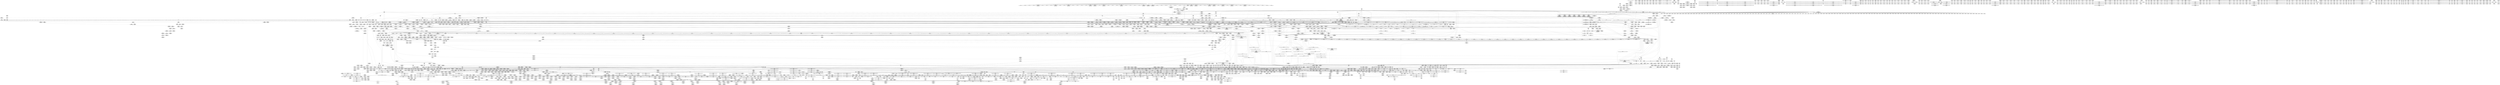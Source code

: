digraph {
	CE0x54a5a30 [shape=record,shape=Mrecord,label="{CE0x54a5a30|tomoyo_init_request_info:_profile3|security/tomoyo/util.c,1008|*SummSink*}"]
	CE0x7fd6c10 [shape=record,shape=Mrecord,label="{CE0x7fd6c10|i64_22|*Constant*|*SummSink*}"]
	CE0x632d060 [shape=record,shape=Mrecord,label="{CE0x632d060|tomoyo_print_ulong:_if.end21|*SummSource*}"]
	CE0x5725d90 [shape=record,shape=Mrecord,label="{CE0x5725d90|GLOBAL:___llvm_gcov_global_state_pred30|Global_var:__llvm_gcov_global_state_pred30|*SummSource*}"]
	CE0x48e4580 [shape=record,shape=Mrecord,label="{CE0x48e4580|0:_i8*,_array:_GCRE_tomoyo_mac_keywords_external_constant_42_x_i8*_:_elem_41::|security/tomoyo/file.c,233}"]
	CE0x54e86d0 [shape=record,shape=Mrecord,label="{CE0x54e86d0|VOIDTB_TE:_CE_0,4_}"]
	CE0x7df9330 [shape=record,shape=Mrecord,label="{CE0x7df9330|128:_i8*,_1208:_%struct.file*,_:_CMRE_7,8_}"]
	CE0x7c0efe0 [shape=record,shape=Mrecord,label="{CE0x7c0efe0|GLOBAL:_tomoyo_realpath_from_path|*Constant*}"]
	CE0x5632ec0 [shape=record,shape=Mrecord,label="{CE0x5632ec0|i64*_getelementptr_inbounds_(_2_x_i64_,_2_x_i64_*___llvm_gcov_ctr31,_i64_0,_i64_1)|*Constant*}"]
	CE0x57718b0 [shape=record,shape=Mrecord,label="{CE0x57718b0|tomoyo_read_unlock:_idx|Function::tomoyo_read_unlock&Arg::idx::}"]
	CE0x648eb00 [shape=record,shape=Mrecord,label="{CE0x648eb00|tomoyo_path_number_perm:_tmp49|security/tomoyo/file.c,723}"]
	CE0x7d6d330 [shape=record,shape=Mrecord,label="{CE0x7d6d330|tomoyo_audit_path_number_log:_tmp12|security/tomoyo/file.c,231}"]
	CE0x7cc2150 [shape=record,shape=Mrecord,label="{CE0x7cc2150|i32_78|*Constant*|*SummSink*}"]
	CE0x57c5030 [shape=record,shape=Mrecord,label="{CE0x57c5030|GLOBAL:_get_current|*Constant*|*SummSource*}"]
	CE0x65bbc90 [shape=record,shape=Mrecord,label="{CE0x65bbc90|tomoyo_audit_path_number_log:_operation|security/tomoyo/file.c,213|*SummSource*}"]
	CE0x7df6ca0 [shape=record,shape=Mrecord,label="{CE0x7df6ca0|_call_void_mcount()_#3|*SummSink*}"]
	CE0x66773c0 [shape=record,shape=Mrecord,label="{CE0x66773c0|tomoyo_get_realpath:_if.then|*SummSource*}"]
	CE0x7ded950 [shape=record,shape=Mrecord,label="{CE0x7ded950|i64**_getelementptr_inbounds_(_3_x_i64*_,_3_x_i64*_*___llvm_gcda_edge_table44,_i64_0,_i64_2)|*Constant*}"]
	CE0x48cb4f0 [shape=record,shape=Mrecord,label="{CE0x48cb4f0|0:_i8*,_array:_GCRE_tomoyo_mac_keywords_external_constant_42_x_i8*_:_elem_21::|security/tomoyo/file.c,233}"]
	CE0x64f26f0 [shape=record,shape=Mrecord,label="{CE0x64f26f0|i64*_getelementptr_inbounds_(_14_x_i64_,_14_x_i64_*___llvm_gcov_ctr18115,_i64_0,_i64_3)|*Constant*|*SummSource*}"]
	CE0x63576d0 [shape=record,shape=Mrecord,label="{CE0x63576d0|rcu_lock_release:_indirectgoto|*SummSource*}"]
	CE0x56225f0 [shape=record,shape=Mrecord,label="{CE0x56225f0|__llvm_gcov_indirect_counter_increment114:_tmp|*SummSink*}"]
	CE0x65ee340 [shape=record,shape=Mrecord,label="{CE0x65ee340|%struct.tomoyo_domain_info*_null|*Constant*|*SummSink*}"]
	CE0x57323a0 [shape=record,shape=Mrecord,label="{CE0x57323a0|tomoyo_print_ulong:_tmp12|security/tomoyo/util.c,242|*SummSink*}"]
	CE0x54f82f0 [shape=record,shape=Mrecord,label="{CE0x54f82f0|GLOBAL:_tomoyo_print_ulong|*Constant*|*SummSink*}"]
	CE0x7cba0a0 [shape=record,shape=Mrecord,label="{CE0x7cba0a0|tomoyo_domain:_entry|*SummSource*}"]
	CE0x7d27d10 [shape=record,shape=Mrecord,label="{CE0x7d27d10|i32_0|*Constant*|*SummSource*}"]
	CE0x6658190 [shape=record,shape=Mrecord,label="{CE0x6658190|GLOBAL:___llvm_gcov_indirect_counter_increment114|*Constant*|*SummSource*}"]
	CE0x7d2bb60 [shape=record,shape=Mrecord,label="{CE0x7d2bb60|VOIDTB_TE:_CE_197,198_}"]
	CE0x54f9440 [shape=record,shape=Mrecord,label="{CE0x54f9440|%struct.task_struct*_(%struct.task_struct**)*_asm_movq_%gs:$_1:P_,$0_,_r,im,_dirflag_,_fpsr_,_flags_}"]
	CE0x62c4df0 [shape=record,shape=Mrecord,label="{CE0x62c4df0|tomoyo_path_number_perm:_tmp44|security/tomoyo/file.c,721|*SummSink*}"]
	CE0x569db00 [shape=record,shape=Mrecord,label="{CE0x569db00|GLOBAL:_full_name_hash|*Constant*|*SummSink*}"]
	CE0x7f0f050 [shape=record,shape=Mrecord,label="{CE0x7f0f050|i64_9|*Constant*}"]
	CE0x634e020 [shape=record,shape=Mrecord,label="{CE0x634e020|rcu_lock_acquire:_tmp1}"]
	CE0x62d25a0 [shape=record,shape=Mrecord,label="{CE0x62d25a0|tomoyo_const_part_length:_retval.0|*SummSource*}"]
	CE0x64fdf40 [shape=record,shape=Mrecord,label="{CE0x64fdf40|tomoyo_get_mode:_tmp4|security/tomoyo/util.c,978}"]
	CE0x66764b0 [shape=record,shape=Mrecord,label="{CE0x66764b0|tomoyo_get_realpath:_bb|*SummSource*}"]
	CE0x480e0f0 [shape=record,shape=Mrecord,label="{CE0x480e0f0|0:_i8*,_array:_GCRE_tomoyo_mac_keywords_external_constant_42_x_i8*_:_elem_30::|security/tomoyo/file.c,233}"]
	CE0x54c5c60 [shape=record,shape=Mrecord,label="{CE0x54c5c60|tomoyo_audit_path_number_log:_name|security/tomoyo/file.c,235|*SummSink*}"]
	CE0x680f090 [shape=record,shape=Mrecord,label="{CE0x680f090|tomoyo_print_ulong:_conv2|security/tomoyo/util.c,240|*SummSink*}"]
	CE0x7dc2800 [shape=record,shape=Mrecord,label="{CE0x7dc2800|tomoyo_path_number_perm:_tmp23|security/tomoyo/file.c,706}"]
	CE0x6488850 [shape=record,shape=Mrecord,label="{CE0x6488850|tomoyo_audit_path_number_log:_conv|security/tomoyo/file.c,216}"]
	CE0x55caf20 [shape=record,shape=Mrecord,label="{CE0x55caf20|_ret_void|*SummSink*}"]
	CE0x7e593f0 [shape=record,shape=Mrecord,label="{CE0x7e593f0|_call_void_mcount()_#3|*SummSource*}"]
	CE0x65ee610 [shape=record,shape=Mrecord,label="{CE0x65ee610|tomoyo_init_request_info:_domain|Function::tomoyo_init_request_info&Arg::domain::|*SummSink*}"]
	CE0x661a730 [shape=record,shape=Mrecord,label="{CE0x661a730|tomoyo_const_part_length:_if.end28|*SummSource*}"]
	CE0x7cf6d90 [shape=record,shape=Mrecord,label="{CE0x7cf6d90|tomoyo_fill_path_info:_tmp7|security/tomoyo/util.c,667}"]
	CE0x7e09880 [shape=record,shape=Mrecord,label="{CE0x7e09880|get_current:_tmp1|*SummSink*}"]
	CE0x62d1b30 [shape=record,shape=Mrecord,label="{CE0x62d1b30|tomoyo_const_part_length:_tmp51|security/tomoyo/util.c,651}"]
	CE0x646f890 [shape=record,shape=Mrecord,label="{CE0x646f890|tomoyo_get_mode:_tmp12|security/tomoyo/util.c,982}"]
	CE0x7fa3dc0 [shape=record,shape=Mrecord,label="{CE0x7fa3dc0|tomoyo_const_part_length:_tmp46|security/tomoyo/util.c,646}"]
	CE0x67b6150 [shape=record,shape=Mrecord,label="{CE0x67b6150|VOIDTB_TE:_CE_2096,2272_|*MultipleSource*|security/tomoyo/util.c,1010|Function::tomoyo_get_mode&Arg::ns::}"]
	CE0x7d6ed40 [shape=record,shape=Mrecord,label="{CE0x7d6ed40|0:_i8,_array:_GCRE_tomoyo_pn2mac_constant_8_x_i8_c_02_05_07_08_12_0F_10_11_,_align_1:_elem_3::|security/tomoyo/file.c,701}"]
	CE0x56a67d0 [shape=record,shape=Mrecord,label="{CE0x56a67d0|tomoyo_get_mode:_tmp15|security/tomoyo/util.c,983}"]
	CE0x55ed110 [shape=record,shape=Mrecord,label="{CE0x55ed110|tomoyo_const_part_length:_tmp9|security/tomoyo/util.c,626|*SummSink*}"]
	CE0x55a2a20 [shape=record,shape=Mrecord,label="{CE0x55a2a20|tomoyo_path_number_perm:_path_number13|security/tomoyo/file.c,713|*SummSource*}"]
	CE0x7e173a0 [shape=record,shape=Mrecord,label="{CE0x7e173a0|tomoyo_const_part_length:_tmp34|security/tomoyo/util.c,642|*SummSink*}"]
	CE0x654f0b0 [shape=record,shape=Mrecord,label="{CE0x654f0b0|tomoyo_get_realpath:_if.end|*SummSink*}"]
	CE0x4906da0 [shape=record,shape=Mrecord,label="{CE0x4906da0|tomoyo_print_ulong:_conv18|security/tomoyo/util.c,246|*SummSource*}"]
	CE0x66a87e0 [shape=record,shape=Mrecord,label="{CE0x66a87e0|i8*_null|*Constant*|*SummSource*}"]
	CE0x55aa4b0 [shape=record,shape=Mrecord,label="{CE0x55aa4b0|i64*_getelementptr_inbounds_(_2_x_i64_,_2_x_i64_*___llvm_gcov_ctr23,_i64_0,_i64_1)|*Constant*}"]
	CE0x6412660 [shape=record,shape=Mrecord,label="{CE0x6412660|tomoyo_init_request_info:_tmp10|security/tomoyo/util.c,1006}"]
	CE0x67d0220 [shape=record,shape=Mrecord,label="{CE0x67d0220|tomoyo_fill_path_info:_ptr|Function::tomoyo_fill_path_info&Arg::ptr::}"]
	CE0x495ffd0 [shape=record,shape=Mrecord,label="{CE0x495ffd0|i64_19|*Constant*|*SummSink*}"]
	CE0x47c8dd0 [shape=record,shape=Mrecord,label="{CE0x47c8dd0|tomoyo_const_part_length:_tmp44|security/tomoyo/util.c,645}"]
	CE0x56ea7c0 [shape=record,shape=Mrecord,label="{CE0x56ea7c0|i32_5|*Constant*}"]
	CE0x63d5e50 [shape=record,shape=Mrecord,label="{CE0x63d5e50|tomoyo_domain:_tmp12|security/tomoyo/common.h,1205|*SummSink*}"]
	CE0x6665c80 [shape=record,shape=Mrecord,label="{CE0x6665c80|VOIDTB_TE_array:_GCR_.str3117_private_unnamed_addr_constant_5_x_i8_c_0%lo_00_,_align_1:_elem_0:default:}"]
	CE0x63b2f70 [shape=record,shape=Mrecord,label="{CE0x63b2f70|tomoyo_init_request_info:_tmp12|security/tomoyo/util.c,1010|*SummSink*}"]
	CE0x7f76500 [shape=record,shape=Mrecord,label="{CE0x7f76500|tomoyo_fill_path_info:_cmp8|security/tomoyo/util.c,668|*SummSource*}"]
	CE0x486ca20 [shape=record,shape=Mrecord,label="{CE0x486ca20|VOIDTB_TE:_CE_24,40_}"]
	CE0x653f7f0 [shape=record,shape=Mrecord,label="{CE0x653f7f0|0:_i8,_array:_GCRE_tomoyo_index2category_constant_39_x_i8_c_00_00_00_00_00_00_00_00_00_00_00_00_00_00_00_00_00_00_00_00_00_00_00_01_01_01_01_01_01_01_01_01_01_01_01_01_01_01_02_,_align_16:_elem_27::|security/tomoyo/util.c,983}"]
	CE0x48c2d70 [shape=record,shape=Mrecord,label="{CE0x48c2d70|i32_4095|*Constant*|*SummSink*}"]
	CE0x680f810 [shape=record,shape=Mrecord,label="{CE0x680f810|tomoyo_print_ulong:_tmp11|security/tomoyo/util.c,241}"]
	CE0x5727920 [shape=record,shape=Mrecord,label="{CE0x5727920|i64*_getelementptr_inbounds_(_12_x_i64_,_12_x_i64_*___llvm_gcov_ctr31133,_i64_0,_i64_10)|*Constant*}"]
	CE0x632f870 [shape=record,shape=Mrecord,label="{CE0x632f870|tomoyo_const_part_length:_sw.bb|*SummSink*}"]
	CE0x5641800 [shape=record,shape=Mrecord,label="{CE0x5641800|i64*_getelementptr_inbounds_(_22_x_i64_,_22_x_i64_*___llvm_gcov_ctr9,_i64_0,_i64_19)|*Constant*|*SummSink*}"]
	CE0x64d26c0 [shape=record,shape=Mrecord,label="{CE0x64d26c0|tomoyo_init_request_info:_if.end}"]
	CE0x57270b0 [shape=record,shape=Mrecord,label="{CE0x57270b0|tomoyo_get_mode:_tmp24|security/tomoyo/util.c,986}"]
	CE0x7fbe300 [shape=record,shape=Mrecord,label="{CE0x7fbe300|tomoyo_get_mode:_arrayidx|security/tomoyo/util.c,981}"]
	CE0x569cdf0 [shape=record,shape=Mrecord,label="{CE0x569cdf0|tomoyo_fill_path_info:_frombool10|security/tomoyo/util.c,668}"]
	CE0x5699510 [shape=record,shape=Mrecord,label="{CE0x5699510|_call_void_srcu_read_unlock(%struct.srcu_struct*_tomoyo_ss,_i32_%idx)_#9,_!dbg_!38903|security/tomoyo/common.h,1109|*SummSink*}"]
	CE0x7dc98b0 [shape=record,shape=Mrecord,label="{CE0x7dc98b0|tomoyo_path_number_perm:_obj5|security/tomoyo/file.c,707|*SummSink*}"]
	CE0x7dc2240 [shape=record,shape=Mrecord,label="{CE0x7dc2240|i64*_getelementptr_inbounds_(_22_x_i64_,_22_x_i64_*___llvm_gcov_ctr9,_i64_0,_i64_8)|*Constant*}"]
	CE0x65a7070 [shape=record,shape=Mrecord,label="{CE0x65a7070|_call_void_mcount()_#3}"]
	CE0x67c59f0 [shape=record,shape=Mrecord,label="{CE0x67c59f0|tomoyo_const_part_length:_tmp17|security/tomoyo/util.c,627|*SummSource*}"]
	CE0x637e890 [shape=record,shape=Mrecord,label="{CE0x637e890|128:_i8*,_1208:_%struct.file*,_:_CMRE_37,38_}"]
	CE0x5641930 [shape=record,shape=Mrecord,label="{CE0x5641930|tomoyo_path_number_perm:_tmp42|security/tomoyo/file.c,721|*SummSource*}"]
	CE0x548f4d0 [shape=record,shape=Mrecord,label="{CE0x548f4d0|tomoyo_print_ulong:_tmp23|*SummSink*}"]
	CE0x66774d0 [shape=record,shape=Mrecord,label="{CE0x66774d0|tomoyo_get_realpath:_if.then}"]
	CE0x7fd7580 [shape=record,shape=Mrecord,label="{CE0x7fd7580|tomoyo_const_part_length:_tmp37|security/tomoyo/util.c,644}"]
	CE0x62165d0 [shape=record,shape=Mrecord,label="{CE0x62165d0|tomoyo_get_mode:_tmp27|security/tomoyo/util.c,988}"]
	CE0x62f7280 [shape=record,shape=Mrecord,label="{CE0x62f7280|tomoyo_const_part_length:_add|security/tomoyo/util.c,634|*SummSink*}"]
	CE0x6472010 [shape=record,shape=Mrecord,label="{CE0x6472010|_ret_void}"]
	CE0x68ad0e0 [shape=record,shape=Mrecord,label="{CE0x68ad0e0|i8_1|*Constant*|*SummSource*}"]
	CE0x5418940 [shape=record,shape=Mrecord,label="{CE0x5418940|tomoyo_print_ulong:_tmp19|security/tomoyo/util.c,244}"]
	CE0x55779c0 [shape=record,shape=Mrecord,label="{CE0x55779c0|tomoyo_path_number_perm:_number14|security/tomoyo/file.c,713}"]
	CE0x5622d40 [shape=record,shape=Mrecord,label="{CE0x5622d40|i64*_null|*Constant*}"]
	CE0x634dc60 [shape=record,shape=Mrecord,label="{CE0x634dc60|i64_2|*Constant*}"]
	CE0x494d800 [shape=record,shape=Mrecord,label="{CE0x494d800|i8*_getelementptr_inbounds_(_25_x_i8_,_25_x_i8_*_.str12,_i32_0,_i32_0)|*Constant*|*SummSource*}"]
	CE0x55bb440 [shape=record,shape=Mrecord,label="{CE0x55bb440|tomoyo_get_mode:_tmp8|security/tomoyo/util.c,979|*SummSink*}"]
	CE0x54fb220 [shape=record,shape=Mrecord,label="{CE0x54fb220|tomoyo_get_mode:_tmp11|security/tomoyo/util.c,982}"]
	CE0x7d5c400 [shape=record,shape=Mrecord,label="{CE0x7d5c400|VOIDTB_TE:_CE_214,215_}"]
	CE0x634e8d0 [shape=record,shape=Mrecord,label="{CE0x634e8d0|i64*_getelementptr_inbounds_(_2_x_i64_,_2_x_i64_*___llvm_gcov_ctr53148,_i64_0,_i64_1)|*Constant*}"]
	CE0x55d1ee0 [shape=record,shape=Mrecord,label="{CE0x55d1ee0|tomoyo_path_number_perm:_tmp10|security/tomoyo/file.c,702|*SummSink*}"]
	CE0x64e6240 [shape=record,shape=Mrecord,label="{CE0x64e6240|tomoyo_init_request_info:_conv|security/tomoyo/util.c,1010}"]
	CE0x48f71b0 [shape=record,shape=Mrecord,label="{CE0x48f71b0|tomoyo_init_request_info:_tmp13|*LoadInst*|security/tomoyo/util.c,1011|*SummSink*}"]
	CE0x56e9a60 [shape=record,shape=Mrecord,label="{CE0x56e9a60|tomoyo_get_mode:_tmp21|security/tomoyo/util.c,985}"]
	CE0x635f6a0 [shape=record,shape=Mrecord,label="{CE0x635f6a0|0:_%struct.tomoyo_obj_info*,_24:_%struct.tomoyo_path_info*,_32:_i64,_40:_i8,_72:_i8,_76:_i8,_:_SCMRE_54,55_}"]
	CE0x56f9de0 [shape=record,shape=Mrecord,label="{CE0x56f9de0|tomoyo_path_number_perm:_cmp|security/tomoyo/file.c,702|*SummSink*}"]
	CE0x54b3c00 [shape=record,shape=Mrecord,label="{CE0x54b3c00|0:_i8*,_array:_GCRE_tomoyo_mac_keywords_external_constant_42_x_i8*_:_elem_8::|security/tomoyo/file.c,233}"]
	CE0x6458ae0 [shape=record,shape=Mrecord,label="{CE0x6458ae0|tomoyo_print_ulong:_if.else9|*SummSource*}"]
	CE0x7d2b4f0 [shape=record,shape=Mrecord,label="{CE0x7d2b4f0|_ret_%struct.tomoyo_domain_info*_%tmp23,_!dbg_!38929|security/tomoyo/common.h,1205|*SummSource*}"]
	CE0x5473760 [shape=record,shape=Mrecord,label="{CE0x5473760|_ret_void,_!dbg_!38913|security/tomoyo/file.c,138|*SummSource*}"]
	CE0x7c80760 [shape=record,shape=Mrecord,label="{CE0x7c80760|tomoyo_get_realpath:_tmp12|security/tomoyo/file.c,156}"]
	CE0x497ba60 [shape=record,shape=Mrecord,label="{CE0x497ba60|i64_16|*Constant*}"]
	CE0x6687070 [shape=record,shape=Mrecord,label="{CE0x6687070|i32_92|*Constant*|*SummSource*}"]
	CE0x56759e0 [shape=record,shape=Mrecord,label="{CE0x56759e0|i64_14|*Constant*|*SummSink*}"]
	CE0x62f7120 [shape=record,shape=Mrecord,label="{CE0x62f7120|tomoyo_const_part_length:_add|security/tomoyo/util.c,634|*SummSource*}"]
	CE0x53e9eb0 [shape=record,shape=Mrecord,label="{CE0x53e9eb0|i32_1|*Constant*}"]
	CE0x54c6700 [shape=record,shape=Mrecord,label="{CE0x54c6700|tomoyo_audit_path_number_log:_call|security/tomoyo/file.c,233}"]
	CE0x53e9800 [shape=record,shape=Mrecord,label="{CE0x53e9800|tomoyo_const_part_length:_conv2|security/tomoyo/util.c,627}"]
	CE0x7fcc6e0 [shape=record,shape=Mrecord,label="{CE0x7fcc6e0|tomoyo_read_unlock:_tmp2}"]
	CE0x489dd10 [shape=record,shape=Mrecord,label="{CE0x489dd10|tomoyo_const_part_length:_lor.lhs.false|*SummSink*}"]
	CE0x491bf80 [shape=record,shape=Mrecord,label="{CE0x491bf80|VOIDTB_TE:_CE_316,317_}"]
	CE0x49b7f20 [shape=record,shape=Mrecord,label="{CE0x49b7f20|tomoyo_get_mode:_conv|security/tomoyo/util.c,982|*SummSource*}"]
	CE0x62d3130 [shape=record,shape=Mrecord,label="{CE0x62d3130|i64*_getelementptr_inbounds_(_5_x_i64_,_5_x_i64_*___llvm_gcov_ctr28130,_i64_0,_i64_4)|*Constant*}"]
	CE0x552fb70 [shape=record,shape=Mrecord,label="{CE0x552fb70|tomoyo_path_number_perm:_tmp44|security/tomoyo/file.c,721}"]
	CE0x54751c0 [shape=record,shape=Mrecord,label="{CE0x54751c0|tomoyo_path_number_perm:_tmp31|security/tomoyo/file.c,710|*SummSink*}"]
	CE0x492d1c0 [shape=record,shape=Mrecord,label="{CE0x492d1c0|get_current:_bb|*SummSource*}"]
	CE0x7d6f660 [shape=record,shape=Mrecord,label="{CE0x7d6f660|VOIDTB_TE:_CE_172,173_}"]
	CE0x53f3e90 [shape=record,shape=Mrecord,label="{CE0x53f3e90|tomoyo_print_ulong:_conv3|security/tomoyo/util.c,241|*SummSink*}"]
	CE0x55bc950 [shape=record,shape=Mrecord,label="{CE0x55bc950|tomoyo_path_number_perm:_param|security/tomoyo/file.c,711}"]
	CE0x7cc1a60 [shape=record,shape=Mrecord,label="{CE0x7cc1a60|get_current:_entry}"]
	CE0x54f86b0 [shape=record,shape=Mrecord,label="{CE0x54f86b0|tomoyo_print_ulong:_entry|*SummSink*}"]
	CE0x7d2ba50 [shape=record,shape=Mrecord,label="{CE0x7d2ba50|VOIDTB_TE:_CE_196,197_}"]
	CE0x7e50840 [shape=record,shape=Mrecord,label="{CE0x7e50840|0:_%struct.tomoyo_obj_info*,_24:_%struct.tomoyo_path_info*,_32:_i64,_40:_i8,_72:_i8,_76:_i8,_:_SCMRE_47,48_}"]
	CE0x6429730 [shape=record,shape=Mrecord,label="{CE0x6429730|GLOBAL:_rcu_lock_release|*Constant*|*SummSource*}"]
	CE0x58937f0 [shape=record,shape=Mrecord,label="{CE0x58937f0|i64_8|*Constant*}"]
	CE0x5894280 [shape=record,shape=Mrecord,label="{CE0x5894280|tomoyo_get_mode:_tmp19|security/tomoyo/util.c,985|*SummSink*}"]
	CE0x65bbfb0 [shape=record,shape=Mrecord,label="{CE0x65bbfb0|tomoyo_get_realpath:_tmp6|security/tomoyo/file.c,151}"]
	CE0x67a5bd0 [shape=record,shape=Mrecord,label="{CE0x67a5bd0|%struct.dentry*_null|*Constant*|*SummSink*}"]
	CE0x65265f0 [shape=record,shape=Mrecord,label="{CE0x65265f0|_call_void_mcount()_#3|*SummSource*}"]
	CE0x66bd650 [shape=record,shape=Mrecord,label="{CE0x66bd650|tomoyo_const_part_length:_incdec.ptr|security/tomoyo/util.c,626|*SummSource*}"]
	CE0x4966f50 [shape=record,shape=Mrecord,label="{CE0x4966f50|tomoyo_print_ulong:_if.then6|*SummSink*}"]
	CE0x7f6d830 [shape=record,shape=Mrecord,label="{CE0x7f6d830|128:_i8*,_1208:_%struct.file*,_:_CMRE_41,42_}"]
	CE0x7dbbe90 [shape=record,shape=Mrecord,label="{CE0x7dbbe90|VOIDTB_TE:_CE_206,207_}"]
	CE0x4683570 [shape=record,shape=Mrecord,label="{CE0x4683570|tomoyo_fill_path_info:_tmp9|security/tomoyo/util.c,667}"]
	CE0x672d310 [shape=record,shape=Mrecord,label="{CE0x672d310|tomoyo_domain:_tmp19|security/tomoyo/common.h,1205|*SummSource*}"]
	CE0x554e3e0 [shape=record,shape=Mrecord,label="{CE0x554e3e0|_ret_i32_%call,_!dbg_!38932|security/tomoyo/file.c,236}"]
	CE0x5419390 [shape=record,shape=Mrecord,label="{CE0x5419390|tomoyo_print_ulong:_tmp18|security/tomoyo/util.c,244}"]
	CE0x62156f0 [shape=record,shape=Mrecord,label="{CE0x62156f0|tomoyo_get_mode:_tmp26|security/tomoyo/util.c,987|*SummSource*}"]
	CE0x62b56e0 [shape=record,shape=Mrecord,label="{CE0x62b56e0|tomoyo_audit_path_number_log:_r|Function::tomoyo_audit_path_number_log&Arg::r::}"]
	CE0x7ce4760 [shape=record,shape=Mrecord,label="{CE0x7ce4760|tomoyo_path_number_perm:_call|security/tomoyo/file.c,701|*SummSource*}"]
	CE0x56d14a0 [shape=record,shape=Mrecord,label="{CE0x56d14a0|tomoyo_path_number_perm:_error.0|*SummSource*}"]
	CE0x63fb6a0 [shape=record,shape=Mrecord,label="{CE0x63fb6a0|tomoyo_path_number_perm:_do.body}"]
	CE0x54e6f00 [shape=record,shape=Mrecord,label="{CE0x54e6f00|tomoyo_path_number_perm:_idxprom|security/tomoyo/file.c,701|*SummSource*}"]
	CE0x7cf9600 [shape=record,shape=Mrecord,label="{CE0x7cf9600|_call_void_mcount()_#3|*SummSink*}"]
	CE0x654f4b0 [shape=record,shape=Mrecord,label="{CE0x654f4b0|tomoyo_read_lock:_bb|*SummSink*}"]
	CE0x55c21a0 [shape=record,shape=Mrecord,label="{CE0x55c21a0|tomoyo_domain:_land.lhs.true2|*SummSink*}"]
	CE0x476f200 [shape=record,shape=Mrecord,label="{CE0x476f200|i64*_getelementptr_inbounds_(_5_x_i64_,_5_x_i64_*___llvm_gcov_ctr28130,_i64_0,_i64_4)|*Constant*}"]
	CE0x689abc0 [shape=record,shape=Mrecord,label="{CE0x689abc0|VOIDTB_TE:_CE_178,179_}"]
	CE0x56857e0 [shape=record,shape=Mrecord,label="{CE0x56857e0|tomoyo_get_mode:_idxprom|security/tomoyo/util.c,981}"]
	CE0x62acd90 [shape=record,shape=Mrecord,label="{CE0x62acd90|tomoyo_get_mode:_bb|*SummSink*}"]
	CE0x4914e10 [shape=record,shape=Mrecord,label="{CE0x4914e10|tomoyo_path_number_perm:_call1|security/tomoyo/file.c,704}"]
	CE0x7cc1c50 [shape=record,shape=Mrecord,label="{CE0x7cc1c50|get_current:_entry|*SummSink*}"]
	CE0x561e910 [shape=record,shape=Mrecord,label="{CE0x561e910|__llvm_gcov_indirect_counter_increment114:_tmp|*SummSource*}"]
	CE0x66865d0 [shape=record,shape=Mrecord,label="{CE0x66865d0|rcu_lock_release:_tmp2|*SummSink*}"]
	CE0x476e820 [shape=record,shape=Mrecord,label="{CE0x476e820|tomoyo_fill_path_info:_tmp5|security/tomoyo/util.c,667}"]
	CE0x6572250 [shape=record,shape=Mrecord,label="{CE0x6572250|i64*_getelementptr_inbounds_(_2_x_i64_,_2_x_i64_*___llvm_gcov_ctr23,_i64_0,_i64_0)|*Constant*|*SummSink*}"]
	CE0x4914610 [shape=record,shape=Mrecord,label="{CE0x4914610|tomoyo_path_number_perm:_tmp18|security/tomoyo/file.c,703|*SummSink*}"]
	CE0x49b81d0 [shape=record,shape=Mrecord,label="{CE0x49b81d0|i32_255|*Constant*}"]
	CE0x5580bc0 [shape=record,shape=Mrecord,label="{CE0x5580bc0|i8*_getelementptr_inbounds_(_15_x_i8_,_15_x_i8_*_.str3,_i32_0,_i32_0)|*Constant*|*SummSink*}"]
	CE0x64fd800 [shape=record,shape=Mrecord,label="{CE0x64fd800|tomoyo_domain:_tmp5|security/tomoyo/common.h,1205|*SummSink*}"]
	CE0x7da1f20 [shape=record,shape=Mrecord,label="{CE0x7da1f20|GLOBAL:_tomoyo_policy_loaded|Global_var:tomoyo_policy_loaded|*SummSource*}"]
	CE0x65729b0 [shape=record,shape=Mrecord,label="{CE0x65729b0|__llvm_gcov_indirect_counter_increment:_tmp6}"]
	CE0x4888cd0 [shape=record,shape=Mrecord,label="{CE0x4888cd0|_ret_i32_%retval.0,_!dbg_!38967|security/tomoyo/file.c,724|*SummSource*}"]
	CE0x66fe680 [shape=record,shape=Mrecord,label="{CE0x66fe680|__llvm_gcov_indirect_counter_increment:_bb4|*SummSink*}"]
	CE0x7e50bc0 [shape=record,shape=Mrecord,label="{CE0x7e50bc0|0:_%struct.tomoyo_obj_info*,_24:_%struct.tomoyo_path_info*,_32:_i64,_40:_i8,_72:_i8,_76:_i8,_:_SCMRE_49,50_}"]
	CE0x5617cb0 [shape=record,shape=Mrecord,label="{CE0x5617cb0|tomoyo_const_part_length:_tmp20|security/tomoyo/util.c,628|*SummSource*}"]
	CE0x637e250 [shape=record,shape=Mrecord,label="{CE0x637e250|128:_i8*,_1208:_%struct.file*,_:_CMRE_32,33_}"]
	CE0x5753430 [shape=record,shape=Mrecord,label="{CE0x5753430|tomoyo_path_number_perm:_tmp39|security/tomoyo/file.c,718|*SummSink*}"]
	CE0x657d130 [shape=record,shape=Mrecord,label="{CE0x657d130|tomoyo_read_lock:_tmp|*SummSink*}"]
	CE0x6447ec0 [shape=record,shape=Mrecord,label="{CE0x6447ec0|tomoyo_fill_path_info:_conv3|security/tomoyo/util.c,666|*SummSink*}"]
	CE0x56996a0 [shape=record,shape=Mrecord,label="{CE0x56996a0|srcu_read_unlock:_entry|*SummSink*}"]
	CE0x7e1e5e0 [shape=record,shape=Mrecord,label="{CE0x7e1e5e0|tomoyo_const_part_length:_tmp35|security/tomoyo/util.c,643|*SummSink*}"]
	CE0x5482430 [shape=record,shape=Mrecord,label="{CE0x5482430|tomoyo_add_slash:_tmp6|security/tomoyo/file.c,131|*SummSource*}"]
	CE0x48fad20 [shape=record,shape=Mrecord,label="{CE0x48fad20|tomoyo_path_number_perm:_type|Function::tomoyo_path_number_perm&Arg::type::}"]
	CE0x62d3580 [shape=record,shape=Mrecord,label="{CE0x62d3580|_ret_i32_%retval.0,_!dbg_!38957|security/tomoyo/util.c,652|*SummSink*}"]
	CE0x6764eb0 [shape=record,shape=Mrecord,label="{CE0x6764eb0|tomoyo_get_mode:_cmp|security/tomoyo/util.c,982}"]
	CE0x6807720 [shape=record,shape=Mrecord,label="{CE0x6807720|tomoyo_fill_path_info:_frombool|security/tomoyo/util.c,667|*SummSource*}"]
	CE0x579bb60 [shape=record,shape=Mrecord,label="{CE0x579bb60|tomoyo_path_number_perm:_do.cond|*SummSource*}"]
	CE0x48fb0f0 [shape=record,shape=Mrecord,label="{CE0x48fb0f0|tomoyo_path_chmod:_conv1|security/tomoyo/tomoyo.c,364|*SummSource*}"]
	CE0x497d4e0 [shape=record,shape=Mrecord,label="{CE0x497d4e0|i64*_getelementptr_inbounds_(_2_x_i64_,_2_x_i64_*___llvm_gcov_ctr30199,_i64_0,_i64_1)|*Constant*}"]
	CE0x7c8ab30 [shape=record,shape=Mrecord,label="{CE0x7c8ab30|i64_4|*Constant*|*SummSink*}"]
	CE0x6715e90 [shape=record,shape=Mrecord,label="{CE0x6715e90|0:_i32,_8:_%struct.srcu_struct_array*,_16:_i32,_20:_i32,_24:_i32,_32:_i8*,_40:_%struct.lock_class_key*,_48:_2_x_%struct.lock_class*_,_64:_i8*,_72:_i32,_80:_i64,_88:_i8,_96:_%struct.callback_head*,_104:_%struct.callback_head**,_112:_%struct.callback_head*,_120:_%struct.callback_head**,_128:_%struct.callback_head*,_136:_%struct.callback_head**,_144:_%struct.callback_head*,_152:_%struct.callback_head**,_160:_i64,_168:_%struct.list_head*,_176:_%struct.list_head*,_184:_void_(%struct.work_struct*)*,_192:_%struct.lock_class_key*,_200:_2_x_%struct.lock_class*_,_216:_i8*,_224:_i32,_232:_i64,_240:_%struct.list_head*,_248:_%struct.list_head*,_256:_i64,_264:_%struct.tvec_base*,_272:_void_(i64)*,_280:_i64,_288:_i32,_292:_i32,_296:_i8*,_304:_16_x_i8_,_320:_%struct.lock_class_key*,_328:_2_x_%struct.lock_class*_,_344:_i8*,_352:_i32,_360:_i64,_368:_%struct.workqueue_struct*,_376:_i32,_384:_%struct.lock_class_key*,_392:_2_x_%struct.lock_class*_,_408:_i8*,_416:_i32,_424:_i64,_:_GCE_tomoyo_ss_global_%struct.srcu_struct_i32_-300,_%struct.srcu_struct_array*_tomoyo_ss_srcu_array,_%struct.spinlock_%union.anon.14_%struct.raw_spinlock_%struct.arch_spinlock_zeroinitializer,_i32_-559067475,_i32_-1,_i8*_inttoptr_(i64_-1_to_i8*),_%struct.lockdep_map_%struct.lock_class_key*_null,_2_x_%struct.lock_class*_zeroinitializer,_i8*_getelementptr_inbounds_(_21_x_i8_,_21_x_i8_*_.str171,_i32_0,_i32_0),_i32_0,_i64_0_,_i8_0,_%struct.rcu_batch_%struct.callback_head*_null,_%struct.callback_head**_bitcast_(i8*_getelementptr_(i8,_i8*_bitcast_(%struct.srcu_struct*_tomoyo_ss_to_i8*),_i64_96)_to_%struct.callback_head**)_,_%struct.rcu_batch_%struct.callback_head*_null,_%struct.callback_head**_bitcast_(i8*_getelementptr_(i8,_i8*_bitcast_(%struct.srcu_struct*_tomoyo_ss_to_i8*),_i64_112)_to_%struct.callback_head**)_,_%struct.rcu_batch_%struct.callback_head*_null,_%struct.callback_head**_bitcast_(i8*_getelementptr_(i8,_i8*_bitcast_(%struct.srcu_struct*_tomoyo_ss_to_i8*),_i64_128)_to_%struct.callback_head**)_,_%struct.rcu_batch_%struct.callback_head*_null,_%struct.callback_head**_bitcast_(i8*_getelementptr_(i8,_i8*_bitcast_(%struct.srcu_struct*_tomoyo_ss_to_i8*),_i64_144)_to_%struct.callback_head**)_,_%struct.delayed_work_%struct.work_struct_%struct.atomic64_t_i64_137438953424_,_%struct.list_head_%struct.list_head*_bitcast_(i8*_getelementptr_(i8,_i8*_bitcast_(%struct.srcu_struct*_tomoyo_ss_to_i8*),_i64_168)_to_%struct.list_head*),_%struct.list_head*_bitcast_(i8*_getelementptr_(i8,_i8*_bitcast_(%struct.srcu_struct*_tomoyo_ss_to_i8*),_i64_168)_to_%struct.list_head*)_,_void_(%struct.work_struct*)*_process_srcu,_%struct.lockdep_map_%struct.lock_class_key*_bitcast_(i8*_getelementptr_(i8,_i8*_bitcast_(%struct.srcu_struct*_tomoyo_ss_to_i8*),_i64_160)_to_%struct.lock_class_key*),_2_x_%struct.lock_class*_zeroinitializer,_i8*_getelementptr_inbounds_(_22_x_i8_,_22_x_i8_*_.str1172,_i32_0,_i32_0),_i32_0,_i64_0_,_%struct.timer_list_%struct.list_head_%struct.list_head*_null,_%struct.list_head*_inttoptr_(i64_1953723489_to_%struct.list_head*)_,_i64_0,_%struct.tvec_base*_bitcast_(i8*_getelementptr_(i8,_i8*_bitcast_(%struct.tvec_base*_boot_tvec_bases_to_i8*),_i64_2)_to_%struct.tvec_base*),_void_(i64)*_delayed_work_timer_fn,_i64_ptrtoint_(i8*_getelementptr_(i8,_i8*_bitcast_(%struct.srcu_struct*_tomoyo_ss_to_i8*),_i64_160)_to_i64),_i32_-1,_i32_0,_i8*_null,_16_x_i8_zeroinitializer,_%struct.lockdep_map_%struct.lock_class_key*_bitcast_(_29_x_i8_*_.str2173_to_%struct.lock_class_key*),_2_x_%struct.lock_class*_zeroinitializer,_i8*_getelementptr_inbounds_(_29_x_i8_,_29_x_i8_*_.str2173,_i32_0,_i32_0),_i32_0,_i64_0_,_%struct.workqueue_struct*_null,_i32_0_,_%struct.lockdep_map_%struct.lock_class_key*_null,_2_x_%struct.lock_class*_zeroinitializer,_i8*_getelementptr_inbounds_(_10_x_i8_,_10_x_i8_*_.str3174,_i32_0,_i32_0),_i32_0,_i64_0_,_align_8:_elem_0:default:}"]
	CE0x5725220 [shape=record,shape=Mrecord,label="{CE0x5725220|GLOBAL:_tomoyo_init_request_info|*Constant*|*SummSink*}"]
	CE0x61e83c0 [shape=record,shape=Mrecord,label="{CE0x61e83c0|_ret_i32_%call,_!dbg_!38902|security/tomoyo/common.h,1097|*SummSource*}"]
	CE0x47c9c80 [shape=record,shape=Mrecord,label="{CE0x47c9c80|tomoyo_fill_path_info:_sub|security/tomoyo/util.c,667}"]
	CE0x660c6e0 [shape=record,shape=Mrecord,label="{CE0x660c6e0|tomoyo_const_part_length:_tmp5|security/tomoyo/util.c,624|*SummSink*}"]
	CE0x4683c20 [shape=record,shape=Mrecord,label="{CE0x4683c20|GLOBAL:_tomoyo_const_part_length|*Constant*}"]
	CE0x499b920 [shape=record,shape=Mrecord,label="{CE0x499b920|i64_1|*Constant*|*SummSink*}"]
	CE0x55f9a30 [shape=record,shape=Mrecord,label="{CE0x55f9a30|tomoyo_domain:_bb|*SummSource*}"]
	CE0x6716350 [shape=record,shape=Mrecord,label="{CE0x6716350|tomoyo_domain:_tmp23|security/tomoyo/common.h,1205|*SummSource*}"]
	CE0x7fbadb0 [shape=record,shape=Mrecord,label="{CE0x7fbadb0|128:_i8*,_1208:_%struct.file*,_:_CMRE_120,128_|*MultipleSource*|security/tomoyo/common.h,1205|security/tomoyo/common.h,1205}"]
	CE0x5731830 [shape=record,shape=Mrecord,label="{CE0x5731830|tomoyo_print_ulong:_tmp4|security/tomoyo/util.c,239|*SummSource*}"]
	CE0x7d276d0 [shape=record,shape=Mrecord,label="{CE0x7d276d0|tomoyo_read_lock:_tmp3}"]
	CE0x55f8cd0 [shape=record,shape=Mrecord,label="{CE0x55f8cd0|i64_1|*Constant*}"]
	CE0x5641330 [shape=record,shape=Mrecord,label="{CE0x5641330|tomoyo_path_number_perm:_mode|security/tomoyo/file.c,721}"]
	CE0x633e900 [shape=record,shape=Mrecord,label="{CE0x633e900|tomoyo_init_request_info:_bb|*SummSource*}"]
	CE0x66d8080 [shape=record,shape=Mrecord,label="{CE0x66d8080|tomoyo_audit_path_number_log:_tmp5|security/tomoyo/file.c,222|*SummSource*}"]
	CE0x48763a0 [shape=record,shape=Mrecord,label="{CE0x48763a0|tomoyo_const_part_length:_if.then}"]
	CE0x5748e60 [shape=record,shape=Mrecord,label="{CE0x5748e60|tomoyo_print_ulong:_if.then13|*SummSink*}"]
	CE0x7f671a0 [shape=record,shape=Mrecord,label="{CE0x7f671a0|tomoyo_const_part_length:_tobool|security/tomoyo/util.c,624}"]
	CE0x47f7880 [shape=record,shape=Mrecord,label="{CE0x47f7880|i64*_getelementptr_inbounds_(_4_x_i64_,_4_x_i64_*___llvm_gcov_ctr24,_i64_0,_i64_2)|*Constant*|*SummSink*}"]
	CE0x67d0480 [shape=record,shape=Mrecord,label="{CE0x67d0480|_ret_void,_!dbg_!38929|security/tomoyo/util.c,670}"]
	CE0x579b4f0 [shape=record,shape=Mrecord,label="{CE0x579b4f0|tomoyo_path_number_perm:_dentry|security/tomoyo/file.c,702|*SummSink*}"]
	CE0x49a1e50 [shape=record,shape=Mrecord,label="{CE0x49a1e50|tomoyo_print_ulong:_if.else|*SummSink*}"]
	CE0x7f64790 [shape=record,shape=Mrecord,label="{CE0x7f64790|tomoyo_add_slash:_entry|*SummSource*}"]
	CE0x68bf1d0 [shape=record,shape=Mrecord,label="{CE0x68bf1d0|i1_false|*Constant*}"]
	CE0x63d60e0 [shape=record,shape=Mrecord,label="{CE0x63d60e0|tomoyo_get_mode:_tmp15|security/tomoyo/util.c,983|*SummSink*}"]
	CE0x7cf4490 [shape=record,shape=Mrecord,label="{CE0x7cf4490|tomoyo_audit_path_number_log:_arrayidx5|security/tomoyo/file.c,233|*SummSource*}"]
	CE0x4960220 [shape=record,shape=Mrecord,label="{CE0x4960220|tomoyo_const_part_length:_tmp29|security/tomoyo/util.c,641|*SummSource*}"]
	CE0x67a59e0 [shape=record,shape=Mrecord,label="{CE0x67a59e0|%struct.dentry*_null|*Constant*|*SummSource*}"]
	CE0x563c1d0 [shape=record,shape=Mrecord,label="{CE0x563c1d0|tomoyo_audit_path_number_log:_entry|*SummSource*}"]
	CE0x55809e0 [shape=record,shape=Mrecord,label="{CE0x55809e0|GLOBAL:_tomoyo_supervisor|*Constant*|*SummSink*}"]
	CE0x7fbb170 [shape=record,shape=Mrecord,label="{CE0x7fbb170|128:_i8*,_1208:_%struct.file*,_:_CMRE_136,144_|*MultipleSource*|security/tomoyo/common.h,1205|security/tomoyo/common.h,1205}"]
	CE0x633e9c0 [shape=record,shape=Mrecord,label="{CE0x633e9c0|tomoyo_init_request_info:_bb|*SummSink*}"]
	CE0x66b9b90 [shape=record,shape=Mrecord,label="{CE0x66b9b90|tomoyo_domain:_tobool1|security/tomoyo/common.h,1205}"]
	CE0x4753f60 [shape=record,shape=Mrecord,label="{CE0x4753f60|tomoyo_audit_path_number_log:_arraydecay|security/tomoyo/file.c,231|*SummSource*}"]
	CE0x62c5940 [shape=record,shape=Mrecord,label="{CE0x62c5940|tomoyo_path_number_perm:_conv18|security/tomoyo/file.c,721|*SummSink*}"]
	CE0x67df380 [shape=record,shape=Mrecord,label="{CE0x67df380|tomoyo_audit_path_number_log:_sw.default}"]
	CE0x68ad840 [shape=record,shape=Mrecord,label="{CE0x68ad840|i64*_getelementptr_inbounds_(_12_x_i64_,_12_x_i64_*___llvm_gcov_ctr28,_i64_0,_i64_11)|*Constant*|*SummSource*}"]
	CE0x5685530 [shape=record,shape=Mrecord,label="{CE0x5685530|_call_void___llvm_gcov_indirect_counter_increment(i32*___llvm_gcov_global_state_pred30,_i64**_getelementptr_inbounds_(_3_x_i64*_,_3_x_i64*_*___llvm_gcda_edge_table29,_i64_0,_i64_1)),_!dbg_!38911|security/tomoyo/file.c,222}"]
	CE0x6271c50 [shape=record,shape=Mrecord,label="{CE0x6271c50|tomoyo_path_chmod:_mode|Function::tomoyo_path_chmod&Arg::mode::}"]
	CE0x7cf9de0 [shape=record,shape=Mrecord,label="{CE0x7cf9de0|VOIDTB_TE:_CE_184,185_}"]
	CE0x64298c0 [shape=record,shape=Mrecord,label="{CE0x64298c0|rcu_lock_release:_entry|*SummSink*}"]
	CE0x4a122b0 [shape=record,shape=Mrecord,label="{CE0x4a122b0|tomoyo_print_ulong:_conv|security/tomoyo/util.c,239|*SummSource*}"]
	CE0x6466d60 [shape=record,shape=Mrecord,label="{CE0x6466d60|i32_50|*Constant*}"]
	CE0x552f1a0 [shape=record,shape=Mrecord,label="{CE0x552f1a0|tomoyo_path_number_perm:_cmp19|security/tomoyo/file.c,721}"]
	CE0x6667550 [shape=record,shape=Mrecord,label="{CE0x6667550|0:_i8,_array:_GCRE_tomoyo_index2category_constant_39_x_i8_c_00_00_00_00_00_00_00_00_00_00_00_00_00_00_00_00_00_00_00_00_00_00_00_01_01_01_01_01_01_01_01_01_01_01_01_01_01_01_02_,_align_16:_elem_1::|security/tomoyo/util.c,983}"]
	CE0x6480360 [shape=record,shape=Mrecord,label="{CE0x6480360|tomoyo_path_number_perm:_tmp48|security/tomoyo/file.c,722|*SummSource*}"]
	CE0x7cf8f10 [shape=record,shape=Mrecord,label="{CE0x7cf8f10|rcu_lock_acquire:_tmp7|*SummSink*}"]
	CE0x473ac90 [shape=record,shape=Mrecord,label="{CE0x473ac90|tomoyo_const_part_length:_tmp3|security/tomoyo/util.c,624|*SummSink*}"]
	CE0x478fe20 [shape=record,shape=Mrecord,label="{CE0x478fe20|tomoyo_const_part_length:_tmp45|security/tomoyo/util.c,645}"]
	CE0x72c4370 [shape=record,shape=Mrecord,label="{CE0x72c4370|srcu_read_lock:_dep_map|include/linux/srcu.h,222|*SummSink*}"]
	CE0x7e08910 [shape=record,shape=Mrecord,label="{CE0x7e08910|tomoyo_print_ulong:_tmp27|security/tomoyo/util.c,247|*SummSink*}"]
	CE0x7dc2300 [shape=record,shape=Mrecord,label="{CE0x7dc2300|i64*_getelementptr_inbounds_(_22_x_i64_,_22_x_i64_*___llvm_gcov_ctr9,_i64_0,_i64_8)|*Constant*|*SummSource*}"]
	CE0x7ce2760 [shape=record,shape=Mrecord,label="{CE0x7ce2760|VOIDTB_TE:_CE_146,147_}"]
	CE0x6803980 [shape=record,shape=Mrecord,label="{CE0x6803980|tomoyo_read_lock:_entry|*SummSink*}"]
	CE0x7d060c0 [shape=record,shape=Mrecord,label="{CE0x7d060c0|i64*_getelementptr_inbounds_(_22_x_i64_,_22_x_i64_*___llvm_gcov_ctr9,_i64_0,_i64_5)|*Constant*}"]
	CE0x7ce4990 [shape=record,shape=Mrecord,label="{CE0x7ce4990|GLOBAL:_tomoyo_init_request_info|*Constant*}"]
	CE0x7f5af30 [shape=record,shape=Mrecord,label="{CE0x7f5af30|tomoyo_get_mode:_mode.0}"]
	CE0x7f762b0 [shape=record,shape=Mrecord,label="{CE0x7f762b0|tomoyo_fill_path_info:_conv7|security/tomoyo/util.c,668|*SummSink*}"]
	CE0x5641170 [shape=record,shape=Mrecord,label="{CE0x5641170|i32_9|*Constant*|*SummSink*}"]
	CE0x4a6af30 [shape=record,shape=Mrecord,label="{CE0x4a6af30|tomoyo_print_ulong:_call|security/tomoyo/util.c,240|*SummSource*}"]
	CE0x4822790 [shape=record,shape=Mrecord,label="{CE0x4822790|tomoyo_const_part_length:_tmp32|security/tomoyo/util.c,641}"]
	CE0x7c0ef70 [shape=record,shape=Mrecord,label="{CE0x7c0ef70|tomoyo_get_realpath:_tmp|*SummSink*}"]
	CE0x654eae0 [shape=record,shape=Mrecord,label="{CE0x654eae0|i64*_getelementptr_inbounds_(_12_x_i64_,_12_x_i64_*___llvm_gcov_ctr28,_i64_0,_i64_8)|*Constant*}"]
	CE0x573b190 [shape=record,shape=Mrecord,label="{CE0x573b190|srcu_read_unlock:_tmp3|*SummSink*}"]
	CE0x64483c0 [shape=record,shape=Mrecord,label="{CE0x64483c0|tomoyo_domain:_tmp9|security/tomoyo/common.h,1205|*SummSource*}"]
	CE0x62f1b00 [shape=record,shape=Mrecord,label="{CE0x62f1b00|tomoyo_path_number_perm:_if.end4|*SummSource*}"]
	CE0x7ce7620 [shape=record,shape=Mrecord,label="{CE0x7ce7620|tomoyo_const_part_length:_cmp25|security/tomoyo/util.c,644|*SummSource*}"]
	CE0x649f760 [shape=record,shape=Mrecord,label="{CE0x649f760|i32_8|*Constant*}"]
	CE0x4ab98b0 [shape=record,shape=Mrecord,label="{CE0x4ab98b0|tomoyo_get_realpath:_tmp|*SummSource*}"]
	CE0x5587520 [shape=record,shape=Mrecord,label="{CE0x5587520|srcu_read_lock:_tmp3}"]
	CE0x4981f00 [shape=record,shape=Mrecord,label="{CE0x4981f00|get_current:_tmp2|*SummSource*}"]
	CE0x473b360 [shape=record,shape=Mrecord,label="{CE0x473b360|%struct.lockdep_map*_null|*Constant*|*SummSource*}"]
	CE0x7f76980 [shape=record,shape=Mrecord,label="{CE0x7f76980|tomoyo_fill_path_info:_is_patterned|security/tomoyo/util.c,668}"]
	CE0x621bfc0 [shape=record,shape=Mrecord,label="{CE0x621bfc0|tomoyo_get_mode:_tmp27|security/tomoyo/util.c,988|*SummSource*}"]
	CE0x65fe4c0 [shape=record,shape=Mrecord,label="{CE0x65fe4c0|i64*_getelementptr_inbounds_(_2_x_i64_,_2_x_i64_*___llvm_gcov_ctr31,_i64_0,_i64_1)|*Constant*|*SummSink*}"]
	CE0x653f540 [shape=record,shape=Mrecord,label="{CE0x653f540|0:_i8,_array:_GCRE_tomoyo_index2category_constant_39_x_i8_c_00_00_00_00_00_00_00_00_00_00_00_00_00_00_00_00_00_00_00_00_00_00_00_01_01_01_01_01_01_01_01_01_01_01_01_01_01_01_02_,_align_16:_elem_26::|security/tomoyo/util.c,983}"]
	CE0x4873520 [shape=record,shape=Mrecord,label="{CE0x4873520|_call_void___llvm_gcov_indirect_counter_increment114(i32*___llvm_gcov_global_state_pred45,_i64**_getelementptr_inbounds_(_3_x_i64*_,_3_x_i64*_*___llvm_gcda_edge_table44,_i64_0,_i64_0)),_!dbg_!38954|security/tomoyo/util.c,649|*SummSink*}"]
	CE0x54a5e50 [shape=record,shape=Mrecord,label="{CE0x54a5e50|i32_10|*Constant*|*SummSource*}"]
	CE0x5495c20 [shape=record,shape=Mrecord,label="{CE0x5495c20|VOIDTB_TE:_CE_312,313_}"]
	CE0x7cb10a0 [shape=record,shape=Mrecord,label="{CE0x7cb10a0|VOIDTB_TE:_CE_16,24_}"]
	CE0x552f740 [shape=record,shape=Mrecord,label="{CE0x552f740|i64_17|*Constant*|*SummSource*}"]
	CE0x56222e0 [shape=record,shape=Mrecord,label="{CE0x56222e0|__llvm_gcov_indirect_counter_increment114:_tmp2}"]
	CE0x582f3a0 [shape=record,shape=Mrecord,label="{CE0x582f3a0|tomoyo_domain:_tmp10|security/tomoyo/common.h,1205}"]
	CE0x47ca510 [shape=record,shape=Mrecord,label="{CE0x47ca510|tomoyo_print_ulong:_if.then}"]
	CE0x669b8a0 [shape=record,shape=Mrecord,label="{CE0x669b8a0|tomoyo_get_realpath:_tmp5|security/tomoyo/file.c,151|*SummSink*}"]
	CE0x7df96f0 [shape=record,shape=Mrecord,label="{CE0x7df96f0|128:_i8*,_1208:_%struct.file*,_:_CMRE_20,21_}"]
	CE0x72b1640 [shape=record,shape=Mrecord,label="{CE0x72b1640|tomoyo_get_mode:_arrayidx8|security/tomoyo/util.c,983}"]
	CE0x56a6b10 [shape=record,shape=Mrecord,label="{CE0x56a6b10|_call_void___llvm_gcov_indirect_counter_increment(i32*___llvm_gcov_global_state_pred30,_i64**_getelementptr_inbounds_(_3_x_i64*_,_3_x_i64*_*___llvm_gcda_edge_table29,_i64_0,_i64_1)),_!dbg_!38911|security/tomoyo/file.c,222|*SummSource*}"]
	CE0x64c24a0 [shape=record,shape=Mrecord,label="{CE0x64c24a0|tomoyo_path_number_perm:_tmp52|security/tomoyo/file.c,724|*SummSource*}"]
	CE0x549e9d0 [shape=record,shape=Mrecord,label="{CE0x549e9d0|tomoyo_path_number_perm:_param_type|security/tomoyo/file.c,710|*SummSink*}"]
	CE0x672d2a0 [shape=record,shape=Mrecord,label="{CE0x672d2a0|tomoyo_domain:_tmp17|security/tomoyo/common.h,1205|*SummSink*}"]
	CE0x64e6570 [shape=record,shape=Mrecord,label="{CE0x64e6570|tomoyo_get_mode:_index|Function::tomoyo_get_mode&Arg::index::|*SummSink*}"]
	CE0x48300c0 [shape=record,shape=Mrecord,label="{CE0x48300c0|0:_i8*,_array:_GCRE_tomoyo_mac_keywords_external_constant_42_x_i8*_:_elem_14::|security/tomoyo/file.c,233}"]
	CE0x54f96c0 [shape=record,shape=Mrecord,label="{CE0x54f96c0|rcu_lock_acquire:_bb|*SummSource*}"]
	CE0x640c490 [shape=record,shape=Mrecord,label="{CE0x640c490|tomoyo_path_number_perm:_do.body|*SummSource*}"]
	CE0x5608b50 [shape=record,shape=Mrecord,label="{CE0x5608b50|tomoyo_print_ulong:_tmp5|security/tomoyo/util.c,239|*SummSource*}"]
	CE0x6864160 [shape=record,shape=Mrecord,label="{CE0x6864160|tomoyo_get_realpath:_tmp10|security/tomoyo/file.c,155}"]
	CE0x55756d0 [shape=record,shape=Mrecord,label="{CE0x55756d0|tomoyo_print_ulong:_type|Function::tomoyo_print_ulong&Arg::type::|*SummSink*}"]
	CE0x6458080 [shape=record,shape=Mrecord,label="{CE0x6458080|tomoyo_print_ulong:_tmp|*SummSource*}"]
	CE0x7c7ee60 [shape=record,shape=Mrecord,label="{CE0x7c7ee60|VOIDTB_TE:_CE_248,256_}"]
	CE0x6784190 [shape=record,shape=Mrecord,label="{CE0x6784190|i64*_getelementptr_inbounds_(_11_x_i64_,_11_x_i64_*___llvm_gcov_ctr54147,_i64_0,_i64_10)|*Constant*}"]
	CE0x7f64a50 [shape=record,shape=Mrecord,label="{CE0x7f64a50|_call_void_tomoyo_add_slash(%struct.tomoyo_path_info*_%buf)_#9,_!dbg_!38934|security/tomoyo/file.c,709|*SummSink*}"]
	CE0x62c56a0 [shape=record,shape=Mrecord,label="{CE0x62c56a0|tomoyo_path_number_perm:_conv18|security/tomoyo/file.c,721}"]
	CE0x681a5f0 [shape=record,shape=Mrecord,label="{CE0x681a5f0|tomoyo_fill_path_info:_ptr|Function::tomoyo_fill_path_info&Arg::ptr::|*SummSink*}"]
	CE0x55bb7a0 [shape=record,shape=Mrecord,label="{CE0x55bb7a0|tomoyo_domain:_land.lhs.true2}"]
	CE0x7e187a0 [shape=record,shape=Mrecord,label="{CE0x7e187a0|128:_i8*,_1208:_%struct.file*,_:_CMRE_25,26_}"]
	CE0x7fbb530 [shape=record,shape=Mrecord,label="{CE0x7fbb530|128:_i8*,_1208:_%struct.file*,_:_CMRE_152,160_|*MultipleSource*|security/tomoyo/common.h,1205|security/tomoyo/common.h,1205}"]
	CE0x54e7570 [shape=record,shape=Mrecord,label="{CE0x54e7570|tomoyo_path_number_perm:_if.end|*SummSource*}"]
	CE0x55bd3a0 [shape=record,shape=Mrecord,label="{CE0x55bd3a0|tomoyo_path_number_perm:_path_number11|security/tomoyo/file.c,712|*SummSink*}"]
	CE0x6357530 [shape=record,shape=Mrecord,label="{CE0x6357530|i64*_getelementptr_inbounds_(_4_x_i64_,_4_x_i64_*___llvm_gcov_ctr33,_i64_0,_i64_0)|*Constant*|*SummSink*}"]
	CE0x646f470 [shape=record,shape=Mrecord,label="{CE0x646f470|tomoyo_fill_path_info:_tmp3|security/tomoyo/util.c,667|*SummSink*}"]
	CE0x654edb0 [shape=record,shape=Mrecord,label="{CE0x654edb0|tomoyo_get_realpath:_return|*SummSink*}"]
	CE0x66cc1d0 [shape=record,shape=Mrecord,label="{CE0x66cc1d0|i32_3|*Constant*|*SummSink*}"]
	CE0x6410960 [shape=record,shape=Mrecord,label="{CE0x6410960|_ret_void,_!dbg_!38908|include/linux/rcupdate.h,419|*SummSource*}"]
	CE0x48f43c0 [shape=record,shape=Mrecord,label="{CE0x48f43c0|tomoyo_path_chmod:_tmp2|*SummSink*}"]
	CE0x635fda0 [shape=record,shape=Mrecord,label="{CE0x635fda0|0:_%struct.tomoyo_obj_info*,_24:_%struct.tomoyo_path_info*,_32:_i64,_40:_i8,_72:_i8,_76:_i8,_:_SCMRE_58,59_}"]
	CE0x6810cb0 [shape=record,shape=Mrecord,label="{CE0x6810cb0|tomoyo_path_number_perm:_if.end22|*SummSource*}"]
	CE0x6897960 [shape=record,shape=Mrecord,label="{CE0x6897960|tomoyo_audit_path_number_log:_tmp9|security/tomoyo/file.c,228|*SummSink*}"]
	CE0x467a1b0 [shape=record,shape=Mrecord,label="{CE0x467a1b0|tomoyo_path_number_perm:_entry|*SummSink*}"]
	CE0x56754d0 [shape=record,shape=Mrecord,label="{CE0x56754d0|i64_15|*Constant*}"]
	CE0x7cf5390 [shape=record,shape=Mrecord,label="{CE0x7cf5390|tomoyo_const_part_length:_while.cond}"]
	CE0x6471850 [shape=record,shape=Mrecord,label="{CE0x6471850|tomoyo_const_part_length:_return|*SummSource*}"]
	CE0x6412b40 [shape=record,shape=Mrecord,label="{CE0x6412b40|i32_2|*Constant*}"]
	CE0x7ce2ff0 [shape=record,shape=Mrecord,label="{CE0x7ce2ff0|VOIDTB_TE:_CE_160,161_}"]
	CE0x5893780 [shape=record,shape=Mrecord,label="{CE0x5893780|i64_8|*Constant*|*SummSink*}"]
	CE0x6666d40 [shape=record,shape=Mrecord,label="{CE0x6666d40|tomoyo_get_mode:_tmp3|security/tomoyo/util.c,978}"]
	CE0x564c580 [shape=record,shape=Mrecord,label="{CE0x564c580|tomoyo_path_number_perm:_call2|security/tomoyo/file.c,705|*SummSink*}"]
	CE0x63cf790 [shape=record,shape=Mrecord,label="{CE0x63cf790|VOIDTB_TE:_CE_6392,6400_|*MultipleSource*|security/tomoyo/util.c,1010|Function::tomoyo_get_mode&Arg::ns::}"]
	CE0x7dd2740 [shape=record,shape=Mrecord,label="{CE0x7dd2740|i64*_getelementptr_inbounds_(_14_x_i64_,_14_x_i64_*___llvm_gcov_ctr18115,_i64_0,_i64_12)|*Constant*|*SummSource*}"]
	CE0x7cc2470 [shape=record,shape=Mrecord,label="{CE0x7cc2470|tomoyo_domain:_cred|security/tomoyo/common.h,1205|*SummSource*}"]
	CE0x5617680 [shape=record,shape=Mrecord,label="{CE0x5617680|__llvm_gcov_indirect_counter_increment114:_bb|*SummSource*}"]
	CE0x5868b60 [shape=record,shape=Mrecord,label="{CE0x5868b60|tomoyo_get_mode:_tmp17|security/tomoyo/util.c,983|*SummSource*}"]
	CE0x63f92f0 [shape=record,shape=Mrecord,label="{CE0x63f92f0|tomoyo_fill_path_info:_conv7|security/tomoyo/util.c,668}"]
	CE0x7dd2a60 [shape=record,shape=Mrecord,label="{CE0x7dd2a60|tomoyo_print_ulong:_tmp25}"]
	CE0x7c8b090 [shape=record,shape=Mrecord,label="{CE0x7c8b090|tomoyo_path_number_perm:_tmp14|security/tomoyo/file.c,701}"]
	CE0x5652650 [shape=record,shape=Mrecord,label="{CE0x5652650|__llvm_gcov_indirect_counter_increment:_counters|Function::__llvm_gcov_indirect_counter_increment&Arg::counters::|*SummSource*}"]
	CE0x4864fe0 [shape=record,shape=Mrecord,label="{CE0x4864fe0|__llvm_gcov_indirect_counter_increment114:_counters|Function::__llvm_gcov_indirect_counter_increment114&Arg::counters::|*SummSource*}"]
	CE0x487c760 [shape=record,shape=Mrecord,label="{CE0x487c760|VOIDTB_TE:_CE_88,96_}"]
	CE0x6728bf0 [shape=record,shape=Mrecord,label="{CE0x6728bf0|tomoyo_path_number_perm:_tmp20|security/tomoyo/file.c,705}"]
	CE0x7fb6a50 [shape=record,shape=Mrecord,label="{CE0x7fb6a50|128:_i8*,_1208:_%struct.file*,_:_CMRE_56,64_|*MultipleSource*|security/tomoyo/common.h,1205|security/tomoyo/common.h,1205}"]
	CE0x63a4f70 [shape=record,shape=Mrecord,label="{CE0x63a4f70|__llvm_gcov_indirect_counter_increment114:_tmp3|*SummSink*}"]
	CE0x7c66420 [shape=record,shape=Mrecord,label="{CE0x7c66420|_call_void_mcount()_#3|*SummSink*}"]
	CE0x5419210 [shape=record,shape=Mrecord,label="{CE0x5419210|i64*_getelementptr_inbounds_(_14_x_i64_,_14_x_i64_*___llvm_gcov_ctr18115,_i64_0,_i64_9)|*Constant*}"]
	CE0x6717ae0 [shape=record,shape=Mrecord,label="{CE0x6717ae0|i64*_getelementptr_inbounds_(_12_x_i64_,_12_x_i64_*___llvm_gcov_ctr31133,_i64_0,_i64_3)|*Constant*}"]
	CE0x4a4e850 [shape=record,shape=Mrecord,label="{CE0x4a4e850|GLOBAL:_srcu_read_unlock|*Constant*|*SummSink*}"]
	CE0x7e08790 [shape=record,shape=Mrecord,label="{CE0x7e08790|tomoyo_print_ulong:_tmp26|security/tomoyo/util.c,247|*SummSink*}"]
	CE0x629d350 [shape=record,shape=Mrecord,label="{CE0x629d350|srcu_read_unlock:_idx|Function::srcu_read_unlock&Arg::idx::|*SummSink*}"]
	CE0x67ef870 [shape=record,shape=Mrecord,label="{CE0x67ef870|_call_void___llvm_gcov_indirect_counter_increment(i32*___llvm_gcov_global_state_pred30,_i64**_getelementptr_inbounds_(_3_x_i64*_,_3_x_i64*_*___llvm_gcda_edge_table29,_i64_0,_i64_2)),_!dbg_!38915|security/tomoyo/file.c,225|*SummSource*}"]
	CE0x54c4670 [shape=record,shape=Mrecord,label="{CE0x54c4670|i64*_getelementptr_inbounds_(_31_x_i64_,_31_x_i64_*___llvm_gcov_ctr43150,_i64_0,_i64_3)|*Constant*}"]
	CE0x6863e50 [shape=record,shape=Mrecord,label="{CE0x6863e50|tomoyo_get_realpath:_tmp9|security/tomoyo/file.c,155|*SummSink*}"]
	CE0x7e30d20 [shape=record,shape=Mrecord,label="{CE0x7e30d20|i64_0|*Constant*}"]
	CE0x66ee7e0 [shape=record,shape=Mrecord,label="{CE0x66ee7e0|tomoyo_get_mode:_tmp9|security/tomoyo/util.c,981}"]
	CE0x56ea0d0 [shape=record,shape=Mrecord,label="{CE0x56ea0d0|i64*_getelementptr_inbounds_(_12_x_i64_,_12_x_i64_*___llvm_gcov_ctr31133,_i64_0,_i64_9)|*Constant*}"]
	CE0x72bbd70 [shape=record,shape=Mrecord,label="{CE0x72bbd70|__llvm_gcov_indirect_counter_increment:_bb|*SummSource*}"]
	CE0x54195e0 [shape=record,shape=Mrecord,label="{CE0x54195e0|i64*_getelementptr_inbounds_(_14_x_i64_,_14_x_i64_*___llvm_gcov_ctr18115,_i64_0,_i64_9)|*Constant*|*SummSource*}"]
	CE0x4742fc0 [shape=record,shape=Mrecord,label="{CE0x4742fc0|tomoyo_path_chmod:_path|Function::tomoyo_path_chmod&Arg::path::|*SummSource*}"]
	CE0x6419c60 [shape=record,shape=Mrecord,label="{CE0x6419c60|tomoyo_init_request_info:_profile3|security/tomoyo/util.c,1008|*SummSource*}"]
	CE0x6697c70 [shape=record,shape=Mrecord,label="{CE0x6697c70|VOIDTB_TE:_CE_179,180_}"]
	CE0x6652cc0 [shape=record,shape=Mrecord,label="{CE0x6652cc0|tomoyo_read_unlock:_tmp1}"]
	CE0x49660c0 [shape=record,shape=Mrecord,label="{CE0x49660c0|tomoyo_print_ulong:_tmp2|security/tomoyo/util.c,239|*SummSource*}"]
	CE0x47c8a40 [shape=record,shape=Mrecord,label="{CE0x47c8a40|tomoyo_const_part_length:_tmp43|security/tomoyo/util.c,644|*SummSink*}"]
	CE0x6319ac0 [shape=record,shape=Mrecord,label="{CE0x6319ac0|GLOBAL:_tomoyo_get_mode|*Constant*|*SummSource*}"]
	CE0x5542000 [shape=record,shape=Mrecord,label="{CE0x5542000|rcu_lock_release:_tmp7|*SummSource*}"]
	CE0x4839900 [shape=record,shape=Mrecord,label="{CE0x4839900|i64*_getelementptr_inbounds_(_31_x_i64_,_31_x_i64_*___llvm_gcov_ctr43150,_i64_0,_i64_21)|*Constant*}"]
	CE0x4875e70 [shape=record,shape=Mrecord,label="{CE0x4875e70|i64*_getelementptr_inbounds_(_4_x_i64_,_4_x_i64_*___llvm_gcov_ctr24,_i64_0,_i64_0)|*Constant*}"]
	CE0x65bb790 [shape=record,shape=Mrecord,label="{CE0x65bb790|tomoyo_get_realpath:_tmp3|security/tomoyo/file.c,151|*SummSink*}"]
	CE0x63bf580 [shape=record,shape=Mrecord,label="{CE0x63bf580|tomoyo_path_number_perm:_if.end9|*SummSink*}"]
	CE0x7d7ef30 [shape=record,shape=Mrecord,label="{CE0x7d7ef30|tomoyo_domain:_tmp21|security/tomoyo/common.h,1205|*SummSource*}"]
	CE0x7c7ec10 [shape=record,shape=Mrecord,label="{CE0x7c7ec10|GLOBAL:_tomoyo_domain|*Constant*}"]
	CE0x6894a30 [shape=record,shape=Mrecord,label="{CE0x6894a30|i64*_getelementptr_inbounds_(_14_x_i64_,_14_x_i64_*___llvm_gcov_ctr18115,_i64_0,_i64_10)|*Constant*}"]
	CE0x637dfd0 [shape=record,shape=Mrecord,label="{CE0x637dfd0|128:_i8*,_1208:_%struct.file*,_:_CMRE_30,31_}"]
	CE0x4ab97d0 [shape=record,shape=Mrecord,label="{CE0x4ab97d0|tomoyo_get_realpath:_tmp}"]
	CE0x68ad260 [shape=record,shape=Mrecord,label="{CE0x68ad260|tomoyo_audit_path_number_log:_radix.0}"]
	CE0x480dbb0 [shape=record,shape=Mrecord,label="{CE0x480dbb0|0:_i8*,_array:_GCRE_tomoyo_mac_keywords_external_constant_42_x_i8*_:_elem_27::|security/tomoyo/file.c,233}"]
	CE0x6898340 [shape=record,shape=Mrecord,label="{CE0x6898340|i8_3|*Constant*}"]
	CE0x4753390 [shape=record,shape=Mrecord,label="{CE0x4753390|tomoyo_audit_path_number_log:_tmp10|security/tomoyo/file.c,231|*SummSource*}"]
	CE0x64d2b70 [shape=record,shape=Mrecord,label="{CE0x64d2b70|GLOBAL:___llvm_gcov_ctr25|Global_var:__llvm_gcov_ctr25}"]
	CE0x5755270 [shape=record,shape=Mrecord,label="{CE0x5755270|srcu_read_unlock:_idx|Function::srcu_read_unlock&Arg::idx::}"]
	CE0x5617820 [shape=record,shape=Mrecord,label="{CE0x5617820|tomoyo_const_part_length:_tmp20|security/tomoyo/util.c,628}"]
	CE0x7fbdd30 [shape=record,shape=Mrecord,label="{CE0x7fbdd30|tomoyo_audit_path_number_log:_param|security/tomoyo/file.c,213|*SummSink*}"]
	CE0x56226f0 [shape=record,shape=Mrecord,label="{CE0x56226f0|i64*_getelementptr_inbounds_(_31_x_i64_,_31_x_i64_*___llvm_gcov_ctr43150,_i64_0,_i64_0)|*Constant*}"]
	CE0x53eb0e0 [shape=record,shape=Mrecord,label="{CE0x53eb0e0|i64*_getelementptr_inbounds_(_22_x_i64_,_22_x_i64_*___llvm_gcov_ctr9,_i64_0,_i64_0)|*Constant*|*SummSource*}"]
	CE0x7fcc7c0 [shape=record,shape=Mrecord,label="{CE0x7fcc7c0|tomoyo_read_unlock:_tmp2|*SummSink*}"]
	CE0x46832b0 [shape=record,shape=Mrecord,label="{CE0x46832b0|tomoyo_fill_path_info:_arrayidx|security/tomoyo/util.c,667|*SummSink*}"]
	CE0x54c4310 [shape=record,shape=Mrecord,label="{CE0x54c4310|i64*_getelementptr_inbounds_(_4_x_i64_,_4_x_i64_*___llvm_gcov_ctr33,_i64_0,_i64_3)|*Constant*|*SummSource*}"]
	CE0x54a6220 [shape=record,shape=Mrecord,label="{CE0x54a6220|tomoyo_init_request_info:_type|security/tomoyo/util.c,1009}"]
	CE0x689f540 [shape=record,shape=Mrecord,label="{CE0x689f540|i64*_getelementptr_inbounds_(_14_x_i64_,_14_x_i64_*___llvm_gcov_ctr18115,_i64_0,_i64_10)|*Constant*|*SummSink*}"]
	CE0x7eeee00 [shape=record,shape=Mrecord,label="{CE0x7eeee00|VOIDTB_TE:_CE_157,158_}"]
	CE0x661a4d0 [shape=record,shape=Mrecord,label="{CE0x661a4d0|COLLAPSED:_GCMRE___llvm_gcov_ctr43150_internal_global_31_x_i64_zeroinitializer:_elem_0:default:}"]
	CE0x64f3c60 [shape=record,shape=Mrecord,label="{CE0x64f3c60|tomoyo_get_realpath:_return|*SummSource*}"]
	CE0x5652ba0 [shape=record,shape=Mrecord,label="{CE0x5652ba0|i32_6|*Constant*|*SummSink*}"]
	CE0x7c66670 [shape=record,shape=Mrecord,label="{CE0x7c66670|tomoyo_fill_path_info:_call2|security/tomoyo/util.c,666}"]
	CE0x66cbad0 [shape=record,shape=Mrecord,label="{CE0x66cbad0|i8_2|*Constant*}"]
	CE0x633d9c0 [shape=record,shape=Mrecord,label="{CE0x633d9c0|tomoyo_path_number_perm:_bb}"]
	CE0x56b0a10 [shape=record,shape=Mrecord,label="{CE0x56b0a10|GLOBAL:_kfree|*Constant*}"]
	CE0x62f9000 [shape=record,shape=Mrecord,label="{CE0x62f9000|srcu_read_lock:_tmp|*SummSource*}"]
	CE0x65fe0e0 [shape=record,shape=Mrecord,label="{CE0x65fe0e0|_call_void_mcount()_#3|*SummSink*}"]
	CE0x7cc1f90 [shape=record,shape=Mrecord,label="{CE0x7cc1f90|_ret_%struct.task_struct*_%tmp4,_!dbg_!38905|./arch/x86/include/asm/current.h,14|*SummSink*}"]
	CE0x66d7420 [shape=record,shape=Mrecord,label="{CE0x66d7420|__llvm_gcov_indirect_counter_increment:_counters|Function::__llvm_gcov_indirect_counter_increment&Arg::counters::}"]
	CE0x7d05e70 [shape=record,shape=Mrecord,label="{CE0x7d05e70|tomoyo_add_slash:_is_dir|security/tomoyo/file.c,131|*SummSink*}"]
	CE0x554dd60 [shape=record,shape=Mrecord,label="{CE0x554dd60|tomoyo_path_number_perm:_tmp33|security/tomoyo/file.c,715}"]
	CE0x65267b0 [shape=record,shape=Mrecord,label="{CE0x65267b0|tomoyo_audit_path_number_log:_sw.bb|*SummSource*}"]
	CE0x7ce77d0 [shape=record,shape=Mrecord,label="{CE0x7ce77d0|tomoyo_const_part_length:_cmp25|security/tomoyo/util.c,644|*SummSink*}"]
	CE0x657c820 [shape=record,shape=Mrecord,label="{CE0x657c820|tomoyo_init_request_info:_conv6|security/tomoyo/util.c,1011|*SummSource*}"]
	CE0x5691bf0 [shape=record,shape=Mrecord,label="{CE0x5691bf0|i64_1|*Constant*}"]
	CE0x488f420 [shape=record,shape=Mrecord,label="{CE0x488f420|tomoyo_path_number_perm:_tobool|security/tomoyo/file.c,702}"]
	CE0x565ba60 [shape=record,shape=Mrecord,label="{CE0x565ba60|tomoyo_const_part_length:_tmp18|security/tomoyo/util.c,627|*SummSource*}"]
	CE0x62f8f90 [shape=record,shape=Mrecord,label="{CE0x62f8f90|COLLAPSED:_GCMRE___llvm_gcov_ctr23_internal_global_2_x_i64_zeroinitializer:_elem_0:default:}"]
	CE0x54a5f20 [shape=record,shape=Mrecord,label="{CE0x54a5f20|i32_10|*Constant*|*SummSink*}"]
	CE0x64e6b40 [shape=record,shape=Mrecord,label="{CE0x64e6b40|tomoyo_init_request_info:_mode|security/tomoyo/util.c,1010}"]
	CE0x48fb680 [shape=record,shape=Mrecord,label="{CE0x48fb680|tomoyo_path_chmod:_tmp}"]
	CE0x68beac0 [shape=record,shape=Mrecord,label="{CE0x68beac0|tomoyo_get_realpath:_tmp10|security/tomoyo/file.c,155|*SummSink*}"]
	CE0x54e6e60 [shape=record,shape=Mrecord,label="{CE0x54e6e60|tomoyo_path_number_perm:_idxprom|security/tomoyo/file.c,701}"]
	CE0x571d420 [shape=record,shape=Mrecord,label="{CE0x571d420|tomoyo_get_mode:_default_config|security/tomoyo/util.c,986|*SummSink*}"]
	CE0x62f8f20 [shape=record,shape=Mrecord,label="{CE0x62f8f20|srcu_read_lock:_tmp}"]
	CE0x640a1d0 [shape=record,shape=Mrecord,label="{CE0x640a1d0|tomoyo_fill_path_info:_conv|security/tomoyo/util.c,664|*SummSource*}"]
	CE0x7d5c510 [shape=record,shape=Mrecord,label="{CE0x7d5c510|VOIDTB_TE:_CE_215,216_}"]
	CE0x7dc2870 [shape=record,shape=Mrecord,label="{CE0x7dc2870|tomoyo_path_number_perm:_tmp23|security/tomoyo/file.c,706|*SummSource*}"]
	CE0x554de60 [shape=record,shape=Mrecord,label="{CE0x554de60|tomoyo_path_number_perm:_tmp33|security/tomoyo/file.c,715|*SummSource*}"]
	CE0x476f0d0 [shape=record,shape=Mrecord,label="{CE0x476f0d0|tomoyo_fill_path_info:_tmp10|*SummSink*}"]
	CE0x62b7830 [shape=record,shape=Mrecord,label="{CE0x62b7830|tomoyo_path_number_perm:_tmp46|security/tomoyo/file.c,721|*SummSource*}"]
	CE0x64ded00 [shape=record,shape=Mrecord,label="{CE0x64ded00|tomoyo_const_part_length:_inc|security/tomoyo/util.c,628}"]
	CE0x5577010 [shape=record,shape=Mrecord,label="{CE0x5577010|tomoyo_path_number_perm:_filename|security/tomoyo/file.c,712}"]
	CE0x679d1b0 [shape=record,shape=Mrecord,label="{CE0x679d1b0|i64*_getelementptr_inbounds_(_12_x_i64_,_12_x_i64_*___llvm_gcov_ctr28,_i64_0,_i64_0)|*Constant*}"]
	CE0x7cf7810 [shape=record,shape=Mrecord,label="{CE0x7cf7810|__llvm_gcov_indirect_counter_increment:_pred|*SummSource*}"]
	CE0x7d49d00 [shape=record,shape=Mrecord,label="{CE0x7d49d00|tomoyo_path_number_perm:_path1|security/tomoyo/file.c,694|*SummSource*}"]
	CE0x6736770 [shape=record,shape=Mrecord,label="{CE0x6736770|tomoyo_domain:_tmp8|security/tomoyo/common.h,1205|*SummSink*}"]
	CE0x633eb80 [shape=record,shape=Mrecord,label="{CE0x633eb80|i64*_getelementptr_inbounds_(_5_x_i64_,_5_x_i64_*___llvm_gcov_ctr32134,_i64_0,_i64_0)|*Constant*|*SummSource*}"]
	CE0x6774f20 [shape=record,shape=Mrecord,label="{CE0x6774f20|i64*_getelementptr_inbounds_(_4_x_i64_,_4_x_i64_*___llvm_gcov_ctr24,_i64_0,_i64_1)|*Constant*}"]
	CE0x4872f00 [shape=record,shape=Mrecord,label="{CE0x4872f00|i32_4|*Constant*}"]
	CE0x547edd0 [shape=record,shape=Mrecord,label="{CE0x547edd0|tomoyo_fill_path_info:_bb}"]
	CE0x626dc60 [shape=record,shape=Mrecord,label="{CE0x626dc60|__llvm_gcov_indirect_counter_increment:_tmp|*SummSink*}"]
	CE0x6668b40 [shape=record,shape=Mrecord,label="{CE0x6668b40|tomoyo_print_ulong:_conv10|security/tomoyo/util.c,243|*SummSource*}"]
	CE0x66a8db0 [shape=record,shape=Mrecord,label="{CE0x66a8db0|GLOBAL:___llvm_gcov_ctr26|Global_var:__llvm_gcov_ctr26|*SummSink*}"]
	CE0x7fbabd0 [shape=record,shape=Mrecord,label="{CE0x7fbabd0|128:_i8*,_1208:_%struct.file*,_:_CMRE_112,120_|*MultipleSource*|security/tomoyo/common.h,1205|security/tomoyo/common.h,1205}"]
	CE0x5563cc0 [shape=record,shape=Mrecord,label="{CE0x5563cc0|tomoyo_path_number_perm:_tmp3|security/tomoyo/file.c,694|*SummSource*}"]
	CE0x7fd6dd0 [shape=record,shape=Mrecord,label="{CE0x7fd6dd0|i64_23|*Constant*}"]
	CE0x68aa950 [shape=record,shape=Mrecord,label="{CE0x68aa950|tomoyo_const_part_length:_tmp4|security/tomoyo/util.c,624|*SummSink*}"]
	CE0x6898110 [shape=record,shape=Mrecord,label="{CE0x6898110|i64*_getelementptr_inbounds_(_12_x_i64_,_12_x_i64_*___llvm_gcov_ctr28,_i64_0,_i64_11)|*Constant*|*SummSink*}"]
	CE0x63e60e0 [shape=record,shape=Mrecord,label="{CE0x63e60e0|COLLAPSED:_GCMRE___llvm_gcov_ctr32_internal_global_2_x_i64_zeroinitializer:_elem_0:default:}"]
	CE0x64df960 [shape=record,shape=Mrecord,label="{CE0x64df960|tomoyo_const_part_length:_tmp19|security/tomoyo/util.c,628|*SummSink*}"]
	CE0x7e18170 [shape=record,shape=Mrecord,label="{CE0x7e18170|128:_i8*,_1208:_%struct.file*,_:_CMRE_21,22_}"]
	CE0x62d31a0 [shape=record,shape=Mrecord,label="{CE0x62d31a0|tomoyo_fill_path_info:_tmp11|security/tomoyo/util.c,667}"]
	CE0x49b8380 [shape=record,shape=Mrecord,label="{CE0x49b8380|tomoyo_domain:_if.end}"]
	CE0x65bbad0 [shape=record,shape=Mrecord,label="{CE0x65bbad0|tomoyo_audit_path_number_log:_operation|security/tomoyo/file.c,213}"]
	CE0x5597440 [shape=record,shape=Mrecord,label="{CE0x5597440|tomoyo_fill_path_info:_tmp3|security/tomoyo/util.c,667}"]
	CE0x7d2b2d0 [shape=record,shape=Mrecord,label="{CE0x7d2b2d0|tomoyo_domain:_entry|*SummSink*}"]
	CE0x7d49fe0 [shape=record,shape=Mrecord,label="{CE0x7d49fe0|i64*_getelementptr_inbounds_(_2_x_i64_,_2_x_i64_*___llvm_gcov_ctr22,_i64_0,_i64_1)|*Constant*}"]
	CE0x6675cd0 [shape=record,shape=Mrecord,label="{CE0x6675cd0|tomoyo_audit_path_number_log:_tmp7|security/tomoyo/file.c,225|*SummSource*}"]
	CE0x66cbc00 [shape=record,shape=Mrecord,label="{CE0x66cbc00|i8_2|*Constant*|*SummSource*}"]
	CE0x7d49860 [shape=record,shape=Mrecord,label="{CE0x7d49860|i64_2|*Constant*}"]
	CE0x49b7b10 [shape=record,shape=Mrecord,label="{CE0x49b7b10|tomoyo_domain:_call|security/tomoyo/common.h,1205|*SummSource*}"]
	CE0x63d5fe0 [shape=record,shape=Mrecord,label="{CE0x63d5fe0|tomoyo_get_mode:_tmp14|security/tomoyo/util.c,983|*SummSink*}"]
	CE0x4a6aab0 [shape=record,shape=Mrecord,label="{CE0x4a6aab0|i64*_getelementptr_inbounds_(_2_x_i64_,_2_x_i64_*___llvm_gcov_ctr53148,_i64_0,_i64_0)|*Constant*}"]
	CE0x6728cb0 [shape=record,shape=Mrecord,label="{CE0x6728cb0|tomoyo_path_number_perm:_tmp20|security/tomoyo/file.c,705|*SummSource*}"]
	CE0x488fef0 [shape=record,shape=Mrecord,label="{CE0x488fef0|tomoyo_path_number_perm:_type|Function::tomoyo_path_number_perm&Arg::type::|*SummSink*}"]
	CE0x5675460 [shape=record,shape=Mrecord,label="{CE0x5675460|i64*_getelementptr_inbounds_(_22_x_i64_,_22_x_i64_*___llvm_gcov_ctr9,_i64_0,_i64_16)|*Constant*|*SummSink*}"]
	CE0x6886d40 [shape=record,shape=Mrecord,label="{CE0x6886d40|tomoyo_get_mode:_idxprom6|security/tomoyo/util.c,983|*SummSink*}"]
	CE0x642a5d0 [shape=record,shape=Mrecord,label="{CE0x642a5d0|tomoyo_print_ulong:_tmp10|security/tomoyo/util.c,241}"]
	CE0x6728320 [shape=record,shape=Mrecord,label="{CE0x6728320|_ret_i32_%call,_!dbg_!38907|include/linux/srcu.h,223}"]
	CE0x7c65f10 [shape=record,shape=Mrecord,label="{CE0x7c65f10|tomoyo_fill_path_info:_tmp6|security/tomoyo/util.c,667|*SummSource*}"]
	CE0x49e57f0 [shape=record,shape=Mrecord,label="{CE0x49e57f0|tomoyo_path_number_perm:_tmp22|security/tomoyo/file.c,705|*SummSource*}"]
	CE0x4755c50 [shape=record,shape=Mrecord,label="{CE0x4755c50|tomoyo_fill_path_info:_cmp|security/tomoyo/util.c,667|*SummSource*}"]
	CE0x672fc40 [shape=record,shape=Mrecord,label="{CE0x672fc40|tomoyo_audit_path_number_log:_sw.epilog|*SummSink*}"]
	CE0x7fd76b0 [shape=record,shape=Mrecord,label="{CE0x7fd76b0|tomoyo_const_part_length:_tmp37|security/tomoyo/util.c,644|*SummSource*}"]
	CE0x66659b0 [shape=record,shape=Mrecord,label="{CE0x66659b0|tomoyo_print_ulong:_call8|security/tomoyo/util.c,242|*SummSource*}"]
	CE0x7c80cd0 [shape=record,shape=Mrecord,label="{CE0x7c80cd0|tomoyo_add_slash:_bb}"]
	CE0x4966240 [shape=record,shape=Mrecord,label="{CE0x4966240|tomoyo_print_ulong:_tmp2|security/tomoyo/util.c,239}"]
	CE0x63bea00 [shape=record,shape=Mrecord,label="{CE0x63bea00|tomoyo_init_request_info:_domain.addr.0}"]
	CE0x66318e0 [shape=record,shape=Mrecord,label="{CE0x66318e0|i32_-1|*Constant*|*SummSink*}"]
	CE0x6429c40 [shape=record,shape=Mrecord,label="{CE0x6429c40|tomoyo_print_ulong:_tmp1|*SummSource*}"]
	CE0x632e740 [shape=record,shape=Mrecord,label="{CE0x632e740|i64*_null|*Constant*|*SummSink*}"]
	CE0x6676030 [shape=record,shape=Mrecord,label="{CE0x6676030|_call_void___llvm_gcov_indirect_counter_increment(i32*___llvm_gcov_global_state_pred30,_i64**_getelementptr_inbounds_(_3_x_i64*_,_3_x_i64*_*___llvm_gcda_edge_table29,_i64_0,_i64_0)),_!dbg_!38917|security/tomoyo/file.c,228|*SummSource*}"]
	CE0x5675620 [shape=record,shape=Mrecord,label="{CE0x5675620|i64_15|*Constant*|*SummSource*}"]
	CE0x565ae00 [shape=record,shape=Mrecord,label="{CE0x565ae00|rcu_lock_release:_tmp4|include/linux/rcupdate.h,423|*SummSource*}"]
	CE0x631ed20 [shape=record,shape=Mrecord,label="{CE0x631ed20|tomoyo_const_part_length:_len.0|*SummSink*}"]
	CE0x4948400 [shape=record,shape=Mrecord,label="{CE0x4948400|tomoyo_audit_path_number_log:_tmp15|security/tomoyo/file.c,235}"]
	CE0x6265dd0 [shape=record,shape=Mrecord,label="{CE0x6265dd0|tomoyo_print_ulong:_cmp4|security/tomoyo/util.c,241}"]
	CE0x67466d0 [shape=record,shape=Mrecord,label="{CE0x67466d0|tomoyo_print_ulong:_if.else16|*SummSource*}"]
	CE0x7f76bd0 [shape=record,shape=Mrecord,label="{CE0x7f76bd0|tomoyo_fill_path_info:_is_patterned|security/tomoyo/util.c,668|*SummSink*}"]
	CE0x4831070 [shape=record,shape=Mrecord,label="{CE0x4831070|tomoyo_fill_path_info:_tmp3|security/tomoyo/util.c,667}"]
	CE0x56f9c70 [shape=record,shape=Mrecord,label="{CE0x56f9c70|_ret_i32_%conv6,_!dbg_!38926|security/tomoyo/util.c,1011|*SummSource*}"]
	CE0x6265ee0 [shape=record,shape=Mrecord,label="{CE0x6265ee0|i64_4|*Constant*}"]
	CE0x6887050 [shape=record,shape=Mrecord,label="{CE0x6887050|tomoyo_get_mode:_config7|security/tomoyo/util.c,983}"]
	CE0x7e3f630 [shape=record,shape=Mrecord,label="{CE0x7e3f630|0:_%struct.tomoyo_obj_info*,_24:_%struct.tomoyo_path_info*,_32:_i64,_40:_i8,_72:_i8,_76:_i8,_:_SCMRE_33,34_}"]
	CE0x6334180 [shape=record,shape=Mrecord,label="{CE0x6334180|i64*_getelementptr_inbounds_(_31_x_i64_,_31_x_i64_*___llvm_gcov_ctr43150,_i64_0,_i64_30)|*Constant*}"]
	CE0x632ba80 [shape=record,shape=Mrecord,label="{CE0x632ba80|tomoyo_print_ulong:_buffer_len|Function::tomoyo_print_ulong&Arg::buffer_len::|*SummSink*}"]
	CE0x7fbdc90 [shape=record,shape=Mrecord,label="{CE0x7fbdc90|tomoyo_audit_path_number_log:_param|security/tomoyo/file.c,213|*SummSource*}"]
	CE0x7fb6d10 [shape=record,shape=Mrecord,label="{CE0x7fb6d10|128:_i8*,_1208:_%struct.file*,_:_CMRE_72,80_|*MultipleSource*|security/tomoyo/common.h,1205|security/tomoyo/common.h,1205}"]
	CE0x67162e0 [shape=record,shape=Mrecord,label="{CE0x67162e0|tomoyo_domain:_tmp23|security/tomoyo/common.h,1205}"]
	CE0x660c970 [shape=record,shape=Mrecord,label="{CE0x660c970|tomoyo_fill_path_info:_tmp|*SummSource*}"]
	CE0x65767d0 [shape=record,shape=Mrecord,label="{CE0x65767d0|i64*_getelementptr_inbounds_(_12_x_i64_,_12_x_i64_*___llvm_gcov_ctr31133,_i64_0,_i64_6)|*Constant*|*SummSource*}"]
	CE0x7ce7550 [shape=record,shape=Mrecord,label="{CE0x7ce7550|tomoyo_const_part_length:_cmp25|security/tomoyo/util.c,644}"]
	CE0x4982a00 [shape=record,shape=Mrecord,label="{CE0x4982a00|rcu_lock_acquire:___here|*SummSource*}"]
	CE0x55ed830 [shape=record,shape=Mrecord,label="{CE0x55ed830|tomoyo_const_part_length:_cmp12|security/tomoyo/util.c,641|*SummSource*}"]
	CE0x6697d80 [shape=record,shape=Mrecord,label="{CE0x6697d80|VOIDTB_TE:_CE_180,181_}"]
	CE0x68aa720 [shape=record,shape=Mrecord,label="{CE0x68aa720|tomoyo_const_part_length:_tmp4|security/tomoyo/util.c,624}"]
	CE0x54405b0 [shape=record,shape=Mrecord,label="{CE0x54405b0|i32_1205|*Constant*}"]
	CE0x54c4b60 [shape=record,shape=Mrecord,label="{CE0x54c4b60|rcu_lock_release:_tmp6|*SummSink*}"]
	CE0x5495a00 [shape=record,shape=Mrecord,label="{CE0x5495a00|VOIDTB_TE:_CE_310,311_}"]
	CE0x5732000 [shape=record,shape=Mrecord,label="{CE0x5732000|tomoyo_print_ulong:_tmp12|security/tomoyo/util.c,242}"]
	CE0x5524a60 [shape=record,shape=Mrecord,label="{CE0x5524a60|tomoyo_const_part_length:_tmp49|security/tomoyo/util.c,649|*SummSource*}"]
	CE0x550b7d0 [shape=record,shape=Mrecord,label="{CE0x550b7d0|srcu_read_unlock:_entry|*SummSource*}"]
	CE0x545b2a0 [shape=record,shape=Mrecord,label="{CE0x545b2a0|tomoyo_add_slash:_if.then|*SummSink*}"]
	CE0x6886b20 [shape=record,shape=Mrecord,label="{CE0x6886b20|tomoyo_get_mode:_tmp16|security/tomoyo/util.c,983|*SummSource*}"]
	CE0x67df200 [shape=record,shape=Mrecord,label="{CE0x67df200|tomoyo_audit_path_number_log:_sw.default|*SummSink*}"]
	CE0x57b60c0 [shape=record,shape=Mrecord,label="{CE0x57b60c0|tomoyo_get_realpath:_tmp12|security/tomoyo/file.c,156|*SummSink*}"]
	CE0x57c46f0 [shape=record,shape=Mrecord,label="{CE0x57c46f0|tomoyo_domain:_tmp20|security/tomoyo/common.h,1205|*SummSink*}"]
	CE0x66674e0 [shape=record,shape=Mrecord,label="{CE0x66674e0|0:_i8,_array:_GCRE_tomoyo_index2category_constant_39_x_i8_c_00_00_00_00_00_00_00_00_00_00_00_00_00_00_00_00_00_00_00_00_00_00_00_01_01_01_01_01_01_01_01_01_01_01_01_01_01_01_02_,_align_16:_elem_0::|security/tomoyo/util.c,983}"]
	CE0x72c41f0 [shape=record,shape=Mrecord,label="{CE0x72c41f0|srcu_read_lock:_dep_map|include/linux/srcu.h,222}"]
	CE0x6429850 [shape=record,shape=Mrecord,label="{CE0x6429850|rcu_lock_release:_entry}"]
	CE0x49668d0 [shape=record,shape=Mrecord,label="{CE0x49668d0|_call_void_mcount()_#3}"]
	CE0x7d3dc10 [shape=record,shape=Mrecord,label="{CE0x7d3dc10|tomoyo_const_part_length:_if.then|*SummSink*}"]
	CE0x7e18430 [shape=record,shape=Mrecord,label="{CE0x7e18430|128:_i8*,_1208:_%struct.file*,_:_CMRE_22,23_}"]
	CE0x621bf50 [shape=record,shape=Mrecord,label="{CE0x621bf50|i64*_getelementptr_inbounds_(_12_x_i64_,_12_x_i64_*___llvm_gcov_ctr31133,_i64_0,_i64_11)|*Constant*|*SummSink*}"]
	CE0x4977c40 [shape=record,shape=Mrecord,label="{CE0x4977c40|i64**_getelementptr_inbounds_(_3_x_i64*_,_3_x_i64*_*___llvm_gcda_edge_table44,_i64_0,_i64_0)|*Constant*|*SummSource*}"]
	CE0x65bc240 [shape=record,shape=Mrecord,label="{CE0x65bc240|tomoyo_get_realpath:_tmp6|security/tomoyo/file.c,151|*SummSink*}"]
	CE0x632b770 [shape=record,shape=Mrecord,label="{CE0x632b770|i32_64|*Constant*|*SummSource*}"]
	CE0x7c81170 [shape=record,shape=Mrecord,label="{CE0x7c81170|tomoyo_add_slash:_return|*SummSink*}"]
	CE0x54a1f80 [shape=record,shape=Mrecord,label="{CE0x54a1f80|tomoyo_init_request_info:_tmp11|security/tomoyo/util.c,1007|*SummSource*}"]
	CE0x7db3060 [shape=record,shape=Mrecord,label="{CE0x7db3060|tomoyo_domain:_security|security/tomoyo/common.h,1205|*SummSource*}"]
	CE0x635f4e0 [shape=record,shape=Mrecord,label="{CE0x635f4e0|0:_%struct.tomoyo_obj_info*,_24:_%struct.tomoyo_path_info*,_32:_i64,_40:_i8,_72:_i8,_76:_i8,_:_SCMRE_53,54_}"]
	CE0x7db95e0 [shape=record,shape=Mrecord,label="{CE0x7db95e0|tomoyo_get_mode:_tmp13|security/tomoyo/util.c,982|*SummSink*}"]
	CE0x63a10b0 [shape=record,shape=Mrecord,label="{CE0x63a10b0|tomoyo_init_request_info:_conv|security/tomoyo/util.c,1010|*SummSource*}"]
	CE0x58342b0 [shape=record,shape=Mrecord,label="{CE0x58342b0|tomoyo_add_slash:_return|*SummSource*}"]
	CE0x642a360 [shape=record,shape=Mrecord,label="{CE0x642a360|tomoyo_print_ulong:_tmp9|security/tomoyo/util.c,241|*SummSink*}"]
	CE0x64105c0 [shape=record,shape=Mrecord,label="{CE0x64105c0|tomoyo_get_mode:_tmp5|security/tomoyo/util.c,978|*SummSource*}"]
	CE0x495fef0 [shape=record,shape=Mrecord,label="{CE0x495fef0|i64_19|*Constant*}"]
	CE0x5769900 [shape=record,shape=Mrecord,label="{CE0x5769900|GLOBAL:_tomoyo_domain.__warned|Global_var:tomoyo_domain.__warned|*SummSink*}"]
	CE0x72bbb10 [shape=record,shape=Mrecord,label="{CE0x72bbb10|__llvm_gcov_indirect_counter_increment:_exit|*SummSource*}"]
	CE0x48d2ac0 [shape=record,shape=Mrecord,label="{CE0x48d2ac0|0:_i8*,_array:_GCRE_tomoyo_mac_keywords_external_constant_42_x_i8*_:_elem_34::|security/tomoyo/file.c,233}"]
	CE0x6652f20 [shape=record,shape=Mrecord,label="{CE0x6652f20|tomoyo_read_unlock:_tmp1|*SummSink*}"]
	CE0x4a4b710 [shape=record,shape=Mrecord,label="{CE0x4a4b710|tomoyo_read_unlock:_tmp3|*SummSource*}"]
	CE0x564c340 [shape=record,shape=Mrecord,label="{CE0x564c340|tomoyo_get_realpath:_buf|Function::tomoyo_get_realpath&Arg::buf::|*SummSink*}"]
	CE0x56fa450 [shape=record,shape=Mrecord,label="{CE0x56fa450|tomoyo_path_number_perm:_if.then21}"]
	CE0x6807260 [shape=record,shape=Mrecord,label="{CE0x6807260|__llvm_gcov_indirect_counter_increment:_tmp2|*SummSink*}"]
	CE0x689f720 [shape=record,shape=Mrecord,label="{CE0x689f720|tomoyo_print_ulong:_tmp21|security/tomoyo/util.c,246|*SummSink*}"]
	CE0x4864300 [shape=record,shape=Mrecord,label="{CE0x4864300|GLOBAL:___llvm_gcov_ctr43150|Global_var:__llvm_gcov_ctr43150}"]
	CE0x646de30 [shape=record,shape=Mrecord,label="{CE0x646de30|__llvm_gcov_indirect_counter_increment114:_predecessor|Function::__llvm_gcov_indirect_counter_increment114&Arg::predecessor::}"]
	CE0x7cf78f0 [shape=record,shape=Mrecord,label="{CE0x7cf78f0|tomoyo_get_mode:_if.end9|*SummSink*}"]
	CE0x48cb170 [shape=record,shape=Mrecord,label="{CE0x48cb170|0:_i8*,_array:_GCRE_tomoyo_mac_keywords_external_constant_42_x_i8*_:_elem_19::|security/tomoyo/file.c,233}"]
	CE0x7cf75a0 [shape=record,shape=Mrecord,label="{CE0x7cf75a0|i32_-1|*Constant*}"]
	CE0x7d78690 [shape=record,shape=Mrecord,label="{CE0x7d78690|tomoyo_fill_path_info:_frombool|security/tomoyo/util.c,667}"]
	CE0x6654890 [shape=record,shape=Mrecord,label="{CE0x6654890|GLOBAL:___llvm_gcov_ctr25|Global_var:__llvm_gcov_ctr25|*SummSource*}"]
	CE0x54ebc70 [shape=record,shape=Mrecord,label="{CE0x54ebc70|tomoyo_const_part_length:_bb}"]
	CE0x7e1e930 [shape=record,shape=Mrecord,label="{CE0x7e1e930|tomoyo_const_part_length:_tmp35|security/tomoyo/util.c,643|*SummSource*}"]
	CE0x632b130 [shape=record,shape=Mrecord,label="{CE0x632b130|_call_void_tomoyo_print_ulong(i8*_%arraydecay,_i32_64,_i64_%tmp12,_i8_zeroext_%radix.0)_#9,_!dbg_!38923|security/tomoyo/file.c,231}"]
	CE0x67abbb0 [shape=record,shape=Mrecord,label="{CE0x67abbb0|tomoyo_audit_path_number_log:_tmp8|security/tomoyo/file.c,228|*SummSink*}"]
	CE0x55c3840 [shape=record,shape=Mrecord,label="{CE0x55c3840|tomoyo_path_number_perm:_tmp36|security/tomoyo/file.c,717|*SummSink*}"]
	CE0x473b680 [shape=record,shape=Mrecord,label="{CE0x473b680|i64_ptrtoint_(i8*_blockaddress(_rcu_lock_acquire,_%__here)_to_i64)|*Constant*}"]
	CE0x489dc10 [shape=record,shape=Mrecord,label="{CE0x489dc10|tomoyo_const_part_length:_lor.lhs.false|*SummSource*}"]
	CE0x56d13c0 [shape=record,shape=Mrecord,label="{CE0x56d13c0|GLOBAL:_tomoyo_read_unlock|*Constant*}"]
	CE0x7eee660 [shape=record,shape=Mrecord,label="{CE0x7eee660|i8_0|*Constant*|*SummSink*}"]
	CE0x5474d60 [shape=record,shape=Mrecord,label="{CE0x5474d60|i64*_getelementptr_inbounds_(_22_x_i64_,_22_x_i64_*___llvm_gcov_ctr9,_i64_0,_i64_12)|*Constant*|*SummSource*}"]
	CE0x62b5bc0 [shape=record,shape=Mrecord,label="{CE0x62b5bc0|_ret_i32_%call,_!dbg_!38932|security/tomoyo/file.c,236|*SummSink*}"]
	CE0x6735f70 [shape=record,shape=Mrecord,label="{CE0x6735f70|_call_void_mcount()_#3|*SummSource*}"]
	CE0x7e22640 [shape=record,shape=Mrecord,label="{CE0x7e22640|tomoyo_const_part_length:_tmp39|security/tomoyo/util.c,644|*SummSink*}"]
	CE0x550c400 [shape=record,shape=Mrecord,label="{CE0x550c400|tomoyo_audit_path_number_log:_sw.bb1|*SummSource*}"]
	CE0x6774fe0 [shape=record,shape=Mrecord,label="{CE0x6774fe0|i64*_getelementptr_inbounds_(_4_x_i64_,_4_x_i64_*___llvm_gcov_ctr24,_i64_0,_i64_1)|*Constant*|*SummSource*}"]
	CE0x6783840 [shape=record,shape=Mrecord,label="{CE0x6783840|tomoyo_const_part_length:_cmp12|security/tomoyo/util.c,641}"]
	CE0x7cfa110 [shape=record,shape=Mrecord,label="{CE0x7cfa110|VOIDTB_TE:_CE_187,188_}"]
	CE0x66ee930 [shape=record,shape=Mrecord,label="{CE0x66ee930|tomoyo_get_mode:_config|security/tomoyo/util.c,981}"]
	CE0x66dd670 [shape=record,shape=Mrecord,label="{CE0x66dd670|tomoyo_audit_path_number_log:_arrayidx|security/tomoyo/file.c,234}"]
	CE0x646d2f0 [shape=record,shape=Mrecord,label="{CE0x646d2f0|__llvm_gcov_indirect_counter_increment114:_tmp6|*SummSink*}"]
	CE0x64c2b70 [shape=record,shape=Mrecord,label="{CE0x64c2b70|tomoyo_init_request_info:_if.end|*SummSource*}"]
	CE0x6783c80 [shape=record,shape=Mrecord,label="{CE0x6783c80|tomoyo_domain:_tmp18|security/tomoyo/common.h,1205|*SummSink*}"]
	CE0x549e960 [shape=record,shape=Mrecord,label="{CE0x549e960|tomoyo_path_number_perm:_param_type|security/tomoyo/file.c,710|*SummSource*}"]
	CE0x62c1f40 [shape=record,shape=Mrecord,label="{CE0x62c1f40|tomoyo_path_number_perm:_name|security/tomoyo/file.c,718|*SummSource*}"]
	CE0x579b7a0 [shape=record,shape=Mrecord,label="{CE0x579b7a0|srcu_read_lock:_entry|*SummSource*}"]
	CE0x65eed50 [shape=record,shape=Mrecord,label="{CE0x65eed50|COLLAPSED:_GCMRE___llvm_gcov_ctr32134_internal_global_5_x_i64_zeroinitializer:_elem_0:default:}"]
	CE0x57318f0 [shape=record,shape=Mrecord,label="{CE0x57318f0|tomoyo_print_ulong:_tmp4|security/tomoyo/util.c,239|*SummSink*}"]
	CE0x7db99c0 [shape=record,shape=Mrecord,label="{CE0x7db99c0|tomoyo_fill_path_info:_tmp5|security/tomoyo/util.c,667|*SummSource*}"]
	CE0x476ed00 [shape=record,shape=Mrecord,label="{CE0x476ed00|i64_5|*Constant*}"]
	CE0x7d68360 [shape=record,shape=Mrecord,label="{CE0x7d68360|tomoyo_path_number_perm:_if.then3|*SummSource*}"]
	CE0x633f4c0 [shape=record,shape=Mrecord,label="{CE0x633f4c0|tomoyo_path_number_perm:_bb|*SummSink*}"]
	CE0x629d6a0 [shape=record,shape=Mrecord,label="{CE0x629d6a0|tomoyo_audit_path_number_log:_tmp1}"]
	CE0x5597500 [shape=record,shape=Mrecord,label="{CE0x5597500|tomoyo_fill_path_info:_tmp3|security/tomoyo/util.c,667|*SummSource*}"]
	CE0x551ab20 [shape=record,shape=Mrecord,label="{CE0x551ab20|get_current:_tmp1}"]
	CE0x631a030 [shape=record,shape=Mrecord,label="{CE0x631a030|tomoyo_get_mode:_ns|Function::tomoyo_get_mode&Arg::ns::|*SummSink*}"]
	CE0x49486c0 [shape=record,shape=Mrecord,label="{CE0x49486c0|tomoyo_audit_path_number_log:_tmp15|security/tomoyo/file.c,235|*SummSink*}"]
	CE0x63cfd00 [shape=record,shape=Mrecord,label="{CE0x63cfd00|tomoyo_domain:_tmp3|*SummSource*}"]
	CE0x55528a0 [shape=record,shape=Mrecord,label="{CE0x55528a0|tomoyo_const_part_length:_lor.lhs.false23}"]
	CE0x6488d80 [shape=record,shape=Mrecord,label="{CE0x6488d80|tomoyo_get_realpath:_path|Function::tomoyo_get_realpath&Arg::path::|*SummSink*}"]
	CE0x49142c0 [shape=record,shape=Mrecord,label="{CE0x49142c0|tomoyo_init_request_info:_tmp1}"]
	CE0x6572bc0 [shape=record,shape=Mrecord,label="{CE0x6572bc0|tomoyo_fill_path_info:_conv4|security/tomoyo/util.c,667|*SummSource*}"]
	CE0x673da20 [shape=record,shape=Mrecord,label="{CE0x673da20|tomoyo_get_realpath:_path|Function::tomoyo_get_realpath&Arg::path::|*SummSource*}"]
	CE0x48f49c0 [shape=record,shape=Mrecord,label="{CE0x48f49c0|tomoyo_path_chmod:_conv|security/tomoyo/tomoyo.c,364|*SummSink*}"]
	CE0x6215e70 [shape=record,shape=Mrecord,label="{CE0x6215e70|tomoyo_get_mode:_conv15|security/tomoyo/util.c,987}"]
	CE0x4a6a880 [shape=record,shape=Mrecord,label="{CE0x4a6a880|tomoyo_print_ulong:_tmp3|security/tomoyo/util.c,239|*SummSource*}"]
	CE0x5641410 [shape=record,shape=Mrecord,label="{CE0x5641410|tomoyo_path_number_perm:_mode|security/tomoyo/file.c,721|*SummSource*}"]
	CE0x4839620 [shape=record,shape=Mrecord,label="{CE0x4839620|tomoyo_const_part_length:_tmp33|security/tomoyo/util.c,642}"]
	CE0x7f37c70 [shape=record,shape=Mrecord,label="{CE0x7f37c70|i64*_getelementptr_inbounds_(_22_x_i64_,_22_x_i64_*___llvm_gcov_ctr9,_i64_0,_i64_11)|*Constant*}"]
	CE0x63b34e0 [shape=record,shape=Mrecord,label="{CE0x63b34e0|tomoyo_init_request_info:_call4|security/tomoyo/util.c,1010|*SummSink*}"]
	CE0x62e8710 [shape=record,shape=Mrecord,label="{CE0x62e8710|tomoyo_domain:_tmp4|security/tomoyo/common.h,1205|*SummSink*}"]
	CE0x549e3b0 [shape=record,shape=Mrecord,label="{CE0x549e3b0|i32_3|*Constant*}"]
	CE0x6894da0 [shape=record,shape=Mrecord,label="{CE0x6894da0|tomoyo_print_ulong:_call15|security/tomoyo/util.c,244|*SummSource*}"]
	CE0x635e6e0 [shape=record,shape=Mrecord,label="{CE0x635e6e0|srcu_read_unlock:_bb|*SummSource*}"]
	CE0x48f47a0 [shape=record,shape=Mrecord,label="{CE0x48f47a0|i64*_getelementptr_inbounds_(_2_x_i64_,_2_x_i64_*___llvm_gcov_ctr30199,_i64_0,_i64_0)|*Constant*}"]
	CE0x56096d0 [shape=record,shape=Mrecord,label="{CE0x56096d0|tomoyo_print_ulong:_conv10|security/tomoyo/util.c,243}"]
	CE0x549e0f0 [shape=record,shape=Mrecord,label="{CE0x549e0f0|tomoyo_path_number_perm:_tmp32|security/tomoyo/file.c,710|*SummSource*}"]
	CE0x62d1710 [shape=record,shape=Mrecord,label="{CE0x62d1710|i64*_getelementptr_inbounds_(_31_x_i64_,_31_x_i64_*___llvm_gcov_ctr43150,_i64_0,_i64_29)|*Constant*|*SummSource*}"]
	CE0x7eeecf0 [shape=record,shape=Mrecord,label="{CE0x7eeecf0|VOIDTB_TE:_CE_156,157_}"]
	CE0x65ee440 [shape=record,shape=Mrecord,label="{CE0x65ee440|tomoyo_init_request_info:_domain|Function::tomoyo_init_request_info&Arg::domain::}"]
	CE0x56d1350 [shape=record,shape=Mrecord,label="{CE0x56d1350|i32_-12|*Constant*|*SummSink*}"]
	CE0x5580de0 [shape=record,shape=Mrecord,label="{CE0x5580de0|i64*_getelementptr_inbounds_(_2_x_i64_,_2_x_i64_*___llvm_gcov_ctr31,_i64_0,_i64_0)|*Constant*|*SummSink*}"]
	CE0x4812200 [shape=record,shape=Mrecord,label="{CE0x4812200|tomoyo_path_chmod:_call|security/tomoyo/tomoyo.c,363|*SummSink*}"]
	CE0x6667000 [shape=record,shape=Mrecord,label="{CE0x6667000|tomoyo_fill_path_info:_tmp4|security/tomoyo/util.c,667|*SummSource*}"]
	CE0x7cb0e70 [shape=record,shape=Mrecord,label="{CE0x7cb0e70|VOIDTB_TE:_CE_8,12_}"]
	CE0x629dab0 [shape=record,shape=Mrecord,label="{CE0x629dab0|_ret_void,_!dbg_!38907|include/linux/srcu.h,238}"]
	CE0x4948150 [shape=record,shape=Mrecord,label="{CE0x4948150|tomoyo_audit_path_number_log:_filename|security/tomoyo/file.c,235|*SummSource*}"]
	CE0x7ce4820 [shape=record,shape=Mrecord,label="{CE0x7ce4820|tomoyo_path_number_perm:_call|security/tomoyo/file.c,701|*SummSink*}"]
	CE0x7cba7d0 [shape=record,shape=Mrecord,label="{CE0x7cba7d0|tomoyo_init_request_info:_domain.addr.0|*SummSource*}"]
	CE0x7d27db0 [shape=record,shape=Mrecord,label="{CE0x7d27db0|tomoyo_path_number_perm:_arrayidx|security/tomoyo/file.c,701|*SummSink*}"]
	CE0x49a7290 [shape=record,shape=Mrecord,label="{CE0x49a7290|i64*_getelementptr_inbounds_(_2_x_i64_,_2_x_i64_*___llvm_gcov_ctr32,_i64_0,_i64_0)|*Constant*|*SummSource*}"]
	CE0x478fb20 [shape=record,shape=Mrecord,label="{CE0x478fb20|tomoyo_const_part_length:_tmp44|security/tomoyo/util.c,645|*SummSink*}"]
	CE0x5541f40 [shape=record,shape=Mrecord,label="{CE0x5541f40|rcu_lock_release:_tmp7}"]
	CE0x633ef40 [shape=record,shape=Mrecord,label="{CE0x633ef40|tomoyo_add_slash:_tmp4|security/tomoyo/file.c,131|*SummSink*}"]
	CE0x7c8add0 [shape=record,shape=Mrecord,label="{CE0x7c8add0|tomoyo_path_number_perm:_tmp13|security/tomoyo/file.c,701|*SummSink*}"]
	CE0x72b15d0 [shape=record,shape=Mrecord,label="{CE0x72b15d0|0:_i8,_array:_GCRE_tomoyo_index2category_constant_39_x_i8_c_00_00_00_00_00_00_00_00_00_00_00_00_00_00_00_00_00_00_00_00_00_00_00_01_01_01_01_01_01_01_01_01_01_01_01_01_01_01_02_,_align_16:_elem_11::|security/tomoyo/util.c,983}"]
	CE0x67272a0 [shape=record,shape=Mrecord,label="{CE0x67272a0|tomoyo_get_mode:_idxprom3|security/tomoyo/util.c,983|*SummSource*}"]
	CE0x482fd40 [shape=record,shape=Mrecord,label="{CE0x482fd40|0:_i8*,_array:_GCRE_tomoyo_mac_keywords_external_constant_42_x_i8*_:_elem_12::|security/tomoyo/file.c,233}"]
	CE0x6499890 [shape=record,shape=Mrecord,label="{CE0x6499890|tomoyo_path_number_perm:_retval.0|*SummSource*}"]
	CE0x7e39a40 [shape=record,shape=Mrecord,label="{CE0x7e39a40|0:_%struct.tomoyo_obj_info*,_24:_%struct.tomoyo_path_info*,_32:_i64,_40:_i8,_72:_i8,_76:_i8,_:_SCMRE_24,25_}"]
	CE0x65a6980 [shape=record,shape=Mrecord,label="{CE0x65a6980|_call_void___llvm_gcov_indirect_counter_increment(i32*___llvm_gcov_global_state_pred30,_i64**_getelementptr_inbounds_(_3_x_i64*_,_3_x_i64*_*___llvm_gcda_edge_table29,_i64_0,_i64_0)),_!dbg_!38917|security/tomoyo/file.c,228|*SummSink*}"]
	CE0x68073a0 [shape=record,shape=Mrecord,label="{CE0x68073a0|tomoyo_fill_path_info:_is_dir|security/tomoyo/util.c,667|*SummSink*}"]
	CE0x7e49dc0 [shape=record,shape=Mrecord,label="{CE0x7e49dc0|0:_%struct.tomoyo_obj_info*,_24:_%struct.tomoyo_path_info*,_32:_i64,_40:_i8,_72:_i8,_76:_i8,_:_SCMRE_38,39_}"]
	CE0x66a8c60 [shape=record,shape=Mrecord,label="{CE0x66a8c60|GLOBAL:___llvm_gcov_ctr26|Global_var:__llvm_gcov_ctr26|*SummSource*}"]
	CE0x494d140 [shape=record,shape=Mrecord,label="{CE0x494d140|srcu_read_lock:_tmp2}"]
	CE0x66980b0 [shape=record,shape=Mrecord,label="{CE0x66980b0|VOIDTB_TE:_CE_183,184_}"]
	CE0x7fccae0 [shape=record,shape=Mrecord,label="{CE0x7fccae0|tomoyo_audit_path_number_log:_bb|*SummSink*}"]
	CE0x47ca810 [shape=record,shape=Mrecord,label="{CE0x47ca810|tomoyo_fill_path_info:_land.end}"]
	CE0x48cb330 [shape=record,shape=Mrecord,label="{CE0x48cb330|0:_i8*,_array:_GCRE_tomoyo_mac_keywords_external_constant_42_x_i8*_:_elem_20::|security/tomoyo/file.c,233}"]
	CE0x569d4b0 [shape=record,shape=Mrecord,label="{CE0x569d4b0|tomoyo_fill_path_info:_call11|security/tomoyo/util.c,669|*SummSource*}"]
	CE0x4796d50 [shape=record,shape=Mrecord,label="{CE0x4796d50|tomoyo_fill_path_info:_tobool|security/tomoyo/util.c,667}"]
	CE0x64c2e30 [shape=record,shape=Mrecord,label="{CE0x64c2e30|tomoyo_path_number_perm:_tmp53|security/tomoyo/file.c,724|*SummSink*}"]
	CE0x64eaf50 [shape=record,shape=Mrecord,label="{CE0x64eaf50|i64*_getelementptr_inbounds_(_4_x_i64_,_4_x_i64_*___llvm_gcov_ctr33,_i64_0,_i64_0)|*Constant*}"]
	CE0x57533c0 [shape=record,shape=Mrecord,label="{CE0x57533c0|tomoyo_path_number_perm:_tmp39|security/tomoyo/file.c,718|*SummSource*}"]
	CE0x66a8fe0 [shape=record,shape=Mrecord,label="{CE0x66a8fe0|i64*_getelementptr_inbounds_(_6_x_i64_,_6_x_i64_*___llvm_gcov_ctr25,_i64_0,_i64_3)|*Constant*|*SummSource*}"]
	CE0x54fe3a0 [shape=record,shape=Mrecord,label="{CE0x54fe3a0|tomoyo_add_slash:_if.then}"]
	CE0x569d610 [shape=record,shape=Mrecord,label="{CE0x569d610|tomoyo_fill_path_info:_call11|security/tomoyo/util.c,669|*SummSink*}"]
	CE0x657c660 [shape=record,shape=Mrecord,label="{CE0x657c660|tomoyo_init_request_info:_conv6|security/tomoyo/util.c,1011}"]
	CE0x573ba30 [shape=record,shape=Mrecord,label="{CE0x573ba30|_call_void_mcount()_#3|*SummSink*}"]
	CE0x49e9ae0 [shape=record,shape=Mrecord,label="{CE0x49e9ae0|i32_2|*Constant*}"]
	CE0x55a3230 [shape=record,shape=Mrecord,label="{CE0x55a3230|tomoyo_path_number_perm:_operation|security/tomoyo/file.c,711|*SummSource*}"]
	CE0x54f8640 [shape=record,shape=Mrecord,label="{CE0x54f8640|tomoyo_print_ulong:_entry|*SummSource*}"]
	CE0x49e9150 [shape=record,shape=Mrecord,label="{CE0x49e9150|rcu_lock_acquire:_tmp5|include/linux/rcupdate.h,418}"]
	CE0x497d140 [shape=record,shape=Mrecord,label="{CE0x497d140|i64*_getelementptr_inbounds_(_2_x_i64_,_2_x_i64_*___llvm_gcov_ctr30199,_i64_0,_i64_1)|*Constant*|*SummSource*}"]
	CE0x62f1250 [shape=record,shape=Mrecord,label="{CE0x62f1250|tomoyo_init_request_info:_tmp7|security/tomoyo/util.c,1005}"]
	CE0x7db9fc0 [shape=record,shape=Mrecord,label="{CE0x7db9fc0|tomoyo_get_mode:_arrayidx4|security/tomoyo/util.c,983|*SummSink*}"]
	CE0x7db9a30 [shape=record,shape=Mrecord,label="{CE0x7db9a30|tomoyo_fill_path_info:_tmp5|security/tomoyo/util.c,667|*SummSink*}"]
	CE0x63d6260 [shape=record,shape=Mrecord,label="{CE0x63d6260|GLOBAL:_tomoyo_index2category|Global_var:tomoyo_index2category}"]
	CE0x6457f50 [shape=record,shape=Mrecord,label="{CE0x6457f50|i64*_getelementptr_inbounds_(_14_x_i64_,_14_x_i64_*___llvm_gcov_ctr18115,_i64_0,_i64_0)|*Constant*|*SummSource*}"]
	CE0x55da810 [shape=record,shape=Mrecord,label="{CE0x55da810|rcu_lock_release:_entry|*SummSource*}"]
	CE0x64ea8f0 [shape=record,shape=Mrecord,label="{CE0x64ea8f0|tomoyo_fill_path_info:_is_dir|security/tomoyo/util.c,667}"]
	CE0x57717d0 [shape=record,shape=Mrecord,label="{CE0x57717d0|tomoyo_read_unlock:_idx|Function::tomoyo_read_unlock&Arg::idx::|*SummSink*}"]
	CE0x53f4250 [shape=record,shape=Mrecord,label="{CE0x53f4250|tomoyo_fill_path_info:_tmp8|security/tomoyo/util.c,667}"]
	CE0x64f2500 [shape=record,shape=Mrecord,label="{CE0x64f2500|tomoyo_print_ulong:_tmp6|security/tomoyo/util.c,240}"]
	CE0x64f3d80 [shape=record,shape=Mrecord,label="{CE0x64f3d80|VOIDTB_TE:_CE_198,199_}"]
	CE0x7df8d70 [shape=record,shape=Mrecord,label="{CE0x7df8d70|COLLAPSED:_GCMRE___llvm_gcov_ctr31133_internal_global_12_x_i64_zeroinitializer:_elem_0:default:}"]
	CE0x54e8d30 [shape=record,shape=Mrecord,label="{CE0x54e8d30|0:_i8,_array:_GCRE_tomoyo_pn2mac_constant_8_x_i8_c_02_05_07_08_12_0F_10_11_,_align_1:_elem_4::|security/tomoyo/file.c,701}"]
	CE0x7f382d0 [shape=record,shape=Mrecord,label="{CE0x7f382d0|tomoyo_path_number_perm:_tmp29|security/tomoyo/file.c,709|*SummSource*}"]
	CE0x653fc90 [shape=record,shape=Mrecord,label="{CE0x653fc90|tomoyo_path_number_perm:_tmp|*SummSink*}"]
	CE0x54ec9e0 [shape=record,shape=Mrecord,label="{CE0x54ec9e0|tomoyo_const_part_length:_tmp27|security/tomoyo/util.c,641|*SummSink*}"]
	CE0x648ed40 [shape=record,shape=Mrecord,label="{CE0x648ed40|tomoyo_path_number_perm:_tmp50|security/tomoyo/file.c,723|*SummSink*}"]
	CE0x67a5eb0 [shape=record,shape=Mrecord,label="{CE0x67a5eb0|i64_3|*Constant*|*SummSource*}"]
	CE0x632c080 [shape=record,shape=Mrecord,label="{CE0x632c080|rcu_lock_acquire:_bb|*SummSink*}"]
	CE0x62d1830 [shape=record,shape=Mrecord,label="{CE0x62d1830|tomoyo_const_part_length:_tmp50|security/tomoyo/util.c,651|*SummSink*}"]
	CE0x5580b50 [shape=record,shape=Mrecord,label="{CE0x5580b50|i8*_getelementptr_inbounds_(_15_x_i8_,_15_x_i8_*_.str3,_i32_0,_i32_0)|*Constant*|*SummSource*}"]
	CE0x7fa47e0 [shape=record,shape=Mrecord,label="{CE0x7fa47e0|tomoyo_const_part_length:_tmp47|security/tomoyo/util.c,646}"]
	CE0x6457e40 [shape=record,shape=Mrecord,label="{CE0x6457e40|i64*_getelementptr_inbounds_(_14_x_i64_,_14_x_i64_*___llvm_gcov_ctr18115,_i64_0,_i64_0)|*Constant*}"]
	CE0x629dc00 [shape=record,shape=Mrecord,label="{CE0x629dc00|_ret_void,_!dbg_!38907|include/linux/srcu.h,238|*SummSource*}"]
	CE0x6657ec0 [shape=record,shape=Mrecord,label="{CE0x6657ec0|GLOBAL:___llvm_gcov_indirect_counter_increment114|*Constant*}"]
	CE0x6396f60 [shape=record,shape=Mrecord,label="{CE0x6396f60|tomoyo_fill_path_info:_conv3|security/tomoyo/util.c,666|*SummSource*}"]
	CE0x7e09530 [shape=record,shape=Mrecord,label="{CE0x7e09530|get_current:_bb|*SummSink*}"]
	CE0x65d6790 [shape=record,shape=Mrecord,label="{CE0x65d6790|tomoyo_add_slash:_tmp10|security/tomoyo/file.c,136|*SummSink*}"]
	CE0x62accb0 [shape=record,shape=Mrecord,label="{CE0x62accb0|i64_2|*Constant*}"]
	CE0x56d0d80 [shape=record,shape=Mrecord,label="{CE0x56d0d80|GLOBAL:_kfree|*Constant*|*SummSink*}"]
	CE0x72bc600 [shape=record,shape=Mrecord,label="{CE0x72bc600|tomoyo_fill_path_info:_tmp12|security/tomoyo/util.c,667}"]
	CE0x65263a0 [shape=record,shape=Mrecord,label="{CE0x65263a0|srcu_read_lock:_tmp3|*SummSink*}"]
	CE0x65e5090 [shape=record,shape=Mrecord,label="{CE0x65e5090|__llvm_gcov_indirect_counter_increment:_tmp5}"]
	CE0x54ec870 [shape=record,shape=Mrecord,label="{CE0x54ec870|tomoyo_const_part_length:_tmp27|security/tomoyo/util.c,641|*SummSource*}"]
	CE0x62d39d0 [shape=record,shape=Mrecord,label="{CE0x62d39d0|tomoyo_print_ulong:_tmp}"]
	CE0x64a8960 [shape=record,shape=Mrecord,label="{CE0x64a8960|tomoyo_const_part_length:_tmp19|security/tomoyo/util.c,628}"]
	CE0x55edb90 [shape=record,shape=Mrecord,label="{CE0x55edb90|i64_17|*Constant*}"]
	CE0x487cc50 [shape=record,shape=Mrecord,label="{CE0x487cc50|VOIDTB_TE:_CE_144,145_}"]
	CE0x551b6d0 [shape=record,shape=Mrecord,label="{CE0x551b6d0|tomoyo_const_part_length:_tmp3|security/tomoyo/util.c,624}"]
	CE0x7e30930 [shape=record,shape=Mrecord,label="{CE0x7e30930|tomoyo_path_number_perm:_tmp8|security/tomoyo/file.c,702|*SummSource*}"]
	CE0x68032d0 [shape=record,shape=Mrecord,label="{CE0x68032d0|tomoyo_path_number_perm:_call1|security/tomoyo/file.c,704|*SummSink*}"]
	CE0x6881f30 [shape=record,shape=Mrecord,label="{CE0x6881f30|i32_0|*Constant*}"]
	CE0x63ee1d0 [shape=record,shape=Mrecord,label="{CE0x63ee1d0|rcu_lock_release:___here}"]
	CE0x547f6d0 [shape=record,shape=Mrecord,label="{CE0x547f6d0|_ret_void}"]
	CE0x67b5e70 [shape=record,shape=Mrecord,label="{CE0x67b5e70|GLOBAL:_tomoyo_profile|*Constant*|*SummSink*}"]
	CE0x5616ed0 [shape=record,shape=Mrecord,label="{CE0x5616ed0|i64*_getelementptr_inbounds_(_31_x_i64_,_31_x_i64_*___llvm_gcov_ctr43150,_i64_0,_i64_4)|*Constant*}"]
	CE0x6782d10 [shape=record,shape=Mrecord,label="{CE0x6782d10|tomoyo_const_part_length:_if.end6|*SummSource*}"]
	CE0x48f7980 [shape=record,shape=Mrecord,label="{CE0x48f7980|GLOBAL:_tomoyo_fill_path_info|*Constant*}"]
	CE0x62f7c80 [shape=record,shape=Mrecord,label="{CE0x62f7c80|tomoyo_const_part_length:_conv14|security/tomoyo/util.c,641}"]
	CE0x7da27f0 [shape=record,shape=Mrecord,label="{CE0x7da27f0|tomoyo_get_mode:_arrayidx4|security/tomoyo/util.c,983|*SummSource*}"]
	CE0x5828670 [shape=record,shape=Mrecord,label="{CE0x5828670|__llvm_gcov_indirect_counter_increment:_counter|*SummSink*}"]
	CE0x542b810 [shape=record,shape=Mrecord,label="{CE0x542b810|tomoyo_add_slash:_tmp7|security/tomoyo/file.c,132|*SummSink*}"]
	CE0x66b9b20 [shape=record,shape=Mrecord,label="{CE0x66b9b20|i64_4|*Constant*}"]
	CE0x7d5c2f0 [shape=record,shape=Mrecord,label="{CE0x7d5c2f0|VOIDTB_TE:_CE_213,214_}"]
	CE0x7db2f80 [shape=record,shape=Mrecord,label="{CE0x7db2f80|128:_i8*,_1208:_%struct.file*,_:_CMRE_0,1_}"]
	CE0x67180d0 [shape=record,shape=Mrecord,label="{CE0x67180d0|__llvm_gcov_indirect_counter_increment:_entry}"]
	CE0x5577670 [shape=record,shape=Mrecord,label="{CE0x5577670|tomoyo_path_number_perm:_param12|security/tomoyo/file.c,713}"]
	CE0x545a850 [shape=record,shape=Mrecord,label="{CE0x545a850|tomoyo_add_slash:_tmp3|security/tomoyo/file.c,131|*SummSink*}"]
	CE0x5727a90 [shape=record,shape=Mrecord,label="{CE0x5727a90|i64*_getelementptr_inbounds_(_12_x_i64_,_12_x_i64_*___llvm_gcov_ctr31133,_i64_0,_i64_10)|*Constant*|*SummSource*}"]
	CE0x7fa4560 [shape=record,shape=Mrecord,label="{CE0x7fa4560|tomoyo_const_part_length:_tmp46|security/tomoyo/util.c,646|*SummSink*}"]
	CE0x5475150 [shape=record,shape=Mrecord,label="{CE0x5475150|tomoyo_path_number_perm:_tmp31|security/tomoyo/file.c,710|*SummSource*}"]
	CE0x7f38340 [shape=record,shape=Mrecord,label="{CE0x7f38340|tomoyo_path_number_perm:_tmp29|security/tomoyo/file.c,709|*SummSink*}"]
	CE0x6663ee0 [shape=record,shape=Mrecord,label="{CE0x6663ee0|tomoyo_audit_path_number_log:_tmp13|security/tomoyo/file.c,234}"]
	CE0x7cf5450 [shape=record,shape=Mrecord,label="{CE0x7cf5450|tomoyo_const_part_length:_while.cond|*SummSource*}"]
	CE0x7e08d40 [shape=record,shape=Mrecord,label="{CE0x7e08d40|tomoyo_print_ulong:_tmp27|security/tomoyo/util.c,247}"]
	CE0x669b750 [shape=record,shape=Mrecord,label="{CE0x669b750|tomoyo_get_realpath:_tmp5|security/tomoyo/file.c,151|*SummSource*}"]
	CE0x66dd770 [shape=record,shape=Mrecord,label="{CE0x66dd770|tomoyo_audit_path_number_log:_arrayidx|security/tomoyo/file.c,234|*SummSource*}"]
	CE0x5769bb0 [shape=record,shape=Mrecord,label="{CE0x5769bb0|tomoyo_domain:_tmp8|security/tomoyo/common.h,1205}"]
	CE0x6746e20 [shape=record,shape=Mrecord,label="{CE0x6746e20|tomoyo_print_ulong:_tmp14|security/tomoyo/util.c,243}"]
	CE0x55751d0 [shape=record,shape=Mrecord,label="{CE0x55751d0|tomoyo_audit_path_number_log:_arrayidx|security/tomoyo/file.c,234|*SummSink*}"]
	CE0x5666770 [shape=record,shape=Mrecord,label="{CE0x5666770|GLOBAL:_tomoyo_pn2mac|Global_var:tomoyo_pn2mac}"]
	CE0x7d67bd0 [shape=record,shape=Mrecord,label="{CE0x7d67bd0|tomoyo_path_number_perm:_tmp|*SummSource*}"]
	CE0x72bc740 [shape=record,shape=Mrecord,label="{CE0x72bc740|tomoyo_get_mode:_tmp|*SummSink*}"]
	CE0x4755ae0 [shape=record,shape=Mrecord,label="{CE0x4755ae0|i32_47|*Constant*|*SummSink*}"]
	CE0x7ce4510 [shape=record,shape=Mrecord,label="{CE0x7ce4510|tomoyo_init_request_info:_r|Function::tomoyo_init_request_info&Arg::r::}"]
	CE0x636ebc0 [shape=record,shape=Mrecord,label="{CE0x636ebc0|0:_%struct.tomoyo_obj_info*,_24:_%struct.tomoyo_path_info*,_32:_i64,_40:_i8,_72:_i8,_76:_i8,_:_SCMRE_73,74_|*MultipleSource*|security/tomoyo/file.c, 693|security/tomoyo/file.c,693|security/tomoyo/file.c,707|Function::tomoyo_init_request_info&Arg::r::}"]
	CE0x5608a40 [shape=record,shape=Mrecord,label="{CE0x5608a40|tomoyo_print_ulong:_tmp5|security/tomoyo/util.c,239}"]
	CE0x672f280 [shape=record,shape=Mrecord,label="{CE0x672f280|_call_void_mcount()_#3|*SummSource*}"]
	CE0x680fa70 [shape=record,shape=Mrecord,label="{CE0x680fa70|tomoyo_print_ulong:_tmp11|security/tomoyo/util.c,241|*SummSink*}"]
	CE0x66ae4e0 [shape=record,shape=Mrecord,label="{CE0x66ae4e0|i32_49|*Constant*|*SummSink*}"]
	CE0x7dc28e0 [shape=record,shape=Mrecord,label="{CE0x7dc28e0|tomoyo_path_number_perm:_tmp23|security/tomoyo/file.c,706|*SummSink*}"]
	CE0x57696e0 [shape=record,shape=Mrecord,label="{CE0x57696e0|tomoyo_get_mode:_call|security/tomoyo/util.c,980|*SummSink*}"]
	CE0x673d8f0 [shape=record,shape=Mrecord,label="{CE0x673d8f0|tomoyo_get_realpath:_path|Function::tomoyo_get_realpath&Arg::path::}"]
	CE0x549e670 [shape=record,shape=Mrecord,label="{CE0x549e670|i32_5|*Constant*|*SummSink*}"]
	CE0x6457a90 [shape=record,shape=Mrecord,label="{CE0x6457a90|_call_void___srcu_read_unlock(%struct.srcu_struct*_%sp,_i32_%idx)_#9,_!dbg_!38906|include/linux/srcu.h,237}"]
	CE0x4839290 [shape=record,shape=Mrecord,label="{CE0x4839290|tomoyo_const_part_length:_tmp32|security/tomoyo/util.c,641|*SummSink*}"]
	CE0x4864bf0 [shape=record,shape=Mrecord,label="{CE0x4864bf0|__llvm_gcov_indirect_counter_increment114:_entry|*SummSink*}"]
	CE0x4839f60 [shape=record,shape=Mrecord,label="{CE0x4839f60|tomoyo_const_part_length:_if.end18|*SummSink*}"]
	CE0x7e22b00 [shape=record,shape=Mrecord,label="{CE0x7e22b00|tomoyo_const_part_length:_conv24|security/tomoyo/util.c,644|*SummSource*}"]
	CE0x678ec70 [shape=record,shape=Mrecord,label="{CE0x678ec70|tomoyo_const_part_length:_tmp24|security/tomoyo/util.c,640|*SummSource*}"]
	CE0x66525f0 [shape=record,shape=Mrecord,label="{CE0x66525f0|tomoyo_add_slash:_tmp5|security/tomoyo/file.c,131}"]
	CE0x65fa910 [shape=record,shape=Mrecord,label="{CE0x65fa910|tomoyo_add_slash:_call|security/tomoyo/file.c,136}"]
	CE0x5616d30 [shape=record,shape=Mrecord,label="{CE0x5616d30|__llvm_gcov_indirect_counter_increment114:_bb4}"]
	CE0x547f830 [shape=record,shape=Mrecord,label="{CE0x547f830|_ret_void|*SummSource*}"]
	CE0x487c550 [shape=record,shape=Mrecord,label="{CE0x487c550|VOIDTB_TE:_CE_64,72_}"]
	CE0x5495180 [shape=record,shape=Mrecord,label="{CE0x5495180|tomoyo_path_number_perm:_tmp4|security/tomoyo/file.c,694|*SummSource*}"]
	CE0x66541d0 [shape=record,shape=Mrecord,label="{CE0x66541d0|tomoyo_get_realpath:_tmp2|*LoadInst*|security/tomoyo/file.c,151}"]
	CE0x473b900 [shape=record,shape=Mrecord,label="{CE0x473b900|i64_ptrtoint_(i8*_blockaddress(_rcu_lock_acquire,_%__here)_to_i64)|*Constant*|*SummSink*}"]
	CE0x662a0a0 [shape=record,shape=Mrecord,label="{CE0x662a0a0|tomoyo_add_slash:_tmp2|*LoadInst*|security/tomoyo/file.c,131|*SummSink*}"]
	CE0x72bcbc0 [shape=record,shape=Mrecord,label="{CE0x72bcbc0|0:_i8,_array:_GCRE_tomoyo_index2category_constant_39_x_i8_c_00_00_00_00_00_00_00_00_00_00_00_00_00_00_00_00_00_00_00_00_00_00_00_01_01_01_01_01_01_01_01_01_01_01_01_01_01_01_02_,_align_16:_elem_12::|security/tomoyo/util.c,983}"]
	CE0x495ff60 [shape=record,shape=Mrecord,label="{CE0x495ff60|i64_19|*Constant*|*SummSource*}"]
	CE0x7ce2950 [shape=record,shape=Mrecord,label="{CE0x7ce2950|VOIDTB_TE:_CE_148,149_}"]
	CE0x55c3c20 [shape=record,shape=Mrecord,label="{CE0x55c3c20|tomoyo_path_number_perm:_tmp37|security/tomoyo/file.c,717|*SummSource*}"]
	CE0x6429930 [shape=record,shape=Mrecord,label="{CE0x6429930|_ret_void,_!dbg_!38908|include/linux/rcupdate.h,424|*SummSink*}"]
	CE0x7df95b0 [shape=record,shape=Mrecord,label="{CE0x7df95b0|128:_i8*,_1208:_%struct.file*,_:_CMRE_16,20_|*MultipleSource*|security/tomoyo/common.h,1205|security/tomoyo/common.h,1205}"]
	CE0x63c4860 [shape=record,shape=Mrecord,label="{CE0x63c4860|tomoyo_audit_path_number_log:_param2|security/tomoyo/file.c,231|*SummSink*}"]
	CE0x6465db0 [shape=record,shape=Mrecord,label="{CE0x6465db0|tomoyo_const_part_length:_add29|security/tomoyo/util.c,646}"]
	CE0x55aba30 [shape=record,shape=Mrecord,label="{CE0x55aba30|tomoyo_path_number_perm:_buf|security/tomoyo/file.c, 698|*SummSink*}"]
	CE0x62f14d0 [shape=record,shape=Mrecord,label="{CE0x62f14d0|i64*_getelementptr_inbounds_(_6_x_i64_,_6_x_i64_*___llvm_gcov_ctr26,_i64_0,_i64_3)|*Constant*|*SummSource*}"]
	CE0x48f8f30 [shape=record,shape=Mrecord,label="{CE0x48f8f30|tomoyo_audit_path_number_log:_tmp17|security/tomoyo/file.c,236|*SummSource*}"]
	CE0x4914250 [shape=record,shape=Mrecord,label="{CE0x4914250|i64_1|*Constant*}"]
	CE0x632c780 [shape=record,shape=Mrecord,label="{CE0x632c780|tomoyo_print_ulong:_tmp|*SummSink*}"]
	CE0x5418ac0 [shape=record,shape=Mrecord,label="{CE0x5418ac0|tomoyo_print_ulong:_tmp19|security/tomoyo/util.c,244|*SummSource*}"]
	CE0x55805e0 [shape=record,shape=Mrecord,label="{CE0x55805e0|tomoyo_audit_path_number_log:_call|security/tomoyo/file.c,233|*SummSink*}"]
	CE0x64b3ca0 [shape=record,shape=Mrecord,label="{CE0x64b3ca0|tomoyo_path_number_perm:_tmp51|security/tomoyo/file.c,724|*SummSink*}"]
	CE0x64f3fa0 [shape=record,shape=Mrecord,label="{CE0x64f3fa0|VOIDTB_TE:_CE_200,201_}"]
	CE0x7c80e50 [shape=record,shape=Mrecord,label="{CE0x7c80e50|tomoyo_add_slash:_bb|*SummSource*}"]
	CE0x57b5d60 [shape=record,shape=Mrecord,label="{CE0x57b5d60|tomoyo_get_realpath:_tmp11|security/tomoyo/file.c,156|*SummSource*}"]
	CE0x487c4a0 [shape=record,shape=Mrecord,label="{CE0x487c4a0|VOIDTB_TE:_CE_56,64_}"]
	CE0x64b34d0 [shape=record,shape=Mrecord,label="{CE0x64b34d0|tomoyo_path_number_perm:_retval.0|*SummSink*}"]
	CE0x72c43e0 [shape=record,shape=Mrecord,label="{CE0x72c43e0|srcu_read_lock:_dep_map|include/linux/srcu.h,222|*SummSource*}"]
	CE0x63b2eb0 [shape=record,shape=Mrecord,label="{CE0x63b2eb0|tomoyo_init_request_info:_tmp12|security/tomoyo/util.c,1010|*SummSource*}"]
	CE0x5542920 [shape=record,shape=Mrecord,label="{CE0x5542920|tomoyo_const_part_length:_if.then17}"]
	CE0x7f0f2d0 [shape=record,shape=Mrecord,label="{CE0x7f0f2d0|i64_10|*Constant*|*SummSink*}"]
	CE0x66ae0f0 [shape=record,shape=Mrecord,label="{CE0x66ae0f0|i32_50|*Constant*|*SummSource*}"]
	CE0x6746d20 [shape=record,shape=Mrecord,label="{CE0x6746d20|_call_void_rcu_lock_release(%struct.lockdep_map*_%dep_map)_#9,_!dbg_!38905|include/linux/srcu.h,236|*SummSource*}"]
	CE0x67ab7b0 [shape=record,shape=Mrecord,label="{CE0x67ab7b0|tomoyo_audit_path_number_log:_tmp8|security/tomoyo/file.c,228}"]
	CE0x62c57f0 [shape=record,shape=Mrecord,label="{CE0x62c57f0|tomoyo_path_number_perm:_conv18|security/tomoyo/file.c,721|*SummSource*}"]
	CE0x7cfa000 [shape=record,shape=Mrecord,label="{CE0x7cfa000|VOIDTB_TE:_CE_186,187_}"]
	CE0x5495300 [shape=record,shape=Mrecord,label="{CE0x5495300|tomoyo_path_number_perm:_tmp4|security/tomoyo/file.c,694|*SummSink*}"]
	CE0x7f6dd30 [shape=record,shape=Mrecord,label="{CE0x7f6dd30|128:_i8*,_1208:_%struct.file*,_:_CMRE_45,46_}"]
	CE0x6717530 [shape=record,shape=Mrecord,label="{CE0x6717530|i64*_getelementptr_inbounds_(_12_x_i64_,_12_x_i64_*___llvm_gcov_ctr28,_i64_0,_i64_8)|*Constant*|*SummSource*}"]
	CE0x681a750 [shape=record,shape=Mrecord,label="{CE0x681a750|i64*_getelementptr_inbounds_(_6_x_i64_,_6_x_i64_*___llvm_gcov_ctr25,_i64_0,_i64_4)|*Constant*}"]
	CE0x5675a80 [shape=record,shape=Mrecord,label="{CE0x5675a80|tomoyo_path_number_perm:_tmp35|security/tomoyo/file.c,717}"]
	CE0x66eefa0 [shape=record,shape=Mrecord,label="{CE0x66eefa0|tomoyo_get_mode:_if.end|*SummSource*}"]
	CE0x6726c90 [shape=record,shape=Mrecord,label="{CE0x6726c90|tomoyo_fill_path_info:_tmp2|*LoadInst*|security/tomoyo/util.c,663}"]
	CE0x57c51e0 [shape=record,shape=Mrecord,label="{CE0x57c51e0|GLOBAL:_get_current|*Constant*|*SummSink*}"]
	CE0x669b250 [shape=record,shape=Mrecord,label="{CE0x669b250|tomoyo_const_part_length:_entry|*SummSource*}"]
	CE0x55bd2a0 [shape=record,shape=Mrecord,label="{CE0x55bd2a0|tomoyo_path_number_perm:_path_number11|security/tomoyo/file.c,712|*SummSource*}"]
	CE0x632e800 [shape=record,shape=Mrecord,label="{CE0x632e800|__llvm_gcov_indirect_counter_increment:_tmp3}"]
	CE0x49778f0 [shape=record,shape=Mrecord,label="{CE0x49778f0|i64**_getelementptr_inbounds_(_3_x_i64*_,_3_x_i64*_*___llvm_gcda_edge_table44,_i64_0,_i64_0)|*Constant*}"]
	CE0x4863da0 [shape=record,shape=Mrecord,label="{CE0x4863da0|rcu_lock_release:_tmp5|include/linux/rcupdate.h,423|*SummSink*}"]
	CE0x550a130 [shape=record,shape=Mrecord,label="{CE0x550a130|_call_void_tomoyo_check_acl(%struct.tomoyo_request_info*_%r,_i1_(%struct.tomoyo_request_info*,_%struct.tomoyo_acl_info*)*_tomoyo_check_path_number_acl)_#9,_!dbg_!38950|security/tomoyo/file.c,715|*SummSink*}"]
	CE0x7d174c0 [shape=record,shape=Mrecord,label="{CE0x7d174c0|i64_7|*Constant*}"]
	CE0x689a0e0 [shape=record,shape=Mrecord,label="{CE0x689a0e0|tomoyo_path_number_perm:_tmp1|*SummSource*}"]
	CE0x55daf30 [shape=record,shape=Mrecord,label="{CE0x55daf30|srcu_read_unlock:_tmp1}"]
	CE0x65eea90 [shape=record,shape=Mrecord,label="{CE0x65eea90|tomoyo_init_request_info:_index|Function::tomoyo_init_request_info&Arg::index::|*SummSource*}"]
	CE0x64e6980 [shape=record,shape=Mrecord,label="{CE0x64e6980|tomoyo_init_request_info:_mode5|security/tomoyo/util.c,1011|*SummSink*}"]
	CE0x56751a0 [shape=record,shape=Mrecord,label="{CE0x56751a0|tomoyo_path_number_perm:_cmp16|security/tomoyo/file.c,717|*SummSource*}"]
	CE0x7d4d8c0 [shape=record,shape=Mrecord,label="{CE0x7d4d8c0|i64_6|*Constant*}"]
	CE0x68871e0 [shape=record,shape=Mrecord,label="{CE0x68871e0|tomoyo_get_mode:_config7|security/tomoyo/util.c,983|*SummSource*}"]
	CE0x7e58ca0 [shape=record,shape=Mrecord,label="{CE0x7e58ca0|rcu_lock_release:_tmp3|*SummSink*}"]
	CE0x65266e0 [shape=record,shape=Mrecord,label="{CE0x65266e0|_call_void_mcount()_#3|*SummSink*}"]
	CE0x63c46a0 [shape=record,shape=Mrecord,label="{CE0x63c46a0|tomoyo_audit_path_number_log:_param2|security/tomoyo/file.c,231|*SummSource*}"]
	CE0x7c9c7b0 [shape=record,shape=Mrecord,label="{CE0x7c9c7b0|__llvm_gcov_indirect_counter_increment:_tmp1|*SummSource*}"]
	CE0x7f76440 [shape=record,shape=Mrecord,label="{CE0x7f76440|tomoyo_fill_path_info:_cmp8|security/tomoyo/util.c,668}"]
	CE0x484e150 [shape=record,shape=Mrecord,label="{CE0x484e150|_call_void_mcount()_#3}"]
	CE0x63343b0 [shape=record,shape=Mrecord,label="{CE0x63343b0|i64*_getelementptr_inbounds_(_31_x_i64_,_31_x_i64_*___llvm_gcov_ctr43150,_i64_0,_i64_30)|*Constant*|*SummSink*}"]
	CE0x7e3a2f0 [shape=record,shape=Mrecord,label="{CE0x7e3a2f0|0:_%struct.tomoyo_obj_info*,_24:_%struct.tomoyo_path_info*,_32:_i64,_40:_i8,_72:_i8,_76:_i8,_:_SCMRE_30,31_}"]
	CE0x480d9f0 [shape=record,shape=Mrecord,label="{CE0x480d9f0|0:_i8*,_array:_GCRE_tomoyo_mac_keywords_external_constant_42_x_i8*_:_elem_26::|security/tomoyo/file.c,233}"]
	CE0x637e9d0 [shape=record,shape=Mrecord,label="{CE0x637e9d0|128:_i8*,_1208:_%struct.file*,_:_CMRE_38,39_}"]
	CE0x66e8a80 [shape=record,shape=Mrecord,label="{CE0x66e8a80|tomoyo_domain:_tmp17|security/tomoyo/common.h,1205}"]
	CE0x67df990 [shape=record,shape=Mrecord,label="{CE0x67df990|GLOBAL:___llvm_gcov_indirect_counter_increment|*Constant*|*SummSource*}"]
	CE0x48e4900 [shape=record,shape=Mrecord,label="{CE0x48e4900|tomoyo_audit_path_number_log:_tmp14|security/tomoyo/file.c,233|*SummSource*}"]
	CE0x7c8a770 [shape=record,shape=Mrecord,label="{CE0x7c8a770|tomoyo_read_lock:_call|security/tomoyo/common.h,1097|*SummSink*}"]
	CE0x7dc9fc0 [shape=record,shape=Mrecord,label="{CE0x7dc9fc0|0:_%struct.tomoyo_obj_info*,_24:_%struct.tomoyo_path_info*,_32:_i64,_40:_i8,_72:_i8,_76:_i8,_:_SCMRE_0,8_|*MultipleSource*|security/tomoyo/file.c, 693|security/tomoyo/file.c,693|security/tomoyo/file.c,707|Function::tomoyo_init_request_info&Arg::r::}"]
	CE0x4831740 [shape=record,shape=Mrecord,label="{CE0x4831740|GLOBAL:_tomoyo_const_part_length|*Constant*}"]
	CE0x6319ca0 [shape=record,shape=Mrecord,label="{CE0x6319ca0|tomoyo_get_mode:_profile|Function::tomoyo_get_mode&Arg::profile::|*SummSink*}"]
	CE0x6271030 [shape=record,shape=Mrecord,label="{CE0x6271030|0:_i8,_array:_GCRE_tomoyo_index2category_constant_39_x_i8_c_00_00_00_00_00_00_00_00_00_00_00_00_00_00_00_00_00_00_00_00_00_00_00_01_01_01_01_01_01_01_01_01_01_01_01_01_01_01_02_,_align_16:_elem_30::|security/tomoyo/util.c,983}"]
	CE0x7d6f300 [shape=record,shape=Mrecord,label="{CE0x7d6f300|tomoyo_get_realpath:_tobool|security/tomoyo/file.c,151}"]
	CE0x7ce4a50 [shape=record,shape=Mrecord,label="{CE0x7ce4a50|GLOBAL:_tomoyo_init_request_info|*Constant*|*SummSource*}"]
	CE0x7d06670 [shape=record,shape=Mrecord,label="{CE0x7d06670|tomoyo_path_number_perm:_tmp17|security/tomoyo/file.c,703}"]
	CE0x55bcdd0 [shape=record,shape=Mrecord,label="{CE0x55bcdd0|tomoyo_path_number_perm:_path_number|security/tomoyo/file.c,711}"]
	CE0x64f2760 [shape=record,shape=Mrecord,label="{CE0x64f2760|i64*_getelementptr_inbounds_(_14_x_i64_,_14_x_i64_*___llvm_gcov_ctr18115,_i64_0,_i64_3)|*Constant*|*SummSink*}"]
	CE0x7ce8000 [shape=record,shape=Mrecord,label="{CE0x7ce8000|i64_25|*Constant*|*SummSource*}"]
	CE0x7db5220 [shape=record,shape=Mrecord,label="{CE0x7db5220|i64*_getelementptr_inbounds_(_22_x_i64_,_22_x_i64_*___llvm_gcov_ctr9,_i64_0,_i64_0)|*Constant*}"]
	CE0x632f9a0 [shape=record,shape=Mrecord,label="{CE0x632f9a0|tomoyo_const_part_length:_while.body}"]
	CE0x7ce81a0 [shape=record,shape=Mrecord,label="{CE0x7ce81a0|tomoyo_const_part_length:_tmp40|security/tomoyo/util.c,644}"]
	CE0x55ac4f0 [shape=record,shape=Mrecord,label="{CE0x55ac4f0|VOIDTB_TE:_CE_210,211_}"]
	CE0x54c48a0 [shape=record,shape=Mrecord,label="{CE0x54c48a0|rcu_lock_release:_tmp6}"]
	CE0x4a11860 [shape=record,shape=Mrecord,label="{CE0x4a11860|tomoyo_fill_path_info:_hash|security/tomoyo/util.c,669}"]
	CE0x5869630 [shape=record,shape=Mrecord,label="{CE0x5869630|tomoyo_get_mode:_cmp11|security/tomoyo/util.c,985|*SummSink*}"]
	CE0x6419f40 [shape=record,shape=Mrecord,label="{CE0x6419f40|tomoyo_init_request_info:_profile2|security/tomoyo/util.c,1007}"]
	CE0x550bbe0 [shape=record,shape=Mrecord,label="{CE0x550bbe0|GLOBAL:___llvm_gcov_indirect_counter_increment|*Constant*|*SummSink*}"]
	CE0x48e4c80 [shape=record,shape=Mrecord,label="{CE0x48e4c80|tomoyo_audit_path_number_log:_param6|security/tomoyo/file.c,235|*SummSink*}"]
	CE0x576a1d0 [shape=record,shape=Mrecord,label="{CE0x576a1d0|tomoyo_domain:_do.body}"]
	CE0x63b2da0 [shape=record,shape=Mrecord,label="{CE0x63b2da0|tomoyo_init_request_info:_tmp12|security/tomoyo/util.c,1010}"]
	CE0x7caa540 [shape=record,shape=Mrecord,label="{CE0x7caa540|tomoyo_const_part_length:_tmp25|security/tomoyo/util.c,641|*SummSource*}"]
	CE0x64f2100 [shape=record,shape=Mrecord,label="{CE0x64f2100|srcu_read_unlock:_dep_map|include/linux/srcu.h,236}"]
	CE0x683ac70 [shape=record,shape=Mrecord,label="{CE0x683ac70|i64_2|*Constant*}"]
	CE0x5666400 [shape=record,shape=Mrecord,label="{CE0x5666400|tomoyo_path_number_perm:_idxprom|security/tomoyo/file.c,701|*SummSink*}"]
	CE0x7c8e250 [shape=record,shape=Mrecord,label="{CE0x7c8e250|tomoyo_path_number_perm:_tmp15|security/tomoyo/file.c,701|*SummSource*}"]
	CE0x55ed030 [shape=record,shape=Mrecord,label="{CE0x55ed030|i64*_getelementptr_inbounds_(_31_x_i64_,_31_x_i64_*___llvm_gcov_ctr43150,_i64_0,_i64_4)|*Constant*|*SummSink*}"]
	CE0x6686560 [shape=record,shape=Mrecord,label="{CE0x6686560|rcu_lock_release:_tmp2|*SummSource*}"]
	CE0x64676c0 [shape=record,shape=Mrecord,label="{CE0x64676c0|tomoyo_fill_path_info:_tmp9|security/tomoyo/util.c,667|*SummSink*}"]
	CE0x487c810 [shape=record,shape=Mrecord,label="{CE0x487c810|VOIDTB_TE:_CE_96,104_}"]
	CE0x643c250 [shape=record,shape=Mrecord,label="{CE0x643c250|tomoyo_const_part_length:_if.then5|*SummSink*}"]
	CE0x4904a30 [shape=record,shape=Mrecord,label="{CE0x4904a30|tomoyo_path_number_perm:_tmp27|security/tomoyo/file.c,708|*SummSource*}"]
	CE0x6697fa0 [shape=record,shape=Mrecord,label="{CE0x6697fa0|VOIDTB_TE:_CE_182,183_}"]
	CE0x4a4b350 [shape=record,shape=Mrecord,label="{CE0x4a4b350|_call_void_mcount()_#3}"]
	CE0x7cc2370 [shape=record,shape=Mrecord,label="{CE0x7cc2370|tomoyo_domain:_security|security/tomoyo/common.h,1205|*SummSink*}"]
	CE0x54402c0 [shape=record,shape=Mrecord,label="{CE0x54402c0|i32_1205|*Constant*|*SummSink*}"]
	CE0x7dd2be0 [shape=record,shape=Mrecord,label="{CE0x7dd2be0|tomoyo_print_ulong:_tmp25|*SummSource*}"]
	CE0x640a320 [shape=record,shape=Mrecord,label="{CE0x640a320|tomoyo_fill_path_info:_conv|security/tomoyo/util.c,664|*SummSink*}"]
	CE0x563be70 [shape=record,shape=Mrecord,label="{CE0x563be70|GLOBAL:_tomoyo_audit_path_number_log|*Constant*|*SummSource*}"]
	CE0x55f9900 [shape=record,shape=Mrecord,label="{CE0x55f9900|tomoyo_domain:_bb}"]
	"CONST[source:1(input),value:2(dynamic)][purpose:{object}]"
	CE0x48e4ac0 [shape=record,shape=Mrecord,label="{CE0x48e4ac0|tomoyo_audit_path_number_log:_tmp14|security/tomoyo/file.c,233|*SummSink*}"]
	CE0x7d2b830 [shape=record,shape=Mrecord,label="{CE0x7d2b830|VOIDTB_TE:_CE_194,195_}"]
	CE0x657c980 [shape=record,shape=Mrecord,label="{CE0x657c980|tomoyo_init_request_info:_conv6|security/tomoyo/util.c,1011|*SummSink*}"]
	CE0x550a830 [shape=record,shape=Mrecord,label="{CE0x550a830|tomoyo_path_number_perm:_call15|security/tomoyo/file.c,716|*SummSource*}"]
	CE0x7e30de0 [shape=record,shape=Mrecord,label="{CE0x7e30de0|i64_0|*Constant*|*SummSource*}"]
	CE0x7f5b160 [shape=record,shape=Mrecord,label="{CE0x7f5b160|tomoyo_get_mode:_mode.0|*SummSource*}"]
	CE0x56990c0 [shape=record,shape=Mrecord,label="{CE0x56990c0|__llvm_gcov_indirect_counter_increment:_predecessor|Function::__llvm_gcov_indirect_counter_increment&Arg::predecessor::|*SummSource*}"]
	CE0x7ce82c0 [shape=record,shape=Mrecord,label="{CE0x7ce82c0|tomoyo_const_part_length:_tmp40|security/tomoyo/util.c,644|*SummSource*}"]
	CE0x6863780 [shape=record,shape=Mrecord,label="{CE0x6863780|i64*_getelementptr_inbounds_(_6_x_i64_,_6_x_i64_*___llvm_gcov_ctr25,_i64_0,_i64_4)|*Constant*|*SummSource*}"]
	CE0x6899f20 [shape=record,shape=Mrecord,label="{CE0x6899f20|tomoyo_path_number_perm:_tmp1}"]
	CE0x478fab0 [shape=record,shape=Mrecord,label="{CE0x478fab0|i64*_getelementptr_inbounds_(_31_x_i64_,_31_x_i64_*___llvm_gcov_ctr43150,_i64_0,_i64_26)|*Constant*|*SummSink*}"]
	CE0x573b8e0 [shape=record,shape=Mrecord,label="{CE0x573b8e0|_call_void_mcount()_#3|*SummSource*}"]
	CE0x62f8bd0 [shape=record,shape=Mrecord,label="{CE0x62f8bd0|tomoyo_domain:_tmp3|*SummSink*}"]
	CE0x55babb0 [shape=record,shape=Mrecord,label="{CE0x55babb0|srcu_read_lock:_tmp1}"]
	CE0x569d850 [shape=record,shape=Mrecord,label="{CE0x569d850|GLOBAL:_full_name_hash|*Constant*}"]
	CE0x7e309a0 [shape=record,shape=Mrecord,label="{CE0x7e309a0|tomoyo_path_number_perm:_tmp8|security/tomoyo/file.c,702|*SummSink*}"]
	CE0x63756e0 [shape=record,shape=Mrecord,label="{CE0x63756e0|0:_%struct.tomoyo_obj_info*,_24:_%struct.tomoyo_path_info*,_32:_i64,_40:_i8,_72:_i8,_76:_i8,_:_SCMRE_77,78_|*MultipleSource*|security/tomoyo/file.c, 693|security/tomoyo/file.c,693|security/tomoyo/file.c,707|Function::tomoyo_init_request_info&Arg::r::}"]
	CE0x632b9e0 [shape=record,shape=Mrecord,label="{CE0x632b9e0|tomoyo_print_ulong:_buffer_len|Function::tomoyo_print_ulong&Arg::buffer_len::|*SummSource*}"]
	CE0x636e4c0 [shape=record,shape=Mrecord,label="{CE0x636e4c0|0:_%struct.tomoyo_obj_info*,_24:_%struct.tomoyo_path_info*,_32:_i64,_40:_i8,_72:_i8,_76:_i8,_:_SCMRE_62,63_}"]
	CE0x66645e0 [shape=record,shape=Mrecord,label="{CE0x66645e0|tomoyo_audit_path_number_log:_idxprom|security/tomoyo/file.c,234|*SummSource*}"]
	CE0x6410550 [shape=record,shape=Mrecord,label="{CE0x6410550|tomoyo_get_mode:_tmp5|security/tomoyo/util.c,978}"]
	CE0x7e17330 [shape=record,shape=Mrecord,label="{CE0x7e17330|tomoyo_const_part_length:_tmp33|security/tomoyo/util.c,642|*SummSink*}"]
	CE0x5473330 [shape=record,shape=Mrecord,label="{CE0x5473330|tomoyo_add_slash:_buf|Function::tomoyo_add_slash&Arg::buf::|*SummSink*}"]
	CE0x6669510 [shape=record,shape=Mrecord,label="{CE0x6669510|GLOBAL:___llvm_gcov_ctr32134|Global_var:__llvm_gcov_ctr32134|*SummSink*}"]
	CE0x47f7ae0 [shape=record,shape=Mrecord,label="{CE0x47f7ae0|rcu_lock_acquire:_tmp4|include/linux/rcupdate.h,418}"]
	CE0x6736b40 [shape=record,shape=Mrecord,label="{CE0x6736b40|tomoyo_audit_path_number_log:_sw.bb}"]
	CE0x66dd000 [shape=record,shape=Mrecord,label="{CE0x66dd000|_ret_void,_!dbg_!38931|security/tomoyo/util.c,247|*SummSink*}"]
	CE0x4acf0c0 [shape=record,shape=Mrecord,label="{CE0x4acf0c0|tomoyo_read_unlock:_entry}"]
	CE0x6666cd0 [shape=record,shape=Mrecord,label="{CE0x6666cd0|tomoyo_get_mode:_tmp7|security/tomoyo/util.c,979|*SummSource*}"]
	CE0x492d0a0 [shape=record,shape=Mrecord,label="{CE0x492d0a0|get_current:_bb}"]
	CE0x7e312b0 [shape=record,shape=Mrecord,label="{CE0x7e312b0|tomoyo_init_request_info:_tmp6|security/tomoyo/util.c,1004|*SummSource*}"]
	CE0x5475430 [shape=record,shape=Mrecord,label="{CE0x5475430|tomoyo_path_number_perm:_tmp32|security/tomoyo/file.c,710|*SummSink*}"]
	CE0x579b2a0 [shape=record,shape=Mrecord,label="{CE0x579b2a0|tomoyo_path_number_perm:_dentry|security/tomoyo/file.c,702}"]
	CE0x7da1ff0 [shape=record,shape=Mrecord,label="{CE0x7da1ff0|0:_i8,_:_GCRE_tomoyo_policy_loaded_global_i8_0,_align_1:_elem_0:default:}"]
	CE0x6726a30 [shape=record,shape=Mrecord,label="{CE0x6726a30|GLOBAL:___llvm_gcov_ctr31133|Global_var:__llvm_gcov_ctr31133|*SummSource*}"]
	CE0x548eee0 [shape=record,shape=Mrecord,label="{CE0x548eee0|tomoyo_print_ulong:_tmp22|*SummSink*}"]
	CE0x47c9970 [shape=record,shape=Mrecord,label="{CE0x47c9970|tomoyo_fill_path_info:_const_len|security/tomoyo/util.c,666|*SummSource*}"]
	CE0x66ded80 [shape=record,shape=Mrecord,label="{CE0x66ded80|COLLAPSED:_GCMRE___llvm_gcov_ctr28_internal_global_12_x_i64_zeroinitializer:_elem_0:default:}"]
	CE0x66deca0 [shape=record,shape=Mrecord,label="{CE0x66deca0|i64*_getelementptr_inbounds_(_12_x_i64_,_12_x_i64_*___llvm_gcov_ctr28,_i64_0,_i64_0)|*Constant*|*SummSink*}"]
	CE0x4947c70 [shape=record,shape=Mrecord,label="{CE0x4947c70|tomoyo_audit_path_number_log:_path_number7|security/tomoyo/file.c,235|*SummSink*}"]
	CE0x55ed0a0 [shape=record,shape=Mrecord,label="{CE0x55ed0a0|tomoyo_const_part_length:_tmp8|security/tomoyo/util.c,626|*SummSink*}"]
	CE0x7c8e7e0 [shape=record,shape=Mrecord,label="{CE0x7c8e7e0|tomoyo_path_number_perm:_tmp16|security/tomoyo/file.c,701|*SummSink*}"]
	CE0x480e470 [shape=record,shape=Mrecord,label="{CE0x480e470|0:_i8*,_array:_GCRE_tomoyo_mac_keywords_external_constant_42_x_i8*_:_elem_32::|security/tomoyo/file.c,233}"]
	CE0x55da7a0 [shape=record,shape=Mrecord,label="{CE0x55da7a0|GLOBAL:_rcu_lock_release|*Constant*|*SummSink*}"]
	CE0x54e6c00 [shape=record,shape=Mrecord,label="{CE0x54e6c00|i64*_getelementptr_inbounds_(_22_x_i64_,_22_x_i64_*___llvm_gcov_ctr9,_i64_0,_i64_5)|*Constant*|*SummSink*}"]
	CE0x565b710 [shape=record,shape=Mrecord,label="{CE0x565b710|tomoyo_const_part_length:_tmp17|security/tomoyo/util.c,627|*SummSink*}"]
	CE0x56991d0 [shape=record,shape=Mrecord,label="{CE0x56991d0|__llvm_gcov_indirect_counter_increment:_predecessor|Function::__llvm_gcov_indirect_counter_increment&Arg::predecessor::|*SummSink*}"]
	CE0x4683f80 [shape=record,shape=Mrecord,label="{CE0x4683f80|tomoyo_domain:_tmp14|security/tomoyo/common.h,1205}"]
	CE0x6412f90 [shape=record,shape=Mrecord,label="{CE0x6412f90|tomoyo_init_request_info:_domain1|security/tomoyo/util.c,1006|*SummSource*}"]
	CE0x660bbf0 [shape=record,shape=Mrecord,label="{CE0x660bbf0|i32_47|*Constant*}"]
	CE0x72bc000 [shape=record,shape=Mrecord,label="{CE0x72bc000|tomoyo_fill_path_info:_tmp11|security/tomoyo/util.c,667|*SummSink*}"]
	CE0x66ae450 [shape=record,shape=Mrecord,label="{CE0x66ae450|i32_49|*Constant*|*SummSource*}"]
	CE0x473b7c0 [shape=record,shape=Mrecord,label="{CE0x473b7c0|i64_ptrtoint_(i8*_blockaddress(_rcu_lock_acquire,_%__here)_to_i64)|*Constant*|*SummSource*}"]
	CE0x491bb30 [shape=record,shape=Mrecord,label="{CE0x491bb30|tomoyo_path_number_perm:_path|Function::tomoyo_path_number_perm&Arg::path::|*SummSink*}"]
	CE0x7c65e00 [shape=record,shape=Mrecord,label="{CE0x7c65e00|tomoyo_fill_path_info:_tmp6|security/tomoyo/util.c,667}"]
	CE0x7d7e980 [shape=record,shape=Mrecord,label="{CE0x7d7e980|tomoyo_domain:_cred|security/tomoyo/common.h,1205|*SummSink*}"]
	CE0x6784460 [shape=record,shape=Mrecord,label="{CE0x6784460|i64*_getelementptr_inbounds_(_11_x_i64_,_11_x_i64_*___llvm_gcov_ctr54147,_i64_0,_i64_10)|*Constant*|*SummSink*}"]
	CE0x7e4a680 [shape=record,shape=Mrecord,label="{CE0x7e4a680|0:_%struct.tomoyo_obj_info*,_24:_%struct.tomoyo_path_info*,_32:_i64,_40:_i8,_72:_i8,_76:_i8,_:_SCMRE_43,44_}"]
	CE0x7d7ede0 [shape=record,shape=Mrecord,label="{CE0x7d7ede0|tomoyo_domain:_tmp21|security/tomoyo/common.h,1205}"]
	CE0x7fd6ee0 [shape=record,shape=Mrecord,label="{CE0x7fd6ee0|i64_23|*Constant*|*SummSink*}"]
	CE0x4904850 [shape=record,shape=Mrecord,label="{CE0x4904850|tomoyo_path_number_perm:_type|Function::tomoyo_path_number_perm&Arg::type::|*SummSource*}"]
	CE0x5620e50 [shape=record,shape=Mrecord,label="{CE0x5620e50|0:_i8,_array:_GCRE_tomoyo_index2category_constant_39_x_i8_c_00_00_00_00_00_00_00_00_00_00_00_00_00_00_00_00_00_00_00_00_00_00_00_01_01_01_01_01_01_01_01_01_01_01_01_01_01_01_02_,_align_16:_elem_6::|security/tomoyo/util.c,983}"]
	CE0x5524080 [shape=record,shape=Mrecord,label="{CE0x5524080|i64*_getelementptr_inbounds_(_31_x_i64_,_31_x_i64_*___llvm_gcov_ctr43150,_i64_0,_i64_28)|*Constant*|*SummSink*}"]
	CE0x64f3890 [shape=record,shape=Mrecord,label="{CE0x64f3890|tomoyo_path_number_perm:_r|security/tomoyo/file.c, 693|*SummSink*}"]
	CE0x4822ec0 [shape=record,shape=Mrecord,label="{CE0x4822ec0|tomoyo_const_part_length:_cmp15|security/tomoyo/util.c,641|*SummSource*}"]
	CE0x67df720 [shape=record,shape=Mrecord,label="{CE0x67df720|GLOBAL:___llvm_gcov_indirect_counter_increment|*Constant*}"]
	CE0x54c4910 [shape=record,shape=Mrecord,label="{CE0x54c4910|i64*_getelementptr_inbounds_(_4_x_i64_,_4_x_i64_*___llvm_gcov_ctr33,_i64_0,_i64_3)|*Constant*|*SummSink*}"]
	CE0x55c3fa0 [shape=record,shape=Mrecord,label="{CE0x55c3fa0|tomoyo_path_number_perm:_tmp38|security/tomoyo/file.c,717}"]
	CE0x67ab5e0 [shape=record,shape=Mrecord,label="{CE0x67ab5e0|i64**_getelementptr_inbounds_(_3_x_i64*_,_3_x_i64*_*___llvm_gcda_edge_table29,_i64_0,_i64_0)|*Constant*|*SummSink*}"]
	CE0x7c9c660 [shape=record,shape=Mrecord,label="{CE0x7c9c660|__llvm_gcov_indirect_counter_increment:_tmp1}"]
	CE0x647fc80 [shape=record,shape=Mrecord,label="{CE0x647fc80|tomoyo_path_number_perm:_tmp47|security/tomoyo/file.c,722|*SummSource*}"]
	CE0x484e690 [shape=record,shape=Mrecord,label="{CE0x484e690|tomoyo_path_chmod:_mode|Function::tomoyo_path_chmod&Arg::mode::|*SummSource*}"]
	CE0x64678d0 [shape=record,shape=Mrecord,label="{CE0x64678d0|tomoyo_fill_path_info:_conv4|security/tomoyo/util.c,667}"]
	CE0x7dedc20 [shape=record,shape=Mrecord,label="{CE0x7dedc20|i64**_getelementptr_inbounds_(_3_x_i64*_,_3_x_i64*_*___llvm_gcda_edge_table44,_i64_0,_i64_2)|*Constant*|*SummSource*}"]
	CE0x47c90b0 [shape=record,shape=Mrecord,label="{CE0x47c90b0|i64*_getelementptr_inbounds_(_31_x_i64_,_31_x_i64_*___llvm_gcov_ctr43150,_i64_0,_i64_26)|*Constant*}"]
	CE0x6575f20 [shape=record,shape=Mrecord,label="{CE0x6575f20|VOIDTB_TE:_CE_6368,6376_|*MultipleSource*|security/tomoyo/util.c,1010|Function::tomoyo_get_mode&Arg::ns::}"]
	CE0x4966390 [shape=record,shape=Mrecord,label="{CE0x4966390|tomoyo_print_ulong:_tmp2|security/tomoyo/util.c,239|*SummSink*}"]
	CE0x66658a0 [shape=record,shape=Mrecord,label="{CE0x66658a0|tomoyo_print_ulong:_call8|security/tomoyo/util.c,242}"]
	CE0x64fdb40 [shape=record,shape=Mrecord,label="{CE0x64fdb40|tomoyo_audit_path_number_log:_tmp1|*SummSink*}"]
	CE0x5652550 [shape=record,shape=Mrecord,label="{CE0x5652550|i64**_getelementptr_inbounds_(_3_x_i64*_,_3_x_i64*_*___llvm_gcda_edge_table29,_i64_0,_i64_1)|*Constant*}"]
	CE0x7d2b480 [shape=record,shape=Mrecord,label="{CE0x7d2b480|_ret_%struct.tomoyo_domain_info*_%tmp23,_!dbg_!38929|security/tomoyo/common.h,1205}"]
	CE0x7cf8900 [shape=record,shape=Mrecord,label="{CE0x7cf8900|rcu_lock_acquire:_tmp6|*SummSource*}"]
	CE0x552f2d0 [shape=record,shape=Mrecord,label="{CE0x552f2d0|tomoyo_path_number_perm:_cmp19|security/tomoyo/file.c,721|*SummSource*}"]
	CE0x67df010 [shape=record,shape=Mrecord,label="{CE0x67df010|tomoyo_add_slash:_tmp13|security/tomoyo/file.c,138|*SummSource*}"]
	CE0x64d2310 [shape=record,shape=Mrecord,label="{CE0x64d2310|tomoyo_path_number_perm:_tmp54|security/tomoyo/file.c,724|*SummSink*}"]
	CE0x672d230 [shape=record,shape=Mrecord,label="{CE0x672d230|i64*_getelementptr_inbounds_(_11_x_i64_,_11_x_i64_*___llvm_gcov_ctr54147,_i64_0,_i64_9)|*Constant*|*SummSink*}"]
	CE0x5771c50 [shape=record,shape=Mrecord,label="{CE0x5771c50|_ret_void,_!dbg_!38904|security/tomoyo/common.h,1110}"]
	CE0x7fd6a80 [shape=record,shape=Mrecord,label="{CE0x7fd6a80|i64_22|*Constant*|*SummSource*}"]
	CE0x47c84f0 [shape=record,shape=Mrecord,label="{CE0x47c84f0|tomoyo_const_part_length:_tmp42|security/tomoyo/util.c,644|*SummSink*}"]
	CE0x65bc0c0 [shape=record,shape=Mrecord,label="{CE0x65bc0c0|tomoyo_get_realpath:_tmp6|security/tomoyo/file.c,151|*SummSource*}"]
	CE0x54e8e30 [shape=record,shape=Mrecord,label="{CE0x54e8e30|0:_i8,_array:_GCRE_tomoyo_pn2mac_constant_8_x_i8_c_02_05_07_08_12_0F_10_11_,_align_1:_elem_6::|security/tomoyo/file.c,701}"]
	CE0x66652c0 [shape=record,shape=Mrecord,label="{CE0x66652c0|tomoyo_print_ulong:_if.end}"]
	CE0x49665c0 [shape=record,shape=Mrecord,label="{CE0x49665c0|get_current:_tmp2}"]
	CE0x5482320 [shape=record,shape=Mrecord,label="{CE0x5482320|tomoyo_add_slash:_tmp6|security/tomoyo/file.c,131}"]
	"CONST[source:0(mediator),value:2(dynamic)][purpose:{object}]"
	CE0x66973e0 [shape=record,shape=Mrecord,label="{CE0x66973e0|16:_%struct.dentry*,_:_SCMRE_0,1_|*MultipleSource*|security/tomoyo/file.c, 694|security/tomoyo/file.c,694|security/tomoyo/file.c,694|Function::tomoyo_path_number_perm&Arg::path::|Function::tomoyo_path_chmod&Arg::path::}"]
	CE0x7dbbd80 [shape=record,shape=Mrecord,label="{CE0x7dbbd80|VOIDTB_TE:_CE_205,206_}"]
	CE0x669ac00 [shape=record,shape=Mrecord,label="{CE0x669ac00|tomoyo_get_realpath:_tmp2|*LoadInst*|security/tomoyo/file.c,151|*SummSink*}"]
	CE0x48228c0 [shape=record,shape=Mrecord,label="{CE0x48228c0|tomoyo_const_part_length:_tmp32|security/tomoyo/util.c,641|*SummSource*}"]
	CE0x57254f0 [shape=record,shape=Mrecord,label="{CE0x57254f0|tomoyo_init_request_info:_r|Function::tomoyo_init_request_info&Arg::r::|*SummSource*}"]
	CE0x67a57a0 [shape=record,shape=Mrecord,label="{CE0x67a57a0|i64*_getelementptr_inbounds_(_5_x_i64_,_5_x_i64_*___llvm_gcov_ctr32134,_i64_0,_i64_3)|*Constant*}"]
	CE0x7f8eb20 [shape=record,shape=Mrecord,label="{CE0x7f8eb20|tomoyo_get_mode:_if.then2}"]
	CE0x56a6030 [shape=record,shape=Mrecord,label="{CE0x56a6030|tomoyo_print_ulong:_if.then|*SummSink*}"]
	CE0x4904b80 [shape=record,shape=Mrecord,label="{CE0x4904b80|tomoyo_path_number_perm:_tmp27|security/tomoyo/file.c,708|*SummSink*}"]
	CE0x67df4d0 [shape=record,shape=Mrecord,label="{CE0x67df4d0|tomoyo_audit_path_number_log:_sw.default|*SummSource*}"]
	CE0x65e5a00 [shape=record,shape=Mrecord,label="{CE0x65e5a00|0:_i8,_array:_GCRE_tomoyo_index2category_constant_39_x_i8_c_00_00_00_00_00_00_00_00_00_00_00_00_00_00_00_00_00_00_00_00_00_00_00_01_01_01_01_01_01_01_01_01_01_01_01_01_01_01_02_,_align_16:_elem_28::|security/tomoyo/util.c,983}"]
	CE0x66864f0 [shape=record,shape=Mrecord,label="{CE0x66864f0|rcu_lock_release:_tmp2}"]
	CE0x65920f0 [shape=record,shape=Mrecord,label="{CE0x65920f0|tomoyo_const_part_length:_tmp14|security/tomoyo/util.c,626|*SummSource*}"]
	CE0x5685970 [shape=record,shape=Mrecord,label="{CE0x5685970|tomoyo_get_mode:_idxprom|security/tomoyo/util.c,981|*SummSource*}"]
	CE0x47ca580 [shape=record,shape=Mrecord,label="{CE0x47ca580|tomoyo_print_ulong:_if.else|*SummSource*}"]
	CE0x5473610 [shape=record,shape=Mrecord,label="{CE0x5473610|_ret_void,_!dbg_!38913|security/tomoyo/file.c,138}"]
	CE0x573bea0 [shape=record,shape=Mrecord,label="{CE0x573bea0|tomoyo_print_ulong:_tmp16|security/tomoyo/util.c,243|*SummSource*}"]
	CE0x67651b0 [shape=record,shape=Mrecord,label="{CE0x67651b0|_call_void_mcount()_#3}"]
	CE0x551b3a0 [shape=record,shape=Mrecord,label="{CE0x551b3a0|_call_void_lock_acquire(%struct.lockdep_map*_%map,_i32_0,_i32_0,_i32_2,_i32_0,_%struct.lockdep_map*_null,_i64_ptrtoint_(i8*_blockaddress(_rcu_lock_acquire,_%__here)_to_i64))_#9,_!dbg_!38907|include/linux/rcupdate.h,418|*SummSource*}"]
	CE0x4a6b420 [shape=record,shape=Mrecord,label="{CE0x4a6b420|tomoyo_fill_path_info:_name1|security/tomoyo/util.c,663}"]
	CE0x66ef370 [shape=record,shape=Mrecord,label="{CE0x66ef370|tomoyo_get_mode:_return|*SummSink*}"]
	CE0x7ce4f60 [shape=record,shape=Mrecord,label="{CE0x7ce4f60|tomoyo_path_number_perm:_if.end22|*SummSink*}"]
	CE0x637e610 [shape=record,shape=Mrecord,label="{CE0x637e610|128:_i8*,_1208:_%struct.file*,_:_CMRE_35,36_}"]
	CE0x7e59330 [shape=record,shape=Mrecord,label="{CE0x7e59330|_call_void_mcount()_#3}"]
	CE0x579b690 [shape=record,shape=Mrecord,label="{CE0x579b690|tomoyo_path_number_perm:_tmp5|security/tomoyo/file.c,695|*SummSink*}"]
	CE0x49b7bb0 [shape=record,shape=Mrecord,label="{CE0x49b7bb0|tomoyo_domain:_call|security/tomoyo/common.h,1205|*SummSink*}"]
	CE0x48120b0 [shape=record,shape=Mrecord,label="{CE0x48120b0|tomoyo_path_chmod:_call|security/tomoyo/tomoyo.c,363|*SummSource*}"]
	CE0x491c3c0 [shape=record,shape=Mrecord,label="{CE0x491c3c0|i64_176|*Constant*}"]
	CE0x7cf4090 [shape=record,shape=Mrecord,label="{CE0x7cf4090|GLOBAL:_tomoyo_mac_keywords|Global_var:tomoyo_mac_keywords|*SummSink*}"]
	CE0x67bcca0 [shape=record,shape=Mrecord,label="{CE0x67bcca0|VOIDTB_TE:_CE_167,168_}"]
	CE0x5580ae0 [shape=record,shape=Mrecord,label="{CE0x5580ae0|i8*_getelementptr_inbounds_(_15_x_i8_,_15_x_i8_*_.str3,_i32_0,_i32_0)|*Constant*}"]
	CE0x4966d40 [shape=record,shape=Mrecord,label="{CE0x4966d40|tomoyo_print_ulong:_if.then6}"]
	CE0x67d0320 [shape=record,shape=Mrecord,label="{CE0x67d0320|i64*_getelementptr_inbounds_(_6_x_i64_,_6_x_i64_*___llvm_gcov_ctr26,_i64_0,_i64_5)|*Constant*}"]
	CE0x4a4e7b0 [shape=record,shape=Mrecord,label="{CE0x4a4e7b0|_call_void_srcu_read_unlock(%struct.srcu_struct*_tomoyo_ss,_i32_%idx)_#9,_!dbg_!38903|security/tomoyo/common.h,1109}"]
	CE0x6669cc0 [shape=record,shape=Mrecord,label="{CE0x6669cc0|tomoyo_path_number_perm:_tmp12|*LoadInst*|security/tomoyo/file.c,702|*SummSource*}"]
	CE0x490b2d0 [shape=record,shape=Mrecord,label="{CE0x490b2d0|tomoyo_domain:_tobool|security/tomoyo/common.h,1205}"]
	CE0x64a7fc0 [shape=record,shape=Mrecord,label="{CE0x64a7fc0|tomoyo_const_part_length:_tmp12|security/tomoyo/util.c,626}"]
	CE0x54a2820 [shape=record,shape=Mrecord,label="{CE0x54a2820|tomoyo_init_request_info:_ns|security/tomoyo/util.c,1010}"]
	CE0x6458010 [shape=record,shape=Mrecord,label="{CE0x6458010|i64*_getelementptr_inbounds_(_14_x_i64_,_14_x_i64_*___llvm_gcov_ctr18115,_i64_0,_i64_0)|*Constant*|*SummSink*}"]
	CE0x5633470 [shape=record,shape=Mrecord,label="{CE0x5633470|tomoyo_add_slash:_tmp8|security/tomoyo/file.c,132|*SummSource*}"]
	CE0x47c9870 [shape=record,shape=Mrecord,label="{CE0x47c9870|tomoyo_fill_path_info:_const_len|security/tomoyo/util.c,666}"]
	CE0x55edcc0 [shape=record,shape=Mrecord,label="{CE0x55edcc0|i64_18|*Constant*}"]
	CE0x7fa44f0 [shape=record,shape=Mrecord,label="{CE0x7fa44f0|i64*_getelementptr_inbounds_(_31_x_i64_,_31_x_i64_*___llvm_gcov_ctr43150,_i64_0,_i64_27)|*Constant*|*SummSink*}"]
	CE0x7caa8a0 [shape=record,shape=Mrecord,label="{CE0x7caa8a0|tomoyo_const_part_length:_tmp26|security/tomoyo/util.c,641}"]
	CE0x4982290 [shape=record,shape=Mrecord,label="{CE0x4982290|get_current:_tmp3|*SummSource*}"]
	CE0x4a99140 [shape=record,shape=Mrecord,label="{CE0x4a99140|tomoyo_path_chmod:_path|Function::tomoyo_path_chmod&Arg::path::}"]
	CE0x68bf2f0 [shape=record,shape=Mrecord,label="{CE0x68bf2f0|i1_false|*Constant*|*SummSink*}"]
	CE0x5893a00 [shape=record,shape=Mrecord,label="{CE0x5893a00|tomoyo_get_mode:_tmp18|security/tomoyo/util.c,985|*SummSink*}"]
	CE0x62c1a30 [shape=record,shape=Mrecord,label="{CE0x62c1a30|tomoyo_path_number_perm:_tmp40|security/tomoyo/file.c,718}"]
	CE0x64eaa80 [shape=record,shape=Mrecord,label="{CE0x64eaa80|tomoyo_fill_path_info:_is_dir|security/tomoyo/util.c,667|*SummSource*}"]
	CE0x4822380 [shape=record,shape=Mrecord,label="{CE0x4822380|tomoyo_const_part_length:_tmp31|security/tomoyo/util.c,641|*SummSource*}"]
	CE0x7cf4760 [shape=record,shape=Mrecord,label="{CE0x7cf4760|0:_i8*,_array:_GCRE_tomoyo_mac_keywords_external_constant_42_x_i8*_:_elem_0::|security/tomoyo/file.c,233}"]
	CE0x7cc0f30 [shape=record,shape=Mrecord,label="{CE0x7cc0f30|tomoyo_const_part_length:_tmp28|security/tomoyo/util.c,641|*SummSink*}"]
	CE0x68bef80 [shape=record,shape=Mrecord,label="{CE0x68bef80|i1_true|*Constant*|*SummSink*}"]
	CE0x55c17b0 [shape=record,shape=Mrecord,label="{CE0x55c17b0|i8*_getelementptr_inbounds_(_25_x_i8_,_25_x_i8_*_.str12,_i32_0,_i32_0)|*Constant*|*SummSink*}"]
	CE0x6717e40 [shape=record,shape=Mrecord,label="{CE0x6717e40|__llvm_gcov_indirect_counter_increment:_predecessor|Function::__llvm_gcov_indirect_counter_increment&Arg::predecessor::}"]
	CE0x63fb3d0 [shape=record,shape=Mrecord,label="{CE0x63fb3d0|tomoyo_init_request_info:_tmp10|security/tomoyo/util.c,1006|*SummSink*}"]
	CE0x64fdad0 [shape=record,shape=Mrecord,label="{CE0x64fdad0|tomoyo_audit_path_number_log:_tmp|*SummSink*}"]
	CE0x4966e50 [shape=record,shape=Mrecord,label="{CE0x4966e50|tomoyo_print_ulong:_if.then6|*SummSource*}"]
	CE0x5616ac0 [shape=record,shape=Mrecord,label="{CE0x5616ac0|__llvm_gcov_indirect_counter_increment114:_exit|*SummSource*}"]
	CE0x63cf950 [shape=record,shape=Mrecord,label="{CE0x63cf950|i32_6|*Constant*}"]
	CE0x62d3c90 [shape=record,shape=Mrecord,label="{CE0x62d3c90|tomoyo_fill_path_info:_land.end|*SummSink*}"]
	CE0x4aba3a0 [shape=record,shape=Mrecord,label="{CE0x4aba3a0|i64*_getelementptr_inbounds_(_2_x_i64_,_2_x_i64_*___llvm_gcov_ctr22,_i64_0,_i64_0)|*Constant*|*SummSource*}"]
	CE0x4982ba0 [shape=record,shape=Mrecord,label="{CE0x4982ba0|tomoyo_fill_path_info:_tmp2|*LoadInst*|security/tomoyo/util.c,663}"]
	CE0x5666ad0 [shape=record,shape=Mrecord,label="{CE0x5666ad0|tomoyo_init_request_info:_tmp4|security/tomoyo/util.c,1004|*SummSink*}"]
	CE0x63c6630 [shape=record,shape=Mrecord,label="{CE0x63c6630|i64*_getelementptr_inbounds_(_6_x_i64_,_6_x_i64_*___llvm_gcov_ctr25,_i64_0,_i64_0)|*Constant*}"]
	CE0x56998b0 [shape=record,shape=Mrecord,label="{CE0x56998b0|i64**_getelementptr_inbounds_(_3_x_i64*_,_3_x_i64*_*___llvm_gcda_edge_table29,_i64_0,_i64_2)|*Constant*}"]
	CE0x54f8460 [shape=record,shape=Mrecord,label="{CE0x54f8460|tomoyo_audit_path_number_log:_idxprom|security/tomoyo/file.c,234}"]
	CE0x4838f60 [shape=record,shape=Mrecord,label="{CE0x4838f60|rcu_lock_release:_tmp5|include/linux/rcupdate.h,423}"]
	CE0x48f1b90 [shape=record,shape=Mrecord,label="{CE0x48f1b90|i32_4095|*Constant*}"]
	CE0x5552770 [shape=record,shape=Mrecord,label="{CE0x5552770|tomoyo_const_part_length:_sw.epilog|*SummSink*}"]
	CE0x68948b0 [shape=record,shape=Mrecord,label="{CE0x68948b0|tomoyo_print_ulong:_conv14|security/tomoyo/util.c,244|*SummSink*}"]
	CE0x7e30fe0 [shape=record,shape=Mrecord,label="{CE0x7e30fe0|tomoyo_path_number_perm:_tmp9|security/tomoyo/file.c,702}"]
	CE0x4830ba0 [shape=record,shape=Mrecord,label="{CE0x4830ba0|tomoyo_fill_path_info:_land.end}"]
	CE0x7f6dab0 [shape=record,shape=Mrecord,label="{CE0x7f6dab0|128:_i8*,_1208:_%struct.file*,_:_CMRE_43,44_}"]
	CE0x64c2350 [shape=record,shape=Mrecord,label="{CE0x64c2350|tomoyo_path_number_perm:_tmp52|security/tomoyo/file.c,724}"]
	CE0x479ee50 [shape=record,shape=Mrecord,label="{CE0x479ee50|tomoyo_get_mode:_if.then|*SummSource*}"]
	CE0x47c96c0 [shape=record,shape=Mrecord,label="{CE0x47c96c0|i32_2|*Constant*}"]
	CE0x569d9d0 [shape=record,shape=Mrecord,label="{CE0x569d9d0|GLOBAL:_full_name_hash|*Constant*|*SummSource*}"]
	CE0x669b0f0 [shape=record,shape=Mrecord,label="{CE0x669b0f0|tomoyo_const_part_length:_entry}"]
	CE0x7c8b2a0 [shape=record,shape=Mrecord,label="{CE0x7c8b2a0|tomoyo_path_number_perm:_tmp14|security/tomoyo/file.c,701|*SummSink*}"]
	CE0x563c290 [shape=record,shape=Mrecord,label="{CE0x563c290|tomoyo_audit_path_number_log:_entry|*SummSink*}"]
	CE0x497b8e0 [shape=record,shape=Mrecord,label="{CE0x497b8e0|_ret_i32_%retval.0,_!dbg_!38967|security/tomoyo/file.c,724}"]
	CE0x487c600 [shape=record,shape=Mrecord,label="{CE0x487c600|VOIDTB_TE:_CE_72,80_}"]
	CE0x55c1d40 [shape=record,shape=Mrecord,label="{CE0x55c1d40|tomoyo_get_mode:_idxprom|security/tomoyo/util.c,981|*SummSink*}"]
	CE0x5524480 [shape=record,shape=Mrecord,label="{CE0x5524480|tomoyo_const_part_length:_tmp49|security/tomoyo/util.c,649}"]
	CE0x661a600 [shape=record,shape=Mrecord,label="{CE0x661a600|tomoyo_const_part_length:_if.end28}"]
	CE0x56b0e50 [shape=record,shape=Mrecord,label="{CE0x56b0e50|i32_-12|*Constant*}"]
	CE0x7cf4b80 [shape=record,shape=Mrecord,label="{CE0x7cf4b80|0:_i8*,_array:_GCRE_tomoyo_mac_keywords_external_constant_42_x_i8*_:_elem_3::|security/tomoyo/file.c,233}"]
	CE0x54b36b0 [shape=record,shape=Mrecord,label="{CE0x54b36b0|srcu_read_lock:_call|include/linux/srcu.h,220|*SummSource*}"]
	CE0x4683e80 [shape=record,shape=Mrecord,label="{CE0x4683e80|tomoyo_domain:_tmp13|security/tomoyo/common.h,1205|*SummSink*}"]
	CE0x571d5a0 [shape=record,shape=Mrecord,label="{CE0x571d5a0|tomoyo_get_mode:_default_config|security/tomoyo/util.c,986|*SummSource*}"]
	CE0x5699b60 [shape=record,shape=Mrecord,label="{CE0x5699b60|i64**_getelementptr_inbounds_(_3_x_i64*_,_3_x_i64*_*___llvm_gcda_edge_table29,_i64_0,_i64_2)|*Constant*|*SummSink*}"]
	CE0x4822e50 [shape=record,shape=Mrecord,label="{CE0x4822e50|tomoyo_const_part_length:_cmp15|security/tomoyo/util.c,641}"]
	CE0x7d4a080 [shape=record,shape=Mrecord,label="{CE0x7d4a080|i64*_getelementptr_inbounds_(_2_x_i64_,_2_x_i64_*___llvm_gcov_ctr22,_i64_0,_i64_1)|*Constant*|*SummSource*}"]
	CE0x67b5dd0 [shape=record,shape=Mrecord,label="{CE0x67b5dd0|GLOBAL:_tomoyo_profile|*Constant*|*SummSource*}"]
	CE0x63750e0 [shape=record,shape=Mrecord,label="{CE0x63750e0|0:_%struct.tomoyo_obj_info*,_24:_%struct.tomoyo_path_info*,_32:_i64,_40:_i8,_72:_i8,_76:_i8,_:_SCMRE_74,75_|*MultipleSource*|security/tomoyo/file.c, 693|security/tomoyo/file.c,693|security/tomoyo/file.c,707|Function::tomoyo_init_request_info&Arg::r::}"]
	CE0x64a82f0 [shape=record,shape=Mrecord,label="{CE0x64a82f0|tomoyo_const_part_length:_tmp12|security/tomoyo/util.c,626|*SummSink*}"]
	CE0x632c230 [shape=record,shape=Mrecord,label="{CE0x632c230|i64*_getelementptr_inbounds_(_4_x_i64_,_4_x_i64_*___llvm_gcov_ctr24,_i64_0,_i64_0)|*Constant*|*SummSink*}"]
	CE0x662a160 [shape=record,shape=Mrecord,label="{CE0x662a160|tomoyo_add_slash:_tobool|security/tomoyo/file.c,131|*SummSink*}"]
	CE0x66df190 [shape=record,shape=Mrecord,label="{CE0x66df190|tomoyo_get_mode:_arrayidx|security/tomoyo/util.c,981|*SummSink*}"]
	CE0x7e3f7f0 [shape=record,shape=Mrecord,label="{CE0x7e3f7f0|0:_%struct.tomoyo_obj_info*,_24:_%struct.tomoyo_path_info*,_32:_i64,_40:_i8,_72:_i8,_76:_i8,_:_SCMRE_34,35_}"]
	CE0x47c7dd0 [shape=record,shape=Mrecord,label="{CE0x47c7dd0|tomoyo_const_part_length:_tmp41|security/tomoyo/util.c,644|*SummSource*}"]
	CE0x6726920 [shape=record,shape=Mrecord,label="{CE0x6726920|GLOBAL:___llvm_gcov_ctr31133|Global_var:__llvm_gcov_ctr31133}"]
	CE0x551b880 [shape=record,shape=Mrecord,label="{CE0x551b880|rcu_lock_acquire:_indirectgoto}"]
	CE0x7e50f40 [shape=record,shape=Mrecord,label="{CE0x7e50f40|0:_%struct.tomoyo_obj_info*,_24:_%struct.tomoyo_path_info*,_32:_i64,_40:_i8,_72:_i8,_76:_i8,_:_SCMRE_51,52_}"]
	CE0x68107a0 [shape=record,shape=Mrecord,label="{CE0x68107a0|tomoyo_path_number_perm:_tmp5|security/tomoyo/file.c,695}"]
	CE0x4864760 [shape=record,shape=Mrecord,label="{CE0x4864760|GLOBAL:_lock_release|*Constant*|*SummSource*}"]
	CE0x7fd7100 [shape=record,shape=Mrecord,label="{CE0x7fd7100|tomoyo_const_part_length:_tmp36|security/tomoyo/util.c,644|*SummSource*}"]
	CE0x68becf0 [shape=record,shape=Mrecord,label="{CE0x68becf0|i1_true|*Constant*}"]
	CE0x66eef30 [shape=record,shape=Mrecord,label="{CE0x66eef30|tomoyo_get_mode:_if.end}"]
	CE0x497bb20 [shape=record,shape=Mrecord,label="{CE0x497bb20|i64_16|*Constant*|*SummSource*}"]
	CE0x4966970 [shape=record,shape=Mrecord,label="{CE0x4966970|_call_void_mcount()_#3|*SummSource*}"]
	CE0x7df6c30 [shape=record,shape=Mrecord,label="{CE0x7df6c30|_call_void_mcount()_#3|*SummSource*}"]
	CE0x7d9a8c0 [shape=record,shape=Mrecord,label="{CE0x7d9a8c0|tomoyo_init_request_info:_tobool|security/tomoyo/util.c,1004|*SummSource*}"]
	CE0x7f5b270 [shape=record,shape=Mrecord,label="{CE0x7f5b270|tomoyo_get_mode:_mode.0|*SummSink*}"]
	CE0x67ef6b0 [shape=record,shape=Mrecord,label="{CE0x67ef6b0|_call_void___llvm_gcov_indirect_counter_increment(i32*___llvm_gcov_global_state_pred30,_i64**_getelementptr_inbounds_(_3_x_i64*_,_3_x_i64*_*___llvm_gcda_edge_table29,_i64_0,_i64_2)),_!dbg_!38915|security/tomoyo/file.c,225}"]
	CE0x7fd3290 [shape=record,shape=Mrecord,label="{CE0x7fd3290|tomoyo_const_part_length:_conv2|security/tomoyo/util.c,627|*SummSink*}"]
	CE0x62656c0 [shape=record,shape=Mrecord,label="{CE0x62656c0|tomoyo_print_ulong:_tmp7|security/tomoyo/util.c,240}"]
	CE0x7dc9f50 [shape=record,shape=Mrecord,label="{CE0x7dc9f50|tomoyo_path_number_perm:_cmp6|security/tomoyo/file.c,708|*SummSink*}"]
	CE0x6576140 [shape=record,shape=Mrecord,label="{CE0x6576140|tomoyo_domain:_tmp10|security/tomoyo/common.h,1205|*SummSource*}"]
	CE0x5617520 [shape=record,shape=Mrecord,label="{CE0x5617520|__llvm_gcov_indirect_counter_increment114:_bb}"]
	CE0x7cb9ff0 [shape=record,shape=Mrecord,label="{CE0x7cb9ff0|tomoyo_domain:_entry}"]
	CE0x49e92c0 [shape=record,shape=Mrecord,label="{CE0x49e92c0|rcu_lock_acquire:_tmp5|include/linux/rcupdate.h,418|*SummSource*}"]
	CE0x67164e0 [shape=record,shape=Mrecord,label="{CE0x67164e0|tomoyo_get_mode:_if.end14}"]
	CE0x7e091f0 [shape=record,shape=Mrecord,label="{CE0x7e091f0|i64*_getelementptr_inbounds_(_2_x_i64_,_2_x_i64_*___llvm_gcov_ctr32,_i64_0,_i64_0)|*Constant*|*SummSink*}"]
	CE0x62e0e40 [shape=record,shape=Mrecord,label="{CE0x62e0e40|tomoyo_const_part_length:_sw.bb9}"]
	CE0x63b3820 [shape=record,shape=Mrecord,label="{CE0x63b3820|tomoyo_path_number_perm:_if.end9|*SummSource*}"]
	CE0x7da4200 [shape=record,shape=Mrecord,label="{CE0x7da4200|VOIDTB_TE:_CE_190,191_}"]
	CE0x6319840 [shape=record,shape=Mrecord,label="{CE0x6319840|tomoyo_get_mode:_entry|*SummSource*}"]
	CE0x67b5ae0 [shape=record,shape=Mrecord,label="{CE0x67b5ae0|i64*_getelementptr_inbounds_(_11_x_i64_,_11_x_i64_*___llvm_gcov_ctr54147,_i64_0,_i64_1)|*Constant*}"]
	CE0x5727e30 [shape=record,shape=Mrecord,label="{CE0x5727e30|i32_3|*Constant*}"]
	CE0x66ad9e0 [shape=record,shape=Mrecord,label="{CE0x66ad9e0|tomoyo_const_part_length:_incdec.ptr7|security/tomoyo/util.c,631}"]
	CE0x5616cc0 [shape=record,shape=Mrecord,label="{CE0x5616cc0|__llvm_gcov_indirect_counter_increment114:_pred|*SummSource*}"]
	CE0x54fb2e0 [shape=record,shape=Mrecord,label="{CE0x54fb2e0|tomoyo_fill_path_info:_call|security/tomoyo/util.c,664}"]
	CE0x4947f90 [shape=record,shape=Mrecord,label="{CE0x4947f90|tomoyo_audit_path_number_log:_filename|security/tomoyo/file.c,235}"]
	CE0x55ac3e0 [shape=record,shape=Mrecord,label="{CE0x55ac3e0|VOIDTB_TE:_CE_209,210_}"]
	CE0x6392080 [shape=record,shape=Mrecord,label="{CE0x6392080|tomoyo_path_number_perm:_conv|security/tomoyo/file.c,708|*SummSink*}"]
	CE0x64d2100 [shape=record,shape=Mrecord,label="{CE0x64d2100|tomoyo_path_number_perm:_tmp54|security/tomoyo/file.c,724}"]
	CE0x66df3b0 [shape=record,shape=Mrecord,label="{CE0x66df3b0|tomoyo_get_mode:_tmp9|security/tomoyo/util.c,981|*SummSource*}"]
	CE0x7cf9140 [shape=record,shape=Mrecord,label="{CE0x7cf9140|i8*_undef|*Constant*}"]
	CE0x7fd7b60 [shape=record,shape=Mrecord,label="{CE0x7fd7b60|tomoyo_const_part_length:_tmp38|security/tomoyo/util.c,644}"]
	CE0x689a6a0 [shape=record,shape=Mrecord,label="{CE0x689a6a0|srcu_read_lock:_sp|Function::srcu_read_lock&Arg::sp::}"]
	CE0x564bf30 [shape=record,shape=Mrecord,label="{CE0x564bf30|tomoyo_get_realpath:_tmp1|*SummSink*}"]
	CE0x476e980 [shape=record,shape=Mrecord,label="{CE0x476e980|tomoyo_fill_path_info:_tmp6|security/tomoyo/util.c,667}"]
	CE0x6717cb0 [shape=record,shape=Mrecord,label="{CE0x6717cb0|i64*_getelementptr_inbounds_(_12_x_i64_,_12_x_i64_*___llvm_gcov_ctr31133,_i64_0,_i64_3)|*Constant*|*SummSource*}"]
	CE0x7cc20a0 [shape=record,shape=Mrecord,label="{CE0x7cc20a0|i32_78|*Constant*}"]
	CE0x62c1e10 [shape=record,shape=Mrecord,label="{CE0x62c1e10|_call_void_kfree(i8*_%tmp41)_#9,_!dbg_!38956|security/tomoyo/file.c,718|*SummSink*}"]
	CE0x5524160 [shape=record,shape=Mrecord,label="{CE0x5524160|tomoyo_const_part_length:_tmp50|security/tomoyo/util.c,651}"]
	CE0x640b8f0 [shape=record,shape=Mrecord,label="{CE0x640b8f0|_ret_void,_!dbg_!38929|security/tomoyo/util.c,670|*SummSink*}"]
	CE0x5868e10 [shape=record,shape=Mrecord,label="{CE0x5868e10|tomoyo_get_mode:_conv5|security/tomoyo/util.c,983|*SummSource*}"]
	CE0x56a5a40 [shape=record,shape=Mrecord,label="{CE0x56a5a40|rcu_lock_acquire:_tmp3}"]
	CE0x621be90 [shape=record,shape=Mrecord,label="{CE0x621be90|i64*_getelementptr_inbounds_(_12_x_i64_,_12_x_i64_*___llvm_gcov_ctr31133,_i64_0,_i64_11)|*Constant*|*SummSource*}"]
	CE0x5632fc0 [shape=record,shape=Mrecord,label="{CE0x5632fc0|i64*_getelementptr_inbounds_(_2_x_i64_,_2_x_i64_*___llvm_gcov_ctr31,_i64_0,_i64_1)|*Constant*|*SummSource*}"]
	CE0x6271590 [shape=record,shape=Mrecord,label="{CE0x6271590|0:_i8,_array:_GCRE_tomoyo_index2category_constant_39_x_i8_c_00_00_00_00_00_00_00_00_00_00_00_00_00_00_00_00_00_00_00_00_00_00_00_01_01_01_01_01_01_01_01_01_01_01_01_01_01_01_02_,_align_16:_elem_32::|security/tomoyo/util.c,983}"]
	CE0x66ef2b0 [shape=record,shape=Mrecord,label="{CE0x66ef2b0|tomoyo_get_mode:_return|*SummSource*}"]
	CE0x54c6440 [shape=record,shape=Mrecord,label="{CE0x54c6440|tomoyo_audit_path_number_log:_arraydecay8|security/tomoyo/file.c,235|*SummSource*}"]
	CE0x68bf240 [shape=record,shape=Mrecord,label="{CE0x68bf240|i1_false|*Constant*|*SummSource*}"]
	CE0x6782a60 [shape=record,shape=Mrecord,label="{CE0x6782a60|tomoyo_const_part_length:_while.end|*SummSink*}"]
	CE0x6525b80 [shape=record,shape=Mrecord,label="{CE0x6525b80|GLOBAL:___llvm_gcov_ctr54147|Global_var:__llvm_gcov_ctr54147}"]
	CE0x5482220 [shape=record,shape=Mrecord,label="{CE0x5482220|tomoyo_add_slash:_tmp5|security/tomoyo/file.c,131|*SummSink*}"]
	CE0x48c2f60 [shape=record,shape=Mrecord,label="{CE0x48c2f60|tomoyo_path_chmod:_bb}"]
	CE0x4966c80 [shape=record,shape=Mrecord,label="{CE0x4966c80|tomoyo_print_ulong:_if.end21|*SummSink*}"]
	CE0x7f38260 [shape=record,shape=Mrecord,label="{CE0x7f38260|tomoyo_path_number_perm:_tmp29|security/tomoyo/file.c,709}"]
	CE0x62d2f40 [shape=record,shape=Mrecord,label="{CE0x62d2f40|i1_false|*Constant*}"]
	CE0x72c5760 [shape=record,shape=Mrecord,label="{CE0x72c5760|0:_i8,_array:_GCRE_tomoyo_index2category_constant_39_x_i8_c_00_00_00_00_00_00_00_00_00_00_00_00_00_00_00_00_00_00_00_00_00_00_00_01_01_01_01_01_01_01_01_01_01_01_01_01_01_01_02_,_align_16:_elem_36::|security/tomoyo/util.c,983}"]
	CE0x62acc40 [shape=record,shape=Mrecord,label="{CE0x62acc40|tomoyo_fill_path_info:_tobool|security/tomoyo/util.c,667}"]
	CE0x63a0fd0 [shape=record,shape=Mrecord,label="{CE0x63a0fd0|i32_9|*Constant*}"]
	CE0x53f42c0 [shape=record,shape=Mrecord,label="{CE0x53f42c0|tomoyo_fill_path_info:_call|security/tomoyo/util.c,664}"]
	CE0x7f6e0f0 [shape=record,shape=Mrecord,label="{CE0x7f6e0f0|128:_i8*,_1208:_%struct.file*,_:_CMRE_48,49_}"]
	CE0x66b9fc0 [shape=record,shape=Mrecord,label="{CE0x66b9fc0|tomoyo_get_realpath:_tmp7|security/tomoyo/file.c,152}"]
	CE0x49672a0 [shape=record,shape=Mrecord,label="{CE0x49672a0|0:_i64*,_array:_GCR___llvm_gcda_edge_table29_internal_unnamed_addr_constant_3_x_i64*_i64*_getelementptr_inbounds_(_12_x_i64_,_12_x_i64_*___llvm_gcov_ctr28,_i64_0,_i64_1),_i64*_getelementptr_inbounds_(_12_x_i64_,_12_x_i64_*___llvm_gcov_ctr28,_i64_0,_i64_6),_i64*_getelementptr_inbounds_(_12_x_i64_,_12_x_i64_*___llvm_gcov_ctr28,_i64_0,_i64_7)_:_elem_0::}"]
	CE0x678e480 [shape=record,shape=Mrecord,label="{CE0x678e480|tomoyo_const_part_length:_if.end|*SummSink*}"]
	CE0x65fdee0 [shape=record,shape=Mrecord,label="{CE0x65fdee0|_call_void_mcount()_#3}"]
	CE0x7e22490 [shape=record,shape=Mrecord,label="{CE0x7e22490|tomoyo_const_part_length:_tmp39|security/tomoyo/util.c,644|*SummSource*}"]
	CE0x66302d0 [shape=record,shape=Mrecord,label="{CE0x66302d0|tomoyo_const_part_length:_incdec.ptr|security/tomoyo/util.c,626}"]
	CE0x54a58e0 [shape=record,shape=Mrecord,label="{CE0x54a58e0|i32_8|*Constant*}"]
	CE0x4839bc0 [shape=record,shape=Mrecord,label="{CE0x4839bc0|i64*_getelementptr_inbounds_(_4_x_i64_,_4_x_i64_*___llvm_gcov_ctr33,_i64_0,_i64_3)|*Constant*}"]
	CE0x55aab50 [shape=record,shape=Mrecord,label="{CE0x55aab50|tomoyo_domain:_tmp1}"]
	CE0x65d6910 [shape=record,shape=Mrecord,label="{CE0x65d6910|tomoyo_add_slash:_tmp10|security/tomoyo/file.c,136}"]
	CE0x6854870 [shape=record,shape=Mrecord,label="{CE0x6854870|GLOBAL:_rcu_lock_acquire|*Constant*|*SummSource*}"]
	CE0x68be940 [shape=record,shape=Mrecord,label="{CE0x68be940|tomoyo_get_realpath:_tmp10|security/tomoyo/file.c,155|*SummSource*}"]
	CE0x64c2be0 [shape=record,shape=Mrecord,label="{CE0x64c2be0|tomoyo_path_number_perm:_tmp53|security/tomoyo/file.c,724}"]
	CE0x550c320 [shape=record,shape=Mrecord,label="{CE0x550c320|srcu_read_unlock:_sp|Function::srcu_read_unlock&Arg::sp::}"]
	CE0x5725e00 [shape=record,shape=Mrecord,label="{CE0x5725e00|tomoyo_path_number_perm:_out|*SummSource*}"]
	CE0x54731a0 [shape=record,shape=Mrecord,label="{CE0x54731a0|tomoyo_add_slash:_buf|Function::tomoyo_add_slash&Arg::buf::}"]
	CE0x4980150 [shape=record,shape=Mrecord,label="{CE0x4980150|tomoyo_path_number_perm:_call|security/tomoyo/file.c,701}"]
	CE0x65eedc0 [shape=record,shape=Mrecord,label="{CE0x65eedc0|tomoyo_init_request_info:_tmp|*SummSource*}"]
	CE0x6727190 [shape=record,shape=Mrecord,label="{CE0x6727190|tomoyo_get_mode:_idxprom3|security/tomoyo/util.c,983}"]
	CE0x57273d0 [shape=record,shape=Mrecord,label="{CE0x57273d0|tomoyo_get_mode:_mode.1|*SummSource*}"]
	CE0x494d1b0 [shape=record,shape=Mrecord,label="{CE0x494d1b0|srcu_read_lock:_tmp2|*SummSource*}"]
	CE0x62b57a0 [shape=record,shape=Mrecord,label="{CE0x62b57a0|tomoyo_audit_path_number_log:_r|Function::tomoyo_audit_path_number_log&Arg::r::|*SummSource*}"]
	CE0x4873030 [shape=record,shape=Mrecord,label="{CE0x4873030|_call_void___llvm_gcov_indirect_counter_increment114(i32*___llvm_gcov_global_state_pred45,_i64**_getelementptr_inbounds_(_3_x_i64*_,_3_x_i64*_*___llvm_gcda_edge_table44,_i64_0,_i64_0)),_!dbg_!38954|security/tomoyo/util.c,649}"]
	CE0x647fc10 [shape=record,shape=Mrecord,label="{CE0x647fc10|tomoyo_path_number_perm:_tmp47|security/tomoyo/file.c,722}"]
	CE0x6806f90 [shape=record,shape=Mrecord,label="{CE0x6806f90|i64_1|*Constant*}"]
	CE0x4831290 [shape=record,shape=Mrecord,label="{CE0x4831290|__llvm_gcov_indirect_counter_increment:_tmp3|*SummSource*}"]
	CE0x689f2e0 [shape=record,shape=Mrecord,label="{CE0x689f2e0|tomoyo_print_ulong:_tmp20|security/tomoyo/util.c,246}"]
	CE0x56a6920 [shape=record,shape=Mrecord,label="{CE0x56a6920|tomoyo_get_mode:_tmp15|security/tomoyo/util.c,983|*SummSource*}"]
	CE0x57256d0 [shape=record,shape=Mrecord,label="{CE0x57256d0|%struct.tomoyo_domain_info*_null|*Constant*}"]
	CE0x6863be0 [shape=record,shape=Mrecord,label="{CE0x6863be0|tomoyo_get_realpath:_tmp9|security/tomoyo/file.c,155|*SummSource*}"]
	CE0x5652750 [shape=record,shape=Mrecord,label="{CE0x5652750|i64**_getelementptr_inbounds_(_3_x_i64*_,_3_x_i64*_*___llvm_gcda_edge_table29,_i64_0,_i64_1)|*Constant*|*SummSink*}"]
	CE0x4acf310 [shape=record,shape=Mrecord,label="{CE0x4acf310|tomoyo_read_unlock:_entry|*SummSource*}"]
	CE0x643c380 [shape=record,shape=Mrecord,label="{CE0x643c380|tomoyo_const_part_length:_sw.bb}"]
	CE0x672fac0 [shape=record,shape=Mrecord,label="{CE0x672fac0|tomoyo_domain:_tmp4|security/tomoyo/common.h,1205}"]
	CE0x47f83f0 [shape=record,shape=Mrecord,label="{CE0x47f83f0|tomoyo_const_part_length:_tobool|security/tomoyo/util.c,624|*SummSource*}"]
	CE0x48224f0 [shape=record,shape=Mrecord,label="{CE0x48224f0|tomoyo_const_part_length:_tmp31|security/tomoyo/util.c,641|*SummSink*}"]
	CE0x5623350 [shape=record,shape=Mrecord,label="{CE0x5623350|GLOBAL:___llvm_gcov_global_state_pred45|Global_var:__llvm_gcov_global_state_pred45|*SummSource*}"]
	CE0x49e99b0 [shape=record,shape=Mrecord,label="{CE0x49e99b0|i32_0|*Constant*}"]
	CE0x564c040 [shape=record,shape=Mrecord,label="{CE0x564c040|_ret_i32_%call,_!dbg_!38902|security/tomoyo/common.h,1097|*SummSink*}"]
	CE0x64fd570 [shape=record,shape=Mrecord,label="{CE0x64fd570|tomoyo_domain:_tmp5|security/tomoyo/common.h,1205}"]
	CE0x571dbb0 [shape=record,shape=Mrecord,label="{CE0x571dbb0|tomoyo_get_mode:_mode.1}"]
	CE0x6775400 [shape=record,shape=Mrecord,label="{CE0x6775400|tomoyo_print_ulong:_tmp17|security/tomoyo/util.c,243|*SummSink*}"]
	CE0x7f0ee80 [shape=record,shape=Mrecord,label="{CE0x7f0ee80|tomoyo_path_number_perm:_cmp6|security/tomoyo/file.c,708|*SummSource*}"]
	CE0x7f0f0c0 [shape=record,shape=Mrecord,label="{CE0x7f0f0c0|i64_10|*Constant*}"]
	CE0x4875f60 [shape=record,shape=Mrecord,label="{CE0x4875f60|i64*_getelementptr_inbounds_(_4_x_i64_,_4_x_i64_*___llvm_gcov_ctr24,_i64_0,_i64_0)|*Constant*|*SummSource*}"]
	CE0x563bb90 [shape=record,shape=Mrecord,label="{CE0x563bb90|tomoyo_path_number_perm:_call15|security/tomoyo/file.c,716|*SummSink*}"]
	CE0x57322c0 [shape=record,shape=Mrecord,label="{CE0x57322c0|i64*_getelementptr_inbounds_(_14_x_i64_,_14_x_i64_*___llvm_gcov_ctr18115,_i64_0,_i64_6)|*Constant*|*SummSink*}"]
	CE0x48d3000 [shape=record,shape=Mrecord,label="{CE0x48d3000|0:_i8*,_array:_GCRE_tomoyo_mac_keywords_external_constant_42_x_i8*_:_elem_37::|security/tomoyo/file.c,233}"]
	CE0x6630000 [shape=record,shape=Mrecord,label="{CE0x6630000|tomoyo_const_part_length:_incdec.ptr19|security/tomoyo/util.c,643|*SummSource*}"]
	CE0x5769d10 [shape=record,shape=Mrecord,label="{CE0x5769d10|tomoyo_get_mode:_tmp8|security/tomoyo/util.c,979|*SummSource*}"]
	CE0x7cf7a30 [shape=record,shape=Mrecord,label="{CE0x7cf7a30|tomoyo_get_mode:_if.then}"]
	CE0x7d282d0 [shape=record,shape=Mrecord,label="{CE0x7d282d0|tomoyo_path_number_perm:_do.end|*SummSource*}"]
	CE0x5754e70 [shape=record,shape=Mrecord,label="{CE0x5754e70|tomoyo_audit_path_number_log:_buffer|security/tomoyo/file.c, 215}"]
	CE0x5691b80 [shape=record,shape=Mrecord,label="{CE0x5691b80|tomoyo_const_part_length:_tmp1}"]
	CE0x689fcf0 [shape=record,shape=Mrecord,label="{CE0x689fcf0|tomoyo_print_ulong:_tmp21|security/tomoyo/util.c,246|*SummSource*}"]
	CE0x638b230 [shape=record,shape=Mrecord,label="{CE0x638b230|tomoyo_const_part_length:_cmp21|security/tomoyo/util.c,644|*SummSource*}"]
	CE0x7d16a00 [shape=record,shape=Mrecord,label="{CE0x7d16a00|tomoyo_const_part_length:_tmp13|security/tomoyo/util.c,626|*SummSink*}"]
	CE0x7e31180 [shape=record,shape=Mrecord,label="{CE0x7e31180|tomoyo_init_request_info:_tmp6|security/tomoyo/util.c,1004}"]
	CE0x7d67b60 [shape=record,shape=Mrecord,label="{CE0x7d67b60|COLLAPSED:_GCMRE___llvm_gcov_ctr9_internal_global_22_x_i64_zeroinitializer:_elem_0:default:}"]
	CE0x4753400 [shape=record,shape=Mrecord,label="{CE0x4753400|tomoyo_audit_path_number_log:_tmp10|security/tomoyo/file.c,231|*SummSink*}"]
	CE0x66cbd60 [shape=record,shape=Mrecord,label="{CE0x66cbd60|i8_2|*Constant*|*SummSink*}"]
	CE0x4830440 [shape=record,shape=Mrecord,label="{CE0x4830440|0:_i8*,_array:_GCRE_tomoyo_mac_keywords_external_constant_42_x_i8*_:_elem_16::|security/tomoyo/file.c,233}"]
	CE0x63e6150 [shape=record,shape=Mrecord,label="{CE0x63e6150|srcu_read_unlock:_tmp|*SummSource*}"]
	CE0x5472e20 [shape=record,shape=Mrecord,label="{CE0x5472e20|tomoyo_add_slash:_entry}"]
	CE0x550bc50 [shape=record,shape=Mrecord,label="{CE0x550bc50|tomoyo_audit_path_number_log:_path_number|security/tomoyo/file.c,213}"]
	CE0x7cf5c60 [shape=record,shape=Mrecord,label="{CE0x7cf5c60|tomoyo_const_part_length:_tmp6|security/tomoyo/util.c,625|*SummSink*}"]
	CE0x64666e0 [shape=record,shape=Mrecord,label="{CE0x64666e0|GLOBAL:___llvm_gcov_indirect_counter_increment114|*Constant*|*SummSink*}"]
	CE0x54a2260 [shape=record,shape=Mrecord,label="{CE0x54a2260|tomoyo_init_request_info:_ns|security/tomoyo/util.c,1010|*SummSink*}"]
	CE0x672f860 [shape=record,shape=Mrecord,label="{CE0x672f860|i64_2|*Constant*}"]
	CE0x72bc8c0 [shape=record,shape=Mrecord,label="{CE0x72bc8c0|GLOBAL:_tomoyo_policy_loaded|Global_var:tomoyo_policy_loaded}"]
	CE0x65d6ad0 [shape=record,shape=Mrecord,label="{CE0x65d6ad0|_call_void_tomoyo_fill_path_info(%struct.tomoyo_path_info*_%buf)_#9,_!dbg_!38911|security/tomoyo/file.c,137}"]
	CE0x643ccd0 [shape=record,shape=Mrecord,label="{CE0x643ccd0|_call_void___llvm_gcov_indirect_counter_increment114(i32*___llvm_gcov_global_state_pred45,_i64**_getelementptr_inbounds_(_3_x_i64*_,_3_x_i64*_*___llvm_gcda_edge_table44,_i64_0,_i64_1)),_!dbg_!38927|security/tomoyo/util.c,634}"]
	CE0x497ffe0 [shape=record,shape=Mrecord,label="{CE0x497ffe0|tomoyo_init_request_info:_index|Function::tomoyo_init_request_info&Arg::index::}"]
	CE0x56a5630 [shape=record,shape=Mrecord,label="{CE0x56a5630|COLLAPSED:_GCMRE___llvm_gcov_ctr53148_internal_global_2_x_i64_zeroinitializer:_elem_0:default:}"]
	CE0x7f6dfb0 [shape=record,shape=Mrecord,label="{CE0x7f6dfb0|128:_i8*,_1208:_%struct.file*,_:_CMRE_47,48_}"]
	CE0x4912a00 [shape=record,shape=Mrecord,label="{CE0x4912a00|tomoyo_audit_path_number_log:_param6|security/tomoyo/file.c,235}"]
	CE0x65768b0 [shape=record,shape=Mrecord,label="{CE0x65768b0|tomoyo_get_mode:_tmp14|security/tomoyo/util.c,983|*SummSource*}"]
	CE0x62f9490 [shape=record,shape=Mrecord,label="{CE0x62f9490|tomoyo_domain:_tmp14|security/tomoyo/common.h,1205|*SummSink*}"]
	CE0x5597740 [shape=record,shape=Mrecord,label="{CE0x5597740|tomoyo_get_mode:_bb|*SummSource*}"]
	CE0x63e6270 [shape=record,shape=Mrecord,label="{CE0x63e6270|0:_i8,_array:_GCRE_tomoyo_index2category_constant_39_x_i8_c_00_00_00_00_00_00_00_00_00_00_00_00_00_00_00_00_00_00_00_00_00_00_00_01_01_01_01_01_01_01_01_01_01_01_01_01_01_01_02_,_align_16:_elem_17::|security/tomoyo/util.c,983}"]
	CE0x5692a10 [shape=record,shape=Mrecord,label="{CE0x5692a10|tomoyo_const_part_length:_tmp23|security/tomoyo/util.c,634|*SummSink*}"]
	CE0x563bda0 [shape=record,shape=Mrecord,label="{CE0x563bda0|GLOBAL:_tomoyo_audit_path_number_log|*Constant*}"]
	CE0x5609990 [shape=record,shape=Mrecord,label="{CE0x5609990|tomoyo_print_ulong:_tmp13|security/tomoyo/util.c,242}"]
	CE0x64ea400 [shape=record,shape=Mrecord,label="{CE0x64ea400|tomoyo_fill_path_info:_tmp12|security/tomoyo/util.c,667|*SummSource*}"]
	CE0x547f950 [shape=record,shape=Mrecord,label="{CE0x547f950|tomoyo_add_slash:_return}"]
	CE0x679d0a0 [shape=record,shape=Mrecord,label="{CE0x679d0a0|tomoyo_audit_path_number_log:_sw.bb|*SummSink*}"]
	CE0x48641d0 [shape=record,shape=Mrecord,label="{CE0x48641d0|tomoyo_const_part_length:_tmp6|security/tomoyo/util.c,625}"]
	CE0x66fee60 [shape=record,shape=Mrecord,label="{CE0x66fee60|tomoyo_fill_path_info:_tmp7|security/tomoyo/util.c,667}"]
	CE0x7fd7210 [shape=record,shape=Mrecord,label="{CE0x7fd7210|tomoyo_const_part_length:_tmp36|security/tomoyo/util.c,644|*SummSink*}"]
	CE0x638aab0 [shape=record,shape=Mrecord,label="{CE0x638aab0|tomoyo_const_part_length:_conv20|security/tomoyo/util.c,644|*SummSource*}"]
	CE0x63c5e60 [shape=record,shape=Mrecord,label="{CE0x63c5e60|tomoyo_get_mode:_tmp3|security/tomoyo/util.c,978|*SummSource*}"]
	CE0x64488f0 [shape=record,shape=Mrecord,label="{CE0x64488f0|tomoyo_domain:_if.then|*SummSource*}"]
	CE0x6392b00 [shape=record,shape=Mrecord,label="{CE0x6392b00|i64*_getelementptr_inbounds_(_22_x_i64_,_22_x_i64_*___llvm_gcov_ctr9,_i64_0,_i64_11)|*Constant*|*SummSink*}"]
	CE0x5771be0 [shape=record,shape=Mrecord,label="{CE0x5771be0|i32_9|*Constant*|*SummSource*}"]
	CE0x7e30f70 [shape=record,shape=Mrecord,label="{CE0x7e30f70|i64_0|*Constant*|*SummSink*}"]
	CE0x7fbe600 [shape=record,shape=Mrecord,label="{CE0x7fbe600|GLOBAL:___srcu_read_lock|*Constant*}"]
	CE0x5685b10 [shape=record,shape=Mrecord,label="{CE0x5685b10|tomoyo_audit_path_number_log:_bb|*SummSource*}"]
	CE0x54c4af0 [shape=record,shape=Mrecord,label="{CE0x54c4af0|rcu_lock_release:_tmp6|*SummSource*}"]
	CE0x6664040 [shape=record,shape=Mrecord,label="{CE0x6664040|tomoyo_audit_path_number_log:_tmp13|security/tomoyo/file.c,234|*SummSource*}"]
	CE0x67fc5b0 [shape=record,shape=Mrecord,label="{CE0x67fc5b0|i64**_getelementptr_inbounds_(_3_x_i64*_,_3_x_i64*_*___llvm_gcda_edge_table44,_i64_0,_i64_1)|*Constant*}"]
	CE0x4960100 [shape=record,shape=Mrecord,label="{CE0x4960100|tomoyo_const_part_length:_tmp29|security/tomoyo/util.c,641}"]
	CE0x635ff60 [shape=record,shape=Mrecord,label="{CE0x635ff60|0:_%struct.tomoyo_obj_info*,_24:_%struct.tomoyo_path_info*,_32:_i64,_40:_i8,_72:_i8,_76:_i8,_:_SCMRE_59,60_}"]
	CE0x56758d0 [shape=record,shape=Mrecord,label="{CE0x56758d0|i64_14|*Constant*}"]
	CE0x7db2cd0 [shape=record,shape=Mrecord,label="{CE0x7db2cd0|i32_22|*Constant*|*SummSource*}"]
	CE0x6863860 [shape=record,shape=Mrecord,label="{CE0x6863860|i64*_getelementptr_inbounds_(_6_x_i64_,_6_x_i64_*___llvm_gcov_ctr25,_i64_0,_i64_4)|*Constant*|*SummSink*}"]
	CE0x643be40 [shape=record,shape=Mrecord,label="{CE0x643be40|__llvm_gcov_indirect_counter_increment114:_tmp5|*SummSource*}"]
	CE0x5575c10 [shape=record,shape=Mrecord,label="{CE0x5575c10|GLOBAL:_tomoyo_print_ulong|*Constant*|*SummSource*}"]
	CE0x673ddd0 [shape=record,shape=Mrecord,label="{CE0x673ddd0|tomoyo_domain:_tmp15|security/tomoyo/common.h,1205|*SummSource*}"]
	CE0x64ead20 [shape=record,shape=Mrecord,label="{CE0x64ead20|rcu_lock_release:_bb|*SummSource*}"]
	CE0x67a6000 [shape=record,shape=Mrecord,label="{CE0x67a6000|i64_3|*Constant*|*SummSink*}"]
	CE0x48e5000 [shape=record,shape=Mrecord,label="{CE0x48e5000|tomoyo_audit_path_number_log:_tmp17|security/tomoyo/file.c,236|*SummSink*}"]
	CE0x62ac930 [shape=record,shape=Mrecord,label="{CE0x62ac930|tomoyo_fill_path_info:_const_len|security/tomoyo/util.c,666}"]
	CE0x551b950 [shape=record,shape=Mrecord,label="{CE0x551b950|rcu_lock_acquire:_indirectgoto|*SummSource*}"]
	CE0x62e0c40 [shape=record,shape=Mrecord,label="{CE0x62e0c40|tomoyo_const_part_length:_while.body|*SummSource*}"]
	CE0x7fcbf60 [shape=record,shape=Mrecord,label="{CE0x7fcbf60|tomoyo_audit_path_number_log:_tmp6|security/tomoyo/file.c,225}"]
	CE0x646d600 [shape=record,shape=Mrecord,label="{CE0x646d600|tomoyo_const_part_length:_tmp10|security/tomoyo/util.c,626|*SummSource*}"]
	CE0x637e750 [shape=record,shape=Mrecord,label="{CE0x637e750|128:_i8*,_1208:_%struct.file*,_:_CMRE_36,37_}"]
	CE0x6499090 [shape=record,shape=Mrecord,label="{CE0x6499090|tomoyo_path_number_perm:_tmp50|security/tomoyo/file.c,723|*SummSource*}"]
	CE0x55c3d70 [shape=record,shape=Mrecord,label="{CE0x55c3d70|tomoyo_path_number_perm:_tmp37|security/tomoyo/file.c,717|*SummSink*}"]
	CE0x62b84b0 [shape=record,shape=Mrecord,label="{CE0x62b84b0|tomoyo_path_number_perm:_tmp43|security/tomoyo/file.c,721}"]
	CE0x7c65b60 [shape=record,shape=Mrecord,label="{CE0x7c65b60|tomoyo_fill_path_info:_is_dir|security/tomoyo/util.c,667}"]
	CE0x58693f0 [shape=record,shape=Mrecord,label="{CE0x58693f0|tomoyo_get_mode:_conv10|security/tomoyo/util.c,985}"]
	CE0x565aba0 [shape=record,shape=Mrecord,label="{CE0x565aba0|i64*_getelementptr_inbounds_(_4_x_i64_,_4_x_i64_*___llvm_gcov_ctr33,_i64_0,_i64_2)|*Constant*|*SummSink*}"]
	CE0x7cb1740 [shape=record,shape=Mrecord,label="{CE0x7cb1740|VOIDTB_TE:_CE_218,219_}"]
	CE0x660c890 [shape=record,shape=Mrecord,label="{CE0x660c890|tomoyo_fill_path_info:_tmp}"]
	CE0x66779c0 [shape=record,shape=Mrecord,label="{CE0x66779c0|i64_6|*Constant*}"]
	CE0x63bea70 [shape=record,shape=Mrecord,label="{CE0x63bea70|tomoyo_init_request_info:_call|security/tomoyo/util.c,1005}"]
	CE0x4981cf0 [shape=record,shape=Mrecord,label="{CE0x4981cf0|tomoyo_print_ulong:_cmp|security/tomoyo/util.c,239}"]
	CE0x561e500 [shape=record,shape=Mrecord,label="{CE0x561e500|tomoyo_const_part_length:_add29|security/tomoyo/util.c,646|*SummSource*}"]
	CE0x54c6130 [shape=record,shape=Mrecord,label="{CE0x54c6130|tomoyo_audit_path_number_log:_tmp16|security/tomoyo/file.c,235|*SummSink*}"]
	CE0x7d6f370 [shape=record,shape=Mrecord,label="{CE0x7d6f370|VOIDTB_TE:_CE_169,170_}"]
	CE0x6472120 [shape=record,shape=Mrecord,label="{CE0x6472120|_ret_void|*SummSource*}"]
	CE0x480df30 [shape=record,shape=Mrecord,label="{CE0x480df30|0:_i8*,_array:_GCRE_tomoyo_mac_keywords_external_constant_42_x_i8*_:_elem_29::|security/tomoyo/file.c,233}"]
	CE0x5691ee0 [shape=record,shape=Mrecord,label="{CE0x5691ee0|tomoyo_const_part_length:_tmp1|*SummSource*}"]
	CE0x62b8410 [shape=record,shape=Mrecord,label="{CE0x62b8410|i64_18|*Constant*|*SummSink*}"]
	CE0x65769b0 [shape=record,shape=Mrecord,label="{CE0x65769b0|tomoyo_domain:_do.end}"]
	CE0x63c6740 [shape=record,shape=Mrecord,label="{CE0x63c6740|i64*_getelementptr_inbounds_(_6_x_i64_,_6_x_i64_*___llvm_gcov_ctr25,_i64_0,_i64_0)|*Constant*|*SummSource*}"]
	CE0x7db2bc0 [shape=record,shape=Mrecord,label="{CE0x7db2bc0|i32_22|*Constant*}"]
	CE0x7d06750 [shape=record,shape=Mrecord,label="{CE0x7d06750|tomoyo_path_number_perm:_tmp17|security/tomoyo/file.c,703|*SummSink*}"]
	CE0x490d280 [shape=record,shape=Mrecord,label="{CE0x490d280|GLOBAL:_tomoyo_get_realpath|*Constant*}"]
	CE0x72bbf20 [shape=record,shape=Mrecord,label="{CE0x72bbf20|tomoyo_fill_path_info:_tmp11|security/tomoyo/util.c,667}"]
	CE0x6718200 [shape=record,shape=Mrecord,label="{CE0x6718200|__llvm_gcov_indirect_counter_increment:_entry|*SummSink*}"]
	CE0x7cc1e00 [shape=record,shape=Mrecord,label="{CE0x7cc1e00|_ret_%struct.task_struct*_%tmp4,_!dbg_!38905|./arch/x86/include/asm/current.h,14|*SummSource*}"]
	CE0x673dcf0 [shape=record,shape=Mrecord,label="{CE0x673dcf0|i64*_getelementptr_inbounds_(_11_x_i64_,_11_x_i64_*___llvm_gcov_ctr54147,_i64_0,_i64_6)|*Constant*|*SummSource*}"]
	CE0x49e8fd0 [shape=record,shape=Mrecord,label="{CE0x49e8fd0|_call_void_lock_acquire(%struct.lockdep_map*_%map,_i32_0,_i32_0,_i32_2,_i32_0,_%struct.lockdep_map*_null,_i64_ptrtoint_(i8*_blockaddress(_rcu_lock_acquire,_%__here)_to_i64))_#9,_!dbg_!38907|include/linux/rcupdate.h,418}"]
	CE0x4839a50 [shape=record,shape=Mrecord,label="{CE0x4839a50|_call_void_lock_release(%struct.lockdep_map*_%map,_i32_1,_i64_ptrtoint_(i8*_blockaddress(_rcu_lock_release,_%__here)_to_i64))_#9,_!dbg_!38907|include/linux/rcupdate.h,423|*SummSink*}"]
	CE0x7ca9e00 [shape=record,shape=Mrecord,label="{CE0x7ca9e00|tomoyo_const_part_length:_conv|security/tomoyo/util.c,626|*SummSource*}"]
	CE0x6216370 [shape=record,shape=Mrecord,label="{CE0x6216370|tomoyo_get_mode:_and|security/tomoyo/util.c,987}"]
	CE0x48d31c0 [shape=record,shape=Mrecord,label="{CE0x48d31c0|0:_i8*,_array:_GCRE_tomoyo_mac_keywords_external_constant_42_x_i8*_:_elem_38::|security/tomoyo/file.c,233}"]
	CE0x6686d40 [shape=record,shape=Mrecord,label="{CE0x6686d40|i64*_getelementptr_inbounds_(_4_x_i64_,_4_x_i64_*___llvm_gcov_ctr33,_i64_0,_i64_2)|*Constant*}"]
	CE0x7cc1b10 [shape=record,shape=Mrecord,label="{CE0x7cc1b10|get_current:_entry|*SummSource*}"]
	CE0x68038d0 [shape=record,shape=Mrecord,label="{CE0x68038d0|tomoyo_read_lock:_entry}"]
	CE0x63d5bf0 [shape=record,shape=Mrecord,label="{CE0x63d5bf0|tomoyo_domain:_tmp13|security/tomoyo/common.h,1205|*SummSource*}"]
	CE0x7e4a840 [shape=record,shape=Mrecord,label="{CE0x7e4a840|0:_%struct.tomoyo_obj_info*,_24:_%struct.tomoyo_path_info*,_32:_i64,_40:_i8,_72:_i8,_76:_i8,_:_SCMRE_44,45_}"]
	CE0x4982350 [shape=record,shape=Mrecord,label="{CE0x4982350|get_current:_tmp3|*SummSink*}"]
	CE0x4948560 [shape=record,shape=Mrecord,label="{CE0x4948560|tomoyo_audit_path_number_log:_tmp15|security/tomoyo/file.c,235|*SummSource*}"]
	CE0x5473240 [shape=record,shape=Mrecord,label="{CE0x5473240|tomoyo_add_slash:_buf|Function::tomoyo_add_slash&Arg::buf::|*SummSource*}"]
	CE0x6330d10 [shape=record,shape=Mrecord,label="{CE0x6330d10|0:_i8*,_8:_i32,_12:_i16,_14:_i8,_15:_i8,_:_SCMRE_14,15_|*MultipleSource*|security/tomoyo/file.c, 698|Function::tomoyo_get_realpath&Arg::buf::|Function::tomoyo_add_slash&Arg::buf::|security/tomoyo/file.c,718}"]
	CE0x6467b00 [shape=record,shape=Mrecord,label="{CE0x6467b00|tomoyo_domain:_tmp16|security/tomoyo/common.h,1205|*SummSink*}"]
	CE0x546a0e0 [shape=record,shape=Mrecord,label="{CE0x546a0e0|0:_i8,_array:_GCRE_tomoyo_index2category_constant_39_x_i8_c_00_00_00_00_00_00_00_00_00_00_00_00_00_00_00_00_00_00_00_00_00_00_00_01_01_01_01_01_01_01_01_01_01_01_01_01_01_01_02_,_align_16:_elem_22::|security/tomoyo/util.c,983}"]
	CE0x54c68c0 [shape=record,shape=Mrecord,label="{CE0x54c68c0|tomoyo_audit_path_number_log:_call|security/tomoyo/file.c,233|*SummSource*}"]
	CE0x67751c0 [shape=record,shape=Mrecord,label="{CE0x67751c0|tomoyo_print_ulong:_tmp17|security/tomoyo/util.c,243}"]
	CE0x68879b0 [shape=record,shape=Mrecord,label="{CE0x68879b0|tomoyo_get_mode:_add|security/tomoyo/util.c,984|*SummSink*}"]
	CE0x67b5cb0 [shape=record,shape=Mrecord,label="{CE0x67b5cb0|i64*_getelementptr_inbounds_(_11_x_i64_,_11_x_i64_*___llvm_gcov_ctr54147,_i64_0,_i64_1)|*Constant*|*SummSource*}"]
	CE0x7d07ad0 [shape=record,shape=Mrecord,label="{CE0x7d07ad0|16:_%struct.dentry*,_:_SCMRE_40,168_|*MultipleSource*|security/tomoyo/file.c, 694|security/tomoyo/file.c,694|security/tomoyo/file.c,694|Function::tomoyo_path_number_perm&Arg::path::|Function::tomoyo_path_chmod&Arg::path::}"]
	CE0x7ce3210 [shape=record,shape=Mrecord,label="{CE0x7ce3210|VOIDTB_TE:_CE_162,163_}"]
	CE0x5609200 [shape=record,shape=Mrecord,label="{CE0x5609200|tomoyo_const_part_length:_sw.bb9|*SummSink*}"]
	CE0x4683ce0 [shape=record,shape=Mrecord,label="{CE0x4683ce0|GLOBAL:_tomoyo_const_part_length|*Constant*|*SummSource*}"]
	CE0x550a7c0 [shape=record,shape=Mrecord,label="{CE0x550a7c0|tomoyo_path_number_perm:_call15|security/tomoyo/file.c,716}"]
	CE0x6319bc0 [shape=record,shape=Mrecord,label="{CE0x6319bc0|tomoyo_get_mode:_entry}"]
	CE0x72c4300 [shape=record,shape=Mrecord,label="{CE0x72c4300|_call_void_rcu_lock_acquire(%struct.lockdep_map*_%dep_map)_#9,_!dbg_!38906|include/linux/srcu.h,222}"]
	CE0x67d0590 [shape=record,shape=Mrecord,label="{CE0x67d0590|i64*_getelementptr_inbounds_(_6_x_i64_,_6_x_i64_*___llvm_gcov_ctr26,_i64_0,_i64_5)|*Constant*|*SummSource*}"]
	CE0x658eca0 [shape=record,shape=Mrecord,label="{CE0x658eca0|tomoyo_read_lock:_tmp}"]
	CE0x64997d0 [shape=record,shape=Mrecord,label="{CE0x64997d0|tomoyo_path_number_perm:_retval.0}"]
	CE0x632eaa0 [shape=record,shape=Mrecord,label="{CE0x632eaa0|tomoyo_get_mode:_if.end9|*SummSource*}"]
	CE0x55daab0 [shape=record,shape=Mrecord,label="{CE0x55daab0|VOIDTB_TE_array:_GCR_.str2116_private_unnamed_addr_constant_4_x_i8_c_%lu_00_,_align_1:_elem_0:default:}"]
	CE0x63e67c0 [shape=record,shape=Mrecord,label="{CE0x63e67c0|tomoyo_get_mode:_tmp16|security/tomoyo/util.c,983}"]
	CE0x55bc870 [shape=record,shape=Mrecord,label="{CE0x55bc870|tomoyo_path_number_perm:_path_number11|security/tomoyo/file.c,712}"]
	CE0x7cf98c0 [shape=record,shape=Mrecord,label="{CE0x7cf98c0|tomoyo_path_number_perm:_tmp2|security/tomoyo/file.c,693|*SummSource*}"]
	CE0x7dc9b70 [shape=record,shape=Mrecord,label="{CE0x7dc9b70|tomoyo_path_number_perm:_obj5|security/tomoyo/file.c,707|*SummSource*}"]
	CE0x627c670 [shape=record,shape=Mrecord,label="{CE0x627c670|tomoyo_path_number_perm:_call2|security/tomoyo/file.c,705}"]
	CE0x548f050 [shape=record,shape=Mrecord,label="{CE0x548f050|tomoyo_print_ulong:_tmp23}"]
	CE0x7f648c0 [shape=record,shape=Mrecord,label="{CE0x7f648c0|_call_void_tomoyo_add_slash(%struct.tomoyo_path_info*_%buf)_#9,_!dbg_!38934|security/tomoyo/file.c,709|*SummSource*}"]
	CE0x48308f0 [shape=record,shape=Mrecord,label="{CE0x48308f0|tomoyo_fill_path_info:_land.rhs}"]
	CE0x65e56e0 [shape=record,shape=Mrecord,label="{CE0x65e56e0|0:_i8,_array:_GCRE_tomoyo_index2category_constant_39_x_i8_c_00_00_00_00_00_00_00_00_00_00_00_00_00_00_00_00_00_00_00_00_00_00_00_01_01_01_01_01_01_01_01_01_01_01_01_01_01_01_02_,_align_16:_elem_8::|security/tomoyo/util.c,983}"]
	CE0x66577c0 [shape=record,shape=Mrecord,label="{CE0x66577c0|tomoyo_const_part_length:_filename.addr.0|*SummSource*}"]
	CE0x7df8a50 [shape=record,shape=Mrecord,label="{CE0x7df8a50|128:_i8*,_1208:_%struct.file*,_:_CMRE_3,4_}"]
	CE0x6677bd0 [shape=record,shape=Mrecord,label="{CE0x6677bd0|tomoyo_path_number_perm:_tmp19|security/tomoyo/file.c,705}"]
	CE0x4ace970 [shape=record,shape=Mrecord,label="{CE0x4ace970|_call_void_tomoyo_read_unlock(i32_%call1)_#9,_!dbg_!38957|security/tomoyo/file.c,720}"]
	CE0x7f64340 [shape=record,shape=Mrecord,label="{CE0x7f64340|tomoyo_path_number_perm:_tmp30|security/tomoyo/file.c,709}"]
	CE0x6488a10 [shape=record,shape=Mrecord,label="{CE0x6488a10|tomoyo_audit_path_number_log:_conv|security/tomoyo/file.c,216|*SummSource*}"]
	CE0x65f0690 [shape=record,shape=Mrecord,label="{CE0x65f0690|tomoyo_add_slash:_name|security/tomoyo/file.c,136}"]
	CE0x49b8070 [shape=record,shape=Mrecord,label="{CE0x49b8070|tomoyo_get_mode:_conv|security/tomoyo/util.c,982|*SummSink*}"]
	CE0x647fcf0 [shape=record,shape=Mrecord,label="{CE0x647fcf0|tomoyo_path_number_perm:_tmp47|security/tomoyo/file.c,722|*SummSink*}"]
	CE0x550c030 [shape=record,shape=Mrecord,label="{CE0x550c030|srcu_read_unlock:_idx|Function::srcu_read_unlock&Arg::idx::|*SummSource*}"]
	CE0x492cf20 [shape=record,shape=Mrecord,label="{CE0x492cf20|GLOBAL:___srcu_read_unlock|*Constant*|*SummSink*}"]
	CE0x678e360 [shape=record,shape=Mrecord,label="{CE0x678e360|tomoyo_const_part_length:_if.end|*SummSource*}"]
	CE0x63e64e0 [shape=record,shape=Mrecord,label="{CE0x63e64e0|0:_i8,_array:_GCRE_tomoyo_index2category_constant_39_x_i8_c_00_00_00_00_00_00_00_00_00_00_00_00_00_00_00_00_00_00_00_00_00_00_00_01_01_01_01_01_01_01_01_01_01_01_01_01_01_01_02_,_align_16:_elem_4::|security/tomoyo/util.c,983}"]
	CE0x7c8e690 [shape=record,shape=Mrecord,label="{CE0x7c8e690|tomoyo_path_number_perm:_tmp16|security/tomoyo/file.c,701|*SummSource*}"]
	CE0x62e0d60 [shape=record,shape=Mrecord,label="{CE0x62e0d60|tomoyo_const_part_length:_while.body|*SummSink*}"]
	CE0x54196c0 [shape=record,shape=Mrecord,label="{CE0x54196c0|tomoyo_print_ulong:_tmp18|security/tomoyo/util.c,244|*SummSource*}"]
	CE0x7e59bd0 [shape=record,shape=Mrecord,label="{CE0x7e59bd0|tomoyo_const_part_length:_tmp16|security/tomoyo/util.c,627}"]
	CE0x48232a0 [shape=record,shape=Mrecord,label="{CE0x48232a0|i64_20|*Constant*}"]
	CE0x4a4b800 [shape=record,shape=Mrecord,label="{CE0x4a4b800|tomoyo_read_unlock:_tmp3|*SummSink*}"]
	CE0x7f644d0 [shape=record,shape=Mrecord,label="{CE0x7f644d0|tomoyo_path_number_perm:_tmp30|security/tomoyo/file.c,709|*SummSource*}"]
	CE0x4907180 [shape=record,shape=Mrecord,label="{CE0x4907180|tomoyo_print_ulong:_call19|security/tomoyo/util.c,246|*SummSource*}"]
	CE0x55db150 [shape=record,shape=Mrecord,label="{CE0x55db150|srcu_read_unlock:_tmp1|*SummSource*}"]
	CE0x54a22d0 [shape=record,shape=Mrecord,label="{CE0x54a22d0|i32_3|*Constant*}"]
	CE0x6782be0 [shape=record,shape=Mrecord,label="{CE0x6782be0|tomoyo_const_part_length:_if.end6}"]
	CE0x62d2470 [shape=record,shape=Mrecord,label="{CE0x62d2470|tomoyo_const_part_length:_retval.0}"]
	CE0x62b7dd0 [shape=record,shape=Mrecord,label="{CE0x62b7dd0|i64*_getelementptr_inbounds_(_22_x_i64_,_22_x_i64_*___llvm_gcov_ctr9,_i64_0,_i64_19)|*Constant*|*SummSource*}"]
	CE0x7fdd390 [shape=record,shape=Mrecord,label="{CE0x7fdd390|i64_16|*Constant*|*SummSink*}"]
	CE0x6715a30 [shape=record,shape=Mrecord,label="{CE0x6715a30|tomoyo_get_mode:_tmp6|security/tomoyo/util.c,978|*SummSink*}"]
	CE0x7c7f1c0 [shape=record,shape=Mrecord,label="{CE0x7c7f1c0|VOIDTB_TE:_CE_272,280_}"]
	CE0x7d4d9d0 [shape=record,shape=Mrecord,label="{CE0x7d4d9d0|i64_5|*Constant*}"]
	CE0x4912d30 [shape=record,shape=Mrecord,label="{CE0x4912d30|tomoyo_audit_path_number_log:_path_number7|security/tomoyo/file.c,235}"]
	CE0x7c9bc20 [shape=record,shape=Mrecord,label="{CE0x7c9bc20|tomoyo_fill_path_info:_arrayidx|security/tomoyo/util.c,667|*SummSource*}"]
	CE0x4982c10 [shape=record,shape=Mrecord,label="{CE0x4982c10|_call_void_mcount()_#3}"]
	CE0x6863b70 [shape=record,shape=Mrecord,label="{CE0x6863b70|tomoyo_get_realpath:_tmp9|security/tomoyo/file.c,155}"]
	CE0x5869980 [shape=record,shape=Mrecord,label="{CE0x5869980|tomoyo_get_mode:_cmp11|security/tomoyo/util.c,985|*SummSource*}"]
	CE0x6576290 [shape=record,shape=Mrecord,label="{CE0x6576290|tomoyo_domain:_tmp10|security/tomoyo/common.h,1205|*SummSink*}"]
	CE0x4a11a70 [shape=record,shape=Mrecord,label="{CE0x4a11a70|__llvm_gcov_indirect_counter_increment:_bb}"]
	CE0x7e58fe0 [shape=record,shape=Mrecord,label="{CE0x7e58fe0|tomoyo_const_part_length:_tmp7|security/tomoyo/util.c,625|*SummSource*}"]
	CE0x7eee840 [shape=record,shape=Mrecord,label="{CE0x7eee840|GLOBAL:_tomoyo_realpath_from_path|*Constant*|*SummSource*}"]
	CE0x6665250 [shape=record,shape=Mrecord,label="{CE0x6665250|tomoyo_print_ulong:_bb|*SummSink*}"]
	CE0x7d4a3f0 [shape=record,shape=Mrecord,label="{CE0x7d4a3f0|tomoyo_path_number_perm:_do.end|*SummSink*}"]
	CE0x7d678b0 [shape=record,shape=Mrecord,label="{CE0x7d678b0|tomoyo_read_lock:_tmp1|*SummSink*}"]
	CE0x7c7f0b0 [shape=record,shape=Mrecord,label="{CE0x7c7f0b0|VOIDTB_TE:_CE_264,272_}"]
	CE0x4a6a470 [shape=record,shape=Mrecord,label="{CE0x4a6a470|GLOBAL:___srcu_read_unlock|*Constant*|*SummSource*}"]
	CE0x66fe570 [shape=record,shape=Mrecord,label="{CE0x66fe570|__llvm_gcov_indirect_counter_increment:_bb|*SummSink*}"]
	CE0x553d0d0 [shape=record,shape=Mrecord,label="{CE0x553d0d0|tomoyo_path_number_perm:_number14|security/tomoyo/file.c,713|*SummSink*}"]
	CE0x7db4f00 [shape=record,shape=Mrecord,label="{CE0x7db4f00|tomoyo_init_request_info:_tmp5|security/tomoyo/util.c,1004}"]
	CE0x7d5c620 [shape=record,shape=Mrecord,label="{CE0x7d5c620|VOIDTB_TE:_CE_216,217_}"]
	CE0x542c790 [shape=record,shape=Mrecord,label="{CE0x542c790|tomoyo_const_part_length:_tmp8|security/tomoyo/util.c,626}"]
	CE0x5869830 [shape=record,shape=Mrecord,label="{CE0x5869830|tomoyo_get_mode:_cmp11|security/tomoyo/util.c,985}"]
	CE0x5621100 [shape=record,shape=Mrecord,label="{CE0x5621100|0:_i8,_array:_GCRE_tomoyo_index2category_constant_39_x_i8_c_00_00_00_00_00_00_00_00_00_00_00_00_00_00_00_00_00_00_00_00_00_00_00_01_01_01_01_01_01_01_01_01_01_01_01_01_01_01_02_,_align_16:_elem_7::|security/tomoyo/util.c,983}"]
	CE0x6480690 [shape=record,shape=Mrecord,label="{CE0x6480690|tomoyo_path_number_perm:_error.1}"]
	CE0x689a280 [shape=record,shape=Mrecord,label="{CE0x689a280|i32_1|*Constant*}"]
	CE0x6331150 [shape=record,shape=Mrecord,label="{CE0x6331150|tomoyo_path_number_perm:_tmp41|security/tomoyo/file.c,718}"]
	CE0x569cfb0 [shape=record,shape=Mrecord,label="{CE0x569cfb0|tomoyo_fill_path_info:_frombool10|security/tomoyo/util.c,668|*SummSource*}"]
	CE0x65eece0 [shape=record,shape=Mrecord,label="{CE0x65eece0|tomoyo_init_request_info:_tmp}"]
	CE0x7d16760 [shape=record,shape=Mrecord,label="{CE0x7d16760|rcu_lock_release:_tmp1|*SummSource*}"]
	CE0x561ea40 [shape=record,shape=Mrecord,label="{CE0x561ea40|__llvm_gcov_indirect_counter_increment114:_pred|*SummSink*}"]
	CE0x7d9b320 [shape=record,shape=Mrecord,label="{CE0x7d9b320|tomoyo_path_number_perm:_if.then3|*SummSink*}"]
	CE0x6410630 [shape=record,shape=Mrecord,label="{CE0x6410630|tomoyo_get_mode:_tmp5|security/tomoyo/util.c,978|*SummSink*}"]
	CE0x672efd0 [shape=record,shape=Mrecord,label="{CE0x672efd0|tomoyo_get_mode:_tmp1|*SummSink*}"]
	CE0x551afd0 [shape=record,shape=Mrecord,label="{CE0x551afd0|rcu_lock_release:_tmp|*SummSource*}"]
	CE0x7dc99e0 [shape=record,shape=Mrecord,label="{CE0x7dc99e0|tomoyo_path_number_perm:_obj5|security/tomoyo/file.c,707}"]
	CE0x633eab0 [shape=record,shape=Mrecord,label="{CE0x633eab0|i64*_getelementptr_inbounds_(_5_x_i64_,_5_x_i64_*___llvm_gcov_ctr32134,_i64_0,_i64_0)|*Constant*}"]
	CE0x4683890 [shape=record,shape=Mrecord,label="{CE0x4683890|tomoyo_fill_path_info:_conv4|security/tomoyo/util.c,667}"]
	CE0x64486e0 [shape=record,shape=Mrecord,label="{CE0x64486e0|COLLAPSED:_CRE:_elem_0:default:}"]
	CE0x54e8990 [shape=record,shape=Mrecord,label="{CE0x54e8990|tomoyo_init_request_info:_tmp7|security/tomoyo/util.c,1005|*SummSink*}"]
	CE0x64fdd90 [shape=record,shape=Mrecord,label="{CE0x64fdd90|GLOBAL:___llvm_gcov_ctr31133|Global_var:__llvm_gcov_ctr31133|*SummSink*}"]
	CE0x4907450 [shape=record,shape=Mrecord,label="{CE0x4907450|tomoyo_print_ulong:_tmp22}"]
	CE0x64df8f0 [shape=record,shape=Mrecord,label="{CE0x64df8f0|i64*_getelementptr_inbounds_(_31_x_i64_,_31_x_i64_*___llvm_gcov_ctr43150,_i64_0,_i64_9)|*Constant*|*SummSink*}"]
	CE0x7c8b150 [shape=record,shape=Mrecord,label="{CE0x7c8b150|tomoyo_path_number_perm:_tmp14|security/tomoyo/file.c,701|*SummSource*}"]
	CE0x7fcc360 [shape=record,shape=Mrecord,label="{CE0x7fcc360|tomoyo_audit_path_number_log:_tmp6|security/tomoyo/file.c,225|*SummSink*}"]
	CE0x632fee0 [shape=record,shape=Mrecord,label="{CE0x632fee0|tomoyo_const_part_length:_tmp21|security/tomoyo/util.c,631|*SummSink*}"]
	CE0x7d5c1a0 [shape=record,shape=Mrecord,label="{CE0x7d5c1a0|VOIDTB_TE:_CE_212,213_}"]
	CE0x554e540 [shape=record,shape=Mrecord,label="{CE0x554e540|_call_void_tomoyo_check_acl(%struct.tomoyo_request_info*_%r,_i1_(%struct.tomoyo_request_info*,_%struct.tomoyo_acl_info*)*_tomoyo_check_path_number_acl)_#9,_!dbg_!38950|security/tomoyo/file.c,715|*SummSource*}"]
	CE0x56d0fe0 [shape=record,shape=Mrecord,label="{CE0x56d0fe0|COLLAPSED:_GCMRE_.str2_private_unnamed_addr_constant_2_x_i8_c_/_00_,_align_1:_elem_0:default:}"]
	CE0x7d6ce30 [shape=record,shape=Mrecord,label="{CE0x7d6ce30|tomoyo_audit_path_number_log:_number|security/tomoyo/file.c,231}"]
	CE0x66871e0 [shape=record,shape=Mrecord,label="{CE0x66871e0|i32_92|*Constant*|*SummSink*}"]
	CE0x4876c80 [shape=record,shape=Mrecord,label="{CE0x4876c80|i64*_getelementptr_inbounds_(_2_x_i64_,_2_x_i64_*___llvm_gcov_ctr53148,_i64_0,_i64_0)|*Constant*|*SummSink*}"]
	CE0x689f8a0 [shape=record,shape=Mrecord,label="{CE0x689f8a0|tomoyo_print_ulong:_conv17|security/tomoyo/util.c,246}"]
	CE0x542af60 [shape=record,shape=Mrecord,label="{CE0x542af60|tomoyo_add_slash:_tmp}"]
	CE0x5580780 [shape=record,shape=Mrecord,label="{CE0x5580780|GLOBAL:_tomoyo_supervisor|*Constant*}"]
	CE0x64482c0 [shape=record,shape=Mrecord,label="{CE0x64482c0|tomoyo_domain:_tmp9|security/tomoyo/common.h,1205}"]
	CE0x72c4730 [shape=record,shape=Mrecord,label="{CE0x72c4730|rcu_lock_acquire:_map|Function::rcu_lock_acquire&Arg::map::}"]
	CE0x65a8870 [shape=record,shape=Mrecord,label="{CE0x65a8870|tomoyo_const_part_length:_incdec.ptr10|security/tomoyo/util.c,640|*SummSink*}"]
	CE0x63f9770 [shape=record,shape=Mrecord,label="{CE0x63f9770|tomoyo_domain:_tmp15|security/tomoyo/common.h,1205|*SummSink*}"]
	CE0x65a8710 [shape=record,shape=Mrecord,label="{CE0x65a8710|i64**_getelementptr_inbounds_(_3_x_i64*_,_3_x_i64*_*___llvm_gcda_edge_table44,_i64_0,_i64_2)|*Constant*|*SummSink*}"]
	CE0x7cf8650 [shape=record,shape=Mrecord,label="{CE0x7cf8650|rcu_lock_acquire:_tmp6}"]
	CE0x63fb070 [shape=record,shape=Mrecord,label="{CE0x63fb070|tomoyo_init_request_info:_tmp9|security/tomoyo/util.c,1006|*SummSource*}"]
	CE0x6467340 [shape=record,shape=Mrecord,label="{CE0x6467340|tomoyo_domain:_tmp1|*SummSink*}"]
	CE0x7cf8970 [shape=record,shape=Mrecord,label="{CE0x7cf8970|rcu_lock_acquire:_tmp6|*SummSink*}"]
	CE0x54c5e10 [shape=record,shape=Mrecord,label="{CE0x54c5e10|tomoyo_audit_path_number_log:_tmp16|security/tomoyo/file.c,235}"]
	CE0x492cdb0 [shape=record,shape=Mrecord,label="{CE0x492cdb0|tomoyo_fill_path_info:_frombool10|security/tomoyo/util.c,668}"]
	CE0x5563db0 [shape=record,shape=Mrecord,label="{CE0x5563db0|tomoyo_path_number_perm:_tmp3|security/tomoyo/file.c,694|*SummSink*}"]
	CE0x72c3fc0 [shape=record,shape=Mrecord,label="{CE0x72c3fc0|i32_0|*Constant*}"]
	CE0x4831970 [shape=record,shape=Mrecord,label="{CE0x4831970|i32_2|*Constant*}"]
	CE0x55bb140 [shape=record,shape=Mrecord,label="{CE0x55bb140|tomoyo_domain:_tmp11|security/tomoyo/common.h,1205|*SummSink*}"]
	CE0x7ce83d0 [shape=record,shape=Mrecord,label="{CE0x7ce83d0|tomoyo_const_part_length:_tmp40|security/tomoyo/util.c,644|*SummSink*}"]
	CE0x49773f0 [shape=record,shape=Mrecord,label="{CE0x49773f0|tomoyo_const_part_length:_tmp48|security/tomoyo/util.c,649}"]
	CE0x637e110 [shape=record,shape=Mrecord,label="{CE0x637e110|128:_i8*,_1208:_%struct.file*,_:_CMRE_31,32_}"]
	CE0x5752da0 [shape=record,shape=Mrecord,label="{CE0x5752da0|i64*_getelementptr_inbounds_(_22_x_i64_,_22_x_i64_*___llvm_gcov_ctr9,_i64_0,_i64_16)|*Constant*}"]
	CE0x58944f0 [shape=record,shape=Mrecord,label="{CE0x58944f0|tomoyo_get_mode:_tmp20|security/tomoyo/util.c,985}"]
	CE0x657cc60 [shape=record,shape=Mrecord,label="{CE0x657cc60|tomoyo_read_lock:_bb}"]
	CE0x4796960 [shape=record,shape=Mrecord,label="{CE0x4796960|0:_i8,_array:_GCRE_tomoyo_index2category_constant_39_x_i8_c_00_00_00_00_00_00_00_00_00_00_00_00_00_00_00_00_00_00_00_00_00_00_00_01_01_01_01_01_01_01_01_01_01_01_01_01_01_01_02_,_align_16:_elem_16::|security/tomoyo/util.c,983}"]
	CE0x56227d0 [shape=record,shape=Mrecord,label="{CE0x56227d0|i64*_getelementptr_inbounds_(_31_x_i64_,_31_x_i64_*___llvm_gcov_ctr43150,_i64_0,_i64_0)|*Constant*|*SummSource*}"]
	CE0x487cd00 [shape=record,shape=Mrecord,label="{CE0x487cd00|VOIDTB_TE:_CE_145,146_}"]
	CE0x7dc2a40 [shape=record,shape=Mrecord,label="{CE0x7dc2a40|tomoyo_path_number_perm:_tmp24|security/tomoyo/file.c,706|*SummSink*}"]
	CE0x65262d0 [shape=record,shape=Mrecord,label="{CE0x65262d0|tomoyo_audit_path_number_log:_tmp2|security/tomoyo/file.c,213|*SummSource*}"]
	CE0x490b3d0 [shape=record,shape=Mrecord,label="{CE0x490b3d0|tomoyo_domain:_tobool|security/tomoyo/common.h,1205|*SummSource*}"]
	CE0x49e97a0 [shape=record,shape=Mrecord,label="{CE0x49e97a0|GLOBAL:_lock_acquire|*Constant*|*SummSink*}"]
	CE0x48315e0 [shape=record,shape=Mrecord,label="{CE0x48315e0|tomoyo_fill_path_info:_call2|security/tomoyo/util.c,666}"]
	CE0x631ebd0 [shape=record,shape=Mrecord,label="{CE0x631ebd0|tomoyo_const_part_length:_len.0|*SummSource*}"]
	CE0x63fad20 [shape=record,shape=Mrecord,label="{CE0x63fad20|i64*_getelementptr_inbounds_(_5_x_i64_,_5_x_i64_*___llvm_gcov_ctr32134,_i64_0,_i64_4)|*Constant*|*SummSource*}"]
	CE0x65919c0 [shape=record,shape=Mrecord,label="{CE0x65919c0|get_current:_tmp4|./arch/x86/include/asm/current.h,14|*SummSink*}"]
	CE0x6746600 [shape=record,shape=Mrecord,label="{CE0x6746600|tomoyo_print_ulong:_if.else16}"]
	CE0x5749ca0 [shape=record,shape=Mrecord,label="{CE0x5749ca0|tomoyo_print_ulong:_tmp14|security/tomoyo/util.c,243|*SummSink*}"]
	CE0x7e4a4c0 [shape=record,shape=Mrecord,label="{CE0x7e4a4c0|0:_%struct.tomoyo_obj_info*,_24:_%struct.tomoyo_path_info*,_32:_i64,_40:_i8,_72:_i8,_76:_i8,_:_SCMRE_42,43_}"]
	CE0x54fb600 [shape=record,shape=Mrecord,label="{CE0x54fb600|tomoyo_fill_path_info:_call|security/tomoyo/util.c,664|*SummSink*}"]
	CE0x4888c60 [shape=record,shape=Mrecord,label="{CE0x4888c60|_ret_i32_%retval.0,_!dbg_!38967|security/tomoyo/file.c,724|*SummSink*}"]
	CE0x673d440 [shape=record,shape=Mrecord,label="{CE0x673d440|_ret_i1_%retval.0,_!dbg_!38916|security/tomoyo/file.c,156}"]
	CE0x54ebad0 [shape=record,shape=Mrecord,label="{CE0x54ebad0|0:_i64*,_array:_GCR___llvm_gcda_edge_table44_internal_unnamed_addr_constant_3_x_i64*_i64*_getelementptr_inbounds_(_31_x_i64_,_31_x_i64_*___llvm_gcov_ctr43150,_i64_0,_i64_10),_i64*_getelementptr_inbounds_(_31_x_i64_,_31_x_i64_*___llvm_gcov_ctr43150,_i64_0,_i64_11),_i64*_getelementptr_inbounds_(_31_x_i64_,_31_x_i64_*___llvm_gcov_ctr43150,_i64_0,_i64_15)_:_elem_0::}"]
	CE0x7e3f470 [shape=record,shape=Mrecord,label="{CE0x7e3f470|0:_%struct.tomoyo_obj_info*,_24:_%struct.tomoyo_path_info*,_32:_i64,_40:_i8,_72:_i8,_76:_i8,_:_SCMRE_32,33_}"]
	CE0x68ad750 [shape=record,shape=Mrecord,label="{CE0x68ad750|i64*_getelementptr_inbounds_(_12_x_i64_,_12_x_i64_*___llvm_gcov_ctr28,_i64_0,_i64_11)|*Constant*}"]
	CE0x7f8f690 [shape=record,shape=Mrecord,label="{CE0x7f8f690|tomoyo_domain:_tmp2|*SummSource*}"]
	CE0x6894300 [shape=record,shape=Mrecord,label="{CE0x6894300|rcu_lock_acquire:_tmp2|*SummSource*}"]
	CE0x68aa080 [shape=record,shape=Mrecord,label="{CE0x68aa080|GLOBAL:_current_task|Global_var:current_task|*SummSource*}"]
	CE0x6480620 [shape=record,shape=Mrecord,label="{CE0x6480620|i64*_getelementptr_inbounds_(_22_x_i64_,_22_x_i64_*___llvm_gcov_ctr9,_i64_0,_i64_20)|*Constant*|*SummSink*}"]
	CE0x65d6a60 [shape=record,shape=Mrecord,label="{CE0x65d6a60|tomoyo_add_slash:_tmp10|security/tomoyo/file.c,136|*SummSource*}"]
	CE0x67bc660 [shape=record,shape=Mrecord,label="{CE0x67bc660|tomoyo_init_request_info:_tmp3|security/tomoyo/util.c,1004|*SummSource*}"]
	CE0x680ec50 [shape=record,shape=Mrecord,label="{CE0x680ec50|tomoyo_const_part_length:_tmp7|security/tomoyo/util.c,625}"]
	CE0x54a6390 [shape=record,shape=Mrecord,label="{CE0x54a6390|tomoyo_path_number_perm:_lor.lhs.false|*SummSource*}"]
	CE0x7d7ecd0 [shape=record,shape=Mrecord,label="{CE0x7d7ecd0|COLLAPSED:_GCRE_current_task_external_global_%struct.task_struct*:_elem_0::|security/tomoyo/common.h,1205}"]
	CE0x7e188e0 [shape=record,shape=Mrecord,label="{CE0x7e188e0|128:_i8*,_1208:_%struct.file*,_:_CMRE_26,27_}"]
	CE0x65a6f70 [shape=record,shape=Mrecord,label="{CE0x65a6f70|tomoyo_fill_path_info:_tmp1|*SummSink*}"]
	CE0x6575d90 [shape=record,shape=Mrecord,label="{CE0x6575d90|VOIDTB_TE:_CE_2272,6368_|*MultipleSource*|security/tomoyo/util.c,1010|Function::tomoyo_get_mode&Arg::ns::}"]
	CE0x633f140 [shape=record,shape=Mrecord,label="{CE0x633f140|tomoyo_init_request_info:_if.then}"]
	CE0x7cb13e0 [shape=record,shape=Mrecord,label="{CE0x7cb13e0|tomoyo_get_realpath:_call|security/tomoyo/file.c,150|*SummSource*}"]
	CE0x53f35e0 [shape=record,shape=Mrecord,label="{CE0x53f35e0|tomoyo_print_ulong:_cmp|security/tomoyo/util.c,239|*SummSource*}"]
	CE0x7d78fd0 [shape=record,shape=Mrecord,label="{CE0x7d78fd0|tomoyo_get_mode:_if.then13}"]
	CE0x551b550 [shape=record,shape=Mrecord,label="{CE0x551b550|GLOBAL:___llvm_gcov_ctr43150|Global_var:__llvm_gcov_ctr43150|*SummSink*}"]
	CE0x561e790 [shape=record,shape=Mrecord,label="{CE0x561e790|i32_0|*Constant*}"]
	CE0x65a6cf0 [shape=record,shape=Mrecord,label="{CE0x65a6cf0|i64*_getelementptr_inbounds_(_12_x_i64_,_12_x_i64_*___llvm_gcov_ctr28,_i64_0,_i64_10)|*Constant*}"]
	CE0x7f76ad0 [shape=record,shape=Mrecord,label="{CE0x7f76ad0|tomoyo_fill_path_info:_is_patterned|security/tomoyo/util.c,668|*SummSource*}"]
	CE0x7dbbb60 [shape=record,shape=Mrecord,label="{CE0x7dbbb60|VOIDTB_TE:_CE_203,204_}"]
	CE0x6677b60 [shape=record,shape=Mrecord,label="{CE0x6677b60|i64*_getelementptr_inbounds_(_22_x_i64_,_22_x_i64_*___llvm_gcov_ctr9,_i64_0,_i64_8)|*Constant*|*SummSink*}"]
	CE0x64fe130 [shape=record,shape=Mrecord,label="{CE0x64fe130|tomoyo_get_mode:_tmp4|security/tomoyo/util.c,978|*SummSource*}"]
	CE0x63cff20 [shape=record,shape=Mrecord,label="{CE0x63cff20|i64*_getelementptr_inbounds_(_2_x_i64_,_2_x_i64_*___llvm_gcov_ctr23,_i64_0,_i64_0)|*Constant*}"]
	CE0x649fb90 [shape=record,shape=Mrecord,label="{CE0x649fb90|tomoyo_path_number_perm:_tmp7|security/tomoyo/file.c,701|*SummSink*}"]
	CE0x7d16c70 [shape=record,shape=Mrecord,label="{CE0x7d16c70|tomoyo_const_part_length:_tmp14|security/tomoyo/util.c,626}"]
	CE0x6576840 [shape=record,shape=Mrecord,label="{CE0x6576840|i64*_getelementptr_inbounds_(_12_x_i64_,_12_x_i64_*___llvm_gcov_ctr31133,_i64_0,_i64_6)|*Constant*|*SummSink*}"]
	CE0x7cb1850 [shape=record,shape=Mrecord,label="{CE0x7cb1850|VOIDTB_TE:_CE_219,220_}"]
	CE0x635f360 [shape=record,shape=Mrecord,label="{CE0x635f360|0:_%struct.tomoyo_obj_info*,_24:_%struct.tomoyo_path_info*,_32:_i64,_40:_i8,_72:_i8,_76:_i8,_:_SCMRE_52,53_}"]
	CE0x5752a60 [shape=record,shape=Mrecord,label="{CE0x5752a60|tomoyo_path_number_perm:_tmp38|security/tomoyo/file.c,717|*SummSink*}"]
	"CONST[source:1(input),value:2(dynamic)][purpose:{operation}]"
	CE0x63d6910 [shape=record,shape=Mrecord,label="{CE0x63d6910|i64*_getelementptr_inbounds_(_11_x_i64_,_11_x_i64_*___llvm_gcov_ctr54147,_i64_0,_i64_8)|*Constant*|*SummSource*}"]
	CE0x49b85a0 [shape=record,shape=Mrecord,label="{CE0x49b85a0|tomoyo_audit_path_number_log:_name|security/tomoyo/file.c,235}"]
	CE0x7e59d00 [shape=record,shape=Mrecord,label="{CE0x7e59d00|tomoyo_const_part_length:_tmp16|security/tomoyo/util.c,627|*SummSource*}"]
	CE0x632de90 [shape=record,shape=Mrecord,label="{CE0x632de90|tomoyo_get_mode:_tmp11|security/tomoyo/util.c,982|*SummSource*}"]
	CE0x49047e0 [shape=record,shape=Mrecord,label="{CE0x49047e0|i8_5|*Constant*|*SummSink*}"]
	CE0x65764c0 [shape=record,shape=Mrecord,label="{CE0x65764c0|tomoyo_domain:_tmp11|security/tomoyo/common.h,1205}"]
	CE0x643bd30 [shape=record,shape=Mrecord,label="{CE0x643bd30|__llvm_gcov_indirect_counter_increment114:_tmp5}"]
	CE0x66cc2e0 [shape=record,shape=Mrecord,label="{CE0x66cc2e0|GLOBAL:___llvm_gcov_ctr9|Global_var:__llvm_gcov_ctr9}"]
	CE0x5749d10 [shape=record,shape=Mrecord,label="{CE0x5749d10|i64_8|*Constant*}"]
	CE0x545a640 [shape=record,shape=Mrecord,label="{CE0x545a640|tomoyo_add_slash:_tmp3|security/tomoyo/file.c,131}"]
	CE0x6654bf0 [shape=record,shape=Mrecord,label="{CE0x6654bf0|tomoyo_get_realpath:_tmp4|security/tomoyo/file.c,151|*SummSource*}"]
	CE0x6319970 [shape=record,shape=Mrecord,label="{CE0x6319970|GLOBAL:_tomoyo_get_mode|*Constant*|*SummSink*}"]
	CE0x66df500 [shape=record,shape=Mrecord,label="{CE0x66df500|tomoyo_audit_path_number_log:_sw.epilog|*SummSource*}"]
	CE0x54fd8e0 [shape=record,shape=Mrecord,label="{CE0x54fd8e0|tomoyo_audit_path_number_log:_tmp3|security/tomoyo/file.c,215|*SummSink*}"]
	CE0x55db440 [shape=record,shape=Mrecord,label="{CE0x55db440|i32_3|*Constant*}"]
	CE0x53f3f00 [shape=record,shape=Mrecord,label="{CE0x53f3f00|tomoyo_print_ulong:_conv2|security/tomoyo/util.c,240}"]
	CE0x4a4e320 [shape=record,shape=Mrecord,label="{CE0x4a4e320|GLOBAL:___llvm_gcov_global_state_pred30|Global_var:__llvm_gcov_global_state_pred30|*SummSink*}"]
	CE0x6886e90 [shape=record,shape=Mrecord,label="{CE0x6886e90|tomoyo_get_mode:_add|security/tomoyo/util.c,984|*SummSource*}"]
	CE0x6499760 [shape=record,shape=Mrecord,label="{CE0x6499760|i64*_getelementptr_inbounds_(_22_x_i64_,_22_x_i64_*___llvm_gcov_ctr9,_i64_0,_i64_21)|*Constant*|*SummSink*}"]
	CE0x55ecfc0 [shape=record,shape=Mrecord,label="{CE0x55ecfc0|i64*_getelementptr_inbounds_(_31_x_i64_,_31_x_i64_*___llvm_gcov_ctr43150,_i64_0,_i64_4)|*Constant*|*SummSource*}"]
	CE0x7dbbc70 [shape=record,shape=Mrecord,label="{CE0x7dbbc70|VOIDTB_TE:_CE_204,205_}"]
	CE0x66530d0 [shape=record,shape=Mrecord,label="{CE0x66530d0|tomoyo_get_realpath:_bb}"]
	CE0x6631710 [shape=record,shape=Mrecord,label="{CE0x6631710|__llvm_gcov_indirect_counter_increment:_tmp}"]
	CE0x5474f30 [shape=record,shape=Mrecord,label="{CE0x5474f30|tomoyo_path_number_perm:_tmp31|security/tomoyo/file.c,710}"]
	CE0x6448160 [shape=record,shape=Mrecord,label="{CE0x6448160|tomoyo_domain:_tmp12|security/tomoyo/common.h,1205}"]
	CE0x67a6170 [shape=record,shape=Mrecord,label="{CE0x67a6170|i64_4|*Constant*|*SummSource*}"]
	CE0x5597310 [shape=record,shape=Mrecord,label="{CE0x5597310|GLOBAL:___llvm_gcov_ctr28130|Global_var:__llvm_gcov_ctr28130}"]
	CE0x476f320 [shape=record,shape=Mrecord,label="{CE0x476f320|i64*_getelementptr_inbounds_(_5_x_i64_,_5_x_i64_*___llvm_gcov_ctr28130,_i64_0,_i64_4)|*Constant*|*SummSource*}"]
	CE0x49141e0 [shape=record,shape=Mrecord,label="{CE0x49141e0|tomoyo_init_request_info:_tmp2|security/tomoyo/util.c,1003}"]
	CE0x72bce70 [shape=record,shape=Mrecord,label="{CE0x72bce70|0:_i8,_array:_GCRE_tomoyo_index2category_constant_39_x_i8_c_00_00_00_00_00_00_00_00_00_00_00_00_00_00_00_00_00_00_00_00_00_00_00_01_01_01_01_01_01_01_01_01_01_01_01_01_01_01_02_,_align_16:_elem_13::|security/tomoyo/util.c,983}"]
	CE0x635e860 [shape=record,shape=Mrecord,label="{CE0x635e860|srcu_read_unlock:_bb|*SummSink*}"]
	CE0x5597380 [shape=record,shape=Mrecord,label="{CE0x5597380|i64_2|*Constant*}"]
	CE0x492caf0 [shape=record,shape=Mrecord,label="{CE0x492caf0|__llvm_gcov_indirect_counter_increment:_exit|*SummSink*}"]
	CE0x642a6e0 [shape=record,shape=Mrecord,label="{CE0x642a6e0|tomoyo_print_ulong:_tmp10|security/tomoyo/util.c,241|*SummSource*}"]
	CE0x48f3fd0 [shape=record,shape=Mrecord,label="{CE0x48f3fd0|tomoyo_path_chmod:_tmp1}"]
	CE0x68aa6b0 [shape=record,shape=Mrecord,label="{CE0x68aa6b0|rcu_lock_release:_tmp|*SummSink*}"]
	CE0x66ae260 [shape=record,shape=Mrecord,label="{CE0x66ae260|i32_50|*Constant*|*SummSink*}"]
	CE0x64b3c30 [shape=record,shape=Mrecord,label="{CE0x64b3c30|tomoyo_path_number_perm:_tmp51|security/tomoyo/file.c,724|*SummSource*}"]
	CE0x66a9270 [shape=record,shape=Mrecord,label="{CE0x66a9270|i64*_getelementptr_inbounds_(_6_x_i64_,_6_x_i64_*___llvm_gcov_ctr25,_i64_0,_i64_3)|*Constant*|*SummSink*}"]
	CE0x5541d60 [shape=record,shape=Mrecord,label="{CE0x5541d60|__llvm_gcov_indirect_counter_increment114:_exit|*SummSink*}"]
	CE0x576a160 [shape=record,shape=Mrecord,label="{CE0x576a160|tomoyo_domain:_bb|*SummSink*}"]
	CE0x55ac200 [shape=record,shape=Mrecord,label="{CE0x55ac200|VOIDTB_TE:_CE_207,208_}"]
	CE0x6726c20 [shape=record,shape=Mrecord,label="{CE0x6726c20|_ret_i32_%retval.0,_!dbg_!38957|security/tomoyo/util.c,652}"]
	CE0x54e6a80 [shape=record,shape=Mrecord,label="{CE0x54e6a80|tomoyo_path_number_perm:_tmp9|security/tomoyo/file.c,702|*SummSink*}"]
	CE0x7c81360 [shape=record,shape=Mrecord,label="{CE0x7c81360|tomoyo_add_slash:_if.end|*SummSource*}"]
	CE0x4831810 [shape=record,shape=Mrecord,label="{CE0x4831810|tomoyo_fill_path_info:_conv3|security/tomoyo/util.c,666}"]
	CE0x7df9470 [shape=record,shape=Mrecord,label="{CE0x7df9470|128:_i8*,_1208:_%struct.file*,_:_CMRE_8,16_|*MultipleSource*|security/tomoyo/common.h,1205|security/tomoyo/common.h,1205}"]
	CE0x6775280 [shape=record,shape=Mrecord,label="{CE0x6775280|tomoyo_print_ulong:_tmp17|security/tomoyo/util.c,243|*SummSource*}"]
	CE0x640a8a0 [shape=record,shape=Mrecord,label="{CE0x640a8a0|tomoyo_domain:_if.then}"]
	CE0x551af60 [shape=record,shape=Mrecord,label="{CE0x551af60|COLLAPSED:_GCMRE___llvm_gcov_ctr33_internal_global_4_x_i64_zeroinitializer:_elem_0:default:}"]
	CE0x54e6940 [shape=record,shape=Mrecord,label="{CE0x54e6940|tomoyo_path_number_perm:_tmp10|security/tomoyo/file.c,702}"]
	CE0x634dfb0 [shape=record,shape=Mrecord,label="{CE0x634dfb0|i64_1|*Constant*}"]
	CE0x56a5f80 [shape=record,shape=Mrecord,label="{CE0x56a5f80|tomoyo_print_ulong:_if.then|*SummSource*}"]
	CE0x542b200 [shape=record,shape=Mrecord,label="{CE0x542b200|i64*_getelementptr_inbounds_(_2_x_i64_,_2_x_i64_*___llvm_gcov_ctr31,_i64_0,_i64_0)|*Constant*|*SummSource*}"]
	CE0x7c66970 [shape=record,shape=Mrecord,label="{CE0x7c66970|i64*_getelementptr_inbounds_(_5_x_i64_,_5_x_i64_*___llvm_gcov_ctr28130,_i64_0,_i64_0)|*Constant*|*SummSink*}"]
	CE0x632dfe0 [shape=record,shape=Mrecord,label="{CE0x632dfe0|tomoyo_get_mode:_tmp11|security/tomoyo/util.c,982|*SummSink*}"]
	CE0x68ad1c0 [shape=record,shape=Mrecord,label="{CE0x68ad1c0|i8_1|*Constant*|*SummSink*}"]
	CE0x68ad360 [shape=record,shape=Mrecord,label="{CE0x68ad360|tomoyo_audit_path_number_log:_radix.0|*SummSource*}"]
	CE0x54fb4a0 [shape=record,shape=Mrecord,label="{CE0x54fb4a0|tomoyo_fill_path_info:_call|security/tomoyo/util.c,664|*SummSource*}"]
	CE0x48233d0 [shape=record,shape=Mrecord,label="{CE0x48233d0|i64_20|*Constant*|*SummSource*}"]
	CE0x6630160 [shape=record,shape=Mrecord,label="{CE0x6630160|tomoyo_const_part_length:_incdec.ptr19|security/tomoyo/util.c,643|*SummSink*}"]
	CE0x55f9340 [shape=record,shape=Mrecord,label="{CE0x55f9340|i32_0|*Constant*}"]
	CE0x6654700 [shape=record,shape=Mrecord,label="{CE0x6654700|tomoyo_add_slash:_tmp2|*LoadInst*|security/tomoyo/file.c,131}"]
	CE0x63f9070 [shape=record,shape=Mrecord,label="{CE0x63f9070|tomoyo_fill_path_info:_name1|security/tomoyo/util.c,663|*SummSource*}"]
	CE0x5576ef0 [shape=record,shape=Mrecord,label="{CE0x5576ef0|tomoyo_path_number_perm:_path_number13|security/tomoyo/file.c,713}"]
	CE0x64f3b20 [shape=record,shape=Mrecord,label="{CE0x64f3b20|tomoyo_get_realpath:_bb|*SummSink*}"]
	CE0x626e610 [shape=record,shape=Mrecord,label="{CE0x626e610|i64*_getelementptr_inbounds_(_11_x_i64_,_11_x_i64_*___llvm_gcov_ctr54147,_i64_0,_i64_0)|*Constant*|*SummSink*}"]
	CE0x626d000 [shape=record,shape=Mrecord,label="{CE0x626d000|tomoyo_const_part_length:_filename|Function::tomoyo_const_part_length&Arg::filename::|*SummSource*}"]
	CE0x54fd250 [shape=record,shape=Mrecord,label="{CE0x54fd250|tomoyo_print_ulong:_conv7|security/tomoyo/util.c,242}"]
	CE0x54c6280 [shape=record,shape=Mrecord,label="{CE0x54c6280|tomoyo_audit_path_number_log:_arraydecay8|security/tomoyo/file.c,235}"]
	CE0x67d0b30 [shape=record,shape=Mrecord,label="{CE0x67d0b30|tomoyo_add_slash:_tmp12|security/tomoyo/file.c,138|*SummSink*}"]
	CE0x55d1d90 [shape=record,shape=Mrecord,label="{CE0x55d1d90|tomoyo_path_number_perm:_tmp10|security/tomoyo/file.c,702|*SummSource*}"]
	CE0x47ca2a0 [shape=record,shape=Mrecord,label="{CE0x47ca2a0|__llvm_gcov_indirect_counter_increment:_tmp6|*SummSink*}"]
	CE0x4753ef0 [shape=record,shape=Mrecord,label="{CE0x4753ef0|tomoyo_audit_path_number_log:_arraydecay|security/tomoyo/file.c,231|*SummSink*}"]
	CE0x62e0f70 [shape=record,shape=Mrecord,label="{CE0x62e0f70|tomoyo_const_part_length:_sw.bb9|*SummSource*}"]
	CE0x54e7380 [shape=record,shape=Mrecord,label="{CE0x54e7380|tomoyo_add_slash:_tobool|security/tomoyo/file.c,131|*SummSource*}"]
	CE0x632cf90 [shape=record,shape=Mrecord,label="{CE0x632cf90|tomoyo_print_ulong:_if.end21}"]
	CE0x55f9120 [shape=record,shape=Mrecord,label="{CE0x55f9120|tomoyo_domain:_tobool|security/tomoyo/common.h,1205|*SummSink*}"]
	CE0x63f8f80 [shape=record,shape=Mrecord,label="{CE0x63f8f80|tomoyo_fill_path_info:_name1|security/tomoyo/util.c,663|*SummSink*}"]
	CE0x4755950 [shape=record,shape=Mrecord,label="{CE0x4755950|i32_47|*Constant*|*SummSource*}"]
	CE0x7cba760 [shape=record,shape=Mrecord,label="{CE0x7cba760|tomoyo_init_request_info:_domain.addr.0|*SummSink*}"]
	CE0x48cb6b0 [shape=record,shape=Mrecord,label="{CE0x48cb6b0|0:_i8*,_array:_GCRE_tomoyo_mac_keywords_external_constant_42_x_i8*_:_elem_22::|security/tomoyo/file.c,233}"]
	CE0x7d17730 [shape=record,shape=Mrecord,label="{CE0x7d17730|tomoyo_const_part_length:_tmp15|security/tomoyo/util.c,627}"]
	CE0x497b800 [shape=record,shape=Mrecord,label="{CE0x497b800|tomoyo_path_number_perm:_number|Function::tomoyo_path_number_perm&Arg::number::|*SummSource*}"]
	CE0x6333ee0 [shape=record,shape=Mrecord,label="{CE0x6333ee0|tomoyo_const_part_length:_tmp52|security/tomoyo/util.c,652}"]
	CE0x683ad30 [shape=record,shape=Mrecord,label="{CE0x683ad30|i64_2|*Constant*|*SummSource*}"]
	CE0x5570330 [shape=record,shape=Mrecord,label="{CE0x5570330|VOIDTB_TE:_CE_296,304_}"]
	CE0x6412e00 [shape=record,shape=Mrecord,label="{CE0x6412e00|tomoyo_init_request_info:_domain1|security/tomoyo/util.c,1006}"]
	CE0x7cf8e50 [shape=record,shape=Mrecord,label="{CE0x7cf8e50|rcu_lock_acquire:_tmp7|*SummSource*}"]
	CE0x554e450 [shape=record,shape=Mrecord,label="{CE0x554e450|_call_void_tomoyo_check_acl(%struct.tomoyo_request_info*_%r,_i1_(%struct.tomoyo_request_info*,_%struct.tomoyo_acl_info*)*_tomoyo_check_path_number_acl)_#9,_!dbg_!38950|security/tomoyo/file.c,715}"]
	CE0x5419730 [shape=record,shape=Mrecord,label="{CE0x5419730|tomoyo_print_ulong:_tmp18|security/tomoyo/util.c,244|*SummSink*}"]
	CE0x5692100 [shape=record,shape=Mrecord,label="{CE0x5692100|__llvm_gcov_indirect_counter_increment114:_counter|*SummSource*}"]
	CE0x67745f0 [shape=record,shape=Mrecord,label="{CE0x67745f0|rcu_lock_release:___here|*SummSource*}"]
	CE0x57b5850 [shape=record,shape=Mrecord,label="{CE0x57b5850|i64*_getelementptr_inbounds_(_6_x_i64_,_6_x_i64_*___llvm_gcov_ctr25,_i64_0,_i64_5)|*Constant*}"]
	CE0x66adb20 [shape=record,shape=Mrecord,label="{CE0x66adb20|tomoyo_const_part_length:_incdec.ptr7|security/tomoyo/util.c,631|*SummSource*}"]
	CE0x64eb030 [shape=record,shape=Mrecord,label="{CE0x64eb030|i64*_getelementptr_inbounds_(_5_x_i64_,_5_x_i64_*___llvm_gcov_ctr28130,_i64_0,_i64_0)|*Constant*}"]
	CE0x7caa380 [shape=record,shape=Mrecord,label="{CE0x7caa380|tomoyo_const_part_length:_tmp25|security/tomoyo/util.c,641}"]
	CE0x7d07740 [shape=record,shape=Mrecord,label="{CE0x7d07740|tomoyo_init_request_info:_tmp8|security/tomoyo/util.c,1005|*SummSource*}"]
	CE0x72c45e0 [shape=record,shape=Mrecord,label="{CE0x72c45e0|_call_void_rcu_lock_acquire(%struct.lockdep_map*_%dep_map)_#9,_!dbg_!38906|include/linux/srcu.h,222|*SummSource*}"]
	CE0x7e3fb70 [shape=record,shape=Mrecord,label="{CE0x7e3fb70|0:_%struct.tomoyo_obj_info*,_24:_%struct.tomoyo_path_info*,_32:_i64,_40:_i8,_72:_i8,_76:_i8,_:_SCMRE_36,37_}"]
	CE0x54eb8e0 [shape=record,shape=Mrecord,label="{CE0x54eb8e0|__llvm_gcov_indirect_counter_increment114:_tmp1|*SummSink*}"]
	CE0x4977e10 [shape=record,shape=Mrecord,label="{CE0x4977e10|tomoyo_const_part_length:_tmp48|security/tomoyo/util.c,649|*SummSource*}"]
	CE0x6411180 [shape=record,shape=Mrecord,label="{CE0x6411180|tomoyo_get_mode:_if.then2|*SummSink*}"]
	CE0x689fb70 [shape=record,shape=Mrecord,label="{CE0x689fb70|tomoyo_print_ulong:_tmp21|security/tomoyo/util.c,246}"]
	CE0x7e22cb0 [shape=record,shape=Mrecord,label="{CE0x7e22cb0|tomoyo_const_part_length:_conv24|security/tomoyo/util.c,644|*SummSink*}"]
	CE0x65d5fa0 [shape=record,shape=Mrecord,label="{CE0x65d5fa0|i64*_getelementptr_inbounds_(_6_x_i64_,_6_x_i64_*___llvm_gcov_ctr26,_i64_0,_i64_4)|*Constant*|*SummSink*}"]
	CE0x7d07fa0 [shape=record,shape=Mrecord,label="{CE0x7d07fa0|_call_void_mcount()_#3|*SummSink*}"]
	CE0x4ab9c20 [shape=record,shape=Mrecord,label="{CE0x4ab9c20|tomoyo_init_request_info:_mode|security/tomoyo/util.c,1010|*SummSink*}"]
	CE0x55f8d40 [shape=record,shape=Mrecord,label="{CE0x55f8d40|tomoyo_fill_path_info:_tmp1}"]
	CE0x629dd00 [shape=record,shape=Mrecord,label="{CE0x629dd00|tomoyo_domain:_land.lhs.true}"]
	CE0x67dfac0 [shape=record,shape=Mrecord,label="{CE0x67dfac0|tomoyo_audit_path_number_log:_tmp3|security/tomoyo/file.c,215|*SummSource*}"]
	CE0x497d2e0 [shape=record,shape=Mrecord,label="{CE0x497d2e0|tomoyo_path_chmod:_tmp1|*SummSink*}"]
	CE0x585a5a0 [shape=record,shape=Mrecord,label="{CE0x585a5a0|tomoyo_get_mode:_tmp1}"]
	CE0x63f9610 [shape=record,shape=Mrecord,label="{CE0x63f9610|tomoyo_fill_path_info:_cmp8|security/tomoyo/util.c,668}"]
	CE0x7cb1340 [shape=record,shape=Mrecord,label="{CE0x7cb1340|tomoyo_get_realpath:_call|security/tomoyo/file.c,150}"]
	CE0x621b8b0 [shape=record,shape=Mrecord,label="{CE0x621b8b0|tomoyo_get_mode:_retval.0|*SummSource*}"]
	CE0x6675880 [shape=record,shape=Mrecord,label="{CE0x6675880|tomoyo_audit_path_number_log:_tmp7|security/tomoyo/file.c,225|*SummSink*}"]
	CE0x55daec0 [shape=record,shape=Mrecord,label="{CE0x55daec0|i64_1|*Constant*}"]
	CE0x579b990 [shape=record,shape=Mrecord,label="{CE0x579b990|srcu_read_lock:_entry|*SummSink*}"]
	"CONST[source:0(mediator),value:0(static)][purpose:{operation}]"
	CE0x548ee00 [shape=record,shape=Mrecord,label="{CE0x548ee00|i64*_getelementptr_inbounds_(_14_x_i64_,_14_x_i64_*___llvm_gcov_ctr18115,_i64_0,_i64_11)|*Constant*|*SummSource*}"]
	"CONST[source:0(mediator),value:2(dynamic)][purpose:{subject}]"
	CE0x7d38dd0 [shape=record,shape=Mrecord,label="{CE0x7d38dd0|tomoyo_read_lock:_tmp2|*SummSink*}"]
	CE0x491be70 [shape=record,shape=Mrecord,label="{CE0x491be70|VOIDTB_TE:_CE_315,316_}"]
	CE0x6746f20 [shape=record,shape=Mrecord,label="{CE0x6746f20|tomoyo_print_ulong:_tmp14|security/tomoyo/util.c,243|*SummSource*}"]
	CE0x7cc0d80 [shape=record,shape=Mrecord,label="{CE0x7cc0d80|tomoyo_const_part_length:_tmp28|security/tomoyo/util.c,641|*SummSource*}"]
	CE0x54ec170 [shape=record,shape=Mrecord,label="{CE0x54ec170|__llvm_gcov_indirect_counter_increment114:_tmp2|*SummSink*}"]
	CE0x662a5d0 [shape=record,shape=Mrecord,label="{CE0x662a5d0|_call_void_tomoyo_fill_path_info(%struct.tomoyo_path_info*_%buf)_#9,_!dbg_!38913|security/tomoyo/file.c,152}"]
	CE0x47c9ba0 [shape=record,shape=Mrecord,label="{CE0x47c9ba0|i32_1|*Constant*}"]
	CE0x4754060 [shape=record,shape=Mrecord,label="{CE0x4754060|tomoyo_audit_path_number_log:_tmp11|security/tomoyo/file.c,231|*SummSink*}"]
	CE0x64e66c0 [shape=record,shape=Mrecord,label="{CE0x64e66c0|_ret_i32_%retval.0,_!dbg_!38935|security/tomoyo/util.c,988|*SummSource*}"]
	CE0x63beba0 [shape=record,shape=Mrecord,label="{CE0x63beba0|tomoyo_init_request_info:_call|security/tomoyo/util.c,1005|*SummSource*}"]
	CE0x64e6820 [shape=record,shape=Mrecord,label="{CE0x64e6820|_ret_i32_%retval.0,_!dbg_!38935|security/tomoyo/util.c,988|*SummSink*}"]
	CE0x64f3040 [shape=record,shape=Mrecord,label="{CE0x64f3040|tomoyo_print_ulong:_tmp9|security/tomoyo/util.c,241}"]
	CE0x7cf5cd0 [shape=record,shape=Mrecord,label="{CE0x7cf5cd0|tomoyo_const_part_length:_tmp7|security/tomoyo/util.c,625|*SummSink*}"]
	CE0x62f7f60 [shape=record,shape=Mrecord,label="{CE0x62f7f60|tomoyo_const_part_length:_conv14|security/tomoyo/util.c,641|*SummSink*}"]
	CE0x64b3750 [shape=record,shape=Mrecord,label="{CE0x64b3750|i64*_getelementptr_inbounds_(_22_x_i64_,_22_x_i64_*___llvm_gcov_ctr9,_i64_0,_i64_21)|*Constant*}"]
	CE0x49238d0 [shape=record,shape=Mrecord,label="{CE0x49238d0|tomoyo_path_chmod:_tmp1|*SummSource*}"]
	CE0x7cb14c0 [shape=record,shape=Mrecord,label="{CE0x7cb14c0|tomoyo_get_realpath:_call|security/tomoyo/file.c,150|*SummSink*}"]
	CE0x626e680 [shape=record,shape=Mrecord,label="{CE0x626e680|tomoyo_domain:_tmp|*SummSource*}"]
	CE0x7dd2f00 [shape=record,shape=Mrecord,label="{CE0x7dd2f00|tomoyo_print_ulong:_tmp25|*SummSink*}"]
	CE0x67273f0 [shape=record,shape=Mrecord,label="{CE0x67273f0|tomoyo_get_mode:_idxprom3|security/tomoyo/util.c,983|*SummSink*}"]
	CE0x72c47d0 [shape=record,shape=Mrecord,label="{CE0x72c47d0|rcu_lock_acquire:_map|Function::rcu_lock_acquire&Arg::map::|*SummSource*}"]
	CE0x7f76020 [shape=record,shape=Mrecord,label="{CE0x7f76020|tomoyo_fill_path_info:_conv7|security/tomoyo/util.c,668}"]
	CE0x6471fa0 [shape=record,shape=Mrecord,label="{CE0x6471fa0|tomoyo_const_part_length:_tmp22|security/tomoyo/util.c,634}"]
	CE0x54f9f70 [shape=record,shape=Mrecord,label="{CE0x54f9f70|rcu_lock_acquire:_tmp}"]
	CE0x6887730 [shape=record,shape=Mrecord,label="{CE0x6887730|tomoyo_get_mode:_idxprom6|security/tomoyo/util.c,983}"]
	CE0x72bbf90 [shape=record,shape=Mrecord,label="{CE0x72bbf90|tomoyo_fill_path_info:_tmp11|security/tomoyo/util.c,667|*SummSource*}"]
	CE0x62d17c0 [shape=record,shape=Mrecord,label="{CE0x62d17c0|i64*_getelementptr_inbounds_(_31_x_i64_,_31_x_i64_*___llvm_gcov_ctr43150,_i64_0,_i64_29)|*Constant*|*SummSink*}"]
	CE0x56a4ff0 [shape=record,shape=Mrecord,label="{CE0x56a4ff0|i64*_getelementptr_inbounds_(_2_x_i64_,_2_x_i64_*___llvm_gcov_ctr32,_i64_0,_i64_1)|*Constant*}"]
	CE0x67d0600 [shape=record,shape=Mrecord,label="{CE0x67d0600|i64*_getelementptr_inbounds_(_6_x_i64_,_6_x_i64_*___llvm_gcov_ctr26,_i64_0,_i64_5)|*Constant*|*SummSink*}"]
	CE0x66ff280 [shape=record,shape=Mrecord,label="{CE0x66ff280|tomoyo_get_mode:_tmp|*SummSource*}"]
	CE0x542afd0 [shape=record,shape=Mrecord,label="{CE0x542afd0|COLLAPSED:_GCMRE___llvm_gcov_ctr26_internal_global_6_x_i64_zeroinitializer:_elem_0:default:}"]
	CE0x563c0c0 [shape=record,shape=Mrecord,label="{CE0x563c0c0|tomoyo_audit_path_number_log:_entry}"]
	CE0x64f3820 [shape=record,shape=Mrecord,label="{CE0x64f3820|tomoyo_path_number_perm:_r|security/tomoyo/file.c, 693|*SummSource*}"]
	CE0x5580880 [shape=record,shape=Mrecord,label="{CE0x5580880|GLOBAL:_tomoyo_supervisor|*Constant*|*SummSource*}"]
	CE0x7eeef10 [shape=record,shape=Mrecord,label="{CE0x7eeef10|VOIDTB_TE:_CE_158,159_}"]
	CE0x55bae90 [shape=record,shape=Mrecord,label="{CE0x55bae90|srcu_read_lock:_tmp1|*SummSink*}"]
	CE0x467a140 [shape=record,shape=Mrecord,label="{CE0x467a140|tomoyo_path_number_perm:_entry|*SummSource*}"]
	CE0x7e50a00 [shape=record,shape=Mrecord,label="{CE0x7e50a00|0:_%struct.tomoyo_obj_info*,_24:_%struct.tomoyo_path_info*,_32:_i64,_40:_i8,_72:_i8,_76:_i8,_:_SCMRE_48,49_}"]
	CE0x62c2090 [shape=record,shape=Mrecord,label="{CE0x62c2090|tomoyo_path_number_perm:_name|security/tomoyo/file.c,718|*SummSink*}"]
	CE0x680f430 [shape=record,shape=Mrecord,label="{CE0x680f430|_ret_void,_!dbg_!38908|include/linux/rcupdate.h,424|*SummSource*}"]
	CE0x5495b10 [shape=record,shape=Mrecord,label="{CE0x5495b10|VOIDTB_TE:_CE_311,312_}"]
	CE0x7f64800 [shape=record,shape=Mrecord,label="{CE0x7f64800|_call_void_tomoyo_add_slash(%struct.tomoyo_path_info*_%buf)_#9,_!dbg_!38934|security/tomoyo/file.c,709}"]
	CE0x643c830 [shape=record,shape=Mrecord,label="{CE0x643c830|i32_51|*Constant*|*SummSource*}"]
	CE0x6759770 [shape=record,shape=Mrecord,label="{CE0x6759770|tomoyo_const_part_length:_if.end28|*SummSink*}"]
	CE0x657cdb0 [shape=record,shape=Mrecord,label="{CE0x657cdb0|tomoyo_read_lock:_bb|*SummSource*}"]
	CE0x54a29b0 [shape=record,shape=Mrecord,label="{CE0x54a29b0|tomoyo_init_request_info:_conv|security/tomoyo/util.c,1010|*SummSink*}"]
	CE0x66542e0 [shape=record,shape=Mrecord,label="{CE0x66542e0|tomoyo_get_realpath:_tmp2|*LoadInst*|security/tomoyo/file.c,151|*SummSource*}"]
	CE0x4831570 [shape=record,shape=Mrecord,label="{CE0x4831570|__llvm_gcov_indirect_counter_increment:_tmp6|*SummSource*}"]
	CE0x4982040 [shape=record,shape=Mrecord,label="{CE0x4982040|get_current:_tmp4|./arch/x86/include/asm/current.h,14}"]
	CE0x547ed10 [shape=record,shape=Mrecord,label="{CE0x547ed10|tomoyo_fill_path_info:_land.rhs|*SummSink*}"]
	CE0x683a7f0 [shape=record,shape=Mrecord,label="{CE0x683a7f0|tomoyo_path_number_perm:_cmp|security/tomoyo/file.c,702}"]
	CE0x489db10 [shape=record,shape=Mrecord,label="{CE0x489db10|tomoyo_const_part_length:_lor.lhs.false}"]
	CE0x7d177a0 [shape=record,shape=Mrecord,label="{CE0x7d177a0|tomoyo_const_part_length:_tmp15|security/tomoyo/util.c,627|*SummSource*}"]
	CE0x7c8a8d0 [shape=record,shape=Mrecord,label="{CE0x7c8a8d0|srcu_read_lock:_entry}"]
	CE0x5828250 [shape=record,shape=Mrecord,label="{CE0x5828250|tomoyo_fill_path_info:_idxprom|security/tomoyo/util.c,667|*SummSink*}"]
	CE0x7d68080 [shape=record,shape=Mrecord,label="{CE0x7d68080|i64_80|*Constant*|*SummSink*}"]
	CE0x486ce20 [shape=record,shape=Mrecord,label="{CE0x486ce20|_ret_i32_%call,_!dbg_!38907|security/tomoyo/tomoyo.c,363|*SummSink*}"]
	CE0x54fe200 [shape=record,shape=Mrecord,label="{CE0x54fe200|GLOBAL:_tomoyo_domain.__warned|Global_var:tomoyo_domain.__warned|*SummSource*}"]
	CE0x57c49f0 [shape=record,shape=Mrecord,label="{CE0x57c49f0|tomoyo_domain:_call3|security/tomoyo/common.h,1205}"]
	CE0x66ff210 [shape=record,shape=Mrecord,label="{CE0x66ff210|i64*_getelementptr_inbounds_(_12_x_i64_,_12_x_i64_*___llvm_gcov_ctr31133,_i64_0,_i64_0)|*Constant*|*SummSink*}"]
	CE0x48f7420 [shape=record,shape=Mrecord,label="{CE0x48f7420|tomoyo_domain:_tmp7|security/tomoyo/common.h,1205|*SummSource*}"]
	CE0x48f9240 [shape=record,shape=Mrecord,label="{CE0x48f9240|tomoyo_domain:_tmp9|security/tomoyo/common.h,1205|*SummSink*}"]
	CE0x64f3150 [shape=record,shape=Mrecord,label="{CE0x64f3150|tomoyo_print_ulong:_tmp9|security/tomoyo/util.c,241|*SummSource*}"]
	CE0x67360a0 [shape=record,shape=Mrecord,label="{CE0x67360a0|_call_void_mcount()_#3|*SummSink*}"]
	CE0x61e8320 [shape=record,shape=Mrecord,label="{CE0x61e8320|_ret_i32_%call,_!dbg_!38902|security/tomoyo/common.h,1097}"]
	CE0x4914ae0 [shape=record,shape=Mrecord,label="{CE0x4914ae0|tomoyo_path_number_perm:_tmp18|security/tomoyo/file.c,703|*SummSource*}"]
	CE0x5699430 [shape=record,shape=Mrecord,label="{CE0x5699430|_call_void_srcu_read_unlock(%struct.srcu_struct*_tomoyo_ss,_i32_%idx)_#9,_!dbg_!38903|security/tomoyo/common.h,1109|*SummSource*}"]
	CE0x54185d0 [shape=record,shape=Mrecord,label="{CE0x54185d0|tomoyo_print_ulong:_tmp19|security/tomoyo/util.c,244|*SummSink*}"]
	CE0x4755cf0 [shape=record,shape=Mrecord,label="{CE0x4755cf0|tomoyo_fill_path_info:_cmp|security/tomoyo/util.c,667|*SummSink*}"]
	CE0x66688b0 [shape=record,shape=Mrecord,label="{CE0x66688b0|_call_void_rcu_lock_release(%struct.lockdep_map*_%dep_map)_#9,_!dbg_!38905|include/linux/srcu.h,236|*SummSink*}"]
	CE0x68aa7e0 [shape=record,shape=Mrecord,label="{CE0x68aa7e0|tomoyo_const_part_length:_tmp4|security/tomoyo/util.c,624|*SummSource*}"]
	CE0x63b2d30 [shape=record,shape=Mrecord,label="{CE0x63b2d30|GLOBAL:_tomoyo_get_mode|*Constant*}"]
	CE0x638a980 [shape=record,shape=Mrecord,label="{CE0x638a980|tomoyo_const_part_length:_conv20|security/tomoyo/util.c,644}"]
	CE0x643c420 [shape=record,shape=Mrecord,label="{CE0x643c420|__llvm_gcov_indirect_counter_increment114:_tmp5|*SummSink*}"]
	CE0x64108a0 [shape=record,shape=Mrecord,label="{CE0x64108a0|tomoyo_get_mode:_tmp6|security/tomoyo/util.c,978|*SummSource*}"]
	CE0x6271cf0 [shape=record,shape=Mrecord,label="{CE0x6271cf0|i64*_getelementptr_inbounds_(_2_x_i64_,_2_x_i64_*___llvm_gcov_ctr30199,_i64_0,_i64_0)|*Constant*|*SummSource*}"]
	CE0x55c3600 [shape=record,shape=Mrecord,label="{CE0x55c3600|tomoyo_path_number_perm:_tmp36|security/tomoyo/file.c,717}"]
	CE0x65faa70 [shape=record,shape=Mrecord,label="{CE0x65faa70|tomoyo_add_slash:_call|security/tomoyo/file.c,136|*SummSource*}"]
	CE0x7f5aec0 [shape=record,shape=Mrecord,label="{CE0x7f5aec0|tomoyo_get_mode:_idxprom6|security/tomoyo/util.c,983|*SummSource*}"]
	CE0x68ad000 [shape=record,shape=Mrecord,label="{CE0x68ad000|i8_3|*Constant*|*SummSink*}"]
	CE0x494d220 [shape=record,shape=Mrecord,label="{CE0x494d220|srcu_read_lock:_tmp2|*SummSink*}"]
	CE0x689a560 [shape=record,shape=Mrecord,label="{CE0x689a560|GLOBAL:_tomoyo_ss|Global_var:tomoyo_ss|*SummSink*}"]
	CE0x6677820 [shape=record,shape=Mrecord,label="{CE0x6677820|i64_7|*Constant*|*SummSink*}"]
	CE0x6420ec0 [shape=record,shape=Mrecord,label="{CE0x6420ec0|40:_%struct.tomoyo_policy_namespace*,_48:_i8,_:_GCRE_tomoyo_kernel_domain_external_global_%struct.tomoyo_domain_info_40,48_|*MultipleSource*|security/tomoyo/util.c,1005|security/tomoyo/util.c,1007|Function::tomoyo_init_request_info&Arg::domain::}"]
	CE0x4754eb0 [shape=record,shape=Mrecord,label="{CE0x4754eb0|tomoyo_fill_path_info:_tobool|security/tomoyo/util.c,667|*SummSink*}"]
	CE0x7e18570 [shape=record,shape=Mrecord,label="{CE0x7e18570|128:_i8*,_1208:_%struct.file*,_:_CMRE_23,24_}"]
	CE0x550b9d0 [shape=record,shape=Mrecord,label="{CE0x550b9d0|srcu_read_unlock:_entry}"]
	CE0x66a8b50 [shape=record,shape=Mrecord,label="{CE0x66a8b50|GLOBAL:___llvm_gcov_ctr26|Global_var:__llvm_gcov_ctr26}"]
	CE0x7da4020 [shape=record,shape=Mrecord,label="{CE0x7da4020|VOIDTB_TE:_CE_188,189_}"]
	CE0x683b380 [shape=record,shape=Mrecord,label="{CE0x683b380|tomoyo_path_number_perm:_do.cond}"]
	CE0x5786ae0 [shape=record,shape=Mrecord,label="{CE0x5786ae0|tomoyo_path_number_perm:_tmp9|security/tomoyo/file.c,702|*SummSource*}"]
	CE0x6810140 [shape=record,shape=Mrecord,label="{CE0x6810140|tomoyo_path_number_perm:_tmp6|security/tomoyo/file.c,695}"]
	CE0x5754b90 [shape=record,shape=Mrecord,label="{CE0x5754b90|0:_i32,_:_GCMR___llvm_gcov_global_state_pred30_internal_unnamed_addr_global_i32_-1:_elem_0:default:}"]
	CE0x6807cb0 [shape=record,shape=Mrecord,label="{CE0x6807cb0|tomoyo_fill_path_info:_const_len6|security/tomoyo/util.c,668}"]
	CE0x6392280 [shape=record,shape=Mrecord,label="{CE0x6392280|tomoyo_path_number_perm:_tmp25|security/tomoyo/file.c,708}"]
	CE0x55a3390 [shape=record,shape=Mrecord,label="{CE0x55a3390|tomoyo_path_number_perm:_operation|security/tomoyo/file.c,711|*SummSink*}"]
	CE0x6658410 [shape=record,shape=Mrecord,label="{CE0x6658410|__llvm_gcov_indirect_counter_increment114:_counters|Function::__llvm_gcov_indirect_counter_increment114&Arg::counters::}"]
	CE0x66cb6c0 [shape=record,shape=Mrecord,label="{CE0x66cb6c0|_call_void_mcount()_#3}"]
	CE0x5575570 [shape=record,shape=Mrecord,label="{CE0x5575570|tomoyo_print_ulong:_type|Function::tomoyo_print_ulong&Arg::type::|*SummSource*}"]
	CE0x58280d0 [shape=record,shape=Mrecord,label="{CE0x58280d0|tomoyo_fill_path_info:_idxprom|security/tomoyo/util.c,667|*SummSource*}"]
	CE0x7d394d0 [shape=record,shape=Mrecord,label="{CE0x7d394d0|VOIDTB_TE:_CE_232,240_}"]
	CE0x626cdc0 [shape=record,shape=Mrecord,label="{CE0x626cdc0|tomoyo_fill_path_info:_conv|security/tomoyo/util.c,664}"]
	CE0x64f3e90 [shape=record,shape=Mrecord,label="{CE0x64f3e90|VOIDTB_TE:_CE_199,200_}"]
	CE0x648e380 [shape=record,shape=Mrecord,label="{CE0x648e380|tomoyo_path_number_perm:_error.1|*SummSink*}"]
	CE0x57317c0 [shape=record,shape=Mrecord,label="{CE0x57317c0|tomoyo_print_ulong:_tmp4|security/tomoyo/util.c,239}"]
	CE0x7e08720 [shape=record,shape=Mrecord,label="{CE0x7e08720|tomoyo_print_ulong:_tmp26|security/tomoyo/util.c,247|*SummSource*}"]
	CE0x4923cd0 [shape=record,shape=Mrecord,label="{CE0x4923cd0|i8_5|*Constant*}"]
	CE0x632e680 [shape=record,shape=Mrecord,label="{CE0x632e680|i64*_null|*Constant*|*SummSource*}"]
	CE0x491b9d0 [shape=record,shape=Mrecord,label="{CE0x491b9d0|tomoyo_path_number_perm:_path|Function::tomoyo_path_number_perm&Arg::path::|*SummSource*}"]
	CE0x6631780 [shape=record,shape=Mrecord,label="{CE0x6631780|i32_-1|*Constant*|*SummSource*}"]
	CE0x55abcc0 [shape=record,shape=Mrecord,label="{CE0x55abcc0|_call_void_mcount()_#3|*SummSource*}"]
	CE0x4924020 [shape=record,shape=Mrecord,label="{CE0x4924020|tomoyo_path_number_perm:_obj|security/tomoyo/file.c, 694|*SummSource*}"]
	CE0x48f76c0 [shape=record,shape=Mrecord,label="{CE0x48f76c0|tomoyo_get_realpath:_tmp8|security/tomoyo/file.c,152|*SummSource*}"]
	CE0x7d5b980 [shape=record,shape=Mrecord,label="{CE0x7d5b980|tomoyo_path_number_perm:_tmp2|security/tomoyo/file.c,693}"]
	CE0x7d3dd90 [shape=record,shape=Mrecord,label="{CE0x7d3dd90|tomoyo_const_part_length:_if.end}"]
	CE0x5666d30 [shape=record,shape=Mrecord,label="{CE0x5666d30|VOIDTB_TE:_CE_151,152_}"]
	CE0x7db9950 [shape=record,shape=Mrecord,label="{CE0x7db9950|tomoyo_fill_path_info:_tmp5|security/tomoyo/util.c,667}"]
	CE0x65fac70 [shape=record,shape=Mrecord,label="{CE0x65fac70|_call_void_tomoyo_fill_path_info(%struct.tomoyo_path_info*_%buf)_#9,_!dbg_!38911|security/tomoyo/file.c,137|*SummSource*}"]
	CE0x7c7e980 [shape=record,shape=Mrecord,label="{CE0x7c7e980|tomoyo_init_request_info:_call|security/tomoyo/util.c,1005|*SummSink*}"]
	CE0x5691f90 [shape=record,shape=Mrecord,label="{CE0x5691f90|__llvm_gcov_indirect_counter_increment114:_counter}"]
	CE0x648eb70 [shape=record,shape=Mrecord,label="{CE0x648eb70|tomoyo_path_number_perm:_tmp49|security/tomoyo/file.c,723|*SummSource*}"]
	CE0x7d17580 [shape=record,shape=Mrecord,label="{CE0x7d17580|i64_8|*Constant*}"]
	CE0x68bf360 [shape=record,shape=Mrecord,label="{CE0x68bf360|tomoyo_get_realpath:_retval.0}"]
	CE0x48d3380 [shape=record,shape=Mrecord,label="{CE0x48d3380|0:_i8*,_array:_GCRE_tomoyo_mac_keywords_external_constant_42_x_i8*_:_elem_39::|security/tomoyo/file.c,233}"]
	CE0x55ac2d0 [shape=record,shape=Mrecord,label="{CE0x55ac2d0|VOIDTB_TE:_CE_208,209_}"]
	CE0x6489350 [shape=record,shape=Mrecord,label="{CE0x6489350|i64_7|*Constant*|*SummSource*}"]
	CE0x54b3b00 [shape=record,shape=Mrecord,label="{CE0x54b3b00|0:_i8*,_array:_GCRE_tomoyo_mac_keywords_external_constant_42_x_i8*_:_elem_7::|security/tomoyo/file.c,233}"]
	CE0x658f620 [shape=record,shape=Mrecord,label="{CE0x658f620|tomoyo_get_realpath:_tobool|security/tomoyo/file.c,151|*SummSource*}"]
	CE0x49e8f60 [shape=record,shape=Mrecord,label="{CE0x49e8f60|rcu_lock_acquire:_tmp5|include/linux/rcupdate.h,418|*SummSink*}"]
	CE0x552bae0 [shape=record,shape=Mrecord,label="{CE0x552bae0|tomoyo_path_number_perm:_param10|security/tomoyo/file.c,712}"]
	CE0x56b0c30 [shape=record,shape=Mrecord,label="{CE0x56b0c30|_call_void_kfree(i8*_%tmp41)_#9,_!dbg_!38956|security/tomoyo/file.c,718|*SummSource*}"]
	CE0x7dd28e0 [shape=record,shape=Mrecord,label="{CE0x7dd28e0|tomoyo_print_ulong:_tmp26|security/tomoyo/util.c,247}"]
	CE0x7d6f550 [shape=record,shape=Mrecord,label="{CE0x7d6f550|VOIDTB_TE:_CE_171,172_}"]
	CE0x67654a0 [shape=record,shape=Mrecord,label="{CE0x67654a0|tomoyo_get_mode:_if.end|*SummSink*}"]
	CE0x482f9c0 [shape=record,shape=Mrecord,label="{CE0x482f9c0|0:_i8*,_array:_GCRE_tomoyo_mac_keywords_external_constant_42_x_i8*_:_elem_10::|security/tomoyo/file.c,233}"]
	CE0x6467e00 [shape=record,shape=Mrecord,label="{CE0x6467e00|i8_1|*Constant*}"]
	CE0x4830a50 [shape=record,shape=Mrecord,label="{CE0x4830a50|tomoyo_fill_path_info:_bb}"]
	CE0x58696a0 [shape=record,shape=Mrecord,label="{CE0x58696a0|i64_7|*Constant*}"]
	CE0x633da30 [shape=record,shape=Mrecord,label="{CE0x633da30|tomoyo_path_number_perm:_bb|*SummSource*}"]
	CE0x72c5cc0 [shape=record,shape=Mrecord,label="{CE0x72c5cc0|0:_i8,_array:_GCRE_tomoyo_index2category_constant_39_x_i8_c_00_00_00_00_00_00_00_00_00_00_00_00_00_00_00_00_00_00_00_00_00_00_00_01_01_01_01_01_01_01_01_01_01_01_01_01_01_01_02_,_align_16:_elem_38::|security/tomoyo/util.c,983}"]
	CE0x56a5490 [shape=record,shape=Mrecord,label="{CE0x56a5490|i32_2|*Constant*}"]
	CE0x6216480 [shape=record,shape=Mrecord,label="{CE0x6216480|tomoyo_get_mode:_and|security/tomoyo/util.c,987|*SummSource*}"]
	CE0x62d3b70 [shape=record,shape=Mrecord,label="{CE0x62d3b70|tomoyo_fill_path_info:_land.end|*SummSource*}"]
	CE0x5472be0 [shape=record,shape=Mrecord,label="{CE0x5472be0|GLOBAL:_tomoyo_add_slash|*Constant*|*SummSink*}"]
	CE0x5772100 [shape=record,shape=Mrecord,label="{CE0x5772100|tomoyo_path_number_perm:_mode|security/tomoyo/file.c,721|*SummSink*}"]
	CE0x54950c0 [shape=record,shape=Mrecord,label="{CE0x54950c0|tomoyo_path_number_perm:_tmp4|security/tomoyo/file.c,694}"]
	CE0x7eee9f0 [shape=record,shape=Mrecord,label="{CE0x7eee9f0|GLOBAL:_tomoyo_realpath_from_path|*Constant*|*SummSink*}"]
	CE0x66fe840 [shape=record,shape=Mrecord,label="{CE0x66fe840|__llvm_gcov_indirect_counter_increment:_bb4|*SummSource*}"]
	CE0x4923e90 [shape=record,shape=Mrecord,label="{CE0x4923e90|tomoyo_path_number_perm:_obj|security/tomoyo/file.c, 694}"]
	CE0x7d6d5f0 [shape=record,shape=Mrecord,label="{CE0x7d6d5f0|tomoyo_audit_path_number_log:_tmp12|security/tomoyo/file.c,231|*SummSink*}"]
	CE0x7df8f70 [shape=record,shape=Mrecord,label="{CE0x7df8f70|128:_i8*,_1208:_%struct.file*,_:_CMRE_4,5_}"]
	CE0x55419d0 [shape=record,shape=Mrecord,label="{CE0x55419d0|i8*_null|*Constant*}"]
	CE0x6669e10 [shape=record,shape=Mrecord,label="{CE0x6669e10|tomoyo_path_number_perm:_tmp12|*LoadInst*|security/tomoyo/file.c,702|*SummSink*}"]
	CE0x48cafb0 [shape=record,shape=Mrecord,label="{CE0x48cafb0|0:_i8*,_array:_GCRE_tomoyo_mac_keywords_external_constant_42_x_i8*_:_elem_18::|security/tomoyo/file.c,233}"]
	CE0x66dcea0 [shape=record,shape=Mrecord,label="{CE0x66dcea0|_ret_void,_!dbg_!38931|security/tomoyo/util.c,247|*SummSource*}"]
	CE0x66e8590 [shape=record,shape=Mrecord,label="{CE0x66e8590|i8*_getelementptr_inbounds_(_45_x_i8_,_45_x_i8_*_.str13,_i32_0,_i32_0)|*Constant*}"]
	CE0x487c8b0 [shape=record,shape=Mrecord,label="{CE0x487c8b0|tomoyo_path_chmod:_call|security/tomoyo/tomoyo.c,363}"]
	CE0x653ed30 [shape=record,shape=Mrecord,label="{CE0x653ed30|0:_i8,_array:_GCRE_tomoyo_index2category_constant_39_x_i8_c_00_00_00_00_00_00_00_00_00_00_00_00_00_00_00_00_00_00_00_00_00_00_00_01_01_01_01_01_01_01_01_01_01_01_01_01_01_01_02_,_align_16:_elem_23::|security/tomoyo/util.c,983}"]
	CE0x6466750 [shape=record,shape=Mrecord,label="{CE0x6466750|tomoyo_const_part_length:_conv8|security/tomoyo/util.c,632}"]
	CE0x4822f30 [shape=record,shape=Mrecord,label="{CE0x4822f30|tomoyo_const_part_length:_cmp15|security/tomoyo/util.c,641|*SummSink*}"]
	CE0x491bc80 [shape=record,shape=Mrecord,label="{CE0x491bc80|VOIDTB_TE:_CE_313,314_}"]
	CE0x54ebda0 [shape=record,shape=Mrecord,label="{CE0x54ebda0|tomoyo_const_part_length:_bb|*SummSource*}"]
	CE0x7e4a300 [shape=record,shape=Mrecord,label="{CE0x7e4a300|0:_%struct.tomoyo_obj_info*,_24:_%struct.tomoyo_path_info*,_32:_i64,_40:_i8,_72:_i8,_76:_i8,_:_SCMRE_41,42_}"]
	CE0x6718060 [shape=record,shape=Mrecord,label="{CE0x6718060|i64**_getelementptr_inbounds_(_3_x_i64*_,_3_x_i64*_*___llvm_gcda_edge_table29,_i64_0,_i64_1)|*Constant*|*SummSource*}"]
	CE0x4aba130 [shape=record,shape=Mrecord,label="{CE0x4aba130|tomoyo_init_request_info:_mode5|security/tomoyo/util.c,1011|*SummSource*}"]
	CE0x63c40b0 [shape=record,shape=Mrecord,label="{CE0x63c40b0|GLOBAL:_tomoyo_print_ulong|*Constant*}"]
	CE0x5575410 [shape=record,shape=Mrecord,label="{CE0x5575410|tomoyo_print_ulong:_type|Function::tomoyo_print_ulong&Arg::type::}"]
	CE0x7cf8d90 [shape=record,shape=Mrecord,label="{CE0x7cf8d90|rcu_lock_acquire:_tmp7}"]
	CE0x7cf4f60 [shape=record,shape=Mrecord,label="{CE0x7cf4f60|i8*_undef|*Constant*|*SummSink*}"]
	CE0x64a8180 [shape=record,shape=Mrecord,label="{CE0x64a8180|tomoyo_const_part_length:_tmp12|security/tomoyo/util.c,626|*SummSource*}"]
	CE0x7da3ad0 [shape=record,shape=Mrecord,label="{CE0x7da3ad0|tomoyo_path_number_perm:_tmp7|security/tomoyo/file.c,701}"]
	CE0x635fa20 [shape=record,shape=Mrecord,label="{CE0x635fa20|0:_%struct.tomoyo_obj_info*,_24:_%struct.tomoyo_path_info*,_32:_i64,_40:_i8,_72:_i8,_76:_i8,_:_SCMRE_56,57_}"]
	CE0x5472f40 [shape=record,shape=Mrecord,label="{CE0x5472f40|_ret_void,_!dbg_!38913|security/tomoyo/file.c,138|*SummSink*}"]
	CE0x62ac590 [shape=record,shape=Mrecord,label="{CE0x62ac590|tomoyo_get_mode:_tmp2|security/tomoyo/util.c,978|*SummSource*}"]
	CE0x56ea470 [shape=record,shape=Mrecord,label="{CE0x56ea470|i64*_getelementptr_inbounds_(_12_x_i64_,_12_x_i64_*___llvm_gcov_ctr31133,_i64_0,_i64_9)|*Constant*|*SummSource*}"]
	CE0x66fef40 [shape=record,shape=Mrecord,label="{CE0x66fef40|tomoyo_fill_path_info:_tmp7|security/tomoyo/util.c,667|*SummSink*}"]
	CE0x7fcc750 [shape=record,shape=Mrecord,label="{CE0x7fcc750|tomoyo_read_unlock:_tmp2|*SummSource*}"]
	CE0x7dd36d0 [shape=record,shape=Mrecord,label="{CE0x7dd36d0|i64*_getelementptr_inbounds_(_14_x_i64_,_14_x_i64_*___llvm_gcov_ctr18115,_i64_0,_i64_13)|*Constant*|*SummSink*}"]
	CE0x54fdb60 [shape=record,shape=Mrecord,label="{CE0x54fdb60|tomoyo_add_slash:_if.end|*SummSink*}"]
	CE0x6413000 [shape=record,shape=Mrecord,label="{CE0x6413000|tomoyo_init_request_info:_domain1|security/tomoyo/util.c,1006|*SummSink*}"]
	CE0x54e7220 [shape=record,shape=Mrecord,label="{CE0x54e7220|tomoyo_add_slash:_tobool|security/tomoyo/file.c,131}"]
	CE0x7f6d970 [shape=record,shape=Mrecord,label="{CE0x7f6d970|128:_i8*,_1208:_%struct.file*,_:_CMRE_42,43_}"]
	CE0x66dd100 [shape=record,shape=Mrecord,label="{CE0x66dd100|tomoyo_audit_path_number_log:_idxprom|security/tomoyo/file.c,234|*SummSink*}"]
	CE0x6457c70 [shape=record,shape=Mrecord,label="{CE0x6457c70|_ret_void,_!dbg_!38908|include/linux/rcupdate.h,424}"]
	CE0x66dedf0 [shape=record,shape=Mrecord,label="{CE0x66dedf0|tomoyo_audit_path_number_log:_tmp|*SummSource*}"]
	CE0x542b040 [shape=record,shape=Mrecord,label="{CE0x542b040|tomoyo_add_slash:_tmp|*SummSource*}"]
	CE0x67fbbc0 [shape=record,shape=Mrecord,label="{CE0x67fbbc0|i32_1|*Constant*}"]
	CE0x4914990 [shape=record,shape=Mrecord,label="{CE0x4914990|tomoyo_path_number_perm:_tmp18|security/tomoyo/file.c,703}"]
	CE0x549e4e0 [shape=record,shape=Mrecord,label="{CE0x549e4e0|i32_5|*Constant*|*SummSource*}"]
	CE0x632f750 [shape=record,shape=Mrecord,label="{CE0x632f750|tomoyo_const_part_length:_sw.bb|*SummSource*}"]
	CE0x64df9d0 [shape=record,shape=Mrecord,label="{CE0x64df9d0|tomoyo_const_part_length:_tmp20|security/tomoyo/util.c,628|*SummSink*}"]
	CE0x5675ba0 [shape=record,shape=Mrecord,label="{CE0x5675ba0|tomoyo_path_number_perm:_tmp35|security/tomoyo/file.c,717|*SummSource*}"]
	CE0x488f4f0 [shape=record,shape=Mrecord,label="{CE0x488f4f0|tomoyo_path_number_perm:_tobool|security/tomoyo/file.c,702|*SummSource*}"]
	CE0x66dead0 [shape=record,shape=Mrecord,label="{CE0x66dead0|i64_5|*Constant*}"]
	CE0x5621170 [shape=record,shape=Mrecord,label="{CE0x5621170|tomoyo_get_mode:_tmp16|security/tomoyo/util.c,983|*SummSink*}"]
	CE0x62d2040 [shape=record,shape=Mrecord,label="{CE0x62d2040|tomoyo_const_part_length:_tmp51|security/tomoyo/util.c,651|*SummSource*}"]
	CE0x66dd1c0 [shape=record,shape=Mrecord,label="{CE0x66dd1c0|GLOBAL:_tomoyo_pn2mac|Global_var:tomoyo_pn2mac}"]
	CE0x7db9380 [shape=record,shape=Mrecord,label="{CE0x7db9380|tomoyo_get_mode:_tmp13|security/tomoyo/util.c,982}"]
	CE0x48f4700 [shape=record,shape=Mrecord,label="{CE0x48f4700|tomoyo_path_chmod:_conv|security/tomoyo/tomoyo.c,364}"]
	CE0x7d38b70 [shape=record,shape=Mrecord,label="{CE0x7d38b70|i32_2|*Constant*|*SummSource*}"]
	CE0x54b3750 [shape=record,shape=Mrecord,label="{CE0x54b3750|srcu_read_lock:_call|include/linux/srcu.h,220|*SummSink*}"]
	CE0x54a2b00 [shape=record,shape=Mrecord,label="{CE0x54a2b00|tomoyo_path_number_perm:_lor.lhs.false|*SummSink*}"]
	CE0x7fd7d00 [shape=record,shape=Mrecord,label="{CE0x7fd7d00|tomoyo_const_part_length:_tmp38|security/tomoyo/util.c,644|*SummSink*}"]
	CE0x7e308c0 [shape=record,shape=Mrecord,label="{CE0x7e308c0|tomoyo_path_number_perm:_tmp8|security/tomoyo/file.c,702}"]
	CE0x4907070 [shape=record,shape=Mrecord,label="{CE0x4907070|tomoyo_print_ulong:_call19|security/tomoyo/util.c,246}"]
	CE0x7d08220 [shape=record,shape=Mrecord,label="{CE0x7d08220|tomoyo_path_number_perm:_do.end}"]
	CE0x4755620 [shape=record,shape=Mrecord,label="{CE0x4755620|GLOBAL:___llvm_gcov_ctr28130|Global_var:__llvm_gcov_ctr28130}"]
	CE0x64801d0 [shape=record,shape=Mrecord,label="{CE0x64801d0|tomoyo_path_number_perm:_tmp48|security/tomoyo/file.c,722}"]
	CE0x63f98e0 [shape=record,shape=Mrecord,label="{CE0x63f98e0|tomoyo_domain:_tmp16|security/tomoyo/common.h,1205}"]
	CE0x6764f60 [shape=record,shape=Mrecord,label="{CE0x6764f60|tomoyo_get_mode:_cmp|security/tomoyo/util.c,982|*SummSource*}"]
	CE0x6726d50 [shape=record,shape=Mrecord,label="{CE0x6726d50|tomoyo_fill_path_info:_tmp2|*LoadInst*|security/tomoyo/util.c,663|*SummSource*}"]
	CE0x62d18a0 [shape=record,shape=Mrecord,label="{CE0x62d18a0|tomoyo_const_part_length:_tmp51|security/tomoyo/util.c,651|*SummSink*}"]
	CE0x7cf9ef0 [shape=record,shape=Mrecord,label="{CE0x7cf9ef0|VOIDTB_TE:_CE_185,186_}"]
	CE0x635fbe0 [shape=record,shape=Mrecord,label="{CE0x635fbe0|0:_%struct.tomoyo_obj_info*,_24:_%struct.tomoyo_path_info*,_32:_i64,_40:_i8,_72:_i8,_76:_i8,_:_SCMRE_57,58_}"]
	CE0x550bd80 [shape=record,shape=Mrecord,label="{CE0x550bd80|tomoyo_audit_path_number_log:_path_number|security/tomoyo/file.c,213|*SummSource*}"]
	CE0x47536f0 [shape=record,shape=Mrecord,label="{CE0x47536f0|tomoyo_audit_path_number_log:_arraydecay|security/tomoyo/file.c,231}"]
	CE0x553d6f0 [shape=record,shape=Mrecord,label="{CE0x553d6f0|i64*_getelementptr_inbounds_(_22_x_i64_,_22_x_i64_*___llvm_gcov_ctr9,_i64_0,_i64_13)|*Constant*|*SummSource*}"]
	CE0x552c360 [shape=record,shape=Mrecord,label="{CE0x552c360|tomoyo_path_number_perm:_tmp34|security/tomoyo/file.c,715|*SummSink*}"]
	CE0x6419500 [shape=record,shape=Mrecord,label="{CE0x6419500|i32_4|*Constant*|*SummSink*}"]
	CE0x62b5dd0 [shape=record,shape=Mrecord,label="{CE0x62b5dd0|tomoyo_path_number_perm:_cmp16|security/tomoyo/file.c,717|*SummSink*}"]
	CE0x7d790a0 [shape=record,shape=Mrecord,label="{CE0x7d790a0|tomoyo_get_mode:_if.then13|*SummSource*}"]
	CE0x64ea2e0 [shape=record,shape=Mrecord,label="{CE0x64ea2e0|tomoyo_fill_path_info:_arrayidx|security/tomoyo/util.c,667}"]
	CE0x7decec0 [shape=record,shape=Mrecord,label="{CE0x7decec0|tomoyo_const_part_length:_cmp|security/tomoyo/util.c,626|*SummSink*}"]
	CE0x67d0d50 [shape=record,shape=Mrecord,label="{CE0x67d0d50|tomoyo_add_slash:_tmp13|security/tomoyo/file.c,138|*SummSink*}"]
	CE0x6429cb0 [shape=record,shape=Mrecord,label="{CE0x6429cb0|tomoyo_print_ulong:_tmp1}"]
	CE0x47c8380 [shape=record,shape=Mrecord,label="{CE0x47c8380|tomoyo_const_part_length:_tmp42|security/tomoyo/util.c,644|*SummSource*}"]
	CE0x7fa3e30 [shape=record,shape=Mrecord,label="{CE0x7fa3e30|tomoyo_const_part_length:_tmp46|security/tomoyo/util.c,646|*SummSource*}"]
	CE0x6718140 [shape=record,shape=Mrecord,label="{CE0x6718140|__llvm_gcov_indirect_counter_increment:_entry|*SummSource*}"]
	CE0x5894130 [shape=record,shape=Mrecord,label="{CE0x5894130|tomoyo_get_mode:_tmp19|security/tomoyo/util.c,985|*SummSource*}"]
	CE0x7f0f3d0 [shape=record,shape=Mrecord,label="{CE0x7f0f3d0|tomoyo_path_number_perm:_tmp26|security/tomoyo/file.c,708}"]
	CE0x62f9790 [shape=record,shape=Mrecord,label="{CE0x62f9790|i1_true|*Constant*}"]
	CE0x6654070 [shape=record,shape=Mrecord,label="{CE0x6654070|tomoyo_get_realpath:_name1|security/tomoyo/file.c,151|*SummSink*}"]
	CE0x563bfc0 [shape=record,shape=Mrecord,label="{CE0x563bfc0|GLOBAL:_tomoyo_audit_path_number_log|*Constant*|*SummSink*}"]
	CE0x7cf7700 [shape=record,shape=Mrecord,label="{CE0x7cf7700|__llvm_gcov_indirect_counter_increment:_pred}"]
	CE0x65e51f0 [shape=record,shape=Mrecord,label="{CE0x65e51f0|__llvm_gcov_indirect_counter_increment:_tmp5|*SummSource*}"]
	CE0x654efb0 [shape=record,shape=Mrecord,label="{CE0x654efb0|tomoyo_get_realpath:_if.end|*SummSource*}"]
	CE0x6421400 [shape=record,shape=Mrecord,label="{CE0x6421400|tomoyo_path_number_perm:_if.then|*SummSink*}"]
	CE0x56332d0 [shape=record,shape=Mrecord,label="{CE0x56332d0|tomoyo_add_slash:_tmp8|security/tomoyo/file.c,132}"]
	CE0x4977cb0 [shape=record,shape=Mrecord,label="{CE0x4977cb0|i64**_getelementptr_inbounds_(_3_x_i64*_,_3_x_i64*_*___llvm_gcda_edge_table44,_i64_0,_i64_0)|*Constant*|*SummSink*}"]
	CE0x6271840 [shape=record,shape=Mrecord,label="{CE0x6271840|0:_i8,_array:_GCRE_tomoyo_index2category_constant_39_x_i8_c_00_00_00_00_00_00_00_00_00_00_00_00_00_00_00_00_00_00_00_00_00_00_00_01_01_01_01_01_01_01_01_01_01_01_01_01_01_01_02_,_align_16:_elem_33::|security/tomoyo/util.c,983}"]
	CE0x48640b0 [shape=record,shape=Mrecord,label="{CE0x48640b0|GLOBAL:_lock_release|*Constant*}"]
	CE0x7c39b00 [shape=record,shape=Mrecord,label="{CE0x7c39b00|tomoyo_audit_path_number_log:_idxprom4|security/tomoyo/file.c,233}"]
	CE0x65f07a0 [shape=record,shape=Mrecord,label="{CE0x65f07a0|tomoyo_add_slash:_name|security/tomoyo/file.c,136|*SummSource*}"]
	CE0x55cb010 [shape=record,shape=Mrecord,label="{CE0x55cb010|tomoyo_path_number_perm:_out}"]
	CE0x653fd30 [shape=record,shape=Mrecord,label="{CE0x653fd30|i64*_getelementptr_inbounds_(_2_x_i64_,_2_x_i64_*___llvm_gcov_ctr30199,_i64_0,_i64_0)|*Constant*|*SummSink*}"]
	CE0x67843f0 [shape=record,shape=Mrecord,label="{CE0x67843f0|i64*_getelementptr_inbounds_(_11_x_i64_,_11_x_i64_*___llvm_gcov_ctr54147,_i64_0,_i64_10)|*Constant*|*SummSource*}"]
	CE0x7db2ff0 [shape=record,shape=Mrecord,label="{CE0x7db2ff0|tomoyo_domain:_security|security/tomoyo/common.h,1205}"]
	CE0x552f890 [shape=record,shape=Mrecord,label="{CE0x552f890|i64_17|*Constant*|*SummSink*}"]
	CE0x53ea2c0 [shape=record,shape=Mrecord,label="{CE0x53ea2c0|tomoyo_const_part_length:_if.then27}"]
	CE0x54faea0 [shape=record,shape=Mrecord,label="{CE0x54faea0|tomoyo_get_mode:_tmp10|security/tomoyo/util.c,982}"]
	CE0x4864e70 [shape=record,shape=Mrecord,label="{CE0x4864e70|__llvm_gcov_indirect_counter_increment114:_predecessor|Function::__llvm_gcov_indirect_counter_increment114&Arg::predecessor::|*SummSink*}"]
	CE0x7cf4bf0 [shape=record,shape=Mrecord,label="{CE0x7cf4bf0|0:_i8*,_array:_GCRE_tomoyo_mac_keywords_external_constant_42_x_i8*_:_elem_5::|security/tomoyo/file.c,233}"]
	CE0x5731ac0 [shape=record,shape=Mrecord,label="{CE0x5731ac0|srcu_read_unlock:_tmp2|*SummSink*}"]
	CE0x66cc160 [shape=record,shape=Mrecord,label="{CE0x66cc160|i32_3|*Constant*|*SummSource*}"]
	CE0x626d890 [shape=record,shape=Mrecord,label="{CE0x626d890|i1_false|*Constant*}"]
	CE0x64b3890 [shape=record,shape=Mrecord,label="{CE0x64b3890|i64*_getelementptr_inbounds_(_22_x_i64_,_22_x_i64_*___llvm_gcov_ctr9,_i64_0,_i64_21)|*Constant*|*SummSource*}"]
	CE0x4a4b610 [shape=record,shape=Mrecord,label="{CE0x4a4b610|tomoyo_read_unlock:_tmp3}"]
	CE0x585a610 [shape=record,shape=Mrecord,label="{CE0x585a610|tomoyo_get_mode:_tmp1|*SummSource*}"]
	CE0x64eac20 [shape=record,shape=Mrecord,label="{CE0x64eac20|rcu_lock_release:_bb}"]
	CE0x4906a30 [shape=record,shape=Mrecord,label="{CE0x4906a30|i64*_getelementptr_inbounds_(_14_x_i64_,_14_x_i64_*___llvm_gcov_ctr18115,_i64_0,_i64_11)|*Constant*}"]
	CE0x7ce7f90 [shape=record,shape=Mrecord,label="{CE0x7ce7f90|i64_25|*Constant*}"]
	CE0x631a470 [shape=record,shape=Mrecord,label="{CE0x631a470|tomoyo_path_number_perm:_if.then8}"]
	CE0x64891f0 [shape=record,shape=Mrecord,label="{CE0x64891f0|i64_6|*Constant*|*SummSink*}"]
	CE0x621c600 [shape=record,shape=Mrecord,label="{CE0x621c600|tomoyo_get_mode:_tmp28|security/tomoyo/util.c,988}"]
	CE0x62c5490 [shape=record,shape=Mrecord,label="{CE0x62c5490|tomoyo_path_number_perm:_tmp46|security/tomoyo/file.c,721}"]
	CE0x48d2c80 [shape=record,shape=Mrecord,label="{CE0x48d2c80|0:_i8*,_array:_GCRE_tomoyo_mac_keywords_external_constant_42_x_i8*_:_elem_35::|security/tomoyo/file.c,233}"]
	CE0x5587590 [shape=record,shape=Mrecord,label="{CE0x5587590|srcu_read_lock:_tmp3|*SummSource*}"]
	CE0x660c570 [shape=record,shape=Mrecord,label="{CE0x660c570|tomoyo_const_part_length:_tmp5|security/tomoyo/util.c,624|*SummSource*}"]
	CE0x62d2400 [shape=record,shape=Mrecord,label="{CE0x62d2400|tomoyo_const_part_length:_tmp52|security/tomoyo/util.c,652|*SummSource*}"]
	CE0x576a020 [shape=record,shape=Mrecord,label="{CE0x576a020|tomoyo_get_mode:_call|security/tomoyo/util.c,980}"]
	CE0x492db30 [shape=record,shape=Mrecord,label="{CE0x492db30|tomoyo_fill_path_info:_tmp}"]
	CE0x5440720 [shape=record,shape=Mrecord,label="{CE0x5440720|i32_1205|*Constant*|*SummSource*}"]
	CE0x631eae0 [shape=record,shape=Mrecord,label="{CE0x631eae0|tomoyo_const_part_length:_len.0}"]
	CE0x7f0e960 [shape=record,shape=Mrecord,label="{CE0x7f0e960|i64_9|*Constant*|*SummSource*}"]
	CE0x67bc8d0 [shape=record,shape=Mrecord,label="{CE0x67bc8d0|i64*_getelementptr_inbounds_(_5_x_i64_,_5_x_i64_*___llvm_gcov_ctr32134,_i64_0,_i64_3)|*Constant*|*SummSink*}"]
	CE0x62ace80 [shape=record,shape=Mrecord,label="{CE0x62ace80|tomoyo_get_mode:_tmp}"]
	CE0x66873f0 [shape=record,shape=Mrecord,label="{CE0x66873f0|tomoyo_const_part_length:_cmp3|security/tomoyo/util.c,627}"]
	CE0x5623220 [shape=record,shape=Mrecord,label="{CE0x5623220|GLOBAL:___llvm_gcov_global_state_pred45|Global_var:__llvm_gcov_global_state_pred45}"]
	CE0x648e7d0 [shape=record,shape=Mrecord,label="{CE0x648e7d0|i64*_getelementptr_inbounds_(_22_x_i64_,_22_x_i64_*___llvm_gcov_ctr9,_i64_0,_i64_20)|*Constant*|*SummSource*}"]
	CE0x62e8940 [shape=record,shape=Mrecord,label="{CE0x62e8940|i64_0|*Constant*}"]
	CE0x55aa520 [shape=record,shape=Mrecord,label="{CE0x55aa520|i64*_getelementptr_inbounds_(_2_x_i64_,_2_x_i64_*___llvm_gcov_ctr23,_i64_0,_i64_1)|*Constant*|*SummSource*}"]
	CE0x579b360 [shape=record,shape=Mrecord,label="{CE0x579b360|tomoyo_path_number_perm:_dentry|security/tomoyo/file.c,702|*SummSource*}"]
	CE0x571cce0 [shape=record,shape=Mrecord,label="{CE0x571cce0|tomoyo_get_mode:_tmp23|security/tomoyo/util.c,986|*SummSource*}"]
	CE0x5731eb0 [shape=record,shape=Mrecord,label="{CE0x5731eb0|i64*_getelementptr_inbounds_(_14_x_i64_,_14_x_i64_*___llvm_gcov_ctr18115,_i64_0,_i64_6)|*Constant*}"]
	CE0x5727b50 [shape=record,shape=Mrecord,label="{CE0x5727b50|i64*_getelementptr_inbounds_(_12_x_i64_,_12_x_i64_*___llvm_gcov_ctr31133,_i64_0,_i64_10)|*Constant*|*SummSink*}"]
	CE0x479e340 [shape=record,shape=Mrecord,label="{CE0x479e340|128:_i8*,_1208:_%struct.file*,_:_CMRE_168,176_|*MultipleSource*|security/tomoyo/common.h,1205|security/tomoyo/common.h,1205}"]
	CE0x640bc30 [shape=record,shape=Mrecord,label="{CE0x640bc30|GLOBAL:_tomoyo_fill_path_info|*Constant*|*SummSource*}"]
	CE0x66a8940 [shape=record,shape=Mrecord,label="{CE0x66a8940|i8*_null|*Constant*|*SummSink*}"]
	CE0x642a0e0 [shape=record,shape=Mrecord,label="{CE0x642a0e0|rcu_lock_release:_map|Function::rcu_lock_release&Arg::map::|*SummSource*}"]
	CE0x54a5950 [shape=record,shape=Mrecord,label="{CE0x54a5950|tomoyo_init_request_info:_profile3|security/tomoyo/util.c,1008}"]
	CE0x4876990 [shape=record,shape=Mrecord,label="{CE0x4876990|_call_void_mcount()_#3|*SummSink*}"]
	CE0x6746cb0 [shape=record,shape=Mrecord,label="{CE0x6746cb0|GLOBAL:_rcu_lock_release|*Constant*}"]
	CE0x561e5d0 [shape=record,shape=Mrecord,label="{CE0x561e5d0|tomoyo_const_part_length:_add29|security/tomoyo/util.c,646|*SummSink*}"]
	CE0x62ac7c0 [shape=record,shape=Mrecord,label="{CE0x62ac7c0|tomoyo_get_mode:_tmp2|security/tomoyo/util.c,978}"]
	CE0x55aa980 [shape=record,shape=Mrecord,label="{CE0x55aa980|tomoyo_domain:_tmp|*SummSink*}"]
	CE0x7d6edb0 [shape=record,shape=Mrecord,label="{CE0x7d6edb0|0:_i8,_array:_GCRE_tomoyo_pn2mac_constant_8_x_i8_c_02_05_07_08_12_0F_10_11_,_align_1:_elem_5::|security/tomoyo/file.c,701}"]
	CE0x634df40 [shape=record,shape=Mrecord,label="{CE0x634df40|tomoyo_const_part_length:_tmp2|security/tomoyo/util.c,624}"]
	CE0x5482a90 [shape=record,shape=Mrecord,label="{CE0x5482a90|i64*_getelementptr_inbounds_(_6_x_i64_,_6_x_i64_*___llvm_gcov_ctr26,_i64_0,_i64_3)|*Constant*|*SummSink*}"]
	CE0x6629f40 [shape=record,shape=Mrecord,label="{CE0x6629f40|tomoyo_add_slash:_tmp2|*LoadInst*|security/tomoyo/file.c,131|*SummSource*}"]
	CE0x6419aa0 [shape=record,shape=Mrecord,label="{CE0x6419aa0|tomoyo_init_request_info:_type|security/tomoyo/util.c,1009|*SummSink*}"]
	CE0x6807660 [shape=record,shape=Mrecord,label="{CE0x6807660|tomoyo_fill_path_info:_frombool|security/tomoyo/util.c,667}"]
	CE0x660c4b0 [shape=record,shape=Mrecord,label="{CE0x660c4b0|tomoyo_const_part_length:_tmp5|security/tomoyo/util.c,624}"]
	CE0x6894780 [shape=record,shape=Mrecord,label="{CE0x6894780|tomoyo_print_ulong:_call15|security/tomoyo/util.c,244}"]
	CE0x7d9b160 [shape=record,shape=Mrecord,label="{CE0x7d9b160|tomoyo_get_realpath:_tmp3|security/tomoyo/file.c,151}"]
	CE0x66dcb20 [shape=record,shape=Mrecord,label="{CE0x66dcb20|tomoyo_audit_path_number_log:_path_number3|security/tomoyo/file.c,231|*SummSink*}"]
	CE0x67653e0 [shape=record,shape=Mrecord,label="{CE0x67653e0|_call_void_mcount()_#3|*SummSink*}"]
	CE0x64b3bc0 [shape=record,shape=Mrecord,label="{CE0x64b3bc0|tomoyo_path_number_perm:_tmp51|security/tomoyo/file.c,724}"]
	CE0x673dec0 [shape=record,shape=Mrecord,label="{CE0x673dec0|tomoyo_path_number_perm:_if.then21|*SummSink*}"]
	CE0x492ce20 [shape=record,shape=Mrecord,label="{CE0x492ce20|tomoyo_fill_path_info:_call11|security/tomoyo/util.c,669}"]
	CE0x643cdf0 [shape=record,shape=Mrecord,label="{CE0x643cdf0|_call_void___llvm_gcov_indirect_counter_increment114(i32*___llvm_gcov_global_state_pred45,_i64**_getelementptr_inbounds_(_3_x_i64*_,_3_x_i64*_*___llvm_gcda_edge_table44,_i64_0,_i64_1)),_!dbg_!38927|security/tomoyo/util.c,634|*SummSource*}"]
	CE0x6412c70 [shape=record,shape=Mrecord,label="{CE0x6412c70|i32_0|*Constant*}"]
	CE0x5524e20 [shape=record,shape=Mrecord,label="{CE0x5524e20|i64*_getelementptr_inbounds_(_31_x_i64_,_31_x_i64_*___llvm_gcov_ctr43150,_i64_0,_i64_29)|*Constant*}"]
	CE0x56e9b70 [shape=record,shape=Mrecord,label="{CE0x56e9b70|tomoyo_get_mode:_tmp21|security/tomoyo/util.c,985|*SummSource*}"]
	CE0x4a11df0 [shape=record,shape=Mrecord,label="{CE0x4a11df0|i64*_getelementptr_inbounds_(_2_x_i64_,_2_x_i64_*___llvm_gcov_ctr32,_i64_0,_i64_1)|*Constant*|*SummSink*}"]
	CE0x72c5a10 [shape=record,shape=Mrecord,label="{CE0x72c5a10|0:_i8,_array:_GCRE_tomoyo_index2category_constant_39_x_i8_c_00_00_00_00_00_00_00_00_00_00_00_00_00_00_00_00_00_00_00_00_00_00_00_01_01_01_01_01_01_01_01_01_01_01_01_01_01_01_02_,_align_16:_elem_37::|security/tomoyo/util.c,983}"]
	CE0x636e300 [shape=record,shape=Mrecord,label="{CE0x636e300|0:_%struct.tomoyo_obj_info*,_24:_%struct.tomoyo_path_info*,_32:_i64,_40:_i8,_72:_i8,_76:_i8,_:_SCMRE_61,62_}"]
	CE0x4a4b930 [shape=record,shape=Mrecord,label="{CE0x4a4b930|i64*_getelementptr_inbounds_(_12_x_i64_,_12_x_i64_*___llvm_gcov_ctr28,_i64_0,_i64_9)|*Constant*}"]
	CE0x7eee420 [shape=record,shape=Mrecord,label="{CE0x7eee420|i8_0|*Constant*}"]
	CE0x66ded10 [shape=record,shape=Mrecord,label="{CE0x66ded10|tomoyo_audit_path_number_log:_tmp}"]
	CE0x7c8e190 [shape=record,shape=Mrecord,label="{CE0x7c8e190|tomoyo_path_number_perm:_tmp15|security/tomoyo/file.c,701}"]
	CE0x6621770 [shape=record,shape=Mrecord,label="{CE0x6621770|i64*_getelementptr_inbounds_(_6_x_i64_,_6_x_i64_*___llvm_gcov_ctr25,_i64_0,_i64_0)|*Constant*|*SummSink*}"]
	CE0x491c090 [shape=record,shape=Mrecord,label="{CE0x491c090|VOIDTB_TE:_CE_317,318_}"]
	CE0x7d2b6e0 [shape=record,shape=Mrecord,label="{CE0x7d2b6e0|VOIDTB_TE:_CE_193,194_}"]
	CE0x55ac600 [shape=record,shape=Mrecord,label="{CE0x55ac600|VOIDTB_TE:_CE_211,212_}"]
	CE0x542ba10 [shape=record,shape=Mrecord,label="{CE0x542ba10|i64*_getelementptr_inbounds_(_6_x_i64_,_6_x_i64_*___llvm_gcov_ctr26,_i64_0,_i64_4)|*Constant*}"]
	CE0x7e172c0 [shape=record,shape=Mrecord,label="{CE0x7e172c0|i64*_getelementptr_inbounds_(_31_x_i64_,_31_x_i64_*___llvm_gcov_ctr43150,_i64_0,_i64_21)|*Constant*|*SummSink*}"]
	CE0x6747370 [shape=record,shape=Mrecord,label="{CE0x6747370|tomoyo_print_ulong:_tmp15|security/tomoyo/util.c,243|*SummSource*}"]
	CE0x7df8ac0 [shape=record,shape=Mrecord,label="{CE0x7df8ac0|128:_i8*,_1208:_%struct.file*,_:_CMRE_1,2_}"]
	CE0x5684fb0 [shape=record,shape=Mrecord,label="{CE0x5684fb0|tomoyo_domain:_do.body|*SummSink*}"]
	CE0x5482580 [shape=record,shape=Mrecord,label="{CE0x5482580|tomoyo_add_slash:_tmp6|security/tomoyo/file.c,131|*SummSink*}"]
	CE0x680f5e0 [shape=record,shape=Mrecord,label="{CE0x680f5e0|_call_void___srcu_read_unlock(%struct.srcu_struct*_%sp,_i32_%idx)_#9,_!dbg_!38906|include/linux/srcu.h,237|*SummSink*}"]
	CE0x7d389d0 [shape=record,shape=Mrecord,label="{CE0x7d389d0|i32_8|*Constant*|*SummSink*}"]
	CE0x7cb9df0 [shape=record,shape=Mrecord,label="{CE0x7cb9df0|GLOBAL:_tomoyo_domain|*Constant*|*SummSource*}"]
	CE0x6746260 [shape=record,shape=Mrecord,label="{CE0x6746260|_call_void_lock_acquire(%struct.lockdep_map*_%map,_i32_0,_i32_0,_i32_2,_i32_0,_%struct.lockdep_map*_null,_i64_ptrtoint_(i8*_blockaddress(_rcu_lock_acquire,_%__here)_to_i64))_#9,_!dbg_!38907|include/linux/rcupdate.h,418|*SummSink*}"]
	CE0x632b870 [shape=record,shape=Mrecord,label="{CE0x632b870|i32_64|*Constant*|*SummSink*}"]
	CE0x47970a0 [shape=record,shape=Mrecord,label="{CE0x47970a0|tomoyo_get_mode:_if.then13|*SummSink*}"]
	CE0x683ac00 [shape=record,shape=Mrecord,label="{CE0x683ac00|GLOBAL:___llvm_gcov_ctr9|Global_var:__llvm_gcov_ctr9|*SummSink*}"]
	CE0x5618690 [shape=record,shape=Mrecord,label="{CE0x5618690|GLOBAL:___llvm_gcov_ctr28130|Global_var:__llvm_gcov_ctr28130|*SummSource*}"]
	CE0x47f85f0 [shape=record,shape=Mrecord,label="{CE0x47f85f0|tomoyo_const_part_length:_tobool|security/tomoyo/util.c,624|*SummSink*}"]
	CE0x5894600 [shape=record,shape=Mrecord,label="{CE0x5894600|tomoyo_get_mode:_tmp20|security/tomoyo/util.c,985|*SummSource*}"]
	CE0x67165f0 [shape=record,shape=Mrecord,label="{CE0x67165f0|tomoyo_get_mode:_if.end14|*SummSource*}"]
	CE0x5868d00 [shape=record,shape=Mrecord,label="{CE0x5868d00|tomoyo_get_mode:_conv5|security/tomoyo/util.c,983}"]
	CE0x621bd20 [shape=record,shape=Mrecord,label="{CE0x621bd20|i64*_getelementptr_inbounds_(_12_x_i64_,_12_x_i64_*___llvm_gcov_ctr31133,_i64_0,_i64_11)|*Constant*}"]
	CE0x47551c0 [shape=record,shape=Mrecord,label="{CE0x47551c0|tomoyo_print_ulong:_tmp3|security/tomoyo/util.c,239|*SummSink*}"]
	CE0x7fbe220 [shape=record,shape=Mrecord,label="{CE0x7fbe220|tomoyo_get_mode:_config|security/tomoyo/util.c,981|*SummSink*}"]
	CE0x4acef50 [shape=record,shape=Mrecord,label="{CE0x4acef50|GLOBAL:_tomoyo_read_unlock|*Constant*|*SummSink*}"]
	CE0x55240f0 [shape=record,shape=Mrecord,label="{CE0x55240f0|tomoyo_const_part_length:_tmp48|security/tomoyo/util.c,649|*SummSink*}"]
	CE0x7d075f0 [shape=record,shape=Mrecord,label="{CE0x7d075f0|tomoyo_init_request_info:_tmp8|security/tomoyo/util.c,1005}"]
	CE0x64f40b0 [shape=record,shape=Mrecord,label="{CE0x64f40b0|VOIDTB_TE:_CE_201,202_}"]
	CE0x54fd4e0 [shape=record,shape=Mrecord,label="{CE0x54fd4e0|tomoyo_print_ulong:_conv7|security/tomoyo/util.c,242|*SummSink*}"]
	CE0x72c46c0 [shape=record,shape=Mrecord,label="{CE0x72c46c0|_call_void_rcu_lock_acquire(%struct.lockdep_map*_%dep_map)_#9,_!dbg_!38906|include/linux/srcu.h,222|*SummSink*}"]
	CE0x571d490 [shape=record,shape=Mrecord,label="{CE0x571d490|tomoyo_get_mode:_default_config|security/tomoyo/util.c,986}"]
	CE0x7e22360 [shape=record,shape=Mrecord,label="{CE0x7e22360|tomoyo_const_part_length:_tmp39|security/tomoyo/util.c,644}"]
	CE0x72c5f70 [shape=record,shape=Mrecord,label="{CE0x72c5f70|i32_39|*Constant*}"]
	CE0x63cfff0 [shape=record,shape=Mrecord,label="{CE0x63cfff0|i64*_getelementptr_inbounds_(_2_x_i64_,_2_x_i64_*___llvm_gcov_ctr23,_i64_0,_i64_0)|*Constant*|*SummSource*}"]
	CE0x6667160 [shape=record,shape=Mrecord,label="{CE0x6667160|tomoyo_fill_path_info:_tmp4|security/tomoyo/util.c,667|*SummSink*}"]
	CE0x7df8c20 [shape=record,shape=Mrecord,label="{CE0x7df8c20|128:_i8*,_1208:_%struct.file*,_:_CMRE_2,3_}"]
	CE0x7fb7120 [shape=record,shape=Mrecord,label="{CE0x7fb7120|128:_i8*,_1208:_%struct.file*,_:_CMRE_88,89_|*MultipleSource*|security/tomoyo/common.h,1205|security/tomoyo/common.h,1205}"]
	CE0x649f540 [shape=record,shape=Mrecord,label="{CE0x649f540|i64_176|*Constant*|*SummSource*}"]
	CE0x653efe0 [shape=record,shape=Mrecord,label="{CE0x653efe0|0:_i8,_array:_GCRE_tomoyo_index2category_constant_39_x_i8_c_00_00_00_00_00_00_00_00_00_00_00_00_00_00_00_00_00_00_00_00_00_00_00_01_01_01_01_01_01_01_01_01_01_01_01_01_01_01_02_,_align_16:_elem_24::|security/tomoyo/util.c,983}"]
	CE0x4aba2a0 [shape=record,shape=Mrecord,label="{CE0x4aba2a0|i64*_getelementptr_inbounds_(_2_x_i64_,_2_x_i64_*___llvm_gcov_ctr22,_i64_0,_i64_0)|*Constant*}"]
	CE0x6621670 [shape=record,shape=Mrecord,label="{CE0x6621670|_call_void_mcount()_#3|*SummSink*}"]
	CE0x54c5fd0 [shape=record,shape=Mrecord,label="{CE0x54c5fd0|tomoyo_audit_path_number_log:_tmp16|security/tomoyo/file.c,235|*SummSource*}"]
	CE0x5618440 [shape=record,shape=Mrecord,label="{CE0x5618440|tomoyo_domain:_tmp8|security/tomoyo/common.h,1205|*SummSource*}"]
	CE0x5732330 [shape=record,shape=Mrecord,label="{CE0x5732330|tomoyo_print_ulong:_tmp12|security/tomoyo/util.c,242|*SummSource*}"]
	CE0x565b930 [shape=record,shape=Mrecord,label="{CE0x565b930|tomoyo_const_part_length:_tmp18|security/tomoyo/util.c,627}"]
	CE0x497b670 [shape=record,shape=Mrecord,label="{CE0x497b670|VOIDTB_TE:_CE_40,48_}"]
	CE0x7d38a70 [shape=record,shape=Mrecord,label="{CE0x7d38a70|i32_2|*Constant*}"]
	CE0x7d5b9f0 [shape=record,shape=Mrecord,label="{CE0x7d5b9f0|i64_1|*Constant*}"]
	CE0x6375b90 [shape=record,shape=Mrecord,label="{CE0x6375b90|tomoyo_path_number_perm:_conv|security/tomoyo/file.c,708|*SummSource*}"]
	CE0x5894020 [shape=record,shape=Mrecord,label="{CE0x5894020|tomoyo_get_mode:_tmp19|security/tomoyo/util.c,985}"]
	CE0x7f8e7f0 [shape=record,shape=Mrecord,label="{CE0x7f8e7f0|_ret_void,_!dbg_!38908|include/linux/rcupdate.h,419|*SummSink*}"]
	CE0x7d3e590 [shape=record,shape=Mrecord,label="{CE0x7d3e590|_call_void___llvm_gcov_indirect_counter_increment114(i32*___llvm_gcov_global_state_pred45,_i64**_getelementptr_inbounds_(_3_x_i64*_,_3_x_i64*_*___llvm_gcda_edge_table44,_i64_0,_i64_2)),_!dbg_!38930|security/tomoyo/util.c,640|*SummSink*}"]
	CE0x54f87c0 [shape=record,shape=Mrecord,label="{CE0x54f87c0|tomoyo_print_ulong:_buffer|Function::tomoyo_print_ulong&Arg::buffer::|*SummSource*}"]
	CE0x7cc21c0 [shape=record,shape=Mrecord,label="{CE0x7cc21c0|i32_78|*Constant*|*SummSource*}"]
	CE0x632e9d0 [shape=record,shape=Mrecord,label="{CE0x632e9d0|tomoyo_get_mode:_if.end9}"]
	CE0x641a090 [shape=record,shape=Mrecord,label="{CE0x641a090|tomoyo_path_number_perm:_if.then|*SummSource*}"]
	CE0x6410740 [shape=record,shape=Mrecord,label="{CE0x6410740|tomoyo_get_mode:_tmp6|security/tomoyo/util.c,978}"]
	CE0x54c5070 [shape=record,shape=Mrecord,label="{CE0x54c5070|tomoyo_const_part_length:_incdec.ptr10|security/tomoyo/util.c,640}"]
	CE0x67287c0 [shape=record,shape=Mrecord,label="{CE0x67287c0|tomoyo_path_number_perm:_tmp19|security/tomoyo/file.c,705|*SummSource*}"]
	CE0x62f6f90 [shape=record,shape=Mrecord,label="{CE0x62f6f90|tomoyo_const_part_length:_add|security/tomoyo/util.c,634}"]
	CE0x66ae3e0 [shape=record,shape=Mrecord,label="{CE0x66ae3e0|i32_49|*Constant*}"]
	CE0x65eea20 [shape=record,shape=Mrecord,label="{CE0x65eea20|tomoyo_init_request_info:_index|Function::tomoyo_init_request_info&Arg::index::|*SummSink*}"]
	CE0x4876270 [shape=record,shape=Mrecord,label="{CE0x4876270|tomoyo_const_part_length:_lor.lhs.false23|*SummSink*}"]
	CE0x553d4a0 [shape=record,shape=Mrecord,label="{CE0x553d4a0|i64*_getelementptr_inbounds_(_22_x_i64_,_22_x_i64_*___llvm_gcov_ctr9,_i64_0,_i64_13)|*Constant*}"]
	CE0x561e1f0 [shape=record,shape=Mrecord,label="{CE0x561e1f0|__llvm_gcov_indirect_counter_increment114:_bb|*SummSink*}"]
	CE0x6894290 [shape=record,shape=Mrecord,label="{CE0x6894290|rcu_lock_acquire:_tmp2}"]
	CE0x56928c0 [shape=record,shape=Mrecord,label="{CE0x56928c0|i64*_getelementptr_inbounds_(_31_x_i64_,_31_x_i64_*___llvm_gcov_ctr43150,_i64_0,_i64_16)|*Constant*|*SummSource*}"]
	CE0x64489b0 [shape=record,shape=Mrecord,label="{CE0x64489b0|tomoyo_domain:_if.then|*SummSink*}"]
	CE0x49482b0 [shape=record,shape=Mrecord,label="{CE0x49482b0|tomoyo_audit_path_number_log:_filename|security/tomoyo/file.c,235|*SummSink*}"]
	CE0x47ca6b0 [shape=record,shape=Mrecord,label="{CE0x47ca6b0|tomoyo_fill_path_info:_bb|*SummSource*}"]
	CE0x542b9a0 [shape=record,shape=Mrecord,label="{CE0x542b9a0|tomoyo_add_slash:_tmp8|security/tomoyo/file.c,132|*SummSink*}"]
	CE0x7ce2b70 [shape=record,shape=Mrecord,label="{CE0x7ce2b70|tomoyo_read_lock:_call|security/tomoyo/common.h,1097}"]
	CE0x495fd30 [shape=record,shape=Mrecord,label="{CE0x495fd30|i64_20|*Constant*|*SummSink*}"]
	CE0x4906ef0 [shape=record,shape=Mrecord,label="{CE0x4906ef0|tomoyo_print_ulong:_conv18|security/tomoyo/util.c,246|*SummSink*}"]
	CE0x640c3f0 [shape=record,shape=Mrecord,label="{CE0x640c3f0|i32_4|*Constant*|*SummSource*}"]
	CE0x7cc2300 [shape=record,shape=Mrecord,label="{CE0x7cc2300|tomoyo_domain:_cred|security/tomoyo/common.h,1205}"]
	CE0x6572c80 [shape=record,shape=Mrecord,label="{CE0x6572c80|tomoyo_fill_path_info:_conv4|security/tomoyo/util.c,667|*SummSink*}"]
	CE0x7eee4e0 [shape=record,shape=Mrecord,label="{CE0x7eee4e0|i8_0|*Constant*|*SummSource*}"]
	CE0x68873b0 [shape=record,shape=Mrecord,label="{CE0x68873b0|tomoyo_get_mode:_config7|security/tomoyo/util.c,983|*SummSink*}"]
	CE0x64b3f00 [shape=record,shape=Mrecord,label="{CE0x64b3f00|tomoyo_path_number_perm:_tmp52|security/tomoyo/file.c,724|*SummSink*}"]
	CE0x6429e80 [shape=record,shape=Mrecord,label="{CE0x6429e80|tomoyo_print_ulong:_tmp1|*SummSink*}"]
	CE0x54e6df0 [shape=record,shape=Mrecord,label="{CE0x54e6df0|tomoyo_path_number_perm:_tmp6|security/tomoyo/file.c,695}"]
	CE0x5725860 [shape=record,shape=Mrecord,label="{CE0x5725860|%struct.tomoyo_domain_info*_null|*Constant*|*SummSource*}"]
	CE0x5620450 [shape=record,shape=Mrecord,label="{CE0x5620450|tomoyo_get_mode:_tobool|security/tomoyo/util.c,978|*SummSink*}"]
	CE0x552bc40 [shape=record,shape=Mrecord,label="{CE0x552bc40|tomoyo_path_number_perm:_param10|security/tomoyo/file.c,712|*SummSource*}"]
	CE0x6419600 [shape=record,shape=Mrecord,label="{CE0x6419600|tomoyo_init_request_info:_profile2|security/tomoyo/util.c,1007|*SummSource*}"]
	CE0x4a6b080 [shape=record,shape=Mrecord,label="{CE0x4a6b080|tomoyo_print_ulong:_call|security/tomoyo/util.c,240|*SummSink*}"]
	CE0x5652e40 [shape=record,shape=Mrecord,label="{CE0x5652e40|tomoyo_audit_path_number_log:_tmp4|security/tomoyo/file.c,222|*SummSource*}"]
	CE0x54c5210 [shape=record,shape=Mrecord,label="{CE0x54c5210|_call_void___llvm_gcov_indirect_counter_increment114(i32*___llvm_gcov_global_state_pred45,_i64**_getelementptr_inbounds_(_3_x_i64*_,_3_x_i64*_*___llvm_gcda_edge_table44,_i64_0,_i64_2)),_!dbg_!38930|security/tomoyo/util.c,640}"]
	CE0x7d6ebb0 [shape=record,shape=Mrecord,label="{CE0x7d6ebb0|0:_i8,_array:_GCRE_tomoyo_pn2mac_constant_8_x_i8_c_02_05_07_08_12_0F_10_11_,_align_1:_elem_1::|security/tomoyo/file.c,701}"]
	CE0x7decda0 [shape=record,shape=Mrecord,label="{CE0x7decda0|tomoyo_const_part_length:_cmp|security/tomoyo/util.c,626|*SummSource*}"]
	CE0x7dd2800 [shape=record,shape=Mrecord,label="{CE0x7dd2800|i64*_getelementptr_inbounds_(_14_x_i64_,_14_x_i64_*___llvm_gcov_ctr18115,_i64_0,_i64_12)|*Constant*|*SummSink*}"]
	CE0x554e210 [shape=record,shape=Mrecord,label="{CE0x554e210|tomoyo_path_number_perm:_tmp34|security/tomoyo/file.c,715|*SummSource*}"]
	CE0x65e4f90 [shape=record,shape=Mrecord,label="{CE0x65e4f90|i64*_getelementptr_inbounds_(_12_x_i64_,_12_x_i64_*___llvm_gcov_ctr31133,_i64_0,_i64_6)|*Constant*}"]
	CE0x653f290 [shape=record,shape=Mrecord,label="{CE0x653f290|0:_i8,_array:_GCRE_tomoyo_index2category_constant_39_x_i8_c_00_00_00_00_00_00_00_00_00_00_00_00_00_00_00_00_00_00_00_00_00_00_00_01_01_01_01_01_01_01_01_01_01_01_01_01_01_01_02_,_align_16:_elem_25::|security/tomoyo/util.c,983}"]
	CE0x64ea5a0 [shape=record,shape=Mrecord,label="{CE0x64ea5a0|tomoyo_fill_path_info:_tmp12|security/tomoyo/util.c,667|*SummSink*}"]
	CE0x54fdc50 [shape=record,shape=Mrecord,label="{CE0x54fdc50|i64*_getelementptr_inbounds_(_6_x_i64_,_6_x_i64_*___llvm_gcov_ctr26,_i64_0,_i64_0)|*Constant*}"]
	CE0x56231b0 [shape=record,shape=Mrecord,label="{CE0x56231b0|0:_i32,_:_GCMR___llvm_gcov_global_state_pred45_internal_unnamed_addr_global_i32_-1:_elem_0:default:}"]
	CE0x5618af0 [shape=record,shape=Mrecord,label="{CE0x5618af0|_call_void_lockdep_rcu_suspicious(i8*_getelementptr_inbounds_(_25_x_i8_,_25_x_i8_*_.str12,_i32_0,_i32_0),_i32_1205,_i8*_getelementptr_inbounds_(_45_x_i8_,_45_x_i8_*_.str13,_i32_0,_i32_0))_#9,_!dbg_!38917|security/tomoyo/common.h,1205|*SummSource*}"]
	CE0x7fbe760 [shape=record,shape=Mrecord,label="{CE0x7fbe760|GLOBAL:___srcu_read_lock|*Constant*|*SummSink*}"]
	CE0x66ae5e0 [shape=record,shape=Mrecord,label="{CE0x66ae5e0|i32_51|*Constant*}"]
	CE0x7fd6fe0 [shape=record,shape=Mrecord,label="{CE0x7fd6fe0|tomoyo_const_part_length:_tmp36|security/tomoyo/util.c,644}"]
	CE0x548ee70 [shape=record,shape=Mrecord,label="{CE0x548ee70|i64*_getelementptr_inbounds_(_14_x_i64_,_14_x_i64_*___llvm_gcov_ctr18115,_i64_0,_i64_11)|*Constant*|*SummSink*}"]
	CE0x626d9f0 [shape=record,shape=Mrecord,label="{CE0x626d9f0|tomoyo_fill_path_info:_tmp10}"]
	CE0x64582f0 [shape=record,shape=Mrecord,label="{CE0x64582f0|get_current:_tmp1|*SummSource*}"]
	CE0x7dca080 [shape=record,shape=Mrecord,label="{CE0x7dca080|0:_%struct.tomoyo_obj_info*,_24:_%struct.tomoyo_path_info*,_32:_i64,_40:_i8,_72:_i8,_76:_i8,_:_SCMRE_8,16_|*MultipleSource*|security/tomoyo/file.c, 693|security/tomoyo/file.c,693|security/tomoyo/file.c,707|Function::tomoyo_init_request_info&Arg::r::}"]
	CE0x55bca20 [shape=record,shape=Mrecord,label="{CE0x55bca20|tomoyo_path_number_perm:_param|security/tomoyo/file.c,711|*SummSource*}"]
	CE0x48c3570 [shape=record,shape=Mrecord,label="{CE0x48c3570|COLLAPSED:_GCMRE___llvm_gcov_ctr30199_internal_global_2_x_i64_zeroinitializer:_elem_0:default:}"]
	CE0x497d270 [shape=record,shape=Mrecord,label="{CE0x497d270|i64_1|*Constant*|*SummSource*}"]
	CE0x672d380 [shape=record,shape=Mrecord,label="{CE0x672d380|tomoyo_domain:_tmp18|security/tomoyo/common.h,1205}"]
	CE0x63a4910 [shape=record,shape=Mrecord,label="{CE0x63a4910|__llvm_gcov_indirect_counter_increment114:_tmp3|*SummSource*}"]
	CE0x6669410 [shape=record,shape=Mrecord,label="{CE0x6669410|GLOBAL:___llvm_gcov_ctr32134|Global_var:__llvm_gcov_ctr32134|*SummSource*}"]
	CE0x56d1430 [shape=record,shape=Mrecord,label="{CE0x56d1430|tomoyo_path_number_perm:_error.0}"]
	CE0x56fa3b0 [shape=record,shape=Mrecord,label="{CE0x56fa3b0|tomoyo_path_number_perm:_if.end|*SummSink*}"]
	CE0x7c808e0 [shape=record,shape=Mrecord,label="{CE0x7c808e0|tomoyo_get_realpath:_tmp12|security/tomoyo/file.c,156|*SummSource*}"]
	CE0x6466a30 [shape=record,shape=Mrecord,label="{CE0x6466a30|tomoyo_const_part_length:_conv8|security/tomoyo/util.c,632|*SummSink*}"]
	CE0x621ba00 [shape=record,shape=Mrecord,label="{CE0x621ba00|tomoyo_get_mode:_retval.0|*SummSink*}"]
	CE0x7d78c20 [shape=record,shape=Mrecord,label="{CE0x7d78c20|tomoyo_fill_path_info:_const_len6|security/tomoyo/util.c,668}"]
	CE0x62c5110 [shape=record,shape=Mrecord,label="{CE0x62c5110|tomoyo_path_number_perm:_tmp45|security/tomoyo/file.c,721|*SummSource*}"]
	CE0x4912370 [shape=record,shape=Mrecord,label="{CE0x4912370|tomoyo_read_unlock:_bb}"]
	CE0x7f6e370 [shape=record,shape=Mrecord,label="{CE0x7f6e370|128:_i8*,_1208:_%struct.file*,_:_CMRE_50,51_}"]
	CE0x54fd360 [shape=record,shape=Mrecord,label="{CE0x54fd360|tomoyo_print_ulong:_conv7|security/tomoyo/util.c,242|*SummSource*}"]
	CE0x6686f40 [shape=record,shape=Mrecord,label="{CE0x6686f40|i32_92|*Constant*}"]
	CE0x481ed20 [shape=record,shape=Mrecord,label="{CE0x481ed20|tomoyo_path_chmod:_tmp3|*SummSource*}"]
	CE0x7d277a0 [shape=record,shape=Mrecord,label="{CE0x7d277a0|tomoyo_read_lock:_tmp3|*SummSource*}"]
	CE0x4914da0 [shape=record,shape=Mrecord,label="{CE0x4914da0|tomoyo_read_lock:_entry|*SummSource*}"]
	CE0x55bcf90 [shape=record,shape=Mrecord,label="{CE0x55bcf90|tomoyo_path_number_perm:_path_number|security/tomoyo/file.c,711|*SummSource*}"]
	CE0x5754fa0 [shape=record,shape=Mrecord,label="{CE0x5754fa0|srcu_read_unlock:_sp|Function::srcu_read_unlock&Arg::sp::|*SummSource*}"]
	CE0x48f7b00 [shape=record,shape=Mrecord,label="{CE0x48f7b00|_call_void_tomoyo_fill_path_info(%struct.tomoyo_path_info*_%buf)_#9,_!dbg_!38913|security/tomoyo/file.c,152|*SummSink*}"]
	CE0x7e3f9b0 [shape=record,shape=Mrecord,label="{CE0x7e3f9b0|0:_%struct.tomoyo_obj_info*,_24:_%struct.tomoyo_path_info*,_32:_i64,_40:_i8,_72:_i8,_76:_i8,_:_SCMRE_35,36_}"]
	CE0x7e1e780 [shape=record,shape=Mrecord,label="{CE0x7e1e780|tomoyo_const_part_length:_tmp35|security/tomoyo/util.c,643}"]
	CE0x657d1a0 [shape=record,shape=Mrecord,label="{CE0x657d1a0|i64*_getelementptr_inbounds_(_2_x_i64_,_2_x_i64_*___llvm_gcov_ctr22,_i64_0,_i64_1)|*Constant*|*SummSink*}"]
	CE0x490d3d0 [shape=record,shape=Mrecord,label="{CE0x490d3d0|GLOBAL:_tomoyo_get_realpath|*Constant*|*SummSource*}"]
	CE0x7db2df0 [shape=record,shape=Mrecord,label="{CE0x7db2df0|i32_22|*Constant*|*SummSink*}"]
	CE0x6697520 [shape=record,shape=Mrecord,label="{CE0x6697520|16:_%struct.dentry*,_:_SCMRE_8,16_|*MultipleSource*|security/tomoyo/file.c, 694|security/tomoyo/file.c,694|security/tomoyo/file.c,694|Function::tomoyo_path_number_perm&Arg::path::|Function::tomoyo_path_chmod&Arg::path::}"]
	CE0x63d5d00 [shape=record,shape=Mrecord,label="{CE0x63d5d00|tomoyo_domain:_tmp12|security/tomoyo/common.h,1205|*SummSource*}"]
	CE0x5552170 [shape=record,shape=Mrecord,label="{CE0x5552170|tomoyo_const_part_length:_cmp|security/tomoyo/util.c,626}"]
	CE0x64ea0d0 [shape=record,shape=Mrecord,label="{CE0x64ea0d0|tomoyo_fill_path_info:_idxprom|security/tomoyo/util.c,667}"]
	CE0x7e59890 [shape=record,shape=Mrecord,label="{CE0x7e59890|tomoyo_const_part_length:_tmp15|security/tomoyo/util.c,627|*SummSink*}"]
	CE0x5475880 [shape=record,shape=Mrecord,label="{CE0x5475880|tomoyo_path_number_perm:_tmp32|security/tomoyo/file.c,710}"]
	CE0x473ab10 [shape=record,shape=Mrecord,label="{CE0x473ab10|tomoyo_const_part_length:_tmp3|security/tomoyo/util.c,624|*SummSource*}"]
	CE0x56211e0 [shape=record,shape=Mrecord,label="{CE0x56211e0|0:_i8,_array:_GCRE_tomoyo_index2category_constant_39_x_i8_c_00_00_00_00_00_00_00_00_00_00_00_00_00_00_00_00_00_00_00_00_00_00_00_01_01_01_01_01_01_01_01_01_01_01_01_01_01_01_02_,_align_16:_elem_18::|security/tomoyo/util.c,983}"]
	CE0x473b550 [shape=record,shape=Mrecord,label="{CE0x473b550|%struct.lockdep_map*_null|*Constant*|*SummSink*}"]
	CE0x7d6f440 [shape=record,shape=Mrecord,label="{CE0x7d6f440|VOIDTB_TE:_CE_170,171_}"]
	CE0x47c8760 [shape=record,shape=Mrecord,label="{CE0x47c8760|tomoyo_const_part_length:_tmp43|security/tomoyo/util.c,644}"]
	CE0x57719a0 [shape=record,shape=Mrecord,label="{CE0x57719a0|tomoyo_read_unlock:_idx|Function::tomoyo_read_unlock&Arg::idx::|*SummSource*}"]
	CE0x7e39ef0 [shape=record,shape=Mrecord,label="{CE0x7e39ef0|0:_%struct.tomoyo_obj_info*,_24:_%struct.tomoyo_path_info*,_32:_i64,_40:_i8,_72:_i8,_76:_i8,_:_SCMRE_26,27_}"]
	CE0x633f0d0 [shape=record,shape=Mrecord,label="{CE0x633f0d0|i64*_getelementptr_inbounds_(_5_x_i64_,_5_x_i64_*___llvm_gcov_ctr32134,_i64_0,_i64_0)|*Constant*|*SummSink*}"]
	CE0x63a4a80 [shape=record,shape=Mrecord,label="{CE0x63a4a80|__llvm_gcov_indirect_counter_increment114:_tmp3}"]
	CE0x47c8890 [shape=record,shape=Mrecord,label="{CE0x47c8890|tomoyo_const_part_length:_tmp43|security/tomoyo/util.c,644|*SummSource*}"]
	CE0x63a16b0 [shape=record,shape=Mrecord,label="{CE0x63a16b0|tomoyo_path_number_perm:_if.end9}"]
	CE0x6807110 [shape=record,shape=Mrecord,label="{CE0x6807110|__llvm_gcov_indirect_counter_increment:_tmp2|*SummSource*}"]
	CE0x669b640 [shape=record,shape=Mrecord,label="{CE0x669b640|tomoyo_get_realpath:_tmp5|security/tomoyo/file.c,151}"]
	CE0x68bf450 [shape=record,shape=Mrecord,label="{CE0x68bf450|tomoyo_get_realpath:_retval.0|*SummSource*}"]
	CE0x67846c0 [shape=record,shape=Mrecord,label="{CE0x67846c0|tomoyo_domain:_tmp20|security/tomoyo/common.h,1205}"]
	CE0x4904db0 [shape=record,shape=Mrecord,label="{CE0x4904db0|tomoyo_path_number_perm:_tmp28|security/tomoyo/file.c,708}"]
	CE0x6652d30 [shape=record,shape=Mrecord,label="{CE0x6652d30|tomoyo_read_unlock:_tmp1|*SummSource*}"]
	CE0x689a740 [shape=record,shape=Mrecord,label="{CE0x689a740|VOIDTB_TE:_CE_174,175_}"]
	CE0x66ff1a0 [shape=record,shape=Mrecord,label="{CE0x66ff1a0|i64*_getelementptr_inbounds_(_12_x_i64_,_12_x_i64_*___llvm_gcov_ctr31133,_i64_0,_i64_0)|*Constant*|*SummSource*}"]
	CE0x7ce2c10 [shape=record,shape=Mrecord,label="{CE0x7ce2c10|tomoyo_read_lock:_call|security/tomoyo/common.h,1097|*SummSource*}"]
	CE0x63b31a0 [shape=record,shape=Mrecord,label="{CE0x63b31a0|tomoyo_init_request_info:_call4|security/tomoyo/util.c,1010}"]
	CE0x48d28c0 [shape=record,shape=Mrecord,label="{CE0x48d28c0|0:_i8*,_array:_GCRE_tomoyo_mac_keywords_external_constant_42_x_i8*_:_elem_33::|security/tomoyo/file.c,233}"]
	CE0x5727490 [shape=record,shape=Mrecord,label="{CE0x5727490|tomoyo_get_mode:_mode.1|*SummSink*}"]
	CE0x489cf00 [shape=record,shape=Mrecord,label="{CE0x489cf00|tomoyo_const_part_length:_tmp11|security/tomoyo/util.c,626|*SummSource*}"]
	CE0x55ed400 [shape=record,shape=Mrecord,label="{CE0x55ed400|__llvm_gcov_indirect_counter_increment114:_exit}"]
	CE0x7f5b3c0 [shape=record,shape=Mrecord,label="{CE0x7f5b3c0|tomoyo_get_mode:_conv10|security/tomoyo/util.c,985|*SummSink*}"]
	CE0x55abc00 [shape=record,shape=Mrecord,label="{CE0x55abc00|_call_void_mcount()_#3}"]
	CE0x5868ed0 [shape=record,shape=Mrecord,label="{CE0x5868ed0|tomoyo_get_mode:_conv5|security/tomoyo/util.c,983|*SummSink*}"]
	CE0x7d49aa0 [shape=record,shape=Mrecord,label="{CE0x7d49aa0|i64_80|*Constant*}"]
	CE0x65d6250 [shape=record,shape=Mrecord,label="{CE0x65d6250|tomoyo_add_slash:_tmp9|security/tomoyo/file.c,136}"]
	CE0x67bcdb0 [shape=record,shape=Mrecord,label="{CE0x67bcdb0|VOIDTB_TE:_CE_168,169_}"]
	CE0x64e6410 [shape=record,shape=Mrecord,label="{CE0x64e6410|tomoyo_get_mode:_index|Function::tomoyo_get_mode&Arg::index::|*SummSource*}"]
	CE0x6697740 [shape=record,shape=Mrecord,label="{CE0x6697740|16:_%struct.dentry*,_:_SCMRE_24,32_|*MultipleSource*|security/tomoyo/file.c, 694|security/tomoyo/file.c,694|security/tomoyo/file.c,694|Function::tomoyo_path_number_perm&Arg::path::|Function::tomoyo_path_chmod&Arg::path::}"]
	CE0x658ed10 [shape=record,shape=Mrecord,label="{CE0x658ed10|COLLAPSED:_GCMRE___llvm_gcov_ctr22_internal_global_2_x_i64_zeroinitializer:_elem_0:default:}"]
	CE0x6410a60 [shape=record,shape=Mrecord,label="{CE0x6410a60|tomoyo_fill_path_info:_land.rhs}"]
	CE0x62d3000 [shape=record,shape=Mrecord,label="{CE0x62d3000|tomoyo_fill_path_info:_tmp10}"]
	CE0x4907560 [shape=record,shape=Mrecord,label="{CE0x4907560|VOIDTB_TE_array:_GCR_.str5119_private_unnamed_addr_constant_9_x_i8_c_type(%u)_00_,_align_1:_elem_0:default:}"]
	CE0x7cba3c0 [shape=record,shape=Mrecord,label="{CE0x7cba3c0|16:_%struct.dentry*,_:_SCMRE_32,40_|*MultipleSource*|security/tomoyo/file.c, 694|security/tomoyo/file.c,694|security/tomoyo/file.c,694|Function::tomoyo_path_number_perm&Arg::path::|Function::tomoyo_path_chmod&Arg::path::}"]
	CE0x4acea30 [shape=record,shape=Mrecord,label="{CE0x4acea30|_call_void_tomoyo_read_unlock(i32_%call1)_#9,_!dbg_!38957|security/tomoyo/file.c,720|*SummSource*}"]
	CE0x47f8480 [shape=record,shape=Mrecord,label="{CE0x47f8480|tomoyo_const_part_length:_tmp2|security/tomoyo/util.c,624|*SummSink*}"]
	CE0x7d06180 [shape=record,shape=Mrecord,label="{CE0x7d06180|i64*_getelementptr_inbounds_(_22_x_i64_,_22_x_i64_*___llvm_gcov_ctr9,_i64_0,_i64_5)|*Constant*|*SummSource*}"]
	CE0x573b820 [shape=record,shape=Mrecord,label="{CE0x573b820|_call_void_mcount()_#3}"]
	CE0x7d27bd0 [shape=record,shape=Mrecord,label="{CE0x7d27bd0|i32_0|*Constant*|*SummSink*}"]
	CE0x7f8e780 [shape=record,shape=Mrecord,label="{CE0x7f8e780|rcu_lock_acquire:_entry|*SummSink*}"]
	CE0x486c980 [shape=record,shape=Mrecord,label="{CE0x486c980|tomoyo_path_number_perm:_tmp2|security/tomoyo/file.c,693|*SummSink*}"]
	CE0x55bcd60 [shape=record,shape=Mrecord,label="{CE0x55bcd60|tomoyo_path_number_perm:_param10|security/tomoyo/file.c,712|*SummSink*}"]
	CE0x7e3a280 [shape=record,shape=Mrecord,label="{CE0x7e3a280|0:_%struct.tomoyo_obj_info*,_24:_%struct.tomoyo_path_info*,_32:_i64,_40:_i8,_72:_i8,_76:_i8,_:_SCMRE_29,30_}"]
	CE0x65a7f50 [shape=record,shape=Mrecord,label="{CE0x65a7f50|tomoyo_const_part_length:_incdec.ptr7|security/tomoyo/util.c,631|*SummSink*}"]
	CE0x4982b30 [shape=record,shape=Mrecord,label="{CE0x4982b30|tomoyo_fill_path_info:_tmp1}"]
	CE0x67746b0 [shape=record,shape=Mrecord,label="{CE0x67746b0|rcu_lock_release:___here|*SummSink*}"]
	CE0x5666c20 [shape=record,shape=Mrecord,label="{CE0x5666c20|VOIDTB_TE:_CE_150,151_}"]
	CE0x5620ba0 [shape=record,shape=Mrecord,label="{CE0x5620ba0|tomoyo_fill_path_info:_sub|security/tomoyo/util.c,667}"]
	CE0x626e550 [shape=record,shape=Mrecord,label="{CE0x626e550|i64*_getelementptr_inbounds_(_11_x_i64_,_11_x_i64_*___llvm_gcov_ctr54147,_i64_0,_i64_0)|*Constant*|*SummSource*}"]
	CE0x6621580 [shape=record,shape=Mrecord,label="{CE0x6621580|_call_void_mcount()_#3|*SummSource*}"]
	CE0x7fcbef0 [shape=record,shape=Mrecord,label="{CE0x7fcbef0|i64*_getelementptr_inbounds_(_12_x_i64_,_12_x_i64_*___llvm_gcov_ctr28,_i64_0,_i64_9)|*Constant*|*SummSink*}"]
	CE0x634e7a0 [shape=record,shape=Mrecord,label="{CE0x634e7a0|get_current:_tmp|*SummSource*}"]
	CE0x54b3a00 [shape=record,shape=Mrecord,label="{CE0x54b3a00|0:_i8*,_array:_GCRE_tomoyo_mac_keywords_external_constant_42_x_i8*_:_elem_6::|security/tomoyo/file.c,233}"]
	CE0x7db9e70 [shape=record,shape=Mrecord,label="{CE0x7db9e70|GLOBAL:_tomoyo_index2category|Global_var:tomoyo_index2category|*SummSink*}"]
	CE0x7cf4e10 [shape=record,shape=Mrecord,label="{CE0x7cf4e10|i8*_undef|*Constant*|*SummSource*}"]
	CE0x631a330 [shape=record,shape=Mrecord,label="{CE0x631a330|tomoyo_get_mode:_profile|Function::tomoyo_get_mode&Arg::profile::}"]
	CE0x57271b0 [shape=record,shape=Mrecord,label="{CE0x57271b0|tomoyo_get_mode:_tmp24|security/tomoyo/util.c,986|*SummSource*}"]
	CE0x72bc2f0 [shape=record,shape=Mrecord,label="{CE0x72bc2f0|tomoyo_fill_path_info:_const_len6|security/tomoyo/util.c,668|*SummSink*}"]
	CE0x54ec7a0 [shape=record,shape=Mrecord,label="{CE0x54ec7a0|tomoyo_const_part_length:_tmp27|security/tomoyo/util.c,641}"]
	CE0x490d550 [shape=record,shape=Mrecord,label="{CE0x490d550|GLOBAL:_tomoyo_get_realpath|*Constant*|*SummSink*}"]
	CE0x678e6e0 [shape=record,shape=Mrecord,label="{CE0x678e6e0|tomoyo_const_part_length:_while.end|*SummSource*}"]
	CE0x5482e70 [shape=record,shape=Mrecord,label="{CE0x5482e70|tomoyo_add_slash:_tmp7|security/tomoyo/file.c,132|*SummSource*}"]
	CE0x67fc760 [shape=record,shape=Mrecord,label="{CE0x67fc760|i64**_getelementptr_inbounds_(_3_x_i64*_,_3_x_i64*_*___llvm_gcda_edge_table44,_i64_0,_i64_1)|*Constant*|*SummSource*}"]
	CE0x6675f50 [shape=record,shape=Mrecord,label="{CE0x6675f50|i64*_getelementptr_inbounds_(_12_x_i64_,_12_x_i64_*___llvm_gcov_ctr28,_i64_0,_i64_10)|*Constant*|*SummSource*}"]
	CE0x62c2500 [shape=record,shape=Mrecord,label="{CE0x62c2500|0:_i8*,_8:_i32,_12:_i16,_14:_i8,_15:_i8,_:_SCMRE_8,12_|*MultipleSource*|security/tomoyo/file.c, 698|Function::tomoyo_get_realpath&Arg::buf::|Function::tomoyo_add_slash&Arg::buf::|security/tomoyo/file.c,718}"]
	CE0x491bd60 [shape=record,shape=Mrecord,label="{CE0x491bd60|VOIDTB_TE:_CE_314,315_}"]
	CE0x57255b0 [shape=record,shape=Mrecord,label="{CE0x57255b0|tomoyo_init_request_info:_r|Function::tomoyo_init_request_info&Arg::r::|*SummSink*}"]
	CE0x7f0f180 [shape=record,shape=Mrecord,label="{CE0x7f0f180|i64_10|*Constant*|*SummSource*}"]
	CE0x6747260 [shape=record,shape=Mrecord,label="{CE0x6747260|tomoyo_print_ulong:_tmp15|security/tomoyo/util.c,243}"]
	CE0x6334d00 [shape=record,shape=Mrecord,label="{CE0x6334d00|tomoyo_const_part_length:_tmp53|security/tomoyo/util.c,652|*SummSource*}"]
	CE0x67c4fd0 [shape=record,shape=Mrecord,label="{CE0x67c4fd0|tomoyo_const_part_length:_tmp13|security/tomoyo/util.c,626|*SummSource*}"]
	CE0x65fe270 [shape=record,shape=Mrecord,label="{CE0x65fe270|tomoyo_read_unlock:_tmp|*SummSource*}"]
	CE0x4a6b2c0 [shape=record,shape=Mrecord,label="{CE0x4a6b2c0|i32_0|*Constant*}"]
	CE0x550bee0 [shape=record,shape=Mrecord,label="{CE0x550bee0|tomoyo_audit_path_number_log:_path_number|security/tomoyo/file.c,213|*SummSink*}"]
	CE0x7cf70d0 [shape=record,shape=Mrecord,label="{CE0x7cf70d0|tomoyo_get_mode:_tmp2|security/tomoyo/util.c,978|*SummSink*}"]
	CE0x66feed0 [shape=record,shape=Mrecord,label="{CE0x66feed0|tomoyo_fill_path_info:_tmp7|security/tomoyo/util.c,667|*SummSource*}"]
	CE0x638b080 [shape=record,shape=Mrecord,label="{CE0x638b080|tomoyo_const_part_length:_cmp21|security/tomoyo/util.c,644}"]
	CE0x7e18a20 [shape=record,shape=Mrecord,label="{CE0x7e18a20|128:_i8*,_1208:_%struct.file*,_:_CMRE_27,28_}"]
	CE0x5893b70 [shape=record,shape=Mrecord,label="{CE0x5893b70|tomoyo_get_mode:_tmp18|security/tomoyo/util.c,985}"]
	CE0x54957e0 [shape=record,shape=Mrecord,label="{CE0x54957e0|VOIDTB_TE:_CE_308,309_}"]
	CE0x64f35c0 [shape=record,shape=Mrecord,label="{CE0x64f35c0|i32_1|*Constant*|*SummSource*}"]
	CE0x7fcc0e0 [shape=record,shape=Mrecord,label="{CE0x7fcc0e0|tomoyo_audit_path_number_log:_tmp6|security/tomoyo/file.c,225|*SummSource*}"]
	CE0x6652700 [shape=record,shape=Mrecord,label="{CE0x6652700|tomoyo_add_slash:_tmp5|security/tomoyo/file.c,131|*SummSource*}"]
	CE0x65a81e0 [shape=record,shape=Mrecord,label="{CE0x65a81e0|tomoyo_const_part_length:_incdec.ptr19|security/tomoyo/util.c,643}"]
	CE0x5440ac0 [shape=record,shape=Mrecord,label="{CE0x5440ac0|tomoyo_path_chmod:_mode|Function::tomoyo_path_chmod&Arg::mode::|*SummSink*}"]
	CE0x64e6070 [shape=record,shape=Mrecord,label="{CE0x64e6070|tomoyo_get_mode:_profile|Function::tomoyo_get_mode&Arg::profile::|*SummSource*}"]
	CE0x6591a80 [shape=record,shape=Mrecord,label="{CE0x6591a80|rcu_lock_acquire:_bb}"]
	CE0x67dfa50 [shape=record,shape=Mrecord,label="{CE0x67dfa50|tomoyo_audit_path_number_log:_tmp3|security/tomoyo/file.c,215}"]
	CE0x6421240 [shape=record,shape=Mrecord,label="{CE0x6421240|40:_%struct.tomoyo_policy_namespace*,_48:_i8,_:_GCRE_tomoyo_kernel_domain_external_global_%struct.tomoyo_domain_info_48,49_|*MultipleSource*|security/tomoyo/util.c,1005|security/tomoyo/util.c,1007|Function::tomoyo_init_request_info&Arg::domain::}"]
	CE0x6759120 [shape=record,shape=Mrecord,label="{CE0x6759120|tomoyo_const_part_length:_tmp30|security/tomoyo/util.c,641|*SummSink*}"]
	CE0x481ed90 [shape=record,shape=Mrecord,label="{CE0x481ed90|tomoyo_path_chmod:_tmp3|*SummSink*}"]
	CE0x5551e70 [shape=record,shape=Mrecord,label="{CE0x5551e70|tomoyo_const_part_length:_conv|security/tomoyo/util.c,626|*SummSink*}"]
	CE0x57b59c0 [shape=record,shape=Mrecord,label="{CE0x57b59c0|i64*_getelementptr_inbounds_(_6_x_i64_,_6_x_i64_*___llvm_gcov_ctr25,_i64_0,_i64_5)|*Constant*|*SummSource*}"]
	CE0x6333b50 [shape=record,shape=Mrecord,label="{CE0x6333b50|tomoyo_const_part_length:_retval.0|*SummSink*}"]
	CE0x55c20f0 [shape=record,shape=Mrecord,label="{CE0x55c20f0|tomoyo_domain:_land.lhs.true2|*SummSource*}"]
	CE0x64f3b90 [shape=record,shape=Mrecord,label="{CE0x64f3b90|tomoyo_get_realpath:_return}"]
	CE0x5731a50 [shape=record,shape=Mrecord,label="{CE0x5731a50|srcu_read_unlock:_tmp2|*SummSource*}"]
	CE0x7db9490 [shape=record,shape=Mrecord,label="{CE0x7db9490|tomoyo_get_mode:_tmp13|security/tomoyo/util.c,982|*SummSource*}"]
	CE0x6764ab0 [shape=record,shape=Mrecord,label="{CE0x6764ab0|_ret_void,_!dbg_!38908|include/linux/rcupdate.h,419}"]
	CE0x635f860 [shape=record,shape=Mrecord,label="{CE0x635f860|0:_%struct.tomoyo_obj_info*,_24:_%struct.tomoyo_path_info*,_32:_i64,_40:_i8,_72:_i8,_76:_i8,_:_SCMRE_55,56_}"]
	CE0x636e140 [shape=record,shape=Mrecord,label="{CE0x636e140|0:_%struct.tomoyo_obj_info*,_24:_%struct.tomoyo_path_info*,_32:_i64,_40:_i8,_72:_i8,_76:_i8,_:_SCMRE_60,61_}"]
	CE0x64f2d40 [shape=record,shape=Mrecord,label="{CE0x64f2d40|tomoyo_print_ulong:_tmp8|security/tomoyo/util.c,241|*SummSource*}"]
	CE0x552f420 [shape=record,shape=Mrecord,label="{CE0x552f420|tomoyo_path_number_perm:_cmp19|security/tomoyo/file.c,721|*SummSink*}"]
	CE0x68a0090 [shape=record,shape=Mrecord,label="{CE0x68a0090|tomoyo_print_ulong:_conv17|security/tomoyo/util.c,246|*SummSource*}"]
	CE0x6894370 [shape=record,shape=Mrecord,label="{CE0x6894370|rcu_lock_acquire:_tmp2|*SummSink*}"]
	CE0x65fad30 [shape=record,shape=Mrecord,label="{CE0x65fad30|_call_void_tomoyo_fill_path_info(%struct.tomoyo_path_info*_%buf)_#9,_!dbg_!38911|security/tomoyo/file.c,137|*SummSink*}"]
	CE0x63e6750 [shape=record,shape=Mrecord,label="{CE0x63e6750|0:_i8,_array:_GCRE_tomoyo_index2category_constant_39_x_i8_c_00_00_00_00_00_00_00_00_00_00_00_00_00_00_00_00_00_00_00_00_00_00_00_01_01_01_01_01_01_01_01_01_01_01_01_01_01_01_02_,_align_16:_elem_5::|security/tomoyo/util.c,983}"]
	CE0x6334420 [shape=record,shape=Mrecord,label="{CE0x6334420|tomoyo_const_part_length:_tmp52|security/tomoyo/util.c,652|*SummSink*}"]
	CE0x72c4870 [shape=record,shape=Mrecord,label="{CE0x72c4870|rcu_lock_acquire:_map|Function::rcu_lock_acquire&Arg::map::|*SummSink*}"]
	CE0x4a4b4b0 [shape=record,shape=Mrecord,label="{CE0x4a4b4b0|_call_void_mcount()_#3|*SummSink*}"]
	CE0x5641a80 [shape=record,shape=Mrecord,label="{CE0x5641a80|tomoyo_path_number_perm:_tmp42|security/tomoyo/file.c,721|*SummSink*}"]
	CE0x5641cd0 [shape=record,shape=Mrecord,label="{CE0x5641cd0|tomoyo_path_number_perm:_tmp43|security/tomoyo/file.c,721|*SummSink*}"]
	CE0x642a020 [shape=record,shape=Mrecord,label="{CE0x642a020|rcu_lock_release:_map|Function::rcu_lock_release&Arg::map::}"]
	CE0x5618790 [shape=record,shape=Mrecord,label="{CE0x5618790|GLOBAL:___llvm_gcov_ctr28130|Global_var:__llvm_gcov_ctr28130|*SummSink*}"]
	CE0x564c470 [shape=record,shape=Mrecord,label="{CE0x564c470|tomoyo_path_number_perm:_call2|security/tomoyo/file.c,705|*SummSource*}"]
	CE0x7cba980 [shape=record,shape=Mrecord,label="{CE0x7cba980|i64*_getelementptr_inbounds_(_5_x_i64_,_5_x_i64_*___llvm_gcov_ctr32134,_i64_0,_i64_4)|*Constant*|*SummSink*}"]
	CE0x7d27c40 [shape=record,shape=Mrecord,label="{CE0x7d27c40|i32_0|*Constant*}"]
	CE0x7d38fc0 [shape=record,shape=Mrecord,label="{CE0x7d38fc0|GLOBAL:_srcu_read_lock|*Constant*}"]
	CE0x7d9a820 [shape=record,shape=Mrecord,label="{CE0x7d9a820|tomoyo_init_request_info:_tobool|security/tomoyo/util.c,1004}"]
	CE0x7c9bad0 [shape=record,shape=Mrecord,label="{CE0x7c9bad0|tomoyo_fill_path_info:_arrayidx|security/tomoyo/util.c,667}"]
	CE0x54fe0f0 [shape=record,shape=Mrecord,label="{CE0x54fe0f0|GLOBAL:_tomoyo_domain.__warned|Global_var:tomoyo_domain.__warned}"]
	CE0x6784840 [shape=record,shape=Mrecord,label="{CE0x6784840|tomoyo_domain:_tmp20|security/tomoyo/common.h,1205|*SummSource*}"]
	CE0x476ec90 [shape=record,shape=Mrecord,label="{CE0x476ec90|tomoyo_print_ulong:_tmp8|security/tomoyo/util.c,241}"]
	CE0x7fa45d0 [shape=record,shape=Mrecord,label="{CE0x7fa45d0|tomoyo_const_part_length:_tmp47|security/tomoyo/util.c,646|*SummSink*}"]
	CE0x63f8ee0 [shape=record,shape=Mrecord,label="{CE0x63f8ee0|tomoyo_fill_path_info:_name1|security/tomoyo/util.c,663}"]
	CE0x49804a0 [shape=record,shape=Mrecord,label="{CE0x49804a0|tomoyo_init_request_info:_entry|*SummSink*}"]
	CE0x6319c30 [shape=record,shape=Mrecord,label="{CE0x6319c30|tomoyo_get_mode:_entry|*SummSink*}"]
	CE0x64674a0 [shape=record,shape=Mrecord,label="{CE0x64674a0|tomoyo_domain:_tmp2}"]
	CE0x62712e0 [shape=record,shape=Mrecord,label="{CE0x62712e0|0:_i8,_array:_GCRE_tomoyo_index2category_constant_39_x_i8_c_00_00_00_00_00_00_00_00_00_00_00_00_00_00_00_00_00_00_00_00_00_00_00_01_01_01_01_01_01_01_01_01_01_01_01_01_01_01_02_,_align_16:_elem_31::|security/tomoyo/util.c,983}"]
	CE0x56f9c00 [shape=record,shape=Mrecord,label="{CE0x56f9c00|_ret_i32_%conv6,_!dbg_!38926|security/tomoyo/util.c,1011|*SummSink*}"]
	CE0x62b5c30 [shape=record,shape=Mrecord,label="{CE0x62b5c30|_ret_i32_%call,_!dbg_!38932|security/tomoyo/file.c,236|*SummSource*}"]
	CE0x7e50680 [shape=record,shape=Mrecord,label="{CE0x7e50680|0:_%struct.tomoyo_obj_info*,_24:_%struct.tomoyo_path_info*,_32:_i64,_40:_i8,_72:_i8,_76:_i8,_:_SCMRE_46,47_}"]
	CE0x49e9fc0 [shape=record,shape=Mrecord,label="{CE0x49e9fc0|get_current:_tmp4|./arch/x86/include/asm/current.h,14|*SummSource*}"]
	CE0x6412ad0 [shape=record,shape=Mrecord,label="{CE0x6412ad0|tomoyo_init_request_info:_profile2|security/tomoyo/util.c,1007|*SummSink*}"]
	CE0x4743030 [shape=record,shape=Mrecord,label="{CE0x4743030|tomoyo_path_chmod:_path|Function::tomoyo_path_chmod&Arg::path::|*SummSink*}"]
	CE0x7dd2510 [shape=record,shape=Mrecord,label="{CE0x7dd2510|i64*_getelementptr_inbounds_(_14_x_i64_,_14_x_i64_*___llvm_gcov_ctr18115,_i64_0,_i64_12)|*Constant*}"]
	CE0x5542a50 [shape=record,shape=Mrecord,label="{CE0x5542a50|tomoyo_const_part_length:_if.then17|*SummSource*}"]
	CE0x7d07eb0 [shape=record,shape=Mrecord,label="{CE0x7d07eb0|_call_void_mcount()_#3|*SummSource*}"]
	CE0x54fe330 [shape=record,shape=Mrecord,label="{CE0x54fe330|i64*_getelementptr_inbounds_(_6_x_i64_,_6_x_i64_*___llvm_gcov_ctr26,_i64_0,_i64_0)|*Constant*|*SummSink*}"]
	CE0x49236e0 [shape=record,shape=Mrecord,label="{CE0x49236e0|tomoyo_path_chmod:_and|security/tomoyo/tomoyo.c,364|*SummSink*}"]
	CE0x7d49bd0 [shape=record,shape=Mrecord,label="{CE0x7d49bd0|tomoyo_path_number_perm:_path1|security/tomoyo/file.c,694}"]
	CE0x643c9e0 [shape=record,shape=Mrecord,label="{CE0x643c9e0|i32_48|*Constant*}"]
	CE0x55ecbb0 [shape=record,shape=Mrecord,label="{CE0x55ecbb0|rcu_lock_release:_tmp7|*SummSink*}"]
	CE0x476e7b0 [shape=record,shape=Mrecord,label="{CE0x476e7b0|tomoyo_fill_path_info:_tmp4|security/tomoyo/util.c,667}"]
	CE0x7e18b60 [shape=record,shape=Mrecord,label="{CE0x7e18b60|128:_i8*,_1208:_%struct.file*,_:_CMRE_28,29_}"]
	CE0x7dc95f0 [shape=record,shape=Mrecord,label="{CE0x7dc95f0|tomoyo_path_number_perm:_tmp24|security/tomoyo/file.c,706|*SummSource*}"]
	CE0x6666b50 [shape=record,shape=Mrecord,label="{CE0x6666b50|tomoyo_get_mode:_tobool|security/tomoyo/util.c,978|*SummSource*}"]
	CE0x54faff0 [shape=record,shape=Mrecord,label="{CE0x54faff0|tomoyo_get_mode:_tmp10|security/tomoyo/util.c,982|*SummSource*}"]
	CE0x542cb50 [shape=record,shape=Mrecord,label="{CE0x542cb50|i64_ptrtoint_(i8*_blockaddress(_rcu_lock_release,_%__here)_to_i64)|*Constant*|*SummSink*}"]
	CE0x56ea220 [shape=record,shape=Mrecord,label="{CE0x56ea220|tomoyo_get_mode:_tmp22|security/tomoyo/util.c,986}"]
	CE0x6592280 [shape=record,shape=Mrecord,label="{CE0x6592280|tomoyo_const_part_length:_tmp14|security/tomoyo/util.c,626|*SummSink*}"]
	CE0x7c8ad00 [shape=record,shape=Mrecord,label="{CE0x7c8ad00|tomoyo_path_number_perm:_tmp13|security/tomoyo/file.c,701|*SummSource*}"]
	CE0x6632430 [shape=record,shape=Mrecord,label="{CE0x6632430|tomoyo_domain:_do.end|*SummSink*}"]
	CE0x6467570 [shape=record,shape=Mrecord,label="{CE0x6467570|tomoyo_fill_path_info:_tmp9|security/tomoyo/util.c,667|*SummSource*}"]
	CE0x569d110 [shape=record,shape=Mrecord,label="{CE0x569d110|tomoyo_fill_path_info:_frombool10|security/tomoyo/util.c,668|*SummSink*}"]
	CE0x6575f90 [shape=record,shape=Mrecord,label="{CE0x6575f90|VOIDTB_TE:_CE_6376,6384_|*MultipleSource*|security/tomoyo/util.c,1010|Function::tomoyo_get_mode&Arg::ns::}"]
	CE0x66eec50 [shape=record,shape=Mrecord,label="{CE0x66eec50|GLOBAL:_rcu_lock_acquire|*Constant*|*SummSink*}"]
	CE0x56a5390 [shape=record,shape=Mrecord,label="{CE0x56a5390|tomoyo_print_ulong:_tmp7|security/tomoyo/util.c,240|*SummSink*}"]
	CE0x62160d0 [shape=record,shape=Mrecord,label="{CE0x62160d0|tomoyo_get_mode:_conv15|security/tomoyo/util.c,987|*SummSink*}"]
	CE0x7e3f2b0 [shape=record,shape=Mrecord,label="{CE0x7e3f2b0|0:_%struct.tomoyo_obj_info*,_24:_%struct.tomoyo_path_info*,_32:_i64,_40:_i8,_72:_i8,_76:_i8,_:_SCMRE_31,32_}"]
	CE0x67284c0 [shape=record,shape=Mrecord,label="{CE0x67284c0|_ret_i32_%call,_!dbg_!38907|include/linux/srcu.h,223|*SummSource*}"]
	CE0x65bbdf0 [shape=record,shape=Mrecord,label="{CE0x65bbdf0|tomoyo_audit_path_number_log:_operation|security/tomoyo/file.c,213|*SummSink*}"]
	CE0x629d290 [shape=record,shape=Mrecord,label="{CE0x629d290|_ret_void,_!dbg_!38907|include/linux/srcu.h,238|*SummSink*}"]
	CE0x626cf40 [shape=record,shape=Mrecord,label="{CE0x626cf40|tomoyo_const_part_length:_filename|Function::tomoyo_const_part_length&Arg::filename::}"]
	CE0x6375510 [shape=record,shape=Mrecord,label="{CE0x6375510|0:_%struct.tomoyo_obj_info*,_24:_%struct.tomoyo_path_info*,_32:_i64,_40:_i8,_72:_i8,_76:_i8,_:_SCMRE_76,77_|*MultipleSource*|security/tomoyo/file.c, 693|security/tomoyo/file.c,693|security/tomoyo/file.c,707|Function::tomoyo_init_request_info&Arg::r::}"]
	CE0x5666e40 [shape=record,shape=Mrecord,label="{CE0x5666e40|VOIDTB_TE:_CE_152,153_}"]
	CE0x64589d0 [shape=record,shape=Mrecord,label="{CE0x64589d0|tomoyo_print_ulong:_if.else9}"]
	CE0x6392790 [shape=record,shape=Mrecord,label="{CE0x6392790|tomoyo_path_number_perm:_tmp27|security/tomoyo/file.c,708}"]
	CE0x683ae80 [shape=record,shape=Mrecord,label="{CE0x683ae80|i64_2|*Constant*|*SummSink*}"]
	CE0x7eeebe0 [shape=record,shape=Mrecord,label="{CE0x7eeebe0|VOIDTB_TE:_CE_155,156_}"]
	CE0x62f1b70 [shape=record,shape=Mrecord,label="{CE0x62f1b70|tomoyo_path_number_perm:_if.end4|*SummSink*}"]
	CE0x7d4a490 [shape=record,shape=Mrecord,label="{CE0x7d4a490|tomoyo_path_number_perm:_if.then3}"]
	CE0x626dbf0 [shape=record,shape=Mrecord,label="{CE0x626dbf0|__llvm_gcov_indirect_counter_increment:_tmp|*SummSource*}"]
	CE0x48e4740 [shape=record,shape=Mrecord,label="{CE0x48e4740|tomoyo_audit_path_number_log:_tmp14|security/tomoyo/file.c,233}"]
	CE0x569dba0 [shape=record,shape=Mrecord,label="{CE0x569dba0|i64_1|*Constant*}"]
	CE0x490ceb0 [shape=record,shape=Mrecord,label="{CE0x490ceb0|tomoyo_path_chmod:_tmp|*SummSource*}"]
	CE0x7f75c50 [shape=record,shape=Mrecord,label="{CE0x7f75c50|tomoyo_fill_path_info:_tmp13|*LoadInst*|security/tomoyo/util.c,668|*SummSink*}"]
	CE0x7e4a140 [shape=record,shape=Mrecord,label="{CE0x7e4a140|0:_%struct.tomoyo_obj_info*,_24:_%struct.tomoyo_path_info*,_32:_i64,_40:_i8,_72:_i8,_76:_i8,_:_SCMRE_40,41_}"]
	CE0x54c50e0 [shape=record,shape=Mrecord,label="{CE0x54c50e0|i32_2|*Constant*}"]
	CE0x4888920 [shape=record,shape=Mrecord,label="{CE0x4888920|tomoyo_path_number_perm:_tmp6|security/tomoyo/file.c,695|*SummSink*}"]
	CE0x66214e0 [shape=record,shape=Mrecord,label="{CE0x66214e0|_call_void_mcount()_#3}"]
	CE0x56ea5c0 [shape=record,shape=Mrecord,label="{CE0x56ea5c0|tomoyo_get_mode:_tmp22|security/tomoyo/util.c,986|*SummSink*}"]
	CE0x5691770 [shape=record,shape=Mrecord,label="{CE0x5691770|__llvm_gcov_indirect_counter_increment114:_counter|*SummSink*}"]
	CE0x4981f70 [shape=record,shape=Mrecord,label="{CE0x4981f70|get_current:_tmp2|*SummSink*}"]
	CE0x487cba0 [shape=record,shape=Mrecord,label="{CE0x487cba0|VOIDTB_TE:_CE_112,144_}"]
	CE0x6898180 [shape=record,shape=Mrecord,label="{CE0x6898180|i8_2|*Constant*}"]
	CE0x7c8aa30 [shape=record,shape=Mrecord,label="{CE0x7c8aa30|GLOBAL:_srcu_read_lock|*Constant*|*SummSource*}"]
	CE0x5622db0 [shape=record,shape=Mrecord,label="{CE0x5622db0|__llvm_gcov_indirect_counter_increment114:_tmp1}"]
	CE0x56a5b00 [shape=record,shape=Mrecord,label="{CE0x56a5b00|rcu_lock_acquire:_tmp3|*SummSource*}"]
	CE0x65a8780 [shape=record,shape=Mrecord,label="{CE0x65a8780|tomoyo_const_part_length:_incdec.ptr10|security/tomoyo/util.c,640|*SummSource*}"]
	CE0x6632340 [shape=record,shape=Mrecord,label="{CE0x6632340|COLLAPSED:_GCMRE___llvm_gcov_ctr54147_internal_global_11_x_i64_zeroinitializer:_elem_0:default:}"]
	CE0x673d640 [shape=record,shape=Mrecord,label="{CE0x673d640|tomoyo_get_realpath:_buf|Function::tomoyo_get_realpath&Arg::buf::|*SummSource*}"]
	CE0x66b9c90 [shape=record,shape=Mrecord,label="{CE0x66b9c90|tomoyo_domain:_tobool1|security/tomoyo/common.h,1205|*SummSource*}"]
	CE0x7dd2870 [shape=record,shape=Mrecord,label="{CE0x7dd2870|tomoyo_print_ulong:_tmp24|*SummSink*}"]
	CE0x5469b80 [shape=record,shape=Mrecord,label="{CE0x5469b80|0:_i8,_array:_GCRE_tomoyo_index2category_constant_39_x_i8_c_00_00_00_00_00_00_00_00_00_00_00_00_00_00_00_00_00_00_00_00_00_00_00_01_01_01_01_01_01_01_01_01_01_01_01_01_01_01_02_,_align_16:_elem_20::|security/tomoyo/util.c,983}"]
	CE0x6526170 [shape=record,shape=Mrecord,label="{CE0x6526170|tomoyo_audit_path_number_log:_tmp2|security/tomoyo/file.c,213}"]
	CE0x649ffb0 [shape=record,shape=Mrecord,label="{CE0x649ffb0|tomoyo_init_request_info:_tmp1|*SummSink*}"]
	CE0x67deec0 [shape=record,shape=Mrecord,label="{CE0x67deec0|tomoyo_add_slash:_tmp13|security/tomoyo/file.c,138}"]
	CE0x7f289e0 [shape=record,shape=Mrecord,label="{CE0x7f289e0|i64_1|*Constant*}"]
	CE0x48f4110 [shape=record,shape=Mrecord,label="{CE0x48f4110|tomoyo_path_chmod:_tmp2|*SummSource*}"]
	CE0x6716410 [shape=record,shape=Mrecord,label="{CE0x6716410|tomoyo_domain:_tmp23|security/tomoyo/common.h,1205|*SummSink*}"]
	CE0x54400f0 [shape=record,shape=Mrecord,label="{CE0x54400f0|GLOBAL:_lockdep_rcu_suspicious|*Constant*|*SummSource*}"]
	CE0x6783410 [shape=record,shape=Mrecord,label="{CE0x6783410|tomoyo_const_part_length:_conv11|security/tomoyo/util.c,641|*SummSink*}"]
	CE0x633edf0 [shape=record,shape=Mrecord,label="{CE0x633edf0|tomoyo_add_slash:_tmp4|security/tomoyo/file.c,131|*SummSource*}"]
	CE0x68a0020 [shape=record,shape=Mrecord,label="{CE0x68a0020|tomoyo_print_ulong:_conv18|security/tomoyo/util.c,246}"]
	CE0x65723d0 [shape=record,shape=Mrecord,label="{CE0x65723d0|srcu_read_lock:_bb|*SummSource*}"]
	CE0x689f5b0 [shape=record,shape=Mrecord,label="{CE0x689f5b0|tomoyo_print_ulong:_tmp20|security/tomoyo/util.c,246|*SummSource*}"]
	CE0x49e52f0 [shape=record,shape=Mrecord,label="{CE0x49e52f0|tomoyo_path_number_perm:_tmp21|security/tomoyo/file.c,705}"]
	CE0x5609b10 [shape=record,shape=Mrecord,label="{CE0x5609b10|tomoyo_print_ulong:_tmp13|security/tomoyo/util.c,242|*SummSource*}"]
	CE0x571d6f0 [shape=record,shape=Mrecord,label="{CE0x571d6f0|tomoyo_get_mode:_tmp24|security/tomoyo/util.c,986|*SummSink*}"]
	CE0x5755090 [shape=record,shape=Mrecord,label="{CE0x5755090|srcu_read_unlock:_sp|Function::srcu_read_unlock&Arg::sp::|*SummSink*}"]
	CE0x66547d0 [shape=record,shape=Mrecord,label="{CE0x66547d0|tomoyo_add_slash:_is_dir|security/tomoyo/file.c,131}"]
	CE0x72bd120 [shape=record,shape=Mrecord,label="{CE0x72bd120|0:_i8,_array:_GCRE_tomoyo_index2category_constant_39_x_i8_c_00_00_00_00_00_00_00_00_00_00_00_00_00_00_00_00_00_00_00_00_00_00_00_01_01_01_01_01_01_01_01_01_01_01_01_01_01_01_02_,_align_16:_elem_14::|security/tomoyo/util.c,983}"]
	CE0x7d393c0 [shape=record,shape=Mrecord,label="{CE0x7d393c0|VOIDTB_TE:_CE_224,232_}"]
	CE0x7c39fe0 [shape=record,shape=Mrecord,label="{CE0x7c39fe0|GLOBAL:_tomoyo_mac_keywords|Global_var:tomoyo_mac_keywords}"]
	CE0x7d67af0 [shape=record,shape=Mrecord,label="{CE0x7d67af0|tomoyo_path_number_perm:_tmp}"]
	CE0x54a5d20 [shape=record,shape=Mrecord,label="{CE0x54a5d20|i32_10|*Constant*}"]
	CE0x57861b0 [shape=record,shape=Mrecord,label="{CE0x57861b0|tomoyo_init_request_info:_tmp3|security/tomoyo/util.c,1004}"]
	CE0x6675b70 [shape=record,shape=Mrecord,label="{CE0x6675b70|tomoyo_audit_path_number_log:_tmp7|security/tomoyo/file.c,225}"]
	CE0x7f5be80 [shape=record,shape=Mrecord,label="{CE0x7f5be80|tomoyo_get_mode:_arrayidx8|security/tomoyo/util.c,983|*SummSink*}"]
	CE0x638a910 [shape=record,shape=Mrecord,label="{CE0x638a910|tomoyo_const_part_length:_cmp21|security/tomoyo/util.c,644|*SummSink*}"]
	CE0x63e6070 [shape=record,shape=Mrecord,label="{CE0x63e6070|srcu_read_unlock:_tmp}"]
	CE0x7f0edc0 [shape=record,shape=Mrecord,label="{CE0x7f0edc0|tomoyo_path_number_perm:_cmp6|security/tomoyo/file.c,708}"]
	CE0x7db4a50 [shape=record,shape=Mrecord,label="{CE0x7db4a50|tomoyo_path_number_perm:_arrayidx|security/tomoyo/file.c,701}"]
	CE0x6897e40 [shape=record,shape=Mrecord,label="{CE0x6897e40|tomoyo_audit_path_number_log:_tmp9|security/tomoyo/file.c,228|*SummSource*}"]
	CE0x490d650 [shape=record,shape=Mrecord,label="{CE0x490d650|tomoyo_get_realpath:_entry}"]
	CE0x63c4500 [shape=record,shape=Mrecord,label="{CE0x63c4500|tomoyo_audit_path_number_log:_param2|security/tomoyo/file.c,231}"]
	CE0x7df90b0 [shape=record,shape=Mrecord,label="{CE0x7df90b0|128:_i8*,_1208:_%struct.file*,_:_CMRE_5,6_}"]
	CE0x640bd70 [shape=record,shape=Mrecord,label="{CE0x640bd70|GLOBAL:_tomoyo_fill_path_info|*Constant*|*SummSink*}"]
	CE0x53f4010 [shape=record,shape=Mrecord,label="{CE0x53f4010|tomoyo_print_ulong:_conv2|security/tomoyo/util.c,240|*SummSource*}"]
	CE0x490d770 [shape=record,shape=Mrecord,label="{CE0x490d770|tomoyo_get_realpath:_entry|*SummSource*}"]
	CE0x4790360 [shape=record,shape=Mrecord,label="{CE0x4790360|tomoyo_const_part_length:_tmp45|security/tomoyo/util.c,645|*SummSource*}"]
	CE0x7d78e60 [shape=record,shape=Mrecord,label="{CE0x7d78e60|tomoyo_fill_path_info:_tmp13|*LoadInst*|security/tomoyo/util.c,668}"]
	CE0x5618d40 [shape=record,shape=Mrecord,label="{CE0x5618d40|_call_void_lockdep_rcu_suspicious(i8*_getelementptr_inbounds_(_25_x_i8_,_25_x_i8_*_.str12,_i32_0,_i32_0),_i32_1205,_i8*_getelementptr_inbounds_(_45_x_i8_,_45_x_i8_*_.str13,_i32_0,_i32_0))_#9,_!dbg_!38917|security/tomoyo/common.h,1205|*SummSink*}"]
	CE0x542b460 [shape=record,shape=Mrecord,label="{CE0x542b460|tomoyo_read_unlock:_tmp}"]
	CE0x5570220 [shape=record,shape=Mrecord,label="{CE0x5570220|VOIDTB_TE:_CE_288,296_}"]
	CE0x7d16e70 [shape=record,shape=Mrecord,label="{CE0x7d16e70|i64*_getelementptr_inbounds_(_4_x_i64_,_4_x_i64_*___llvm_gcov_ctr33,_i64_0,_i64_1)|*Constant*}"]
	CE0x63a5310 [shape=record,shape=Mrecord,label="{CE0x63a5310|_call_void___llvm_gcov_indirect_counter_increment114(i32*___llvm_gcov_global_state_pred45,_i64**_getelementptr_inbounds_(_3_x_i64*_,_3_x_i64*_*___llvm_gcda_edge_table44,_i64_0,_i64_1)),_!dbg_!38927|security/tomoyo/util.c,634|*SummSink*}"]
	CE0x6525dd0 [shape=record,shape=Mrecord,label="{CE0x6525dd0|GLOBAL:___llvm_gcov_ctr54147|Global_var:__llvm_gcov_ctr54147|*SummSink*}"]
	CE0x57c4c50 [shape=record,shape=Mrecord,label="{CE0x57c4c50|tomoyo_domain:_call3|security/tomoyo/common.h,1205|*SummSink*}"]
	CE0x6897ca0 [shape=record,shape=Mrecord,label="{CE0x6897ca0|tomoyo_audit_path_number_log:_tmp9|security/tomoyo/file.c,228}"]
	CE0x49e9c40 [shape=record,shape=Mrecord,label="{CE0x49e9c40|%struct.lockdep_map*_null|*Constant*}"]
	CE0x638ac20 [shape=record,shape=Mrecord,label="{CE0x638ac20|tomoyo_const_part_length:_conv20|security/tomoyo/util.c,644|*SummSink*}"]
	CE0x6334490 [shape=record,shape=Mrecord,label="{CE0x6334490|tomoyo_const_part_length:_tmp53|security/tomoyo/util.c,652|*SummSink*}"]
	CE0x7fb6f40 [shape=record,shape=Mrecord,label="{CE0x7fb6f40|128:_i8*,_1208:_%struct.file*,_:_CMRE_80,88_|*MultipleSource*|security/tomoyo/common.h,1205|security/tomoyo/common.h,1205}"]
	CE0x658f320 [shape=record,shape=Mrecord,label="{CE0x658f320|tomoyo_add_slash:_tmp|*SummSink*}"]
	CE0x49237d0 [shape=record,shape=Mrecord,label="{CE0x49237d0|tomoyo_path_chmod:_conv1|security/tomoyo/tomoyo.c,364|*SummSink*}"]
	CE0x6810430 [shape=record,shape=Mrecord,label="{CE0x6810430|tomoyo_path_number_perm:_tmp11|security/tomoyo/file.c,702}"]
	CE0x62e8b20 [shape=record,shape=Mrecord,label="{CE0x62e8b20|tomoyo_path_number_perm:_if.end4}"]
	CE0x672f370 [shape=record,shape=Mrecord,label="{CE0x672f370|_call_void_mcount()_#3|*SummSink*}"]
	CE0x67a5510 [shape=record,shape=Mrecord,label="{CE0x67a5510|tomoyo_init_request_info:_tmp6|security/tomoyo/util.c,1004|*SummSink*}"]
	CE0x64581b0 [shape=record,shape=Mrecord,label="{CE0x64581b0|get_current:_tmp|*SummSink*}"]
	CE0x7f0f520 [shape=record,shape=Mrecord,label="{CE0x7f0f520|tomoyo_path_number_perm:_tmp26|security/tomoyo/file.c,708|*SummSource*}"]
	CE0x67468c0 [shape=record,shape=Mrecord,label="{CE0x67468c0|tomoyo_print_ulong:_if.then13}"]
	CE0x56ea6c0 [shape=record,shape=Mrecord,label="{CE0x56ea6c0|tomoyo_get_mode:_tmp23|security/tomoyo/util.c,986|*SummSink*}"]
	CE0x4888dd0 [shape=record,shape=Mrecord,label="{CE0x4888dd0|_ret_i32_%call,_!dbg_!38907|security/tomoyo/tomoyo.c,363}"]
	CE0x48d3540 [shape=record,shape=Mrecord,label="{CE0x48d3540|0:_i8*,_array:_GCRE_tomoyo_mac_keywords_external_constant_42_x_i8*_:_elem_40::|security/tomoyo/file.c,233}"]
	CE0x6758e40 [shape=record,shape=Mrecord,label="{CE0x6758e40|tomoyo_const_part_length:_tmp30|security/tomoyo/util.c,641}"]
	CE0x7e31460 [shape=record,shape=Mrecord,label="{CE0x7e31460|tomoyo_path_number_perm:_if.end}"]
	CE0x67652b0 [shape=record,shape=Mrecord,label="{CE0x67652b0|_call_void_mcount()_#3|*SummSource*}"]
	CE0x549e8f0 [shape=record,shape=Mrecord,label="{CE0x549e8f0|tomoyo_path_number_perm:_param_type|security/tomoyo/file.c,710}"]
	CE0x67bc320 [shape=record,shape=Mrecord,label="{CE0x67bc320|16:_%struct.dentry*,_:_SCMRE_16,24_|*MultipleSource*|security/tomoyo/file.c, 694|security/tomoyo/file.c,694|security/tomoyo/file.c,694|Function::tomoyo_path_number_perm&Arg::path::|Function::tomoyo_path_chmod&Arg::path::}"]
	CE0x6319ea0 [shape=record,shape=Mrecord,label="{CE0x6319ea0|tomoyo_get_mode:_ns|Function::tomoyo_get_mode&Arg::ns::}"]
	CE0x669b2f0 [shape=record,shape=Mrecord,label="{CE0x669b2f0|tomoyo_const_part_length:_entry|*SummSink*}"]
	CE0x5618280 [shape=record,shape=Mrecord,label="{CE0x5618280|0:_i8,_:_GCMR_tomoyo_domain.__warned_internal_global_i8_0,_section_.data.unlikely_,_align_1:_elem_0:default:}"]
	CE0x5725b50 [shape=record,shape=Mrecord,label="{CE0x5725b50|tomoyo_audit_path_number_log:_buffer|security/tomoyo/file.c, 215|*SummSink*}"]
	CE0x65fdff0 [shape=record,shape=Mrecord,label="{CE0x65fdff0|_call_void_mcount()_#3|*SummSource*}"]
	CE0x6592920 [shape=record,shape=Mrecord,label="{CE0x6592920|rcu_lock_acquire:_tmp|*SummSource*}"]
	CE0x7ca9c40 [shape=record,shape=Mrecord,label="{CE0x7ca9c40|tomoyo_const_part_length:_conv|security/tomoyo/util.c,626}"]
	CE0x6735ed0 [shape=record,shape=Mrecord,label="{CE0x6735ed0|tomoyo_domain:_call|security/tomoyo/common.h,1205}"]
	CE0x7ce2870 [shape=record,shape=Mrecord,label="{CE0x7ce2870|VOIDTB_TE:_CE_147,148_}"]
	CE0x5482e00 [shape=record,shape=Mrecord,label="{CE0x5482e00|tomoyo_add_slash:_tmp7|security/tomoyo/file.c,132}"]
	CE0x56095d0 [shape=record,shape=Mrecord,label="{CE0x56095d0|tomoyo_print_ulong:_tmp13|security/tomoyo/util.c,242|*SummSink*}"]
	CE0x49e53b0 [shape=record,shape=Mrecord,label="{CE0x49e53b0|tomoyo_path_number_perm:_tmp21|security/tomoyo/file.c,705|*SummSource*}"]
	CE0x62b8330 [shape=record,shape=Mrecord,label="{CE0x62b8330|i64_18|*Constant*}"]
	CE0x6526580 [shape=record,shape=Mrecord,label="{CE0x6526580|_call_void_mcount()_#3}"]
	CE0x66d7ef0 [shape=record,shape=Mrecord,label="{CE0x66d7ef0|tomoyo_audit_path_number_log:_tmp5|security/tomoyo/file.c,222}"]
	CE0x63d6770 [shape=record,shape=Mrecord,label="{CE0x63d6770|i64*_getelementptr_inbounds_(_11_x_i64_,_11_x_i64_*___llvm_gcov_ctr54147,_i64_0,_i64_8)|*Constant*}"]
	CE0x63f9700 [shape=record,shape=Mrecord,label="{CE0x63f9700|i64*_getelementptr_inbounds_(_11_x_i64_,_11_x_i64_*___llvm_gcov_ctr54147,_i64_0,_i64_8)|*Constant*|*SummSink*}"]
	CE0x6764d80 [shape=record,shape=Mrecord,label="{CE0x6764d80|i32_255|*Constant*|*SummSink*}"]
	CE0x4839dc0 [shape=record,shape=Mrecord,label="{CE0x4839dc0|tomoyo_const_part_length:_if.end18}"]
	CE0x7c66250 [shape=record,shape=Mrecord,label="{CE0x7c66250|_call_void_mcount()_#3}"]
	CE0x62c5050 [shape=record,shape=Mrecord,label="{CE0x62c5050|tomoyo_path_number_perm:_tmp45|security/tomoyo/file.c,721}"]
	CE0x4a4bde0 [shape=record,shape=Mrecord,label="{CE0x4a4bde0|i64**_getelementptr_inbounds_(_3_x_i64*_,_3_x_i64*_*___llvm_gcda_edge_table29,_i64_0,_i64_2)|*Constant*|*SummSource*}"]
	CE0x64f3680 [shape=record,shape=Mrecord,label="{CE0x64f3680|i32_1|*Constant*|*SummSink*}"]
	CE0x7da29b0 [shape=record,shape=Mrecord,label="{CE0x7da29b0|0:_i8,_array:_GCRE_tomoyo_index2category_constant_39_x_i8_c_00_00_00_00_00_00_00_00_00_00_00_00_00_00_00_00_00_00_00_00_00_00_00_01_01_01_01_01_01_01_01_01_01_01_01_01_01_01_02_,_align_16:_elem_3::|security/tomoyo/util.c,983}"]
	CE0x64d2880 [shape=record,shape=Mrecord,label="{CE0x64d2880|tomoyo_get_realpath:_tmp3|security/tomoyo/file.c,151|*SummSource*}"]
	CE0x4838e30 [shape=record,shape=Mrecord,label="{CE0x4838e30|_call_void_lock_release(%struct.lockdep_map*_%map,_i32_1,_i64_ptrtoint_(i8*_blockaddress(_rcu_lock_release,_%__here)_to_i64))_#9,_!dbg_!38907|include/linux/rcupdate.h,423}"]
	CE0x497be30 [shape=record,shape=Mrecord,label="{CE0x497be30|tomoyo_path_chmod:_and|security/tomoyo/tomoyo.c,364}"]
	CE0x6675fc0 [shape=record,shape=Mrecord,label="{CE0x6675fc0|_call_void___llvm_gcov_indirect_counter_increment(i32*___llvm_gcov_global_state_pred30,_i64**_getelementptr_inbounds_(_3_x_i64*_,_3_x_i64*_*___llvm_gcda_edge_table29,_i64_0,_i64_0)),_!dbg_!38917|security/tomoyo/file.c,228}"]
	CE0x7cf5650 [shape=record,shape=Mrecord,label="{CE0x7cf5650|i64_1|*Constant*}"]
	CE0x636e680 [shape=record,shape=Mrecord,label="{CE0x636e680|0:_%struct.tomoyo_obj_info*,_24:_%struct.tomoyo_path_info*,_32:_i64,_40:_i8,_72:_i8,_76:_i8,_:_SCMRE_63,64_}"]
	CE0x65ee5a0 [shape=record,shape=Mrecord,label="{CE0x65ee5a0|tomoyo_init_request_info:_domain|Function::tomoyo_init_request_info&Arg::domain::|*SummSource*}"]
	CE0x672d470 [shape=record,shape=Mrecord,label="{CE0x672d470|tomoyo_domain:_tmp18|security/tomoyo/common.h,1205|*SummSource*}"]
	CE0x56189a0 [shape=record,shape=Mrecord,label="{CE0x56189a0|_call_void_lockdep_rcu_suspicious(i8*_getelementptr_inbounds_(_25_x_i8_,_25_x_i8_*_.str12,_i32_0,_i32_0),_i32_1205,_i8*_getelementptr_inbounds_(_45_x_i8_,_45_x_i8_*_.str13,_i32_0,_i32_0))_#9,_!dbg_!38917|security/tomoyo/common.h,1205}"]
	CE0x6488ed0 [shape=record,shape=Mrecord,label="{CE0x6488ed0|_ret_i1_%retval.0,_!dbg_!38916|security/tomoyo/file.c,156|*SummSource*}"]
	CE0x565af30 [shape=record,shape=Mrecord,label="{CE0x565af30|_call_void_mcount()_#3|*SummSource*}"]
	CE0x648ebe0 [shape=record,shape=Mrecord,label="{CE0x648ebe0|tomoyo_path_number_perm:_tmp49|security/tomoyo/file.c,723|*SummSink*}"]
	CE0x55aa330 [shape=record,shape=Mrecord,label="{CE0x55aa330|tomoyo_domain:_tmp6|security/tomoyo/common.h,1205|*SummSink*}"]
	CE0x5893c80 [shape=record,shape=Mrecord,label="{CE0x5893c80|tomoyo_get_mode:_tmp18|security/tomoyo/util.c,985|*SummSource*}"]
	CE0x5725480 [shape=record,shape=Mrecord,label="{CE0x5725480|tomoyo_init_request_info:_entry|*SummSource*}"]
	CE0x6630e30 [shape=record,shape=Mrecord,label="{CE0x6630e30|tomoyo_const_part_length:_tmp21|security/tomoyo/util.c,631|*SummSource*}"]
	CE0x490da50 [shape=record,shape=Mrecord,label="{CE0x490da50|tomoyo_path_chmod:_entry|*SummSink*}"]
	CE0x63f25e0 [shape=record,shape=Mrecord,label="{CE0x63f25e0|tomoyo_path_number_perm:_cleanup|*SummSink*}"]
	CE0x573bd90 [shape=record,shape=Mrecord,label="{CE0x573bd90|tomoyo_print_ulong:_tmp16|security/tomoyo/util.c,243}"]
	CE0x67ab3b0 [shape=record,shape=Mrecord,label="{CE0x67ab3b0|i64**_getelementptr_inbounds_(_3_x_i64*_,_3_x_i64*_*___llvm_gcda_edge_table29,_i64_0,_i64_0)|*Constant*}"]
	CE0x64a8c40 [shape=record,shape=Mrecord,label="{CE0x64a8c40|i64*_getelementptr_inbounds_(_31_x_i64_,_31_x_i64_*___llvm_gcov_ctr43150,_i64_0,_i64_9)|*Constant*}"]
	CE0x6630ca0 [shape=record,shape=Mrecord,label="{CE0x6630ca0|tomoyo_const_part_length:_tmp21|security/tomoyo/util.c,631}"]
	CE0x7fa4110 [shape=record,shape=Mrecord,label="{CE0x7fa4110|i64*_getelementptr_inbounds_(_31_x_i64_,_31_x_i64_*___llvm_gcov_ctr43150,_i64_0,_i64_27)|*Constant*}"]
	CE0x646f9a0 [shape=record,shape=Mrecord,label="{CE0x646f9a0|tomoyo_get_mode:_tmp12|security/tomoyo/util.c,982|*SummSource*}"]
	CE0x6807870 [shape=record,shape=Mrecord,label="{CE0x6807870|tomoyo_fill_path_info:_frombool|security/tomoyo/util.c,667|*SummSink*}"]
	CE0x6215e00 [shape=record,shape=Mrecord,label="{CE0x6215e00|tomoyo_get_mode:_and|security/tomoyo/util.c,987|*SummSink*}"]
	CE0x7d67750 [shape=record,shape=Mrecord,label="{CE0x7d67750|tomoyo_read_lock:_tmp1|*SummSource*}"]
	CE0x68635f0 [shape=record,shape=Mrecord,label="{CE0x68635f0|_ret_void,_!dbg_!38929|security/tomoyo/util.c,670|*SummSource*}"]
	CE0x64df840 [shape=record,shape=Mrecord,label="{CE0x64df840|i64*_getelementptr_inbounds_(_31_x_i64_,_31_x_i64_*___llvm_gcov_ctr43150,_i64_0,_i64_9)|*Constant*|*SummSource*}"]
	CE0x64f2040 [shape=record,shape=Mrecord,label="{CE0x64f2040|i32_0|*Constant*}"]
	CE0x4aba230 [shape=record,shape=Mrecord,label="{CE0x4aba230|i64*_getelementptr_inbounds_(_2_x_i64_,_2_x_i64_*___llvm_gcov_ctr22,_i64_0,_i64_0)|*Constant*|*SummSink*}"]
	CE0x4981b60 [shape=record,shape=Mrecord,label="{CE0x4981b60|tomoyo_print_ulong:_conv|security/tomoyo/util.c,239|*SummSink*}"]
	CE0x55ecea0 [shape=record,shape=Mrecord,label="{CE0x55ecea0|i32_-1|*Constant*}"]
	CE0x5769590 [shape=record,shape=Mrecord,label="{CE0x5769590|tomoyo_get_mode:_call|security/tomoyo/util.c,980|*SummSource*}"]
	CE0x4977d20 [shape=record,shape=Mrecord,label="{CE0x4977d20|i64*_getelementptr_inbounds_(_31_x_i64_,_31_x_i64_*___llvm_gcov_ctr43150,_i64_0,_i64_28)|*Constant*}"]
	CE0x66a8620 [shape=record,shape=Mrecord,label="{CE0x66a8620|i8*_null|*Constant*}"]
	CE0x476ec20 [shape=record,shape=Mrecord,label="{CE0x476ec20|tomoyo_print_ulong:_cmp4|security/tomoyo/util.c,241|*SummSink*}"]
	CE0x5753350 [shape=record,shape=Mrecord,label="{CE0x5753350|tomoyo_path_number_perm:_tmp39|security/tomoyo/file.c,718}"]
	CE0x7fd7c90 [shape=record,shape=Mrecord,label="{CE0x7fd7c90|tomoyo_const_part_length:_tmp38|security/tomoyo/util.c,644|*SummSource*}"]
	CE0x63923f0 [shape=record,shape=Mrecord,label="{CE0x63923f0|tomoyo_path_number_perm:_tmp25|security/tomoyo/file.c,708|*SummSink*}"]
	CE0x6471ec0 [shape=record,shape=Mrecord,label="{CE0x6471ec0|__llvm_gcov_indirect_counter_increment114:_counters|Function::__llvm_gcov_indirect_counter_increment114&Arg::counters::|*SummSink*}"]
	CE0x62e86a0 [shape=record,shape=Mrecord,label="{CE0x62e86a0|tomoyo_domain:_tmp4|security/tomoyo/common.h,1205|*SummSource*}"]
	CE0x5570110 [shape=record,shape=Mrecord,label="{CE0x5570110|VOIDTB_TE:_CE_280,288_}"]
	CE0x5563c00 [shape=record,shape=Mrecord,label="{CE0x5563c00|tomoyo_path_number_perm:_tmp3|security/tomoyo/file.c,694}"]
	CE0x6448580 [shape=record,shape=Mrecord,label="{CE0x6448580|GLOBAL:_tomoyo_profile|*Constant*}"]
	CE0x5725e70 [shape=record,shape=Mrecord,label="{CE0x5725e70|tomoyo_path_number_perm:_out|*SummSink*}"]
	CE0x4a4b2e0 [shape=record,shape=Mrecord,label="{CE0x4a4b2e0|_call_void_mcount()_#3|*SummSource*}"]
	CE0x5828400 [shape=record,shape=Mrecord,label="{CE0x5828400|__llvm_gcov_indirect_counter_increment:_counter}"]
	CE0x476e620 [shape=record,shape=Mrecord,label="{CE0x476e620|i64*_getelementptr_inbounds_(_5_x_i64_,_5_x_i64_*___llvm_gcov_ctr28130,_i64_0,_i64_3)|*Constant*}"]
	CE0x54b3d80 [shape=record,shape=Mrecord,label="{CE0x54b3d80|0:_i8*,_array:_GCRE_tomoyo_mac_keywords_external_constant_42_x_i8*_:_elem_9::|security/tomoyo/file.c,233}"]
	CE0x5472ed0 [shape=record,shape=Mrecord,label="{CE0x5472ed0|tomoyo_add_slash:_entry|*SummSink*}"]
	CE0x5580e50 [shape=record,shape=Mrecord,label="{CE0x5580e50|i64*_getelementptr_inbounds_(_2_x_i64_,_2_x_i64_*___llvm_gcov_ctr31,_i64_0,_i64_0)|*Constant*}"]
	CE0x634e970 [shape=record,shape=Mrecord,label="{CE0x634e970|i64*_getelementptr_inbounds_(_2_x_i64_,_2_x_i64_*___llvm_gcov_ctr53148,_i64_0,_i64_1)|*Constant*|*SummSource*}"]
	CE0x5440160 [shape=record,shape=Mrecord,label="{CE0x5440160|GLOBAL:_lockdep_rcu_suspicious|*Constant*|*SummSink*}"]
	CE0x7d2af80 [shape=record,shape=Mrecord,label="{CE0x7d2af80|GLOBAL:_tomoyo_pn2mac|Global_var:tomoyo_pn2mac|*SummSource*}"]
	CE0x482fb80 [shape=record,shape=Mrecord,label="{CE0x482fb80|0:_i8*,_array:_GCRE_tomoyo_mac_keywords_external_constant_42_x_i8*_:_elem_11::|security/tomoyo/file.c,233}"]
	CE0x62d35f0 [shape=record,shape=Mrecord,label="{CE0x62d35f0|_ret_i32_%retval.0,_!dbg_!38957|security/tomoyo/util.c,652|*SummSource*}"]
	CE0x65bb800 [shape=record,shape=Mrecord,label="{CE0x65bb800|tomoyo_get_realpath:_name1|security/tomoyo/file.c,151}"]
	CE0x6802ed0 [shape=record,shape=Mrecord,label="{CE0x6802ed0|srcu_read_lock:_sp|Function::srcu_read_lock&Arg::sp::|*SummSink*}"]
	CE0x7db5030 [shape=record,shape=Mrecord,label="{CE0x7db5030|tomoyo_init_request_info:_tmp5|security/tomoyo/util.c,1004|*SummSource*}"]
	CE0x48726f0 [shape=record,shape=Mrecord,label="{CE0x48726f0|tomoyo_const_part_length:_tmp47|security/tomoyo/util.c,646|*SummSource*}"]
	CE0x4755070 [shape=record,shape=Mrecord,label="{CE0x4755070|GLOBAL:___llvm_gcov_ctr18115|Global_var:__llvm_gcov_ctr18115|*SummSource*}"]
	CE0x63c4c00 [shape=record,shape=Mrecord,label="{CE0x63c4c00|tomoyo_audit_path_number_log:_path_number3|security/tomoyo/file.c,231|*SummSource*}"]
	CE0x5692550 [shape=record,shape=Mrecord,label="{CE0x5692550|_ret_void|*SummSink*}"]
	CE0x6319f40 [shape=record,shape=Mrecord,label="{CE0x6319f40|tomoyo_get_mode:_ns|Function::tomoyo_get_mode&Arg::ns::|*SummSource*}"]
	CE0x7fbb350 [shape=record,shape=Mrecord,label="{CE0x7fbb350|128:_i8*,_1208:_%struct.file*,_:_CMRE_144,152_|*MultipleSource*|security/tomoyo/common.h,1205|security/tomoyo/common.h,1205}"]
	CE0x54a6290 [shape=record,shape=Mrecord,label="{CE0x54a6290|tomoyo_init_request_info:_type|security/tomoyo/util.c,1009|*SummSource*}"]
	CE0x55baff0 [shape=record,shape=Mrecord,label="{CE0x55baff0|tomoyo_domain:_tmp11|security/tomoyo/common.h,1205|*SummSource*}"]
	CE0x662a6e0 [shape=record,shape=Mrecord,label="{CE0x662a6e0|tomoyo_get_realpath:_tmp8|security/tomoyo/file.c,152}"]
	CE0x55bb360 [shape=record,shape=Mrecord,label="{CE0x55bb360|i64*_getelementptr_inbounds_(_12_x_i64_,_12_x_i64_*___llvm_gcov_ctr31133,_i64_0,_i64_3)|*Constant*|*SummSink*}"]
	CE0x55a2b20 [shape=record,shape=Mrecord,label="{CE0x55a2b20|tomoyo_path_number_perm:_path_number13|security/tomoyo/file.c,713|*SummSink*}"]
	CE0x7d4e420 [shape=record,shape=Mrecord,label="{CE0x7d4e420|i32_55|*Constant*}"]
	CE0x64f23b0 [shape=record,shape=Mrecord,label="{CE0x64f23b0|srcu_read_unlock:_dep_map|include/linux/srcu.h,236|*SummSource*}"]
	CE0x65f0d60 [shape=record,shape=Mrecord,label="{CE0x65f0d60|tomoyo_add_slash:_tmp11|*LoadInst*|security/tomoyo/file.c,136|*SummSink*}"]
	CE0x66e86c0 [shape=record,shape=Mrecord,label="{CE0x66e86c0|i8*_getelementptr_inbounds_(_45_x_i8_,_45_x_i8_*_.str13,_i32_0,_i32_0)|*Constant*|*SummSink*}"]
	CE0x68101b0 [shape=record,shape=Mrecord,label="{CE0x68101b0|tomoyo_path_number_perm:_tmp6|security/tomoyo/file.c,695|*SummSource*}"]
	CE0x56a50b0 [shape=record,shape=Mrecord,label="{CE0x56a50b0|i64*_getelementptr_inbounds_(_2_x_i64_,_2_x_i64_*___llvm_gcov_ctr32,_i64_0,_i64_1)|*Constant*|*SummSource*}"]
	CE0x5827fc0 [shape=record,shape=Mrecord,label="{CE0x5827fc0|tomoyo_fill_path_info:_idxprom|security/tomoyo/util.c,667}"]
	CE0x5692930 [shape=record,shape=Mrecord,label="{CE0x5692930|i64*_getelementptr_inbounds_(_31_x_i64_,_31_x_i64_*___llvm_gcov_ctr43150,_i64_0,_i64_16)|*Constant*|*SummSink*}"]
	CE0x632b640 [shape=record,shape=Mrecord,label="{CE0x632b640|i32_64|*Constant*}"]
	CE0x55ed320 [shape=record,shape=Mrecord,label="{CE0x55ed320|tomoyo_const_part_length:_tmp9|security/tomoyo/util.c,626}"]
	CE0x7d49ed0 [shape=record,shape=Mrecord,label="{CE0x7d49ed0|tomoyo_path_number_perm:_path1|security/tomoyo/file.c,694|*SummSink*}"]
	CE0x7c66310 [shape=record,shape=Mrecord,label="{CE0x7c66310|_call_void_mcount()_#3|*SummSource*}"]
	CE0x67175d0 [shape=record,shape=Mrecord,label="{CE0x67175d0|i64*_getelementptr_inbounds_(_12_x_i64_,_12_x_i64_*___llvm_gcov_ctr28,_i64_0,_i64_8)|*Constant*|*SummSink*}"]
	CE0x660b960 [shape=record,shape=Mrecord,label="{CE0x660b960|tomoyo_fill_path_info:_tmp8|security/tomoyo/util.c,667}"]
	CE0x7c39cc0 [shape=record,shape=Mrecord,label="{CE0x7c39cc0|tomoyo_audit_path_number_log:_idxprom4|security/tomoyo/file.c,233|*SummSource*}"]
	CE0x646d180 [shape=record,shape=Mrecord,label="{CE0x646d180|__llvm_gcov_indirect_counter_increment114:_tmp6}"]
	CE0x4914170 [shape=record,shape=Mrecord,label="{CE0x4914170|tomoyo_init_request_info:_tmp|*SummSink*}"]
	CE0x662a560 [shape=record,shape=Mrecord,label="{CE0x662a560|tomoyo_get_realpath:_tmp8|security/tomoyo/file.c,152|*SummSink*}"]
	CE0x6728640 [shape=record,shape=Mrecord,label="{CE0x6728640|_ret_i32_%call,_!dbg_!38907|include/linux/srcu.h,223|*SummSink*}"]
	CE0x54fdd50 [shape=record,shape=Mrecord,label="{CE0x54fdd50|i64*_getelementptr_inbounds_(_6_x_i64_,_6_x_i64_*___llvm_gcov_ctr26,_i64_0,_i64_0)|*Constant*|*SummSource*}"]
	CE0x65f0c50 [shape=record,shape=Mrecord,label="{CE0x65f0c50|tomoyo_add_slash:_tmp11|*LoadInst*|security/tomoyo/file.c,136|*SummSource*}"]
	CE0x5869090 [shape=record,shape=Mrecord,label="{CE0x5869090|i32_39|*Constant*|*SummSource*}"]
	CE0x646d770 [shape=record,shape=Mrecord,label="{CE0x646d770|tomoyo_const_part_length:_tmp10|security/tomoyo/util.c,626|*SummSink*}"]
	CE0x7f8e710 [shape=record,shape=Mrecord,label="{CE0x7f8e710|rcu_lock_acquire:_entry}"]
	CE0x573bff0 [shape=record,shape=Mrecord,label="{CE0x573bff0|tomoyo_print_ulong:_tmp16|security/tomoyo/util.c,243|*SummSink*}"]
	CE0x56234c0 [shape=record,shape=Mrecord,label="{CE0x56234c0|GLOBAL:___llvm_gcov_global_state_pred45|Global_var:__llvm_gcov_global_state_pred45|*SummSink*}"]
	CE0x6677a90 [shape=record,shape=Mrecord,label="{CE0x6677a90|i64_6|*Constant*|*SummSource*}"]
	CE0x66cb900 [shape=record,shape=Mrecord,label="{CE0x66cb900|_call_void_mcount()_#3|*SummSink*}"]
	CE0x56228f0 [shape=record,shape=Mrecord,label="{CE0x56228f0|tomoyo_const_part_length:_tmp|*SummSource*}"]
	CE0x72c3cd0 [shape=record,shape=Mrecord,label="{CE0x72c3cd0|i32_9|*Constant*}"]
	CE0x7cb1a70 [shape=record,shape=Mrecord,label="{CE0x7cb1a70|VOIDTB_TE:_CE_221,222_}"]
	CE0x7fb67d0 [shape=record,shape=Mrecord,label="{CE0x7fb67d0|128:_i8*,_1208:_%struct.file*,_:_CMRE_51,52_}"]
	CE0x7ce2a60 [shape=record,shape=Mrecord,label="{CE0x7ce2a60|VOIDTB_TE:_CE_149,150_}"]
	CE0x479ef40 [shape=record,shape=Mrecord,label="{CE0x479ef40|tomoyo_get_mode:_if.then|*SummSink*}"]
	CE0x48731e0 [shape=record,shape=Mrecord,label="{CE0x48731e0|_call_void___llvm_gcov_indirect_counter_increment114(i32*___llvm_gcov_global_state_pred45,_i64**_getelementptr_inbounds_(_3_x_i64*_,_3_x_i64*_*___llvm_gcda_edge_table44,_i64_0,_i64_0)),_!dbg_!38954|security/tomoyo/util.c,649|*SummSource*}"]
	CE0x6657950 [shape=record,shape=Mrecord,label="{CE0x6657950|tomoyo_const_part_length:_filename.addr.0|*SummSink*}"]
	CE0x7d6f770 [shape=record,shape=Mrecord,label="{CE0x7d6f770|VOIDTB_TE:_CE_173,174_}"]
	CE0x4ab9840 [shape=record,shape=Mrecord,label="{CE0x4ab9840|COLLAPSED:_GCMRE___llvm_gcov_ctr25_internal_global_6_x_i64_zeroinitializer:_elem_0:default:}"]
	CE0x66ee8c0 [shape=record,shape=Mrecord,label="{CE0x66ee8c0|tomoyo_get_mode:_config|security/tomoyo/util.c,981|*SummSource*}"]
	CE0x634e230 [shape=record,shape=Mrecord,label="{CE0x634e230|rcu_lock_acquire:_tmp1|*SummSource*}"]
	CE0x55bb3d0 [shape=record,shape=Mrecord,label="{CE0x55bb3d0|tomoyo_get_mode:_tmp7|security/tomoyo/util.c,979|*SummSink*}"]
	CE0x55c4060 [shape=record,shape=Mrecord,label="{CE0x55c4060|tomoyo_path_number_perm:_tmp38|security/tomoyo/file.c,717|*SummSource*}"]
	CE0x7ce7dd0 [shape=record,shape=Mrecord,label="{CE0x7ce7dd0|i64_24|*Constant*|*SummSink*}"]
	CE0x67844d0 [shape=record,shape=Mrecord,label="{CE0x67844d0|tomoyo_domain:_tmp19|security/tomoyo/common.h,1205|*SummSink*}"]
	CE0x5684ef0 [shape=record,shape=Mrecord,label="{CE0x5684ef0|tomoyo_domain:_land.lhs.true|*SummSink*}"]
	CE0x6726690 [shape=record,shape=Mrecord,label="{CE0x6726690|tomoyo_get_mode:_if.end14|*SummSink*}"]
	CE0x7d497c0 [shape=record,shape=Mrecord,label="{CE0x7d497c0|tomoyo_init_request_info:_tmp2|security/tomoyo/util.c,1003|*SummSink*}"]
	CE0x56d10d0 [shape=record,shape=Mrecord,label="{CE0x56d10d0|i32_-12|*Constant*|*SummSource*}"]
	CE0x63f9a60 [shape=record,shape=Mrecord,label="{CE0x63f9a60|tomoyo_domain:_tmp16|security/tomoyo/common.h,1205|*SummSource*}"]
	CE0x54e8860 [shape=record,shape=Mrecord,label="{CE0x54e8860|i32_8|*Constant*|*SummSource*}"]
	CE0x64127b0 [shape=record,shape=Mrecord,label="{CE0x64127b0|tomoyo_init_request_info:_tmp10|security/tomoyo/util.c,1006|*SummSource*}"]
	CE0x67ab740 [shape=record,shape=Mrecord,label="{CE0x67ab740|i64*_getelementptr_inbounds_(_12_x_i64_,_12_x_i64_*___llvm_gcov_ctr28,_i64_0,_i64_10)|*Constant*|*SummSink*}"]
	CE0x56a6c10 [shape=record,shape=Mrecord,label="{CE0x56a6c10|_call_void___llvm_gcov_indirect_counter_increment(i32*___llvm_gcov_global_state_pred30,_i64**_getelementptr_inbounds_(_3_x_i64*_,_3_x_i64*_*___llvm_gcda_edge_table29,_i64_0,_i64_1)),_!dbg_!38911|security/tomoyo/file.c,222|*SummSink*}"]
	CE0x48c3100 [shape=record,shape=Mrecord,label="{CE0x48c3100|tomoyo_path_chmod:_tmp3}"]
	CE0x5769fb0 [shape=record,shape=Mrecord,label="{CE0x5769fb0|VOIDTB_TE:_CE_0,2048_|*MultipleSource*|security/tomoyo/util.c,1010|Function::tomoyo_get_mode&Arg::ns::}"]
	CE0x67a5d90 [shape=record,shape=Mrecord,label="{CE0x67a5d90|i64_3|*Constant*}"]
	CE0x7c7efa0 [shape=record,shape=Mrecord,label="{CE0x7c7efa0|VOIDTB_TE:_CE_256,264_}"]
	CE0x6728890 [shape=record,shape=Mrecord,label="{CE0x6728890|tomoyo_path_number_perm:_tmp19|security/tomoyo/file.c,705|*SummSink*}"]
	CE0x7fb6b90 [shape=record,shape=Mrecord,label="{CE0x7fb6b90|128:_i8*,_1208:_%struct.file*,_:_CMRE_64,72_|*MultipleSource*|security/tomoyo/common.h,1205|security/tomoyo/common.h,1205}"]
	CE0x499bf50 [shape=record,shape=Mrecord,label="{CE0x499bf50|i64_1|*Constant*}"]
	CE0x66d80f0 [shape=record,shape=Mrecord,label="{CE0x66d80f0|i64*_getelementptr_inbounds_(_12_x_i64_,_12_x_i64_*___llvm_gcov_ctr28,_i64_0,_i64_9)|*Constant*|*SummSource*}"]
	CE0x54a1ed0 [shape=record,shape=Mrecord,label="{CE0x54a1ed0|tomoyo_init_request_info:_tmp11|security/tomoyo/util.c,1007}"]
	CE0x54ebb40 [shape=record,shape=Mrecord,label="{CE0x54ebb40|tomoyo_const_part_length:_if.end6|*SummSink*}"]
	CE0x7d38cf0 [shape=record,shape=Mrecord,label="{CE0x7d38cf0|tomoyo_read_lock:_tmp2}"]
	CE0x658f4e0 [shape=record,shape=Mrecord,label="{CE0x658f4e0|tomoyo_get_realpath:_tobool|security/tomoyo/file.c,151|*SummSink*}"]
	CE0x6471f30 [shape=record,shape=Mrecord,label="{CE0x6471f30|i64**_getelementptr_inbounds_(_3_x_i64*_,_3_x_i64*_*___llvm_gcda_edge_table44,_i64_0,_i64_1)|*Constant*|*SummSink*}"]
	CE0x632c600 [shape=record,shape=Mrecord,label="{CE0x632c600|get_current:_tmp}"]
	CE0x7fbe290 [shape=record,shape=Mrecord,label="{CE0x7fbe290|tomoyo_get_mode:_conv|security/tomoyo/util.c,982}"]
	CE0x6667610 [shape=record,shape=Mrecord,label="{CE0x6667610|0:_i8,_array:_GCRE_tomoyo_index2category_constant_39_x_i8_c_00_00_00_00_00_00_00_00_00_00_00_00_00_00_00_00_00_00_00_00_00_00_00_01_01_01_01_01_01_01_01_01_01_01_01_01_01_01_02_,_align_16:_elem_2::|security/tomoyo/util.c,983}"]
	CE0x7cf4340 [shape=record,shape=Mrecord,label="{CE0x7cf4340|tomoyo_audit_path_number_log:_arrayidx5|security/tomoyo/file.c,233}"]
	CE0x5641c00 [shape=record,shape=Mrecord,label="{CE0x5641c00|tomoyo_path_number_perm:_tmp43|security/tomoyo/file.c,721|*SummSource*}"]
	CE0x487caf0 [shape=record,shape=Mrecord,label="{CE0x487caf0|VOIDTB_TE:_CE_104,112_}"]
	CE0x54e9030 [shape=record,shape=Mrecord,label="{CE0x54e9030|0:_i8,_array:_GCRE_tomoyo_pn2mac_constant_8_x_i8_c_02_05_07_08_12_0F_10_11_,_align_1:_elem_7::|security/tomoyo/file.c,701}"]
	CE0x55aa200 [shape=record,shape=Mrecord,label="{CE0x55aa200|tomoyo_domain:_tmp6|security/tomoyo/common.h,1205}"]
	CE0x6447d30 [shape=record,shape=Mrecord,label="{CE0x6447d30|tomoyo_fill_path_info:_const_len|security/tomoyo/util.c,666|*SummSink*}"]
	CE0x5469e30 [shape=record,shape=Mrecord,label="{CE0x5469e30|0:_i8,_array:_GCRE_tomoyo_index2category_constant_39_x_i8_c_00_00_00_00_00_00_00_00_00_00_00_00_00_00_00_00_00_00_00_00_00_00_00_01_01_01_01_01_01_01_01_01_01_01_01_01_01_01_02_,_align_16:_elem_21::|security/tomoyo/util.c,983}"]
	CE0x7e3a150 [shape=record,shape=Mrecord,label="{CE0x7e3a150|0:_%struct.tomoyo_obj_info*,_24:_%struct.tomoyo_path_info*,_32:_i64,_40:_i8,_72:_i8,_76:_i8,_:_SCMRE_28,29_}"]
	CE0x548f740 [shape=record,shape=Mrecord,label="{CE0x548f740|tomoyo_print_ulong:_tmp24}"]
	CE0x7e1de70 [shape=record,shape=Mrecord,label="{CE0x7e1de70|tomoyo_const_part_length:_tmp34|security/tomoyo/util.c,642|*SummSource*}"]
	CE0x64c2ca0 [shape=record,shape=Mrecord,label="{CE0x64c2ca0|tomoyo_path_number_perm:_tmp53|security/tomoyo/file.c,724|*SummSource*}"]
	CE0x65d6800 [shape=record,shape=Mrecord,label="{CE0x65d6800|tomoyo_add_slash:_tmp11|*LoadInst*|security/tomoyo/file.c,136}"]
	CE0x646faf0 [shape=record,shape=Mrecord,label="{CE0x646faf0|tomoyo_get_mode:_tmp12|security/tomoyo/util.c,982|*SummSink*}"]
	CE0x57499f0 [shape=record,shape=Mrecord,label="{CE0x57499f0|tomoyo_print_ulong:_cmp11|security/tomoyo/util.c,243}"]
	CE0x6783f80 [shape=record,shape=Mrecord,label="{CE0x6783f80|tomoyo_domain:_tmp19|security/tomoyo/common.h,1205}"]
	CE0x53ea3c0 [shape=record,shape=Mrecord,label="{CE0x53ea3c0|tomoyo_const_part_length:_if.then27|*SummSource*}"]
	CE0x57c4b00 [shape=record,shape=Mrecord,label="{CE0x57c4b00|tomoyo_domain:_call3|security/tomoyo/common.h,1205|*SummSource*}"]
	CE0x6621300 [shape=record,shape=Mrecord,label="{CE0x6621300|tomoyo_add_slash:_tmp1|*SummSink*}"]
	CE0x7da38a0 [shape=record,shape=Mrecord,label="{CE0x7da38a0|0:_i8,_array:_GCRE_tomoyo_pn2mac_constant_8_x_i8_c_02_05_07_08_12_0F_10_11_,_align_1:_elem_2::|security/tomoyo/file.c,701}"]
	CE0x6687490 [shape=record,shape=Mrecord,label="{CE0x6687490|tomoyo_const_part_length:_cmp3|security/tomoyo/util.c,627|*SummSource*}"]
	CE0x7caa610 [shape=record,shape=Mrecord,label="{CE0x7caa610|tomoyo_const_part_length:_tmp25|security/tomoyo/util.c,641|*SummSink*}"]
	CE0x6666e10 [shape=record,shape=Mrecord,label="{CE0x6666e10|tomoyo_fill_path_info:_tmp4|security/tomoyo/util.c,667}"]
	CE0x683a8e0 [shape=record,shape=Mrecord,label="{CE0x683a8e0|tomoyo_path_number_perm:_cmp|security/tomoyo/file.c,702|*SummSource*}"]
	CE0x7da3910 [shape=record,shape=Mrecord,label="{CE0x7da3910|0:_i8,_array:_GCRE_tomoyo_pn2mac_constant_8_x_i8_c_02_05_07_08_12_0F_10_11_,_align_1:_elem_0::|security/tomoyo/file.c,701}"]
	CE0x488fa70 [shape=record,shape=Mrecord,label="{CE0x488fa70|%struct.dentry*_null|*Constant*}"]
	CE0x65e5a70 [shape=record,shape=Mrecord,label="{CE0x65e5a70|0:_i8,_array:_GCRE_tomoyo_index2category_constant_39_x_i8_c_00_00_00_00_00_00_00_00_00_00_00_00_00_00_00_00_00_00_00_00_00_00_00_01_01_01_01_01_01_01_01_01_01_01_01_01_01_01_02_,_align_16:_elem_29::|security/tomoyo/util.c,983}"]
	CE0x678f110 [shape=record,shape=Mrecord,label="{CE0x678f110|tomoyo_const_part_length:_conv11|security/tomoyo/util.c,641}"]
	CE0x5622440 [shape=record,shape=Mrecord,label="{CE0x5622440|__llvm_gcov_indirect_counter_increment114:_tmp}"]
	CE0x643cad0 [shape=record,shape=Mrecord,label="{CE0x643cad0|i32_48|*Constant*|*SummSource*}"]
	CE0x63cfb00 [shape=record,shape=Mrecord,label="{CE0x63cfb00|_call_void_mcount()_#3}"]
	CE0x7da4420 [shape=record,shape=Mrecord,label="{CE0x7da4420|VOIDTB_TE:_CE_192,193_}"]
	CE0x7cb1630 [shape=record,shape=Mrecord,label="{CE0x7cb1630|VOIDTB_TE:_CE_217,218_}"]
	CE0x7ce3430 [shape=record,shape=Mrecord,label="{CE0x7ce3430|VOIDTB_TE:_CE_164,165_}"]
	CE0x62ac8c0 [shape=record,shape=Mrecord,label="{CE0x62ac8c0|GLOBAL:_tomoyo_policy_loaded|Global_var:tomoyo_policy_loaded|*SummSink*}"]
	CE0x683b000 [shape=record,shape=Mrecord,label="{CE0x683b000|tomoyo_init_request_info:_tmp2|security/tomoyo/util.c,1003|*SummSource*}"]
	CE0x6726e10 [shape=record,shape=Mrecord,label="{CE0x6726e10|tomoyo_fill_path_info:_tmp2|*LoadInst*|security/tomoyo/util.c,663|*SummSink*}"]
	CE0x54f88b0 [shape=record,shape=Mrecord,label="{CE0x54f88b0|tomoyo_print_ulong:_buffer|Function::tomoyo_print_ulong&Arg::buffer::|*SummSink*}"]
	CE0x49241e0 [shape=record,shape=Mrecord,label="{CE0x49241e0|tomoyo_path_chmod:_bb|*SummSource*}"]
	CE0x6410ad0 [shape=record,shape=Mrecord,label="{CE0x6410ad0|tomoyo_fill_path_info:_land.rhs|*SummSource*}"]
	CE0x5622880 [shape=record,shape=Mrecord,label="{CE0x5622880|i64*_getelementptr_inbounds_(_31_x_i64_,_31_x_i64_*___llvm_gcov_ctr43150,_i64_0,_i64_0)|*Constant*|*SummSink*}"]
	CE0x6715db0 [shape=record,shape=Mrecord,label="{CE0x6715db0|GLOBAL:___srcu_read_lock|*Constant*|*SummSource*}"]
	CE0x4acefc0 [shape=record,shape=Mrecord,label="{CE0x4acefc0|GLOBAL:_tomoyo_read_unlock|*Constant*|*SummSource*}"]
	CE0x56a4ee0 [shape=record,shape=Mrecord,label="{CE0x56a4ee0|srcu_read_unlock:_tmp1|*SummSink*}"]
	CE0x7fbaf90 [shape=record,shape=Mrecord,label="{CE0x7fbaf90|128:_i8*,_1208:_%struct.file*,_:_CMRE_128,136_|*MultipleSource*|security/tomoyo/common.h,1205|security/tomoyo/common.h,1205}"]
	CE0x58694a0 [shape=record,shape=Mrecord,label="{CE0x58694a0|tomoyo_get_mode:_conv10|security/tomoyo/util.c,985|*SummSource*}"]
	CE0x54c65a0 [shape=record,shape=Mrecord,label="{CE0x54c65a0|tomoyo_audit_path_number_log:_arraydecay8|security/tomoyo/file.c,235|*SummSink*}"]
	CE0x63d6460 [shape=record,shape=Mrecord,label="{CE0x63d6460|tomoyo_domain:_tmp15|security/tomoyo/common.h,1205}"]
	CE0x643c900 [shape=record,shape=Mrecord,label="{CE0x643c900|i32_51|*Constant*|*SummSink*}"]
	CE0x494d8d0 [shape=record,shape=Mrecord,label="{CE0x494d8d0|i8*_getelementptr_inbounds_(_25_x_i8_,_25_x_i8_*_.str12,_i32_0,_i32_0)|*Constant*}"]
	CE0x689aab0 [shape=record,shape=Mrecord,label="{CE0x689aab0|VOIDTB_TE:_CE_177,178_}"]
	CE0x6488b70 [shape=record,shape=Mrecord,label="{CE0x6488b70|tomoyo_audit_path_number_log:_conv|security/tomoyo/file.c,216|*SummSink*}"]
	CE0x56994a0 [shape=record,shape=Mrecord,label="{CE0x56994a0|GLOBAL:_srcu_read_unlock|*Constant*|*SummSource*}"]
	CE0x56a5820 [shape=record,shape=Mrecord,label="{CE0x56a5820|i64*_getelementptr_inbounds_(_2_x_i64_,_2_x_i64_*___llvm_gcov_ctr53148,_i64_0,_i64_0)|*Constant*|*SummSource*}"]
	CE0x7e3a020 [shape=record,shape=Mrecord,label="{CE0x7e3a020|0:_%struct.tomoyo_obj_info*,_24:_%struct.tomoyo_path_info*,_32:_i64,_40:_i8,_72:_i8,_76:_i8,_:_SCMRE_27,28_}"]
	CE0x4ab9fe0 [shape=record,shape=Mrecord,label="{CE0x4ab9fe0|tomoyo_init_request_info:_mode5|security/tomoyo/util.c,1011}"]
	CE0x64f2340 [shape=record,shape=Mrecord,label="{CE0x64f2340|srcu_read_unlock:_dep_map|include/linux/srcu.h,236|*SummSink*}"]
	CE0x48c2d00 [shape=record,shape=Mrecord,label="{CE0x48c2d00|i32_4095|*Constant*|*SummSource*}"]
	CE0x662a350 [shape=record,shape=Mrecord,label="{CE0x662a350|tomoyo_get_realpath:_tmp7|security/tomoyo/file.c,152|*SummSink*}"]
	CE0x67d0840 [shape=record,shape=Mrecord,label="{CE0x67d0840|tomoyo_add_slash:_tmp12|security/tomoyo/file.c,138|*SummSource*}"]
	CE0x55bc7d0 [shape=record,shape=Mrecord,label="{CE0x55bc7d0|tomoyo_path_number_perm:_param|security/tomoyo/file.c,711|*SummSink*}"]
	CE0x689a890 [shape=record,shape=Mrecord,label="{CE0x689a890|VOIDTB_TE:_CE_175,176_}"]
	CE0x7f6d6a0 [shape=record,shape=Mrecord,label="{CE0x7f6d6a0|128:_i8*,_1208:_%struct.file*,_:_CMRE_40,41_}"]
	CE0x7e39dc0 [shape=record,shape=Mrecord,label="{CE0x7e39dc0|0:_%struct.tomoyo_obj_info*,_24:_%struct.tomoyo_path_info*,_32:_i64,_40:_i8,_72:_i8,_76:_i8,_:_SCMRE_25,26_}"]
	CE0x5753590 [shape=record,shape=Mrecord,label="{CE0x5753590|tomoyo_path_number_perm:_tmp40|security/tomoyo/file.c,718|*SummSink*}"]
	CE0x564bd30 [shape=record,shape=Mrecord,label="{CE0x564bd30|tomoyo_get_realpath:_tmp1|*SummSource*}"]
	CE0x7c80b50 [shape=record,shape=Mrecord,label="{CE0x7c80b50|tomoyo_add_slash:_bb|*SummSink*}"]
	CE0x55c36c0 [shape=record,shape=Mrecord,label="{CE0x55c36c0|tomoyo_path_number_perm:_tmp36|security/tomoyo/file.c,717|*SummSource*}"]
	CE0x7d27890 [shape=record,shape=Mrecord,label="{CE0x7d27890|tomoyo_read_lock:_tmp3|*SummSink*}"]
	CE0x63cfa90 [shape=record,shape=Mrecord,label="{CE0x63cfa90|tomoyo_domain:_tmp2|*SummSink*}"]
	CE0x660ba70 [shape=record,shape=Mrecord,label="{CE0x660ba70|tomoyo_fill_path_info:_tmp8|security/tomoyo/util.c,667|*SummSource*}"]
	CE0x6525cd0 [shape=record,shape=Mrecord,label="{CE0x6525cd0|GLOBAL:___llvm_gcov_ctr54147|Global_var:__llvm_gcov_ctr54147|*SummSource*}"]
	CE0x552f680 [shape=record,shape=Mrecord,label="{CE0x552f680|i64_17|*Constant*}"]
	CE0x7c3a140 [shape=record,shape=Mrecord,label="{CE0x7c3a140|GLOBAL:_tomoyo_mac_keywords|Global_var:tomoyo_mac_keywords|*SummSource*}"]
	CE0x68ada80 [shape=record,shape=Mrecord,label="{CE0x68ada80|tomoyo_audit_path_number_log:_tmp10|security/tomoyo/file.c,231}"]
	CE0x6396a60 [shape=record,shape=Mrecord,label="{CE0x6396a60|tomoyo_fill_path_info:_tmp13|*LoadInst*|security/tomoyo/util.c,668}"]
	CE0x7df91f0 [shape=record,shape=Mrecord,label="{CE0x7df91f0|128:_i8*,_1208:_%struct.file*,_:_CMRE_6,7_}"]
	CE0x579b920 [shape=record,shape=Mrecord,label="{CE0x579b920|GLOBAL:_tomoyo_ss|Global_var:tomoyo_ss}"]
	CE0x5587800 [shape=record,shape=Mrecord,label="{CE0x5587800|tomoyo_domain:_tmp}"]
	CE0x66bd7d0 [shape=record,shape=Mrecord,label="{CE0x66bd7d0|tomoyo_const_part_length:_incdec.ptr|security/tomoyo/util.c,626|*SummSink*}"]
	CE0x643bcc0 [shape=record,shape=Mrecord,label="{CE0x643bcc0|__llvm_gcov_indirect_counter_increment114:_tmp6|*SummSource*}"]
	CE0x7d05bb0 [shape=record,shape=Mrecord,label="{CE0x7d05bb0|tomoyo_add_slash:_is_dir|security/tomoyo/file.c,131|*SummSource*}"]
	CE0x7cf46f0 [shape=record,shape=Mrecord,label="{CE0x7cf46f0|0:_i8*,_array:_GCRE_tomoyo_mac_keywords_external_constant_42_x_i8*_:_elem_4::|security/tomoyo/file.c,233}"]
	CE0x63cfc00 [shape=record,shape=Mrecord,label="{CE0x63cfc00|tomoyo_domain:_tmp3}"]
	CE0x6215f80 [shape=record,shape=Mrecord,label="{CE0x6215f80|tomoyo_get_mode:_conv15|security/tomoyo/util.c,987|*SummSource*}"]
	CE0x68037d0 [shape=record,shape=Mrecord,label="{CE0x68037d0|GLOBAL:_tomoyo_read_lock|*Constant*|*SummSource*}"]
	CE0x6803680 [shape=record,shape=Mrecord,label="{CE0x6803680|GLOBAL:_tomoyo_read_lock|*Constant*|*SummSink*}"]
	CE0x6702050 [shape=record,shape=Mrecord,label="{CE0x6702050|tomoyo_path_chmod:_entry}"]
	CE0x68bee00 [shape=record,shape=Mrecord,label="{CE0x68bee00|i1_true|*Constant*|*SummSource*}"]
	CE0x56a63e0 [shape=record,shape=Mrecord,label="{CE0x56a63e0|tomoyo_audit_path_number_log:_tmp2|security/tomoyo/file.c,213|*SummSink*}"]
	CE0x6854720 [shape=record,shape=Mrecord,label="{CE0x6854720|rcu_lock_acquire:_entry|*SummSource*}"]
	CE0x7d4e700 [shape=record,shape=Mrecord,label="{CE0x7d4e700|i32_55|*Constant*|*SummSink*}"]
	CE0x5675770 [shape=record,shape=Mrecord,label="{CE0x5675770|i64_15|*Constant*|*SummSink*}"]
	CE0x53ea4c0 [shape=record,shape=Mrecord,label="{CE0x53ea4c0|tomoyo_const_part_length:_if.then27|*SummSink*}"]
	CE0x497bcb0 [shape=record,shape=Mrecord,label="{CE0x497bcb0|GLOBAL:_tomoyo_path_number_perm|*Constant*|*SummSource*}"]
	CE0x66319f0 [shape=record,shape=Mrecord,label="{CE0x66319f0|__llvm_gcov_indirect_counter_increment:_tmp1|*SummSink*}"]
	CE0x7d391a0 [shape=record,shape=Mrecord,label="{CE0x7d391a0|VOIDTB_TE:_CE_222,223_}"]
	CE0x579b560 [shape=record,shape=Mrecord,label="{CE0x579b560|tomoyo_path_number_perm:_tmp5|security/tomoyo/file.c,695|*SummSource*}"]
	CE0x4889550 [shape=record,shape=Mrecord,label="{CE0x4889550|GLOBAL:_tomoyo_path_number_perm|*Constant*}"]
	CE0x549e420 [shape=record,shape=Mrecord,label="{CE0x549e420|i32_5|*Constant*}"]
	CE0x6471970 [shape=record,shape=Mrecord,label="{CE0x6471970|tomoyo_const_part_length:_return|*SummSink*}"]
	CE0x6669b90 [shape=record,shape=Mrecord,label="{CE0x6669b90|tomoyo_path_number_perm:_tmp12|*LoadInst*|security/tomoyo/file.c,702}"]
	CE0x6489060 [shape=record,shape=Mrecord,label="{CE0x6489060|_ret_i1_%retval.0,_!dbg_!38916|security/tomoyo/file.c,156|*SummSink*}"]
	CE0x4753c20 [shape=record,shape=Mrecord,label="{CE0x4753c20|tomoyo_audit_path_number_log:_tmp11|security/tomoyo/file.c,231|*SummSource*}"]
	CE0x5667060 [shape=record,shape=Mrecord,label="{CE0x5667060|VOIDTB_TE:_CE_154,155_}"]
	CE0x5868a10 [shape=record,shape=Mrecord,label="{CE0x5868a10|tomoyo_get_mode:_tmp17|security/tomoyo/util.c,983}"]
	CE0x55bd0e0 [shape=record,shape=Mrecord,label="{CE0x55bd0e0|tomoyo_path_number_perm:_path_number|security/tomoyo/file.c,711|*SummSink*}"]
	CE0x7f5bd70 [shape=record,shape=Mrecord,label="{CE0x7f5bd70|tomoyo_get_mode:_arrayidx8|security/tomoyo/util.c,983|*SummSource*}"]
	CE0x67c55c0 [shape=record,shape=Mrecord,label="{CE0x67c55c0|tomoyo_const_part_length:_tmp16|security/tomoyo/util.c,627|*SummSink*}"]
	CE0x48f7060 [shape=record,shape=Mrecord,label="{CE0x48f7060|tomoyo_init_request_info:_tmp13|*LoadInst*|security/tomoyo/util.c,1011|*SummSource*}"]
	CE0x4966130 [shape=record,shape=Mrecord,label="{CE0x4966130|i64_0|*Constant*}"]
	CE0x7cf74e0 [shape=record,shape=Mrecord,label="{CE0x7cf74e0|__llvm_gcov_indirect_counter_increment:_pred|*SummSink*}"]
	CE0x5666810 [shape=record,shape=Mrecord,label="{CE0x5666810|tomoyo_init_request_info:_tmp4|security/tomoyo/util.c,1004}"]
	CE0x62f7db0 [shape=record,shape=Mrecord,label="{CE0x62f7db0|tomoyo_const_part_length:_conv14|security/tomoyo/util.c,641|*SummSource*}"]
	CE0x68983b0 [shape=record,shape=Mrecord,label="{CE0x68983b0|i8_3|*Constant*|*SummSource*}"]
	CE0x5609380 [shape=record,shape=Mrecord,label="{CE0x5609380|tomoyo_const_part_length:_tmp}"]
	CE0x68aa270 [shape=record,shape=Mrecord,label="{CE0x68aa270|GLOBAL:_current_task|Global_var:current_task|*SummSink*}"]
	CE0x689a470 [shape=record,shape=Mrecord,label="{CE0x689a470|GLOBAL:_tomoyo_ss|Global_var:tomoyo_ss|*SummSource*}"]
	CE0x6576580 [shape=record,shape=Mrecord,label="{CE0x6576580|tomoyo_get_mode:_tmp14|security/tomoyo/util.c,983}"]
	CE0x67bc940 [shape=record,shape=Mrecord,label="{CE0x67bc940|i64_0|*Constant*}"]
	CE0x58938b0 [shape=record,shape=Mrecord,label="{CE0x58938b0|i64_8|*Constant*|*SummSource*}"]
	CE0x64dee10 [shape=record,shape=Mrecord,label="{CE0x64dee10|tomoyo_const_part_length:_inc|security/tomoyo/util.c,628|*SummSource*}"]
	CE0x58691a0 [shape=record,shape=Mrecord,label="{CE0x58691a0|i32_39|*Constant*|*SummSink*}"]
	CE0x62e8ab0 [shape=record,shape=Mrecord,label="{CE0x62e8ab0|i64*_getelementptr_inbounds_(_22_x_i64_,_22_x_i64_*___llvm_gcov_ctr9,_i64_0,_i64_0)|*Constant*|*SummSink*}"]
	CE0x56e9cc0 [shape=record,shape=Mrecord,label="{CE0x56e9cc0|tomoyo_get_mode:_tmp21|security/tomoyo/util.c,985|*SummSink*}"]
	CE0x57b5cf0 [shape=record,shape=Mrecord,label="{CE0x57b5cf0|tomoyo_get_realpath:_tmp11|security/tomoyo/file.c,156}"]
	CE0x68035c0 [shape=record,shape=Mrecord,label="{CE0x68035c0|GLOBAL:_tomoyo_read_lock|*Constant*}"]
	CE0x66e8600 [shape=record,shape=Mrecord,label="{CE0x66e8600|i8*_getelementptr_inbounds_(_45_x_i8_,_45_x_i8_*_.str13,_i32_0,_i32_0)|*Constant*|*SummSource*}"]
	CE0x7ce3100 [shape=record,shape=Mrecord,label="{CE0x7ce3100|VOIDTB_TE:_CE_161,162_}"]
	CE0x65bb8c0 [shape=record,shape=Mrecord,label="{CE0x65bb8c0|tomoyo_get_realpath:_name1|security/tomoyo/file.c,151|*SummSource*}"]
	CE0x569dc10 [shape=record,shape=Mrecord,label="{CE0x569dc10|tomoyo_fill_path_info:_hash|security/tomoyo/util.c,669|*SummSource*}"]
	CE0x5666970 [shape=record,shape=Mrecord,label="{CE0x5666970|tomoyo_init_request_info:_tmp4|security/tomoyo/util.c,1004|*SummSource*}"]
	CE0x7c7e850 [shape=record,shape=Mrecord,label="{CE0x7c7e850|tomoyo_path_number_perm:_buf|security/tomoyo/file.c, 698|*SummSource*}"]
	CE0x65a6eb0 [shape=record,shape=Mrecord,label="{CE0x65a6eb0|i64**_getelementptr_inbounds_(_3_x_i64*_,_3_x_i64*_*___llvm_gcda_edge_table29,_i64_0,_i64_0)|*Constant*|*SummSource*}"]
	CE0x7d066e0 [shape=record,shape=Mrecord,label="{CE0x7d066e0|tomoyo_path_number_perm:_tmp17|security/tomoyo/file.c,703|*SummSource*}"]
	CE0x48f7310 [shape=record,shape=Mrecord,label="{CE0x48f7310|tomoyo_domain:_tmp7|security/tomoyo/common.h,1205}"]
	CE0x66bd940 [shape=record,shape=Mrecord,label="{CE0x66bd940|tomoyo_const_part_length:_filename.addr.0}"]
	CE0x5596fd0 [shape=record,shape=Mrecord,label="{CE0x5596fd0|tomoyo_get_mode:_tmp10|security/tomoyo/util.c,982|*SummSink*}"]
	CE0x6697e90 [shape=record,shape=Mrecord,label="{CE0x6697e90|VOIDTB_TE:_CE_181,182_}"]
	CE0x64a8360 [shape=record,shape=Mrecord,label="{CE0x64a8360|tomoyo_const_part_length:_tmp13|security/tomoyo/util.c,626}"]
	CE0x6411220 [shape=record,shape=Mrecord,label="{CE0x6411220|tomoyo_get_mode:_return}"]
	CE0x649fe80 [shape=record,shape=Mrecord,label="{CE0x649fe80|tomoyo_init_request_info:_tmp1|*SummSource*}"]
	CE0x4904fc0 [shape=record,shape=Mrecord,label="{CE0x4904fc0|tomoyo_path_number_perm:_tmp28|security/tomoyo/file.c,708|*SummSink*}"]
	CE0x55a2f10 [shape=record,shape=Mrecord,label="{CE0x55a2f10|tomoyo_path_number_perm:_param12|security/tomoyo/file.c,713|*SummSink*}"]
	CE0x626d0c0 [shape=record,shape=Mrecord,label="{CE0x626d0c0|tomoyo_const_part_length:_filename|Function::tomoyo_const_part_length&Arg::filename::|*SummSink*}"]
	CE0x65e5990 [shape=record,shape=Mrecord,label="{CE0x65e5990|0:_i8,_array:_GCRE_tomoyo_index2category_constant_39_x_i8_c_00_00_00_00_00_00_00_00_00_00_00_00_00_00_00_00_00_00_00_00_00_00_00_01_01_01_01_01_01_01_01_01_01_01_01_01_01_01_02_,_align_16:_elem_9::|security/tomoyo/util.c,983}"]
	CE0x6265840 [shape=record,shape=Mrecord,label="{CE0x6265840|tomoyo_print_ulong:_tmp7|security/tomoyo/util.c,240|*SummSource*}"]
	CE0x65d62c0 [shape=record,shape=Mrecord,label="{CE0x65d62c0|tomoyo_add_slash:_tmp9|security/tomoyo/file.c,136|*SummSource*}"]
	CE0x47c9c10 [shape=record,shape=Mrecord,label="{CE0x47c9c10|tomoyo_fill_path_info:_tmp12|security/tomoyo/util.c,667}"]
	CE0x53f34a0 [shape=record,shape=Mrecord,label="{CE0x53f34a0|i64_2|*Constant*}"]
	CE0x65fdb30 [shape=record,shape=Mrecord,label="{CE0x65fdb30|tomoyo_add_slash:_tmp1|*SummSource*}"]
	CE0x5732250 [shape=record,shape=Mrecord,label="{CE0x5732250|i64*_getelementptr_inbounds_(_14_x_i64_,_14_x_i64_*___llvm_gcov_ctr18115,_i64_0,_i64_6)|*Constant*|*SummSource*}"]
	CE0x488f560 [shape=record,shape=Mrecord,label="{CE0x488f560|tomoyo_path_number_perm:_tobool|security/tomoyo/file.c,702|*SummSink*}"]
	CE0x480d870 [shape=record,shape=Mrecord,label="{CE0x480d870|0:_i8*,_array:_GCRE_tomoyo_mac_keywords_external_constant_42_x_i8*_:_elem_25::|security/tomoyo/file.c,233}"]
	CE0x6810580 [shape=record,shape=Mrecord,label="{CE0x6810580|tomoyo_path_number_perm:_tmp11|security/tomoyo/file.c,702|*SummSource*}"]
	CE0x7d17450 [shape=record,shape=Mrecord,label="{CE0x7d17450|tomoyo_const_part_length:_tmp19|security/tomoyo/util.c,628|*SummSource*}"]
	CE0x4822250 [shape=record,shape=Mrecord,label="{CE0x4822250|tomoyo_const_part_length:_tmp31|security/tomoyo/util.c,641}"]
	CE0x632b2f0 [shape=record,shape=Mrecord,label="{CE0x632b2f0|_call_void_tomoyo_print_ulong(i8*_%arraydecay,_i32_64,_i64_%tmp12,_i8_zeroext_%radix.0)_#9,_!dbg_!38923|security/tomoyo/file.c,231|*SummSource*}"]
	CE0x4864db0 [shape=record,shape=Mrecord,label="{CE0x4864db0|__llvm_gcov_indirect_counter_increment114:_predecessor|Function::__llvm_gcov_indirect_counter_increment114&Arg::predecessor::|*SummSource*}"]
	CE0x7e58ad0 [shape=record,shape=Mrecord,label="{CE0x7e58ad0|rcu_lock_release:_tmp3}"]
	CE0x48895c0 [shape=record,shape=Mrecord,label="{CE0x48895c0|tomoyo_path_chmod:_and|security/tomoyo/tomoyo.c,364|*SummSource*}"]
	CE0x626e440 [shape=record,shape=Mrecord,label="{CE0x626e440|i64*_getelementptr_inbounds_(_11_x_i64_,_11_x_i64_*___llvm_gcov_ctr54147,_i64_0,_i64_0)|*Constant*}"]
	CE0x62b79c0 [shape=record,shape=Mrecord,label="{CE0x62b79c0|tomoyo_path_number_perm:_tmp46|security/tomoyo/file.c,721|*SummSink*}"]
	CE0x7d9b000 [shape=record,shape=Mrecord,label="{CE0x7d9b000|i64*_getelementptr_inbounds_(_6_x_i64_,_6_x_i64_*___llvm_gcov_ctr25,_i64_0,_i64_3)|*Constant*}"]
	CE0x548ef50 [shape=record,shape=Mrecord,label="{CE0x548ef50|tomoyo_print_ulong:_tmp24|*SummSource*}"]
	CE0x637de90 [shape=record,shape=Mrecord,label="{CE0x637de90|128:_i8*,_1208:_%struct.file*,_:_CMRE_29,30_}"]
	CE0x6334720 [shape=record,shape=Mrecord,label="{CE0x6334720|tomoyo_const_part_length:_tmp53|security/tomoyo/util.c,652}"]
	CE0x636ea00 [shape=record,shape=Mrecord,label="{CE0x636ea00|0:_%struct.tomoyo_obj_info*,_24:_%struct.tomoyo_path_info*,_32:_i64,_40:_i8,_72:_i8,_76:_i8,_:_SCMRE_72,73_|*MultipleSource*|security/tomoyo/file.c, 693|security/tomoyo/file.c,693|security/tomoyo/file.c,707|Function::tomoyo_init_request_info&Arg::r::}"]
	CE0x48311d0 [shape=record,shape=Mrecord,label="{CE0x48311d0|__llvm_gcov_indirect_counter_increment:_tmp3|*SummSink*}"]
	CE0x7e09260 [shape=record,shape=Mrecord,label="{CE0x7e09260|srcu_read_unlock:_bb}"]
	CE0x4864120 [shape=record,shape=Mrecord,label="{CE0x4864120|_call_void_lock_release(%struct.lockdep_map*_%map,_i32_1,_i64_ptrtoint_(i8*_blockaddress(_rcu_lock_release,_%__here)_to_i64))_#9,_!dbg_!38907|include/linux/rcupdate.h,423|*SummSource*}"]
	CE0x7e59500 [shape=record,shape=Mrecord,label="{CE0x7e59500|_call_void_mcount()_#3|*SummSink*}"]
	CE0x7d07d30 [shape=record,shape=Mrecord,label="{CE0x7d07d30|16:_%struct.dentry*,_:_SCMRE_168,176_|*MultipleSource*|security/tomoyo/file.c, 694|security/tomoyo/file.c,694|security/tomoyo/file.c,694|Function::tomoyo_path_number_perm&Arg::path::|Function::tomoyo_path_chmod&Arg::path::}"]
	CE0x6572520 [shape=record,shape=Mrecord,label="{CE0x6572520|srcu_read_lock:_bb|*SummSink*}"]
	"CONST[source:2(external),value:2(dynamic)][purpose:{subject}]"
	CE0x4906900 [shape=record,shape=Mrecord,label="{CE0x4906900|tomoyo_print_ulong:_conv17|security/tomoyo/util.c,246|*SummSink*}"]
	CE0x62c1b80 [shape=record,shape=Mrecord,label="{CE0x62c1b80|tomoyo_path_number_perm:_tmp40|security/tomoyo/file.c,718|*SummSource*}"]
	CE0x7dd33b0 [shape=record,shape=Mrecord,label="{CE0x7dd33b0|i64*_getelementptr_inbounds_(_14_x_i64_,_14_x_i64_*___llvm_gcov_ctr18115,_i64_0,_i64_13)|*Constant*}"]
	CE0x65a7150 [shape=record,shape=Mrecord,label="{CE0x65a7150|_call_void_mcount()_#3|*SummSource*}"]
	CE0x7cf5e90 [shape=record,shape=Mrecord,label="{CE0x7cf5e90|rcu_lock_acquire:_tmp|*SummSink*}"]
	CE0x7e49c00 [shape=record,shape=Mrecord,label="{CE0x7e49c00|0:_%struct.tomoyo_obj_info*,_24:_%struct.tomoyo_path_info*,_32:_i64,_40:_i8,_72:_i8,_76:_i8,_:_SCMRE_37,38_}"]
	CE0x548f1d0 [shape=record,shape=Mrecord,label="{CE0x548f1d0|tomoyo_print_ulong:_tmp23|*SummSource*}"]
	CE0x68640f0 [shape=record,shape=Mrecord,label="{CE0x68640f0|i64*_getelementptr_inbounds_(_6_x_i64_,_6_x_i64_*___llvm_gcov_ctr25,_i64_0,_i64_5)|*Constant*|*SummSink*}"]
	CE0x4a6ae20 [shape=record,shape=Mrecord,label="{CE0x4a6ae20|tomoyo_print_ulong:_call|security/tomoyo/util.c,240}"]
	CE0x4864a30 [shape=record,shape=Mrecord,label="{CE0x4864a30|__llvm_gcov_indirect_counter_increment114:_entry|*SummSource*}"]
	CE0x5577240 [shape=record,shape=Mrecord,label="{CE0x5577240|tomoyo_path_number_perm:_filename|security/tomoyo/file.c,712|*SummSink*}"]
	CE0x4982220 [shape=record,shape=Mrecord,label="{CE0x4982220|get_current:_tmp3}"]
	CE0x658ed80 [shape=record,shape=Mrecord,label="{CE0x658ed80|tomoyo_read_lock:_tmp|*SummSource*}"]
	CE0x660c900 [shape=record,shape=Mrecord,label="{CE0x660c900|COLLAPSED:_GCMRE___llvm_gcov_ctr28130_internal_global_5_x_i64_zeroinitializer:_elem_0:default:}"]
	CE0x5754d70 [shape=record,shape=Mrecord,label="{CE0x5754d70|i32_1|*Constant*}"]
	CE0x7d6d150 [shape=record,shape=Mrecord,label="{CE0x7d6d150|tomoyo_audit_path_number_log:_number|security/tomoyo/file.c,231|*SummSink*}"]
	CE0x56a5290 [shape=record,shape=Mrecord,label="{CE0x56a5290|tomoyo_print_ulong:_tmp6|security/tomoyo/util.c,240|*SummSink*}"]
	CE0x565b300 [shape=record,shape=Mrecord,label="{CE0x565b300|rcu_lock_release:_tmp4|include/linux/rcupdate.h,423}"]
	CE0x633f060 [shape=record,shape=Mrecord,label="{CE0x633f060|tomoyo_init_request_info:_if.end|*SummSink*}"]
	CE0x5685340 [shape=record,shape=Mrecord,label="{CE0x5685340|i32_5|*Constant*}"]
	CE0x5727bc0 [shape=record,shape=Mrecord,label="{CE0x5727bc0|tomoyo_get_mode:_tmp25|security/tomoyo/util.c,987|*SummSource*}"]
	CE0x63969f0 [shape=record,shape=Mrecord,label="{CE0x63969f0|tomoyo_fill_path_info:_hash|security/tomoyo/util.c,669}"]
	CE0x63f97e0 [shape=record,shape=Mrecord,label="{CE0x63f97e0|GLOBAL:_lockdep_rcu_suspicious|*Constant*}"]
	CE0x49239e0 [shape=record,shape=Mrecord,label="{CE0x49239e0|tomoyo_path_chmod:_conv|security/tomoyo/tomoyo.c,364|*SummSource*}"]
	CE0x62ac1f0 [shape=record,shape=Mrecord,label="{CE0x62ac1f0|tomoyo_fill_path_info:_sub|security/tomoyo/util.c,667|*SummSource*}"]
	CE0x62b7d10 [shape=record,shape=Mrecord,label="{CE0x62b7d10|i64*_getelementptr_inbounds_(_22_x_i64_,_22_x_i64_*___llvm_gcov_ctr9,_i64_0,_i64_19)|*Constant*}"]
	CE0x4a11ae0 [shape=record,shape=Mrecord,label="{CE0x4a11ae0|__llvm_gcov_indirect_counter_increment:_exit}"]
	CE0x4a4deb0 [shape=record,shape=Mrecord,label="{CE0x4a4deb0|_call_void_mcount()_#3|*SummSource*}"]
	CE0x672f7f0 [shape=record,shape=Mrecord,label="{CE0x672f7f0|tomoyo_domain:_tobool1|security/tomoyo/common.h,1205|*SummSink*}"]
	CE0x4acf130 [shape=record,shape=Mrecord,label="{CE0x4acf130|i32_9|*Constant*}"]
	CE0x547f5e0 [shape=record,shape=Mrecord,label="{CE0x547f5e0|__llvm_gcov_indirect_counter_increment:_counters|Function::__llvm_gcov_indirect_counter_increment&Arg::counters::|*SummSink*}"]
	CE0x7fba9f0 [shape=record,shape=Mrecord,label="{CE0x7fba9f0|128:_i8*,_1208:_%struct.file*,_:_CMRE_104,112_|*MultipleSource*|security/tomoyo/common.h,1205|security/tomoyo/common.h,1205}"]
	CE0x548ebb0 [shape=record,shape=Mrecord,label="{CE0x548ebb0|tomoyo_print_ulong:_tmp22|*SummSource*}"]
	CE0x66641a0 [shape=record,shape=Mrecord,label="{CE0x66641a0|tomoyo_audit_path_number_log:_tmp13|security/tomoyo/file.c,234|*SummSink*}"]
	CE0x631a4e0 [shape=record,shape=Mrecord,label="{CE0x631a4e0|tomoyo_path_number_perm:_if.then8|*SummSource*}"]
	CE0x65f0eb0 [shape=record,shape=Mrecord,label="{CE0x65f0eb0|tomoyo_add_slash:_call|security/tomoyo/file.c,136|*SummSink*}"]
	CE0x48f9b10 [shape=record,shape=Mrecord,label="{CE0x48f9b10|VOIDTB_TE_array:_GCE_.str3_private_unnamed_addr_constant_15_x_i8_c_file_%s_%s_%s_0A_00_,_align_1:_elem_0:default:}"]
	CE0x7c8abd0 [shape=record,shape=Mrecord,label="{CE0x7c8abd0|tomoyo_path_number_perm:_tmp13|security/tomoyo/file.c,701}"]
	CE0x62d37c0 [shape=record,shape=Mrecord,label="{CE0x62d37c0|tomoyo_print_ulong:_if.end|*SummSource*}"]
	CE0x62c2440 [shape=record,shape=Mrecord,label="{CE0x62c2440|0:_i8*,_8:_i32,_12:_i16,_14:_i8,_15:_i8,_:_SCMRE_0,8_|*MultipleSource*|security/tomoyo/file.c, 698|Function::tomoyo_get_realpath&Arg::buf::|Function::tomoyo_add_slash&Arg::buf::|security/tomoyo/file.c,718}"]
	CE0x72c4b40 [shape=record,shape=Mrecord,label="{CE0x72c4b40|i64*_getelementptr_inbounds_(_2_x_i64_,_2_x_i64_*___llvm_gcov_ctr23,_i64_0,_i64_1)|*Constant*|*SummSink*}"]
	CE0x648e690 [shape=record,shape=Mrecord,label="{CE0x648e690|i64*_getelementptr_inbounds_(_22_x_i64_,_22_x_i64_*___llvm_gcov_ctr9,_i64_0,_i64_20)|*Constant*}"]
	CE0x7eeeae0 [shape=record,shape=Mrecord,label="{CE0x7eeeae0|tomoyo_get_realpath:_name|security/tomoyo/file.c,150|*SummSource*}"]
	CE0x6654ae0 [shape=record,shape=Mrecord,label="{CE0x6654ae0|tomoyo_get_realpath:_tmp4|security/tomoyo/file.c,151}"]
	CE0x6881ec0 [shape=record,shape=Mrecord,label="{CE0x6881ec0|tomoyo_fill_path_info:_tmp|*SummSink*}"]
	CE0x678edf0 [shape=record,shape=Mrecord,label="{CE0x678edf0|tomoyo_const_part_length:_tmp24|security/tomoyo/util.c,640|*SummSink*}"]
	CE0x7dc2dc0 [shape=record,shape=Mrecord,label="{CE0x7dc2dc0|tomoyo_path_number_perm:_tmp24|security/tomoyo/file.c,706}"]
	CE0x648e240 [shape=record,shape=Mrecord,label="{CE0x648e240|tomoyo_path_number_perm:_error.1|*SummSource*}"]
	CE0x7f6dbf0 [shape=record,shape=Mrecord,label="{CE0x7f6dbf0|128:_i8*,_1208:_%struct.file*,_:_CMRE_44,45_}"]
	CE0x64a0180 [shape=record,shape=Mrecord,label="{CE0x64a0180|tomoyo_path_number_perm:_if.then21|*SummSource*}"]
	CE0x5731dd0 [shape=record,shape=Mrecord,label="{CE0x5731dd0|i32_9|*Constant*}"]
	CE0x7d2b0d0 [shape=record,shape=Mrecord,label="{CE0x7d2b0d0|GLOBAL:_tomoyo_pn2mac|Global_var:tomoyo_pn2mac|*SummSink*}"]
	CE0x480e2b0 [shape=record,shape=Mrecord,label="{CE0x480e2b0|0:_i8*,_array:_GCRE_tomoyo_mac_keywords_external_constant_42_x_i8*_:_elem_31::|security/tomoyo/file.c,233}"]
	CE0x642a830 [shape=record,shape=Mrecord,label="{CE0x642a830|tomoyo_print_ulong:_tmp10|security/tomoyo/util.c,241|*SummSink*}"]
	CE0x67c58c0 [shape=record,shape=Mrecord,label="{CE0x67c58c0|tomoyo_const_part_length:_tmp17|security/tomoyo/util.c,627}"]
	CE0x57259f0 [shape=record,shape=Mrecord,label="{CE0x57259f0|tomoyo_audit_path_number_log:_buffer|security/tomoyo/file.c, 215|*SummSource*}"]
	CE0x72bbd00 [shape=record,shape=Mrecord,label="{CE0x72bbd00|__llvm_gcov_indirect_counter_increment:_bb4}"]
	CE0x7d38d60 [shape=record,shape=Mrecord,label="{CE0x7d38d60|tomoyo_read_lock:_tmp2|*SummSource*}"]
	CE0x7cbaa20 [shape=record,shape=Mrecord,label="{CE0x7cbaa20|tomoyo_path_number_perm:_do.cond|*SummSink*}"]
	CE0x65bb720 [shape=record,shape=Mrecord,label="{CE0x65bb720|tomoyo_get_realpath:_name|security/tomoyo/file.c,150|*SummSink*}"]
	CE0x68a9f70 [shape=record,shape=Mrecord,label="{CE0x68a9f70|GLOBAL:_current_task|Global_var:current_task}"]
	CE0x6758f70 [shape=record,shape=Mrecord,label="{CE0x6758f70|tomoyo_const_part_length:_tmp30|security/tomoyo/util.c,641|*SummSource*}"]
	CE0x54f8720 [shape=record,shape=Mrecord,label="{CE0x54f8720|tomoyo_print_ulong:_buffer|Function::tomoyo_print_ulong&Arg::buffer::}"]
	CE0x5771f70 [shape=record,shape=Mrecord,label="{CE0x5771f70|_ret_void,_!dbg_!38904|security/tomoyo/common.h,1110|*SummSink*}"]
	CE0x681a280 [shape=record,shape=Mrecord,label="{CE0x681a280|tomoyo_fill_path_info:_entry|*SummSink*}"]
	CE0x482ff00 [shape=record,shape=Mrecord,label="{CE0x482ff00|0:_i8*,_array:_GCRE_tomoyo_mac_keywords_external_constant_42_x_i8*_:_elem_13::|security/tomoyo/file.c,233}"]
	CE0x497b720 [shape=record,shape=Mrecord,label="{CE0x497b720|VOIDTB_TE:_CE_48,52_}"]
	CE0x56ea550 [shape=record,shape=Mrecord,label="{CE0x56ea550|tomoyo_get_mode:_tmp22|security/tomoyo/util.c,986|*SummSource*}"]
	CE0x63965d0 [shape=record,shape=Mrecord,label="{CE0x63965d0|tomoyo_fill_path_info:_const_len6|security/tomoyo/util.c,668|*SummSource*}"]
	CE0x5675940 [shape=record,shape=Mrecord,label="{CE0x5675940|i64_14|*Constant*|*SummSource*}"]
	CE0x5570440 [shape=record,shape=Mrecord,label="{CE0x5570440|VOIDTB_TE:_CE_304,305_}"]
	CE0x64dec90 [shape=record,shape=Mrecord,label="{CE0x64dec90|tomoyo_const_part_length:_cmp3|security/tomoyo/util.c,627|*SummSink*}"]
	CE0x7d392b0 [shape=record,shape=Mrecord,label="{CE0x7d392b0|VOIDTB_TE:_CE_223,224_}"]
	CE0x56a5c10 [shape=record,shape=Mrecord,label="{CE0x56a5c10|rcu_lock_acquire:_tmp3|*SummSink*}"]
	CE0x55db6a0 [shape=record,shape=Mrecord,label="{CE0x55db6a0|i64_7|*Constant*}"]
	CE0x629dec0 [shape=record,shape=Mrecord,label="{CE0x629dec0|tomoyo_audit_path_number_log:_sw.bb1|*SummSink*}"]
	CE0x490b140 [shape=record,shape=Mrecord,label="{CE0x490b140|tomoyo_read_unlock:_bb|*SummSink*}"]
	CE0x64d21c0 [shape=record,shape=Mrecord,label="{CE0x64d21c0|tomoyo_path_number_perm:_tmp54|security/tomoyo/file.c,724|*SummSource*}"]
	CE0x66cb7c0 [shape=record,shape=Mrecord,label="{CE0x66cb7c0|_call_void_mcount()_#3|*SummSource*}"]
	CE0x4753ac0 [shape=record,shape=Mrecord,label="{CE0x4753ac0|tomoyo_audit_path_number_log:_tmp11|security/tomoyo/file.c,231}"]
	CE0x643c030 [shape=record,shape=Mrecord,label="{CE0x643c030|tomoyo_const_part_length:_if.then5}"]
	CE0x64eb170 [shape=record,shape=Mrecord,label="{CE0x64eb170|i64*_getelementptr_inbounds_(_5_x_i64_,_5_x_i64_*___llvm_gcov_ctr28130,_i64_0,_i64_0)|*Constant*|*SummSource*}"]
	CE0x5755410 [shape=record,shape=Mrecord,label="{CE0x5755410|_call_void___llvm_gcov_indirect_counter_increment(i32*___llvm_gcov_global_state_pred30,_i64**_getelementptr_inbounds_(_3_x_i64*_,_3_x_i64*_*___llvm_gcda_edge_table29,_i64_0,_i64_2)),_!dbg_!38915|security/tomoyo/file.c,225|*SummSink*}"]
	CE0x7e50d80 [shape=record,shape=Mrecord,label="{CE0x7e50d80|0:_%struct.tomoyo_obj_info*,_24:_%struct.tomoyo_path_info*,_32:_i64,_40:_i8,_72:_i8,_76:_i8,_:_SCMRE_50,51_}"]
	CE0x6572850 [shape=record,shape=Mrecord,label="{CE0x6572850|tomoyo_print_ulong:_if.else}"]
	CE0x55aa270 [shape=record,shape=Mrecord,label="{CE0x55aa270|tomoyo_domain:_tmp6|security/tomoyo/common.h,1205|*SummSource*}"]
	CE0x7db29e0 [shape=record,shape=Mrecord,label="{CE0x7db29e0|tomoyo_domain:_tmp21|security/tomoyo/common.h,1205|*SummSink*}"]
	CE0x7c65af0 [shape=record,shape=Mrecord,label="{CE0x7c65af0|i32_4|*Constant*}"]
	CE0x6665150 [shape=record,shape=Mrecord,label="{CE0x6665150|tomoyo_print_ulong:_bb|*SummSource*}"]
	CE0x7cf55e0 [shape=record,shape=Mrecord,label="{CE0x7cf55e0|i64*_getelementptr_inbounds_(_4_x_i64_,_4_x_i64_*___llvm_gcov_ctr33,_i64_0,_i64_1)|*Constant*|*SummSink*}"]
	CE0x4aceb30 [shape=record,shape=Mrecord,label="{CE0x4aceb30|_call_void_tomoyo_read_unlock(i32_%call1)_#9,_!dbg_!38957|security/tomoyo/file.c,720|*SummSink*}"]
	CE0x7f6de70 [shape=record,shape=Mrecord,label="{CE0x7f6de70|128:_i8*,_1208:_%struct.file*,_:_CMRE_46,47_}"]
	CE0x54f85d0 [shape=record,shape=Mrecord,label="{CE0x54f85d0|tomoyo_print_ulong:_entry}"]
	CE0x68ad470 [shape=record,shape=Mrecord,label="{CE0x68ad470|tomoyo_audit_path_number_log:_radix.0|*SummSink*}"]
	CE0x5617430 [shape=record,shape=Mrecord,label="{CE0x5617430|__llvm_gcov_indirect_counter_increment114:_bb4|*SummSink*}"]
	CE0x7e18660 [shape=record,shape=Mrecord,label="{CE0x7e18660|128:_i8*,_1208:_%struct.file*,_:_CMRE_24,25_}"]
	CE0x7d05ee0 [shape=record,shape=Mrecord,label="{CE0x7d05ee0|i64*_getelementptr_inbounds_(_6_x_i64_,_6_x_i64_*___llvm_gcov_ctr26,_i64_0,_i64_3)|*Constant*}"]
	CE0x67ab930 [shape=record,shape=Mrecord,label="{CE0x67ab930|tomoyo_audit_path_number_log:_tmp8|security/tomoyo/file.c,228|*SummSource*}"]
	CE0x66e8bc0 [shape=record,shape=Mrecord,label="{CE0x66e8bc0|i64*_getelementptr_inbounds_(_11_x_i64_,_11_x_i64_*___llvm_gcov_ctr54147,_i64_0,_i64_9)|*Constant*}"]
	CE0x5620850 [shape=record,shape=Mrecord,label="{CE0x5620850|tomoyo_fill_path_info:_tmp8|security/tomoyo/util.c,667|*SummSink*}"]
	CE0x649f650 [shape=record,shape=Mrecord,label="{CE0x649f650|i64_176|*Constant*|*SummSink*}"]
	CE0x626d4b0 [shape=record,shape=Mrecord,label="{CE0x626d4b0|GLOBAL:_full_name_hash|*Constant*}"]
	CE0x5474e70 [shape=record,shape=Mrecord,label="{CE0x5474e70|i64*_getelementptr_inbounds_(_22_x_i64_,_22_x_i64_*___llvm_gcov_ctr9,_i64_0,_i64_12)|*Constant*|*SummSink*}"]
	CE0x479e520 [shape=record,shape=Mrecord,label="{CE0x479e520|tomoyo_domain:_tmp22|security/tomoyo/common.h,1205}"]
	CE0x56172e0 [shape=record,shape=Mrecord,label="{CE0x56172e0|__llvm_gcov_indirect_counter_increment114:_bb4|*SummSource*}"]
	CE0x551b330 [shape=record,shape=Mrecord,label="{CE0x551b330|GLOBAL:_lock_acquire|*Constant*}"]
	CE0x640c230 [shape=record,shape=Mrecord,label="{CE0x640c230|i32_4|*Constant*}"]
	CE0x66e8c30 [shape=record,shape=Mrecord,label="{CE0x66e8c30|tomoyo_domain:_tmp17|security/tomoyo/common.h,1205|*SummSource*}"]
	CE0x55dabc0 [shape=record,shape=Mrecord,label="{CE0x55dabc0|tomoyo_print_ulong:_conv3|security/tomoyo/util.c,241}"]
	CE0x7c8e3a0 [shape=record,shape=Mrecord,label="{CE0x7c8e3a0|tomoyo_path_number_perm:_tmp15|security/tomoyo/file.c,701|*SummSink*}"]
	CE0x4904e70 [shape=record,shape=Mrecord,label="{CE0x4904e70|tomoyo_path_number_perm:_tmp28|security/tomoyo/file.c,708|*SummSource*}"]
	CE0x4875a80 [shape=record,shape=Mrecord,label="{CE0x4875a80|tomoyo_const_part_length:_tmp9|security/tomoyo/util.c,626|*SummSource*}"]
	CE0x56b0ec0 [shape=record,shape=Mrecord,label="{CE0x56b0ec0|GLOBAL:_kfree|*Constant*|*SummSource*}"]
	CE0x66dea60 [shape=record,shape=Mrecord,label="{CE0x66dea60|i64_5|*Constant*|*SummSink*}"]
	CE0x678e5b0 [shape=record,shape=Mrecord,label="{CE0x678e5b0|tomoyo_const_part_length:_while.end}"]
	CE0x551aef0 [shape=record,shape=Mrecord,label="{CE0x551aef0|rcu_lock_release:_tmp}"]
	CE0x673da90 [shape=record,shape=Mrecord,label="{CE0x673da90|i64*_getelementptr_inbounds_(_11_x_i64_,_11_x_i64_*___llvm_gcov_ctr54147,_i64_0,_i64_6)|*Constant*}"]
	CE0x66cc350 [shape=record,shape=Mrecord,label="{CE0x66cc350|GLOBAL:___llvm_gcov_ctr9|Global_var:__llvm_gcov_ctr9|*SummSource*}"]
	CE0x63758b0 [shape=record,shape=Mrecord,label="{CE0x63758b0|tomoyo_path_number_perm:_conv|security/tomoyo/file.c,708}"]
	CE0x7cb1960 [shape=record,shape=Mrecord,label="{CE0x7cb1960|VOIDTB_TE:_CE_220,221_}"]
	CE0x55777d0 [shape=record,shape=Mrecord,label="{CE0x55777d0|tomoyo_path_number_perm:_param12|security/tomoyo/file.c,713|*SummSource*}"]
	CE0x57b5dd0 [shape=record,shape=Mrecord,label="{CE0x57b5dd0|tomoyo_get_realpath:_tmp11|security/tomoyo/file.c,156|*SummSink*}"]
	CE0x660bd20 [shape=record,shape=Mrecord,label="{CE0x660bd20|tomoyo_fill_path_info:_cmp|security/tomoyo/util.c,667}"]
	CE0x5748f50 [shape=record,shape=Mrecord,label="{CE0x5748f50|tomoyo_print_ulong:_if.end20}"]
	CE0x7dd3610 [shape=record,shape=Mrecord,label="{CE0x7dd3610|i64*_getelementptr_inbounds_(_14_x_i64_,_14_x_i64_*___llvm_gcov_ctr18115,_i64_0,_i64_13)|*Constant*|*SummSource*}"]
	CE0x65722c0 [shape=record,shape=Mrecord,label="{CE0x65722c0|srcu_read_lock:_bb}"]
	CE0x65e5340 [shape=record,shape=Mrecord,label="{CE0x65e5340|__llvm_gcov_indirect_counter_increment:_tmp5|*SummSink*}"]
	CE0x7d3e310 [shape=record,shape=Mrecord,label="{CE0x7d3e310|_call_void___llvm_gcov_indirect_counter_increment114(i32*___llvm_gcov_global_state_pred45,_i64**_getelementptr_inbounds_(_3_x_i64*_,_3_x_i64*_*___llvm_gcda_edge_table44,_i64_0,_i64_2)),_!dbg_!38930|security/tomoyo/util.c,640|*SummSource*}"]
	CE0x672d1c0 [shape=record,shape=Mrecord,label="{CE0x672d1c0|i64*_getelementptr_inbounds_(_11_x_i64_,_11_x_i64_*___llvm_gcov_ctr54147,_i64_0,_i64_9)|*Constant*|*SummSource*}"]
	CE0x49a1fa0 [shape=record,shape=Mrecord,label="{CE0x49a1fa0|COLLAPSED:_GCMRE___llvm_gcov_ctr18115_internal_global_14_x_i64_zeroinitializer:_elem_0:default:}"]
	CE0x679d2e0 [shape=record,shape=Mrecord,label="{CE0x679d2e0|i64*_getelementptr_inbounds_(_12_x_i64_,_12_x_i64_*___llvm_gcov_ctr28,_i64_0,_i64_0)|*Constant*|*SummSource*}"]
	CE0x479e9e0 [shape=record,shape=Mrecord,label="{CE0x479e9e0|_call_void_mcount()_#3|*SummSink*}"]
	CE0x6498f40 [shape=record,shape=Mrecord,label="{CE0x6498f40|tomoyo_path_number_perm:_tmp50|security/tomoyo/file.c,723}"]
	CE0x7d6f230 [shape=record,shape=Mrecord,label="{CE0x7d6f230|tomoyo_get_realpath:_name|security/tomoyo/file.c,150}"]
	CE0x681a4f0 [shape=record,shape=Mrecord,label="{CE0x681a4f0|tomoyo_fill_path_info:_ptr|Function::tomoyo_fill_path_info&Arg::ptr::|*SummSource*}"]
	CE0x55770e0 [shape=record,shape=Mrecord,label="{CE0x55770e0|tomoyo_path_number_perm:_filename|security/tomoyo/file.c,712|*SummSource*}"]
	CE0x4a6ab90 [shape=record,shape=Mrecord,label="{CE0x4a6ab90|GLOBAL:___srcu_read_unlock|*Constant*}"]
	CE0x7cba910 [shape=record,shape=Mrecord,label="{CE0x7cba910|i64*_getelementptr_inbounds_(_5_x_i64_,_5_x_i64_*___llvm_gcov_ctr32134,_i64_0,_i64_4)|*Constant*}"]
	CE0x7db4bc0 [shape=record,shape=Mrecord,label="{CE0x7db4bc0|tomoyo_path_number_perm:_arrayidx|security/tomoyo/file.c,701|*SummSource*}"]
	CE0x55bad90 [shape=record,shape=Mrecord,label="{CE0x55bad90|srcu_read_lock:_tmp1|*SummSource*}"]
	CE0x5622a60 [shape=record,shape=Mrecord,label="{CE0x5622a60|tomoyo_const_part_length:_tmp|*SummSink*}"]
	CE0x56a5220 [shape=record,shape=Mrecord,label="{CE0x56a5220|tomoyo_print_ulong:_tmp6|security/tomoyo/util.c,240|*SummSource*}"]
	CE0x7ce8740 [shape=record,shape=Mrecord,label="{CE0x7ce8740|tomoyo_const_part_length:_tmp41|security/tomoyo/util.c,644}"]
	CE0x5666f50 [shape=record,shape=Mrecord,label="{CE0x5666f50|VOIDTB_TE:_CE_153,154_}"]
	CE0x7c39e20 [shape=record,shape=Mrecord,label="{CE0x7c39e20|tomoyo_audit_path_number_log:_idxprom4|security/tomoyo/file.c,233|*SummSink*}"]
	CE0x67d07d0 [shape=record,shape=Mrecord,label="{CE0x67d07d0|tomoyo_add_slash:_tmp12|security/tomoyo/file.c,138}"]
	CE0x57c4f20 [shape=record,shape=Mrecord,label="{CE0x57c4f20|GLOBAL:_get_current|*Constant*}"]
	CE0x56d1510 [shape=record,shape=Mrecord,label="{CE0x56d1510|tomoyo_path_number_perm:_error.0|*SummSink*}"]
	CE0x7c7e790 [shape=record,shape=Mrecord,label="{CE0x7c7e790|tomoyo_path_number_perm:_buf|security/tomoyo/file.c, 698}"]
	CE0x5771e10 [shape=record,shape=Mrecord,label="{CE0x5771e10|_ret_void,_!dbg_!38904|security/tomoyo/common.h,1110|*SummSource*}"]
	CE0x4755890 [shape=record,shape=Mrecord,label="{CE0x4755890|i32_47|*Constant*}"]
	CE0x7e17630 [shape=record,shape=Mrecord,label="{CE0x7e17630|tomoyo_const_part_length:_tmp34|security/tomoyo/util.c,642}"]
	CE0x54955f0 [shape=record,shape=Mrecord,label="{CE0x54955f0|VOIDTB_TE:_CE_306,307_}"]
	CE0x47f8180 [shape=record,shape=Mrecord,label="{CE0x47f8180|GLOBAL:_lock_acquire|*Constant*|*SummSource*}"]
	CE0x672f210 [shape=record,shape=Mrecord,label="{CE0x672f210|_call_void_mcount()_#3}"]
	CE0x5828560 [shape=record,shape=Mrecord,label="{CE0x5828560|__llvm_gcov_indirect_counter_increment:_counter|*SummSource*}"]
	CE0x7d16f30 [shape=record,shape=Mrecord,label="{CE0x7d16f30|i64*_getelementptr_inbounds_(_4_x_i64_,_4_x_i64_*___llvm_gcov_ctr33,_i64_0,_i64_1)|*Constant*|*SummSource*}"]
	CE0x54fc610 [shape=record,shape=Mrecord,label="{CE0x54fc610|GLOBAL:___llvm_gcov_ctr18115|Global_var:__llvm_gcov_ctr18115|*SummSink*}"]
	CE0x5653000 [shape=record,shape=Mrecord,label="{CE0x5653000|tomoyo_audit_path_number_log:_tmp5|security/tomoyo/file.c,222|*SummSink*}"]
	CE0x56ea4e0 [shape=record,shape=Mrecord,label="{CE0x56ea4e0|i64*_getelementptr_inbounds_(_12_x_i64_,_12_x_i64_*___llvm_gcov_ctr31133,_i64_0,_i64_9)|*Constant*|*SummSink*}"]
	CE0x53e9930 [shape=record,shape=Mrecord,label="{CE0x53e9930|tomoyo_const_part_length:_conv2|security/tomoyo/util.c,627|*SummSource*}"]
	CE0x689a210 [shape=record,shape=Mrecord,label="{CE0x689a210|tomoyo_path_number_perm:_tmp1|*SummSink*}"]
	CE0x49e5730 [shape=record,shape=Mrecord,label="{CE0x49e5730|tomoyo_path_number_perm:_tmp22|security/tomoyo/file.c,705}"]
	CE0x64defc0 [shape=record,shape=Mrecord,label="{CE0x64defc0|tomoyo_const_part_length:_inc|security/tomoyo/util.c,628|*SummSink*}"]
	CE0x55edb20 [shape=record,shape=Mrecord,label="{CE0x55edb20|tomoyo_const_part_length:_tmp33|security/tomoyo/util.c,642|*SummSource*}"]
	CE0x7f8ebf0 [shape=record,shape=Mrecord,label="{CE0x7f8ebf0|tomoyo_get_mode:_if.then2|*SummSource*}"]
	CE0x62d12d0 [shape=record,shape=Mrecord,label="{CE0x62d12d0|tomoyo_const_part_length:_tmp50|security/tomoyo/util.c,651|*SummSource*}"]
	CE0x5473510 [shape=record,shape=Mrecord,label="{CE0x5473510|i64*_getelementptr_inbounds_(_22_x_i64_,_22_x_i64_*___llvm_gcov_ctr9,_i64_0,_i64_12)|*Constant*}"]
	CE0x63a4e20 [shape=record,shape=Mrecord,label="{CE0x63a4e20|_call_void_mcount()_#3}"]
	CE0x54f9650 [shape=record,shape=Mrecord,label="{CE0x54f9650|%struct.task_struct*_(%struct.task_struct**)*_asm_movq_%gs:$_1:P_,$0_,_r,im,_dirflag_,_fpsr_,_flags_|*SummSink*}"]
	CE0x68ad070 [shape=record,shape=Mrecord,label="{CE0x68ad070|i8_1|*Constant*}"]
	CE0x7cf5bf0 [shape=record,shape=Mrecord,label="{CE0x7cf5bf0|i64*_getelementptr_inbounds_(_31_x_i64_,_31_x_i64_*___llvm_gcov_ctr43150,_i64_0,_i64_3)|*Constant*|*SummSink*}"]
	CE0x49e5500 [shape=record,shape=Mrecord,label="{CE0x49e5500|tomoyo_path_number_perm:_tmp21|security/tomoyo/file.c,705|*SummSink*}"]
	CE0x48cba30 [shape=record,shape=Mrecord,label="{CE0x48cba30|0:_i8*,_array:_GCRE_tomoyo_mac_keywords_external_constant_42_x_i8*_:_elem_24::|security/tomoyo/file.c,233}"]
	CE0x564bcc0 [shape=record,shape=Mrecord,label="{CE0x564bcc0|tomoyo_get_realpath:_tmp1}"]
	CE0x6392350 [shape=record,shape=Mrecord,label="{CE0x6392350|tomoyo_path_number_perm:_tmp25|security/tomoyo/file.c,708|*SummSource*}"]
	CE0x681a3d0 [shape=record,shape=Mrecord,label="{CE0x681a3d0|tomoyo_fill_path_info:_ptr|Function::tomoyo_fill_path_info&Arg::ptr::}"]
	CE0x640bef0 [shape=record,shape=Mrecord,label="{CE0x640bef0|tomoyo_fill_path_info:_entry}"]
	CE0x480dd70 [shape=record,shape=Mrecord,label="{CE0x480dd70|0:_i8*,_array:_GCRE_tomoyo_mac_keywords_external_constant_42_x_i8*_:_elem_28::|security/tomoyo/file.c,233}"]
	CE0x7cf4830 [shape=record,shape=Mrecord,label="{CE0x7cf4830|0:_i8*,_array:_GCRE_tomoyo_mac_keywords_external_constant_42_x_i8*_:_elem_1::|security/tomoyo/file.c,233}"]
	CE0x681a850 [shape=record,shape=Mrecord,label="{CE0x681a850|_ret_void,_!dbg_!38929|security/tomoyo/util.c,670}"]
	CE0x66debe0 [shape=record,shape=Mrecord,label="{CE0x66debe0|i64_5|*Constant*|*SummSource*}"]
	CE0x7c8e5d0 [shape=record,shape=Mrecord,label="{CE0x7c8e5d0|tomoyo_path_number_perm:_tmp16|security/tomoyo/file.c,701}"]
	CE0x56a5da0 [shape=record,shape=Mrecord,label="{CE0x56a5da0|rcu_lock_acquire:___here}"]
	CE0x7ce7c20 [shape=record,shape=Mrecord,label="{CE0x7ce7c20|i64_24|*Constant*|*SummSource*}"]
	CE0x64ea830 [shape=record,shape=Mrecord,label="{CE0x64ea830|i32_3|*Constant*}"]
	CE0x7d38c40 [shape=record,shape=Mrecord,label="{CE0x7d38c40|i32_2|*Constant*|*SummSink*}"]
	CE0x621c130 [shape=record,shape=Mrecord,label="{CE0x621c130|tomoyo_get_mode:_tmp28|security/tomoyo/util.c,988|*SummSink*}"]
	CE0x63b3360 [shape=record,shape=Mrecord,label="{CE0x63b3360|tomoyo_init_request_info:_call4|security/tomoyo/util.c,1010|*SummSource*}"]
	CE0x569dcd0 [shape=record,shape=Mrecord,label="{CE0x569dcd0|tomoyo_fill_path_info:_hash|security/tomoyo/util.c,669|*SummSink*}"]
	CE0x5495700 [shape=record,shape=Mrecord,label="{CE0x5495700|VOIDTB_TE:_CE_307,308_}"]
	CE0x5641870 [shape=record,shape=Mrecord,label="{CE0x5641870|tomoyo_path_number_perm:_tmp42|security/tomoyo/file.c,721}"]
	CE0x633f350 [shape=record,shape=Mrecord,label="{CE0x633f350|tomoyo_init_request_info:_if.then|*SummSink*}"]
	CE0x54e8af0 [shape=record,shape=Mrecord,label="{CE0x54e8af0|tomoyo_init_request_info:_tmp8|security/tomoyo/util.c,1005|*SummSink*}"]
	CE0x4923670 [shape=record,shape=Mrecord,label="{CE0x4923670|tomoyo_path_chmod:_conv1|security/tomoyo/tomoyo.c,364}"]
	CE0x63c69f0 [shape=record,shape=Mrecord,label="{CE0x63c69f0|tomoyo_path_number_perm:_cleanup}"]
	CE0x7d9a7b0 [shape=record,shape=Mrecord,label="{CE0x7d9a7b0|%struct.tomoyo_domain_info*_null|*Constant*}"]
	CE0x54e8b60 [shape=record,shape=Mrecord,label="{CE0x54e8b60|tomoyo_init_request_info:_tobool|security/tomoyo/util.c,1004|*SummSink*}"]
	CE0x7c65a80 [shape=record,shape=Mrecord,label="{CE0x7c65a80|i32_3|*Constant*}"]
	CE0x672f970 [shape=record,shape=Mrecord,label="{CE0x672f970|i64_3|*Constant*}"]
	CE0x63a4c50 [shape=record,shape=Mrecord,label="{CE0x63a4c50|tomoyo_const_part_length:_tmp1|*SummSink*}"]
	CE0x7e504c0 [shape=record,shape=Mrecord,label="{CE0x7e504c0|0:_%struct.tomoyo_obj_info*,_24:_%struct.tomoyo_path_info*,_32:_i64,_40:_i8,_72:_i8,_76:_i8,_:_SCMRE_45,46_}"]
	CE0x478fa00 [shape=record,shape=Mrecord,label="{CE0x478fa00|i64*_getelementptr_inbounds_(_31_x_i64_,_31_x_i64_*___llvm_gcov_ctr43150,_i64_0,_i64_26)|*Constant*|*SummSource*}"]
	CE0x5608ca0 [shape=record,shape=Mrecord,label="{CE0x5608ca0|tomoyo_print_ulong:_tmp5|security/tomoyo/util.c,239|*SummSink*}"]
	CE0x49b8450 [shape=record,shape=Mrecord,label="{CE0x49b8450|tomoyo_domain:_if.end|*SummSource*}"]
	CE0x6665040 [shape=record,shape=Mrecord,label="{CE0x6665040|tomoyo_print_ulong:_bb}"]
	CE0x46836d0 [shape=record,shape=Mrecord,label="{CE0x46836d0|tomoyo_fill_path_info:_tmp9|security/tomoyo/util.c,667}"]
	CE0x6658480 [shape=record,shape=Mrecord,label="{CE0x6658480|__llvm_gcov_indirect_counter_increment114:_entry}"]
	CE0x6591f00 [shape=record,shape=Mrecord,label="{CE0x6591f00|rcu_lock_acquire:_tmp4|include/linux/rcupdate.h,418|*SummSink*}"]
	CE0x7da40f0 [shape=record,shape=Mrecord,label="{CE0x7da40f0|VOIDTB_TE:_CE_189,190_}"]
	CE0x5472b10 [shape=record,shape=Mrecord,label="{CE0x5472b10|GLOBAL:_tomoyo_add_slash|*Constant*}"]
	CE0x63c6000 [shape=record,shape=Mrecord,label="{CE0x63c6000|tomoyo_get_mode:_tmp3|security/tomoyo/util.c,978|*SummSink*}"]
	CE0x7e17210 [shape=record,shape=Mrecord,label="{CE0x7e17210|i64*_getelementptr_inbounds_(_31_x_i64_,_31_x_i64_*___llvm_gcov_ctr43150,_i64_0,_i64_21)|*Constant*|*SummSource*}"]
	CE0x65d65b0 [shape=record,shape=Mrecord,label="{CE0x65d65b0|tomoyo_add_slash:_tmp9|security/tomoyo/file.c,136|*SummSink*}"]
	CE0x65a8a80 [shape=record,shape=Mrecord,label="{CE0x65a8a80|tomoyo_const_part_length:_tmp24|security/tomoyo/util.c,640}"]
	CE0x5419650 [shape=record,shape=Mrecord,label="{CE0x5419650|i64*_getelementptr_inbounds_(_14_x_i64_,_14_x_i64_*___llvm_gcov_ctr18115,_i64_0,_i64_9)|*Constant*|*SummSink*}"]
	CE0x4912440 [shape=record,shape=Mrecord,label="{CE0x4912440|tomoyo_read_unlock:_bb|*SummSource*}"]
	CE0x4982a90 [shape=record,shape=Mrecord,label="{CE0x4982a90|rcu_lock_acquire:___here|*SummSink*}"]
	CE0x65fe450 [shape=record,shape=Mrecord,label="{CE0x65fe450|tomoyo_read_unlock:_tmp|*SummSink*}"]
	CE0x7da4310 [shape=record,shape=Mrecord,label="{CE0x7da4310|VOIDTB_TE:_CE_191,192_}"]
	CE0x53e9fe0 [shape=record,shape=Mrecord,label="{CE0x53e9fe0|i64_ptrtoint_(i8*_blockaddress(_rcu_lock_release,_%__here)_to_i64)|*Constant*}"]
	CE0x65fdac0 [shape=record,shape=Mrecord,label="{CE0x65fdac0|tomoyo_add_slash:_tmp1}"]
	CE0x7eef020 [shape=record,shape=Mrecord,label="{CE0x7eef020|VOIDTB_TE:_CE_159,160_}"]
	CE0x673d290 [shape=record,shape=Mrecord,label="{CE0x673d290|tomoyo_get_realpath:_entry|*SummSink*}"]
	CE0x72b1320 [shape=record,shape=Mrecord,label="{CE0x72b1320|0:_i8,_array:_GCRE_tomoyo_index2category_constant_39_x_i8_c_00_00_00_00_00_00_00_00_00_00_00_00_00_00_00_00_00_00_00_00_00_00_00_01_01_01_01_01_01_01_01_01_01_01_01_01_01_01_02_,_align_16:_elem_10::|security/tomoyo/util.c,983}"]
	CE0x7fcca30 [shape=record,shape=Mrecord,label="{CE0x7fcca30|GLOBAL:_srcu_read_unlock|*Constant*}"]
	CE0x7f5bfd0 [shape=record,shape=Mrecord,label="{CE0x7f5bfd0|tomoyo_get_mode:_tmp17|security/tomoyo/util.c,983|*SummSink*}"]
	CE0x6271af0 [shape=record,shape=Mrecord,label="{CE0x6271af0|0:_i8,_array:_GCRE_tomoyo_index2category_constant_39_x_i8_c_00_00_00_00_00_00_00_00_00_00_00_00_00_00_00_00_00_00_00_00_00_00_00_01_01_01_01_01_01_01_01_01_01_01_01_01_01_01_02_,_align_16:_elem_34::|security/tomoyo/util.c,983}"]
	CE0x54ec4a0 [shape=record,shape=Mrecord,label="{CE0x54ec4a0|tomoyo_const_part_length:_tmp26|security/tomoyo/util.c,641|*SummSink*}"]
	CE0x489cfd0 [shape=record,shape=Mrecord,label="{CE0x489cfd0|tomoyo_const_part_length:_tmp11|security/tomoyo/util.c,626|*SummSink*}"]
	CE0x6654d40 [shape=record,shape=Mrecord,label="{CE0x6654d40|tomoyo_get_realpath:_tmp4|security/tomoyo/file.c,151|*SummSink*}"]
	CE0x54186d0 [shape=record,shape=Mrecord,label="{CE0x54186d0|tomoyo_print_ulong:_conv14|security/tomoyo/util.c,244}"]
	CE0x64131e0 [shape=record,shape=Mrecord,label="{CE0x64131e0|tomoyo_path_number_perm:_if.then}"]
	CE0x4a6a720 [shape=record,shape=Mrecord,label="{CE0x4a6a720|tomoyo_print_ulong:_tmp3|security/tomoyo/util.c,239}"]
	CE0x499b870 [shape=record,shape=Mrecord,label="{CE0x499b870|tomoyo_path_chmod:_entry|*SummSource*}"]
	CE0x6665b00 [shape=record,shape=Mrecord,label="{CE0x6665b00|tomoyo_print_ulong:_call8|security/tomoyo/util.c,242|*SummSink*}"]
	CE0x660b790 [shape=record,shape=Mrecord,label="{CE0x660b790|i64*_getelementptr_inbounds_(_5_x_i64_,_5_x_i64_*___llvm_gcov_ctr28130,_i64_0,_i64_4)|*Constant*|*SummSink*}"]
	CE0x7c66060 [shape=record,shape=Mrecord,label="{CE0x7c66060|tomoyo_fill_path_info:_tmp6|security/tomoyo/util.c,667|*SummSink*}"]
	CE0x6631c90 [shape=record,shape=Mrecord,label="{CE0x6631c90|tomoyo_domain:_tmp13|security/tomoyo/common.h,1205}"]
	CE0x55dad10 [shape=record,shape=Mrecord,label="{CE0x55dad10|tomoyo_print_ulong:_conv3|security/tomoyo/util.c,241|*SummSource*}"]
	CE0x554ded0 [shape=record,shape=Mrecord,label="{CE0x554ded0|tomoyo_path_number_perm:_tmp33|security/tomoyo/file.c,715|*SummSink*}"]
	CE0x63d0270 [shape=record,shape=Mrecord,label="{CE0x63d0270|tomoyo_domain:_do.body|*SummSource*}"]
	CE0x7d07e10 [shape=record,shape=Mrecord,label="{CE0x7d07e10|_call_void_mcount()_#3}"]
	CE0x64700b0 [shape=record,shape=Mrecord,label="{CE0x64700b0|i64*_getelementptr_inbounds_(_12_x_i64_,_12_x_i64_*___llvm_gcov_ctr31133,_i64_0,_i64_0)|*Constant*}"]
	CE0x621c030 [shape=record,shape=Mrecord,label="{CE0x621c030|tomoyo_get_mode:_tmp27|security/tomoyo/util.c,988|*SummSink*}"]
	CE0x640a3f0 [shape=record,shape=Mrecord,label="{CE0x640a3f0|tomoyo_get_mode:_tmp8|security/tomoyo/util.c,979}"]
	CE0x6591c80 [shape=record,shape=Mrecord,label="{CE0x6591c80|rcu_lock_acquire:_tmp4|include/linux/rcupdate.h,418|*SummSource*}"]
	CE0x6330770 [shape=record,shape=Mrecord,label="{CE0x6330770|0:_i8*,_8:_i32,_12:_i16,_14:_i8,_15:_i8,_:_SCMRE_12,14_|*MultipleSource*|security/tomoyo/file.c, 698|Function::tomoyo_get_realpath&Arg::buf::|Function::tomoyo_add_slash&Arg::buf::|security/tomoyo/file.c,718}"]
	CE0x47c7f80 [shape=record,shape=Mrecord,label="{CE0x47c7f80|tomoyo_const_part_length:_tmp41|security/tomoyo/util.c,644|*SummSink*}"]
	CE0x545b200 [shape=record,shape=Mrecord,label="{CE0x545b200|tomoyo_add_slash:_if.then|*SummSource*}"]
	CE0x54c4cb0 [shape=record,shape=Mrecord,label="{CE0x54c4cb0|tomoyo_const_part_length:_tmp23|security/tomoyo/util.c,634|*SummSource*}"]
	CE0x5570550 [shape=record,shape=Mrecord,label="{CE0x5570550|VOIDTB_TE:_CE_305,306_}"]
	CE0x6764c30 [shape=record,shape=Mrecord,label="{CE0x6764c30|i32_255|*Constant*|*SummSource*}"]
	CE0x4912cc0 [shape=record,shape=Mrecord,label="{CE0x4912cc0|tomoyo_audit_path_number_log:_tmp17|security/tomoyo/file.c,236}"]
	CE0x6334300 [shape=record,shape=Mrecord,label="{CE0x6334300|i64*_getelementptr_inbounds_(_31_x_i64_,_31_x_i64_*___llvm_gcov_ctr43150,_i64_0,_i64_30)|*Constant*|*SummSource*}"]
	CE0x7f6e230 [shape=record,shape=Mrecord,label="{CE0x7f6e230|128:_i8*,_1208:_%struct.file*,_:_CMRE_49,50_}"]
	CE0x63cf610 [shape=record,shape=Mrecord,label="{CE0x63cf610|VOIDTB_TE:_CE_6384,6388_|*MultipleSource*|security/tomoyo/util.c,1010|Function::tomoyo_get_mode&Arg::ns::}"]
	CE0x643c130 [shape=record,shape=Mrecord,label="{CE0x643c130|tomoyo_const_part_length:_if.then5|*SummSource*}"]
	CE0x67bcb90 [shape=record,shape=Mrecord,label="{CE0x67bcb90|VOIDTB_TE:_CE_166,167_}"]
	CE0x7fb7300 [shape=record,shape=Mrecord,label="{CE0x7fb7300|128:_i8*,_1208:_%struct.file*,_:_CMRE_96,104_|*MultipleSource*|security/tomoyo/common.h,1205|security/tomoyo/common.h,1205}"]
	CE0x6357880 [shape=record,shape=Mrecord,label="{CE0x6357880|rcu_lock_release:_indirectgoto|*SummSink*}"]
	CE0x689f4d0 [shape=record,shape=Mrecord,label="{CE0x689f4d0|i64*_getelementptr_inbounds_(_14_x_i64_,_14_x_i64_*___llvm_gcov_ctr18115,_i64_0,_i64_10)|*Constant*|*SummSource*}"]
	CE0x565b500 [shape=record,shape=Mrecord,label="{CE0x565b500|rcu_lock_release:_tmp4|include/linux/rcupdate.h,423|*SummSink*}"]
	CE0x5472ce0 [shape=record,shape=Mrecord,label="{CE0x5472ce0|GLOBAL:_tomoyo_add_slash|*Constant*|*SummSource*}"]
	CE0x64e6cc0 [shape=record,shape=Mrecord,label="{CE0x64e6cc0|tomoyo_init_request_info:_mode|security/tomoyo/util.c,1010|*SummSource*}"]
	CE0x7fbb710 [shape=record,shape=Mrecord,label="{CE0x7fbb710|128:_i8*,_1208:_%struct.file*,_:_CMRE_160,168_|*MultipleSource*|security/tomoyo/common.h,1205|security/tomoyo/common.h,1205}"]
	CE0x643cba0 [shape=record,shape=Mrecord,label="{CE0x643cba0|i32_48|*Constant*|*SummSink*}"]
	CE0x7fd7860 [shape=record,shape=Mrecord,label="{CE0x7fd7860|tomoyo_const_part_length:_tmp37|security/tomoyo/util.c,644|*SummSink*}"]
	CE0x64fd700 [shape=record,shape=Mrecord,label="{CE0x64fd700|tomoyo_domain:_tmp5|security/tomoyo/common.h,1205|*SummSource*}"]
	CE0x48d2e40 [shape=record,shape=Mrecord,label="{CE0x48d2e40|0:_i8*,_array:_GCRE_tomoyo_mac_keywords_external_constant_42_x_i8*_:_elem_36::|security/tomoyo/file.c,233}"]
	CE0x5675c70 [shape=record,shape=Mrecord,label="{CE0x5675c70|tomoyo_path_number_perm:_tmp35|security/tomoyo/file.c,717|*SummSink*}"]
	CE0x55876c0 [shape=record,shape=Mrecord,label="{CE0x55876c0|tomoyo_domain:_if.end|*SummSink*}"]
	CE0x4966050 [shape=record,shape=Mrecord,label="{CE0x4966050|tomoyo_print_ulong:_cmp|security/tomoyo/util.c,239|*SummSink*}"]
	CE0x632ce80 [shape=record,shape=Mrecord,label="{CE0x632ce80|tomoyo_const_part_length:_tmp6|security/tomoyo/util.c,625|*SummSource*}"]
	CE0x4a11d60 [shape=record,shape=Mrecord,label="{CE0x4a11d60|srcu_read_unlock:_tmp|*SummSink*}"]
	CE0x55f8f80 [shape=record,shape=Mrecord,label="{CE0x55f8f80|tomoyo_fill_path_info:_tmp1|*SummSource*}"]
	CE0x7fbe410 [shape=record,shape=Mrecord,label="{CE0x7fbe410|tomoyo_get_mode:_arrayidx|security/tomoyo/util.c,981|*SummSource*}"]
	CE0x48fabd0 [shape=record,shape=Mrecord,label="{CE0x48fabd0|GLOBAL:_tomoyo_path_number_perm|*Constant*|*SummSink*}"]
	CE0x5749c30 [shape=record,shape=Mrecord,label="{CE0x5749c30|tomoyo_print_ulong:_cmp11|security/tomoyo/util.c,243|*SummSink*}"]
	CE0x54e8920 [shape=record,shape=Mrecord,label="{CE0x54e8920|tomoyo_init_request_info:_tmp7|security/tomoyo/util.c,1005|*SummSource*}"]
	CE0x7e229d0 [shape=record,shape=Mrecord,label="{CE0x7e229d0|tomoyo_const_part_length:_conv24|security/tomoyo/util.c,644}"]
	CE0x491c2b0 [shape=record,shape=Mrecord,label="{CE0x491c2b0|VOIDTB_TE:_CE_319,320_}"]
	CE0x573bb30 [shape=record,shape=Mrecord,label="{CE0x573bb30|tomoyo_print_ulong:_tmp15|security/tomoyo/util.c,243|*SummSink*}"]
	CE0x48f4350 [shape=record,shape=Mrecord,label="{CE0x48f4350|tomoyo_path_chmod:_tmp2}"]
	CE0x65f08f0 [shape=record,shape=Mrecord,label="{CE0x65f08f0|tomoyo_add_slash:_name|security/tomoyo/file.c,136|*SummSink*}"]
	CE0x569d260 [shape=record,shape=Mrecord,label="{CE0x569d260|tomoyo_fill_path_info:_call11|security/tomoyo/util.c,669}"]
	CE0x65928b0 [shape=record,shape=Mrecord,label="{CE0x65928b0|COLLAPSED:_GCMRE___llvm_gcov_ctr24_internal_global_4_x_i64_zeroinitializer:_elem_0:default:}"]
	CE0x631a270 [shape=record,shape=Mrecord,label="{CE0x631a270|_ret_i32_%retval.0,_!dbg_!38935|security/tomoyo/util.c,988}"]
	CE0x4912b60 [shape=record,shape=Mrecord,label="{CE0x4912b60|tomoyo_audit_path_number_log:_param6|security/tomoyo/file.c,235|*SummSource*}"]
	CE0x7f76650 [shape=record,shape=Mrecord,label="{CE0x7f76650|tomoyo_fill_path_info:_cmp8|security/tomoyo/util.c,668|*SummSink*}"]
	CE0x7f76150 [shape=record,shape=Mrecord,label="{CE0x7f76150|tomoyo_fill_path_info:_conv7|security/tomoyo/util.c,668|*SummSource*}"]
	CE0x4864240 [shape=record,shape=Mrecord,label="{CE0x4864240|i64_0|*Constant*}"]
	CE0x67bca80 [shape=record,shape=Mrecord,label="{CE0x67bca80|VOIDTB_TE:_CE_165,166_}"]
	CE0x6894600 [shape=record,shape=Mrecord,label="{CE0x6894600|i64*_getelementptr_inbounds_(_4_x_i64_,_4_x_i64_*___llvm_gcov_ctr24,_i64_0,_i64_2)|*Constant*}"]
	CE0x56f98e0 [shape=record,shape=Mrecord,label="{CE0x56f98e0|_ret_i32_%conv6,_!dbg_!38926|security/tomoyo/util.c,1011}"]
	CE0x49a7220 [shape=record,shape=Mrecord,label="{CE0x49a7220|i64*_getelementptr_inbounds_(_2_x_i64_,_2_x_i64_*___llvm_gcov_ctr32,_i64_0,_i64_0)|*Constant*}"]
	CE0x67832a0 [shape=record,shape=Mrecord,label="{CE0x67832a0|tomoyo_const_part_length:_conv11|security/tomoyo/util.c,641|*SummSource*}"]
	CE0x48cb870 [shape=record,shape=Mrecord,label="{CE0x48cb870|0:_i8*,_array:_GCRE_tomoyo_mac_keywords_external_constant_42_x_i8*_:_elem_23::|security/tomoyo/file.c,233}"]
	CE0x545a700 [shape=record,shape=Mrecord,label="{CE0x545a700|tomoyo_add_slash:_tmp3|security/tomoyo/file.c,131|*SummSource*}"]
	CE0x57b5670 [shape=record,shape=Mrecord,label="{CE0x57b5670|tomoyo_get_realpath:_retval.0|*SummSink*}"]
	CE0x63c6a90 [shape=record,shape=Mrecord,label="{CE0x63c6a90|tomoyo_path_number_perm:_cleanup|*SummSource*}"]
	CE0x6895180 [shape=record,shape=Mrecord,label="{CE0x6895180|VOIDTB_TE_array:_GCR_.str4118_private_unnamed_addr_constant_6_x_i8_c_0x%lX_00_,_align_1:_elem_0:default:}"]
	CE0x4830280 [shape=record,shape=Mrecord,label="{CE0x4830280|0:_i8*,_array:_GCRE_tomoyo_mac_keywords_external_constant_42_x_i8*_:_elem_15::|security/tomoyo/file.c,233}"]
	CE0x478fb90 [shape=record,shape=Mrecord,label="{CE0x478fb90|tomoyo_const_part_length:_tmp45|security/tomoyo/util.c,645|*SummSink*}"]
	CE0x7c7e5c0 [shape=record,shape=Mrecord,label="{CE0x7c7e5c0|tomoyo_path_number_perm:_obj|security/tomoyo/file.c, 694|*SummSink*}"]
	CE0x621b7a0 [shape=record,shape=Mrecord,label="{CE0x621b7a0|tomoyo_get_mode:_retval.0}"]
	CE0x5552690 [shape=record,shape=Mrecord,label="{CE0x5552690|tomoyo_const_part_length:_sw.epilog|*SummSource*}"]
	CE0x6666a00 [shape=record,shape=Mrecord,label="{CE0x6666a00|tomoyo_get_mode:_tobool|security/tomoyo/util.c,978}"]
	CE0x54fc680 [shape=record,shape=Mrecord,label="{CE0x54fc680|GLOBAL:___llvm_gcov_ctr18115|Global_var:__llvm_gcov_ctr18115}"]
	CE0x54f9520 [shape=record,shape=Mrecord,label="{CE0x54f9520|%struct.task_struct*_(%struct.task_struct**)*_asm_movq_%gs:$_1:P_,$0_,_r,im,_dirflag_,_fpsr_,_flags_|*SummSource*}"]
	CE0x4888fd0 [shape=record,shape=Mrecord,label="{CE0x4888fd0|_ret_i32_%call,_!dbg_!38907|security/tomoyo/tomoyo.c,363|*SummSource*}"]
	CE0x573b5d0 [shape=record,shape=Mrecord,label="{CE0x573b5d0|i64*_getelementptr_inbounds_(_14_x_i64_,_14_x_i64_*___llvm_gcov_ctr18115,_i64_0,_i64_3)|*Constant*}"]
	CE0x673d550 [shape=record,shape=Mrecord,label="{CE0x673d550|tomoyo_get_realpath:_buf|Function::tomoyo_get_realpath&Arg::buf::}"]
	CE0x7d2b940 [shape=record,shape=Mrecord,label="{CE0x7d2b940|VOIDTB_TE:_CE_195,196_}"]
	CE0x7caa9d0 [shape=record,shape=Mrecord,label="{CE0x7caa9d0|tomoyo_const_part_length:_tmp26|security/tomoyo/util.c,641|*SummSource*}"]
	CE0x5725320 [shape=record,shape=Mrecord,label="{CE0x5725320|tomoyo_init_request_info:_entry}"]
	CE0x6894ef0 [shape=record,shape=Mrecord,label="{CE0x6894ef0|tomoyo_print_ulong:_call15|security/tomoyo/util.c,244|*SummSink*}"]
	CE0x48644b0 [shape=record,shape=Mrecord,label="{CE0x48644b0|GLOBAL:___llvm_gcov_ctr43150|Global_var:__llvm_gcov_ctr43150|*SummSource*}"]
	CE0x640a800 [shape=record,shape=Mrecord,label="{CE0x640a800|tomoyo_domain:_do.end|*SummSource*}"]
	CE0x7ce3320 [shape=record,shape=Mrecord,label="{CE0x7ce3320|VOIDTB_TE:_CE_163,164_}"]
	CE0x4a4e960 [shape=record,shape=Mrecord,label="{CE0x4a4e960|tomoyo_audit_path_number_log:_sw.bb1}"]
	CE0x7d4daf0 [shape=record,shape=Mrecord,label="{CE0x7d4daf0|tomoyo_const_part_length:_tmp11|security/tomoyo/util.c,626}"]
	CE0x72c54b0 [shape=record,shape=Mrecord,label="{CE0x72c54b0|0:_i8,_array:_GCRE_tomoyo_index2category_constant_39_x_i8_c_00_00_00_00_00_00_00_00_00_00_00_00_00_00_00_00_00_00_00_00_00_00_00_01_01_01_01_01_01_01_01_01_01_01_01_01_01_01_02_,_align_16:_elem_35::|security/tomoyo/util.c,983}"]
	CE0x68aaf90 [shape=record,shape=Mrecord,label="{CE0x68aaf90|rcu_lock_acquire:_indirectgoto|*SummSink*}"]
	CE0x63c4b00 [shape=record,shape=Mrecord,label="{CE0x63c4b00|tomoyo_audit_path_number_log:_path_number3|security/tomoyo/file.c,231}"]
	CE0x67b6010 [shape=record,shape=Mrecord,label="{CE0x67b6010|VOIDTB_TE:_CE_2048,2096_|*MultipleSource*|security/tomoyo/util.c,1010|Function::tomoyo_get_mode&Arg::ns::}"]
	CE0x629dd70 [shape=record,shape=Mrecord,label="{CE0x629dd70|tomoyo_domain:_land.lhs.true|*SummSource*}"]
	CE0x54958f0 [shape=record,shape=Mrecord,label="{CE0x54958f0|VOIDTB_TE:_CE_309,310_}"]
	CE0x7d78900 [shape=record,shape=Mrecord,label="{CE0x7d78900|tomoyo_get_mode:_cmp|security/tomoyo/util.c,982|*SummSink*}"]
	CE0x56b0530 [shape=record,shape=Mrecord,label="{CE0x56b0530|tomoyo_path_number_perm:_tmp41|security/tomoyo/file.c,718|*SummSink*}"]
	CE0x542b4d0 [shape=record,shape=Mrecord,label="{CE0x542b4d0|COLLAPSED:_GCMRE___llvm_gcov_ctr31_internal_global_2_x_i64_zeroinitializer:_elem_0:default:}"]
	CE0x7c66780 [shape=record,shape=Mrecord,label="{CE0x7c66780|tomoyo_fill_path_info:_call2|security/tomoyo/util.c,666|*SummSource*}"]
	CE0x632b450 [shape=record,shape=Mrecord,label="{CE0x632b450|_call_void_tomoyo_print_ulong(i8*_%arraydecay,_i32_64,_i64_%tmp12,_i8_zeroext_%radix.0)_#9,_!dbg_!38923|security/tomoyo/file.c,231|*SummSink*}"]
	CE0x492ccb0 [shape=record,shape=Mrecord,label="{CE0x492ccb0|tomoyo_fill_path_info:_is_patterned|security/tomoyo/util.c,668}"]
	CE0x6774de0 [shape=record,shape=Mrecord,label="{CE0x6774de0|rcu_lock_acquire:_tmp1|*SummSink*}"]
	CE0x5523ec0 [shape=record,shape=Mrecord,label="{CE0x5523ec0|i64*_getelementptr_inbounds_(_31_x_i64_,_31_x_i64_*___llvm_gcov_ctr43150,_i64_0,_i64_28)|*Constant*|*SummSource*}"]
	CE0x55873c0 [shape=record,shape=Mrecord,label="{CE0x55873c0|srcu_read_lock:_call|include/linux/srcu.h,220}"]
	CE0x484e7f0 [shape=record,shape=Mrecord,label="{CE0x484e7f0|tomoyo_path_chmod:_bb|*SummSink*}"]
	CE0x621c750 [shape=record,shape=Mrecord,label="{CE0x621c750|tomoyo_get_mode:_tmp28|security/tomoyo/util.c,988|*SummSource*}"]
	CE0x6728e40 [shape=record,shape=Mrecord,label="{CE0x6728e40|tomoyo_path_number_perm:_tmp20|security/tomoyo/file.c,705|*SummSink*}"]
	CE0x68947f0 [shape=record,shape=Mrecord,label="{CE0x68947f0|tomoyo_print_ulong:_conv14|security/tomoyo/util.c,244|*SummSource*}"]
	CE0x680f920 [shape=record,shape=Mrecord,label="{CE0x680f920|tomoyo_print_ulong:_tmp11|security/tomoyo/util.c,241|*SummSource*}"]
	CE0x7cf8530 [shape=record,shape=Mrecord,label="{CE0x7cf8530|i64*_getelementptr_inbounds_(_4_x_i64_,_4_x_i64_*___llvm_gcov_ctr24,_i64_0,_i64_3)|*Constant*|*SummSource*}"]
	CE0x7cf5b40 [shape=record,shape=Mrecord,label="{CE0x7cf5b40|i64*_getelementptr_inbounds_(_31_x_i64_,_31_x_i64_*___llvm_gcov_ctr43150,_i64_0,_i64_3)|*Constant*|*SummSource*}"]
	CE0x497d790 [shape=record,shape=Mrecord,label="{CE0x497d790|tomoyo_path_number_perm:_number|Function::tomoyo_path_number_perm&Arg::number::}"]
	CE0x5575850 [shape=record,shape=Mrecord,label="{CE0x5575850|_ret_void,_!dbg_!38931|security/tomoyo/util.c,247}"]
	CE0x681a140 [shape=record,shape=Mrecord,label="{CE0x681a140|tomoyo_fill_path_info:_entry|*SummSource*}"]
	CE0x4a98fa0 [shape=record,shape=Mrecord,label="{CE0x4a98fa0|tomoyo_path_number_perm:_path|Function::tomoyo_path_number_perm&Arg::path::}"]
	CE0x561f1a0 [shape=record,shape=Mrecord,label="{CE0x561f1a0|i64*_getelementptr_inbounds_(_31_x_i64_,_31_x_i64_*___llvm_gcov_ctr43150,_i64_0,_i64_16)|*Constant*}"]
	CE0x63cfa20 [shape=record,shape=Mrecord,label="{CE0x63cfa20|i64*_getelementptr_inbounds_(_11_x_i64_,_11_x_i64_*___llvm_gcov_ctr54147,_i64_0,_i64_1)|*Constant*|*SummSink*}"]
	CE0x4838dc0 [shape=record,shape=Mrecord,label="{CE0x4838dc0|rcu_lock_release:_tmp5|include/linux/rcupdate.h,423|*SummSource*}"]
	CE0x62d38b0 [shape=record,shape=Mrecord,label="{CE0x62d38b0|tomoyo_print_ulong:_if.end|*SummSink*}"]
	CE0x565bc10 [shape=record,shape=Mrecord,label="{CE0x565bc10|tomoyo_const_part_length:_tmp18|security/tomoyo/util.c,627|*SummSink*}"]
	CE0x62b5860 [shape=record,shape=Mrecord,label="{CE0x62b5860|tomoyo_audit_path_number_log:_r|Function::tomoyo_audit_path_number_log&Arg::r::|*SummSink*}"]
	CE0x6447cc0 [shape=record,shape=Mrecord,label="{CE0x6447cc0|tomoyo_fill_path_info:_conv3|security/tomoyo/util.c,666}"]
	CE0x561e320 [shape=record,shape=Mrecord,label="{CE0x561e320|__llvm_gcov_indirect_counter_increment114:_pred}"]
	CE0x629df30 [shape=record,shape=Mrecord,label="{CE0x629df30|tomoyo_audit_path_number_log:_bb}"]
	CE0x497b870 [shape=record,shape=Mrecord,label="{CE0x497b870|tomoyo_path_number_perm:_number|Function::tomoyo_path_number_perm&Arg::number::|*SummSink*}"]
	CE0x63313d0 [shape=record,shape=Mrecord,label="{CE0x63313d0|tomoyo_path_number_perm:_tmp41|security/tomoyo/file.c,718|*SummSource*}"]
	CE0x638b9a0 [shape=record,shape=Mrecord,label="{CE0x638b9a0|i64_22|*Constant*}"]
	CE0x48f1800 [shape=record,shape=Mrecord,label="{CE0x48f1800|tomoyo_path_number_perm:_entry}"]
	CE0x4904770 [shape=record,shape=Mrecord,label="{CE0x4904770|i8_5|*Constant*|*SummSource*}"]
	CE0x7d6cff0 [shape=record,shape=Mrecord,label="{CE0x7d6cff0|tomoyo_audit_path_number_log:_number|security/tomoyo/file.c,231|*SummSource*}"]
	CE0x579af80 [shape=record,shape=Mrecord,label="{CE0x579af80|tomoyo_path_number_perm:_tmp11|security/tomoyo/file.c,702|*SummSink*}"]
	CE0x7cc0c50 [shape=record,shape=Mrecord,label="{CE0x7cc0c50|tomoyo_const_part_length:_tmp28|security/tomoyo/util.c,641}"]
	CE0x654eea0 [shape=record,shape=Mrecord,label="{CE0x654eea0|tomoyo_get_realpath:_if.end}"]
	CE0x573b080 [shape=record,shape=Mrecord,label="{CE0x573b080|srcu_read_unlock:_tmp3|*SummSource*}"]
	CE0x54ebec0 [shape=record,shape=Mrecord,label="{CE0x54ebec0|tomoyo_const_part_length:_bb|*SummSink*}"]
	CE0x542c720 [shape=record,shape=Mrecord,label="{CE0x542c720|tomoyo_const_part_length:_tmp8|security/tomoyo/util.c,626|*SummSource*}"]
	CE0x626df10 [shape=record,shape=Mrecord,label="{CE0x626df10|i64*_null|*Constant*}"]
	CE0x6413140 [shape=record,shape=Mrecord,label="{CE0x6413140|tomoyo_path_number_perm:_do.body|*SummSink*}"]
	CE0x4947b10 [shape=record,shape=Mrecord,label="{CE0x4947b10|tomoyo_audit_path_number_log:_path_number7|security/tomoyo/file.c,235|*SummSource*}"]
	CE0x4830600 [shape=record,shape=Mrecord,label="{CE0x4830600|0:_i8*,_array:_GCRE_tomoyo_mac_keywords_external_constant_42_x_i8*_:_elem_17::|security/tomoyo/file.c,233}"]
	CE0x7dca140 [shape=record,shape=Mrecord,label="{CE0x7dca140|0:_%struct.tomoyo_obj_info*,_24:_%struct.tomoyo_path_info*,_32:_i64,_40:_i8,_72:_i8,_76:_i8,_:_SCMRE_16,24_|*MultipleSource*|security/tomoyo/file.c, 693|security/tomoyo/file.c,693|security/tomoyo/file.c,707|Function::tomoyo_init_request_info&Arg::r::}"]
	CE0x64f3900 [shape=record,shape=Mrecord,label="{CE0x64f3900|tomoyo_get_realpath:_if.then|*SummSink*}"]
	CE0x7f63fc0 [shape=record,shape=Mrecord,label="{CE0x7f63fc0|tomoyo_path_number_perm:_tmp30|security/tomoyo/file.c,709|*SummSink*}"]
	CE0x63a14b0 [shape=record,shape=Mrecord,label="{CE0x63a14b0|tomoyo_init_request_info:_ns|security/tomoyo/util.c,1010|*SummSource*}"]
	CE0x54fd1e0 [shape=record,shape=Mrecord,label="{CE0x54fd1e0|tomoyo_print_ulong:_cmp11|security/tomoyo/util.c,243|*SummSource*}"]
	CE0x4839eb0 [shape=record,shape=Mrecord,label="{CE0x4839eb0|tomoyo_const_part_length:_if.end18|*SummSource*}"]
	CE0x5727c30 [shape=record,shape=Mrecord,label="{CE0x5727c30|tomoyo_get_mode:_tmp25|security/tomoyo/util.c,987|*SummSink*}"]
	CE0x5785e90 [shape=record,shape=Mrecord,label="{CE0x5785e90|tomoyo_init_request_info:_tmp3|security/tomoyo/util.c,1004|*SummSink*}"]
	CE0x55bab40 [shape=record,shape=Mrecord,label="{CE0x55bab40|i64_1|*Constant*}"]
	CE0x62ac470 [shape=record,shape=Mrecord,label="{CE0x62ac470|tomoyo_fill_path_info:_sub|security/tomoyo/util.c,667|*SummSink*}"]
	CE0x6663e70 [shape=record,shape=Mrecord,label="{CE0x6663e70|tomoyo_audit_path_number_log:_arrayidx5|security/tomoyo/file.c,233|*SummSink*}"]
	CE0x5749080 [shape=record,shape=Mrecord,label="{CE0x5749080|tomoyo_print_ulong:_if.end20|*SummSource*}"]
	CE0x48f79f0 [shape=record,shape=Mrecord,label="{CE0x48f79f0|_call_void_tomoyo_fill_path_info(%struct.tomoyo_path_info*_%buf)_#9,_!dbg_!38913|security/tomoyo/file.c,152|*SummSource*}"]
	CE0x62e15f0 [shape=record,shape=Mrecord,label="{CE0x62e15f0|tomoyo_const_part_length:_tmp23|security/tomoyo/util.c,634}"]
	CE0x487c6b0 [shape=record,shape=Mrecord,label="{CE0x487c6b0|VOIDTB_TE:_CE_80,88_}"]
	CE0x7f37d30 [shape=record,shape=Mrecord,label="{CE0x7f37d30|i64*_getelementptr_inbounds_(_22_x_i64_,_22_x_i64_*___llvm_gcov_ctr9,_i64_0,_i64_11)|*Constant*|*SummSource*}"]
	CE0x571cb90 [shape=record,shape=Mrecord,label="{CE0x571cb90|tomoyo_get_mode:_tmp23|security/tomoyo/util.c,986}"]
	CE0x6392500 [shape=record,shape=Mrecord,label="{CE0x6392500|tomoyo_path_number_perm:_tmp26|security/tomoyo/file.c,708|*SummSink*}"]
	CE0x7e49f80 [shape=record,shape=Mrecord,label="{CE0x7e49f80|0:_%struct.tomoyo_obj_info*,_24:_%struct.tomoyo_path_info*,_32:_i64,_40:_i8,_72:_i8,_76:_i8,_:_SCMRE_39,40_}"]
	CE0x654f520 [shape=record,shape=Mrecord,label="{CE0x654f520|tomoyo_init_request_info:_tmp13|*LoadInst*|security/tomoyo/util.c,1011}"]
	CE0x633f260 [shape=record,shape=Mrecord,label="{CE0x633f260|tomoyo_init_request_info:_if.then|*SummSource*}"]
	CE0x72c4570 [shape=record,shape=Mrecord,label="{CE0x72c4570|GLOBAL:_rcu_lock_acquire|*Constant*}"]
	CE0x56e98c0 [shape=record,shape=Mrecord,label="{CE0x56e98c0|tomoyo_get_mode:_tmp20|security/tomoyo/util.c,985|*SummSink*}"]
	CE0x49072d0 [shape=record,shape=Mrecord,label="{CE0x49072d0|tomoyo_print_ulong:_call19|security/tomoyo/util.c,246|*SummSink*}"]
	CE0x67598a0 [shape=record,shape=Mrecord,label="{CE0x67598a0|tomoyo_const_part_length:_sw.epilog}"]
	CE0x64f37b0 [shape=record,shape=Mrecord,label="{CE0x64f37b0|tomoyo_path_number_perm:_r|security/tomoyo/file.c, 693}"]
	CE0x6375340 [shape=record,shape=Mrecord,label="{CE0x6375340|0:_%struct.tomoyo_obj_info*,_24:_%struct.tomoyo_path_info*,_32:_i64,_40:_i8,_72:_i8,_76:_i8,_:_SCMRE_75,76_|*MultipleSource*|security/tomoyo/file.c, 693|security/tomoyo/file.c,693|security/tomoyo/file.c,707|Function::tomoyo_init_request_info&Arg::r::}"]
	CE0x56336d0 [shape=record,shape=Mrecord,label="{CE0x56336d0|i64*_getelementptr_inbounds_(_6_x_i64_,_6_x_i64_*___llvm_gcov_ctr26,_i64_0,_i64_4)|*Constant*|*SummSource*}"]
	CE0x4796e50 [shape=record,shape=Mrecord,label="{CE0x4796e50|tomoyo_fill_path_info:_tobool|security/tomoyo/util.c,667|*SummSource*}"]
	CE0x689f620 [shape=record,shape=Mrecord,label="{CE0x689f620|tomoyo_print_ulong:_tmp20|security/tomoyo/util.c,246|*SummSink*}"]
	CE0x5652eb0 [shape=record,shape=Mrecord,label="{CE0x5652eb0|tomoyo_audit_path_number_log:_tmp4|security/tomoyo/file.c,222|*SummSink*}"]
	CE0x631c040 [shape=record,shape=Mrecord,label="{CE0x631c040|tomoyo_path_number_perm:_if.then8|*SummSink*}"]
	CE0x65eefc0 [shape=record,shape=Mrecord,label="{CE0x65eefc0|tomoyo_path_number_perm:_if.end22}"]
	CE0x673d880 [shape=record,shape=Mrecord,label="{CE0x673d880|i64_7|*Constant*}"]
	CE0x5575060 [shape=record,shape=Mrecord,label="{CE0x5575060|tomoyo_print_ulong:_value|Function::tomoyo_print_ulong&Arg::value::|*SummSource*}"]
	CE0x54698d0 [shape=record,shape=Mrecord,label="{CE0x54698d0|0:_i8,_array:_GCRE_tomoyo_index2category_constant_39_x_i8_c_00_00_00_00_00_00_00_00_00_00_00_00_00_00_00_00_00_00_00_00_00_00_00_01_01_01_01_01_01_01_01_01_01_01_01_01_01_01_02_,_align_16:_elem_19::|security/tomoyo/util.c,983}"]
	CE0x7d3db20 [shape=record,shape=Mrecord,label="{CE0x7d3db20|tomoyo_const_part_length:_if.then|*SummSource*}"]
	CE0x7cb9ef0 [shape=record,shape=Mrecord,label="{CE0x7cb9ef0|GLOBAL:_tomoyo_domain|*Constant*|*SummSink*}"]
	CE0x6429b40 [shape=record,shape=Mrecord,label="{CE0x6429b40|i32_1|*Constant*}"]
	CE0x47966b0 [shape=record,shape=Mrecord,label="{CE0x47966b0|0:_i8,_array:_GCRE_tomoyo_index2category_constant_39_x_i8_c_00_00_00_00_00_00_00_00_00_00_00_00_00_00_00_00_00_00_00_00_00_00_00_01_01_01_01_01_01_01_01_01_01_01_01_01_01_01_02_,_align_16:_elem_15::|security/tomoyo/util.c,983}"]
	CE0x48f7570 [shape=record,shape=Mrecord,label="{CE0x48f7570|tomoyo_domain:_tmp7|security/tomoyo/common.h,1205|*SummSink*}"]
	CE0x54a20c0 [shape=record,shape=Mrecord,label="{CE0x54a20c0|tomoyo_init_request_info:_tmp11|security/tomoyo/util.c,1007|*SummSink*}"]
	CE0x680f570 [shape=record,shape=Mrecord,label="{CE0x680f570|_call_void___srcu_read_unlock(%struct.srcu_struct*_%sp,_i32_%idx)_#9,_!dbg_!38906|include/linux/srcu.h,237|*SummSource*}"]
	CE0x72b1000 [shape=record,shape=Mrecord,label="{CE0x72b1000|i64*_getelementptr_inbounds_(_5_x_i64_,_5_x_i64_*___llvm_gcov_ctr28130,_i64_0,_i64_0)|*Constant*}"]
	CE0x629d710 [shape=record,shape=Mrecord,label="{CE0x629d710|tomoyo_audit_path_number_log:_tmp1|*SummSource*}"]
	CE0x7fb6910 [shape=record,shape=Mrecord,label="{CE0x7fb6910|128:_i8*,_1208:_%struct.file*,_:_CMRE_52,56_|*MultipleSource*|security/tomoyo/common.h,1205|security/tomoyo/common.h,1205}"]
	CE0x64f2270 [shape=record,shape=Mrecord,label="{CE0x64f2270|_call_void_rcu_lock_release(%struct.lockdep_map*_%dep_map)_#9,_!dbg_!38905|include/linux/srcu.h,236}"]
	CE0x55c3b60 [shape=record,shape=Mrecord,label="{CE0x55c3b60|tomoyo_path_number_perm:_tmp37|security/tomoyo/file.c,717}"]
	CE0x63a4980 [shape=record,shape=Mrecord,label="{CE0x63a4980|i64_1|*Constant*}"]
	CE0x65a7330 [shape=record,shape=Mrecord,label="{CE0x65a7330|tomoyo_audit_path_number_log:_sw.epilog}"]
	CE0x72c4ad0 [shape=record,shape=Mrecord,label="{CE0x72c4ad0|srcu_read_lock:_tmp|*SummSink*}"]
	CE0x5748d60 [shape=record,shape=Mrecord,label="{CE0x5748d60|tomoyo_print_ulong:_if.then13|*SummSource*}"]
	CE0x7c7ed90 [shape=record,shape=Mrecord,label="{CE0x7c7ed90|VOIDTB_TE:_CE_240,248_}"]
	CE0x64f2c40 [shape=record,shape=Mrecord,label="{CE0x64f2c40|tomoyo_print_ulong:_tmp8|security/tomoyo/util.c,241|*SummSink*}"]
	CE0x55ecde0 [shape=record,shape=Mrecord,label="{CE0x55ecde0|i8*_undef|*Constant*}"]
	CE0x553d350 [shape=record,shape=Mrecord,label="{CE0x553d350|i64*_getelementptr_inbounds_(_22_x_i64_,_22_x_i64_*___llvm_gcov_ctr9,_i64_0,_i64_13)|*Constant*|*SummSink*}"]
	CE0x6668c90 [shape=record,shape=Mrecord,label="{CE0x6668c90|tomoyo_print_ulong:_conv10|security/tomoyo/util.c,243|*SummSink*}"]
	CE0x7c81260 [shape=record,shape=Mrecord,label="{CE0x7c81260|tomoyo_add_slash:_if.end}"]
	CE0x7d6d490 [shape=record,shape=Mrecord,label="{CE0x7d6d490|tomoyo_audit_path_number_log:_tmp12|security/tomoyo/file.c,231|*SummSource*}"]
	CE0x62c1e80 [shape=record,shape=Mrecord,label="{CE0x62c1e80|tomoyo_path_number_perm:_name|security/tomoyo/file.c,718}"]
	CE0x649f990 [shape=record,shape=Mrecord,label="{CE0x649f990|tomoyo_path_number_perm:_tmp7|security/tomoyo/file.c,701|*SummSource*}"]
	CE0x7fd6e40 [shape=record,shape=Mrecord,label="{CE0x7fd6e40|i64_23|*Constant*|*SummSource*}"]
	CE0x499bfc0 [shape=record,shape=Mrecord,label="{CE0x499bfc0|tomoyo_path_chmod:_tmp|*SummSink*}"]
	CE0x633e840 [shape=record,shape=Mrecord,label="{CE0x633e840|tomoyo_init_request_info:_bb}"]
	CE0x6727120 [shape=record,shape=Mrecord,label="{CE0x6727120|tomoyo_get_mode:_arrayidx4|security/tomoyo/util.c,983}"]
	CE0x67a6100 [shape=record,shape=Mrecord,label="{CE0x67a6100|i64_4|*Constant*}"]
	CE0x4683a80 [shape=record,shape=Mrecord,label="{CE0x4683a80|tomoyo_fill_path_info:_call2|security/tomoyo/util.c,666|*SummSink*}"]
	CE0x6458220 [shape=record,shape=Mrecord,label="{CE0x6458220|i64*_getelementptr_inbounds_(_2_x_i64_,_2_x_i64_*___llvm_gcov_ctr53148,_i64_0,_i64_1)|*Constant*|*SummSink*}"]
	CE0x7cf86c0 [shape=record,shape=Mrecord,label="{CE0x7cf86c0|i64*_getelementptr_inbounds_(_4_x_i64_,_4_x_i64_*___llvm_gcov_ctr24,_i64_0,_i64_3)|*Constant*|*SummSink*}"]
	CE0x6592820 [shape=record,shape=Mrecord,label="{CE0x6592820|tomoyo_const_part_length:_if.then17|*SummSink*}"]
	CE0x55aaae0 [shape=record,shape=Mrecord,label="{CE0x55aaae0|i64_1|*Constant*}"]
	CE0x6471740 [shape=record,shape=Mrecord,label="{CE0x6471740|tomoyo_const_part_length:_return}"]
	CE0x56b0a80 [shape=record,shape=Mrecord,label="{CE0x56b0a80|_call_void_kfree(i8*_%tmp41)_#9,_!dbg_!38956|security/tomoyo/file.c,718}"]
	CE0x636e840 [shape=record,shape=Mrecord,label="{CE0x636e840|0:_%struct.tomoyo_obj_info*,_24:_%struct.tomoyo_path_info*,_32:_i64,_40:_i8,_72:_i8,_76:_i8,_:_SCMRE_64,72_|*MultipleSource*|security/tomoyo/file.c, 693|security/tomoyo/file.c,693|security/tomoyo/file.c,707|Function::tomoyo_init_request_info&Arg::r::}"]
	CE0x497d550 [shape=record,shape=Mrecord,label="{CE0x497d550|i64*_getelementptr_inbounds_(_2_x_i64_,_2_x_i64_*___llvm_gcov_ctr30199,_i64_0,_i64_1)|*Constant*|*SummSink*}"]
	CE0x5575240 [shape=record,shape=Mrecord,label="{CE0x5575240|tomoyo_print_ulong:_value|Function::tomoyo_print_ulong&Arg::value::|*SummSink*}"]
	CE0x646d4f0 [shape=record,shape=Mrecord,label="{CE0x646d4f0|tomoyo_const_part_length:_tmp10|security/tomoyo/util.c,626}"]
	CE0x6266030 [shape=record,shape=Mrecord,label="{CE0x6266030|tomoyo_print_ulong:_cmp4|security/tomoyo/util.c,241|*SummSource*}"]
	CE0x67463d0 [shape=record,shape=Mrecord,label="{CE0x67463d0|i64*_getelementptr_inbounds_(_4_x_i64_,_4_x_i64_*___llvm_gcov_ctr24,_i64_0,_i64_3)|*Constant*}"]
	CE0x64eafc0 [shape=record,shape=Mrecord,label="{CE0x64eafc0|i64*_getelementptr_inbounds_(_4_x_i64_,_4_x_i64_*___llvm_gcov_ctr33,_i64_0,_i64_0)|*Constant*|*SummSource*}"]
	CE0x62c5260 [shape=record,shape=Mrecord,label="{CE0x62c5260|tomoyo_path_number_perm:_tmp45|security/tomoyo/file.c,721|*SummSink*}"]
	CE0x62f0ed0 [shape=record,shape=Mrecord,label="{CE0x62f0ed0|i64*_getelementptr_inbounds_(_5_x_i64_,_5_x_i64_*___llvm_gcov_ctr32134,_i64_0,_i64_3)|*Constant*|*SummSource*}"]
	CE0x47ca770 [shape=record,shape=Mrecord,label="{CE0x47ca770|tomoyo_fill_path_info:_bb|*SummSink*}"]
	CE0x49b8760 [shape=record,shape=Mrecord,label="{CE0x49b8760|tomoyo_audit_path_number_log:_name|security/tomoyo/file.c,235|*SummSource*}"]
	CE0x7d787b0 [shape=record,shape=Mrecord,label="{CE0x7d787b0|tomoyo_get_mode:_tmp9|security/tomoyo/util.c,981|*SummSink*}"]
	CE0x640a110 [shape=record,shape=Mrecord,label="{CE0x640a110|tomoyo_fill_path_info:_conv|security/tomoyo/util.c,664}"]
	CE0x7f0e9d0 [shape=record,shape=Mrecord,label="{CE0x7f0e9d0|i64_9|*Constant*|*SummSink*}"]
	CE0x669aff0 [shape=record,shape=Mrecord,label="{CE0x669aff0|GLOBAL:_tomoyo_const_part_length|*Constant*|*SummSink*}"]
	CE0x4684080 [shape=record,shape=Mrecord,label="{CE0x4684080|tomoyo_domain:_tmp14|security/tomoyo/common.h,1205|*SummSource*}"]
	CE0x67c4aa0 [shape=record,shape=Mrecord,label="{CE0x67c4aa0|i64*_getelementptr_inbounds_(_4_x_i64_,_4_x_i64_*___llvm_gcov_ctr33,_i64_0,_i64_2)|*Constant*|*SummSource*}"]
	CE0x4755be0 [shape=record,shape=Mrecord,label="{CE0x4755be0|tomoyo_fill_path_info:_cmp|security/tomoyo/util.c,667}"]
	CE0x7cf6cc0 [shape=record,shape=Mrecord,label="{CE0x7cf6cc0|i64*_getelementptr_inbounds_(_5_x_i64_,_5_x_i64_*___llvm_gcov_ctr28130,_i64_0,_i64_3)|*Constant*}"]
	CE0x5752e60 [shape=record,shape=Mrecord,label="{CE0x5752e60|i64*_getelementptr_inbounds_(_22_x_i64_,_22_x_i64_*___llvm_gcov_ctr9,_i64_0,_i64_16)|*Constant*|*SummSource*}"]
	CE0x56929a0 [shape=record,shape=Mrecord,label="{CE0x56929a0|tomoyo_const_part_length:_tmp22|security/tomoyo/util.c,634|*SummSink*}"]
	CE0x5731590 [shape=record,shape=Mrecord,label="{CE0x5731590|srcu_read_unlock:_tmp2}"]
	CE0x47c9e90 [shape=record,shape=Mrecord,label="{CE0x47c9e90|i64*_getelementptr_inbounds_(_5_x_i64_,_5_x_i64_*___llvm_gcov_ctr28130,_i64_0,_i64_3)|*Constant*|*SummSink*}"]
	CE0x66867e0 [shape=record,shape=Mrecord,label="{CE0x66867e0|tomoyo_const_part_length:_tmp2|security/tomoyo/util.c,624|*SummSource*}"]
	CE0x58692f0 [shape=record,shape=Mrecord,label="{CE0x58692f0|tomoyo_get_mode:_add|security/tomoyo/util.c,984}"]
	CE0x6665660 [shape=record,shape=Mrecord,label="{CE0x6665660|i64*_getelementptr_inbounds_(_4_x_i64_,_4_x_i64_*___llvm_gcov_ctr24,_i64_0,_i64_2)|*Constant*|*SummSource*}"]
	CE0x637e390 [shape=record,shape=Mrecord,label="{CE0x637e390|128:_i8*,_1208:_%struct.file*,_:_CMRE_33,34_}"]
	CE0x65fac00 [shape=record,shape=Mrecord,label="{CE0x65fac00|tomoyo_fill_path_info:_entry}"]
	CE0x689a9a0 [shape=record,shape=Mrecord,label="{CE0x689a9a0|VOIDTB_TE:_CE_176,177_}"]
	CE0x7cf49f0 [shape=record,shape=Mrecord,label="{CE0x7cf49f0|0:_i8*,_array:_GCRE_tomoyo_mac_keywords_external_constant_42_x_i8*_:_elem_2::|security/tomoyo/file.c,233}"]
	CE0x6330fb0 [shape=record,shape=Mrecord,label="{CE0x6330fb0|0:_i8*,_8:_i32,_12:_i16,_14:_i8,_15:_i8,_:_SCMRE_15,16_|*MultipleSource*|security/tomoyo/file.c, 698|Function::tomoyo_get_realpath&Arg::buf::|Function::tomoyo_add_slash&Arg::buf::|security/tomoyo/file.c,718}"]
	CE0x6467240 [shape=record,shape=Mrecord,label="{CE0x6467240|tomoyo_domain:_tmp1|*SummSource*}"]
	CE0x64f41c0 [shape=record,shape=Mrecord,label="{CE0x64f41c0|VOIDTB_TE:_CE_202,203_}"]
	CE0x6466910 [shape=record,shape=Mrecord,label="{CE0x6466910|tomoyo_const_part_length:_conv8|security/tomoyo/util.c,632|*SummSource*}"]
	CE0x63fb0e0 [shape=record,shape=Mrecord,label="{CE0x63fb0e0|tomoyo_init_request_info:_tmp9|security/tomoyo/util.c,1006|*SummSink*}"]
	CE0x479e700 [shape=record,shape=Mrecord,label="{CE0x479e700|tomoyo_domain:_tmp22|security/tomoyo/common.h,1205|*SummSource*}"]
	CE0x63575a0 [shape=record,shape=Mrecord,label="{CE0x63575a0|rcu_lock_release:_indirectgoto}"]
	CE0x542c400 [shape=record,shape=Mrecord,label="{CE0x542c400|GLOBAL:_lock_release|*Constant*|*SummSink*}"]
	CE0x66692c0 [shape=record,shape=Mrecord,label="{CE0x66692c0|GLOBAL:___llvm_gcov_ctr32134|Global_var:__llvm_gcov_ctr32134}"]
	CE0x633ece0 [shape=record,shape=Mrecord,label="{CE0x633ece0|tomoyo_add_slash:_tmp4|security/tomoyo/file.c,131}"]
	CE0x7ce80a0 [shape=record,shape=Mrecord,label="{CE0x7ce80a0|i64_25|*Constant*|*SummSink*}"]
	CE0x5524f00 [shape=record,shape=Mrecord,label="{CE0x5524f00|tomoyo_const_part_length:_tmp49|security/tomoyo/util.c,649|*SummSink*}"]
	CE0x7d16d60 [shape=record,shape=Mrecord,label="{CE0x7d16d60|rcu_lock_release:_tmp1|*SummSink*}"]
	CE0x54eb730 [shape=record,shape=Mrecord,label="{CE0x54eb730|__llvm_gcov_indirect_counter_increment114:_tmp1|*SummSource*}"]
	CE0x7db5180 [shape=record,shape=Mrecord,label="{CE0x7db5180|tomoyo_init_request_info:_tmp5|security/tomoyo/util.c,1004|*SummSink*}"]
	CE0x64eadc0 [shape=record,shape=Mrecord,label="{CE0x64eadc0|rcu_lock_release:_bb|*SummSink*}"]
	CE0x7fa4440 [shape=record,shape=Mrecord,label="{CE0x7fa4440|i64*_getelementptr_inbounds_(_31_x_i64_,_31_x_i64_*___llvm_gcov_ctr43150,_i64_0,_i64_27)|*Constant*|*SummSource*}"]
	CE0x573afc0 [shape=record,shape=Mrecord,label="{CE0x573afc0|srcu_read_unlock:_tmp3}"]
	CE0x55a3160 [shape=record,shape=Mrecord,label="{CE0x55a3160|tomoyo_path_number_perm:_operation|security/tomoyo/file.c,711}"]
	CE0x68030f0 [shape=record,shape=Mrecord,label="{CE0x68030f0|tomoyo_path_number_perm:_call1|security/tomoyo/file.c,704|*SummSource*}"]
	CE0x6715ca0 [shape=record,shape=Mrecord,label="{CE0x6715ca0|tomoyo_get_mode:_tmp7|security/tomoyo/util.c,979}"]
	CE0x5727550 [shape=record,shape=Mrecord,label="{CE0x5727550|tomoyo_get_mode:_tmp25|security/tomoyo/util.c,987}"]
	CE0x63fb000 [shape=record,shape=Mrecord,label="{CE0x63fb000|tomoyo_init_request_info:_tmp9|security/tomoyo/util.c,1006}"]
	CE0x642a1f0 [shape=record,shape=Mrecord,label="{CE0x642a1f0|rcu_lock_release:_map|Function::rcu_lock_release&Arg::map::|*SummSink*}"]
	CE0x6396c20 [shape=record,shape=Mrecord,label="{CE0x6396c20|tomoyo_fill_path_info:_tmp13|*LoadInst*|security/tomoyo/util.c,668|*SummSource*}"]
	CE0x7f76870 [shape=record,shape=Mrecord,label="{CE0x7f76870|i32_4|*Constant*}"]
	CE0x6758ad0 [shape=record,shape=Mrecord,label="{CE0x6758ad0|tomoyo_const_part_length:_tmp29|security/tomoyo/util.c,641|*SummSink*}"]
	CE0x552fc30 [shape=record,shape=Mrecord,label="{CE0x552fc30|tomoyo_path_number_perm:_tmp44|security/tomoyo/file.c,721|*SummSource*}"]
	CE0x47c8250 [shape=record,shape=Mrecord,label="{CE0x47c8250|tomoyo_const_part_length:_tmp42|security/tomoyo/util.c,644}"]
	CE0x7cf5f20 [shape=record,shape=Mrecord,label="{CE0x7cf5f20|i64*_getelementptr_inbounds_(_4_x_i64_,_4_x_i64_*___llvm_gcov_ctr24,_i64_0,_i64_1)|*Constant*|*SummSink*}"]
	CE0x5618540 [shape=record,shape=Mrecord,label="{CE0x5618540|i64*_getelementptr_inbounds_(_5_x_i64_,_5_x_i64_*___llvm_gcov_ctr28130,_i64_0,_i64_3)|*Constant*|*SummSource*}"]
	CE0x6807000 [shape=record,shape=Mrecord,label="{CE0x6807000|__llvm_gcov_indirect_counter_increment:_tmp2}"]
	CE0x4a4ddb0 [shape=record,shape=Mrecord,label="{CE0x4a4ddb0|_call_void_mcount()_#3}"]
	CE0x632b970 [shape=record,shape=Mrecord,label="{CE0x632b970|tomoyo_print_ulong:_buffer_len|Function::tomoyo_print_ulong&Arg::buffer_len::}"]
	CE0x5597640 [shape=record,shape=Mrecord,label="{CE0x5597640|tomoyo_get_mode:_bb}"]
	CE0x7d2b5e0 [shape=record,shape=Mrecord,label="{CE0x7d2b5e0|_ret_%struct.tomoyo_domain_info*_%tmp23,_!dbg_!38929|security/tomoyo/common.h,1205|*SummSink*}"]
	CE0x7e08ec0 [shape=record,shape=Mrecord,label="{CE0x7e08ec0|tomoyo_print_ulong:_tmp27|security/tomoyo/util.c,247|*SummSource*}"]
	CE0x54ec010 [shape=record,shape=Mrecord,label="{CE0x54ec010|__llvm_gcov_indirect_counter_increment114:_tmp2|*SummSource*}"]
	CE0x5652dd0 [shape=record,shape=Mrecord,label="{CE0x5652dd0|tomoyo_audit_path_number_log:_tmp4|security/tomoyo/file.c,222}"]
	CE0x4acf430 [shape=record,shape=Mrecord,label="{CE0x4acf430|tomoyo_read_unlock:_entry|*SummSink*}"]
	CE0x64e62b0 [shape=record,shape=Mrecord,label="{CE0x64e62b0|tomoyo_get_mode:_index|Function::tomoyo_get_mode&Arg::index::}"]
	CE0x6697450 [shape=record,shape=Mrecord,label="{CE0x6697450|16:_%struct.dentry*,_:_SCMRE_1,5_|*MultipleSource*|security/tomoyo/file.c, 694|security/tomoyo/file.c,694|security/tomoyo/file.c,694|Function::tomoyo_path_number_perm&Arg::path::|Function::tomoyo_path_chmod&Arg::path::}"]
	CE0x554dba0 [shape=record,shape=Mrecord,label="{CE0x554dba0|tomoyo_path_number_perm:_tmp34|security/tomoyo/file.c,715}"]
	CE0x553cf30 [shape=record,shape=Mrecord,label="{CE0x553cf30|tomoyo_path_number_perm:_number14|security/tomoyo/file.c,713|*SummSource*}"]
	CE0x476efd0 [shape=record,shape=Mrecord,label="{CE0x476efd0|tomoyo_fill_path_info:_tmp10|*SummSource*}"]
	CE0x491c1a0 [shape=record,shape=Mrecord,label="{CE0x491c1a0|VOIDTB_TE:_CE_318,319_}"]
	CE0x65a88e0 [shape=record,shape=Mrecord,label="{CE0x65a88e0|tomoyo_const_part_length:_cmp12|security/tomoyo/util.c,641|*SummSink*}"]
	CE0x6802d70 [shape=record,shape=Mrecord,label="{CE0x6802d70|srcu_read_lock:_sp|Function::srcu_read_lock&Arg::sp::|*SummSource*}"]
	CE0x647fe50 [shape=record,shape=Mrecord,label="{CE0x647fe50|tomoyo_path_number_perm:_tmp48|security/tomoyo/file.c,722|*SummSink*}"]
	CE0x5692750 [shape=record,shape=Mrecord,label="{CE0x5692750|tomoyo_const_part_length:_tmp22|security/tomoyo/util.c,634|*SummSource*}"]
	CE0x54a6320 [shape=record,shape=Mrecord,label="{CE0x54a6320|tomoyo_path_number_perm:_lor.lhs.false}"]
	CE0x7c8a860 [shape=record,shape=Mrecord,label="{CE0x7c8a860|GLOBAL:_srcu_read_lock|*Constant*|*SummSink*}"]
	CE0x7db9d60 [shape=record,shape=Mrecord,label="{CE0x7db9d60|GLOBAL:_tomoyo_index2category|Global_var:tomoyo_index2category|*SummSource*}"]
	CE0x637eb10 [shape=record,shape=Mrecord,label="{CE0x637eb10|128:_i8*,_1208:_%struct.file*,_:_CMRE_39,40_}"]
	CE0x7e58b90 [shape=record,shape=Mrecord,label="{CE0x7e58b90|rcu_lock_release:_tmp3|*SummSource*}"]
	CE0x565b070 [shape=record,shape=Mrecord,label="{CE0x565b070|_call_void_mcount()_#3|*SummSink*}"]
	CE0x66549e0 [shape=record,shape=Mrecord,label="{CE0x66549e0|GLOBAL:___llvm_gcov_ctr25|Global_var:__llvm_gcov_ctr25|*SummSink*}"]
	CE0x6664f80 [shape=record,shape=Mrecord,label="{CE0x6664f80|tomoyo_print_ulong:_if.end20|*SummSink*}"]
	CE0x6458b90 [shape=record,shape=Mrecord,label="{CE0x6458b90|tomoyo_print_ulong:_if.else9|*SummSink*}"]
	CE0x7d676e0 [shape=record,shape=Mrecord,label="{CE0x7d676e0|tomoyo_read_lock:_tmp1}"]
	CE0x7ce7af0 [shape=record,shape=Mrecord,label="{CE0x7ce7af0|i64_24|*Constant*}"]
	CE0x53ea140 [shape=record,shape=Mrecord,label="{CE0x53ea140|i64_ptrtoint_(i8*_blockaddress(_rcu_lock_release,_%__here)_to_i64)|*Constant*|*SummSource*}"]
	CE0x673dd60 [shape=record,shape=Mrecord,label="{CE0x673dd60|i64*_getelementptr_inbounds_(_11_x_i64_,_11_x_i64_*___llvm_gcov_ctr54147,_i64_0,_i64_6)|*Constant*|*SummSink*}"]
	CE0x7d67f00 [shape=record,shape=Mrecord,label="{CE0x7d67f00|i64_80|*Constant*|*SummSource*}"]
	CE0x66ba030 [shape=record,shape=Mrecord,label="{CE0x66ba030|tomoyo_get_realpath:_tmp7|security/tomoyo/file.c,152|*SummSource*}"]
	CE0x638b930 [shape=record,shape=Mrecord,label="{CE0x638b930|tomoyo_const_part_length:_tmp44|security/tomoyo/util.c,645|*SummSource*}"]
	CE0x7cf8bf0 [shape=record,shape=Mrecord,label="{CE0x7cf8bf0|tomoyo_const_part_length:_while.cond|*SummSink*}"]
	CE0x4a121e0 [shape=record,shape=Mrecord,label="{CE0x4a121e0|tomoyo_print_ulong:_conv|security/tomoyo/util.c,239}"]
	CE0x66ee850 [shape=record,shape=Mrecord,label="{CE0x66ee850|i32_6|*Constant*|*SummSource*}"]
	CE0x5620a90 [shape=record,shape=Mrecord,label="{CE0x5620a90|i32_1|*Constant*}"]
	CE0x545aae0 [shape=record,shape=Mrecord,label="{CE0x545aae0|tomoyo_audit_path_number_log:_param|security/tomoyo/file.c,213}"]
	CE0x57281b0 [shape=record,shape=Mrecord,label="{CE0x57281b0|tomoyo_get_mode:_tmp26|security/tomoyo/util.c,987}"]
	CE0x7d16540 [shape=record,shape=Mrecord,label="{CE0x7d16540|rcu_lock_release:_tmp1}"]
	CE0x646f6c0 [shape=record,shape=Mrecord,label="{CE0x646f6c0|i64_0|*Constant*}"]
	CE0x479e8e0 [shape=record,shape=Mrecord,label="{CE0x479e8e0|tomoyo_domain:_tmp22|security/tomoyo/common.h,1205|*SummSink*}"]
	CE0x7cc1ea0 [shape=record,shape=Mrecord,label="{CE0x7cc1ea0|_ret_%struct.task_struct*_%tmp4,_!dbg_!38905|./arch/x86/include/asm/current.h,14}"]
	CE0x637e4d0 [shape=record,shape=Mrecord,label="{CE0x637e4d0|128:_i8*,_1208:_%struct.file*,_:_CMRE_34,35_}"]
	CE0x4876100 [shape=record,shape=Mrecord,label="{CE0x4876100|tomoyo_const_part_length:_lor.lhs.false23|*SummSource*}"]
	CE0x5725d20 [shape=record,shape=Mrecord,label="{CE0x5725d20|GLOBAL:___llvm_gcov_global_state_pred30|Global_var:__llvm_gcov_global_state_pred30}"]
	CE0x4a4dfa0 [shape=record,shape=Mrecord,label="{CE0x4a4dfa0|_call_void_mcount()_#3|*SummSink*}"]
	CE0x62b83a0 [shape=record,shape=Mrecord,label="{CE0x62b83a0|i64_18|*Constant*|*SummSource*}"]
	CE0x55750d0 [shape=record,shape=Mrecord,label="{CE0x55750d0|tomoyo_print_ulong:_value|Function::tomoyo_print_ulong&Arg::value::}"]
	CE0x67467d0 [shape=record,shape=Mrecord,label="{CE0x67467d0|tomoyo_print_ulong:_if.else16|*SummSink*}"]
	CE0x47555b0 [shape=record,shape=Mrecord,label="{CE0x47555b0|i64_0|*Constant*}"]
	CE0x7f8e3f0 [shape=record,shape=Mrecord,label="{CE0x7f8e3f0|tomoyo_get_mode:_tmp4|security/tomoyo/util.c,978|*SummSink*}"]
	CE0x5727d30 [shape=record,shape=Mrecord,label="{CE0x5727d30|tomoyo_get_mode:_tmp26|security/tomoyo/util.c,987|*SummSink*}"]
	CE0x5675130 [shape=record,shape=Mrecord,label="{CE0x5675130|tomoyo_path_number_perm:_cmp16|security/tomoyo/file.c,717}"]
	CE0x7d4e550 [shape=record,shape=Mrecord,label="{CE0x7d4e550|i32_55|*Constant*|*SummSource*}"]
	CE0x49e5980 [shape=record,shape=Mrecord,label="{CE0x49e5980|tomoyo_path_number_perm:_tmp22|security/tomoyo/file.c,705|*SummSink*}"]
	CE0x4683f80 -> CE0x6632340
	CE0x64801d0 -> CE0x647fe50
	CE0x6412c70 -> CE0x64e6b40
	CE0x65eece0 -> CE0x49142c0
	CE0x7d276d0 -> CE0x658ed10
	"CONST[source:1(input),value:2(dynamic)][purpose:{object}]" -> CE0x7cb1960
	"CONST[source:2(external),value:2(dynamic)][purpose:{subject}]" -> CE0x7fb6f40
	CE0x4a98fa0 -> CE0x579b2a0
	CE0x672d380 -> CE0x6783c80
	CE0x480e0f0 -> CE0x48e4740
	CE0x633eab0 -> CE0x65eece0
	CE0x54b36b0 -> CE0x55873c0
	CE0x67c58c0 -> CE0x565b710
	CE0x7d67f00 -> CE0x7d49aa0
	CE0x7f671a0 -> CE0x634df40
	CE0x54a22d0 -> CE0x4912a00
	CE0x55c36c0 -> CE0x55c3600
	CE0x56d0fe0 -> CE0x56d0fe0
	CE0x7d7ecd0 -> CE0x4982040
	CE0x64e66c0 -> CE0x631a270
	CE0x5725320 -> CE0x49804a0
	CE0x57c49f0 -> CE0x57c4c50
	CE0x7f648c0 -> CE0x7f64800
	CE0x4796d50 -> CE0x4754eb0
	CE0x54fc680 -> CE0x64f3040
	CE0x48f7420 -> CE0x48f7310
	CE0x4982b30 -> CE0x65a6f70
	CE0x7e3f470 -> CE0x54c6700
	CE0x497d4e0 -> CE0x48f4350
	CE0x4864300 -> CE0x6758e40
	CE0x7e30de0 -> CE0x47555b0
	CE0x54fc680 -> CE0x6747260
	"CONST[source:1(input),value:2(dynamic)][purpose:{object}]" -> CE0x7eef020
	CE0x634e020 -> CE0x6774de0
	CE0x5868a10 -> CE0x7f5bfd0
	CE0x63e67c0 -> CE0x5868d00
	CE0x7eee420 -> CE0x636e300
	CE0x56b0a80 -> CE0x62c1e10
	CE0x7e3a020 -> CE0x4948400
	CE0x64e62b0 -> CE0x56857e0
	CE0x68bf360 -> CE0x673d440
	CE0x660c900 -> CE0x66fee60
	CE0x7e22b00 -> CE0x7e229d0
	CE0x48d2e40 -> CE0x48e4740
	CE0x5691bf0 -> CE0x55ed320
	CE0x5641410 -> CE0x5641330
	CE0x54a2820 -> CE0x54a2260
	CE0x64eb170 -> CE0x72b1000
	CE0x66302d0 -> CE0x66bd7d0
	CE0x6658410 -> CE0x6471ec0
	CE0x7c80e50 -> CE0x7c80cd0
	CE0x7f0f3d0 -> CE0x6392790
	CE0x5620ba0 -> CE0x62ac470
	CE0x66a8b50 -> CE0x66a8db0
	CE0x66ee850 -> CE0x63cf950
	CE0x54fb220 -> CE0x632dfe0
	CE0x634e970 -> CE0x634e8d0
	"CONST[source:1(input),value:2(dynamic)][purpose:{object}]" -> CE0x7d391a0
	CE0x6887730 -> CE0x6886d40
	CE0x62c5050 -> CE0x62c5260
	CE0x497ffe0 -> CE0x65eea20
	CE0x47555b0 -> CE0x476e7b0
	CE0x632cf90 -> CE0x4966c80
	CE0x66cc160 -> CE0x54a22d0
	CE0x55f9340 -> CE0x6727120
	CE0x7f37c70 -> CE0x6392b00
	CE0x553d4a0 -> CE0x553d350
	CE0x6412660 -> CE0x63fb3d0
	CE0x661a4d0 -> CE0x67c58c0
	CE0x7e3f2b0 -> "CONST[source:0(mediator),value:2(dynamic)][purpose:{object}]"
	CE0x7e31180 -> CE0x65eed50
	CE0x4ab98b0 -> CE0x4ab97d0
	CE0x4822e50 -> CE0x4822f30
	CE0x6764c30 -> CE0x49b81d0
	"CONST[source:2(external),value:2(dynamic)][purpose:{subject}]" -> CE0x7fbb710
	CE0x6658190 -> CE0x6657ec0
	CE0x497d270 -> CE0x569dba0
	CE0x63a4a80 -> CE0x63a4f70
	CE0x4a6a720 -> CE0x57317c0
	CE0x54c4cb0 -> CE0x62e15f0
	CE0x635e6e0 -> CE0x7e09260
	CE0x5732250 -> CE0x5731eb0
	CE0x72c41f0 -> CE0x72c4730
	CE0x569cdf0 -> CE0x6330fb0
	CE0x53f34a0 -> CE0x683ae80
	CE0x63fb000 -> CE0x6412660
	CE0x5419210 -> CE0x5419650
	CE0x629dab0 -> CE0x4a4e7b0
	CE0x553d6f0 -> CE0x553d4a0
	CE0x48e4740 -> CE0x54c6700
	CE0x49239e0 -> CE0x48f4700
	CE0x4914e10 -> CE0x68032d0
	CE0x7d5b980 -> CE0x486c980
	CE0x68101b0 -> CE0x54e6df0
	CE0x6784190 -> CE0x6783f80
	CE0x65fdee0 -> CE0x65fe0e0
	CE0x632b970 -> CE0x54186d0
	CE0x66df3b0 -> CE0x66ee7e0
	CE0x7d4d9d0 -> CE0x66dea60
	CE0x62b8330 -> CE0x62b84b0
	CE0x6881f30 -> CE0x7f76980
	CE0x49778f0 -> CE0x4977cb0
	CE0x4914250 -> CE0x65d6910
	CE0x5754e70 -> CE0x47536f0
	CE0x63ee1d0 -> CE0x67746b0
	CE0x621bd20 -> CE0x621bf50
	CE0x55c20f0 -> CE0x55bb7a0
	CE0x4904e70 -> CE0x4904db0
	CE0x67fbbc0 -> CE0x66ad9e0
	CE0x4acea30 -> CE0x4ace970
	CE0x54c4310 -> CE0x4839bc0
	CE0x54c6440 -> CE0x54c6280
	CE0x4830280 -> CE0x48e4740
	CE0x678f110 -> CE0x6783410
	CE0x6881f30 -> CE0x47c9870
	CE0x64f2100 -> CE0x642a020
	CE0x62b5c30 -> CE0x554e3e0
	CE0x7d5b9f0 -> CE0x62c1a30
	CE0x6575d90 -> CE0x576a020
	CE0x65265f0 -> CE0x6526580
	CE0x49672a0 -> CE0x5828400
	"CONST[source:2(external),value:2(dynamic)][purpose:{subject}]" -> CE0x7e18660
	CE0x54fe3a0 -> CE0x545b2a0
	CE0x4a4e960 -> CE0x629dec0
	CE0x569d260 -> CE0x569d610
	CE0x5731830 -> CE0x57317c0
	CE0x63bea00 -> CE0x7cba760
	CE0x66cc2e0 -> CE0x6728bf0
	CE0x55aaae0 -> CE0x7db9380
	CE0x7d05ee0 -> CE0x5482a90
	CE0x6726c20 -> CE0x48315e0
	CE0x6783f80 -> CE0x67844d0
	CE0x4a121e0 -> CE0x4981cf0
	CE0x660bbf0 -> CE0x4755ae0
	CE0x633ece0 -> CE0x66525f0
	CE0x7cf5650 -> CE0x499b920
	"CONST[source:2(external),value:2(dynamic)][purpose:{subject}]" -> CE0x7df91f0
	CE0x66ded80 -> CE0x67ab7b0
	"CONST[source:1(input),value:2(dynamic)][purpose:{object}]" -> CE0x497b670
	CE0x552f740 -> CE0x552f680
	CE0x72c4730 -> CE0x72c4870
	CE0x7dc95f0 -> CE0x7dc2dc0
	CE0x487c8b0 -> CE0x4812200
	CE0x65d6ad0 -> CE0x65fad30
	CE0x49a7290 -> CE0x49a7220
	CE0x7fcca30 -> CE0x4a4e850
	CE0x4830ba0 -> CE0x62d3c90
	"CONST[source:1(input),value:2(dynamic)][purpose:{object}]" -> CE0x7eeecf0
	CE0x68bf240 -> CE0x68bf1d0
	CE0x569dba0 -> CE0x47c9c10
	CE0x689a280 -> CE0x7c7e790
	CE0x67d0220 -> CE0x4a11860
	CE0x5541f40 -> CE0x55ecbb0
	CE0x55f9340 -> CE0x66ee930
	CE0x7cf8d90 -> CE0x7cf8f10
	CE0x48fad20 -> CE0x488fef0
	CE0x4888dd0 -> CE0x486ce20
	CE0x629d6a0 -> CE0x66ded80
	CE0x7e1e780 -> CE0x638a980
	CE0x54f96c0 -> CE0x6591a80
	CE0x64582f0 -> CE0x551ab20
	CE0x49e99b0 -> CE0x7d27bd0
	CE0x67c58c0 -> CE0x565b930
	CE0x64678d0 -> CE0x6572c80
	CE0x497d270 -> CE0x55daec0
	CE0x678ec70 -> CE0x65a8a80
	CE0x7c8e5d0 -> CE0x7d67b60
	CE0x47555b0 -> CE0x7e30f70
	CE0x65fac00 -> CE0x681a280
	CE0x6429730 -> CE0x6746cb0
	CE0x62c2440 -> CE0x6331150
	CE0x6265ee0 -> CE0x476ec90
	CE0x565b300 -> CE0x4838f60
	CE0x68becf0 -> CE0x68bef80
	CE0x55aaae0 -> CE0x48f7310
	"CONST[source:1(input),value:2(dynamic)][purpose:{object}]" -> CE0x5570330
	CE0x492db30 -> CE0x6881ec0
	CE0x4831970 -> CE0x7d78c20
	CE0x689a6a0 -> CE0x72c41f0
	CE0x66fee60 -> CE0x66fef40
	CE0x7ce7c20 -> CE0x7ce7af0
	CE0x4acf130 -> CE0x5641330
	CE0x7dd2a60 -> CE0x49a1fa0
	CE0x4a4e7b0 -> CE0x5699510
	CE0x633e900 -> CE0x633e840
	CE0x7d38d60 -> CE0x7d38cf0
	CE0x64f35c0 -> CE0x5754d70
	CE0x629dd70 -> CE0x629dd00
	CE0x7e49c00 -> CE0x54c6700
	CE0x497d270 -> CE0x4914250
	CE0x552f680 -> CE0x552f890
	CE0x7e49f80 -> "CONST[source:0(mediator),value:0(static)][purpose:{operation}]"
	CE0x55f9340 -> CE0x7cc2300
	CE0x63cfff0 -> CE0x63cff20
	CE0x47ca6b0 -> CE0x4830a50
	CE0x63f9610 -> CE0x7f76650
	CE0x4755c50 -> CE0x660bd20
	CE0x63a4910 -> CE0x63a4a80
	CE0x48d28c0 -> CE0x48e4740
	CE0x65d6a60 -> CE0x65d6910
	CE0x6412c70 -> CE0x545aae0
	CE0x561e790 -> CE0x56231b0
	CE0x4982c10 -> CE0x479e9e0
	CE0x66cbad0 -> CE0x636ea00
	CE0x63c4500 -> CE0x63c4860
	CE0x56a67d0 -> CE0x7df8d70
	CE0x7e3f470 -> "CONST[source:0(mediator),value:0(static)][purpose:{operation}]"
	CE0x5691bf0 -> CE0x7e17630
	CE0x4aba130 -> CE0x4ab9fe0
	CE0x62ace80 -> CE0x72bc740
	CE0x484e150 -> CE0x7df6ca0
	CE0x497d790 -> CE0x7e49dc0
	CE0x576a020 -> CE0x571d490
	CE0x497d270 -> CE0x7cf5650
	CE0x4914250 -> CE0x564bcc0
	CE0x4753f60 -> CE0x47536f0
	CE0x7c65f10 -> CE0x7c65e00
	CE0x7d17580 -> CE0x5893780
	CE0x7f289e0 -> CE0x4982220
	CE0x4755890 -> CE0x4755be0
	"CONST[source:1(input),value:2(dynamic)][purpose:{object}]" -> CE0x7d2b6e0
	CE0x7c39b00 -> CE0x7cf4340
	CE0x683ad30 -> CE0x634dc60
	CE0x6764eb0 -> CE0x7d78900
	CE0x65fdb30 -> CE0x65fdac0
	CE0x55aaae0 -> CE0x672d380
	CE0x4838e30 -> CE0x4839a50
	CE0x47c8250 -> CE0x47c84f0
	CE0x49a1fa0 -> CE0x62d39d0
	CE0x7cc0c50 -> CE0x7cc0f30
	CE0x626cf40 -> CE0x7f671a0
	CE0x48f3fd0 -> CE0x497d2e0
	CE0x683b380 -> CE0x7cbaa20
	CE0x55a2a20 -> CE0x5576ef0
	CE0x56172e0 -> CE0x5616d30
	CE0x7ce8740 -> CE0x47c8250
	CE0x4864240 -> CE0x64a7fc0
	CE0x662a5d0 -> CE0x48f7b00
	CE0x573bea0 -> CE0x573bd90
	CE0x6775280 -> CE0x67751c0
	CE0x7d4d9d0 -> CE0x7d4daf0
	CE0x7dedc20 -> CE0x7ded950
	CE0x673d550 -> CE0x564c340
	CE0x579b2a0 -> CE0x579b4f0
	CE0x7d67b60 -> CE0x54e6940
	CE0x4923e90 -> CE0x5563c00
	CE0x6375340 -> CE0x54c6700
	CE0x4914250 -> CE0x7d676e0
	CE0x63576d0 -> CE0x63575a0
	CE0x55779c0 -> CE0x553d0d0
	CE0x62c5050 -> CE0x62c5490
	CE0x4831570 -> CE0x65729b0
	CE0x65928b0 -> CE0x6894290
	CE0x7e4a140 -> "CONST[source:0(mediator),value:0(static)][purpose:{operation}]"
	CE0x545a640 -> CE0x633ece0
	CE0x5749d10 -> CE0x5893780
	CE0x646d180 -> CE0x646d2f0
	"CONST[source:1(input),value:2(dynamic)][purpose:{object}]" -> CE0x7cb1740
	CE0x63f8ee0 -> CE0x6726c90
	CE0x489cf00 -> CE0x7d4daf0
	CE0x67a5d90 -> CE0x7c8abd0
	CE0x660bd20 -> CE0x4755cf0
	"CONST[source:1(input),value:2(dynamic)][purpose:{object}]" -> CE0x689a740
	CE0x497d790 -> CE0x7e49f80
	CE0x62c1a30 -> CE0x7d67b60
	CE0x6652cc0 -> CE0x542b4d0
	CE0x660c900 -> CE0x492db30
	CE0x672fac0 -> CE0x64fd570
	CE0x632eaa0 -> CE0x632e9d0
	CE0x554e3e0 -> CE0x62b5bc0
	CE0x669b750 -> CE0x669b640
	CE0x4912370 -> CE0x490b140
	CE0x7f5aec0 -> CE0x6887730
	CE0x5473510 -> CE0x5474e70
	CE0x6735f70 -> CE0x63cfb00
	CE0x7f38260 -> CE0x7f38340
	CE0x5691bf0 -> CE0x5691b80
	CE0x7d38a70 -> CE0x7d38c40
	CE0x67468c0 -> CE0x5748e60
	CE0x4914250 -> CE0x499b920
	CE0x5652650 -> CE0x66d7420
	"CONST[source:1(input),value:2(dynamic)][purpose:{object}]" -> CE0x6697520
	CE0x4914250 -> CE0x6412660
	CE0x7e3f2b0 -> CE0x54c6700
	CE0x4684080 -> CE0x4683f80
	CE0x4830600 -> CE0x48e4740
	CE0x72c5f70 -> CE0x58691a0
	CE0x56d0fe0 -> CE0x66658a0
	CE0x65fac70 -> CE0x65d6ad0
	CE0x49b8760 -> CE0x49b85a0
	CE0x6630ca0 -> CE0x6466750
	CE0x63b2eb0 -> CE0x63b2da0
	CE0x65a6cf0 -> CE0x67ab740
	CE0x633f260 -> CE0x633f140
	CE0x6429c40 -> CE0x6429cb0
	CE0x7cf5390 -> CE0x7cf8bf0
	CE0x62c2440 -> CE0x54c5e10
	CE0x5869830 -> CE0x5893b70
	CE0x4875a80 -> CE0x55ed320
	CE0x62d2470 -> CE0x6726c20
	CE0x631a330 -> CE0x6319ca0
	CE0x56d0fe0 -> CE0x4907070
	CE0x6666b50 -> CE0x6666a00
	CE0x65928b0 -> CE0x7cf8650
	CE0x547f950 -> CE0x7c81170
	CE0x56751a0 -> CE0x5675130
	CE0x6810430 -> CE0x579af80
	CE0x7d38b70 -> CE0x56a5490
	CE0x67ef870 -> CE0x67ef6b0
	CE0x64f37b0 -> CE0x7dc99e0
	CE0x48cb4f0 -> CE0x48e4740
	CE0x7cb13e0 -> CE0x7cb1340
	CE0x653ed30 -> CE0x63e67c0
	CE0x4912d30 -> CE0x4947c70
	CE0x54faea0 -> CE0x5596fd0
	CE0x48228c0 -> CE0x4822790
	CE0x62f14d0 -> CE0x7d05ee0
	CE0x54a1ed0 -> CE0x6375340
	CE0x63d5bf0 -> CE0x6631c90
	CE0x6686f40 -> CE0x66873f0
	CE0x4a4b610 -> CE0x4a4b800
	CE0x7ce4990 -> CE0x5725220
	CE0x54c5e10 -> CE0x54c6700
	CE0x66ad9e0 -> CE0x54c5070
	CE0x64f37b0 -> CE0x549e8f0
	CE0x66ded80 -> CE0x7fcbf60
	CE0x5828400 -> CE0x632e800
	CE0x7d4daf0 -> CE0x64a7fc0
	CE0x63c5e60 -> CE0x6666d40
	CE0x5894130 -> CE0x5894020
	"CONST[source:1(input),value:2(dynamic)][purpose:{object}]" -> CE0x6697d80
	CE0x631ebd0 -> CE0x631eae0
	CE0x6665150 -> CE0x6665040
	CE0x7d6ebb0 -> CE0x6663ee0
	CE0x5597380 -> CE0x5597440
	CE0x632b970 -> CE0x632ba80
	CE0x7d06670 -> CE0x4914990
	CE0x7cf6cc0 -> CE0x7cf6d90
	CE0x661a4d0 -> CE0x5609380
	CE0x7e229d0 -> CE0x7ce7550
	CE0x63d5d00 -> CE0x6448160
	CE0x62c2440 -> CE0x66541d0
	CE0x49e9150 -> CE0x49e8f60
	CE0x640c490 -> CE0x63fb6a0
	CE0x62f8f90 -> CE0x62f8f20
	CE0x7c808e0 -> CE0x7c80760
	CE0x6526170 -> CE0x6488850
	CE0x7d7ecd0 -> CE0x7d7ede0
	CE0x7d5b9f0 -> CE0x7dc2dc0
	CE0x546a0e0 -> CE0x63e67c0
	CE0x6392280 -> CE0x63923f0
	CE0x473b680 -> CE0x473b900
	CE0x4914250 -> CE0x6864160
	CE0x56d0fe0 -> CE0x646d4f0
	CE0x636e680 -> CE0x54c6700
	CE0x542b4d0 -> CE0x7fcc6e0
	"CONST[source:1(input),value:2(dynamic)][purpose:{object}]" -> CE0x7dbbd80
	CE0x7d6cff0 -> CE0x7d6ce30
	CE0x6697520 -> CE0x56d0fe0
	CE0x681a3d0 -> CE0x7f76980
	CE0x4904db0 -> CE0x7d67b60
	CE0x7e1e780 -> CE0x7e229d0
	CE0x62f7c80 -> CE0x62f7f60
	CE0x648e690 -> CE0x6480620
	CE0x7fd7c90 -> CE0x7fd7b60
	CE0x7df8d70 -> CE0x6410550
	CE0x64486e0 -> CE0x57270b0
	CE0x7d27d10 -> CE0x49e99b0
	CE0x4914ae0 -> CE0x4914990
	"CONST[source:1(input),value:2(dynamic)][purpose:{object}]" -> CE0x7d2b940
	CE0x649fe80 -> CE0x49142c0
	CE0x5675ba0 -> CE0x5675a80
	CE0x54e6940 -> CE0x6810430
	CE0x55aaae0 -> CE0x67846c0
	CE0x571d490 -> CE0x571d420
	CE0x7d6d330 -> CE0x55750d0
	CE0x63f9a60 -> CE0x63f98e0
	CE0x4683890 -> CE0x6572c80
	CE0x4875e70 -> CE0x54f9f70
	CE0x638a980 -> CE0x638b080
	"CONST[source:1(input),value:2(dynamic)][purpose:{object}]" -> CE0x487c760
	CE0x49e52f0 -> CE0x49e5500
	CE0x7d277a0 -> CE0x7d276d0
	CE0x55f8f80 -> CE0x4982b30
	"CONST[source:2(external),value:2(dynamic)][purpose:{subject}]" -> CE0x7fbb350
	CE0x7e308c0 -> CE0x7e309a0
	CE0x7e58ad0 -> CE0x7e58ca0
	CE0x57259f0 -> CE0x5754e70
	CE0x5597310 -> CE0x6666e10
	CE0x6806f90 -> CE0x5418940
	CE0x56a5f80 -> CE0x47ca510
	CE0x72bce70 -> CE0x63e67c0
	CE0x55f9340 -> CE0x490b2d0
	CE0x640c3f0 -> CE0x7c65af0
	CE0x4966130 -> CE0x4a6a720
	CE0x6687490 -> CE0x66873f0
	CE0x5622db0 -> CE0x56222e0
	CE0x54e9030 -> CE0x6663ee0
	CE0x49142c0 -> CE0x649ffb0
	CE0x6392790 -> CE0x4904db0
	CE0x7d4e420 -> CE0x7ce7550
	CE0x4982b30 -> CE0x660c900
	"CONST[source:1(input),value:2(dynamic)][purpose:{object}]" -> CE0x7ce3430
	CE0x569d4b0 -> CE0x492ce20
	CE0x5725d90 -> CE0x5725d20
	CE0x48d3380 -> CE0x48e4740
	CE0x6448160 -> CE0x63d5e50
	CE0x63cf950 -> CE0x66ee930
	CE0x62ac1f0 -> CE0x47c9c80
	CE0x65768b0 -> CE0x6576580
	CE0x63e60e0 -> CE0x63e6070
	CE0x569dc10 -> CE0x63969f0
	CE0x6715ca0 -> CE0x55bb3d0
	CE0x6666e10 -> CE0x7db9950
	CE0x48cb6b0 -> CE0x48e4740
	CE0x62e0f70 -> CE0x62e0e40
	CE0x49778f0 -> CE0x6658410
	CE0x5691f90 -> CE0x63a4a80
	CE0x64eac20 -> CE0x64eadc0
	CE0x67df4d0 -> CE0x67df380
	CE0x4914990 -> CE0x4914610
	CE0x6675cd0 -> CE0x6675b70
	CE0x7d075f0 -> CE0x54e8af0
	CE0x66e8600 -> CE0x66e8590
	CE0x63cfc00 -> CE0x6632340
	CE0x4831810 -> CE0x6447ec0
	CE0x632de90 -> CE0x54fb220
	CE0x7eee420 -> CE0x7e3f9b0
	CE0x657cdb0 -> CE0x657cc60
	CE0x6411220 -> CE0x66ef370
	CE0x62ac7c0 -> CE0x7cf70d0
	CE0x49e9ae0 -> CE0x7d38c40
	CE0x64105c0 -> CE0x6410550
	CE0x57270b0 -> CE0x571d6f0
	CE0x6697740 -> CE0x7cb1340
	CE0x646de30 -> CE0x561e320
	CE0x5623220 -> CE0x646de30
	CE0x63fb070 -> CE0x63fb000
	CE0x683ad30 -> CE0x53f34a0
	CE0x660c4b0 -> CE0x661a4d0
	CE0x7e49dc0 -> "CONST[source:0(mediator),value:0(static)][purpose:{operation}]"
	CE0x5749d10 -> CE0x6746e20
	CE0x7e3f9b0 -> "CONST[source:0(mediator),value:0(static)][purpose:{operation}]"
	CE0x542c790 -> CE0x55ed320
	CE0x5618af0 -> CE0x56189a0
	CE0x5894020 -> CE0x5894280
	CE0x542afd0 -> CE0x5482e00
	CE0x679d2e0 -> CE0x679d1b0
	CE0x7dd3610 -> CE0x7dd33b0
	CE0x67287c0 -> CE0x6677bd0
	CE0x4839620 -> CE0x7e17330
	CE0x4966e50 -> CE0x4966d40
	CE0x54fb4a0 -> CE0x53f42c0
	CE0x6864160 -> CE0x68beac0
	CE0x476f320 -> CE0x62d3130
	CE0x5771be0 -> CE0x4acf130
	CE0x5618690 -> CE0x4755620
	CE0x7e59d00 -> CE0x7e59bd0
	CE0x681a3d0 -> CE0x63969f0
	CE0x689fb70 -> CE0x689f720
	CE0x5691bf0 -> CE0x4822790
	CE0x5725d20 -> CE0x6717e40
	CE0x49665c0 -> CE0x4982220
	CE0x6429cb0 -> CE0x6429e80
	CE0x48f4350 -> CE0x48f43c0
	CE0x7d2b480 -> CE0x7d2b5e0
	CE0x632f750 -> CE0x643c380
	"CONST[source:2(external),value:2(dynamic)][purpose:{subject}]" -> CE0x637de90
	CE0x6412c70 -> CE0x65bb800
	CE0x6448160 -> CE0x6632340
	CE0x7d07e10 -> CE0x7d07fa0
	CE0x7eeeae0 -> CE0x7d6f230
	CE0x660c890 -> CE0x6881ec0
	CE0x4acefc0 -> CE0x56d13c0
	CE0x5641330 -> CE0x5772100
	CE0x62ace80 -> CE0x585a5a0
	CE0x5731a50 -> CE0x5731590
	CE0x54c4670 -> CE0x48641d0
	CE0x7d177a0 -> CE0x7d17730
	CE0x55ed400 -> CE0x5541d60
	CE0x5748d60 -> CE0x67468c0
	CE0x6810430 -> CE0x7d67b60
	CE0x49141e0 -> CE0x7d497c0
	CE0x68ad260 -> CE0x5575410
	CE0x66e8bc0 -> CE0x66e8a80
	CE0x72c43e0 -> CE0x72c41f0
	CE0x67d07d0 -> CE0x67d0b30
	CE0x72c54b0 -> CE0x63e67c0
	CE0x63d0270 -> CE0x576a1d0
	CE0x7eee420 -> CE0x635fbe0
	CE0x573afc0 -> CE0x573b190
	CE0x7c8e190 -> CE0x7c8e3a0
	CE0x7f76440 -> CE0x7f76650
	CE0x554e450 -> CE0x550a130
	CE0x67d0480 -> CE0x640b8f0
	CE0x492d1c0 -> CE0x492d0a0
	CE0x64e6070 -> CE0x631a330
	CE0x478fa00 -> CE0x47c90b0
	CE0x5469e30 -> CE0x63e67c0
	CE0x661a4d0 -> CE0x542c790
	CE0x7cf7810 -> CE0x7cf7700
	CE0x65a6eb0 -> CE0x67ab3b0
	CE0x7d07d30 -> CE0x56d0fe0
	CE0x4831970 -> CE0x62ac930
	CE0x490d280 -> CE0x490d550
	CE0x679d1b0 -> CE0x66deca0
	CE0x7c3a140 -> CE0x7c39fe0
	CE0x7cc20a0 -> CE0x7cc2150
	CE0x64a8c40 -> CE0x64a8960
	CE0x4872f00 -> CE0x6419500
	CE0x631a470 -> CE0x631c040
	CE0x7d27c40 -> CE0x6480690
	CE0x4a4bde0 -> CE0x56998b0
	CE0x7c81360 -> CE0x7c81260
	CE0x7d2af80 -> CE0x66dd1c0
	CE0x48726f0 -> CE0x7fa47e0
	CE0x7d38b70 -> CE0x7d38a70
	CE0x65bbfb0 -> CE0x4ab9840
	CE0x6735ed0 -> CE0x490b2d0
	CE0x64c2be0 -> CE0x64c2e30
	CE0x62f1250 -> CE0x54e8990
	CE0x54f8460 -> CE0x66dd100
	CE0x56d1430 -> CE0x6480690
	CE0x4822250 -> CE0x48224f0
	CE0x7cb9ff0 -> CE0x7d2b2d0
	"CONST[source:2(external),value:2(dynamic)][purpose:{subject}]" -> CE0x7fb6b90
	CE0x72c3fc0 -> CE0x7d27bd0
	CE0x497d270 -> CE0x55bab40
	CE0x6489350 -> CE0x55db6a0
	CE0x5597380 -> CE0x683ae80
	CE0x4822790 -> CE0x661a4d0
	CE0x5893c80 -> CE0x5893b70
	CE0x7e09260 -> CE0x635e860
	CE0x55db6a0 -> CE0x6746e20
	CE0x497ba60 -> CE0x7fdd390
	CE0x5541f40 -> CE0x551af60
	CE0x6488ed0 -> CE0x673d440
	"CONST[source:1(input),value:2(dynamic)][purpose:{object}]" -> CE0x7ce3100
	CE0x634dfb0 -> CE0x56a5a40
	CE0x63313d0 -> CE0x6331150
	CE0x564bcc0 -> CE0x4ab9840
	CE0x6667550 -> CE0x63e67c0
	CE0x53eb0e0 -> CE0x7db5220
	CE0x634e230 -> CE0x634e020
	CE0x48315e0 -> CE0x4683a80
	CE0x550a7c0 -> CE0x563bb90
	CE0x640a110 -> CE0x569d260
	CE0x6881f30 -> CE0x63969f0
	CE0x65a81e0 -> CE0x66bd940
	CE0x6677bd0 -> CE0x6728890
	"CONST[source:1(input),value:2(dynamic)][purpose:{object}]" -> CE0x7d392b0
	CE0x7e17630 -> CE0x661a4d0
	CE0x6410740 -> CE0x6715a30
	CE0x54a6390 -> CE0x54a6320
	CE0x7dd33b0 -> CE0x7dd36d0
	CE0x565b300 -> CE0x565b500
	CE0x7d49860 -> CE0x7d9b160
	CE0x64f35c0 -> CE0x67fbbc0
	CE0x5419390 -> CE0x5419730
	CE0x7d49860 -> CE0x57861b0
	CE0x47c9c80 -> CE0x64ea0d0
	CE0x689f8a0 -> CE0x4906900
	CE0x640a3f0 -> CE0x55bb440
	CE0x7d5b9f0 -> CE0x64c2350
	CE0x4914250 -> CE0x65fdac0
	CE0x5608a40 -> CE0x49a1fa0
	CE0x54fd250 -> CE0x54fd4e0
	CE0x660c970 -> CE0x492db30
	CE0x549e420 -> CE0x549e8f0
	CE0x7eee420 -> CE0x7e3f630
	CE0x56a67d0 -> CE0x63d60e0
	CE0x569dba0 -> CE0x476e980
	CE0x7d276d0 -> CE0x7d27890
	CE0x68aa080 -> CE0x68a9f70
	CE0x646de30 -> CE0x4864e70
	CE0x681a850 -> CE0x640b8f0
	CE0x62d39d0 -> CE0x6429cb0
	CE0x4864300 -> CE0x7fd7580
	CE0x54a58e0 -> CE0x7d389d0
	CE0x68a9f70 -> CE0x4982040
	CE0x49773f0 -> CE0x55240f0
	CE0x66a8fe0 -> CE0x7d9b000
	CE0x47c7dd0 -> CE0x7ce8740
	CE0x4906a30 -> CE0x4907450
	CE0x6576580 -> CE0x63d5fe0
	CE0x5609380 -> CE0x5622a60
	CE0x633da30 -> CE0x633d9c0
	CE0x7d5b9f0 -> CE0x49e5730
	CE0x6782be0 -> CE0x54ebb40
	CE0x7df8d70 -> CE0x6715ca0
	CE0x6526170 -> CE0x54f8460
	CE0x6412c70 -> CE0x7d27bd0
	CE0x55aab50 -> CE0x6632340
	CE0x7f0ee80 -> CE0x7f0edc0
	CE0x5475880 -> CE0x7d67b60
	CE0x55d1d90 -> CE0x54e6940
	CE0x635fbe0 -> CE0x54c6700
	CE0x561f1a0 -> CE0x5692930
	CE0x6736b40 -> CE0x679d0a0
	"CONST[source:1(input),value:2(dynamic)][purpose:{operation}]" -> CE0x484e690
	CE0x7d27c40 -> CE0x683a7f0
	CE0x66d80f0 -> CE0x4a4b930
	CE0x6715ca0 -> CE0x640a3f0
	CE0x545a700 -> CE0x545a640
	CE0x657c820 -> CE0x657c660
	CE0x564c470 -> CE0x627c670
	CE0x6480690 -> CE0x648e380
	CE0x48cba30 -> CE0x48e4740
	CE0x66feed0 -> CE0x7cf6d90
	CE0x4982ba0 -> CE0x492ce20
	CE0x72bbd70 -> CE0x4a11a70
	CE0x55ed320 -> CE0x661a4d0
	CE0x56b0e50 -> CE0x56d1430
	CE0x54ec7a0 -> CE0x54ec9e0
	CE0x7f382d0 -> CE0x7f38260
	CE0x660c570 -> CE0x660c4b0
	CE0x6717e40 -> CE0x56991d0
	"CONST[source:2(external),value:2(dynamic)][purpose:{subject}]" -> CE0x637e890
	"CONST[source:2(external),value:2(dynamic)][purpose:{subject}]" -> CE0x7fbb170
	CE0x7dd2a60 -> CE0x7dd2f00
	CE0x638b230 -> CE0x638b080
	CE0x4923e90 -> CE0x7c7e5c0
	"CONST[source:1(input),value:2(dynamic)][purpose:{object}]" -> CE0x7dbbe90
	CE0x4907450 -> CE0x548f050
	CE0x57719a0 -> CE0x57718b0
	CE0x6886b20 -> CE0x63e67c0
	CE0x6216370 -> CE0x6215e00
	CE0x551b6d0 -> CE0x473ac90
	CE0x68becf0 -> CE0x68bf360
	CE0x56b0a10 -> CE0x56d0d80
	CE0x7d3dd90 -> CE0x678e480
	CE0x6429850 -> CE0x64298c0
	CE0x56a5a40 -> CE0x65928b0
	CE0x55f8cd0 -> CE0x499b920
	CE0x56ea0d0 -> CE0x56ea220
	CE0x72b1640 -> CE0x5868a10
	CE0x5769d10 -> CE0x640a3f0
	CE0x497b8e0 -> CE0x487c8b0
	CE0x6412c70 -> CE0x6412e00
	CE0x5685b10 -> CE0x629df30
	CE0x64f35c0 -> CE0x689a280
	CE0x48f9b10 -> CE0x54c6700
	CE0x67b6150 -> CE0x64486e0
	CE0x551b950 -> CE0x551b880
	CE0x7f76440 -> CE0x569cdf0
	CE0x6658480 -> CE0x4864bf0
	CE0x72bc8c0 -> CE0x62ac7c0
	CE0x5473610 -> CE0x5472f40
	CE0x7d3db20 -> CE0x48763a0
	CE0x5609380 -> CE0x5691b80
	CE0x66cbc00 -> CE0x66cbad0
	CE0x68bee00 -> CE0x68becf0
	CE0x63e64e0 -> CE0x63e67c0
	CE0x64f37b0 -> CE0x62b56e0
	CE0x5748f50 -> CE0x6664f80
	CE0x6675fc0 -> CE0x65a6980
	CE0x4907560 -> CE0x56d0fe0
	"CONST[source:2(external),value:2(dynamic)][purpose:{subject}]" -> CE0x7df96f0
	CE0x4904db0 -> CE0x4904fc0
	"CONST[source:1(input),value:2(dynamic)][purpose:{object}]" -> CE0x689abc0
	CE0x7e30d20 -> CE0x7c8b090
	CE0x67df720 -> CE0x550bbe0
	CE0x56d0fe0 -> CE0x7e1e780
	CE0x5575410 -> CE0x4a121e0
	CE0x672f280 -> CE0x672f210
	CE0x67fbbc0 -> CE0x64ded00
	CE0x64f37b0 -> CE0x7ce4510
	CE0x5691bf0 -> CE0x565b930
	CE0x7d67af0 -> CE0x653fc90
	CE0x7da3910 -> CE0x7da3ad0
	CE0x68ad840 -> CE0x68ad750
	CE0x55bab40 -> CE0x499b920
	CE0x6667000 -> CE0x476e7b0
	CE0x573bd90 -> CE0x67751c0
	CE0x492cdb0 -> CE0x569d110
	CE0x7d78c20 -> CE0x7d78e60
	CE0x7decda0 -> CE0x5552170
	CE0x66973e0 -> CE0x56d0fe0
	CE0x4947f90 -> CE0x49482b0
	CE0x6806f90 -> CE0x5608a40
	CE0x5754d70 -> CE0x5754e70
	CE0x5685340 -> CE0x549e670
	CE0x65a81e0 -> CE0x6630160
	CE0x5587590 -> CE0x5587520
	CE0x53e9fe0 -> CE0x542cb50
	CE0x550b9d0 -> CE0x56996a0
	CE0x490d650 -> CE0x673d290
	CE0x5475150 -> CE0x5474f30
	CE0x6319ac0 -> CE0x63b2d30
	CE0x67463d0 -> CE0x7cf8650
	CE0x7eee420 -> CE0x7e504c0
	CE0x54fc680 -> CE0x54fc610
	CE0x62d35f0 -> CE0x6726c20
	CE0x640c230 -> CE0x6419f40
	CE0x6667610 -> CE0x63e67c0
	CE0x6467e00 -> CE0x68ad1c0
	CE0x64ded00 -> CE0x64defc0
	CE0x7ce7550 -> CE0x7ce81a0
	CE0x7fd7580 -> CE0x7fd7860
	CE0x5893b70 -> CE0x5894020
	CE0x5524e20 -> CE0x5524160
	CE0x66302d0 -> CE0x6630ca0
	CE0x7c65af0 -> CE0x492ccb0
	CE0x6319bc0 -> CE0x6319c30
	CE0x6216370 -> CE0x621b7a0
	CE0x6466750 -> CE0x6466a30
	CE0x57317c0 -> CE0x5608a40
	CE0x64b3750 -> CE0x6499760
	CE0x6632340 -> CE0x63d6460
	CE0x67b6010 -> CE0x576a020
	CE0x497be30 -> CE0x4923670
	CE0x55aa200 -> CE0x48f7310
	CE0x4966240 -> CE0x4966390
	CE0x7eee420 -> CE0x7e50f40
	CE0x65a6cf0 -> CE0x67ab7b0
	CE0x67b5ae0 -> CE0x63cfa20
	CE0x66547d0 -> CE0x6654700
	CE0x54731a0 -> CE0x66547d0
	CE0x6410ad0 -> CE0x6410a60
	CE0x62c2440 -> CE0x4982ba0
	CE0x632c600 -> CE0x551ab20
	CE0x482fd40 -> CE0x48e4740
	CE0x72bc8c0 -> CE0x62ac8c0
	CE0x6665040 -> CE0x6665250
	CE0x55edb90 -> CE0x7caa380
	CE0x7d5b9f0 -> CE0x499b920
	CE0x6726c90 -> CE0x6726e10
	CE0x7d174c0 -> CE0x6677820
	CE0x7f76ad0 -> CE0x492ccb0
	CE0x64997d0 -> CE0x497b8e0
	CE0x6806f90 -> CE0x7e08d40
	CE0x7d38b70 -> CE0x49e9ae0
	CE0x5691bf0 -> CE0x7d16c70
	CE0x7d27c40 -> CE0x7d49bd0
	CE0x6375b90 -> CE0x63758b0
	CE0x6412c70 -> CE0x63c4500
	CE0x497b8e0 -> CE0x4888c60
	CE0x661a600 -> CE0x6759770
	CE0x7d2af80 -> CE0x5666770
	CE0x63a4980 -> CE0x646d180
	CE0x6471fa0 -> CE0x62e15f0
	CE0x7d27c40 -> CE0x7db4a50
	CE0x7e39a40 -> "CONST[source:0(mediator),value:2(dynamic)][purpose:{object}]"
	CE0x64eb030 -> CE0x7c66970
	CE0x6702050 -> CE0x490da50
	CE0x484e690 -> CE0x6271c50
	CE0x5609990 -> CE0x56095d0
	CE0x4960100 -> CE0x6758e40
	CE0x62d3130 -> CE0x660b790
	CE0x6419f40 -> CE0x6412ad0
	CE0x65ee440 -> CE0x7d9a820
	CE0x6489350 -> CE0x7d174c0
	CE0x6726c90 -> CE0x7c9bad0
	CE0x7d49bd0 -> CE0x7d49ed0
	CE0x54e8e30 -> CE0x7da3ad0
	CE0x64d2b70 -> CE0x66549e0
	CE0x55aaae0 -> CE0x585a5a0
	CE0x58938b0 -> CE0x58937f0
	CE0x62f8f20 -> CE0x72c4ad0
	CE0x7e308c0 -> CE0x7e30fe0
	CE0x66ee7e0 -> CE0x7f5af30
	CE0x7d67b60 -> CE0x5753350
	CE0x63c40b0 -> CE0x54f82f0
	CE0x62156f0 -> CE0x57281b0
	CE0x5587520 -> CE0x62f8f90
	CE0x488fa70 -> CE0x67a5bd0
	CE0x72c4300 -> CE0x72c46c0
	CE0x4864300 -> CE0x551b550
	CE0x551af60 -> CE0x66864f0
	CE0x4a4b710 -> CE0x4a4b610
	CE0x7cf8650 -> CE0x7cf8970
	CE0x549e8f0 -> CE0x549e9d0
	CE0x64b3bc0 -> CE0x64b3ca0
	CE0x66ae5e0 -> CE0x643c900
	CE0x7fbe300 -> CE0x66ee7e0
	CE0x5828560 -> CE0x5828400
	CE0x66cc160 -> CE0x7c65a80
	CE0x7c80cd0 -> CE0x7c80b50
	CE0x53ea2c0 -> CE0x53ea4c0
	CE0x4864240 -> CE0x7ce8740
	CE0x49a1fa0 -> CE0x57317c0
	CE0x64eb170 -> CE0x64eb030
	CE0x47c9870 -> CE0x6447d30
	CE0x47c90b0 -> CE0x47c8dd0
	CE0x6686560 -> CE0x66864f0
	CE0x54a5950 -> CE0x54a5a30
	CE0x63965d0 -> CE0x7d78c20
	CE0x66cc350 -> CE0x66cc2e0
	CE0x62c56a0 -> CE0x62c5940
	CE0x65ee5a0 -> CE0x65ee440
	CE0x7c8b090 -> CE0x7c8b2a0
	"CONST[source:2(external),value:2(dynamic)][purpose:{subject}]" -> CE0x7fbadb0
	CE0x7d67b60 -> CE0x5474f30
	CE0x6758f70 -> CE0x6758e40
	CE0x6899f20 -> CE0x7d67b60
	CE0x635fda0 -> CE0x54c6700
	CE0x4888fd0 -> CE0x4888dd0
	CE0x56fa450 -> CE0x673dec0
	CE0x7e3a150 -> CE0x4948400
	CE0x7d27d10 -> CE0x6881f30
	CE0x5542a50 -> CE0x5542920
	CE0x56222e0 -> CE0x5691f90
	CE0x54eb730 -> CE0x5622db0
	CE0x7dd2740 -> CE0x7dd2510
	CE0x57281b0 -> CE0x7df8d70
	CE0x633eb80 -> CE0x633eab0
	CE0x6525b80 -> CE0x582f3a0
	CE0x5754e70 -> CE0x5725b50
	"CONST[source:1(input),value:2(dynamic)][purpose:{object}]" -> CE0x7cb0e70
	CE0x492ce20 -> CE0x62c2500
	CE0x6758e40 -> CE0x4822250
	CE0x48c3570 -> CE0x48f4350
	"CONST[source:2(external),value:2(dynamic)][purpose:{subject}]" -> CE0x479e340
	CE0x66774d0 -> CE0x64f3900
	CE0x7e30d20 -> CE0x55c3600
	CE0x579b360 -> CE0x579b2a0
	CE0x542ba10 -> CE0x65d6250
	CE0x65f0690 -> CE0x65d6800
	CE0x571d5a0 -> CE0x571d490
	CE0x6717e40 -> CE0x7cf7700
	CE0x4923cd0 -> CE0x48fad20
	CE0x5577670 -> CE0x55a2f10
	CE0x67dfa50 -> CE0x54fd8e0
	CE0x67272a0 -> CE0x6727190
	CE0x54195e0 -> CE0x5419210
	CE0x6806f90 -> CE0x548f050
	CE0x5616cc0 -> CE0x561e320
	"CONST[source:1(input),value:2(dynamic)][purpose:{object}]" -> CE0x55ac4f0
	CE0x669b640 -> CE0x669b8a0
	CE0x6718060 -> CE0x5652550
	CE0x63c4c00 -> CE0x63c4b00
	CE0x5691b80 -> CE0x63a4c50
	CE0x64e62b0 -> CE0x6727190
	CE0x66bd940 -> CE0x646d4f0
	CE0x7d16f30 -> CE0x7d16e70
	"CONST[source:1(input),value:2(dynamic)][purpose:{object}]" -> CE0x487caf0
	CE0x542b200 -> CE0x5580e50
	CE0x66547d0 -> CE0x7d05e70
	CE0x54a22d0 -> CE0x66cc1d0
	CE0x7dd2510 -> CE0x548f740
	CE0x6420ec0 -> CE0x63b2da0
	CE0x7eee420 -> CE0x7e4a140
	CE0x62d31a0 -> CE0x47c9c10
	CE0x4864240 -> CE0x7e30f70
	CE0x6621580 -> CE0x66214e0
	CE0x62accb0 -> CE0x683ae80
	CE0x53e9800 -> CE0x7fd3290
	CE0x5727bc0 -> CE0x5727550
	CE0x5623220 -> CE0x56234c0
	CE0x7db9380 -> CE0x7df8d70
	CE0x7d07d30 -> CE0x7cb1340
	CE0x68635f0 -> CE0x67d0480
	CE0x7ce8740 -> CE0x47c7f80
	CE0x64f3150 -> CE0x64f3040
	CE0x64e6b40 -> CE0x4ab9c20
	CE0x54ebda0 -> CE0x54ebc70
	"CONST[source:1(input),value:2(dynamic)][purpose:{object}]" -> CE0x67bc320
	CE0x48120b0 -> CE0x487c8b0
	CE0x683a8e0 -> CE0x683a7f0
	CE0x63a16b0 -> CE0x63bf580
	CE0x7f8e710 -> CE0x7f8e780
	CE0x7e50a00 -> CE0x54c6700
	CE0x62f1250 -> CE0x7d075f0
	"CONST[source:1(input),value:2(dynamic)][purpose:{object}]" -> CE0x7d6f440
	CE0x54fdd50 -> CE0x54fdc50
	CE0x68ad070 -> CE0x68ad1c0
	CE0x56ea550 -> CE0x56ea220
	CE0x5620a90 -> CE0x63969f0
	CE0x680ec50 -> CE0x661a4d0
	CE0x7d38fc0 -> CE0x7c8a860
	CE0x63e6750 -> CE0x63e67c0
	"CONST[source:2(external),value:2(dynamic)][purpose:{subject}]" -> CE0x637e250
	CE0x48f76c0 -> CE0x662a6e0
	CE0x67846c0 -> CE0x6632340
	CE0x7d6f300 -> CE0x7d9b160
	CE0x6412c70 -> CE0x4947f90
	CE0x56754d0 -> CE0x5675a80
	CE0x54ebad0 -> CE0x5691f90
	CE0x632b9e0 -> CE0x632b970
	CE0x7db9d60 -> CE0x63d6260
	CE0x661a4d0 -> CE0x49773f0
	CE0x7d6ebb0 -> CE0x7da3ad0
	CE0x4966970 -> CE0x49668d0
	CE0x7e17210 -> CE0x4839900
	CE0x653efe0 -> CE0x63e67c0
	CE0x62d2f40 -> CE0x68bf2f0
	CE0x5597740 -> CE0x5597640
	CE0x62e8940 -> CE0x54fb220
	CE0x65bbad0 -> CE0x6526170
	CE0x7dca140 -> CE0x54c6700
	CE0x5587800 -> CE0x55aab50
	"CONST[source:2(external),value:2(dynamic)][purpose:{subject}]" -> CE0x7df90b0
	CE0x57b5850 -> CE0x57b5cf0
	CE0x55cb010 -> CE0x5725e70
	CE0x5620e50 -> CE0x63e67c0
	CE0x66debe0 -> CE0x7d4d9d0
	CE0x63575a0 -> CE0x6357880
	CE0x54186d0 -> CE0x68948b0
	CE0x4864a30 -> CE0x6658480
	CE0x6421240 -> CE0x54a1ed0
	CE0x548f740 -> CE0x7dd2870
	CE0x7c66250 -> CE0x7c66420
	CE0x6718140 -> CE0x67180d0
	CE0x7d7ecd0 -> CE0x7d7ecd0
	CE0x62e8940 -> CE0x582f3a0
	CE0x7cf75a0 -> CE0x6631710
	CE0x683ad30 -> CE0x672f860
	CE0x5691bf0 -> CE0x47c8760
	CE0x626df10 -> CE0x632e800
	CE0x5691f90 -> CE0x5691770
	CE0x48f8f30 -> CE0x4912cc0
	CE0x66a87e0 -> CE0x66a8620
	CE0x63965d0 -> CE0x6807cb0
	CE0x5666810 -> CE0x7db4f00
	CE0x53f42c0 -> CE0x626cdc0
	CE0x551b880 -> CE0x68aaf90
	CE0x7d67b60 -> CE0x55c3b60
	CE0x54fe0f0 -> CE0x5769900
	CE0x648e690 -> CE0x648eb00
	CE0x569dba0 -> CE0x499b920
	CE0x4839900 -> CE0x7e172c0
	CE0x499bf50 -> CE0x499b920
	CE0x7caa8a0 -> CE0x54ec4a0
	CE0x487c8b0 -> CE0x4888dd0
	CE0x65722c0 -> CE0x6572520
	CE0x55f8d40 -> CE0x660c900
	CE0x7ce8000 -> CE0x7ce7f90
	"CONST[source:1(input),value:2(dynamic)][purpose:{object}]" -> CE0x7cfa110
	CE0x7d16e70 -> CE0x7cf55e0
	CE0x7f76ad0 -> CE0x7f76980
	CE0x563c0c0 -> CE0x563c290
	CE0x7c9bad0 -> CE0x46832b0
	CE0x549e4e0 -> CE0x549e420
	CE0x5524480 -> CE0x661a4d0
	CE0x643be40 -> CE0x643bd30
	CE0x56d0fe0 -> CE0x4683570
	CE0x569cfb0 -> CE0x569cdf0
	CE0x5732330 -> CE0x5732000
	CE0x56ea220 -> CE0x571cb90
	CE0x7ce7af0 -> CE0x7ce81a0
	CE0x640a110 -> CE0x7f76440
	CE0x7d6d490 -> CE0x7d6d330
	CE0x4a121e0 -> CE0x4981b60
	"CONST[source:1(input),value:2(dynamic)][purpose:{object}]" -> CE0x7eeee00
	CE0x495fef0 -> CE0x4960100
	"CONST[source:2(external),value:2(dynamic)][purpose:{subject}]" -> CE0x68aa080
	CE0x5754e70 -> CE0x54c6280
	CE0x55bcdd0 -> CE0x55a3160
	CE0x67fc5b0 -> CE0x6471f30
	CE0x6375510 -> CE0x54c6700
	CE0x67a59e0 -> CE0x488fa70
	CE0x64108a0 -> CE0x6410740
	CE0x569d9d0 -> CE0x626d4b0
	CE0x7d16760 -> CE0x7d16540
	CE0x5472b10 -> CE0x5472be0
	CE0x7c7ec10 -> CE0x7cb9ef0
	CE0x65f0c50 -> CE0x65d6800
	CE0x47f8180 -> CE0x551b330
	CE0x633edf0 -> CE0x633ece0
	CE0x4a4b350 -> CE0x4a4b4b0
	CE0x5524480 -> CE0x5524f00
	CE0x62d12d0 -> CE0x5524160
	CE0x4838f60 -> CE0x551af60
	CE0x5580e50 -> CE0x5580de0
	CE0x7df8d70 -> CE0x5727550
	CE0x48232a0 -> CE0x495fd30
	CE0x56d0fe0 -> CE0x6630ca0
	"CONST[source:1(input),value:2(dynamic)][purpose:{object}]" -> CE0x7c7f1c0
	CE0x631a4e0 -> CE0x631a470
	CE0x4aba3a0 -> CE0x4aba2a0
	CE0x7e39a40 -> CE0x4948400
	CE0x66b9b90 -> CE0x672f7f0
	CE0x542af60 -> CE0x658f320
	CE0x54c50e0 -> CE0x62f6f90
	CE0x55ecea0 -> CE0x5622440
	CE0x6810cb0 -> CE0x65eefc0
	CE0x4a4b930 -> CE0x7fcbf60
	CE0x66a8c60 -> CE0x66a8b50
	CE0x569dba0 -> CE0x53f4250
	CE0x7ce2c10 -> CE0x7ce2b70
	CE0x5769fb0 -> CE0x576a020
	CE0x4960100 -> CE0x6758ad0
	CE0x64c2350 -> CE0x64b3f00
	CE0x4838f60 -> CE0x4863da0
	CE0x7e3f630 -> CE0x7d6d330
	CE0x563c1d0 -> CE0x563c0c0
	CE0x621b8b0 -> CE0x621b7a0
	CE0x7f76870 -> CE0x7f76980
	CE0x7eee420 -> CE0x7e3a2f0
	CE0x632b970 -> CE0x54fd250
	CE0x7e08d40 -> CE0x7e08910
	CE0x57b5850 -> CE0x68640f0
	CE0x631a270 -> CE0x63b31a0
	CE0x55bd2a0 -> CE0x55bc870
	CE0x7df8d70 -> CE0x56ea220
	CE0x4923e90 -> CE0x54950c0
	CE0x631a330 -> CE0x576a020
	"CONST[source:1(input),value:2(dynamic)][purpose:{object}]" -> CE0x7dbbb60
	CE0x55aaae0 -> CE0x56a67d0
	CE0x640a110 -> CE0x640a320
	CE0x67bc660 -> CE0x57861b0
	CE0x5652dd0 -> CE0x66d7ef0
	CE0x57861b0 -> CE0x5666810
	CE0x56d0fe0 -> CE0x54fb2e0
	CE0x55aaae0 -> CE0x621c600
	"CONST[source:1(input),value:2(dynamic)][purpose:{object}]" -> CE0x55ac3e0
	CE0x4acf0c0 -> CE0x4acf430
	CE0x636e300 -> CE0x54c6700
	"CONST[source:2(external),value:2(dynamic)][purpose:{subject}]" -> CE0x7f6e370
	CE0x7eee420 -> CE0x7e49dc0
	CE0x7eee420 -> CE0x635fa20
	"CONST[source:2(external),value:2(dynamic)][purpose:{subject}]" -> CE0x7e18170
	CE0x7d49bd0 -> CE0x68107a0
	CE0x66b9b20 -> CE0x7c8ab30
	CE0x547f6d0 -> CE0x6675fc0
	CE0x7caa380 -> CE0x7caa8a0
	CE0x4912a00 -> CE0x4912d30
	CE0x482f9c0 -> CE0x48e4740
	CE0x66feed0 -> CE0x66fee60
	CE0x54ec870 -> CE0x54ec7a0
	"CONST[source:1(input),value:2(dynamic)][purpose:{object}]" -> CE0x7cb1a70
	CE0x689a280 -> CE0x55779c0
	CE0x636e4c0 -> CE0x54c6700
	CE0x6717ae0 -> CE0x6715ca0
	CE0x621c750 -> CE0x621c600
	CE0x7d27d10 -> CE0x561e790
	CE0x6412c70 -> CE0x49b85a0
	CE0x573b5d0 -> CE0x64f2500
	CE0x54e7380 -> CE0x54e7220
	CE0x643c830 -> CE0x66ae5e0
	CE0x7fd6fe0 -> CE0x7fd7210
	CE0x5727920 -> CE0x5727b50
	CE0x6271840 -> CE0x63e67c0
	CE0x47c9c80 -> CE0x62ac470
	CE0x47c9ba0 -> CE0x47c9c80
	CE0x497d790 -> CE0x7e3f7f0
	CE0x5691bf0 -> CE0x62d1b30
	CE0x7f644d0 -> CE0x7f64340
	CE0x66cc160 -> CE0x549e3b0
	CE0x5617520 -> CE0x561e1f0
	CE0x6675f50 -> CE0x65a6cf0
	CE0x6525cd0 -> CE0x6525b80
	CE0x7df8d70 -> CE0x62165d0
	CE0x7d27c40 -> CE0x55779c0
	"CONST[source:1(input),value:2(dynamic)][purpose:{object}]" -> CE0x64f3e90
	CE0x7eee420 -> CE0x636e680
	CE0x7fcc6e0 -> CE0x7fcc7c0
	CE0x6489350 -> CE0x58696a0
	CE0x7cc2470 -> CE0x7cc2300
	CE0x7e1e780 -> CE0x7e1e5e0
	CE0x646f9a0 -> CE0x646f890
	CE0x5691bf0 -> CE0x7e22360
	CE0x7eee420 -> CE0x7e50d80
	CE0x554dba0 -> CE0x7d67b60
	CE0x56226f0 -> CE0x5609380
	CE0x7ce4510 -> CE0x57255b0
	CE0x55bab40 -> CE0x5587520
	CE0x64483c0 -> CE0x64482c0
	CE0x494d800 -> CE0x494d8d0
	CE0x64c24a0 -> CE0x64c2350
	CE0x64f37b0 -> CE0x64d2100
	CE0x689fcf0 -> CE0x689fb70
	CE0x499bf50 -> CE0x48c3100
	CE0x631eae0 -> CE0x62d2470
	CE0x7fa47e0 -> CE0x661a4d0
	CE0x54731a0 -> CE0x65f0690
	CE0x549e3b0 -> CE0x552bae0
	CE0x643bd30 -> CE0x646d180
	"CONST[source:1(input),value:2(dynamic)][purpose:{object}]" -> CE0x67bcdb0
	CE0x7e3f9b0 -> CE0x54c6700
	CE0x64fd570 -> CE0x55aa200
	CE0x66658a0 -> CE0x6665b00
	CE0x689f2e0 -> CE0x689f620
	CE0x7e31180 -> CE0x67a5510
	CE0x66d7420 -> CE0x547f5e0
	CE0x49a7220 -> CE0x63e6070
	CE0x7d67b60 -> CE0x49e52f0
	CE0x5621100 -> CE0x63e67c0
	CE0x7eee420 -> CE0x7e3a020
	CE0x548f740 -> CE0x7dd2a60
	CE0x65d6250 -> CE0x65d65b0
	CE0x49a1fa0 -> CE0x548f740
	CE0x7eee420 -> CE0x7e3a150
	CE0x7c8e690 -> CE0x7c8e5d0
	CE0x4a98fa0 -> CE0x6810140
	CE0x4a11860 -> CE0x569dcd0
	CE0x64f2100 -> CE0x64f2340
	CE0x47c8380 -> CE0x47c8250
	CE0x57b5cf0 -> CE0x57b5dd0
	CE0x634dfb0 -> CE0x634e020
	CE0x7d060c0 -> CE0x7d06670
	CE0x649f990 -> CE0x7da3ad0
	CE0x473ab10 -> CE0x551b6d0
	CE0x7d060c0 -> CE0x54e6c00
	CE0x4a6b420 -> CE0x4982ba0
	CE0x49e92c0 -> CE0x49e9150
	CE0x65faa70 -> CE0x65fa910
	CE0x62b56e0 -> CE0x545aae0
	CE0x54a2820 -> CE0x63b2da0
	CE0x5552690 -> CE0x67598a0
	CE0x542afd0 -> CE0x542af60
	CE0x489dc10 -> CE0x489db10
	"CONST[source:1(input),value:2(dynamic)][purpose:{object}]" -> CE0x7dbbc70
	CE0x57271b0 -> CE0x57270b0
	CE0x6746cb0 -> CE0x55da7a0
	CE0x629d710 -> CE0x629d6a0
	CE0x7d17580 -> CE0x7d17730
	CE0x4914250 -> CE0x7d276d0
	CE0x62b56e0 -> CE0x63c4500
	CE0x7f0f0c0 -> CE0x7f0f2d0
	CE0x6412c70 -> CE0x4ab9fe0
	CE0x673d440 -> CE0x627c670
	CE0x66a8b50 -> CE0x633ece0
	CE0x64486e0 -> CE0x5868a10
	CE0x4683570 -> CE0x64678d0
	CE0x497d140 -> CE0x497d4e0
	CE0x6480690 -> CE0x64997d0
	CE0x54c6280 -> CE0x54c6700
	CE0x7eee420 -> CE0x7e3f2b0
	"CONST[source:1(input),value:2(dynamic)][purpose:{object}]" -> CE0x487c600
	CE0x54fb220 -> CE0x646f890
	CE0x626d9f0 -> CE0x476f0d0
	CE0x66cc160 -> CE0x55db440
	CE0x7d27d10 -> CE0x64f2040
	CE0x7d282d0 -> CE0x7d08220
	CE0x4982040 -> CE0x65919c0
	CE0x7cc20a0 -> CE0x7cc2300
	CE0x7e39dc0 -> CE0x4948400
	CE0x7d16540 -> CE0x7d16d60
	CE0x46836d0 -> CE0x64676c0
	CE0x67b6150 -> CE0x576a020
	CE0x65bbad0 -> CE0x65bbdf0
	CE0x64a8360 -> CE0x7d16a00
	CE0x5617cb0 -> CE0x5617820
	CE0x49a1fa0 -> CE0x5419390
	CE0x54a1ed0 -> CE0x54a20c0
	CE0x5731eb0 -> CE0x57322c0
	CE0x7eee420 -> CE0x7e39ef0
	CE0x632b130 -> CE0x632b450
	CE0x54400f0 -> CE0x63f97e0
	CE0x64674a0 -> CE0x63cfc00
	CE0x64ea8f0 -> CE0x68073a0
	CE0x494d1b0 -> CE0x494d140
	CE0x54b3c00 -> CE0x48e4740
	CE0x7ce4a50 -> CE0x7ce4990
	CE0x7d5b9f0 -> CE0x7e308c0
	CE0x476e820 -> CE0x7db9a30
	"CONST[source:2(external),value:2(dynamic)][purpose:{subject}]" -> CE0x7df8f70
	CE0x480dbb0 -> CE0x48e4740
	"CONST[source:2(external),value:2(dynamic)][purpose:{subject}]" -> CE0x7fbb530
	"CONST[source:1(input),value:2(dynamic)][purpose:{object}]" -> CE0x64f41c0
	CE0x6735ed0 -> CE0x49b7bb0
	CE0x4a6b2c0 -> CE0x62ac930
	CE0x5754fa0 -> CE0x550c320
	CE0x5575410 -> CE0x56096d0
	CE0x7eee420 -> CE0x7e50bc0
	CE0x4914250 -> CE0x629d6a0
	CE0x629dd00 -> CE0x5684ef0
	CE0x64f26f0 -> CE0x573b5d0
	CE0x64fe130 -> CE0x64fdf40
	CE0x54731a0 -> CE0x5473330
	CE0x5524e20 -> CE0x62d17c0
	CE0x549e4e0 -> CE0x56ea7c0
	CE0x7d27c40 -> CE0x55a3160
	CE0x7f289e0 -> CE0x551ab20
	CE0x66ee7e0 -> CE0x7fbe290
	CE0x5691bf0 -> CE0x660c4b0
	CE0x547f6d0 -> CE0x67ef6b0
	CE0x5577670 -> CE0x5576ef0
	CE0x47c96c0 -> CE0x6807cb0
	CE0x476ec90 -> CE0x64f2c40
	CE0x63fb000 -> CE0x63fb0e0
	CE0x64ea0d0 -> CE0x64ea2e0
	CE0x49660c0 -> CE0x4966240
	CE0x6697520 -> CE0x7cb1340
	CE0x629d6a0 -> CE0x64fdb40
	CE0x56994a0 -> CE0x7fcca30
	CE0x66214e0 -> CE0x6621670
	CE0x4912440 -> CE0x4912370
	CE0x626d000 -> CE0x626cf40
	CE0x6457e40 -> CE0x6458010
	CE0x54f9f70 -> CE0x7cf5e90
	CE0x63d6460 -> CE0x63f9770
	CE0x4830a50 -> CE0x47ca770
	CE0x48f47a0 -> CE0x653fd30
	CE0x631eae0 -> CE0x62f6f90
	CE0x6334720 -> CE0x6334490
	CE0x648e240 -> CE0x6480690
	CE0x542c790 -> CE0x55ed0a0
	CE0x7f0edc0 -> CE0x7dc9f50
	CE0x5608a40 -> CE0x5608ca0
	CE0x65262d0 -> CE0x6526170
	CE0x4864300 -> CE0x551b6d0
	CE0x6412c70 -> CE0x7d6f230
	CE0x67164e0 -> CE0x6726690
	CE0x5622440 -> CE0x56225f0
	CE0x7d790a0 -> CE0x7d78fd0
	CE0x65a7150 -> CE0x65a7070
	CE0x573b080 -> CE0x573afc0
	CE0x6412c70 -> CE0x4912a00
	CE0x65eece0 -> CE0x4914170
	CE0x64f3820 -> CE0x64f37b0
	"CONST[source:1(input),value:2(dynamic)][purpose:{object}]" -> CE0x487c6b0
	CE0x72b1000 -> CE0x7c66970
	CE0x654f520 -> CE0x48f71b0
	CE0x643c380 -> CE0x632f870
	CE0x5675a80 -> CE0x55c3600
	CE0x6410550 -> CE0x6410740
	CE0x4a6a720 -> CE0x47551c0
	"CONST[source:1(input),value:2(dynamic)][purpose:{object}]" -> CE0x5666d30
	CE0x6331150 -> CE0x56b0530
	CE0x5580880 -> CE0x5580780
	CE0x56a5630 -> CE0x632c600
	CE0x65eefc0 -> CE0x7ce4f60
	CE0x63cf610 -> CE0x64486e0
	CE0x68bf360 -> CE0x57b5670
	CE0x7d6f300 -> CE0x658f4e0
	CE0x65bbc90 -> CE0x65bbad0
	CE0x62165d0 -> CE0x621c600
	CE0x632b2f0 -> CE0x632b130
	CE0x67d0220 -> CE0x7c65b60
	CE0x47f7ae0 -> CE0x49e9150
	CE0x490b3d0 -> CE0x490b2d0
	CE0x4914e10 -> CE0x57718b0
	CE0x6764f60 -> CE0x6764eb0
	CE0x63f9610 -> CE0x492cdb0
	CE0x548ef50 -> CE0x548f740
	CE0x5575c10 -> CE0x63c40b0
	CE0x5576ef0 -> CE0x55779c0
	CE0x661a4d0 -> CE0x5524160
	CE0x5725d20 -> CE0x4a4e320
	CE0x65729b0 -> CE0x47ca2a0
	CE0x4914250 -> CE0x545a640
	CE0x660bd20 -> CE0x62d3000
	CE0x673da20 -> CE0x673d8f0
	CE0x5482430 -> CE0x5482320
	CE0x6774f20 -> CE0x7cf5f20
	CE0x54e6df0 -> CE0x4888920
	CE0x7d38b70 -> CE0x54c50e0
	CE0x549e960 -> CE0x549e8f0
	CE0x4753c20 -> CE0x4753ac0
	CE0x55c4060 -> CE0x55c3fa0
	CE0x4a6a470 -> CE0x4a6ab90
	CE0x6654ae0 -> CE0x669b640
	CE0x681a4f0 -> CE0x681a3d0
	CE0x571cb90 -> CE0x56ea6c0
	CE0x7ce4760 -> CE0x4980150
	CE0x68aa720 -> CE0x68aa950
	CE0x683a7f0 -> CE0x7e308c0
	CE0x48f7980 -> CE0x640bd70
	CE0x6728320 -> CE0x6728640
	CE0x7d06670 -> CE0x7d06750
	CE0x55f9340 -> CE0x7fbe300
	CE0x7c65e00 -> CE0x660c900
	CE0x7d27c40 -> CE0x5641330
	CE0x638a980 -> CE0x638ac20
	CE0x4831970 -> CE0x7d38c40
	CE0x49a1fa0 -> CE0x689f2e0
	CE0x48f4350 -> CE0x48c3100
	CE0x6412b40 -> CE0x7d38c40
	CE0x5575060 -> CE0x55750d0
	CE0x56a5490 -> CE0x7d38c40
	CE0x48895c0 -> CE0x497be30
	CE0x5691bf0 -> CE0x6334720
	CE0x683a7f0 -> CE0x56f9de0
	CE0x6668b40 -> CE0x56096d0
	CE0x56a50b0 -> CE0x56a4ff0
	CE0x561f1a0 -> CE0x6471fa0
	CE0x7eee840 -> CE0x7c0efe0
	CE0x6471740 -> CE0x6471970
	CE0x49142c0 -> CE0x65eed50
	CE0x6410a60 -> CE0x547ed10
	CE0x6396c20 -> CE0x6396a60
	CE0x49b85a0 -> CE0x54c5c60
	CE0x497be30 -> CE0x49236e0
	CE0x5732000 -> CE0x57323a0
	CE0x634dc60 -> CE0x683ae80
	CE0x5482320 -> CE0x5482580
	CE0x48f3fd0 -> CE0x48c3570
	CE0x7f8ebf0 -> CE0x7f8eb20
	CE0x65e4f90 -> CE0x6576580
	CE0x56d0fe0 -> CE0x46836d0
	"CONST[source:1(input),value:2(dynamic)][purpose:{object}]" -> CE0x67bcca0
	CE0x7f76020 -> CE0x7f76440
	CE0x68035c0 -> CE0x6803680
	CE0x67d0220 -> CE0x4a6b420
	"CONST[source:1(input),value:2(dynamic)][purpose:{object}]" -> CE0x54957e0
	CE0x56ea220 -> CE0x56ea5c0
	CE0x7e30d20 -> CE0x552fb70
	CE0x7cc1ea0 -> CE0x7cc1f90
	CE0x6747260 -> CE0x573bd90
	CE0x49a7220 -> CE0x7e091f0
	CE0x66645e0 -> CE0x54f8460
	CE0x7d07eb0 -> CE0x7d07e10
	CE0x660b960 -> CE0x660c900
	"CONST[source:1(input),value:2(dynamic)][purpose:{object}]" -> CE0x7ce3210
	CE0x547f6d0 -> CE0x5685530
	CE0x6330770 -> CE0x6396a60
	CE0x55dabc0 -> CE0x6265dd0
	CE0x65f0690 -> CE0x65f08f0
	CE0x47c9c10 -> CE0x64ea5a0
	CE0x636e140 -> CE0x54c6700
	CE0x638b9a0 -> CE0x7fd6c10
	CE0x4914250 -> CE0x65bbfb0
	CE0x63d6770 -> CE0x63f9700
	CE0x6727120 -> CE0x7db9fc0
	CE0x66eefa0 -> CE0x66eef30
	CE0x5691bf0 -> CE0x499b920
	CE0x62f6f90 -> CE0x631eae0
	CE0x55770e0 -> CE0x5577010
	CE0x55db150 -> CE0x55daf30
	CE0x492d0a0 -> CE0x7e09530
	CE0x4753390 -> CE0x68ada80
	CE0x573afc0 -> CE0x63e60e0
	"CONST[source:2(external),value:2(dynamic)][purpose:{subject}]" -> CE0x7f6dab0
	CE0x65e5090 -> CE0x65729b0
	CE0x488f420 -> CE0x488f560
	CE0x7c65e00 -> CE0x7c66060
	CE0x62d3000 -> CE0x476f0d0
	CE0x67bc320 -> CE0x56d0fe0
	CE0x48fb680 -> CE0x48f3fd0
	CE0x6592920 -> CE0x54f9f70
	CE0x6271af0 -> CE0x63e67c0
	CE0x64a7fc0 -> CE0x64a82f0
	CE0x66eef30 -> CE0x67654a0
	CE0x57254f0 -> CE0x7ce4510
	CE0x4982ba0 -> CE0x626cf40
	CE0x6898340 -> CE0x68ad000
	CE0x632b770 -> CE0x632b640
	CE0x5524a60 -> CE0x5524480
	CE0x7f671a0 -> CE0x47f85f0
	CE0x4822790 -> CE0x4839290
	CE0x480e2b0 -> CE0x48e4740
	"CONST[source:1(input),value:2(dynamic)][purpose:{object}]" -> CE0x7da4020
	CE0x479e520 -> CE0x67162e0
	CE0x648eb00 -> CE0x648ebe0
	CE0x647fc80 -> CE0x647fc10
	CE0x5769bb0 -> CE0x66b9b90
	CE0x7e50680 -> CE0x54c6700
	CE0x48641d0 -> CE0x680ec50
	CE0x7cc21c0 -> CE0x7cc20a0
	CE0x7e22360 -> CE0x661a4d0
	"CONST[source:2(external),value:2(dynamic)][purpose:{subject}]" -> CE0x7e18570
	CE0x5633470 -> CE0x56332d0
	CE0x65bb800 -> CE0x66541d0
	CE0x689a280 -> CE0x64f37b0
	CE0x56d0fe0 -> CE0x54c6700
	"CONST[source:2(external),value:2(dynamic)][purpose:{subject}]" -> CE0x7f6d970
	CE0x55aa4b0 -> CE0x494d140
	CE0x67832a0 -> CE0x678f110
	CE0x7d27d10 -> CE0x4a6b2c0
	CE0x64eaf50 -> CE0x551aef0
	CE0x6806f90 -> CE0x499b920
	CE0x7d4e420 -> CE0x7d4e700
	CE0x7fcc6e0 -> CE0x4a4b610
	CE0x6591a80 -> CE0x632c080
	CE0x549e3b0 -> CE0x552f1a0
	CE0x632e800 -> CE0x48311d0
	CE0x5869980 -> CE0x5869830
	CE0x4904770 -> CE0x4923cd0
	"CONST[source:1(input),value:2(dynamic)][purpose:{object}]" -> CE0x487c4a0
	CE0x56a5b00 -> CE0x56a5a40
	CE0x49238d0 -> CE0x48f3fd0
	CE0x4755890 -> CE0x4755ae0
	CE0x56222e0 -> CE0x54ec170
	CE0x478fe20 -> CE0x661a4d0
	"CONST[source:1(input),value:2(dynamic)][purpose:{object}]" -> CE0x487cba0
	CE0x552fc30 -> CE0x552fb70
	CE0x4830440 -> CE0x48e4740
	"CONST[source:1(input),value:2(dynamic)][purpose:{object}]" -> CE0x7da4310
	CE0x7dd2510 -> CE0x7dd2800
	CE0x632b640 -> CE0x632b970
	CE0x55bc870 -> CE0x55bd3a0
	CE0x660bbf0 -> CE0x660bd20
	CE0x6895180 -> CE0x6894780
	CE0x551aef0 -> CE0x68aa6b0
	CE0x54e6e60 -> CE0x7db4a50
	CE0x54fb2e0 -> CE0x54fb600
	CE0x66bd940 -> CE0x66302d0
	CE0x6665c80 -> CE0x66658a0
	CE0x6631c90 -> CE0x4683e80
	CE0x4982040 -> CE0x7cc1ea0
	CE0x67d0320 -> CE0x67d0600
	CE0x47536f0 -> CE0x54f8720
	CE0x673ddd0 -> CE0x63d6460
	CE0x56a6920 -> CE0x56a67d0
	CE0x62d39d0 -> CE0x632c780
	CE0x55db440 -> CE0x66cc1d0
	CE0x643c030 -> CE0x643c250
	CE0x64eaa80 -> CE0x64ea8f0
	CE0x545b200 -> CE0x54fe3a0
	"CONST[source:1(input),value:2(dynamic)][purpose:{object}]" -> CE0x5495b10
	CE0x679d1b0 -> CE0x66ded10
	CE0x5597640 -> CE0x62acd90
	CE0x56857e0 -> CE0x55c1d40
	"CONST[source:2(external),value:2(dynamic)][purpose:{subject}]" -> CE0x7fbaf90
	CE0x5418ac0 -> CE0x5418940
	CE0x579b2a0 -> CE0x6669b90
	CE0x6632340 -> CE0x55aa200
	CE0x4755be0 -> CE0x4755cf0
	CE0x68a0090 -> CE0x689f8a0
	CE0x6746600 -> CE0x67467d0
	CE0x6726920 -> CE0x54fb220
	CE0x6472010 -> CE0x5692550
	CE0x476f200 -> CE0x72bbf20
	CE0x492ce20 -> CE0x569d610
	CE0x62acc40 -> CE0x4831070
	CE0x4947b10 -> CE0x4912d30
	CE0x64f35c0 -> CE0x5620a90
	CE0x65fa910 -> CE0x65f0eb0
	"CONST[source:1(input),value:2(dynamic)][purpose:{object}]" -> CE0x7d393c0
	CE0x66ee8c0 -> CE0x66ee930
	CE0x640a1d0 -> CE0x640a110
	CE0x63d6770 -> CE0x63d6460
	CE0x7d6ce30 -> CE0x7d6d150
	CE0x65267b0 -> CE0x6736b40
	CE0x6457c70 -> CE0x64f2270
	CE0x643bcc0 -> CE0x646d180
	CE0x4ab97d0 -> CE0x564bcc0
	CE0x62f8f90 -> CE0x494d140
	CE0x7cf7700 -> CE0x7c9c660
	"CONST[source:2(external),value:2(dynamic)][purpose:{subject}]" -> CE0x637e390
	CE0x5482320 -> CE0x542afd0
	CE0x5769bb0 -> CE0x6736770
	CE0x7c7e790 -> CE0x55aba30
	CE0x54698d0 -> CE0x63e67c0
	CE0x561e790 -> CE0x631eae0
	CE0x4914250 -> CE0x66d7ef0
	CE0x58280d0 -> CE0x64ea0d0
	CE0x582f3a0 -> CE0x65764c0
	CE0x6666a00 -> CE0x5620450
	CE0x7fd7100 -> CE0x7fd6fe0
	CE0x473b360 -> CE0x49e9c40
	CE0x66dd770 -> CE0x66dd670
	CE0x63969f0 -> CE0x569dcd0
	CE0x66867e0 -> CE0x634df40
	CE0x4acf130 -> CE0x5641170
	CE0x7c7e790 -> CE0x7e3a280
	CE0x64fd570 -> CE0x64fd800
	CE0x6663ee0 -> CE0x66641a0
	CE0x7d2b480 -> CE0x63bea70
	CE0x54a5e50 -> CE0x54a5d20
	CE0x7eee420 -> CE0x7e4a680
	CE0x6319f40 -> CE0x6319ea0
	CE0x551b6d0 -> CE0x68aa720
	CE0x643c9e0 -> CE0x638b080
	CE0x582f3a0 -> CE0x6576290
	CE0x564bd30 -> CE0x564bcc0
	CE0x648eb00 -> CE0x6498f40
	CE0x7eee420 -> CE0x7e39dc0
	CE0x497d790 -> CE0x7e3fb70
	CE0x7d9a7b0 -> CE0x7d9a820
	CE0x67284c0 -> CE0x6728320
	CE0x55f9340 -> CE0x6887050
	CE0x62ac7c0 -> CE0x6666a00
	CE0x6886e90 -> CE0x58692f0
	CE0x626cdc0 -> CE0x47c9c80
	CE0x55daec0 -> CE0x573afc0
	CE0x62e8940 -> CE0x5894020
	CE0x7d49fe0 -> CE0x7d38cf0
	CE0x64eaf50 -> CE0x6357530
	CE0x68ad0e0 -> CE0x68ad070
	CE0x63f97e0 -> CE0x5440160
	CE0x4831810 -> CE0x6330770
	CE0x481ed20 -> CE0x48c3100
	CE0x5616d30 -> CE0x5617430
	CE0x62f7120 -> CE0x62f6f90
	CE0x5666770 -> CE0x7d2b0d0
	CE0x66e8a80 -> CE0x672d2a0
	CE0x72bbf90 -> CE0x72bbf20
	CE0x5473760 -> CE0x5473610
	CE0x4683c20 -> CE0x669aff0
	CE0x4914da0 -> CE0x68038d0
	"CONST[source:1(input),value:2(dynamic)][purpose:{object}]" -> CE0x497b720
	CE0x55edb20 -> CE0x4839620
	"CONST[source:1(input),value:2(dynamic)][purpose:{object}]" -> CE0x5667060
	"CONST[source:1(input),value:2(dynamic)][purpose:{object}]" -> CE0x6697fa0
	CE0x491c3c0 -> CE0x649f650
	CE0x497ffe0 -> CE0x63756e0
	CE0x669b250 -> CE0x669b0f0
	CE0x7d6edb0 -> CE0x7da3ad0
	CE0x672f970 -> CE0x672fac0
	CE0x7c66670 -> CE0x6447cc0
	"CONST[source:2(external),value:2(dynamic)][purpose:{subject}]" -> CE0x7f6dfb0
	CE0x7e3a2f0 -> CE0x54c6700
	CE0x66873f0 -> CE0x7d17730
	CE0x65ee440 -> CE0x65ee610
	CE0x4ab97d0 -> CE0x7c0ef70
	CE0x65eed50 -> CE0x63fb000
	CE0x62c2440 -> CE0x6726c90
	CE0x63b2da0 -> CE0x63b2f70
	CE0x64700b0 -> CE0x62ace80
	CE0x58937f0 -> CE0x5893b70
	CE0x647fc10 -> CE0x647fcf0
	CE0x5419210 -> CE0x5419390
	CE0x629dab0 -> CE0x629d290
	CE0x7c66670 -> CE0x4683a80
	CE0x683ad30 -> CE0x683ac70
	CE0x547edd0 -> CE0x47ca770
	"CONST[source:1(input),value:2(dynamic)][purpose:{object}]" -> CE0x5570220
	CE0x6669410 -> CE0x66692c0
	CE0x5675620 -> CE0x56754d0
	CE0x6717530 -> CE0x654eae0
	CE0x576a020 -> CE0x6887050
	CE0x5828400 -> CE0x65e5090
	CE0x632b970 -> CE0x689f8a0
	CE0x476f320 -> CE0x476f200
	CE0x4864300 -> CE0x7caa8a0
	CE0x7cf4e10 -> CE0x7cf9140
	"CONST[source:1(input),value:2(dynamic)][purpose:{object}]" -> CE0x7d6f770
	CE0x633e840 -> CE0x633e9c0
	CE0x5827fc0 -> CE0x5828250
	CE0x6806f90 -> CE0x62656c0
	CE0x658eca0 -> CE0x657d130
	CE0x6726920 -> CE0x64fdf40
	CE0x7db9490 -> CE0x7db9380
	CE0x7caa540 -> CE0x7caa380
	CE0x4914250 -> CE0x7d9b160
	CE0x7d49860 -> CE0x683ae80
	CE0x54fdc50 -> CE0x54fe330
	CE0x640a110 -> CE0x5620ba0
	CE0x552fb70 -> CE0x62c4df0
	CE0x4755950 -> CE0x660bbf0
	CE0x7eee420 -> CE0x636ea00
	CE0x47c8dd0 -> CE0x478fb20
	CE0x4755950 -> CE0x4755890
	CE0x62f6f90 -> CE0x62f7280
	CE0x64f2270 -> CE0x66688b0
	CE0x5691ee0 -> CE0x5691b80
	CE0x579b920 -> CE0x550c320
	CE0x621b7a0 -> CE0x631a270
	CE0x494d140 -> CE0x5587520
	CE0x4ab9840 -> CE0x669b640
	CE0x4a6ae20 -> CE0x4a6b080
	CE0x7fbe290 -> CE0x6764eb0
	CE0x6412b40 -> CE0x6412e00
	CE0x7c7e790 -> CE0x7e3f2b0
	"CONST[source:1(input),value:2(dynamic)][purpose:{object}]" -> CE0x7d5c2f0
	CE0x7eee420 -> CE0x6697450
	CE0x65a7070 -> CE0x479e9e0
	CE0x4948560 -> CE0x4948400
	CE0x551af60 -> CE0x54c48a0
	CE0x7eee420 -> CE0x7e50840
	CE0x476ec90 -> CE0x64f3040
	CE0x646d600 -> CE0x646d4f0
	CE0x621be90 -> CE0x621bd20
	CE0x67a5eb0 -> CE0x672f970
	CE0x48cafb0 -> CE0x48e4740
	CE0x6466d60 -> CE0x66ae260
	CE0x7eee420 -> CE0x66973e0
	CE0x55daab0 -> CE0x4a6ae20
	CE0x63f98e0 -> CE0x6632340
	CE0x7eee420 -> CE0x63750e0
	CE0x5616ed0 -> CE0x55ed030
	CE0x6631780 -> CE0x55ecea0
	CE0x7f5b160 -> CE0x7f5af30
	CE0x63b2da0 -> CE0x6319ea0
	CE0x4864240 -> CE0x7caa8a0
	CE0x7e30de0 -> CE0x7e30d20
	CE0x5675130 -> CE0x5675a80
	CE0x5699430 -> CE0x4a4e7b0
	CE0x55aaae0 -> CE0x6666d40
	CE0x6396a60 -> CE0x7f76020
	CE0x7d4d8c0 -> CE0x64891f0
	"CONST[source:1(input),value:2(dynamic)][purpose:{object}]" -> CE0x7c7ed90
	CE0x63f92f0 -> CE0x63f9610
	CE0x6265ee0 -> CE0x7c8ab30
	CE0x661a4d0 -> CE0x54ec7a0
	CE0x57c4b00 -> CE0x57c49f0
	CE0x4981cf0 -> CE0x4966050
	CE0x58938b0 -> CE0x5749d10
	CE0x64d2100 -> CE0x64d2310
	CE0x66cb6c0 -> CE0x66cb900
	CE0x7fbe290 -> CE0x49b8070
	CE0x55aaae0 -> CE0x4683f80
	CE0x7db4bc0 -> CE0x7db4a50
	CE0x569cfb0 -> CE0x492cdb0
	CE0x7e39ef0 -> CE0x4948400
	CE0x6575f20 -> CE0x576a020
	CE0x58696a0 -> CE0x5893b70
	CE0x56d0fe0 -> CE0x65a8a80
	"CONST[source:1(input),value:2(dynamic)][purpose:{object}]" -> CE0x7cba3c0
	"CONST[source:2(external),value:2(dynamic)][purpose:{subject}]" -> CE0x7fb7300
	CE0x4822380 -> CE0x4822250
	CE0x64b3bc0 -> CE0x64c2350
	CE0x7eee420 -> CE0x7e4a840
	CE0x689f4d0 -> CE0x6894a30
	CE0x66adb20 -> CE0x66ad9e0
	CE0x5617820 -> CE0x64df9d0
	CE0x66dd670 -> CE0x55751d0
	"CONST[source:1(input),value:2(dynamic)][purpose:{object}]" -> CE0x689a9a0
	CE0x7df8d70 -> CE0x62ace80
	CE0x6630000 -> CE0x65a81e0
	CE0x55bc870 -> CE0x5577010
	CE0x7c7e790 -> CE0x7e3a150
	CE0x6654ae0 -> CE0x6654d40
	CE0x4683890 -> CE0x660bd20
	CE0x55babb0 -> CE0x55bae90
	CE0x54b3d80 -> CE0x48e4740
	CE0x47c90b0 -> CE0x478fab0
	CE0x640a800 -> CE0x65769b0
	CE0x7df8d70 -> CE0x646f890
	CE0x62b84b0 -> CE0x552fb70
	CE0x7cba3c0 -> CE0x56d0fe0
	CE0x58937f0 -> CE0x5893780
	CE0x638b930 -> CE0x47c8dd0
	CE0x579b920 -> CE0x689a560
	"CONST[source:1(input),value:2(dynamic)][purpose:{object}]" -> CE0x689aab0
	CE0x54950c0 -> CE0x5495300
	CE0x7e3f630 -> "CONST[source:0(mediator),value:0(static)][purpose:{operation}]"
	CE0x7eee420 -> CE0x7dca140
	CE0x7ce4510 -> CE0x4ab9fe0
	CE0x653f290 -> CE0x63e67c0
	CE0x6410960 -> CE0x6764ab0
	CE0x56f98e0 -> CE0x4980150
	CE0x6319ea0 -> CE0x576a020
	CE0x5597500 -> CE0x5597440
	"CONST[source:1(input),value:2(dynamic)][purpose:{object}]" -> CE0x66980b0
	CE0x54a22d0 -> CE0x54a2820
	"CONST[source:2(external),value:2(dynamic)][purpose:{subject}]" -> CE0x637eb10
	CE0x6747370 -> CE0x6747260
	CE0x7cf4830 -> CE0x48e4740
	CE0x67a6100 -> CE0x7c8abd0
	CE0x689a280 -> CE0x4923e90
	CE0x571dbb0 -> CE0x5727490
	CE0x67a6170 -> CE0x67a6100
	CE0x4912b60 -> CE0x4912a00
	CE0x7f8eb20 -> CE0x6411180
	CE0x64ea830 -> CE0x64ea8f0
	CE0x636ea00 -> CE0x54c6700
	CE0x7ce2b70 -> CE0x7c8a770
	CE0x4914250 -> CE0x4753ac0
	CE0x63e67c0 -> CE0x5621170
	CE0x4a6b2c0 -> CE0x7d78c20
	"CONST[source:1(input),value:2(dynamic)][purpose:{object}]" -> CE0x7cf9ef0
	CE0x68ad360 -> CE0x68ad260
	CE0x490ceb0 -> CE0x48fb680
	CE0x67ab3b0 -> CE0x67ab5e0
	"CONST[source:2(external),value:2(dynamic)][purpose:{subject}]" -> CE0x7fba9f0
	CE0x7eee420 -> CE0x636e4c0
	CE0x62f9000 -> CE0x62f8f20
	CE0x635ff60 -> CE0x54c6700
	CE0x56228f0 -> CE0x5609380
	CE0x5685970 -> CE0x56857e0
	CE0x5666770 -> CE0x7db4a50
	CE0x5691bf0 -> CE0x5524480
	CE0x72c3cd0 -> CE0x5641170
	CE0x68aa720 -> CE0x660c4b0
	CE0x54fe200 -> CE0x54fe0f0
	CE0x6266030 -> CE0x6265dd0
	CE0x64f3c60 -> CE0x64f3b90
	CE0x547f830 -> CE0x547f6d0
	CE0x63fb6a0 -> CE0x6413140
	CE0x64f37b0 -> CE0x5577670
	CE0x554e210 -> CE0x554dba0
	CE0x66ee930 -> CE0x7fbe300
	CE0x6215e70 -> CE0x62160d0
	CE0x681a3d0 -> CE0x6807cb0
	CE0x7e49f80 -> CE0x7d6d330
	"CONST[source:1(input),value:2(dynamic)][purpose:{object}]" -> CE0x491be70
	CE0x63d6260 -> CE0x7db9e70
	CE0x47966b0 -> CE0x63e67c0
	CE0x5652e40 -> CE0x5652dd0
	CE0x6727190 -> CE0x67273f0
	CE0x7caa8a0 -> CE0x54ec7a0
	CE0x7cf6cc0 -> CE0x47c9e90
	CE0x5731590 -> CE0x573afc0
	CE0x7fd6dd0 -> CE0x7fd6ee0
	CE0x54a1f80 -> CE0x54a1ed0
	CE0x7eee420 -> CE0x635f860
	CE0x7e4a140 -> CE0x6526170
	CE0x7d38b70 -> CE0x47c96c0
	CE0x7f64340 -> CE0x7d67b60
	CE0x68037d0 -> CE0x68035c0
	CE0x5731590 -> CE0x5731ac0
	CE0x6677bd0 -> CE0x6728bf0
	CE0x67a6170 -> CE0x6265ee0
	CE0x4a6b2c0 -> CE0x4a6b420
	CE0x67fbbc0 -> CE0x64f3680
	"CONST[source:2(external),value:2(dynamic)][purpose:{subject}]" -> CE0x7df8c20
	CE0x632b640 -> CE0x632b870
	CE0x62e15f0 -> CE0x5692a10
	CE0x7e49dc0 -> CE0x54c6700
	CE0x64f2d40 -> CE0x476ec90
	CE0x7d27c40 -> CE0x579b2a0
	CE0x626dbf0 -> CE0x6631710
	CE0x6429b40 -> CE0x4981cf0
	CE0x4907070 -> CE0x49072d0
	CE0x681a140 -> CE0x65fac00
	CE0x49b8380 -> CE0x55876c0
	CE0x499b870 -> CE0x6702050
	CE0x56332d0 -> CE0x542b9a0
	CE0x65d6910 -> CE0x542afd0
	CE0x681a750 -> CE0x6863b70
	CE0x6807cb0 -> CE0x72bc2f0
	CE0x672f860 -> CE0x672fac0
	CE0x5597440 -> CE0x646f470
	CE0x62b7830 -> CE0x62c5490
	CE0x6652d30 -> CE0x6652cc0
	CE0x53f3f00 -> CE0x680f090
	CE0x6632340 -> CE0x5587800
	CE0x565ba60 -> CE0x565b930
	CE0x62e8940 -> CE0x64fd570
	CE0x492cdb0 -> CE0x6330fb0
	CE0x7cf4340 -> CE0x48e4740
	CE0x68ad070 -> CE0x68ad260
	CE0x66b9b20 -> CE0x64482c0
	CE0x7e08d40 -> CE0x49a1fa0
	CE0x55528a0 -> CE0x4876270
	CE0x621c600 -> CE0x7df8d70
	CE0x64a8180 -> CE0x64a7fc0
	CE0x49b7b10 -> CE0x6735ed0
	CE0x7fd6dd0 -> CE0x7fd6fe0
	CE0x647fc10 -> CE0x64801d0
	CE0x55f9340 -> CE0x7db2ff0
	"CONST[source:1(input),value:2(dynamic)][purpose:{object}]" -> CE0x5666c20
	CE0x640c3f0 -> CE0x4872f00
	CE0x5754b90 -> CE0x7cf7700
	CE0x56e9b70 -> CE0x56e9a60
	CE0x66577c0 -> CE0x66bd940
	CE0x56332d0 -> CE0x542afd0
	CE0x64f2500 -> CE0x56a5290
	CE0x649f760 -> CE0x7d389d0
	CE0x654eae0 -> CE0x67175d0
	CE0x7fd6a80 -> CE0x638b9a0
	CE0x4914250 -> CE0x6897ca0
	CE0x4914250 -> CE0x7d075f0
	CE0x6319ea0 -> CE0x64486e0
	CE0x6396f60 -> CE0x4831810
	CE0x64f2040 -> CE0x7d27bd0
	CE0x5725e00 -> CE0x55cb010
	CE0x5771be0 -> CE0x72c3cd0
	CE0x7f0edc0 -> CE0x6392280
	CE0x7fbaf90 -> CE0x479e520
	CE0x72c3cd0 -> CE0x72c41f0
	CE0x7d5b9f0 -> CE0x62c5490
	CE0x497d270 -> CE0x7d5b9f0
	CE0x68ada80 -> CE0x4753ac0
	CE0x5869830 -> CE0x5869630
	CE0x551ab20 -> CE0x56a5630
	CE0x68038d0 -> CE0x6803980
	CE0x7fbe600 -> CE0x7fbe760
	CE0x57c5030 -> CE0x57c4f20
	CE0x64801d0 -> CE0x7d67b60
	CE0x4864120 -> CE0x4838e30
	CE0x4755620 -> CE0x476e7b0
	CE0x54e8d30 -> CE0x7da3ad0
	"CONST[source:2(external),value:2(dynamic)][purpose:{subject}]" -> CE0x7df8a50
	CE0x569dc10 -> CE0x4a11860
	CE0x5771c50 -> CE0x4ace970
	CE0x643c9e0 -> CE0x6783840
	CE0x56ea7c0 -> CE0x571d490
	CE0x7cc0d80 -> CE0x7cc0c50
	CE0x4923e90 -> CE0x64c2be0
	CE0x6894780 -> CE0x6894ef0
	CE0x5482e70 -> CE0x5482e00
	CE0x7c8b090 -> CE0x7c8e190
	CE0x7dc9fc0 -> CE0x54c6700
	CE0x6863b70 -> CE0x6864160
	CE0x64e6410 -> CE0x64e62b0
	CE0x554dd60 -> CE0x554ded0
	CE0x7e3f7f0 -> CE0x7d6d330
	CE0x5580780 -> CE0x55809e0
	CE0x6489350 -> CE0x673d880
	CE0x548f1d0 -> CE0x548f050
	CE0x7d17730 -> CE0x7e59bd0
	CE0x7d67b60 -> CE0x647fc10
	CE0x66542e0 -> CE0x66541d0
	CE0x5575570 -> CE0x5575410
	CE0x65d62c0 -> CE0x65d6250
	CE0x5754d70 -> CE0x64f3680
	CE0x72b1320 -> CE0x63e67c0
	CE0x46836d0 -> CE0x4683890
	"CONST[source:2(external),value:2(dynamic)][purpose:{subject}]" -> CE0x7fb6a50
	CE0x66ef2b0 -> CE0x6411220
	CE0x7c7e790 -> CE0x7e39ef0
	CE0x7db2bc0 -> CE0x7db2ff0
	CE0x66d7420 -> CE0x6807000
	CE0x497d790 -> CE0x497b870
	CE0x646d4f0 -> CE0x53e9800
	CE0x681a750 -> CE0x6863860
	CE0x673d550 -> CE0x65bb800
	CE0x54c4670 -> CE0x7cf5bf0
	"CONST[source:1(input),value:2(dynamic)][purpose:{object}]" -> CE0x7d2ba50
	CE0x55bcdd0 -> CE0x55bd0e0
	CE0x4822ec0 -> CE0x4822e50
	CE0x56a5630 -> CE0x49665c0
	CE0x7e3f470 -> CE0x7d6d330
	CE0x55aa270 -> CE0x55aa200
	CE0x7e39dc0 -> "CONST[source:0(mediator),value:2(dynamic)][purpose:{object}]"
	CE0x66ae450 -> CE0x66ae3e0
	CE0x6881f30 -> CE0x64ea8f0
	CE0x7d38a70 -> CE0x7d49bd0
	CE0x476e7b0 -> CE0x476e820
	CE0x68a0020 -> CE0x4906ef0
	CE0x6498f40 -> CE0x7d67b60
	CE0x7fa4110 -> CE0x7fa3dc0
	CE0x47f83f0 -> CE0x7f671a0
	CE0x62ac590 -> CE0x62ac7c0
	CE0x66a8620 -> CE0x7d6f300
	CE0x55bc950 -> CE0x55bc7d0
	CE0x6412c70 -> CE0x66dd670
	CE0x62accb0 -> CE0x4831070
	CE0x64e6cc0 -> CE0x64e6b40
	"CONST[source:0(mediator),value:0(static)][purpose:{operation}]" -> CE0x4904850
	CE0x7c65a80 -> CE0x7c65b60
	CE0x6457a90 -> CE0x680f5e0
	CE0x4aba2a0 -> CE0x658eca0
	CE0x49b85a0 -> CE0x54c5e10
	CE0x5542920 -> CE0x6592820
	CE0x62712e0 -> CE0x63e67c0
	CE0x6887730 -> CE0x72b1640
	CE0x6472120 -> CE0x6472010
	CE0x7d676e0 -> CE0x7d678b0
	CE0x476e820 -> CE0x476e980
	CE0x7e49c00 -> "CONST[source:0(mediator),value:0(static)][purpose:{operation}]"
	CE0x4864300 -> CE0x7ce8740
	CE0x5868e10 -> CE0x5868d00
	CE0x64d21c0 -> CE0x64d2100
	CE0x4ab9840 -> CE0x4ab97d0
	CE0x67d0480 -> CE0x65d6ad0
	CE0x54ebc70 -> CE0x54ebec0
	CE0x7cf8530 -> CE0x67463d0
	CE0x7d9b160 -> CE0x65bb790
	CE0x6412c70 -> CE0x66547d0
	CE0x7db9950 -> CE0x7db9a30
	CE0x7c7e790 -> CE0x7e39dc0
	CE0x6412f90 -> CE0x6412e00
	CE0x54a1ed0 -> CE0x631a330
	CE0x550bc50 -> CE0x65bbad0
	CE0x633d9c0 -> CE0x633f4c0
	CE0x689a280 -> CE0x5675130
	CE0x489db10 -> CE0x489dd10
	CE0x7dc2870 -> CE0x7dc2800
	CE0x7eee420 -> CE0x7e3f7f0
	CE0x54c5e10 -> CE0x54c6130
	CE0x640a110 -> CE0x4796d50
	CE0x6458080 -> CE0x62d39d0
	CE0x7df8d70 -> CE0x58944f0
	CE0x6412c70 -> CE0x65bbad0
	CE0x585a610 -> CE0x585a5a0
	CE0x57c49f0 -> CE0x7cc2300
	CE0x7dc9b70 -> CE0x7dc99e0
	CE0x4923670 -> CE0x49237d0
	CE0x67463d0 -> CE0x7cf86c0
	CE0x63c6740 -> CE0x63c6630
	CE0x5894020 -> CE0x58944f0
	CE0x669b0f0 -> CE0x669b2f0
	CE0x4914250 -> CE0x6675b70
	CE0x632e9d0 -> CE0x7cf78f0
	CE0x68101b0 -> CE0x6810140
	CE0x497d790 -> CE0x7e3f630
	"CONST[source:1(input),value:2(dynamic)][purpose:{object}]" -> CE0x7ce2ff0
	CE0x5868d00 -> CE0x58692f0
	CE0x63a0fd0 -> CE0x5641170
	CE0x552bae0 -> CE0x55bcd60
	CE0x552f2d0 -> CE0x552f1a0
	CE0x6330770 -> CE0x7d78e60
	CE0x65eea90 -> CE0x497ffe0
	CE0x7dd33b0 -> CE0x7dd28e0
	CE0x4a6aab0 -> CE0x632c600
	CE0x5622d40 -> CE0x63a4a80
	CE0x4914250 -> CE0x6652cc0
	CE0x7df6c30 -> CE0x484e150
	CE0x5752da0 -> CE0x5753350
	CE0x7c39fe0 -> CE0x7cf4340
	CE0x678e360 -> CE0x7d3dd90
	CE0x673da90 -> CE0x673dd60
	CE0x4977d20 -> CE0x49773f0
	CE0x47c9970 -> CE0x47c9870
	CE0x6863b70 -> CE0x6863e50
	CE0x6654700 -> CE0x662a0a0
	CE0x576a020 -> CE0x57696e0
	CE0x6630ca0 -> CE0x632fee0
	CE0x632e680 -> CE0x5622d40
	CE0x7f0f050 -> CE0x7f0e9d0
	CE0x72bbf20 -> CE0x72bc600
	CE0x7cf46f0 -> CE0x48e4740
	CE0x61e8320 -> CE0x4914e10
	CE0x48e4900 -> CE0x48e4740
	CE0x62e0c40 -> CE0x632f9a0
	CE0x63bea70 -> CE0x7c7e980
	CE0x47c8dd0 -> CE0x478fe20
	CE0x63c6630 -> CE0x6621770
	CE0x6726c90 -> CE0x626cf40
	CE0x62b7d10 -> CE0x5641800
	CE0x6499090 -> CE0x6498f40
	CE0x47c8760 -> CE0x661a4d0
	CE0x66779c0 -> CE0x64891f0
	CE0x66764b0 -> CE0x66530d0
	CE0x67deec0 -> CE0x67d0d50
	CE0x5691bf0 -> CE0x62e15f0
	CE0x63a4980 -> CE0x499b920
	"CONST[source:1(input),value:2(dynamic)][purpose:{object}]" -> CE0x55ac2d0
	CE0x545a640 -> CE0x545a850
	CE0x497d270 -> CE0x7f289e0
	CE0x7d05ee0 -> CE0x5482e00
	CE0x7ce7af0 -> CE0x7ce7dd0
	CE0x542ba10 -> CE0x65d5fa0
	CE0x6526580 -> CE0x65266e0
	CE0x642a6e0 -> CE0x642a5d0
	CE0x4982ba0 -> CE0x64ea2e0
	CE0x49a1fa0 -> CE0x4907450
	CE0x631eae0 -> CE0x631ed20
	CE0x48233d0 -> CE0x48232a0
	CE0x626e550 -> CE0x626e440
	CE0x634dfb0 -> CE0x49e9150
	CE0x551b330 -> CE0x49e97a0
	CE0x6412c70 -> CE0x5754b90
	CE0x54e6e60 -> CE0x5666400
	CE0x4753ac0 -> CE0x66ded80
	CE0x66bd650 -> CE0x66302d0
	CE0x68871e0 -> CE0x6887050
	CE0x642a5d0 -> CE0x680f810
	CE0x55bcf90 -> CE0x55bcdd0
	CE0x72bc600 -> CE0x660c900
	CE0x64a0180 -> CE0x56fa450
	CE0x7c8e250 -> CE0x7c8e190
	CE0x48d3540 -> CE0x48e4740
	CE0x62d37c0 -> CE0x66652c0
	CE0x7d38cf0 -> CE0x7d276d0
	CE0x63c4500 -> CE0x63c4b00
	CE0x6881f30 -> CE0x6807cb0
	CE0x6215e70 -> CE0x6216370
	CE0x63f9070 -> CE0x63f8ee0
	CE0x673d440 -> CE0x6489060
	CE0x6467e00 -> CE0x5618280
	CE0x66ded10 -> CE0x629d6a0
	CE0x62656c0 -> CE0x49a1fa0
	CE0x6480360 -> CE0x64801d0
	CE0x542c720 -> CE0x542c790
	CE0x64589d0 -> CE0x6458b90
	CE0x6631780 -> CE0x7cf75a0
	CE0x4831070 -> CE0x476e7b0
	CE0x7d27c40 -> CE0x5577010
	CE0x569dba0 -> CE0x4982b30
	CE0x55dad10 -> CE0x55dabc0
	CE0x633f140 -> CE0x633f350
	CE0x661a4d0 -> CE0x643bd30
	CE0x7fd7580 -> CE0x7fd7b60
	CE0x7caa9d0 -> CE0x7caa8a0
	CE0x63750e0 -> CE0x54c6700
	CE0x661a4d0 -> CE0x7fd7b60
	CE0x54a22d0 -> CE0x66547d0
	CE0x554dba0 -> CE0x552c360
	CE0x7eee420 -> CE0x7e4a4c0
	CE0x680f810 -> CE0x49a1fa0
	CE0x7db5220 -> CE0x62e8ab0
	CE0x7e30de0 -> CE0x4864240
	CE0x550a7c0 -> CE0x56d1430
	CE0x66e8a80 -> CE0x672d380
	CE0x7e59330 -> CE0x7e59500
	CE0x6881f30 -> CE0x7d27bd0
	CE0x55a3230 -> CE0x55a3160
	CE0x63f98e0 -> CE0x6467b00
	CE0x6894290 -> CE0x6894370
	CE0x54e8920 -> CE0x62f1250
	CE0x545aae0 -> CE0x7fbdd30
	CE0x64d2b70 -> CE0x6654ae0
	CE0x56226f0 -> CE0x5622880
	CE0x67c4fd0 -> CE0x64a8360
	"CONST[source:1(input),value:2(dynamic)][purpose:{object}]" -> CE0x66973e0
	CE0x66dd1c0 -> CE0x7d2b0d0
	CE0x62e8b20 -> CE0x62f1b70
	"CONST[source:2(external),value:2(dynamic)][purpose:{subject}]" -> CE0x637e610
	CE0x634dfb0 -> CE0x7cf8d90
	CE0x5575410 -> CE0x55dabc0
	CE0x55bb7a0 -> CE0x55c21a0
	CE0x65e51f0 -> CE0x65e5090
	CE0x64c2b70 -> CE0x64d26c0
	CE0x65e56e0 -> CE0x63e67c0
	CE0x63b3820 -> CE0x63a16b0
	CE0x63c6a90 -> CE0x63c69f0
	CE0x6854870 -> CE0x72c4570
	CE0x6575f90 -> CE0x64486e0
	CE0x55aa4b0 -> CE0x72c4b40
	CE0x48315e0 -> CE0x4831810
	CE0x54f8720 -> CE0x54f88b0
	"CONST[source:1(input),value:2(dynamic)][purpose:{object}]" -> CE0x7da4200
	CE0x58944f0 -> CE0x56e9a60
	CE0x7db3060 -> CE0x7db2ff0
	CE0x55ecea0 -> CE0x66318e0
	CE0x683ad30 -> CE0x7d49860
	CE0x64f35c0 -> CE0x47c9ba0
	CE0x552f1a0 -> CE0x62b84b0
	CE0x62ac930 -> CE0x6447d30
	"CONST[source:1(input),value:2(dynamic)][purpose:{object}]" -> CE0x5570110
	CE0x63d6260 -> CE0x6727120
	CE0x6895180 -> CE0x56d0fe0
	CE0x55aaae0 -> CE0x571cb90
	CE0x7cb1340 -> CE0x7cb14c0
	CE0x7d5b9f0 -> CE0x55c3fa0
	CE0x492db30 -> CE0x4982b30
	CE0x585a5a0 -> CE0x672efd0
	CE0x55daec0 -> CE0x55daf30
	CE0x62c57f0 -> CE0x62c56a0
	CE0x49e8fd0 -> CE0x6746260
	CE0x561e320 -> CE0x5622db0
	CE0x54fb4a0 -> CE0x54fb2e0
	CE0x4980150 -> CE0x683a7f0
	CE0x7c7e790 -> CE0x673d550
	CE0x7db4f00 -> CE0x7db5180
	CE0x4889550 -> CE0x48fabd0
	CE0x4755620 -> CE0x5618790
	CE0x571cb90 -> CE0x7df8d70
	CE0x6333ee0 -> CE0x6334420
	CE0x7db4a50 -> CE0x7d27db0
	CE0x54e7220 -> CE0x662a160
	CE0x5623350 -> CE0x5623220
	CE0x66b9c90 -> CE0x66b9b90
	CE0x66bd940 -> CE0x6657950
	CE0x7e4a140 -> CE0x54c6700
	CE0x66b9fc0 -> CE0x662a350
	CE0x6726920 -> CE0x64fdd90
	CE0x7d27d10 -> CE0x72c3fc0
	CE0x497d270 -> CE0x634dfb0
	CE0x6525b80 -> CE0x6525dd0
	CE0x5731dd0 -> CE0x64f2100
	CE0x7d27d10 -> CE0x6412c70
	CE0x65e5990 -> CE0x63e67c0
	CE0x66ded80 -> CE0x65e5090
	CE0x66cc160 -> CE0x5727e30
	CE0x497bcb0 -> CE0x4889550
	CE0x6728bf0 -> CE0x6728e40
	CE0x634e8d0 -> CE0x49665c0
	CE0x4864240 -> CE0x6758e40
	CE0x7ce7f90 -> CE0x7ce80a0
	"CONST[source:1(input),value:2(dynamic)][purpose:{object}]" -> CE0x5495a00
	CE0x55aab50 -> CE0x6467340
	CE0x4a6af30 -> CE0x4a6ae20
	"CONST[source:2(external),value:2(dynamic)][purpose:{subject}]" -> CE0x7df9470
	"CONST[source:2(external),value:2(dynamic)][purpose:{subject}]" -> CE0x7e188e0
	CE0x7d27c40 -> CE0x55bc950
	CE0x72c45e0 -> CE0x72c4300
	CE0x4864db0 -> CE0x646de30
	"CONST[source:2(external),value:2(dynamic)][purpose:{subject}]" -> CE0x7f6d6a0
	CE0x7d4d8c0 -> CE0x7d4daf0
	CE0x7c7e790 -> CE0x7e3a020
	CE0x72c5760 -> CE0x63e67c0
	CE0x7c9c660 -> CE0x66319f0
	CE0x68ad750 -> CE0x6898110
	CE0x689f5b0 -> CE0x689f2e0
	CE0x54c48a0 -> CE0x54c4b60
	CE0x7d27d10 -> CE0x7d27c40
	CE0x67d07d0 -> CE0x67deec0
	CE0x67180d0 -> CE0x6718200
	CE0x6412c70 -> CE0x7d6ce30
	CE0x67162e0 -> CE0x6716410
	CE0x5828400 -> CE0x5828670
	CE0x6774f20 -> CE0x6894290
	CE0x6572850 -> CE0x49a1e50
	CE0x4864760 -> CE0x48640b0
	CE0x5732000 -> CE0x5609990
	CE0x643cdf0 -> CE0x643ccd0
	CE0x6632340 -> CE0x6631c90
	CE0x6429b40 -> CE0x64f3680
	CE0x63b31a0 -> CE0x64e6240
	CE0x48cb170 -> CE0x48e4740
	CE0x66e8bc0 -> CE0x672d230
	CE0x626cdc0 -> CE0x62acc40
	CE0x7d174c0 -> CE0x7d17730
	CE0x7fd7b60 -> CE0x7e22360
	CE0x7c8ad00 -> CE0x7c8abd0
	CE0x550a7c0 -> CE0x5675130
	CE0x653f7f0 -> CE0x63e67c0
	CE0x67d0220 -> CE0x492ccb0
	CE0x660b960 -> CE0x5620850
	CE0x63a0fd0 -> CE0x64e6b40
	CE0x7c8abd0 -> CE0x7c8b090
	CE0x6898180 -> CE0x68ad260
	CE0x7d27c40 -> CE0x7d27bd0
	CE0x5608b50 -> CE0x5608a40
	CE0x63c46a0 -> CE0x63c4500
	CE0x635f360 -> CE0x54c6700
	CE0x6319ea0 -> CE0x631a030
	CE0x55aaae0 -> CE0x56e9a60
	CE0x648eb70 -> CE0x648eb00
	CE0x6216480 -> CE0x6216370
	"CONST[source:2(external),value:2(dynamic)][purpose:{subject}]" -> CE0x7fb6910
	CE0x63cfb00 -> CE0x67360a0
	CE0x47ca510 -> CE0x56a6030
	CE0x7ce7f90 -> CE0x7ce81a0
	CE0x5754e70 -> CE0x67dfa50
	CE0x554dd60 -> CE0x554dba0
	CE0x49b8450 -> CE0x49b8380
	CE0x7fcc750 -> CE0x7fcc6e0
	CE0x7c9c7b0 -> CE0x7c9c660
	CE0x56a5490 -> CE0x6265dd0
	CE0x4753ac0 -> CE0x4754060
	CE0x6764eb0 -> CE0x54faea0
	CE0x661a4d0 -> CE0x6333ee0
	CE0x56d0fe0 -> CE0x492ce20
	CE0x550a830 -> CE0x550a7c0
	CE0x7c80760 -> CE0x4ab9840
	CE0x7d4a490 -> CE0x7d9b320
	"CONST[source:1(input),value:2(dynamic)][purpose:{object}]" -> CE0x491bc80
	CE0x7ce82c0 -> CE0x7ce81a0
	"CONST[source:1(input),value:2(dynamic)][purpose:{object}]" -> CE0x7cfa000
	CE0x55ecde0 -> CE0x7cf4f60
	CE0x5524160 -> CE0x62d1b30
	CE0x5440720 -> CE0x54405b0
	CE0x67a5eb0 -> CE0x67a5d90
	CE0x626cdc0 -> CE0x492ce20
	CE0x7c7e790 -> CE0x7e3a2f0
	CE0x63f9070 -> CE0x4a6b420
	CE0x66ded80 -> CE0x68ada80
	CE0x66dcea0 -> CE0x5575850
	CE0x680f570 -> CE0x6457a90
	CE0x7e30d20 -> CE0x7e30fe0
	CE0x660c900 -> CE0x476e820
	CE0x7db9380 -> CE0x7db95e0
	CE0x66e8590 -> CE0x66e86c0
	CE0x6782d10 -> CE0x6782be0
	CE0x66cc2e0 -> CE0x7c8b090
	CE0x6375510 -> CE0x654f520
	CE0x68635f0 -> CE0x681a850
	CE0x661a4d0 -> CE0x68aa720
	CE0x658ed10 -> CE0x7d38cf0
	CE0x7c80760 -> CE0x57b60c0
	CE0x634df40 -> CE0x47f8480
	CE0x5616ed0 -> CE0x542c790
	CE0x49e9c40 -> CE0x473b550
	CE0x54a5d20 -> CE0x54a6220
	CE0x56f9c70 -> CE0x56f98e0
	CE0x683ad30 -> CE0x62accb0
	CE0x68bf240 -> CE0x62d2f40
	CE0x64f37b0 -> CE0x7d5b980
	CE0x5472e20 -> CE0x5472ed0
	CE0x551aef0 -> CE0x7d16540
	"CONST[source:1(input),value:2(dynamic)][purpose:{object}]" -> CE0x4742fc0
	CE0x7cba7d0 -> CE0x63bea00
	CE0x4907180 -> CE0x4907070
	CE0x7cf49f0 -> CE0x48e4740
	CE0x6764ab0 -> CE0x72c4300
	CE0x7f5af30 -> CE0x571dbb0
	CE0x573b8e0 -> CE0x573b820
	CE0x63a4e20 -> CE0x565b070
	CE0x4907560 -> CE0x4907070
	CE0x49a1fa0 -> CE0x64f2500
	CE0x7e59bd0 -> CE0x67c55c0
	CE0x7e49c00 -> CE0x7d6d330
	CE0x565b930 -> CE0x565bc10
	CE0x7c8e5d0 -> CE0x7c8e7e0
	CE0x48641d0 -> CE0x7cf5c60
	CE0x67a57a0 -> CE0x62f1250
	CE0x54e8860 -> CE0x649f760
	CE0x5753350 -> CE0x5753430
	CE0x66dedf0 -> CE0x66ded10
	CE0x7d49aa0 -> CE0x7d68080
	CE0x66541d0 -> CE0x7d6f300
	CE0x6465db0 -> CE0x561e5d0
	CE0x6897ca0 -> CE0x6897960
	CE0x6457e40 -> CE0x62d39d0
	CE0x661a4d0 -> CE0x47c8dd0
	CE0x65fdac0 -> CE0x542afd0
	CE0x7d5b9f0 -> CE0x6498f40
	CE0x6265dd0 -> CE0x476ec20
	CE0x5618440 -> CE0x5769bb0
	CE0x5618540 -> CE0x7cf6cc0
	CE0x7d17450 -> CE0x64a8960
	CE0x631a330 -> CE0x64486e0
	CE0x476efd0 -> CE0x62d3000
	CE0x488f420 -> CE0x7c8abd0
	CE0x5691bf0 -> CE0x5617820
	CE0x6657ec0 -> CE0x64666e0
	CE0x49e5730 -> CE0x49e5980
	CE0x64ea0d0 -> CE0x5828250
	CE0x66dead0 -> CE0x66dea60
	CE0x7c8a8d0 -> CE0x579b990
	CE0x63cf790 -> CE0x64486e0
	CE0x7d27c40 -> CE0x64997d0
	CE0x6652700 -> CE0x66525f0
	CE0x6412c70 -> CE0x6419f40
	CE0x65928b0 -> CE0x54f9f70
	CE0x67165f0 -> CE0x67164e0
	CE0x7e3f7f0 -> CE0x54c6700
	CE0x66ad9e0 -> CE0x65a8a80
	CE0x672f860 -> CE0x6666d40
	CE0x62c1a30 -> CE0x5753590
	CE0x63cff20 -> CE0x6572250
	CE0x63e6070 -> CE0x4a11d60
	CE0x62d31a0 -> CE0x72bc000
	CE0x7eee420 -> CE0x636ebc0
	CE0x55abc00 -> CE0x7cf9600
	CE0x6806f90 -> CE0x689fb70
	CE0x66ded10 -> CE0x64fdad0
	CE0x6663ee0 -> CE0x7c39b00
	CE0x63a10b0 -> CE0x64e6240
	CE0x64f35c0 -> CE0x53e9eb0
	CE0x6652cc0 -> CE0x6652f20
	CE0x62b7dd0 -> CE0x62b7d10
	CE0x7cc1ea0 -> CE0x57c49f0
	CE0x55db6a0 -> CE0x6677820
	CE0x6687070 -> CE0x6686f40
	CE0x683ac70 -> CE0x7e308c0
	CE0x64c2ca0 -> CE0x64c2be0
	"CONST[source:1(input),value:2(dynamic)][purpose:{object}]" -> CE0x54955f0
	CE0x7c66780 -> CE0x48315e0
	CE0x56d0fe0 -> CE0x569d260
	CE0x5473240 -> CE0x54731a0
	CE0x64c2350 -> CE0x7d67b60
	CE0x6419f40 -> CE0x54a1ed0
	CE0x672d380 -> CE0x6632340
	CE0x7d27d10 -> CE0x55f9340
	CE0x662a6e0 -> CE0x4ab9840
	CE0x4966130 -> CE0x6747260
	CE0x6715db0 -> CE0x7fbe600
	CE0x654eae0 -> CE0x5652dd0
	CE0x66692c0 -> CE0x6669510
	CE0x4822250 -> CE0x4822790
	CE0x4914250 -> CE0x56332d0
	CE0x7d3e310 -> CE0x54c5210
	CE0x56e9a60 -> CE0x56e9cc0
	"CONST[source:1(input),value:2(dynamic)][purpose:{object}]" -> CE0x55ac600
	CE0x49e53b0 -> CE0x49e52f0
	CE0x673dcf0 -> CE0x673da90
	CE0x63d6460 -> CE0x63f98e0
	"CONST[source:2(external),value:2(dynamic)][purpose:{subject}]" -> CE0x637e9d0
	CE0x7e39ef0 -> "CONST[source:0(mediator),value:2(dynamic)][purpose:{object}]"
	"CONST[source:1(input),value:2(dynamic)][purpose:{object}]" -> CE0x491bd60
	CE0x661a4d0 -> CE0x47c8250
	CE0x62d2470 -> CE0x6333b50
	CE0x6887050 -> CE0x72b1640
	CE0x6716350 -> CE0x67162e0
	CE0x62b83a0 -> CE0x55edcc0
	CE0x7fa3dc0 -> CE0x7fa47e0
	CE0x7e49f80 -> CE0x54c6700
	CE0x7eee420 -> CE0x635f6a0
	"CONST[source:1(input),value:2(dynamic)][purpose:{object}]" -> CE0x487cd00
	CE0x53ea140 -> CE0x53e9fe0
	CE0x7c39fe0 -> CE0x7cf4090
	CE0x6784190 -> CE0x6784460
	CE0x7d4daf0 -> CE0x489cfd0
	CE0x7f76980 -> CE0x7f76bd0
	CE0x55aaae0 -> CE0x55aab50
	CE0x62f0ed0 -> CE0x67a57a0
	CE0x62165d0 -> CE0x621c030
	CE0x58693f0 -> CE0x5869830
	CE0x661a4d0 -> CE0x4822250
	CE0x6807000 -> CE0x6807260
	CE0x7e49dc0 -> CE0x7d6d330
	CE0x7d6d330 -> CE0x7d6d5f0
	CE0x7e3a280 -> CE0x4948400
	CE0x67df010 -> CE0x67deec0
	CE0x7db2cd0 -> CE0x7db2bc0
	CE0x4907450 -> CE0x548eee0
	CE0x551ab20 -> CE0x7e09880
	CE0x7e3a2f0 -> "CONST[source:0(mediator),value:2(dynamic)][purpose:{object}]"
	CE0x6898340 -> CE0x68ad260
	CE0x4822e50 -> CE0x4960100
	CE0x68983b0 -> CE0x6898340
	"CONST[source:1(input),value:2(dynamic)][purpose:{object}]" -> CE0x5495700
	CE0x5524160 -> CE0x62d1830
	CE0x681a140 -> CE0x640bef0
	CE0x660ba70 -> CE0x660b960
	CE0x626d4b0 -> CE0x569db00
	CE0x56754d0 -> CE0x5675770
	CE0x66674e0 -> CE0x63e67c0
	CE0x7d67b60 -> CE0x7c8e190
	CE0x7dc2dc0 -> CE0x7dc2a40
	CE0x7cba910 -> CE0x7cba980
	CE0x72b1640 -> CE0x7f5be80
	CE0x54faea0 -> CE0x54fb220
	CE0x64df840 -> CE0x64a8c40
	CE0x56ea7c0 -> CE0x549e670
	CE0x72c4570 -> CE0x66eec50
	CE0x4839bc0 -> CE0x54c48a0
	CE0x6686f40 -> CE0x66871e0
	CE0x64997d0 -> CE0x64b34d0
	CE0x627c670 -> CE0x564c580
	CE0x47536f0 -> CE0x4753ef0
	CE0x64678d0 -> CE0x4755be0
	CE0x64f35c0 -> CE0x6429b40
	CE0x7e59bd0 -> CE0x67c58c0
	CE0x67bc320 -> CE0x7cb1340
	"CONST[source:1(input),value:2(dynamic)][purpose:{object}]" -> CE0x7ce2950
	"CONST[source:1(input),value:2(dynamic)][purpose:{object}]" -> CE0x7ce2760
	CE0x7cf4bf0 -> CE0x48e4740
	CE0x673d8f0 -> CE0x7cb1340
	CE0x62f1b00 -> CE0x62e8b20
	CE0x7fa4440 -> CE0x7fa4110
	CE0x54ec7a0 -> CE0x7cc0c50
	CE0x6807660 -> CE0x6807870
	CE0x561e790 -> CE0x62d2470
	CE0x6783840 -> CE0x65a88e0
	CE0x554de60 -> CE0x554dd60
	CE0x661a4d0 -> CE0x6471fa0
	CE0x673d880 -> CE0x6677820
	CE0x62c56a0 -> CE0x552f1a0
	CE0x54fd360 -> CE0x54fd250
	CE0x6575f20 -> CE0x64486e0
	CE0x54f87c0 -> CE0x54f8720
	CE0x7eee420 -> CE0x7dca080
	CE0x479ee50 -> CE0x7cf7a30
	CE0x49a1fa0 -> CE0x7dd28e0
	CE0x7eee420 -> CE0x635ff60
	CE0x55873c0 -> CE0x6728320
	CE0x4683ce0 -> CE0x4683c20
	CE0x64700b0 -> CE0x66ff210
	CE0x5617820 -> CE0x661a4d0
	CE0x57273d0 -> CE0x571dbb0
	CE0x68aa7e0 -> CE0x68aa720
	CE0x67bc940 -> CE0x5666810
	CE0x63b31a0 -> CE0x63b34e0
	CE0x7ce2b70 -> CE0x61e8320
	CE0x62d3000 -> CE0x7d78690
	CE0x66e8c30 -> CE0x66e8a80
	CE0x579b920 -> CE0x689a6a0
	CE0x657c660 -> CE0x56f98e0
	CE0x49773f0 -> CE0x5524480
	CE0x542b040 -> CE0x542af60
	CE0x65fdac0 -> CE0x6621300
	CE0x5692100 -> CE0x5691f90
	CE0x5575410 -> CE0x55756d0
	CE0x64b3c30 -> CE0x64b3bc0
	CE0x7e4a4c0 -> CE0x54c6700
	CE0x4914250 -> CE0x4a4b610
	CE0x494d140 -> CE0x494d220
	CE0x4755c50 -> CE0x4755be0
	CE0x5473610 -> CE0x7f64800
	CE0x6746e20 -> CE0x5749ca0
	CE0x6334720 -> CE0x661a4d0
	CE0x6429cb0 -> CE0x49a1fa0
	CE0x53e9930 -> CE0x53e9800
	CE0x573bd90 -> CE0x573bff0
	CE0x497d270 -> CE0x63a4980
	CE0x660c890 -> CE0x55f8d40
	CE0x638aab0 -> CE0x638a980
	CE0x6658410 -> CE0x56222e0
	CE0x67466d0 -> CE0x6746600
	CE0x634e8d0 -> CE0x6458220
	CE0x64d2880 -> CE0x7d9b160
	CE0x4872f00 -> CE0x6465db0
	CE0x7ca9e00 -> CE0x7ca9c40
	CE0x7eee420 -> CE0x7e50a00
	CE0x7eee420 -> CE0x635fda0
	CE0x7da1f20 -> CE0x72bc8c0
	CE0x53f4010 -> CE0x53f3f00
	CE0x4a99140 -> CE0x4a98fa0
	CE0x7cf5650 -> CE0x5541f40
	CE0x63fad20 -> CE0x7cba910
	CE0x542b460 -> CE0x65fe450
	CE0x48f4700 -> CE0x48f49c0
	CE0x7ded950 -> CE0x65a8710
	CE0x4923670 -> CE0x497d790
	CE0x7c8aa30 -> CE0x7d38fc0
	CE0x7d9a8c0 -> CE0x7d9a820
	CE0x6271cf0 -> CE0x48f47a0
	CE0x479e700 -> CE0x479e520
	"CONST[source:2(external),value:2(dynamic)][purpose:{subject}]" -> CE0x637dfd0
	CE0x64e62b0 -> CE0x64e6570
	CE0x62b57a0 -> CE0x62b56e0
	CE0x66dead0 -> CE0x64482c0
	"CONST[source:2(external),value:2(dynamic)][purpose:{subject}]" -> CE0x637e750
	CE0x571d490 -> CE0x57270b0
	CE0x571dbb0 -> CE0x6215e70
	CE0x7cf5650 -> CE0x7d16540
	CE0x53f4250 -> CE0x660c900
	CE0x63cf950 -> CE0x5652ba0
	CE0x5771e10 -> CE0x5771c50
	"CONST[source:1(input),value:2(dynamic)][purpose:{object}]" -> CE0x64f3fa0
	CE0x66779c0 -> CE0x6677bd0
	CE0x6726c90 -> CE0x569d260
	CE0x5474f30 -> CE0x54751c0
	CE0x5620a90 -> CE0x5620ba0
	CE0x4a11a70 -> CE0x66fe570
	CE0x49a1fa0 -> CE0x5732000
	CE0x6881f30 -> CE0x63f8ee0
	CE0x6854720 -> CE0x7f8e710
	"CONST[source:1(input),value:2(dynamic)][purpose:{object}]" -> CE0x54958f0
	CE0x54b3a00 -> CE0x48e4740
	CE0x4914990 -> CE0x7d67b60
	CE0x7e30de0 -> CE0x646f6c0
	"CONST[source:1(input),value:2(dynamic)][purpose:{object}]" -> CE0x7d6f660
	CE0x6472010 -> CE0x643ccd0
	CE0x5472ce0 -> CE0x5472b10
	CE0x66cc160 -> CE0x64ea830
	CE0x64488f0 -> CE0x640a8a0
	CE0x6676030 -> CE0x6675fc0
	CE0x48f1b90 -> CE0x497be30
	"CONST[source:1(input),value:2(dynamic)][purpose:{object}]" -> CE0x55ac200
	CE0x542afd0 -> CE0x66525f0
	CE0x7e3f9b0 -> CE0x7d6d330
	CE0x65e5a00 -> CE0x63e67c0
	CE0x6631710 -> CE0x626dc60
	CE0x66fe840 -> CE0x72bbd00
	CE0x7cf98c0 -> CE0x7d5b980
	CE0x62d3b70 -> CE0x47ca810
	CE0x621bfc0 -> CE0x62165d0
	CE0x56758d0 -> CE0x5675a80
	CE0x66cc2e0 -> CE0x683ac00
	CE0x5868a10 -> CE0x7f5af30
	CE0x65a8a80 -> CE0x678f110
	CE0x4a6a880 -> CE0x4a6a720
	CE0x4912d30 -> CE0x4947f90
	CE0x7d6ce30 -> CE0x7d6d330
	CE0x53f34a0 -> CE0x4966240
	CE0x57317c0 -> CE0x57318f0
	CE0x67b6010 -> CE0x64486e0
	CE0x492ccb0 -> CE0x7f76bd0
	CE0x6894da0 -> CE0x6894780
	CE0x488f4f0 -> CE0x488f420
	CE0x689f2e0 -> CE0x689fb70
	CE0x64ea2e0 -> CE0x46836d0
	CE0x660c970 -> CE0x660c890
	CE0x550c400 -> CE0x4a4e960
	CE0x63e60e0 -> CE0x5731590
	CE0x62d3b70 -> CE0x4830ba0
	CE0x54f9f70 -> CE0x634e020
	CE0x497d270 -> CE0x6806f90
	CE0x64a7fc0 -> CE0x64a8360
	CE0x56096d0 -> CE0x6668c90
	"CONST[source:2(external),value:2(dynamic)][purpose:{subject}]" -> CE0x7d7ecd0
	CE0x7f0f180 -> CE0x7f0f0c0
	CE0x54c68c0 -> CE0x54c6700
	CE0x64674a0 -> CE0x63cfa90
	CE0x6728bf0 -> CE0x49e52f0
	CE0x5580e50 -> CE0x542b460
	CE0x6447cc0 -> CE0x6330770
	CE0x5587800 -> CE0x55aa980
	CE0x6784840 -> CE0x67846c0
	CE0x55419d0 -> CE0x7f671a0
	CE0x565b930 -> CE0x661a4d0
	CE0x6448580 -> CE0x67b5e70
	CE0x4a6b2c0 -> CE0x492ccb0
	CE0x55edb90 -> CE0x552f890
	CE0x7e31460 -> CE0x56fa3b0
	CE0x626df10 -> CE0x632e740
	CE0x63b3360 -> CE0x63b31a0
	CE0x49e5730 -> CE0x7d67b60
	"CONST[source:1(input),value:2(dynamic)][purpose:{object}]" -> CE0x7da40f0
	CE0x467a140 -> CE0x48f1800
	CE0x62e8940 -> CE0x64fdf40
	CE0x7cf7700 -> CE0x6631710
	CE0x67ab7b0 -> CE0x67abbb0
	CE0x7cf8d90 -> CE0x65928b0
	CE0x57281b0 -> CE0x5727d30
	"CONST[source:1(input),value:2(dynamic)][purpose:{object}]" -> CE0x491c1a0
	CE0x640bef0 -> CE0x681a280
	CE0x4947f90 -> CE0x4948400
	CE0x660c900 -> CE0x7db9950
	CE0x72c5cc0 -> CE0x63e67c0
	CE0x6666e10 -> CE0x6667160
	CE0x65bb8c0 -> CE0x65bb800
	CE0x7dc2240 -> CE0x6677b60
	CE0x6806f90 -> CE0x67751c0
	CE0x48e4740 -> CE0x48e4ac0
	CE0x62d1b30 -> CE0x62d18a0
	"CONST[source:1(input),value:2(dynamic)][purpose:{object}]" -> CE0x7da4420
	CE0x66b9b20 -> CE0x54faea0
	CE0x6807720 -> CE0x7d78690
	CE0x67fbbc0 -> CE0x54c5070
	CE0x7db4f00 -> CE0x7e31180
	CE0x5691bf0 -> CE0x680ec50
	CE0x551afd0 -> CE0x551aef0
	CE0x64ea400 -> CE0x72bc600
	CE0x7ce7620 -> CE0x7ce7550
	CE0x6894600 -> CE0x47f7880
	CE0x54e6f00 -> CE0x54e6e60
	CE0x6499890 -> CE0x64997d0
	CE0x648e7d0 -> CE0x648e690
	CE0x66cc2e0 -> CE0x7f0f3d0
	CE0x4aba2a0 -> CE0x4aba230
	CE0x66541d0 -> CE0x669ac00
	CE0x48fad20 -> CE0x7e4a140
	CE0x62c1b80 -> CE0x62c1a30
	CE0x672fac0 -> CE0x62e8710
	CE0x63cfd00 -> CE0x63cfc00
	CE0x66864f0 -> CE0x7e58ad0
	CE0x55bc950 -> CE0x55bcdd0
	CE0x67d0840 -> CE0x67d07d0
	CE0x64fdf40 -> CE0x6410550
	CE0x6632340 -> CE0x65764c0
	CE0x7da3ad0 -> CE0x497ffe0
	CE0x7dd28e0 -> CE0x7e08d40
	CE0x7c66780 -> CE0x7c66670
	CE0x6666d40 -> CE0x63c6000
	"CONST[source:1(input),value:2(dynamic)][purpose:{object}]" -> CE0x7d5c510
	CE0x7db99c0 -> CE0x476e820
	CE0x56a4ff0 -> CE0x4a11df0
	CE0x67a6100 -> CE0x7c8ab30
	CE0x7eee420 -> CE0x7e49c00
	CE0x55bca20 -> CE0x55bc950
	CE0x55c3600 -> CE0x55c3840
	CE0x7d07740 -> CE0x7d075f0
	CE0x63e6150 -> CE0x63e6070
	CE0x660c900 -> CE0x7cf6d90
	CE0x62c2440 -> CE0x65d6800
	CE0x54a5d20 -> CE0x54a5f20
	CE0x7cba910 -> CE0x63fb000
	CE0x56b0c30 -> CE0x56b0a80
	CE0x4966d40 -> CE0x4966f50
	CE0x6630e30 -> CE0x6630ca0
	CE0x4839bc0 -> CE0x54c4910
	CE0x54c48a0 -> CE0x5541f40
	CE0x62e8940 -> CE0x7e30f70
	CE0x641a090 -> CE0x64131e0
	CE0x53f35e0 -> CE0x4981cf0
	CE0x626cf40 -> CE0x626d0c0
	CE0x65a8a80 -> CE0x678edf0
	CE0x4914250 -> CE0x5482320
	CE0x7e58ad0 -> CE0x551af60
	CE0x65e5a70 -> CE0x63e67c0
	CE0x6669cc0 -> CE0x6669b90
	CE0x7e3a150 -> "CONST[source:0(mediator),value:2(dynamic)][purpose:{object}]"
	CE0x62d3130 -> CE0x62d31a0
	CE0x6774fe0 -> CE0x6774f20
	CE0x6466910 -> CE0x6466750
	CE0x5617680 -> CE0x5617520
	CE0x551b3a0 -> CE0x49e8fd0
	CE0x7db99c0 -> CE0x7db9950
	CE0x57499f0 -> CE0x5749c30
	CE0x48cb330 -> CE0x48e4740
	CE0x66302d0 -> CE0x66bd940
	CE0x48f4700 -> CE0x497be30
	CE0x7c66310 -> CE0x7c66250
	CE0x497d270 -> CE0x55aaae0
	CE0x55750d0 -> CE0x5575240
	CE0x55f8cd0 -> CE0x660b960
	CE0x7dc2800 -> CE0x7dc2dc0
	CE0x5618540 -> CE0x476e620
	CE0x683b000 -> CE0x49141e0
	CE0x48763a0 -> CE0x7d3dc10
	CE0x6669b90 -> CE0x488f420
	CE0x55f8cd0 -> CE0x55f8d40
	CE0x640a8a0 -> CE0x64489b0
	CE0x7fd7b60 -> CE0x7fd7d00
	CE0x6412c70 -> CE0x65f0690
	CE0x65d6800 -> CE0x65f0d60
	CE0x6894a30 -> CE0x689f2e0
	CE0x4904850 -> CE0x48fad20
	CE0x7eee420 -> CE0x6697740
	CE0x62d1710 -> CE0x5524e20
	CE0x65bc0c0 -> CE0x65bbfb0
	CE0x66dead0 -> CE0x54faea0
	CE0x63bea00 -> CE0x6419f40
	CE0x48fb0f0 -> CE0x4923670
	CE0x56a5220 -> CE0x64f2500
	CE0x55c3fa0 -> CE0x5752a60
	CE0x7e08720 -> CE0x7dd28e0
	CE0x48c3100 -> CE0x48c3570
	CE0x5418940 -> CE0x54185d0
	CE0x7da38a0 -> CE0x6663ee0
	CE0x4ace970 -> CE0x4aceb30
	CE0x63bea00 -> CE0x7dca140
	CE0x49b81d0 -> CE0x5869830
	"CONST[source:1(input),value:2(dynamic)][purpose:{object}]" -> CE0x689a890
	CE0x7c65a80 -> CE0x66cc1d0
	CE0x6810140 -> CE0x4888920
	CE0x5731eb0 -> CE0x5732000
	CE0x68ad260 -> CE0x68ad470
	CE0x48f47a0 -> CE0x48fb680
	CE0x4755070 -> CE0x54fc680
	CE0x64482c0 -> CE0x582f3a0
	CE0x55aaae0 -> CE0x6448160
	CE0x7cb9df0 -> CE0x7c7ec10
	CE0x490b2d0 -> CE0x55f9120
	CE0x68a9f70 -> CE0x68aa270
	CE0x64f3b90 -> CE0x654edb0
	CE0x7d78e60 -> CE0x63f92f0
	CE0x4960220 -> CE0x4960100
	CE0x56d0fe0 -> CE0x4a6ae20
	CE0x7cf8e50 -> CE0x7cf8d90
	CE0x6783840 -> CE0x7caa380
	CE0x5622d40 -> CE0x632e740
	CE0x7f8f690 -> CE0x64674a0
	CE0x7fbe410 -> CE0x7fbe300
	CE0x67bc940 -> CE0x633ece0
	CE0x5580ae0 -> CE0x54c6700
	CE0x5482e00 -> CE0x56332d0
	CE0x55db440 -> CE0x57499f0
	CE0x7d67b60 -> CE0x62c5050
	CE0x6666cd0 -> CE0x6715ca0
	CE0x66973e0 -> CE0x7cb1340
	CE0x6717cb0 -> CE0x6717ae0
	CE0x672f970 -> CE0x67a6000
	CE0x63e6270 -> CE0x63e67c0
	CE0x4a4deb0 -> CE0x4a4ddb0
	CE0x66652c0 -> CE0x62d38b0
	CE0x5474f30 -> CE0x5475880
	CE0x5576ef0 -> CE0x55a2b20
	CE0x66ad9e0 -> CE0x66bd940
	CE0x642a020 -> CE0x642a1f0
	CE0x646f890 -> CE0x7db9380
	CE0x55f9340 -> CE0x72b1640
	CE0x4831740 -> CE0x669aff0
	CE0x56f98e0 -> CE0x56f9c00
	CE0x62b56e0 -> CE0x62b5860
	CE0x7eee420 -> CE0x7e3a280
	CE0x61e8320 -> CE0x564c040
	CE0x48f7310 -> CE0x6632340
	CE0x5641c00 -> CE0x62b84b0
	CE0x7eee420 -> CE0x7e3f470
	CE0x7cf4340 -> CE0x6663e70
	CE0x66debe0 -> CE0x66dead0
	"CONST[source:2(external),value:2(dynamic)][purpose:{subject}]" -> CE0x7e18b60
	CE0x5523ec0 -> CE0x4977d20
	CE0x48640b0 -> CE0x542c400
	CE0x7cf6d90 -> CE0x53f4250
	CE0x4a6b2c0 -> CE0x7c65b60
	CE0x6697740 -> CE0x56d0fe0
	CE0x4914250 -> CE0x67deec0
	CE0x4864fe0 -> CE0x6658410
	CE0x57533c0 -> CE0x5753350
	CE0x4ab9fe0 -> CE0x64e6980
	CE0x67ab7b0 -> CE0x6897ca0
	CE0x7d9a820 -> CE0x57861b0
	"CONST[source:1(input),value:2(dynamic)][purpose:{object}]" -> CE0x7ce2a60
	CE0x66ba030 -> CE0x66b9fc0
	CE0x5771be0 -> CE0x63a0fd0
	CE0x5474d60 -> CE0x5473510
	CE0x7cf4b80 -> CE0x48e4740
	CE0x561e320 -> CE0x561ea40
	CE0x7e4a300 -> CE0x54c6700
	CE0x5577010 -> CE0x5577240
	CE0x4864240 -> CE0x7e59bd0
	CE0x6667000 -> CE0x6666e10
	CE0x7d16c70 -> CE0x661a4d0
	CE0x4755be0 -> CE0x626d9f0
	CE0x7e593f0 -> CE0x7e59330
	CE0x64eb030 -> CE0x660c890
	CE0x5675130 -> CE0x62b5dd0
	CE0x494d8d0 -> CE0x55c17b0
	CE0x64a8c40 -> CE0x64df8f0
	CE0x55f9340 -> CE0x7d27bd0
	CE0x678e5b0 -> CE0x6782a60
	CE0x7c8b150 -> CE0x7c8b090
	CE0x4914250 -> CE0x7e31180
	CE0x54e6940 -> CE0x55d1ee0
	CE0x6631c90 -> CE0x4683f80
	CE0x62f8f20 -> CE0x55babb0
	CE0x67bc940 -> CE0x6654ae0
	CE0x7fcbf60 -> CE0x6675b70
	CE0x7eee4e0 -> CE0x7eee420
	CE0x5771c50 -> CE0x5771f70
	CE0x7f37d30 -> CE0x7f37c70
	CE0x72bcbc0 -> CE0x63e67c0
	CE0x5754d70 -> CE0x7d6ce30
	CE0x56231b0 -> CE0x561e320
	CE0x6471fa0 -> CE0x56929a0
	CE0x58342b0 -> CE0x547f950
	CE0x55edcc0 -> CE0x62b8410
	CE0x72c5a10 -> CE0x63e67c0
	CE0x550bd80 -> CE0x550bc50
	CE0x6265dd0 -> CE0x476ec90
	CE0x49a1fa0 -> CE0x573bd90
	CE0x7e30d20 -> CE0x6728bf0
	CE0x48f79f0 -> CE0x662a5d0
	CE0x7da29b0 -> CE0x63e67c0
	CE0x62acc40 -> CE0x4754eb0
	CE0x7eee420 -> CE0x7dc9fc0
	CE0x63a14b0 -> CE0x54a2820
	CE0x6467570 -> CE0x4683570
	CE0x57b59c0 -> CE0x57b5850
	CE0x67751c0 -> CE0x6775400
	CE0x6419600 -> CE0x6419f40
	CE0x4906da0 -> CE0x68a0020
	CE0x7d7ede0 -> CE0x7db29e0
	CE0x7ca9c40 -> CE0x5552170
	CE0x7d7ecd0 -> CE0x479e520
	CE0x47c9ba0 -> CE0x64f3680
	CE0x6271c50 -> CE0x5440ac0
	CE0x68030f0 -> CE0x4914e10
	CE0x62d25a0 -> CE0x62d2470
	CE0x7ce4510 -> CE0x54a5950
	CE0x62d2f40 -> CE0x62d3000
	CE0x4a99140 -> CE0x4743030
	CE0x54e9030 -> CE0x7da3ad0
	CE0x476e620 -> CE0x47c9e90
	"CONST[source:1(input),value:2(dynamic)][purpose:{object}]" -> CE0x67bca80
	"CONST[source:1(input),value:2(dynamic)][purpose:{object}]" -> CE0x5666f50
	CE0x7eee420 -> CE0x7cba3c0
	CE0x54fb2e0 -> CE0x640a110
	CE0x4a11ae0 -> CE0x492caf0
	CE0x56227d0 -> CE0x56226f0
	CE0x565ae00 -> CE0x565b300
	"CONST[source:1(input),value:2(dynamic)][purpose:{object}]" -> CE0x487c550
	CE0x646f6c0 -> CE0x7e30f70
	CE0x5475880 -> CE0x5475430
	CE0x643c9e0 -> CE0x643cba0
	CE0x7dc2800 -> CE0x7dc28e0
	CE0x64f2500 -> CE0x62656c0
	CE0x7cc1e00 -> CE0x7cc1ea0
	CE0x6412c70 -> CE0x7cf4340
	CE0x550c320 -> CE0x64f2100
	CE0x7dca140 -> "CONST[source:0(mediator),value:2(dynamic)][purpose:{subject}]"
	CE0x68bf240 -> CE0x626d890
	CE0x7ce81a0 -> CE0x7ce83d0
	CE0x66d8080 -> CE0x66d7ef0
	CE0x7e3f630 -> CE0x54c6700
	CE0x5786ae0 -> CE0x7e30fe0
	CE0x5725860 -> CE0x7d9a7b0
	CE0x64482c0 -> CE0x48f9240
	CE0x65723d0 -> CE0x65722c0
	CE0x6715e90 -> CE0x55873c0
	CE0x56a5a40 -> CE0x56a5c10
	CE0x4864240 -> CE0x551b6d0
	CE0x68ada80 -> CE0x4753400
	CE0x646f6c0 -> CE0x6666e10
	CE0x63c6630 -> CE0x4ab97d0
	CE0x660c900 -> CE0x660c890
	CE0x4ab9840 -> CE0x57b5cf0
	CE0x5575850 -> CE0x632b130
	CE0x497d270 -> CE0x5691bf0
	CE0x65920f0 -> CE0x7d16c70
	CE0x7da27f0 -> CE0x6727120
	CE0x6396f60 -> CE0x6447cc0
	CE0x476e7b0 -> CE0x6667160
	CE0x65d6250 -> CE0x65d6910
	CE0x47ca580 -> CE0x6572850
	CE0x6677a90 -> CE0x7d4d8c0
	CE0x6319840 -> CE0x6319bc0
	CE0x640c3f0 -> CE0x7f76870
	CE0x47c8890 -> CE0x47c8760
	"CONST[source:1(input),value:2(dynamic)][purpose:{object}]" -> CE0x7d07ad0
	CE0x6465db0 -> CE0x631eae0
	CE0x6419c60 -> CE0x54a5950
	CE0x7d9a820 -> CE0x54e8b60
	CE0x490d3d0 -> CE0x490d280
	CE0x4864300 -> CE0x64a7fc0
	CE0x53f42c0 -> CE0x54fb600
	CE0x7cf5650 -> CE0x4838f60
	CE0x561e320 -> CE0x5622440
	CE0x549e3b0 -> CE0x66cc1d0
	CE0x64127b0 -> CE0x6412660
	"CONST[source:1(input),value:2(dynamic)][purpose:{object}]" -> CE0x7cb10a0
	CE0x7e4a680 -> CE0x54c6700
	CE0x7c9bc20 -> CE0x64ea2e0
	CE0x689fb70 -> CE0x49a1fa0
	CE0x65fdff0 -> CE0x65fdee0
	"CONST[source:1(input),value:2(dynamic)][purpose:{object}]" -> CE0x7cb1850
	CE0x7d7ef30 -> CE0x7d7ede0
	CE0x6726920 -> CE0x5894020
	CE0x49e9150 -> CE0x65928b0
	CE0x478fe20 -> CE0x478fb90
	CE0x5894600 -> CE0x58944f0
	CE0x6806f90 -> CE0x7dd2a60
	CE0x5666810 -> CE0x5666ad0
	CE0x7f0f050 -> CE0x6392280
	CE0x6632340 -> CE0x66e8a80
	CE0x72bbd00 -> CE0x66fe680
	"CONST[source:1(input),value:2(dynamic)][purpose:{object}]" -> CE0x5495c20
	CE0x6334d00 -> CE0x6334720
	CE0x64a8960 -> CE0x64df960
	CE0x621b7a0 -> CE0x621ba00
	"CONST[source:1(input),value:2(dynamic)][purpose:{object}]" -> CE0x7eeebe0
	CE0x56b0ec0 -> CE0x56b0a10
	CE0x66525f0 -> CE0x5482320
	CE0x6576580 -> CE0x56a67d0
	CE0x626d890 -> CE0x626d9f0
	CE0x63c4b00 -> CE0x66dcb20
	CE0x4796d50 -> CE0x5597440
	CE0x551af60 -> CE0x565b300
	CE0x4923e90 -> CE0x7d49bd0
	CE0x66ae3e0 -> CE0x66ae4e0
	CE0x6472010 -> CE0x4873030
	CE0x5418940 -> CE0x49a1fa0
	CE0x55daf30 -> CE0x63e60e0
	CE0x54c5070 -> CE0x7e1e780
	CE0x634dc60 -> CE0x634df40
	CE0x673d550 -> CE0x7d6f230
	"CONST[source:1(input),value:2(dynamic)][purpose:{object}]" -> CE0x7d6f550
	CE0x6747260 -> CE0x573bb30
	CE0x72bbb10 -> CE0x4a11ae0
	CE0x65ee440 -> CE0x63bea00
	CE0x6392350 -> CE0x6392280
	CE0x6807110 -> CE0x6807000
	CE0x561e790 -> CE0x5552170
	CE0x54f8460 -> CE0x66dd670
	CE0x7dc2dc0 -> CE0x7d67b60
	CE0x689a280 -> CE0x64f3680
	CE0x6666a00 -> CE0x6666d40
	CE0x631a270 -> CE0x64e6820
	"CONST[source:1(input),value:2(dynamic)][purpose:{object}]" -> CE0x7d07d30
	"CONST[source:2(external),value:2(dynamic)][purpose:{subject}]" -> CE0x7f6dbf0
	"CONST[source:1(input),value:2(dynamic)][purpose:{object}]" -> CE0x7c7efa0
	CE0x4948400 -> CE0x49b85a0
	CE0x7cf7a30 -> CE0x479ef40
	CE0x6807cb0 -> CE0x6396a60
	CE0x54a6220 -> CE0x6419aa0
	CE0x7dca080 -> CE0x54c6700
	CE0x7c65b60 -> CE0x68073a0
	CE0x48731e0 -> CE0x4873030
	"CONST[source:1(input),value:2(dynamic)][purpose:{object}]" -> CE0x5570440
	CE0x5580ae0 -> CE0x5580bc0
	CE0x5495180 -> CE0x54950c0
	CE0x7cf75a0 -> CE0x66318e0
	CE0x47c96c0 -> CE0x7d38c40
	CE0x569d4b0 -> CE0x569d260
	CE0x7d4a080 -> CE0x7d49fe0
	CE0x66dd670 -> CE0x6663ee0
	CE0x7d49860 -> CE0x545a640
	CE0x7eee420 -> CE0x63756e0
	CE0x67dfac0 -> CE0x67dfa50
	CE0x65764c0 -> CE0x55bb140
	CE0x62b8330 -> CE0x62b8410
	CE0x585a5a0 -> CE0x7df8d70
	CE0x642a5d0 -> CE0x642a830
	CE0x563be70 -> CE0x563bda0
	CE0x542af60 -> CE0x65fdac0
	CE0x479e520 -> CE0x479e8e0
	CE0x4831070 -> CE0x646f470
	CE0x7df8d70 -> CE0x6576580
	CE0x627c670 -> CE0x6677bd0
	CE0x7e3a2f0 -> CE0x4948400
	CE0x6488a10 -> CE0x6488850
	CE0x53f4250 -> CE0x5620850
	CE0x6697520 -> CE0x6669b90
	CE0x662a6e0 -> CE0x662a560
	CE0x67d0320 -> CE0x67d07d0
	CE0x6467570 -> CE0x46836d0
	CE0x72b1000 -> CE0x492db30
	CE0x7f5bd70 -> CE0x72b1640
	CE0x7ce4510 -> CE0x54a6220
	CE0x72c47d0 -> CE0x72c4730
	CE0x66530d0 -> CE0x64f3b20
	CE0x7fa3dc0 -> CE0x7fa4560
	CE0x57718b0 -> CE0x57717d0
	CE0x68ad0e0 -> CE0x6467e00
	CE0x7d9b160 -> CE0x6654ae0
	CE0x563bda0 -> CE0x563bfc0
	CE0x64a8360 -> CE0x7d16c70
	CE0x4796e50 -> CE0x4796d50
	CE0x5473510 -> CE0x5474f30
	CE0x6675b70 -> CE0x66ded80
	CE0x65a7330 -> CE0x672fc40
	"CONST[source:2(external),value:2(dynamic)][purpose:{subject}]" -> CE0x7f6e0f0
	CE0x640c230 -> CE0x6419500
	CE0x7e50f40 -> CE0x54c6700
	CE0x7c81260 -> CE0x54fdb60
	CE0x7eee420 -> CE0x636e140
	CE0x55f9900 -> CE0x576a160
	CE0x626e440 -> CE0x5587800
	CE0x7f37c70 -> CE0x7f38260
	CE0x62c5490 -> CE0x7d67b60
	CE0x550c030 -> CE0x5755270
	CE0x4875f60 -> CE0x4875e70
	CE0x7eee420 -> CE0x7e39a40
	CE0x7cb1340 -> CE0x62c2440
	CE0x5666970 -> CE0x5666810
	CE0x569d9d0 -> CE0x569d850
	CE0x65e5090 -> CE0x65e5340
	CE0x4790360 -> CE0x478fe20
	"CONST[source:1(input),value:2(dynamic)][purpose:{object}]" -> CE0x54e86d0
	CE0x7f64790 -> CE0x5472e20
	CE0x673d8f0 -> CE0x56d0fe0
	CE0x48fb680 -> CE0x499bfc0
	CE0x5725480 -> CE0x5725320
	CE0x5652dd0 -> CE0x5652eb0
	CE0x4876100 -> CE0x55528a0
	CE0x55aaae0 -> CE0x63f98e0
	CE0x7d2b4f0 -> CE0x7d2b480
	CE0x72c5f70 -> CE0x58692f0
	CE0x6526170 -> CE0x56a63e0
	CE0x7db9950 -> CE0x7c65e00
	CE0x6412e00 -> CE0x6413000
	CE0x55ed320 -> CE0x55ed110
	CE0x542afd0 -> CE0x65d6250
	CE0x552fb70 -> CE0x62c5050
	CE0x64e6240 -> CE0x54a29b0
	CE0x6726a30 -> CE0x6726920
	CE0x4a6aab0 -> CE0x4876c80
	CE0x6697450 -> CE0x56d0fe0
	CE0x7d67b60 -> CE0x7d67af0
	CE0x62c1e80 -> CE0x62c2090
	CE0x7eee420 -> CE0x7d07d30
	CE0x66dd1c0 -> CE0x66dd670
	CE0x67a5d90 -> CE0x67a6000
	CE0x57861b0 -> CE0x5785e90
	CE0x67d0220 -> CE0x7d78c20
	CE0x56998b0 -> CE0x5699b60
	CE0x6498f40 -> CE0x648ed40
	CE0x54fd1e0 -> CE0x57499f0
	CE0x7cf7700 -> CE0x7cf74e0
	CE0x57256d0 -> CE0x65ee440
	CE0x5868b60 -> CE0x5868a10
	CE0x7cc1a60 -> CE0x7cc1c50
	"CONST[source:2(external),value:2(dynamic)][purpose:{subject}]" -> CE0x7fb7120
	CE0x62b7d10 -> CE0x647fc10
	CE0x48e4580 -> CE0x48e4740
	CE0x7d5b9f0 -> CE0x554dba0
	CE0x621c600 -> CE0x621c130
	CE0x4906a30 -> CE0x548ee70
	"CONST[source:1(input),value:2(dynamic)][purpose:{object}]" -> CE0x7cf9de0
	CE0x7f76150 -> CE0x63f92f0
	CE0x6677a90 -> CE0x66779c0
	CE0x7e229d0 -> CE0x7e22cb0
	CE0x7da1ff0 -> CE0x62ac7c0
	CE0x6572bc0 -> CE0x4683890
	CE0x7d9a7b0 -> CE0x65ee340
	CE0x7d38cf0 -> CE0x7d38dd0
	"CONST[source:1(input),value:2(dynamic)][purpose:{object}]" -> CE0x486ca20
	CE0x68bf450 -> CE0x68bf360
	CE0x6447cc0 -> CE0x6447ec0
	CE0x65767d0 -> CE0x65e4f90
	CE0x4914250 -> CE0x49142c0
	CE0x672f210 -> CE0x672f370
	CE0x55ecfc0 -> CE0x5616ed0
	CE0x67a6170 -> CE0x66b9b20
	CE0x5691f90 -> CE0x643bd30
	CE0x626cdc0 -> CE0x63f9610
	CE0x561e500 -> CE0x6465db0
	CE0x499bf50 -> CE0x48f3fd0
	CE0x54c6700 -> CE0x55805e0
	CE0x6810580 -> CE0x6810430
	CE0x66ff1a0 -> CE0x64700b0
	CE0x56096d0 -> CE0x57499f0
	CE0x4acf310 -> CE0x4acf0c0
	CE0x66525f0 -> CE0x5482220
	CE0x66cc2e0 -> CE0x7e30fe0
	CE0x7fcbf60 -> CE0x7fcc360
	CE0x549e4e0 -> CE0x5685340
	CE0x626d9f0 -> CE0x6807660
	CE0x634df40 -> CE0x551b6d0
	CE0x6728320 -> CE0x7ce2b70
	CE0x4683ce0 -> CE0x4831740
	CE0x569dba0 -> CE0x4831070
	CE0x48d2c80 -> CE0x48e4740
	CE0x5769fb0 -> CE0x64486e0
	CE0x7d38b70 -> CE0x6412b40
	CE0x55baff0 -> CE0x65764c0
	CE0x6271590 -> CE0x63e67c0
	CE0x56336d0 -> CE0x542ba10
	CE0x67598a0 -> CE0x5552770
	CE0x67ef6b0 -> CE0x5755410
	CE0x7e3fb70 -> CE0x54c6700
	"CONST[source:2(external),value:2(dynamic)][purpose:{subject}]" -> CE0x637e110
	CE0x67d0220 -> CE0x62ac930
	CE0x7c9bc20 -> CE0x7c9bad0
	CE0x683ad30 -> CE0x5597380
	CE0x56e9a60 -> CE0x7df8d70
	CE0x62c1f40 -> CE0x62c1e80
	CE0x6632340 -> CE0x64674a0
	CE0x7eee420 -> CE0x7eee660
	CE0x6726d50 -> CE0x6726c90
	CE0x7cf4490 -> CE0x7cf4340
	CE0x6412c70 -> CE0x54a2820
	CE0x7f64800 -> CE0x7f64a50
	CE0x661a4d0 -> CE0x7fa3dc0
	CE0x7e50840 -> CE0x54c6700
	CE0x6457f50 -> CE0x6457e40
	CE0x55edcc0 -> CE0x7caa380
	CE0x47ca6b0 -> CE0x547edd0
	CE0x6864160 -> CE0x4ab9840
	CE0x7ca9c40 -> CE0x5551e70
	"CONST[source:2(external),value:2(dynamic)][purpose:{subject}]" -> CE0x7df9330
	CE0x62d1b30 -> CE0x661a4d0
	CE0x673d8f0 -> CE0x6488d80
	CE0x4888cd0 -> CE0x497b8e0
	CE0x6894600 -> CE0x47f7ae0
	CE0x553cf30 -> CE0x55779c0
	CE0x5641930 -> CE0x5641870
	CE0x6472010 -> CE0x54c5210
	CE0x4977e10 -> CE0x49773f0
	CE0x689a280 -> CE0x579b2a0
	CE0x67fc760 -> CE0x67fc5b0
	CE0x7fa3e30 -> CE0x7fa3dc0
	CE0x569d260 -> CE0x62c2500
	CE0x54731a0 -> CE0x67d0220
	CE0x7d49d00 -> CE0x7d49bd0
	CE0x621bd20 -> CE0x62165d0
	CE0x678e6e0 -> CE0x678e5b0
	CE0x548f050 -> CE0x548f4d0
	CE0x4966130 -> CE0x7e30f70
	CE0x65f07a0 -> CE0x65f0690
	CE0x550bc50 -> CE0x550bee0
	CE0x48f7310 -> CE0x48f7570
	CE0x55a3160 -> CE0x55a3390
	CE0x7d27c40 -> CE0x5577670
	CE0x4982220 -> CE0x4982350
	CE0x6457c70 -> CE0x6429930
	CE0x55419d0 -> CE0x66a8940
	CE0x65769b0 -> CE0x6632430
	CE0x7eee420 -> CE0x67bc320
	CE0x65eedc0 -> CE0x65eece0
	CE0x6396c20 -> CE0x7d78e60
	CE0x653f540 -> CE0x63e67c0
	CE0x4a122b0 -> CE0x4a121e0
	CE0x54e7570 -> CE0x7e31460
	CE0x48308f0 -> CE0x547ed10
	CE0x6807660 -> CE0x6330d10
	CE0x54a6320 -> CE0x54a2b00
	CE0x56998b0 -> CE0x66d7420
	CE0x6881f30 -> CE0x4796d50
	CE0x7c7e790 -> CE0x54731a0
	CE0x65bb800 -> CE0x6654070
	CE0x4948150 -> CE0x4947f90
	CE0x5587520 -> CE0x65263a0
	CE0x4873030 -> CE0x4873520
	CE0x4864300 -> CE0x7e59bd0
	CE0x7e30930 -> CE0x7e308c0
	CE0x7c0efe0 -> CE0x7eee9f0
	CE0x482fb80 -> CE0x48e4740
	CE0x549e3b0 -> CE0x5577670
	CE0x55873c0 -> CE0x54b3750
	CE0x57499f0 -> CE0x6746e20
	CE0x5727550 -> CE0x57281b0
	CE0x571cce0 -> CE0x571cb90
	"CONST[source:2(external),value:2(dynamic)][purpose:{subject}]" -> CE0x7db2f80
	CE0x66cc2e0 -> CE0x552fb70
	"CONST[source:1(input),value:2(dynamic)][purpose:{object}]" -> CE0x64f3d80
	CE0x632f9a0 -> CE0x62e0d60
	CE0x654efb0 -> CE0x654eea0
	CE0x6806f90 -> CE0x5609990
	CE0x6591c80 -> CE0x47f7ae0
	CE0x6654890 -> CE0x64d2b70
	CE0x64ea2e0 -> CE0x46832b0
	CE0x64d26c0 -> CE0x633f060
	CE0x476ed00 -> CE0x66dea60
	"CONST[source:1(input),value:2(dynamic)][purpose:{object}]" -> CE0x7eeef10
	CE0x634e020 -> CE0x65928b0
	CE0x72bbf20 -> CE0x72bc000
	CE0x5771be0 -> CE0x5731dd0
	CE0x4982a00 -> CE0x56a5da0
	CE0x689a6a0 -> CE0x6802ed0
	CE0x579b7a0 -> CE0x7c8a8d0
	CE0x573b820 -> CE0x573ba30
	CE0x48232a0 -> CE0x4960100
	CE0x661a4d0 -> CE0x4839620
	CE0x7eee420 -> CE0x636e840
	CE0x7d5b9f0 -> CE0x7c8e5d0
	"CONST[source:2(external),value:2(dynamic)][purpose:{subject}]" -> CE0x7df95b0
	"CONST[source:1(input),value:2(dynamic)][purpose:{object}]" -> CE0x6697e90
	CE0x7e39dc0 -> CE0x54c6700
	CE0x6654700 -> CE0x54e7220
	CE0x4a6b420 -> CE0x63f8f80
	CE0x495fef0 -> CE0x495ffd0
	CE0x7cf6d90 -> CE0x66fef40
	CE0x4980150 -> CE0x7ce4820
	CE0x55aaae0 -> CE0x6410740
	CE0x66659b0 -> CE0x66658a0
	CE0x5469b80 -> CE0x63e67c0
	CE0x64ea830 -> CE0x66cc1d0
	CE0x62c5490 -> CE0x62b79c0
	CE0x6887050 -> CE0x68873b0
	CE0x7d38b70 -> CE0x4831970
	CE0x64f37b0 -> CE0x64f3890
	CE0x7eee420 -> CE0x6697520
	CE0x7d6ed40 -> CE0x7da3ad0
	CE0x54405b0 -> CE0x54402c0
	CE0x7d7ede0 -> CE0x7db2ff0
	CE0x5620a90 -> CE0x64f3680
	CE0x7f289e0 -> CE0x499b920
	CE0x4864240 -> CE0x7fd7580
	CE0x6746d20 -> CE0x64f2270
	CE0x4914250 -> CE0x662a6e0
	"CONST[source:1(input),value:2(dynamic)][purpose:{object}]" -> CE0x7d6f370
	CE0x65729b0 -> CE0x66ded80
	CE0x554e3e0 -> CE0x550a7c0
	CE0x551af60 -> CE0x551aef0
	CE0x7d06180 -> CE0x7d060c0
	CE0x55c3b60 -> CE0x55c3d70
	CE0x7d6edb0 -> CE0x6663ee0
	CE0x5632fc0 -> CE0x5632ec0
	CE0x5620ba0 -> CE0x5827fc0
	CE0x48f4110 -> CE0x48f4350
	CE0x66692c0 -> CE0x5666810
	CE0x7e50d80 -> CE0x54c6700
	CE0x6666d40 -> CE0x64fdf40
	CE0x4839620 -> CE0x7e17630
	CE0x5753350 -> CE0x62c1a30
	CE0x55aa200 -> CE0x55aa330
	CE0x660c4b0 -> CE0x660c6e0
	CE0x646d4f0 -> CE0x7ca9c40
	CE0x542b4d0 -> CE0x542b460
	CE0x673da90 -> CE0x6631c90
	CE0x49e57f0 -> CE0x49e5730
	CE0x54f9520 -> CE0x54f9440
	CE0x5691bf0 -> CE0x7fa47e0
	CE0x68ad750 -> CE0x68ada80
	CE0x62e86a0 -> CE0x672fac0
	CE0x6686d40 -> CE0x565b300
	CE0x7d676e0 -> CE0x658ed10
	CE0x490b2d0 -> CE0x672fac0
	CE0x4796960 -> CE0x63e67c0
	CE0x678f110 -> CE0x6783840
	CE0x7e3a020 -> CE0x54c6700
	CE0x54a58e0 -> CE0x54a5950
	CE0x633eab0 -> CE0x633f0d0
	CE0x62b56e0 -> CE0x54c6700
	CE0x5727e30 -> CE0x6216370
	CE0x5752e60 -> CE0x5752da0
	CE0x6806f90 -> CE0x680f810
	CE0x491b9d0 -> CE0x4a98fa0
	CE0x497d270 -> CE0x499bf50
	CE0x681a850 -> CE0x662a5d0
	CE0x63d6910 -> CE0x63d6770
	CE0x66cc2e0 -> CE0x55c3600
	CE0x64ded00 -> CE0x631eae0
	CE0x58938b0 -> CE0x7d17580
	CE0x564bcc0 -> CE0x564bf30
	CE0x56d0fe0 -> CE0x53f42c0
	"CONST[source:2(external),value:2(dynamic)][purpose:{subject}]" -> CE0x7f6e230
	CE0x68107a0 -> CE0x579b690
	CE0x643cad0 -> CE0x643c9e0
	CE0x56928c0 -> CE0x561f1a0
	CE0x7e312b0 -> CE0x7e31180
	CE0x629df30 -> CE0x7fccae0
	CE0x7d9b000 -> CE0x66b9fc0
	CE0x7f76020 -> CE0x7f762b0
	CE0x7d16c70 -> CE0x6592280
	CE0x5727920 -> CE0x5727550
	CE0x5749080 -> CE0x5748f50
	CE0x58696a0 -> CE0x6677820
	CE0x476e980 -> CE0x7c66060
	CE0x4977d20 -> CE0x5524080
	CE0x633ece0 -> CE0x633ef40
	CE0x67a57a0 -> CE0x67bc8d0
	CE0x632c600 -> CE0x64581b0
	CE0x6665c80 -> CE0x56d0fe0
	CE0x67d0590 -> CE0x67d0320
	CE0x5725860 -> CE0x57256d0
	CE0x476f200 -> CE0x660b790
	CE0x67651b0 -> CE0x67653e0
	CE0x5727a90 -> CE0x5727920
	CE0x6669b90 -> CE0x6669e10
	CE0x55daec0 -> CE0x499b920
	CE0x5622db0 -> CE0x54eb8e0
	CE0x576a020 -> CE0x66ee930
	CE0x6330d10 -> CE0x6654700
	CE0x7eee420 -> CE0x7e3fb70
	CE0x7cf8650 -> CE0x7cf8d90
	CE0x6525b80 -> CE0x64fd570
	CE0x7d4e420 -> CE0x4822e50
	CE0x64f3040 -> CE0x642a360
	CE0x5609b10 -> CE0x5609990
	"CONST[source:2(external),value:2(dynamic)][purpose:{subject}]" -> CE0x637e4d0
	CE0x579b560 -> CE0x68107a0
	CE0x573b5d0 -> CE0x64f2760
	CE0x5597500 -> CE0x4831070
	CE0x561e790 -> CE0x7d27bd0
	CE0x7e22490 -> CE0x7e22360
	CE0x57b5cf0 -> CE0x7c80760
	CE0x68947f0 -> CE0x54186d0
	"CONST[source:2(external),value:2(dynamic)][purpose:{subject}]" -> CE0x7e187a0
	CE0x4966240 -> CE0x4a6a720
	CE0x68a9f70 -> CE0x7d7ecd0
	CE0x7e39a40 -> CE0x54c6700
	CE0x48c3570 -> CE0x48fb680
	CE0x5563cc0 -> CE0x5563c00
	CE0x55777d0 -> CE0x5577670
	CE0x6746f20 -> CE0x6746e20
	CE0x661a4d0 -> CE0x64a8960
	CE0x48c2d00 -> CE0x48f1b90
	"CONST[source:1(input),value:2(dynamic)][purpose:{object}]" -> CE0x7d5c1a0
	CE0x7f76500 -> CE0x7f76440
	CE0x55babb0 -> CE0x62f8f90
	CE0x7cf5650 -> CE0x7e58ad0
	"CONST[source:1(input),value:2(dynamic)][purpose:{object}]" -> CE0x7ce3320
	CE0x68bf1d0 -> CE0x68bf2f0
	CE0x54c5070 -> CE0x65a8870
	CE0x53ea3c0 -> CE0x53ea2c0
	CE0x5691b80 -> CE0x661a4d0
	CE0x7d67b60 -> CE0x7d06670
	CE0x7e3f2b0 -> CE0x4948400
	CE0x635f6a0 -> CE0x54c6700
	CE0x67b5ae0 -> CE0x64674a0
	CE0x7cf4760 -> CE0x48e4740
	"CONST[source:1(input),value:2(dynamic)][purpose:{object}]" -> CE0x491c2b0
	CE0x7d066e0 -> CE0x7d06670
	CE0x7d6f230 -> CE0x65bb720
	CE0x63beba0 -> CE0x63bea70
	CE0x7e08ec0 -> CE0x7e08d40
	CE0x640bc30 -> CE0x48f7980
	CE0x4a4b610 -> CE0x542b4d0
	CE0x6726c20 -> CE0x62d3580
	CE0x64f3040 -> CE0x642a5d0
	CE0x5482e00 -> CE0x542b810
	CE0x62d2400 -> CE0x6333ee0
	"CONST[source:2(external),value:2(dynamic)][purpose:{subject}]" -> CE0x7fb67d0
	CE0x476efd0 -> CE0x626d9f0
	CE0x5575850 -> CE0x66dd000
	CE0x635fa20 -> CE0x54c6700
	CE0x4a6b2c0 -> CE0x62acc40
	CE0x4981cf0 -> CE0x4966240
	CE0x49665c0 -> CE0x4981f70
	CE0x5675940 -> CE0x56758d0
	CE0x7f0f3d0 -> CE0x6392500
	CE0x63758b0 -> CE0x7f0edc0
	CE0x680f810 -> CE0x680fa70
	CE0x658ed80 -> CE0x658eca0
	CE0x56d13c0 -> CE0x4acef50
	CE0x7d16540 -> CE0x551af60
	CE0x569cdf0 -> CE0x569d110
	CE0x7e1de70 -> CE0x7e17630
	CE0x63bea70 -> CE0x63bea00
	CE0x497b800 -> CE0x497d790
	CE0x7eee420 -> CE0x6375340
	CE0x55da810 -> CE0x6429850
	CE0x6265840 -> CE0x62656c0
	CE0x66302d0 -> CE0x66ad9e0
	CE0x7da38a0 -> CE0x7da3ad0
	CE0x7d07ad0 -> CE0x7cb1340
	CE0x65d6910 -> CE0x65d6790
	CE0x5691bf0 -> CE0x7cc0c50
	CE0x4977c40 -> CE0x49778f0
	CE0x7e3a280 -> "CONST[source:0(mediator),value:2(dynamic)][purpose:{object}]"
	CE0x62c5110 -> CE0x62c5050
	CE0x56211e0 -> CE0x63e67c0
	CE0x54c50e0 -> CE0x7d38c40
	CE0x63a0fd0 -> CE0x4ab9fe0
	CE0x55aaae0 -> CE0x640a3f0
	CE0x56ea470 -> CE0x56ea0d0
	CE0x65eed50 -> CE0x7db4f00
	CE0x7e30fe0 -> CE0x54e6940
	CE0x7e30de0 -> CE0x67bc940
	CE0x54ec010 -> CE0x56222e0
	CE0x480e470 -> CE0x48e4740
	CE0x56189a0 -> CE0x5618d40
	CE0x7c9bad0 -> CE0x4683570
	CE0x48fad20 -> CE0x63758b0
	CE0x54c5210 -> CE0x7d3e590
	CE0x549e3b0 -> CE0x55bc950
	CE0x67d0220 -> CE0x681a5f0
	"CONST[source:2(external),value:2(dynamic)][purpose:{subject}]" -> CE0x7f6de70
	CE0x476e980 -> CE0x660c900
	CE0x6897ca0 -> CE0x66ded80
	CE0x67bc940 -> CE0x7e30f70
	CE0x548ebb0 -> CE0x4907450
	CE0x7f76150 -> CE0x7f76020
	CE0x7da3910 -> CE0x6663ee0
	CE0x480df30 -> CE0x48e4740
	CE0x649f540 -> CE0x491c3c0
	CE0x66ad9e0 -> CE0x65a7f50
	CE0x6806f90 -> CE0x6429cb0
	CE0x7db4a50 -> CE0x7da3ad0
	CE0x55aa520 -> CE0x55aa4b0
	CE0x6412c70 -> CE0x54a6220
	CE0x4683570 -> CE0x64676c0
	CE0x7ce4510 -> CE0x6412e00
	CE0x657c660 -> CE0x657c980
	CE0x5685530 -> CE0x56a6c10
	CE0x658ed10 -> CE0x658eca0
	CE0x7c65af0 -> CE0x6419500
	CE0x640a3f0 -> CE0x7df8d70
	CE0x7d6ed40 -> CE0x6663ee0
	CE0x672d1c0 -> CE0x66e8bc0
	CE0x47f7ae0 -> CE0x6591f00
	CE0x47ca810 -> CE0x62d3c90
	CE0x6629f40 -> CE0x6654700
	CE0x6697450 -> CE0x7cb1340
	CE0x5618280 -> CE0x5769bb0
	CE0x5641870 -> CE0x5641a80
	CE0x57256d0 -> CE0x65ee340
	CE0x626e440 -> CE0x626e610
	CE0x638b080 -> CE0x7fd6fe0
	CE0x64f37b0 -> CE0x5641330
	CE0x7c39cc0 -> CE0x7c39b00
	CE0x5755270 -> CE0x629d350
	CE0x55aaae0 -> CE0x63cfc00
	CE0x654f520 -> CE0x657c660
	CE0x5652550 -> CE0x66d7420
	CE0x6727190 -> CE0x6727120
	CE0x66b9b90 -> CE0x64482c0
	CE0x7e3f7f0 -> "CONST[source:0(mediator),value:0(static)][purpose:{operation}]"
	CE0x7e3fb70 -> CE0x7d6d330
	CE0x480d870 -> CE0x48e4740
	CE0x632b970 -> CE0x53f3f00
	CE0x66a8620 -> CE0x66a8940
	CE0x65764c0 -> CE0x6448160
	CE0x681a4f0 -> CE0x67d0220
	CE0x4923e90 -> CE0x7dc9fc0
	CE0x497ffe0 -> CE0x64e62b0
	CE0x7d5b9f0 -> CE0x64801d0
	CE0x66ded80 -> CE0x66ded10
	CE0x63bea00 -> CE0x54a2820
	CE0x67fc5b0 -> CE0x6658410
	CE0x640a1d0 -> CE0x626cdc0
	CE0x7c7e790 -> CE0x7e39a40
	CE0x579bb60 -> CE0x683b380
	CE0x7d78fd0 -> CE0x47970a0
	"CONST[source:1(input),value:2(dynamic)][purpose:{object}]" -> CE0x7cb1630
	CE0x7dc2240 -> CE0x7dc2800
	CE0x7d5b9f0 -> CE0x4904db0
	CE0x68bee00 -> CE0x62f9790
	CE0x6334180 -> CE0x6333ee0
	CE0x67deec0 -> CE0x542afd0
	CE0x7eee420 -> CE0x7d07ad0
	CE0x550c320 -> CE0x5755090
	"CONST[source:1(input),value:2(dynamic)][purpose:{object}]" -> CE0x7d2bb60
	CE0x5542000 -> CE0x5541f40
	CE0x7c9c660 -> CE0x6807000
	CE0x661a730 -> CE0x661a600
	CE0x57c4f20 -> CE0x57c51e0
	CE0x47c8760 -> CE0x47c8a40
	CE0x552bc40 -> CE0x552bae0
	CE0x661a4d0 -> CE0x48641d0
	CE0x63756e0 -> CE0x54c6700
	CE0x6746e20 -> CE0x6747260
	CE0x64f23b0 -> CE0x64f2100
	CE0x473b7c0 -> CE0x473b680
	CE0x7c39b00 -> CE0x7c39e20
	"CONST[source:2(external),value:2(dynamic)][purpose:{subject}]" -> CE0x7df8ac0
	CE0x57718b0 -> CE0x5755270
	CE0x7ce4510 -> CE0x64e6b40
	CE0x632e680 -> CE0x626df10
	"CONST[source:1(input),value:2(dynamic)][purpose:{object}]" -> CE0x64f40b0
	CE0x56a6b10 -> CE0x5685530
	CE0x5869090 -> CE0x72c5f70
	CE0x7f64340 -> CE0x7f63fc0
	CE0x5868d00 -> CE0x5868ed0
	CE0x6894290 -> CE0x56a5a40
	CE0x56d1430 -> CE0x56d1510
	CE0x7db2ff0 -> CE0x479e520
	CE0x56a4ff0 -> CE0x5731590
	CE0x67b5cb0 -> CE0x67b5ae0
	CE0x6807000 -> CE0x5828400
	CE0x54faff0 -> CE0x54faea0
	CE0x4839eb0 -> CE0x4839dc0
	CE0x4875e70 -> CE0x632c230
	CE0x7d67b60 -> CE0x554dd60
	CE0x53e9eb0 -> CE0x64f3680
	CE0x67b5dd0 -> CE0x6448580
	CE0x7cf5b40 -> CE0x54c4670
	CE0x63f8ee0 -> CE0x63f8f80
	CE0x5754e70 -> CE0x4912cc0
	CE0x6575d90 -> CE0x64486e0
	CE0x4a6b2c0 -> CE0x4a11860
	CE0x6863be0 -> CE0x6863b70
	CE0x6412b40 -> CE0x65bbad0
	CE0x7ce7550 -> CE0x7ce77d0
	CE0x7cc1b10 -> CE0x7cc1a60
	CE0x657cc60 -> CE0x654f4b0
	CE0x49e52f0 -> CE0x49e5730
	CE0x4a4b2e0 -> CE0x4a4b350
	CE0x7e3a150 -> CE0x54c6700
	CE0x681a3d0 -> CE0x47c9870
	CE0x54c5070 -> CE0x65a81e0
	CE0x646d180 -> CE0x661a4d0
	CE0x6728cb0 -> CE0x6728bf0
	CE0x7d5b9f0 -> CE0x5475880
	CE0x4912cc0 -> CE0x48e5000
	CE0x6467240 -> CE0x55aab50
	CE0x54c5fd0 -> CE0x54c5e10
	CE0x6271030 -> CE0x63e67c0
	CE0x7cc0c50 -> CE0x661a4d0
	CE0x5691bf0 -> CE0x634df40
	CE0x7d78e60 -> CE0x7f75c50
	"CONST[source:1(input),value:2(dynamic)][purpose:{object}]" -> CE0x7c7f0b0
	CE0x64eafc0 -> CE0x64eaf50
	CE0x7d5b9f0 -> CE0x7f64340
	CE0x4948400 -> CE0x49486c0
	CE0x5675a80 -> CE0x5675c70
	CE0x62b56e0 -> CE0x4912a00
	CE0x54b3b00 -> CE0x48e4740
	CE0x626d890 -> CE0x68bf2f0
	CE0x4ab9fe0 -> CE0x654f520
	"CONST[source:1(input),value:2(dynamic)][purpose:{object}]" -> CE0x7d394d0
	CE0x642a0e0 -> CE0x642a020
	"CONST[source:1(input),value:2(dynamic)][purpose:{object}]" -> CE0x7c7ee60
	"CONST[source:1(input),value:2(dynamic)][purpose:{object}]" -> CE0x7d5c400
	CE0x66773c0 -> CE0x66774d0
	CE0x54c6700 -> CE0x554e3e0
	CE0x63cf610 -> CE0x576a020
	CE0x7e4a840 -> CE0x54c6700
	CE0x5731dd0 -> CE0x5641170
	CE0x63cf950 -> CE0x6887050
	CE0x6410ad0 -> CE0x48308f0
	CE0x47c8250 -> CE0x47c8760
	CE0x68bf1d0 -> CE0x68bf360
	"CONST[source:1(input),value:2(dynamic)][purpose:{object}]" -> CE0x5666e40
	"CONST[source:1(input),value:2(dynamic)][purpose:{object}]" -> CE0x6697c70
	CE0x66873f0 -> CE0x64dec90
	CE0x4982220 -> CE0x56a5630
	CE0x549e420 -> CE0x549e670
	CE0x63cfc00 -> CE0x62f8bd0
	CE0x54c4af0 -> CE0x54c48a0
	CE0x7d49fe0 -> CE0x657d1a0
	CE0x7cba0a0 -> CE0x7cb9ff0
	CE0x64486e0 -> CE0x66ee7e0
	CE0x7d07ad0 -> CE0x56d0fe0
	CE0x72c3fc0 -> CE0x72c41f0
	CE0x67df380 -> CE0x67df200
	CE0x49e9fc0 -> CE0x4982040
	CE0x6392790 -> CE0x4904b80
	CE0x7d68360 -> CE0x7d4a490
	CE0x54e8e30 -> CE0x6663ee0
	CE0x636e840 -> CE0x54c6700
	CE0x4839dc0 -> CE0x4839f60
	CE0x626cf40 -> CE0x66bd940
	CE0x65eed50 -> CE0x62f1250
	CE0x7d78c20 -> CE0x72bc2f0
	CE0x7d27c40 -> CE0x62c1e80
	CE0x66a87e0 -> CE0x55419d0
	CE0x4a4ddb0 -> CE0x4a4dfa0
	CE0x683ac70 -> CE0x683ae80
	CE0x54e8860 -> CE0x54a58e0
	CE0x680f920 -> CE0x680f810
	CE0x7f76870 -> CE0x6419500
	CE0x7e3fb70 -> "CONST[source:0(mediator),value:0(static)][purpose:{operation}]"
	CE0x66debe0 -> CE0x476ed00
	CE0x681a3d0 -> CE0x63f8ee0
	CE0x542afd0 -> CE0x67d07d0
	CE0x5727e30 -> CE0x66cc1d0
	CE0x61e83c0 -> CE0x61e8320
	CE0x549e0f0 -> CE0x5475880
	CE0x67df990 -> CE0x67df720
	CE0x6783f80 -> CE0x67846c0
	CE0x55c3b60 -> CE0x55c3fa0
	CE0x7d5b9f0 -> CE0x4914990
	CE0x7eee420 -> CE0x635f4e0
	CE0x669b640 -> CE0x65bbfb0
	CE0x5652550 -> CE0x5652750
	CE0x62f7c80 -> CE0x4822e50
	"CONST[source:1(input),value:2(dynamic)][purpose:{object}]" -> CE0x491bf80
	CE0x56b0e50 -> CE0x56d1350
	CE0x65eed50 -> CE0x65eece0
	CE0x542b460 -> CE0x6652cc0
	CE0x632ce80 -> CE0x48641d0
	CE0x54f8640 -> CE0x54f85d0
	CE0x6215f80 -> CE0x6215e70
	CE0x66ded80 -> CE0x5652dd0
	CE0x48c3100 -> CE0x481ed90
	CE0x67fbbc0 -> CE0x65a81e0
	CE0x7d5b9f0 -> CE0x6810430
	CE0x6807720 -> CE0x6807660
	CE0x5632ec0 -> CE0x7fcc6e0
	CE0x65a8780 -> CE0x54c5070
	CE0x54e7220 -> CE0x545a640
	CE0x64ea400 -> CE0x47c9c10
	CE0x64b3890 -> CE0x64b3750
	CE0x7cf5450 -> CE0x7cf5390
	CE0x55aaae0 -> CE0x57281b0
	CE0x5609990 -> CE0x49a1fa0
	CE0x7f0f520 -> CE0x7f0f3d0
	CE0x634dfb0 -> CE0x499b920
	CE0x6806f90 -> CE0x65729b0
	CE0x476ed00 -> CE0x476ec90
	CE0x62656c0 -> CE0x56a5390
	CE0x7eee420 -> CE0x7e49f80
	CE0x56d0fe0 -> CE0x6894780
	CE0x6412660 -> CE0x65eed50
	CE0x66ee930 -> CE0x7fbe220
	CE0x4683f80 -> CE0x62f9490
	CE0x67162e0 -> CE0x7d2b480
	CE0x7cc2300 -> CE0x7d7ede0
	CE0x4831290 -> CE0x632e800
	CE0x490d770 -> CE0x490d650
	"CONST[source:1(input),value:2(dynamic)][purpose:{object}]" -> CE0x6697740
	CE0x6488850 -> CE0x6488b70
	CE0x626e680 -> CE0x5587800
	CE0x673d880 -> CE0x6677bd0
	CE0x66cb7c0 -> CE0x66cb6c0
	CE0x7db5220 -> CE0x7d67af0
	CE0x631eae0 -> CE0x64ded00
	CE0x672f860 -> CE0x683ae80
	CE0x55ed830 -> CE0x6783840
	CE0x56758d0 -> CE0x56759e0
	CE0x634e7a0 -> CE0x632c600
	CE0x673d550 -> CE0x681a3d0
	CE0x7c65f10 -> CE0x476e980
	CE0x56a5820 -> CE0x4a6aab0
	CE0x66df500 -> CE0x65a7330
	CE0x48f1b90 -> CE0x48c2d70
	CE0x635f4e0 -> CE0x54c6700
	CE0x54a22d0 -> CE0x63c4500
	CE0x48c2f60 -> CE0x484e7f0
	CE0x5632ec0 -> CE0x65fe4c0
	CE0x4a6b2c0 -> CE0x7d27bd0
	CE0x48f7060 -> CE0x654f520
	CE0x72bd120 -> CE0x63e67c0
	"CONST[source:1(input),value:2(dynamic)][purpose:{object}]" -> CE0x487cc50
	"CONST[source:1(input),value:2(dynamic)][purpose:{object}]" -> CE0x6697450
	CE0x7e50bc0 -> CE0x54c6700
	CE0x6410550 -> CE0x6410630
	CE0x7d17730 -> CE0x7e59890
	CE0x48644b0 -> CE0x4864300
	CE0x48f1800 -> CE0x467a1b0
	CE0x4914250 -> CE0x57861b0
	CE0x63c4b00 -> CE0x7d6ce30
	CE0x7c7e850 -> CE0x7c7e790
	CE0x64f37b0 -> CE0x552bae0
	CE0x635f860 -> CE0x54c6700
	CE0x7ce81a0 -> CE0x7ce8740
	"CONST[source:1(input),value:2(dynamic)][purpose:{object}]" -> CE0x491c090
	CE0x64131e0 -> CE0x6421400
	CE0x6686d40 -> CE0x565aba0
	CE0x66d7ef0 -> CE0x5653000
	CE0x7d67b60 -> CE0x64b3bc0
	CE0x565af30 -> CE0x63a4e20
	CE0x4981f00 -> CE0x49665c0
	CE0x631eae0 -> CE0x6465db0
	CE0x55f8d40 -> CE0x65a6f70
	CE0x7cf4e10 -> CE0x55ecde0
	CE0x4904a30 -> CE0x6392790
	CE0x64b3750 -> CE0x64b3bc0
	CE0x4742fc0 -> CE0x4a99140
	CE0x6392280 -> CE0x7f0f3d0
	CE0x6458ae0 -> CE0x64589d0
	CE0x5641870 -> CE0x62c56a0
	CE0x5616ac0 -> CE0x55ed400
	CE0x6271c50 -> CE0x48f4700
	CE0x7f0e960 -> CE0x7f0f050
	CE0x680f430 -> CE0x6457c70
	CE0x64f2040 -> CE0x64f2100
	CE0x67843f0 -> CE0x6784190
	CE0x62e15f0 -> CE0x661a4d0
	CE0x6863780 -> CE0x681a750
	CE0x6412c70 -> CE0x47536f0
	CE0x643bd30 -> CE0x643c420
	CE0x72bbf90 -> CE0x62d31a0
	CE0x4924020 -> CE0x4923e90
	CE0x54a6290 -> CE0x54a6220
	CE0x49241e0 -> CE0x48c2f60
	"CONST[source:1(input),value:2(dynamic)][purpose:{object}]" -> CE0x7ce2870
	CE0x62b83a0 -> CE0x62b8330
	CE0x67846c0 -> CE0x57c46f0
	CE0x658f620 -> CE0x7d6f300
	CE0x7fd6e40 -> CE0x7fd6dd0
	CE0x4a98fa0 -> CE0x491bb30
	CE0x6664040 -> CE0x6663ee0
	CE0x654eea0 -> CE0x654f0b0
	CE0x6654bf0 -> CE0x6654ae0
	CE0x7e30de0 -> CE0x62e8940
	CE0x6410740 -> CE0x7df8d70
	CE0x55f8cd0 -> CE0x7c65e00
	CE0x66fee60 -> CE0x660b960
	CE0x7fd76b0 -> CE0x7fd7580
	CE0x6412c70 -> CE0x54c6280
	CE0x67fbbc0 -> CE0x66302d0
	CE0x55daab0 -> CE0x56d0fe0
	CE0x7ce4510 -> CE0x49141e0
	CE0x5597310 -> CE0x5618790
	CE0x7dc99e0 -> CE0x7dc98b0
	CE0x55c3c20 -> CE0x55c3b60
	CE0x629dc00 -> CE0x629dab0
	CE0x62ac1f0 -> CE0x5620ba0
	CE0x7d05bb0 -> CE0x66547d0
	CE0x550b7d0 -> CE0x550b9d0
	CE0x64a8960 -> CE0x5617820
	CE0x7d67af0 -> CE0x6899f20
	CE0x58693f0 -> CE0x7f5b3c0
	CE0x65928b0 -> CE0x47f7ae0
	CE0x7d5b9f0 -> CE0x6899f20
	CE0x56a5da0 -> CE0x4982a90
	CE0x49b81d0 -> CE0x6764eb0
	CE0x48fad20 -> CE0x54e6e60
	CE0x672d470 -> CE0x672d380
	CE0x660c900 -> CE0x62d31a0
	CE0x4839900 -> CE0x4839620
	CE0x6899f20 -> CE0x689a210
	CE0x4912a00 -> CE0x48e4c80
	CE0x6758e40 -> CE0x6759120
	CE0x64ead20 -> CE0x64eac20
	CE0x4838dc0 -> CE0x4838f60
	CE0x55f9340 -> CE0x571d490
	CE0x7e39ef0 -> CE0x54c6700
	CE0x7d67bd0 -> CE0x7d67af0
	CE0x6764ab0 -> CE0x7f8e7f0
	CE0x63cff20 -> CE0x62f8f20
	CE0x63b2d30 -> CE0x6319970
	CE0x48d2ac0 -> CE0x48e4740
	CE0x48300c0 -> CE0x48e4740
	CE0x67745f0 -> CE0x63ee1d0
	CE0x66864f0 -> CE0x66865d0
	CE0x49a1fa0 -> CE0x642a5d0
	CE0x55f8cd0 -> CE0x72bc600
	CE0x554e540 -> CE0x554e450
	CE0x66ae0f0 -> CE0x6466d60
	CE0x56857e0 -> CE0x7fbe300
	CE0x66ff280 -> CE0x62ace80
	CE0x7e1e930 -> CE0x7e1e780
	CE0x7fcc0e0 -> CE0x7fcbf60
	CE0x7eee420 -> CE0x635f360
	CE0x6665660 -> CE0x6894600
	CE0x49b81d0 -> CE0x6764d80
	CE0x47c9ba0 -> CE0x4a11860
	CE0x689a6a0 -> CE0x55873c0
	CE0x6575f90 -> CE0x576a020
	CE0x640c3f0 -> CE0x640c230
	CE0x65a7150 -> CE0x4982c10
	CE0x552bae0 -> CE0x55bc870
	CE0x6375510 -> CE0x5641870
	CE0x4ab9840 -> CE0x6863b70
	CE0x72c41f0 -> CE0x72c4370
	CE0x673d640 -> CE0x673d550
	CE0x7e17630 -> CE0x7e173a0
	CE0x6726d50 -> CE0x4982ba0
	CE0x5575410 -> CE0x68a0020
	CE0x7d16e70 -> CE0x66864f0
	CE0x54a22d0 -> CE0x545aae0
	CE0x6675b70 -> CE0x6675880
	CE0x7d9b000 -> CE0x66a9270
	CE0x6412c70 -> CE0x54a5950
	CE0x5618690 -> CE0x5597310
	CE0x55aaae0 -> CE0x499b920
	CE0x7d67b60 -> CE0x7f38260
	CE0x72bc600 -> CE0x64ea5a0
	CE0x561e910 -> CE0x5622440
	CE0x62d2040 -> CE0x62d1b30
	CE0x63c69f0 -> CE0x63f25e0
	CE0x7f38260 -> CE0x7f64340
	CE0x7d27c40 -> CE0x552bae0
	CE0x48d3000 -> CE0x48e4740
	CE0x62f7db0 -> CE0x62f7c80
	CE0x7d4e550 -> CE0x7d4e420
	CE0x7d78690 -> CE0x6807870
	CE0x5552170 -> CE0x7decec0
	CE0x638b9a0 -> CE0x7fd6fe0
	CE0x7fa47e0 -> CE0x7fa45d0
	CE0x5419390 -> CE0x5418940
	CE0x64eaa80 -> CE0x7c65b60
	CE0x65a8a80 -> CE0x62f7c80
	CE0x7d08220 -> CE0x7d4a3f0
	CE0x66b9fc0 -> CE0x662a6e0
	CE0x626cdc0 -> CE0x640a320
	CE0x56d14a0 -> CE0x56d1430
	CE0x55daf30 -> CE0x56a4ee0
	CE0x54e8d30 -> CE0x6663ee0
	CE0x4923cd0 -> CE0x49047e0
	CE0x6632340 -> CE0x6783f80
	CE0x4966130 -> CE0x64f3040
	CE0x7fd6fe0 -> CE0x7fd7580
	CE0x7fa4110 -> CE0x7fa44f0
	CE0x660ba70 -> CE0x53f4250
	CE0x54f9440 -> CE0x54f9650
	CE0x7db5030 -> CE0x7db4f00
	CE0x5827fc0 -> CE0x7c9bad0
	CE0x638b080 -> CE0x638a910
	CE0x6726c20 -> CE0x7c66670
	CE0x67c4aa0 -> CE0x6686d40
	CE0x54c6280 -> CE0x54c65a0
	CE0x55dabc0 -> CE0x53f3e90
	CE0x5752da0 -> CE0x5675460
	CE0x48d31c0 -> CE0x48e4740
	CE0x47c9c10 -> CE0x660c900
	CE0x6334300 -> CE0x6334180
	CE0x72b15d0 -> CE0x63e67c0
	CE0x62c1e80 -> CE0x6331150
	"CONST[source:1(input),value:2(dynamic)][purpose:{object}]" -> CE0x7d5c620
	CE0x7ded950 -> CE0x6658410
	CE0x55bab40 -> CE0x55babb0
	CE0x7eee420 -> CE0x7e50680
	CE0x5727550 -> CE0x5727c30
	"CONST[source:1(input),value:2(dynamic)][purpose:{object}]" -> CE0x487c810
	CE0x67c59f0 -> CE0x67c58c0
	CE0x7e30de0 -> CE0x4966130
	CE0x6802d70 -> CE0x689a6a0
	CE0x56ea0d0 -> CE0x56ea4e0
	CE0x545aae0 -> CE0x550bc50
	CE0x6471850 -> CE0x6471740
	CE0x54196c0 -> CE0x5419390
	CE0x66ee7e0 -> CE0x7d787b0
	CE0x646d4f0 -> CE0x646d770
	CE0x55f8f80 -> CE0x55f8d40
	CE0x4ab9840 -> CE0x66b9fc0
	CE0x7cc2300 -> CE0x7d7e980
	CE0x7f76500 -> CE0x63f9610
	CE0x7da3ad0 -> CE0x649fb90
	CE0x7c8e190 -> CE0x7c8e5d0
	CE0x4a98fa0 -> CE0x673d8f0
	CE0x66cbad0 -> CE0x66cbd60
	CE0x64fdf40 -> CE0x7f8e3f0
	CE0x66d7ef0 -> CE0x66ded80
	CE0x7f5af30 -> CE0x7f5b270
	CE0x67652b0 -> CE0x67651b0
	CE0x53e9800 -> CE0x66873f0
	CE0x497d4e0 -> CE0x497d550
	CE0x7e30d20 -> CE0x7f0f3d0
	CE0x7e3a280 -> CE0x54c6700
	CE0x7dd28e0 -> CE0x7e08790
	CE0x658eca0 -> CE0x7d676e0
	CE0x7e58fe0 -> CE0x680ec50
	CE0x7caa380 -> CE0x7caa610
	"CONST[source:2(external),value:2(dynamic)][purpose:{subject}]" -> CE0x7fbabd0
	CE0x55abcc0 -> CE0x55abc00
	CE0x7cba3c0 -> CE0x7cb1340
	CE0x552f680 -> CE0x62b84b0
	CE0x7c7e790 -> CE0x62c1e80
	CE0x6894300 -> CE0x6894290
	CE0x67ab3b0 -> CE0x66d7420
	CE0x7dc2300 -> CE0x7dc2240
	CE0x58692f0 -> CE0x68879b0
	CE0x7f5af30 -> CE0x58693f0
	CE0x7dd2be0 -> CE0x7dd2a60
	CE0x689a470 -> CE0x579b920
	CE0x5563c00 -> CE0x5563db0
	CE0x497d790 -> CE0x7e3f470
	CE0x548f050 -> CE0x49a1fa0
	CE0x47c96c0 -> CE0x47c9870
	CE0x7f0f0c0 -> CE0x6392280
	CE0x47c9970 -> CE0x62ac930
	CE0x6897e40 -> CE0x6897ca0
	CE0x55f9a30 -> CE0x55f9900
	CE0x58280d0 -> CE0x5827fc0
	CE0x569d850 -> CE0x569db00
	CE0x643c130 -> CE0x643c030
	CE0x497d790 -> CE0x7e3f9b0
	CE0x5692750 -> CE0x6471fa0
	CE0x661a4d0 -> CE0x64a8360
	CE0x49b7f20 -> CE0x7fbe290
	CE0x57270b0 -> CE0x571dbb0
	CE0x5893b70 -> CE0x5893a00
	CE0x5769590 -> CE0x576a020
	CE0x4a6ab90 -> CE0x492cf20
	CE0x7e30fe0 -> CE0x54e6a80
	CE0x64dee10 -> CE0x64ded00
	CE0x6572bc0 -> CE0x64678d0
	CE0x553d4a0 -> CE0x554dd60
	CE0x672d310 -> CE0x6783f80
	CE0x643ccd0 -> CE0x63a5310
	"CONST[source:2(external),value:2(dynamic)][purpose:{subject}]" -> CE0x7f6dd30
	CE0x7e30d20 -> CE0x7e30f70
	CE0x681a3d0 -> CE0x681a5f0
	CE0x7db2ff0 -> CE0x7cc2370
	CE0x480d9f0 -> CE0x48e4740
	CE0x552f1a0 -> CE0x552f420
	CE0x58694a0 -> CE0x58693f0
	CE0x646f890 -> CE0x646faf0
	CE0x55f9340 -> CE0x621b7a0
	CE0x548ee00 -> CE0x4906a30
	CE0x65bbfb0 -> CE0x65bc240
	CE0x689a0e0 -> CE0x6899f20
	CE0x57b5d60 -> CE0x57b5cf0
	CE0x54fdc50 -> CE0x542af60
	CE0x66cbc00 -> CE0x6898180
	CE0x7cf8900 -> CE0x7cf8650
	CE0x5552170 -> CE0x7d4daf0
	CE0x689a280 -> CE0x7f0edc0
	CE0x4796e50 -> CE0x62acc40
	CE0x55f8cd0 -> CE0x5597440
	CE0x632d060 -> CE0x632cf90
	CE0x681a3d0 -> CE0x64ea8f0
	CE0x7eee420 -> CE0x6375510
	CE0x636ebc0 -> CE0x54c6700
	CE0x63e6070 -> CE0x55daf30
	CE0x7d27c40 -> CE0x549e8f0
	CE0x64f37b0 -> CE0x55bc950
	CE0x7d075f0 -> CE0x65eed50
	CE0x7e504c0 -> CE0x54c6700
	CE0x5597440 -> CE0x6666e10
	CE0x4982ba0 -> CE0x6726e10
	CE0x7d78690 -> CE0x6330d10
	CE0x680ec50 -> CE0x7cf5cd0
	CE0x6894a30 -> CE0x689f540
	CE0x497d790 -> CE0x7e49c00
	CE0x6333ee0 -> CE0x6334720
	CE0x65fe270 -> CE0x542b460
	CE0x62e0e40 -> CE0x5609200
	CE0x7d27c40 -> CE0x7dc99e0
	CE0x4914250 -> CE0x7c80760
	CE0x67751c0 -> CE0x49a1fa0
	CE0x660c900 -> CE0x72bbf20
	"CONST[source:1(input),value:2(dynamic)][purpose:{object}]" -> CE0x67bcb90
	CE0x476e620 -> CE0x66fee60
	CE0x4982290 -> CE0x4982220
	"CONST[source:2(external),value:2(dynamic)][purpose:{subject}]" -> CE0x7fb6d10
	CE0x6717ae0 -> CE0x55bb360
	CE0x56d10d0 -> CE0x56b0e50
	CE0x5641330 -> CE0x5641870
	CE0x62f9790 -> CE0x68bef80
	CE0x64e6240 -> CE0x6375510
	CE0x497d270 -> CE0x55f8cd0
	CE0x63f92f0 -> CE0x7f762b0
	"CONST[source:2(external),value:2(dynamic)][purpose:{subject}]" -> CE0x7e18a20
	CE0x62b84b0 -> CE0x5641cd0
	CE0x576a1d0 -> CE0x5684fb0
	CE0x488fa70 -> CE0x488f420
	CE0x54f85d0 -> CE0x54f86b0
	CE0x64fd700 -> CE0x64fd570
	CE0x7cf9140 -> CE0x7cf4f60
	CE0x7d38a70 -> CE0x55a3160
	CE0x55c3600 -> CE0x55c3b60
	CE0x65e4f90 -> CE0x6576840
	CE0x6334180 -> CE0x63343b0
	CE0x7e3a020 -> "CONST[source:0(mediator),value:2(dynamic)][purpose:{object}]"
	CE0x480dd70 -> CE0x48e4740
	CE0x497bb20 -> CE0x497ba60
	CE0x48cb870 -> CE0x48e4740
	"CONST[source:2(external),value:2(dynamic)][purpose:{subject}]" -> CE0x7f6d830
	CE0x54fe0f0 -> CE0x5769bb0
	CE0x58692f0 -> CE0x6887730
	CE0x55c3fa0 -> CE0x7d67b60
	CE0x7eee420 -> CE0x7e4a300
	CE0x7d67750 -> CE0x7d676e0
	CE0x7d67b60 -> CE0x7dc2800
	CE0x67ab930 -> CE0x67ab7b0
	CE0x552f740 -> CE0x55edb90
	CE0x68be940 -> CE0x6864160
	CE0x7db2bc0 -> CE0x7db2df0
	CE0x6396a60 -> CE0x7f75c50
	"CONST[source:2(external),value:2(dynamic)][purpose:{subject}]" -> CE0x7e18430
	CE0x54fc680 -> CE0x4a6a720
	CE0x56990c0 -> CE0x6717e40
	CE0x55bad90 -> CE0x55babb0
	CE0x7e58b90 -> CE0x7e58ad0
	CE0x4a4b930 -> CE0x7fcbef0
	CE0x547f6d0 -> CE0x55caf20
	CE0x49668d0 -> CE0x4876990
	CE0x63cf790 -> CE0x576a020
	CE0x7e22360 -> CE0x7e22640
	CE0x7d67b60 -> CE0x6392790
	CE0x6898180 -> CE0x66cbd60
	CE0x7d67b60 -> CE0x648eb00
	CE0x7fbdc90 -> CE0x545aae0
	CE0x5580b50 -> CE0x5580ae0
	CE0x7fbe300 -> CE0x66df190
	CE0x6576140 -> CE0x582f3a0
	CE0x63758b0 -> CE0x6392080
	CE0x6727120 -> CE0x63e67c0
	"CONST[source:1(input),value:2(dynamic)][purpose:{object}]" -> CE0x5570550
	CE0x5691bf0 -> CE0x478fe20
	"CONST[source:1(input),value:2(dynamic)][purpose:{object}]" -> CE0x7d2b830
	CE0x482ff00 -> CE0x48e4740
	CE0x58944f0 -> CE0x56e98c0
	CE0x7c8abd0 -> CE0x7c8add0
	CE0x6806f90 -> CE0x4966240
	CE0x495ff60 -> CE0x495fef0
}